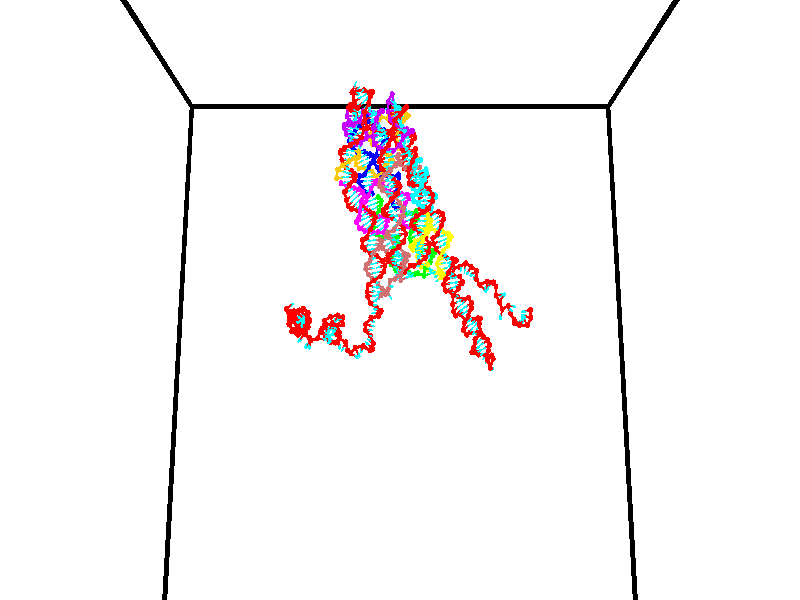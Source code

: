 // switches for output
#declare DRAW_BASES = 1; // possible values are 0, 1; only relevant for DNA ribbons
#declare DRAW_BASES_TYPE = 3; // possible values are 1, 2, 3; only relevant for DNA ribbons
#declare DRAW_FOG = 0; // set to 1 to enable fog

#include "colors.inc"

#include "transforms.inc"
background { rgb <1, 1, 1>}

#default {
   normal{
       ripples 0.25
       frequency 0.20
       turbulence 0.2
       lambda 5
   }
	finish {
		phong 0.1
		phong_size 40.
	}
}

// original window dimensions: 1024x640


// camera settings

camera {
	sky <0, 0.179814, -0.983701>
	up <0, 0.179814, -0.983701>
	right 1.6 * <1, 0, 0>
	location <35, 94.9851, 44.8844>
	look_at <35, 29.7336, 32.9568>
	direction <0, -65.2515, -11.9276>
	angle 67.0682
}


# declare cpy_camera_pos = <35, 94.9851, 44.8844>;
# if (DRAW_FOG = 1)
fog {
	fog_type 2
	up vnormalize(cpy_camera_pos)
	color rgbt<1,1,1,0.3>
	distance 1e-5
	fog_alt 3e-3
	fog_offset 56
}
# end


// LIGHTS

# declare lum = 6;
global_settings {
	ambient_light rgb lum * <0.05, 0.05, 0.05>
	max_trace_level 15
}# declare cpy_direct_light_amount = 0.25;
light_source
{	1000 * <-1, -1.16352, -0.803886>,
	rgb lum * cpy_direct_light_amount
	parallel
}

light_source
{	1000 * <1, 1.16352, 0.803886>,
	rgb lum * cpy_direct_light_amount
	parallel
}

// strand 0

// nucleotide -1

// particle -1
sphere {
	<24.548504, 34.676098, 34.927860> 0.250000
	pigment { color rgbt <1,0,0,0> }
	no_shadow
}
cylinder {
	<24.255901, 34.842278, 35.144119>,  <24.080339, 34.941986, 35.273876>, 0.100000
	pigment { color rgbt <1,0,0,0> }
	no_shadow
}
cylinder {
	<24.255901, 34.842278, 35.144119>,  <24.548504, 34.676098, 34.927860>, 0.100000
	pigment { color rgbt <1,0,0,0> }
	no_shadow
}

// particle -1
sphere {
	<24.255901, 34.842278, 35.144119> 0.100000
	pigment { color rgbt <1,0,0,0> }
	no_shadow
}
sphere {
	0, 1
	scale<0.080000,0.200000,0.300000>
	matrix <0.660445, 0.628777, 0.410428,
		-0.169437, 0.657300, -0.734335,
		-0.731507, 0.415447, 0.540649,
		24.036449, 34.966911, 35.306313>
	pigment { color rgbt <0,1,1,0> }
	no_shadow
}
cylinder {
	<24.418114, 35.410286, 34.942677>,  <24.548504, 34.676098, 34.927860>, 0.130000
	pigment { color rgbt <1,0,0,0> }
	no_shadow
}

// nucleotide -1

// particle -1
sphere {
	<24.418114, 35.410286, 34.942677> 0.250000
	pigment { color rgbt <1,0,0,0> }
	no_shadow
}
cylinder {
	<24.399359, 35.244038, 35.306007>,  <24.388105, 35.144291, 35.524006>, 0.100000
	pigment { color rgbt <1,0,0,0> }
	no_shadow
}
cylinder {
	<24.399359, 35.244038, 35.306007>,  <24.418114, 35.410286, 34.942677>, 0.100000
	pigment { color rgbt <1,0,0,0> }
	no_shadow
}

// particle -1
sphere {
	<24.399359, 35.244038, 35.306007> 0.100000
	pigment { color rgbt <1,0,0,0> }
	no_shadow
}
sphere {
	0, 1
	scale<0.080000,0.200000,0.300000>
	matrix <0.584413, 0.726046, 0.362379,
		-0.810101, 0.547830, 0.208851,
		-0.046887, -0.415619, 0.908329,
		24.385292, 35.119350, 35.578506>
	pigment { color rgbt <0,1,1,0> }
	no_shadow
}
cylinder {
	<24.092812, 35.941986, 35.365749>,  <24.418114, 35.410286, 34.942677>, 0.130000
	pigment { color rgbt <1,0,0,0> }
	no_shadow
}

// nucleotide -1

// particle -1
sphere {
	<24.092812, 35.941986, 35.365749> 0.250000
	pigment { color rgbt <1,0,0,0> }
	no_shadow
}
cylinder {
	<24.331398, 35.712097, 35.589863>,  <24.474550, 35.574162, 35.724331>, 0.100000
	pigment { color rgbt <1,0,0,0> }
	no_shadow
}
cylinder {
	<24.331398, 35.712097, 35.589863>,  <24.092812, 35.941986, 35.365749>, 0.100000
	pigment { color rgbt <1,0,0,0> }
	no_shadow
}

// particle -1
sphere {
	<24.331398, 35.712097, 35.589863> 0.100000
	pigment { color rgbt <1,0,0,0> }
	no_shadow
}
sphere {
	0, 1
	scale<0.080000,0.200000,0.300000>
	matrix <0.356409, 0.815110, 0.456694,
		-0.719167, -0.072712, 0.691022,
		0.596466, -0.574726, 0.560285,
		24.510338, 35.539680, 35.757950>
	pigment { color rgbt <0,1,1,0> }
	no_shadow
}
cylinder {
	<24.112423, 36.301155, 35.994610>,  <24.092812, 35.941986, 35.365749>, 0.130000
	pigment { color rgbt <1,0,0,0> }
	no_shadow
}

// nucleotide -1

// particle -1
sphere {
	<24.112423, 36.301155, 35.994610> 0.250000
	pigment { color rgbt <1,0,0,0> }
	no_shadow
}
cylinder {
	<24.424438, 36.050880, 35.991695>,  <24.611647, 35.900715, 35.989948>, 0.100000
	pigment { color rgbt <1,0,0,0> }
	no_shadow
}
cylinder {
	<24.424438, 36.050880, 35.991695>,  <24.112423, 36.301155, 35.994610>, 0.100000
	pigment { color rgbt <1,0,0,0> }
	no_shadow
}

// particle -1
sphere {
	<24.424438, 36.050880, 35.991695> 0.100000
	pigment { color rgbt <1,0,0,0> }
	no_shadow
}
sphere {
	0, 1
	scale<0.080000,0.200000,0.300000>
	matrix <0.552754, 0.683560, 0.476665,
		-0.293265, -0.375842, 0.879055,
		0.780038, -0.625690, -0.007284,
		24.658449, 35.863174, 35.989510>
	pigment { color rgbt <0,1,1,0> }
	no_shadow
}
cylinder {
	<24.356766, 36.212307, 36.739948>,  <24.112423, 36.301155, 35.994610>, 0.130000
	pigment { color rgbt <1,0,0,0> }
	no_shadow
}

// nucleotide -1

// particle -1
sphere {
	<24.356766, 36.212307, 36.739948> 0.250000
	pigment { color rgbt <1,0,0,0> }
	no_shadow
}
cylinder {
	<24.656872, 36.124725, 36.490417>,  <24.836935, 36.072178, 36.340698>, 0.100000
	pigment { color rgbt <1,0,0,0> }
	no_shadow
}
cylinder {
	<24.656872, 36.124725, 36.490417>,  <24.356766, 36.212307, 36.739948>, 0.100000
	pigment { color rgbt <1,0,0,0> }
	no_shadow
}

// particle -1
sphere {
	<24.656872, 36.124725, 36.490417> 0.100000
	pigment { color rgbt <1,0,0,0> }
	no_shadow
}
sphere {
	0, 1
	scale<0.080000,0.200000,0.300000>
	matrix <0.495838, 0.810485, 0.311865,
		0.437322, -0.543300, 0.716642,
		0.750263, -0.218953, -0.623831,
		24.881950, 36.059040, 36.303268>
	pigment { color rgbt <0,1,1,0> }
	no_shadow
}
cylinder {
	<24.980278, 36.332256, 37.036865>,  <24.356766, 36.212307, 36.739948>, 0.130000
	pigment { color rgbt <1,0,0,0> }
	no_shadow
}

// nucleotide -1

// particle -1
sphere {
	<24.980278, 36.332256, 37.036865> 0.250000
	pigment { color rgbt <1,0,0,0> }
	no_shadow
}
cylinder {
	<25.048910, 36.390629, 36.647144>,  <25.090090, 36.425652, 36.413311>, 0.100000
	pigment { color rgbt <1,0,0,0> }
	no_shadow
}
cylinder {
	<25.048910, 36.390629, 36.647144>,  <24.980278, 36.332256, 37.036865>, 0.100000
	pigment { color rgbt <1,0,0,0> }
	no_shadow
}

// particle -1
sphere {
	<25.048910, 36.390629, 36.647144> 0.100000
	pigment { color rgbt <1,0,0,0> }
	no_shadow
}
sphere {
	0, 1
	scale<0.080000,0.200000,0.300000>
	matrix <0.219774, 0.958376, 0.182249,
		0.960342, -0.245398, 0.132375,
		0.171588, 0.145929, -0.974301,
		25.100384, 36.434406, 36.354855>
	pigment { color rgbt <0,1,1,0> }
	no_shadow
}
cylinder {
	<25.600533, 36.583408, 36.925850>,  <24.980278, 36.332256, 37.036865>, 0.130000
	pigment { color rgbt <1,0,0,0> }
	no_shadow
}

// nucleotide -1

// particle -1
sphere {
	<25.600533, 36.583408, 36.925850> 0.250000
	pigment { color rgbt <1,0,0,0> }
	no_shadow
}
cylinder {
	<25.429146, 36.693977, 36.581757>,  <25.326313, 36.760319, 36.375301>, 0.100000
	pigment { color rgbt <1,0,0,0> }
	no_shadow
}
cylinder {
	<25.429146, 36.693977, 36.581757>,  <25.600533, 36.583408, 36.925850>, 0.100000
	pigment { color rgbt <1,0,0,0> }
	no_shadow
}

// particle -1
sphere {
	<25.429146, 36.693977, 36.581757> 0.100000
	pigment { color rgbt <1,0,0,0> }
	no_shadow
}
sphere {
	0, 1
	scale<0.080000,0.200000,0.300000>
	matrix <0.229724, 0.954097, 0.192159,
		0.873865, -0.115283, -0.472302,
		-0.428469, 0.276420, -0.860236,
		25.300606, 36.776905, 36.323685>
	pigment { color rgbt <0,1,1,0> }
	no_shadow
}
cylinder {
	<26.078556, 36.941433, 36.496105>,  <25.600533, 36.583408, 36.925850>, 0.130000
	pigment { color rgbt <1,0,0,0> }
	no_shadow
}

// nucleotide -1

// particle -1
sphere {
	<26.078556, 36.941433, 36.496105> 0.250000
	pigment { color rgbt <1,0,0,0> }
	no_shadow
}
cylinder {
	<25.724306, 37.076427, 36.368500>,  <25.511757, 37.157425, 36.291935>, 0.100000
	pigment { color rgbt <1,0,0,0> }
	no_shadow
}
cylinder {
	<25.724306, 37.076427, 36.368500>,  <26.078556, 36.941433, 36.496105>, 0.100000
	pigment { color rgbt <1,0,0,0> }
	no_shadow
}

// particle -1
sphere {
	<25.724306, 37.076427, 36.368500> 0.100000
	pigment { color rgbt <1,0,0,0> }
	no_shadow
}
sphere {
	0, 1
	scale<0.080000,0.200000,0.300000>
	matrix <0.360896, 0.932478, -0.015421,
		0.292270, -0.128788, -0.947624,
		-0.885625, 0.337487, -0.319015,
		25.458618, 37.177673, 36.272797>
	pigment { color rgbt <0,1,1,0> }
	no_shadow
}
cylinder {
	<26.312731, 37.485466, 36.062916>,  <26.078556, 36.941433, 36.496105>, 0.130000
	pigment { color rgbt <1,0,0,0> }
	no_shadow
}

// nucleotide -1

// particle -1
sphere {
	<26.312731, 37.485466, 36.062916> 0.250000
	pigment { color rgbt <1,0,0,0> }
	no_shadow
}
cylinder {
	<25.924036, 37.572498, 36.099556>,  <25.690819, 37.624718, 36.121540>, 0.100000
	pigment { color rgbt <1,0,0,0> }
	no_shadow
}
cylinder {
	<25.924036, 37.572498, 36.099556>,  <26.312731, 37.485466, 36.062916>, 0.100000
	pigment { color rgbt <1,0,0,0> }
	no_shadow
}

// particle -1
sphere {
	<25.924036, 37.572498, 36.099556> 0.100000
	pigment { color rgbt <1,0,0,0> }
	no_shadow
}
sphere {
	0, 1
	scale<0.080000,0.200000,0.300000>
	matrix <0.206800, 0.971693, -0.114217,
		-0.113859, -0.092046, -0.989224,
		-0.971735, 0.217577, 0.091601,
		25.632515, 37.637772, 36.127037>
	pigment { color rgbt <0,1,1,0> }
	no_shadow
}
cylinder {
	<26.194866, 37.941654, 35.491951>,  <26.312731, 37.485466, 36.062916>, 0.130000
	pigment { color rgbt <1,0,0,0> }
	no_shadow
}

// nucleotide -1

// particle -1
sphere {
	<26.194866, 37.941654, 35.491951> 0.250000
	pigment { color rgbt <1,0,0,0> }
	no_shadow
}
cylinder {
	<25.917086, 37.988071, 35.775997>,  <25.750418, 38.015923, 35.946426>, 0.100000
	pigment { color rgbt <1,0,0,0> }
	no_shadow
}
cylinder {
	<25.917086, 37.988071, 35.775997>,  <26.194866, 37.941654, 35.491951>, 0.100000
	pigment { color rgbt <1,0,0,0> }
	no_shadow
}

// particle -1
sphere {
	<25.917086, 37.988071, 35.775997> 0.100000
	pigment { color rgbt <1,0,0,0> }
	no_shadow
}
sphere {
	0, 1
	scale<0.080000,0.200000,0.300000>
	matrix <0.134799, 0.990418, -0.030027,
		-0.706799, 0.074871, -0.703441,
		-0.694452, 0.116047, 0.710119,
		25.708750, 38.022884, 35.989033>
	pigment { color rgbt <0,1,1,0> }
	no_shadow
}
cylinder {
	<25.813890, 38.492065, 35.253746>,  <26.194866, 37.941654, 35.491951>, 0.130000
	pigment { color rgbt <1,0,0,0> }
	no_shadow
}

// nucleotide -1

// particle -1
sphere {
	<25.813890, 38.492065, 35.253746> 0.250000
	pigment { color rgbt <1,0,0,0> }
	no_shadow
}
cylinder {
	<25.769791, 38.460209, 35.650028>,  <25.743330, 38.441093, 35.887798>, 0.100000
	pigment { color rgbt <1,0,0,0> }
	no_shadow
}
cylinder {
	<25.769791, 38.460209, 35.650028>,  <25.813890, 38.492065, 35.253746>, 0.100000
	pigment { color rgbt <1,0,0,0> }
	no_shadow
}

// particle -1
sphere {
	<25.769791, 38.460209, 35.650028> 0.100000
	pigment { color rgbt <1,0,0,0> }
	no_shadow
}
sphere {
	0, 1
	scale<0.080000,0.200000,0.300000>
	matrix <0.210070, 0.972398, 0.101547,
		-0.971450, 0.219313, -0.090477,
		-0.110250, -0.079642, 0.990708,
		25.736715, 38.436317, 35.947239>
	pigment { color rgbt <0,1,1,0> }
	no_shadow
}
cylinder {
	<25.322250, 38.973434, 35.577507>,  <25.813890, 38.492065, 35.253746>, 0.130000
	pigment { color rgbt <1,0,0,0> }
	no_shadow
}

// nucleotide -1

// particle -1
sphere {
	<25.322250, 38.973434, 35.577507> 0.250000
	pigment { color rgbt <1,0,0,0> }
	no_shadow
}
cylinder {
	<25.614349, 38.912445, 35.843887>,  <25.789608, 38.875851, 36.003716>, 0.100000
	pigment { color rgbt <1,0,0,0> }
	no_shadow
}
cylinder {
	<25.614349, 38.912445, 35.843887>,  <25.322250, 38.973434, 35.577507>, 0.100000
	pigment { color rgbt <1,0,0,0> }
	no_shadow
}

// particle -1
sphere {
	<25.614349, 38.912445, 35.843887> 0.100000
	pigment { color rgbt <1,0,0,0> }
	no_shadow
}
sphere {
	0, 1
	scale<0.080000,0.200000,0.300000>
	matrix <0.132739, 0.987866, 0.080627,
		-0.670163, 0.029519, 0.741627,
		0.730248, -0.152476, 0.665950,
		25.833424, 38.866703, 36.043671>
	pigment { color rgbt <0,1,1,0> }
	no_shadow
}
cylinder {
	<25.123737, 39.404938, 36.265369>,  <25.322250, 38.973434, 35.577507>, 0.130000
	pigment { color rgbt <1,0,0,0> }
	no_shadow
}

// nucleotide -1

// particle -1
sphere {
	<25.123737, 39.404938, 36.265369> 0.250000
	pigment { color rgbt <1,0,0,0> }
	no_shadow
}
cylinder {
	<25.517412, 39.335205, 36.277924>,  <25.753616, 39.293365, 36.285458>, 0.100000
	pigment { color rgbt <1,0,0,0> }
	no_shadow
}
cylinder {
	<25.517412, 39.335205, 36.277924>,  <25.123737, 39.404938, 36.265369>, 0.100000
	pigment { color rgbt <1,0,0,0> }
	no_shadow
}

// particle -1
sphere {
	<25.517412, 39.335205, 36.277924> 0.100000
	pigment { color rgbt <1,0,0,0> }
	no_shadow
}
sphere {
	0, 1
	scale<0.080000,0.200000,0.300000>
	matrix <0.154210, 0.930439, 0.332421,
		-0.087158, -0.322323, 0.942609,
		0.984186, -0.174333, 0.031390,
		25.812668, 39.282906, 36.287342>
	pigment { color rgbt <0,1,1,0> }
	no_shadow
}
cylinder {
	<25.440098, 39.445389, 37.004318>,  <25.123737, 39.404938, 36.265369>, 0.130000
	pigment { color rgbt <1,0,0,0> }
	no_shadow
}

// nucleotide -1

// particle -1
sphere {
	<25.440098, 39.445389, 37.004318> 0.250000
	pigment { color rgbt <1,0,0,0> }
	no_shadow
}
cylinder {
	<25.658932, 39.561218, 36.690163>,  <25.790232, 39.630718, 36.501667>, 0.100000
	pigment { color rgbt <1,0,0,0> }
	no_shadow
}
cylinder {
	<25.658932, 39.561218, 36.690163>,  <25.440098, 39.445389, 37.004318>, 0.100000
	pigment { color rgbt <1,0,0,0> }
	no_shadow
}

// particle -1
sphere {
	<25.658932, 39.561218, 36.690163> 0.100000
	pigment { color rgbt <1,0,0,0> }
	no_shadow
}
sphere {
	0, 1
	scale<0.080000,0.200000,0.300000>
	matrix <0.287310, 0.816300, 0.501106,
		0.786225, -0.499799, 0.363389,
		0.547086, 0.289577, -0.785392,
		25.823057, 39.648090, 36.454544>
	pigment { color rgbt <0,1,1,0> }
	no_shadow
}
cylinder {
	<26.195288, 39.551311, 37.180756>,  <25.440098, 39.445389, 37.004318>, 0.130000
	pigment { color rgbt <1,0,0,0> }
	no_shadow
}

// nucleotide -1

// particle -1
sphere {
	<26.195288, 39.551311, 37.180756> 0.250000
	pigment { color rgbt <1,0,0,0> }
	no_shadow
}
cylinder {
	<26.130833, 39.764351, 36.848400>,  <26.092159, 39.892174, 36.648987>, 0.100000
	pigment { color rgbt <1,0,0,0> }
	no_shadow
}
cylinder {
	<26.130833, 39.764351, 36.848400>,  <26.195288, 39.551311, 37.180756>, 0.100000
	pigment { color rgbt <1,0,0,0> }
	no_shadow
}

// particle -1
sphere {
	<26.130833, 39.764351, 36.848400> 0.100000
	pigment { color rgbt <1,0,0,0> }
	no_shadow
}
sphere {
	0, 1
	scale<0.080000,0.200000,0.300000>
	matrix <0.543664, 0.750539, 0.375660,
		0.823690, -0.391191, -0.410493,
		-0.161136, 0.532598, -0.830888,
		26.082491, 39.924129, 36.599133>
	pigment { color rgbt <0,1,1,0> }
	no_shadow
}
cylinder {
	<26.127960, 38.717934, 37.220154>,  <26.195288, 39.551311, 37.180756>, 0.130000
	pigment { color rgbt <1,0,0,0> }
	no_shadow
}

// nucleotide -1

// particle -1
sphere {
	<26.127960, 38.717934, 37.220154> 0.250000
	pigment { color rgbt <1,0,0,0> }
	no_shadow
}
cylinder {
	<25.960613, 38.765858, 36.860016>,  <25.860205, 38.794613, 36.643932>, 0.100000
	pigment { color rgbt <1,0,0,0> }
	no_shadow
}
cylinder {
	<25.960613, 38.765858, 36.860016>,  <26.127960, 38.717934, 37.220154>, 0.100000
	pigment { color rgbt <1,0,0,0> }
	no_shadow
}

// particle -1
sphere {
	<25.960613, 38.765858, 36.860016> 0.100000
	pigment { color rgbt <1,0,0,0> }
	no_shadow
}
sphere {
	0, 1
	scale<0.080000,0.200000,0.300000>
	matrix <-0.483962, -0.868231, 0.109346,
		-0.768602, 0.481477, 0.421225,
		-0.418368, 0.119814, -0.900340,
		25.835102, 38.801804, 36.589912>
	pigment { color rgbt <0,1,1,0> }
	no_shadow
}
cylinder {
	<25.432632, 38.426754, 37.248455>,  <26.127960, 38.717934, 37.220154>, 0.130000
	pigment { color rgbt <1,0,0,0> }
	no_shadow
}

// nucleotide -1

// particle -1
sphere {
	<25.432632, 38.426754, 37.248455> 0.250000
	pigment { color rgbt <1,0,0,0> }
	no_shadow
}
cylinder {
	<25.530678, 38.430683, 36.860676>,  <25.589506, 38.433041, 36.628010>, 0.100000
	pigment { color rgbt <1,0,0,0> }
	no_shadow
}
cylinder {
	<25.530678, 38.430683, 36.860676>,  <25.432632, 38.426754, 37.248455>, 0.100000
	pigment { color rgbt <1,0,0,0> }
	no_shadow
}

// particle -1
sphere {
	<25.530678, 38.430683, 36.860676> 0.100000
	pigment { color rgbt <1,0,0,0> }
	no_shadow
}
sphere {
	0, 1
	scale<0.080000,0.200000,0.300000>
	matrix <-0.532237, -0.834426, -0.143028,
		-0.810335, 0.551032, -0.199301,
		0.245115, 0.009826, -0.969444,
		25.604212, 38.433632, 36.569843>
	pigment { color rgbt <0,1,1,0> }
	no_shadow
}
cylinder {
	<24.854088, 38.169586, 36.961910>,  <25.432632, 38.426754, 37.248455>, 0.130000
	pigment { color rgbt <1,0,0,0> }
	no_shadow
}

// nucleotide -1

// particle -1
sphere {
	<24.854088, 38.169586, 36.961910> 0.250000
	pigment { color rgbt <1,0,0,0> }
	no_shadow
}
cylinder {
	<25.092613, 38.147659, 36.641560>,  <25.235729, 38.134502, 36.449348>, 0.100000
	pigment { color rgbt <1,0,0,0> }
	no_shadow
}
cylinder {
	<25.092613, 38.147659, 36.641560>,  <24.854088, 38.169586, 36.961910>, 0.100000
	pigment { color rgbt <1,0,0,0> }
	no_shadow
}

// particle -1
sphere {
	<25.092613, 38.147659, 36.641560> 0.100000
	pigment { color rgbt <1,0,0,0> }
	no_shadow
}
sphere {
	0, 1
	scale<0.080000,0.200000,0.300000>
	matrix <-0.417323, -0.873422, -0.250949,
		-0.685749, 0.483870, -0.543708,
		0.596313, -0.054814, -0.800878,
		25.271507, 38.131214, 36.401295>
	pigment { color rgbt <0,1,1,0> }
	no_shadow
}
cylinder {
	<24.401478, 37.900726, 36.393578>,  <24.854088, 38.169586, 36.961910>, 0.130000
	pigment { color rgbt <1,0,0,0> }
	no_shadow
}

// nucleotide -1

// particle -1
sphere {
	<24.401478, 37.900726, 36.393578> 0.250000
	pigment { color rgbt <1,0,0,0> }
	no_shadow
}
cylinder {
	<24.776232, 37.811188, 36.286144>,  <25.001085, 37.757465, 36.221684>, 0.100000
	pigment { color rgbt <1,0,0,0> }
	no_shadow
}
cylinder {
	<24.776232, 37.811188, 36.286144>,  <24.401478, 37.900726, 36.393578>, 0.100000
	pigment { color rgbt <1,0,0,0> }
	no_shadow
}

// particle -1
sphere {
	<24.776232, 37.811188, 36.286144> 0.100000
	pigment { color rgbt <1,0,0,0> }
	no_shadow
}
sphere {
	0, 1
	scale<0.080000,0.200000,0.300000>
	matrix <-0.301235, -0.906750, -0.295063,
		-0.177489, 0.357347, -0.916952,
		0.936886, -0.223848, -0.268584,
		25.057297, 37.744034, 36.205570>
	pigment { color rgbt <0,1,1,0> }
	no_shadow
}
cylinder {
	<24.315521, 37.491989, 35.817436>,  <24.401478, 37.900726, 36.393578>, 0.130000
	pigment { color rgbt <1,0,0,0> }
	no_shadow
}

// nucleotide -1

// particle -1
sphere {
	<24.315521, 37.491989, 35.817436> 0.250000
	pigment { color rgbt <1,0,0,0> }
	no_shadow
}
cylinder {
	<24.678015, 37.390324, 35.952572>,  <24.895512, 37.329323, 36.033653>, 0.100000
	pigment { color rgbt <1,0,0,0> }
	no_shadow
}
cylinder {
	<24.678015, 37.390324, 35.952572>,  <24.315521, 37.491989, 35.817436>, 0.100000
	pigment { color rgbt <1,0,0,0> }
	no_shadow
}

// particle -1
sphere {
	<24.678015, 37.390324, 35.952572> 0.100000
	pigment { color rgbt <1,0,0,0> }
	no_shadow
}
sphere {
	0, 1
	scale<0.080000,0.200000,0.300000>
	matrix <-0.193093, -0.959725, -0.204068,
		0.376102, 0.119699, -0.918814,
		0.906235, -0.254167, 0.337842,
		24.949886, 37.314075, 36.053925>
	pigment { color rgbt <0,1,1,0> }
	no_shadow
}
cylinder {
	<24.071024, 37.620247, 35.143219>,  <24.315521, 37.491989, 35.817436>, 0.130000
	pigment { color rgbt <1,0,0,0> }
	no_shadow
}

// nucleotide -1

// particle -1
sphere {
	<24.071024, 37.620247, 35.143219> 0.250000
	pigment { color rgbt <1,0,0,0> }
	no_shadow
}
cylinder {
	<24.309092, 37.402527, 34.906742>,  <24.451931, 37.271896, 34.764854>, 0.100000
	pigment { color rgbt <1,0,0,0> }
	no_shadow
}
cylinder {
	<24.309092, 37.402527, 34.906742>,  <24.071024, 37.620247, 35.143219>, 0.100000
	pigment { color rgbt <1,0,0,0> }
	no_shadow
}

// particle -1
sphere {
	<24.309092, 37.402527, 34.906742> 0.100000
	pigment { color rgbt <1,0,0,0> }
	no_shadow
}
sphere {
	0, 1
	scale<0.080000,0.200000,0.300000>
	matrix <-0.170750, 0.633227, -0.754896,
		0.785251, 0.550237, 0.283937,
		0.595168, -0.544301, -0.591195,
		24.487642, 37.239235, 34.729385>
	pigment { color rgbt <0,1,1,0> }
	no_shadow
}
cylinder {
	<24.586105, 37.072971, 35.278896>,  <24.071024, 37.620247, 35.143219>, 0.130000
	pigment { color rgbt <1,0,0,0> }
	no_shadow
}

// nucleotide -1

// particle -1
sphere {
	<24.586105, 37.072971, 35.278896> 0.250000
	pigment { color rgbt <1,0,0,0> }
	no_shadow
}
cylinder {
	<24.837431, 36.992405, 35.579472>,  <24.988226, 36.944065, 35.759815>, 0.100000
	pigment { color rgbt <1,0,0,0> }
	no_shadow
}
cylinder {
	<24.837431, 36.992405, 35.579472>,  <24.586105, 37.072971, 35.278896>, 0.100000
	pigment { color rgbt <1,0,0,0> }
	no_shadow
}

// particle -1
sphere {
	<24.837431, 36.992405, 35.579472> 0.100000
	pigment { color rgbt <1,0,0,0> }
	no_shadow
}
sphere {
	0, 1
	scale<0.080000,0.200000,0.300000>
	matrix <-0.188563, -0.976530, -0.104086,
		0.754763, -0.076294, -0.651546,
		0.628312, -0.201418, 0.751435,
		25.025925, 36.931980, 35.804901>
	pigment { color rgbt <0,1,1,0> }
	no_shadow
}
cylinder {
	<25.143599, 36.578899, 35.068489>,  <24.586105, 37.072971, 35.278896>, 0.130000
	pigment { color rgbt <1,0,0,0> }
	no_shadow
}

// nucleotide -1

// particle -1
sphere {
	<25.143599, 36.578899, 35.068489> 0.250000
	pigment { color rgbt <1,0,0,0> }
	no_shadow
}
cylinder {
	<25.080841, 36.527668, 35.460201>,  <25.043186, 36.496929, 35.695229>, 0.100000
	pigment { color rgbt <1,0,0,0> }
	no_shadow
}
cylinder {
	<25.080841, 36.527668, 35.460201>,  <25.143599, 36.578899, 35.068489>, 0.100000
	pigment { color rgbt <1,0,0,0> }
	no_shadow
}

// particle -1
sphere {
	<25.080841, 36.527668, 35.460201> 0.100000
	pigment { color rgbt <1,0,0,0> }
	no_shadow
}
sphere {
	0, 1
	scale<0.080000,0.200000,0.300000>
	matrix <0.039349, -0.991579, -0.123381,
		0.986832, 0.019176, 0.160611,
		-0.156892, -0.128077, 0.979276,
		25.033773, 36.489246, 35.753983>
	pigment { color rgbt <0,1,1,0> }
	no_shadow
}
cylinder {
	<25.696217, 36.339622, 35.460991>,  <25.143599, 36.578899, 35.068489>, 0.130000
	pigment { color rgbt <1,0,0,0> }
	no_shadow
}

// nucleotide -1

// particle -1
sphere {
	<25.696217, 36.339622, 35.460991> 0.250000
	pigment { color rgbt <1,0,0,0> }
	no_shadow
}
cylinder {
	<25.586504, 36.320442, 35.845173>,  <25.520678, 36.308933, 36.075684>, 0.100000
	pigment { color rgbt <1,0,0,0> }
	no_shadow
}
cylinder {
	<25.586504, 36.320442, 35.845173>,  <25.696217, 36.339622, 35.460991>, 0.100000
	pigment { color rgbt <1,0,0,0> }
	no_shadow
}

// particle -1
sphere {
	<25.586504, 36.320442, 35.845173> 0.100000
	pigment { color rgbt <1,0,0,0> }
	no_shadow
}
sphere {
	0, 1
	scale<0.080000,0.200000,0.300000>
	matrix <-0.439525, -0.882083, -0.169551,
		0.855330, -0.468648, 0.220863,
		-0.274279, -0.047947, 0.960454,
		25.504221, 36.306057, 36.133308>
	pigment { color rgbt <0,1,1,0> }
	no_shadow
}
cylinder {
	<25.905148, 35.646107, 35.682407>,  <25.696217, 36.339622, 35.460991>, 0.130000
	pigment { color rgbt <1,0,0,0> }
	no_shadow
}

// nucleotide -1

// particle -1
sphere {
	<25.905148, 35.646107, 35.682407> 0.250000
	pigment { color rgbt <1,0,0,0> }
	no_shadow
}
cylinder {
	<25.592907, 35.779079, 35.894123>,  <25.405561, 35.858864, 36.021152>, 0.100000
	pigment { color rgbt <1,0,0,0> }
	no_shadow
}
cylinder {
	<25.592907, 35.779079, 35.894123>,  <25.905148, 35.646107, 35.682407>, 0.100000
	pigment { color rgbt <1,0,0,0> }
	no_shadow
}

// particle -1
sphere {
	<25.592907, 35.779079, 35.894123> 0.100000
	pigment { color rgbt <1,0,0,0> }
	no_shadow
}
sphere {
	0, 1
	scale<0.080000,0.200000,0.300000>
	matrix <-0.468519, -0.871725, -0.143474,
		0.413702, -0.359980, 0.836221,
		-0.780602, 0.332430, 0.529292,
		25.358727, 35.878807, 36.052910>
	pigment { color rgbt <0,1,1,0> }
	no_shadow
}
cylinder {
	<25.730707, 35.048008, 36.004826>,  <25.905148, 35.646107, 35.682407>, 0.130000
	pigment { color rgbt <1,0,0,0> }
	no_shadow
}

// nucleotide -1

// particle -1
sphere {
	<25.730707, 35.048008, 36.004826> 0.250000
	pigment { color rgbt <1,0,0,0> }
	no_shadow
}
cylinder {
	<25.401606, 35.274487, 36.024826>,  <25.204145, 35.410374, 36.036827>, 0.100000
	pigment { color rgbt <1,0,0,0> }
	no_shadow
}
cylinder {
	<25.401606, 35.274487, 36.024826>,  <25.730707, 35.048008, 36.004826>, 0.100000
	pigment { color rgbt <1,0,0,0> }
	no_shadow
}

// particle -1
sphere {
	<25.401606, 35.274487, 36.024826> 0.100000
	pigment { color rgbt <1,0,0,0> }
	no_shadow
}
sphere {
	0, 1
	scale<0.080000,0.200000,0.300000>
	matrix <-0.555840, -0.783071, -0.279001,
		-0.118816, -0.257341, 0.958988,
		-0.822755, 0.566194, 0.049999,
		25.154779, 35.444344, 36.039825>
	pigment { color rgbt <0,1,1,0> }
	no_shadow
}
cylinder {
	<25.183695, 34.672413, 36.426098>,  <25.730707, 35.048008, 36.004826>, 0.130000
	pigment { color rgbt <1,0,0,0> }
	no_shadow
}

// nucleotide -1

// particle -1
sphere {
	<25.183695, 34.672413, 36.426098> 0.250000
	pigment { color rgbt <1,0,0,0> }
	no_shadow
}
cylinder {
	<24.970005, 34.942516, 36.222675>,  <24.841791, 35.104580, 36.100620>, 0.100000
	pigment { color rgbt <1,0,0,0> }
	no_shadow
}
cylinder {
	<24.970005, 34.942516, 36.222675>,  <25.183695, 34.672413, 36.426098>, 0.100000
	pigment { color rgbt <1,0,0,0> }
	no_shadow
}

// particle -1
sphere {
	<24.970005, 34.942516, 36.222675> 0.100000
	pigment { color rgbt <1,0,0,0> }
	no_shadow
}
sphere {
	0, 1
	scale<0.080000,0.200000,0.300000>
	matrix <-0.621451, -0.721543, -0.305245,
		-0.573066, 0.152975, 0.805105,
		-0.534223, 0.675258, -0.508559,
		24.809738, 35.145092, 36.070107>
	pigment { color rgbt <0,1,1,0> }
	no_shadow
}
cylinder {
	<25.437031, 35.328701, 36.851601>,  <25.183695, 34.672413, 36.426098>, 0.130000
	pigment { color rgbt <1,0,0,0> }
	no_shadow
}

// nucleotide -1

// particle -1
sphere {
	<25.437031, 35.328701, 36.851601> 0.250000
	pigment { color rgbt <1,0,0,0> }
	no_shadow
}
cylinder {
	<25.178713, 35.178959, 37.117775>,  <25.023722, 35.089115, 37.277481>, 0.100000
	pigment { color rgbt <1,0,0,0> }
	no_shadow
}
cylinder {
	<25.178713, 35.178959, 37.117775>,  <25.437031, 35.328701, 36.851601>, 0.100000
	pigment { color rgbt <1,0,0,0> }
	no_shadow
}

// particle -1
sphere {
	<25.178713, 35.178959, 37.117775> 0.100000
	pigment { color rgbt <1,0,0,0> }
	no_shadow
}
sphere {
	0, 1
	scale<0.080000,0.200000,0.300000>
	matrix <-0.394922, -0.582129, -0.710748,
		0.653440, -0.721795, 0.228097,
		-0.645796, -0.374351, 0.665439,
		24.984974, 35.066654, 37.317406>
	pigment { color rgbt <0,1,1,0> }
	no_shadow
}
cylinder {
	<26.028328, 35.676823, 37.210117>,  <25.437031, 35.328701, 36.851601>, 0.130000
	pigment { color rgbt <1,0,0,0> }
	no_shadow
}

// nucleotide -1

// particle -1
sphere {
	<26.028328, 35.676823, 37.210117> 0.250000
	pigment { color rgbt <1,0,0,0> }
	no_shadow
}
cylinder {
	<26.041800, 35.606422, 37.603642>,  <26.049883, 35.564182, 37.839756>, 0.100000
	pigment { color rgbt <1,0,0,0> }
	no_shadow
}
cylinder {
	<26.041800, 35.606422, 37.603642>,  <26.028328, 35.676823, 37.210117>, 0.100000
	pigment { color rgbt <1,0,0,0> }
	no_shadow
}

// particle -1
sphere {
	<26.041800, 35.606422, 37.603642> 0.100000
	pigment { color rgbt <1,0,0,0> }
	no_shadow
}
sphere {
	0, 1
	scale<0.080000,0.200000,0.300000>
	matrix <-0.826651, -0.558148, -0.071553,
		0.561707, -0.810861, -0.164288,
		0.033677, -0.176000, 0.983814,
		26.051903, 35.553623, 37.898785>
	pigment { color rgbt <0,1,1,0> }
	no_shadow
}
cylinder {
	<26.062132, 34.989468, 37.353462>,  <26.028328, 35.676823, 37.210117>, 0.130000
	pigment { color rgbt <1,0,0,0> }
	no_shadow
}

// nucleotide -1

// particle -1
sphere {
	<26.062132, 34.989468, 37.353462> 0.250000
	pigment { color rgbt <1,0,0,0> }
	no_shadow
}
cylinder {
	<25.857361, 35.177704, 37.640926>,  <25.734499, 35.290646, 37.813404>, 0.100000
	pigment { color rgbt <1,0,0,0> }
	no_shadow
}
cylinder {
	<25.857361, 35.177704, 37.640926>,  <26.062132, 34.989468, 37.353462>, 0.100000
	pigment { color rgbt <1,0,0,0> }
	no_shadow
}

// particle -1
sphere {
	<25.857361, 35.177704, 37.640926> 0.100000
	pigment { color rgbt <1,0,0,0> }
	no_shadow
}
sphere {
	0, 1
	scale<0.080000,0.200000,0.300000>
	matrix <-0.792491, -0.581557, -0.183708,
		0.331494, -0.663581, 0.670650,
		-0.511927, 0.470586, 0.718665,
		25.703783, 35.318878, 37.856525>
	pigment { color rgbt <0,1,1,0> }
	no_shadow
}
cylinder {
	<26.711617, 34.686539, 37.142036>,  <26.062132, 34.989468, 37.353462>, 0.130000
	pigment { color rgbt <1,0,0,0> }
	no_shadow
}

// nucleotide -1

// particle -1
sphere {
	<26.711617, 34.686539, 37.142036> 0.250000
	pigment { color rgbt <1,0,0,0> }
	no_shadow
}
cylinder {
	<27.104729, 34.734299, 37.198444>,  <27.340595, 34.762955, 37.232288>, 0.100000
	pigment { color rgbt <1,0,0,0> }
	no_shadow
}
cylinder {
	<27.104729, 34.734299, 37.198444>,  <26.711617, 34.686539, 37.142036>, 0.100000
	pigment { color rgbt <1,0,0,0> }
	no_shadow
}

// particle -1
sphere {
	<27.104729, 34.734299, 37.198444> 0.100000
	pigment { color rgbt <1,0,0,0> }
	no_shadow
}
sphere {
	0, 1
	scale<0.080000,0.200000,0.300000>
	matrix <0.181349, -0.476993, -0.859994,
		-0.035421, 0.870759, -0.490433,
		0.982781, 0.119402, 0.141016,
		27.399563, 34.770119, 37.240749>
	pigment { color rgbt <0,1,1,0> }
	no_shadow
}
cylinder {
	<27.003807, 34.958801, 36.629028>,  <26.711617, 34.686539, 37.142036>, 0.130000
	pigment { color rgbt <1,0,0,0> }
	no_shadow
}

// nucleotide -1

// particle -1
sphere {
	<27.003807, 34.958801, 36.629028> 0.250000
	pigment { color rgbt <1,0,0,0> }
	no_shadow
}
cylinder {
	<27.284449, 34.731503, 36.801003>,  <27.452833, 34.595123, 36.904186>, 0.100000
	pigment { color rgbt <1,0,0,0> }
	no_shadow
}
cylinder {
	<27.284449, 34.731503, 36.801003>,  <27.003807, 34.958801, 36.629028>, 0.100000
	pigment { color rgbt <1,0,0,0> }
	no_shadow
}

// particle -1
sphere {
	<27.284449, 34.731503, 36.801003> 0.100000
	pigment { color rgbt <1,0,0,0> }
	no_shadow
}
sphere {
	0, 1
	scale<0.080000,0.200000,0.300000>
	matrix <0.276731, -0.338715, -0.899273,
		0.656637, 0.749910, -0.080392,
		0.701604, -0.568249, 0.429936,
		27.494930, 34.561028, 36.929985>
	pigment { color rgbt <0,1,1,0> }
	no_shadow
}
cylinder {
	<27.544800, 34.987373, 36.139404>,  <27.003807, 34.958801, 36.629028>, 0.130000
	pigment { color rgbt <1,0,0,0> }
	no_shadow
}

// nucleotide -1

// particle -1
sphere {
	<27.544800, 34.987373, 36.139404> 0.250000
	pigment { color rgbt <1,0,0,0> }
	no_shadow
}
cylinder {
	<27.592632, 34.671421, 36.379997>,  <27.621332, 34.481850, 36.524353>, 0.100000
	pigment { color rgbt <1,0,0,0> }
	no_shadow
}
cylinder {
	<27.592632, 34.671421, 36.379997>,  <27.544800, 34.987373, 36.139404>, 0.100000
	pigment { color rgbt <1,0,0,0> }
	no_shadow
}

// particle -1
sphere {
	<27.592632, 34.671421, 36.379997> 0.100000
	pigment { color rgbt <1,0,0,0> }
	no_shadow
}
sphere {
	0, 1
	scale<0.080000,0.200000,0.300000>
	matrix <0.284477, -0.553171, -0.782991,
		0.951196, 0.264738, 0.158556,
		0.119579, -0.789883, 0.601486,
		27.628506, 34.434456, 36.560444>
	pigment { color rgbt <0,1,1,0> }
	no_shadow
}
cylinder {
	<28.150095, 34.594788, 35.819584>,  <27.544800, 34.987373, 36.139404>, 0.130000
	pigment { color rgbt <1,0,0,0> }
	no_shadow
}

// nucleotide -1

// particle -1
sphere {
	<28.150095, 34.594788, 35.819584> 0.250000
	pigment { color rgbt <1,0,0,0> }
	no_shadow
}
cylinder {
	<27.985577, 34.321812, 36.061283>,  <27.886866, 34.158028, 36.206303>, 0.100000
	pigment { color rgbt <1,0,0,0> }
	no_shadow
}
cylinder {
	<27.985577, 34.321812, 36.061283>,  <28.150095, 34.594788, 35.819584>, 0.100000
	pigment { color rgbt <1,0,0,0> }
	no_shadow
}

// particle -1
sphere {
	<27.985577, 34.321812, 36.061283> 0.100000
	pigment { color rgbt <1,0,0,0> }
	no_shadow
}
sphere {
	0, 1
	scale<0.080000,0.200000,0.300000>
	matrix <0.225501, -0.718487, -0.657970,
		0.883168, -0.134362, 0.449401,
		-0.411295, -0.682439, 0.604246,
		27.862188, 34.117081, 36.242558>
	pigment { color rgbt <0,1,1,0> }
	no_shadow
}
cylinder {
	<28.634657, 34.157272, 35.974831>,  <28.150095, 34.594788, 35.819584>, 0.130000
	pigment { color rgbt <1,0,0,0> }
	no_shadow
}

// nucleotide -1

// particle -1
sphere {
	<28.634657, 34.157272, 35.974831> 0.250000
	pigment { color rgbt <1,0,0,0> }
	no_shadow
}
cylinder {
	<28.287342, 33.958851, 35.973640>,  <28.078953, 33.839798, 35.972927>, 0.100000
	pigment { color rgbt <1,0,0,0> }
	no_shadow
}
cylinder {
	<28.287342, 33.958851, 35.973640>,  <28.634657, 34.157272, 35.974831>, 0.100000
	pigment { color rgbt <1,0,0,0> }
	no_shadow
}

// particle -1
sphere {
	<28.287342, 33.958851, 35.973640> 0.100000
	pigment { color rgbt <1,0,0,0> }
	no_shadow
}
sphere {
	0, 1
	scale<0.080000,0.200000,0.300000>
	matrix <0.451882, -0.788457, -0.417299,
		0.204656, -0.363680, 0.908764,
		-0.868285, -0.496057, -0.002978,
		28.026857, 33.810036, 35.972748>
	pigment { color rgbt <0,1,1,0> }
	no_shadow
}
cylinder {
	<28.775347, 33.564430, 36.452248>,  <28.634657, 34.157272, 35.974831>, 0.130000
	pigment { color rgbt <1,0,0,0> }
	no_shadow
}

// nucleotide -1

// particle -1
sphere {
	<28.775347, 33.564430, 36.452248> 0.250000
	pigment { color rgbt <1,0,0,0> }
	no_shadow
}
cylinder {
	<28.402275, 33.441841, 36.528336>,  <28.178432, 33.368286, 36.573990>, 0.100000
	pigment { color rgbt <1,0,0,0> }
	no_shadow
}
cylinder {
	<28.402275, 33.441841, 36.528336>,  <28.775347, 33.564430, 36.452248>, 0.100000
	pigment { color rgbt <1,0,0,0> }
	no_shadow
}

// particle -1
sphere {
	<28.402275, 33.441841, 36.528336> 0.100000
	pigment { color rgbt <1,0,0,0> }
	no_shadow
}
sphere {
	0, 1
	scale<0.080000,0.200000,0.300000>
	matrix <0.115752, -0.753764, -0.646870,
		0.341632, -0.581303, 0.738494,
		-0.932678, -0.306474, 0.190223,
		28.122471, 33.349899, 36.585403>
	pigment { color rgbt <0,1,1,0> }
	no_shadow
}
cylinder {
	<28.705976, 32.851746, 36.681686>,  <28.775347, 33.564430, 36.452248>, 0.130000
	pigment { color rgbt <1,0,0,0> }
	no_shadow
}

// nucleotide -1

// particle -1
sphere {
	<28.705976, 32.851746, 36.681686> 0.250000
	pigment { color rgbt <1,0,0,0> }
	no_shadow
}
cylinder {
	<28.396185, 32.970108, 36.458038>,  <28.210310, 33.041126, 36.323849>, 0.100000
	pigment { color rgbt <1,0,0,0> }
	no_shadow
}
cylinder {
	<28.396185, 32.970108, 36.458038>,  <28.705976, 32.851746, 36.681686>, 0.100000
	pigment { color rgbt <1,0,0,0> }
	no_shadow
}

// particle -1
sphere {
	<28.396185, 32.970108, 36.458038> 0.100000
	pigment { color rgbt <1,0,0,0> }
	no_shadow
}
sphere {
	0, 1
	scale<0.080000,0.200000,0.300000>
	matrix <0.257187, -0.660225, -0.705661,
		-0.577955, -0.690321, 0.435229,
		-0.774482, 0.295905, -0.559122,
		28.163841, 33.058880, 36.290302>
	pigment { color rgbt <0,1,1,0> }
	no_shadow
}
cylinder {
	<28.362078, 32.197689, 36.428017>,  <28.705976, 32.851746, 36.681686>, 0.130000
	pigment { color rgbt <1,0,0,0> }
	no_shadow
}

// nucleotide -1

// particle -1
sphere {
	<28.362078, 32.197689, 36.428017> 0.250000
	pigment { color rgbt <1,0,0,0> }
	no_shadow
}
cylinder {
	<28.320770, 32.504948, 36.175259>,  <28.295986, 32.689301, 36.023602>, 0.100000
	pigment { color rgbt <1,0,0,0> }
	no_shadow
}
cylinder {
	<28.320770, 32.504948, 36.175259>,  <28.362078, 32.197689, 36.428017>, 0.100000
	pigment { color rgbt <1,0,0,0> }
	no_shadow
}

// particle -1
sphere {
	<28.320770, 32.504948, 36.175259> 0.100000
	pigment { color rgbt <1,0,0,0> }
	no_shadow
}
sphere {
	0, 1
	scale<0.080000,0.200000,0.300000>
	matrix <0.141442, -0.617496, -0.773752,
		-0.984545, -0.169281, -0.044880,
		-0.103268, 0.768142, -0.631897,
		28.289789, 32.735390, 35.985691>
	pigment { color rgbt <0,1,1,0> }
	no_shadow
}
cylinder {
	<27.804510, 32.242191, 35.799870>,  <28.362078, 32.197689, 36.428017>, 0.130000
	pigment { color rgbt <1,0,0,0> }
	no_shadow
}

// nucleotide -1

// particle -1
sphere {
	<27.804510, 32.242191, 35.799870> 0.250000
	pigment { color rgbt <1,0,0,0> }
	no_shadow
}
cylinder {
	<28.120632, 32.473545, 35.718983>,  <28.310307, 32.612358, 35.670452>, 0.100000
	pigment { color rgbt <1,0,0,0> }
	no_shadow
}
cylinder {
	<28.120632, 32.473545, 35.718983>,  <27.804510, 32.242191, 35.799870>, 0.100000
	pigment { color rgbt <1,0,0,0> }
	no_shadow
}

// particle -1
sphere {
	<28.120632, 32.473545, 35.718983> 0.100000
	pigment { color rgbt <1,0,0,0> }
	no_shadow
}
sphere {
	0, 1
	scale<0.080000,0.200000,0.300000>
	matrix <0.067446, -0.410146, -0.909523,
		-0.608988, 0.705164, -0.363151,
		0.790307, 0.578381, -0.202213,
		28.357725, 32.647060, 35.658318>
	pigment { color rgbt <0,1,1,0> }
	no_shadow
}
cylinder {
	<28.391035, 31.830278, 35.641029>,  <27.804510, 32.242191, 35.799870>, 0.130000
	pigment { color rgbt <1,0,0,0> }
	no_shadow
}

// nucleotide -1

// particle -1
sphere {
	<28.391035, 31.830278, 35.641029> 0.250000
	pigment { color rgbt <1,0,0,0> }
	no_shadow
}
cylinder {
	<28.613855, 31.760151, 35.316326>,  <28.747547, 31.718075, 35.121502>, 0.100000
	pigment { color rgbt <1,0,0,0> }
	no_shadow
}
cylinder {
	<28.613855, 31.760151, 35.316326>,  <28.391035, 31.830278, 35.641029>, 0.100000
	pigment { color rgbt <1,0,0,0> }
	no_shadow
}

// particle -1
sphere {
	<28.613855, 31.760151, 35.316326> 0.100000
	pigment { color rgbt <1,0,0,0> }
	no_shadow
}
sphere {
	0, 1
	scale<0.080000,0.200000,0.300000>
	matrix <-0.250608, 0.896410, -0.365574,
		0.791765, 0.407077, 0.455408,
		0.557049, -0.175319, -0.811763,
		28.780970, 31.707556, 35.072796>
	pigment { color rgbt <0,1,1,0> }
	no_shadow
}
cylinder {
	<29.007721, 32.341568, 35.613621>,  <28.391035, 31.830278, 35.641029>, 0.130000
	pigment { color rgbt <1,0,0,0> }
	no_shadow
}

// nucleotide -1

// particle -1
sphere {
	<29.007721, 32.341568, 35.613621> 0.250000
	pigment { color rgbt <1,0,0,0> }
	no_shadow
}
cylinder {
	<28.791822, 32.172493, 35.322414>,  <28.662283, 32.071049, 35.147690>, 0.100000
	pigment { color rgbt <1,0,0,0> }
	no_shadow
}
cylinder {
	<28.791822, 32.172493, 35.322414>,  <29.007721, 32.341568, 35.613621>, 0.100000
	pigment { color rgbt <1,0,0,0> }
	no_shadow
}

// particle -1
sphere {
	<28.791822, 32.172493, 35.322414> 0.100000
	pigment { color rgbt <1,0,0,0> }
	no_shadow
}
sphere {
	0, 1
	scale<0.080000,0.200000,0.300000>
	matrix <-0.419900, 0.884723, -0.202359,
		0.729628, 0.196472, -0.655012,
		-0.539746, -0.422687, -0.728018,
		28.629898, 32.045689, 35.104008>
	pigment { color rgbt <0,1,1,0> }
	no_shadow
}
cylinder {
	<29.071136, 32.886108, 35.052658>,  <29.007721, 32.341568, 35.613621>, 0.130000
	pigment { color rgbt <1,0,0,0> }
	no_shadow
}

// nucleotide -1

// particle -1
sphere {
	<29.071136, 32.886108, 35.052658> 0.250000
	pigment { color rgbt <1,0,0,0> }
	no_shadow
}
cylinder {
	<28.733875, 32.675648, 35.096943>,  <28.531519, 32.549374, 35.123516>, 0.100000
	pigment { color rgbt <1,0,0,0> }
	no_shadow
}
cylinder {
	<28.733875, 32.675648, 35.096943>,  <29.071136, 32.886108, 35.052658>, 0.100000
	pigment { color rgbt <1,0,0,0> }
	no_shadow
}

// particle -1
sphere {
	<28.733875, 32.675648, 35.096943> 0.100000
	pigment { color rgbt <1,0,0,0> }
	no_shadow
}
sphere {
	0, 1
	scale<0.080000,0.200000,0.300000>
	matrix <-0.462372, 0.814629, 0.350131,
		-0.274414, 0.244023, -0.930135,
		-0.843154, -0.526149, 0.110716,
		28.480928, 32.517803, 35.130157>
	pigment { color rgbt <0,1,1,0> }
	no_shadow
}
cylinder {
	<28.564919, 33.322433, 34.951954>,  <29.071136, 32.886108, 35.052658>, 0.130000
	pigment { color rgbt <1,0,0,0> }
	no_shadow
}

// nucleotide -1

// particle -1
sphere {
	<28.564919, 33.322433, 34.951954> 0.250000
	pigment { color rgbt <1,0,0,0> }
	no_shadow
}
cylinder {
	<28.392849, 33.034531, 35.169907>,  <28.289608, 32.861790, 35.300678>, 0.100000
	pigment { color rgbt <1,0,0,0> }
	no_shadow
}
cylinder {
	<28.392849, 33.034531, 35.169907>,  <28.564919, 33.322433, 34.951954>, 0.100000
	pigment { color rgbt <1,0,0,0> }
	no_shadow
}

// particle -1
sphere {
	<28.392849, 33.034531, 35.169907> 0.100000
	pigment { color rgbt <1,0,0,0> }
	no_shadow
}
sphere {
	0, 1
	scale<0.080000,0.200000,0.300000>
	matrix <-0.359928, 0.690283, 0.627664,
		-0.827891, 0.073885, -0.556002,
		-0.430174, -0.719758, 0.544885,
		28.263798, 32.818604, 35.333374>
	pigment { color rgbt <0,1,1,0> }
	no_shadow
}
cylinder {
	<27.846487, 33.532257, 35.108963>,  <28.564919, 33.322433, 34.951954>, 0.130000
	pigment { color rgbt <1,0,0,0> }
	no_shadow
}

// nucleotide -1

// particle -1
sphere {
	<27.846487, 33.532257, 35.108963> 0.250000
	pigment { color rgbt <1,0,0,0> }
	no_shadow
}
cylinder {
	<27.929058, 33.264439, 35.394367>,  <27.978601, 33.103748, 35.565609>, 0.100000
	pigment { color rgbt <1,0,0,0> }
	no_shadow
}
cylinder {
	<27.929058, 33.264439, 35.394367>,  <27.846487, 33.532257, 35.108963>, 0.100000
	pigment { color rgbt <1,0,0,0> }
	no_shadow
}

// particle -1
sphere {
	<27.929058, 33.264439, 35.394367> 0.100000
	pigment { color rgbt <1,0,0,0> }
	no_shadow
}
sphere {
	0, 1
	scale<0.080000,0.200000,0.300000>
	matrix <-0.503790, 0.552403, 0.664113,
		-0.838798, -0.496553, -0.223277,
		0.206428, -0.669542, 0.713513,
		27.990986, 33.063576, 35.608421>
	pigment { color rgbt <0,1,1,0> }
	no_shadow
}
cylinder {
	<27.243149, 33.534355, 35.435162>,  <27.846487, 33.532257, 35.108963>, 0.130000
	pigment { color rgbt <1,0,0,0> }
	no_shadow
}

// nucleotide -1

// particle -1
sphere {
	<27.243149, 33.534355, 35.435162> 0.250000
	pigment { color rgbt <1,0,0,0> }
	no_shadow
}
cylinder {
	<27.542191, 33.405544, 35.667500>,  <27.721615, 33.328259, 35.806904>, 0.100000
	pigment { color rgbt <1,0,0,0> }
	no_shadow
}
cylinder {
	<27.542191, 33.405544, 35.667500>,  <27.243149, 33.534355, 35.435162>, 0.100000
	pigment { color rgbt <1,0,0,0> }
	no_shadow
}

// particle -1
sphere {
	<27.542191, 33.405544, 35.667500> 0.100000
	pigment { color rgbt <1,0,0,0> }
	no_shadow
}
sphere {
	0, 1
	scale<0.080000,0.200000,0.300000>
	matrix <-0.363382, 0.533718, 0.763609,
		-0.555914, -0.781947, 0.281990,
		0.747605, -0.322030, 0.580847,
		27.766472, 33.308937, 35.841755>
	pigment { color rgbt <0,1,1,0> }
	no_shadow
}
cylinder {
	<26.934196, 33.336357, 36.125385>,  <27.243149, 33.534355, 35.435162>, 0.130000
	pigment { color rgbt <1,0,0,0> }
	no_shadow
}

// nucleotide -1

// particle -1
sphere {
	<26.934196, 33.336357, 36.125385> 0.250000
	pigment { color rgbt <1,0,0,0> }
	no_shadow
}
cylinder {
	<27.327850, 33.401520, 36.153496>,  <27.564043, 33.440617, 36.170361>, 0.100000
	pigment { color rgbt <1,0,0,0> }
	no_shadow
}
cylinder {
	<27.327850, 33.401520, 36.153496>,  <26.934196, 33.336357, 36.125385>, 0.100000
	pigment { color rgbt <1,0,0,0> }
	no_shadow
}

// particle -1
sphere {
	<27.327850, 33.401520, 36.153496> 0.100000
	pigment { color rgbt <1,0,0,0> }
	no_shadow
}
sphere {
	0, 1
	scale<0.080000,0.200000,0.300000>
	matrix <-0.140369, 0.472678, 0.869984,
		0.108509, -0.866046, 0.488046,
		0.984135, 0.162908, 0.070276,
		27.623091, 33.450394, 36.174580>
	pigment { color rgbt <0,1,1,0> }
	no_shadow
}
cylinder {
	<27.272575, 33.170521, 36.833549>,  <26.934196, 33.336357, 36.125385>, 0.130000
	pigment { color rgbt <1,0,0,0> }
	no_shadow
}

// nucleotide -1

// particle -1
sphere {
	<27.272575, 33.170521, 36.833549> 0.250000
	pigment { color rgbt <1,0,0,0> }
	no_shadow
}
cylinder {
	<27.448462, 33.481033, 36.652866>,  <27.553993, 33.667339, 36.544456>, 0.100000
	pigment { color rgbt <1,0,0,0> }
	no_shadow
}
cylinder {
	<27.448462, 33.481033, 36.652866>,  <27.272575, 33.170521, 36.833549>, 0.100000
	pigment { color rgbt <1,0,0,0> }
	no_shadow
}

// particle -1
sphere {
	<27.448462, 33.481033, 36.652866> 0.100000
	pigment { color rgbt <1,0,0,0> }
	no_shadow
}
sphere {
	0, 1
	scale<0.080000,0.200000,0.300000>
	matrix <-0.011202, 0.507643, 0.861495,
		0.898069, -0.373750, 0.231913,
		0.439713, 0.776279, -0.451712,
		27.580376, 33.713917, 36.517353>
	pigment { color rgbt <0,1,1,0> }
	no_shadow
}
cylinder {
	<27.865137, 33.391350, 37.322659>,  <27.272575, 33.170521, 36.833549>, 0.130000
	pigment { color rgbt <1,0,0,0> }
	no_shadow
}

// nucleotide -1

// particle -1
sphere {
	<27.865137, 33.391350, 37.322659> 0.250000
	pigment { color rgbt <1,0,0,0> }
	no_shadow
}
cylinder {
	<27.806648, 33.705086, 37.081516>,  <27.771555, 33.893326, 36.936832>, 0.100000
	pigment { color rgbt <1,0,0,0> }
	no_shadow
}
cylinder {
	<27.806648, 33.705086, 37.081516>,  <27.865137, 33.391350, 37.322659>, 0.100000
	pigment { color rgbt <1,0,0,0> }
	no_shadow
}

// particle -1
sphere {
	<27.806648, 33.705086, 37.081516> 0.100000
	pigment { color rgbt <1,0,0,0> }
	no_shadow
}
sphere {
	0, 1
	scale<0.080000,0.200000,0.300000>
	matrix <0.207378, 0.620165, 0.756565,
		0.967271, -0.014390, -0.253338,
		-0.146224, 0.784340, -0.602851,
		27.762781, 33.940388, 36.900661>
	pigment { color rgbt <0,1,1,0> }
	no_shadow
}
cylinder {
	<28.406584, 33.784092, 37.385376>,  <27.865137, 33.391350, 37.322659>, 0.130000
	pigment { color rgbt <1,0,0,0> }
	no_shadow
}

// nucleotide -1

// particle -1
sphere {
	<28.406584, 33.784092, 37.385376> 0.250000
	pigment { color rgbt <1,0,0,0> }
	no_shadow
}
cylinder {
	<28.130390, 34.046604, 37.263702>,  <27.964674, 34.204113, 37.190697>, 0.100000
	pigment { color rgbt <1,0,0,0> }
	no_shadow
}
cylinder {
	<28.130390, 34.046604, 37.263702>,  <28.406584, 33.784092, 37.385376>, 0.100000
	pigment { color rgbt <1,0,0,0> }
	no_shadow
}

// particle -1
sphere {
	<28.130390, 34.046604, 37.263702> 0.100000
	pigment { color rgbt <1,0,0,0> }
	no_shadow
}
sphere {
	0, 1
	scale<0.080000,0.200000,0.300000>
	matrix <0.169658, 0.555725, 0.813871,
		0.703172, 0.510356, -0.495061,
		-0.690482, 0.656282, -0.304185,
		27.923246, 34.243488, 37.172447>
	pigment { color rgbt <0,1,1,0> }
	no_shadow
}
cylinder {
	<28.621447, 34.579090, 37.464252>,  <28.406584, 33.784092, 37.385376>, 0.130000
	pigment { color rgbt <1,0,0,0> }
	no_shadow
}

// nucleotide -1

// particle -1
sphere {
	<28.621447, 34.579090, 37.464252> 0.250000
	pigment { color rgbt <1,0,0,0> }
	no_shadow
}
cylinder {
	<28.224890, 34.527325, 37.472233>,  <27.986956, 34.496265, 37.477020>, 0.100000
	pigment { color rgbt <1,0,0,0> }
	no_shadow
}
cylinder {
	<28.224890, 34.527325, 37.472233>,  <28.621447, 34.579090, 37.464252>, 0.100000
	pigment { color rgbt <1,0,0,0> }
	no_shadow
}

// particle -1
sphere {
	<28.224890, 34.527325, 37.472233> 0.100000
	pigment { color rgbt <1,0,0,0> }
	no_shadow
}
sphere {
	0, 1
	scale<0.080000,0.200000,0.300000>
	matrix <-0.053971, 0.542671, 0.838209,
		-0.119303, 0.829915, -0.544984,
		-0.991390, -0.129415, 0.019951,
		27.927473, 34.488499, 37.478218>
	pigment { color rgbt <0,1,1,0> }
	no_shadow
}
cylinder {
	<28.935717, 35.156208, 37.188229>,  <28.621447, 34.579090, 37.464252>, 0.130000
	pigment { color rgbt <1,0,0,0> }
	no_shadow
}

// nucleotide -1

// particle -1
sphere {
	<28.935717, 35.156208, 37.188229> 0.250000
	pigment { color rgbt <1,0,0,0> }
	no_shadow
}
cylinder {
	<28.963120, 35.193619, 37.585533>,  <28.979561, 35.216064, 37.823914>, 0.100000
	pigment { color rgbt <1,0,0,0> }
	no_shadow
}
cylinder {
	<28.963120, 35.193619, 37.585533>,  <28.935717, 35.156208, 37.188229>, 0.100000
	pigment { color rgbt <1,0,0,0> }
	no_shadow
}

// particle -1
sphere {
	<28.963120, 35.193619, 37.585533> 0.100000
	pigment { color rgbt <1,0,0,0> }
	no_shadow
}
sphere {
	0, 1
	scale<0.080000,0.200000,0.300000>
	matrix <0.673260, -0.739043, 0.023152,
		0.736225, 0.667134, -0.113597,
		0.068508, 0.093525, 0.993257,
		28.983671, 35.221676, 37.883511>
	pigment { color rgbt <0,1,1,0> }
	no_shadow
}
cylinder {
	<29.611214, 35.380444, 37.539639>,  <28.935717, 35.156208, 37.188229>, 0.130000
	pigment { color rgbt <1,0,0,0> }
	no_shadow
}

// nucleotide -1

// particle -1
sphere {
	<29.611214, 35.380444, 37.539639> 0.250000
	pigment { color rgbt <1,0,0,0> }
	no_shadow
}
cylinder {
	<29.423004, 35.167294, 37.820965>,  <29.310080, 35.039402, 37.989761>, 0.100000
	pigment { color rgbt <1,0,0,0> }
	no_shadow
}
cylinder {
	<29.423004, 35.167294, 37.820965>,  <29.611214, 35.380444, 37.539639>, 0.100000
	pigment { color rgbt <1,0,0,0> }
	no_shadow
}

// particle -1
sphere {
	<29.423004, 35.167294, 37.820965> 0.100000
	pigment { color rgbt <1,0,0,0> }
	no_shadow
}
sphere {
	0, 1
	scale<0.080000,0.200000,0.300000>
	matrix <0.859631, -0.456672, 0.229094,
		0.199104, 0.712384, 0.672954,
		-0.470523, -0.532878, 0.703313,
		29.281847, 35.007431, 38.031960>
	pigment { color rgbt <0,1,1,0> }
	no_shadow
}
cylinder {
	<29.829620, 35.598030, 38.246357>,  <29.611214, 35.380444, 37.539639>, 0.130000
	pigment { color rgbt <1,0,0,0> }
	no_shadow
}

// nucleotide -1

// particle -1
sphere {
	<29.829620, 35.598030, 38.246357> 0.250000
	pigment { color rgbt <1,0,0,0> }
	no_shadow
}
cylinder {
	<29.725632, 35.227283, 38.138039>,  <29.663239, 35.004837, 38.073048>, 0.100000
	pigment { color rgbt <1,0,0,0> }
	no_shadow
}
cylinder {
	<29.725632, 35.227283, 38.138039>,  <29.829620, 35.598030, 38.246357>, 0.100000
	pigment { color rgbt <1,0,0,0> }
	no_shadow
}

// particle -1
sphere {
	<29.725632, 35.227283, 38.138039> 0.100000
	pigment { color rgbt <1,0,0,0> }
	no_shadow
}
sphere {
	0, 1
	scale<0.080000,0.200000,0.300000>
	matrix <0.964667, -0.236867, -0.115373,
		0.042792, -0.291225, 0.955697,
		-0.259973, -0.926867, -0.270799,
		29.647640, 34.949223, 38.056797>
	pigment { color rgbt <0,1,1,0> }
	no_shadow
}
cylinder {
	<30.096649, 34.944794, 38.393112>,  <29.829620, 35.598030, 38.246357>, 0.130000
	pigment { color rgbt <1,0,0,0> }
	no_shadow
}

// nucleotide -1

// particle -1
sphere {
	<30.096649, 34.944794, 38.393112> 0.250000
	pigment { color rgbt <1,0,0,0> }
	no_shadow
}
cylinder {
	<30.413027, 35.082577, 38.595402>,  <30.602854, 35.165245, 38.716778>, 0.100000
	pigment { color rgbt <1,0,0,0> }
	no_shadow
}
cylinder {
	<30.413027, 35.082577, 38.595402>,  <30.096649, 34.944794, 38.393112>, 0.100000
	pigment { color rgbt <1,0,0,0> }
	no_shadow
}

// particle -1
sphere {
	<30.413027, 35.082577, 38.595402> 0.100000
	pigment { color rgbt <1,0,0,0> }
	no_shadow
}
sphere {
	0, 1
	scale<0.080000,0.200000,0.300000>
	matrix <0.610225, -0.504947, -0.610454,
		0.045092, 0.791442, -0.609579,
		0.790944, 0.344454, 0.505726,
		30.650311, 35.185913, 38.747120>
	pigment { color rgbt <0,1,1,0> }
	no_shadow
}
cylinder {
	<30.553814, 35.244442, 37.973793>,  <30.096649, 34.944794, 38.393112>, 0.130000
	pigment { color rgbt <1,0,0,0> }
	no_shadow
}

// nucleotide -1

// particle -1
sphere {
	<30.553814, 35.244442, 37.973793> 0.250000
	pigment { color rgbt <1,0,0,0> }
	no_shadow
}
cylinder {
	<30.734413, 35.088020, 38.294598>,  <30.842773, 34.994167, 38.487080>, 0.100000
	pigment { color rgbt <1,0,0,0> }
	no_shadow
}
cylinder {
	<30.734413, 35.088020, 38.294598>,  <30.553814, 35.244442, 37.973793>, 0.100000
	pigment { color rgbt <1,0,0,0> }
	no_shadow
}

// particle -1
sphere {
	<30.734413, 35.088020, 38.294598> 0.100000
	pigment { color rgbt <1,0,0,0> }
	no_shadow
}
sphere {
	0, 1
	scale<0.080000,0.200000,0.300000>
	matrix <0.570684, -0.564400, -0.596467,
		0.685907, 0.727000, -0.031658,
		0.451500, -0.391055, 0.802013,
		30.869864, 34.970703, 38.535202>
	pigment { color rgbt <0,1,1,0> }
	no_shadow
}
cylinder {
	<31.350628, 35.349915, 37.844570>,  <30.553814, 35.244442, 37.973793>, 0.130000
	pigment { color rgbt <1,0,0,0> }
	no_shadow
}

// nucleotide -1

// particle -1
sphere {
	<31.350628, 35.349915, 37.844570> 0.250000
	pigment { color rgbt <1,0,0,0> }
	no_shadow
}
cylinder {
	<31.217119, 35.017471, 38.022491>,  <31.137014, 34.818005, 38.129246>, 0.100000
	pigment { color rgbt <1,0,0,0> }
	no_shadow
}
cylinder {
	<31.217119, 35.017471, 38.022491>,  <31.350628, 35.349915, 37.844570>, 0.100000
	pigment { color rgbt <1,0,0,0> }
	no_shadow
}

// particle -1
sphere {
	<31.217119, 35.017471, 38.022491> 0.100000
	pigment { color rgbt <1,0,0,0> }
	no_shadow
}
sphere {
	0, 1
	scale<0.080000,0.200000,0.300000>
	matrix <0.607785, -0.550426, -0.572389,
		0.720550, 0.079298, 0.688853,
		-0.333774, -0.831109, 0.444806,
		31.116987, 34.768139, 38.155933>
	pigment { color rgbt <0,1,1,0> }
	no_shadow
}
cylinder {
	<32.015667, 35.076801, 38.183376>,  <31.350628, 35.349915, 37.844570>, 0.130000
	pigment { color rgbt <1,0,0,0> }
	no_shadow
}

// nucleotide -1

// particle -1
sphere {
	<32.015667, 35.076801, 38.183376> 0.250000
	pigment { color rgbt <1,0,0,0> }
	no_shadow
}
cylinder {
	<31.727354, 34.825890, 38.065392>,  <31.554367, 34.675343, 37.994602>, 0.100000
	pigment { color rgbt <1,0,0,0> }
	no_shadow
}
cylinder {
	<31.727354, 34.825890, 38.065392>,  <32.015667, 35.076801, 38.183376>, 0.100000
	pigment { color rgbt <1,0,0,0> }
	no_shadow
}

// particle -1
sphere {
	<31.727354, 34.825890, 38.065392> 0.100000
	pigment { color rgbt <1,0,0,0> }
	no_shadow
}
sphere {
	0, 1
	scale<0.080000,0.200000,0.300000>
	matrix <0.555685, -0.268532, -0.786832,
		0.414354, -0.731038, 0.542120,
		-0.720781, -0.627275, -0.294960,
		31.511120, 34.637707, 37.976902>
	pigment { color rgbt <0,1,1,0> }
	no_shadow
}
cylinder {
	<32.283447, 34.475826, 38.000069>,  <32.015667, 35.076801, 38.183376>, 0.130000
	pigment { color rgbt <1,0,0,0> }
	no_shadow
}

// nucleotide -1

// particle -1
sphere {
	<32.283447, 34.475826, 38.000069> 0.250000
	pigment { color rgbt <1,0,0,0> }
	no_shadow
}
cylinder {
	<31.966864, 34.511513, 37.758202>,  <31.776913, 34.532925, 37.613079>, 0.100000
	pigment { color rgbt <1,0,0,0> }
	no_shadow
}
cylinder {
	<31.966864, 34.511513, 37.758202>,  <32.283447, 34.475826, 38.000069>, 0.100000
	pigment { color rgbt <1,0,0,0> }
	no_shadow
}

// particle -1
sphere {
	<31.966864, 34.511513, 37.758202> 0.100000
	pigment { color rgbt <1,0,0,0> }
	no_shadow
}
sphere {
	0, 1
	scale<0.080000,0.200000,0.300000>
	matrix <0.546210, -0.340735, -0.765216,
		-0.274301, -0.935917, 0.220949,
		-0.791463, 0.089215, -0.604671,
		31.729425, 34.538277, 37.576801>
	pigment { color rgbt <0,1,1,0> }
	no_shadow
}
cylinder {
	<32.294796, 33.900951, 37.483181>,  <32.283447, 34.475826, 38.000069>, 0.130000
	pigment { color rgbt <1,0,0,0> }
	no_shadow
}

// nucleotide -1

// particle -1
sphere {
	<32.294796, 33.900951, 37.483181> 0.250000
	pigment { color rgbt <1,0,0,0> }
	no_shadow
}
cylinder {
	<32.065983, 34.202591, 37.354115>,  <31.928696, 34.383575, 37.276676>, 0.100000
	pigment { color rgbt <1,0,0,0> }
	no_shadow
}
cylinder {
	<32.065983, 34.202591, 37.354115>,  <32.294796, 33.900951, 37.483181>, 0.100000
	pigment { color rgbt <1,0,0,0> }
	no_shadow
}

// particle -1
sphere {
	<32.065983, 34.202591, 37.354115> 0.100000
	pigment { color rgbt <1,0,0,0> }
	no_shadow
}
sphere {
	0, 1
	scale<0.080000,0.200000,0.300000>
	matrix <0.449092, -0.041235, -0.892533,
		-0.686364, -0.655465, -0.315073,
		-0.572032, 0.754099, -0.322666,
		31.894373, 34.428822, 37.257313>
	pigment { color rgbt <0,1,1,0> }
	no_shadow
}
cylinder {
	<31.965355, 33.750587, 36.778450>,  <32.294796, 33.900951, 37.483181>, 0.130000
	pigment { color rgbt <1,0,0,0> }
	no_shadow
}

// nucleotide -1

// particle -1
sphere {
	<31.965355, 33.750587, 36.778450> 0.250000
	pigment { color rgbt <1,0,0,0> }
	no_shadow
}
cylinder {
	<31.986086, 34.145805, 36.836536>,  <31.998524, 34.382935, 36.871387>, 0.100000
	pigment { color rgbt <1,0,0,0> }
	no_shadow
}
cylinder {
	<31.986086, 34.145805, 36.836536>,  <31.965355, 33.750587, 36.778450>, 0.100000
	pigment { color rgbt <1,0,0,0> }
	no_shadow
}

// particle -1
sphere {
	<31.986086, 34.145805, 36.836536> 0.100000
	pigment { color rgbt <1,0,0,0> }
	no_shadow
}
sphere {
	0, 1
	scale<0.080000,0.200000,0.300000>
	matrix <0.344888, 0.118761, -0.931100,
		-0.937212, 0.098341, -0.334609,
		0.051826, 0.988041, 0.145221,
		32.001633, 34.442219, 36.880104>
	pigment { color rgbt <0,1,1,0> }
	no_shadow
}
cylinder {
	<31.452818, 34.093235, 36.366474>,  <31.965355, 33.750587, 36.778450>, 0.130000
	pigment { color rgbt <1,0,0,0> }
	no_shadow
}

// nucleotide -1

// particle -1
sphere {
	<31.452818, 34.093235, 36.366474> 0.250000
	pigment { color rgbt <1,0,0,0> }
	no_shadow
}
cylinder {
	<31.788090, 34.308533, 36.401672>,  <31.989254, 34.437710, 36.422791>, 0.100000
	pigment { color rgbt <1,0,0,0> }
	no_shadow
}
cylinder {
	<31.788090, 34.308533, 36.401672>,  <31.452818, 34.093235, 36.366474>, 0.100000
	pigment { color rgbt <1,0,0,0> }
	no_shadow
}

// particle -1
sphere {
	<31.788090, 34.308533, 36.401672> 0.100000
	pigment { color rgbt <1,0,0,0> }
	no_shadow
}
sphere {
	0, 1
	scale<0.080000,0.200000,0.300000>
	matrix <0.099768, 0.007304, -0.994984,
		-0.536188, 0.842756, -0.047578,
		0.838182, 0.538246, 0.087996,
		32.039543, 34.470005, 36.428070>
	pigment { color rgbt <0,1,1,0> }
	no_shadow
}
cylinder {
	<31.543945, 34.715855, 35.939053>,  <31.452818, 34.093235, 36.366474>, 0.130000
	pigment { color rgbt <1,0,0,0> }
	no_shadow
}

// nucleotide -1

// particle -1
sphere {
	<31.543945, 34.715855, 35.939053> 0.250000
	pigment { color rgbt <1,0,0,0> }
	no_shadow
}
cylinder {
	<31.887291, 34.519665, 35.999249>,  <32.093300, 34.401951, 36.035366>, 0.100000
	pigment { color rgbt <1,0,0,0> }
	no_shadow
}
cylinder {
	<31.887291, 34.519665, 35.999249>,  <31.543945, 34.715855, 35.939053>, 0.100000
	pigment { color rgbt <1,0,0,0> }
	no_shadow
}

// particle -1
sphere {
	<31.887291, 34.519665, 35.999249> 0.100000
	pigment { color rgbt <1,0,0,0> }
	no_shadow
}
sphere {
	0, 1
	scale<0.080000,0.200000,0.300000>
	matrix <0.054042, -0.205251, -0.977216,
		0.510187, 0.846940, -0.149673,
		0.858364, -0.490475, 0.150487,
		32.144798, 34.372524, 36.044395>
	pigment { color rgbt <0,1,1,0> }
	no_shadow
}
cylinder {
	<32.074417, 34.977074, 35.426407>,  <31.543945, 34.715855, 35.939053>, 0.130000
	pigment { color rgbt <1,0,0,0> }
	no_shadow
}

// nucleotide -1

// particle -1
sphere {
	<32.074417, 34.977074, 35.426407> 0.250000
	pigment { color rgbt <1,0,0,0> }
	no_shadow
}
cylinder {
	<32.159050, 34.606407, 35.550678>,  <32.209831, 34.384007, 35.625240>, 0.100000
	pigment { color rgbt <1,0,0,0> }
	no_shadow
}
cylinder {
	<32.159050, 34.606407, 35.550678>,  <32.074417, 34.977074, 35.426407>, 0.100000
	pigment { color rgbt <1,0,0,0> }
	no_shadow
}

// particle -1
sphere {
	<32.159050, 34.606407, 35.550678> 0.100000
	pigment { color rgbt <1,0,0,0> }
	no_shadow
}
sphere {
	0, 1
	scale<0.080000,0.200000,0.300000>
	matrix <0.211405, -0.266953, -0.940236,
		0.954222, 0.264617, 0.139419,
		0.211584, -0.926668, 0.310674,
		32.222527, 34.328407, 35.643879>
	pigment { color rgbt <0,1,1,0> }
	no_shadow
}
cylinder {
	<32.827160, 34.760014, 35.261322>,  <32.074417, 34.977074, 35.426407>, 0.130000
	pigment { color rgbt <1,0,0,0> }
	no_shadow
}

// nucleotide -1

// particle -1
sphere {
	<32.827160, 34.760014, 35.261322> 0.250000
	pigment { color rgbt <1,0,0,0> }
	no_shadow
}
cylinder {
	<32.562191, 34.463261, 35.302906>,  <32.403210, 34.285210, 35.327858>, 0.100000
	pigment { color rgbt <1,0,0,0> }
	no_shadow
}
cylinder {
	<32.562191, 34.463261, 35.302906>,  <32.827160, 34.760014, 35.261322>, 0.100000
	pigment { color rgbt <1,0,0,0> }
	no_shadow
}

// particle -1
sphere {
	<32.562191, 34.463261, 35.302906> 0.100000
	pigment { color rgbt <1,0,0,0> }
	no_shadow
}
sphere {
	0, 1
	scale<0.080000,0.200000,0.300000>
	matrix <0.069688, -0.199203, -0.977477,
		0.745883, -0.640256, 0.183657,
		-0.662421, -0.741883, 0.103964,
		32.363464, 34.240696, 35.334095>
	pigment { color rgbt <0,1,1,0> }
	no_shadow
}
cylinder {
	<33.046535, 34.091438, 34.800991>,  <32.827160, 34.760014, 35.261322>, 0.130000
	pigment { color rgbt <1,0,0,0> }
	no_shadow
}

// nucleotide -1

// particle -1
sphere {
	<33.046535, 34.091438, 34.800991> 0.250000
	pigment { color rgbt <1,0,0,0> }
	no_shadow
}
cylinder {
	<32.650555, 34.118843, 34.850468>,  <32.412968, 34.135288, 34.880154>, 0.100000
	pigment { color rgbt <1,0,0,0> }
	no_shadow
}
cylinder {
	<32.650555, 34.118843, 34.850468>,  <33.046535, 34.091438, 34.800991>, 0.100000
	pigment { color rgbt <1,0,0,0> }
	no_shadow
}

// particle -1
sphere {
	<32.650555, 34.118843, 34.850468> 0.100000
	pigment { color rgbt <1,0,0,0> }
	no_shadow
}
sphere {
	0, 1
	scale<0.080000,0.200000,0.300000>
	matrix <-0.139486, -0.329849, -0.933672,
		-0.023170, -0.941544, 0.336092,
		-0.989953, 0.068513, 0.123690,
		32.353569, 34.139397, 34.887573>
	pigment { color rgbt <0,1,1,0> }
	no_shadow
}
cylinder {
	<33.055065, 33.410538, 34.566692>,  <33.046535, 34.091438, 34.800991>, 0.130000
	pigment { color rgbt <1,0,0,0> }
	no_shadow
}

// nucleotide -1

// particle -1
sphere {
	<33.055065, 33.410538, 34.566692> 0.250000
	pigment { color rgbt <1,0,0,0> }
	no_shadow
}
cylinder {
	<32.726868, 33.638027, 34.543564>,  <32.529949, 33.774521, 34.529686>, 0.100000
	pigment { color rgbt <1,0,0,0> }
	no_shadow
}
cylinder {
	<32.726868, 33.638027, 34.543564>,  <33.055065, 33.410538, 34.566692>, 0.100000
	pigment { color rgbt <1,0,0,0> }
	no_shadow
}

// particle -1
sphere {
	<32.726868, 33.638027, 34.543564> 0.100000
	pigment { color rgbt <1,0,0,0> }
	no_shadow
}
sphere {
	0, 1
	scale<0.080000,0.200000,0.300000>
	matrix <-0.162527, -0.329048, -0.930222,
		-0.548068, -0.753842, 0.362414,
		-0.820492, 0.568727, -0.057821,
		32.480721, 33.808643, 34.526218>
	pigment { color rgbt <0,1,1,0> }
	no_shadow
}
cylinder {
	<32.612598, 32.955231, 34.240150>,  <33.055065, 33.410538, 34.566692>, 0.130000
	pigment { color rgbt <1,0,0,0> }
	no_shadow
}

// nucleotide -1

// particle -1
sphere {
	<32.612598, 32.955231, 34.240150> 0.250000
	pigment { color rgbt <1,0,0,0> }
	no_shadow
}
cylinder {
	<32.518192, 33.339176, 34.179550>,  <32.461548, 33.569546, 34.143188>, 0.100000
	pigment { color rgbt <1,0,0,0> }
	no_shadow
}
cylinder {
	<32.518192, 33.339176, 34.179550>,  <32.612598, 32.955231, 34.240150>, 0.100000
	pigment { color rgbt <1,0,0,0> }
	no_shadow
}

// particle -1
sphere {
	<32.518192, 33.339176, 34.179550> 0.100000
	pigment { color rgbt <1,0,0,0> }
	no_shadow
}
sphere {
	0, 1
	scale<0.080000,0.200000,0.300000>
	matrix <-0.061411, -0.170327, -0.983472,
		-0.969807, -0.222811, 0.099147,
		-0.236016, 0.959867, -0.151501,
		32.447388, 33.627136, 34.134098>
	pigment { color rgbt <0,1,1,0> }
	no_shadow
}
cylinder {
	<31.908751, 33.128918, 33.879082>,  <32.612598, 32.955231, 34.240150>, 0.130000
	pigment { color rgbt <1,0,0,0> }
	no_shadow
}

// nucleotide -1

// particle -1
sphere {
	<31.908751, 33.128918, 33.879082> 0.250000
	pigment { color rgbt <1,0,0,0> }
	no_shadow
}
cylinder {
	<32.195683, 33.395981, 33.799416>,  <32.367844, 33.556221, 33.751617>, 0.100000
	pigment { color rgbt <1,0,0,0> }
	no_shadow
}
cylinder {
	<32.195683, 33.395981, 33.799416>,  <31.908751, 33.128918, 33.879082>, 0.100000
	pigment { color rgbt <1,0,0,0> }
	no_shadow
}

// particle -1
sphere {
	<32.195683, 33.395981, 33.799416> 0.100000
	pigment { color rgbt <1,0,0,0> }
	no_shadow
}
sphere {
	0, 1
	scale<0.080000,0.200000,0.300000>
	matrix <-0.073760, -0.211477, -0.974596,
		-0.692818, 0.713797, -0.102452,
		0.717330, 0.667661, -0.199164,
		32.410881, 33.596279, 33.739666>
	pigment { color rgbt <0,1,1,0> }
	no_shadow
}
cylinder {
	<31.652706, 33.435078, 33.319424>,  <31.908751, 33.128918, 33.879082>, 0.130000
	pigment { color rgbt <1,0,0,0> }
	no_shadow
}

// nucleotide -1

// particle -1
sphere {
	<31.652706, 33.435078, 33.319424> 0.250000
	pigment { color rgbt <1,0,0,0> }
	no_shadow
}
cylinder {
	<32.022316, 33.587753, 33.328320>,  <32.244083, 33.679359, 33.333656>, 0.100000
	pigment { color rgbt <1,0,0,0> }
	no_shadow
}
cylinder {
	<32.022316, 33.587753, 33.328320>,  <31.652706, 33.435078, 33.319424>, 0.100000
	pigment { color rgbt <1,0,0,0> }
	no_shadow
}

// particle -1
sphere {
	<32.022316, 33.587753, 33.328320> 0.100000
	pigment { color rgbt <1,0,0,0> }
	no_shadow
}
sphere {
	0, 1
	scale<0.080000,0.200000,0.300000>
	matrix <0.019375, 0.011346, -0.999748,
		-0.381842, 0.924223, 0.003089,
		0.924025, 0.381686, 0.022239,
		32.299522, 33.702259, 33.334991>
	pigment { color rgbt <0,1,1,0> }
	no_shadow
}
cylinder {
	<31.600828, 34.102348, 33.063728>,  <31.652706, 33.435078, 33.319424>, 0.130000
	pigment { color rgbt <1,0,0,0> }
	no_shadow
}

// nucleotide -1

// particle -1
sphere {
	<31.600828, 34.102348, 33.063728> 0.250000
	pigment { color rgbt <1,0,0,0> }
	no_shadow
}
cylinder {
	<31.964437, 33.945259, 33.007950>,  <32.182602, 33.851006, 32.974483>, 0.100000
	pigment { color rgbt <1,0,0,0> }
	no_shadow
}
cylinder {
	<31.964437, 33.945259, 33.007950>,  <31.600828, 34.102348, 33.063728>, 0.100000
	pigment { color rgbt <1,0,0,0> }
	no_shadow
}

// particle -1
sphere {
	<31.964437, 33.945259, 33.007950> 0.100000
	pigment { color rgbt <1,0,0,0> }
	no_shadow
}
sphere {
	0, 1
	scale<0.080000,0.200000,0.300000>
	matrix <-0.149710, 0.004535, -0.988720,
		0.388924, 0.919646, -0.054672,
		0.909024, -0.392722, -0.139444,
		32.237144, 33.827442, 32.966118>
	pigment { color rgbt <0,1,1,0> }
	no_shadow
}
cylinder {
	<31.732828, 34.384369, 32.507107>,  <31.600828, 34.102348, 33.063728>, 0.130000
	pigment { color rgbt <1,0,0,0> }
	no_shadow
}

// nucleotide -1

// particle -1
sphere {
	<31.732828, 34.384369, 32.507107> 0.250000
	pigment { color rgbt <1,0,0,0> }
	no_shadow
}
cylinder {
	<32.014107, 34.101376, 32.535351>,  <32.182873, 33.931580, 32.552296>, 0.100000
	pigment { color rgbt <1,0,0,0> }
	no_shadow
}
cylinder {
	<32.014107, 34.101376, 32.535351>,  <31.732828, 34.384369, 32.507107>, 0.100000
	pigment { color rgbt <1,0,0,0> }
	no_shadow
}

// particle -1
sphere {
	<32.014107, 34.101376, 32.535351> 0.100000
	pigment { color rgbt <1,0,0,0> }
	no_shadow
}
sphere {
	0, 1
	scale<0.080000,0.200000,0.300000>
	matrix <0.052183, -0.047689, -0.997498,
		0.709079, 0.705120, 0.003384,
		0.703195, -0.707482, 0.070611,
		32.225067, 33.889130, 32.556534>
	pigment { color rgbt <0,1,1,0> }
	no_shadow
}
cylinder {
	<32.334240, 34.658596, 32.164436>,  <31.732828, 34.384369, 32.507107>, 0.130000
	pigment { color rgbt <1,0,0,0> }
	no_shadow
}

// nucleotide -1

// particle -1
sphere {
	<32.334240, 34.658596, 32.164436> 0.250000
	pigment { color rgbt <1,0,0,0> }
	no_shadow
}
cylinder {
	<32.421696, 34.268570, 32.149231>,  <32.474167, 34.034554, 32.140106>, 0.100000
	pigment { color rgbt <1,0,0,0> }
	no_shadow
}
cylinder {
	<32.421696, 34.268570, 32.149231>,  <32.334240, 34.658596, 32.164436>, 0.100000
	pigment { color rgbt <1,0,0,0> }
	no_shadow
}

// particle -1
sphere {
	<32.421696, 34.268570, 32.149231> 0.100000
	pigment { color rgbt <1,0,0,0> }
	no_shadow
}
sphere {
	0, 1
	scale<0.080000,0.200000,0.300000>
	matrix <0.122591, 0.066097, -0.990254,
		0.968075, 0.211845, 0.133986,
		0.218636, -0.975066, -0.038017,
		32.487286, 33.976051, 32.137825>
	pigment { color rgbt <0,1,1,0> }
	no_shadow
}
cylinder {
	<33.005337, 34.598648, 31.812510>,  <32.334240, 34.658596, 32.164436>, 0.130000
	pigment { color rgbt <1,0,0,0> }
	no_shadow
}

// nucleotide -1

// particle -1
sphere {
	<33.005337, 34.598648, 31.812510> 0.250000
	pigment { color rgbt <1,0,0,0> }
	no_shadow
}
cylinder {
	<32.787018, 34.265663, 31.774307>,  <32.656029, 34.065872, 31.751387>, 0.100000
	pigment { color rgbt <1,0,0,0> }
	no_shadow
}
cylinder {
	<32.787018, 34.265663, 31.774307>,  <33.005337, 34.598648, 31.812510>, 0.100000
	pigment { color rgbt <1,0,0,0> }
	no_shadow
}

// particle -1
sphere {
	<32.787018, 34.265663, 31.774307> 0.100000
	pigment { color rgbt <1,0,0,0> }
	no_shadow
}
sphere {
	0, 1
	scale<0.080000,0.200000,0.300000>
	matrix <0.187769, -0.010429, -0.982158,
		0.816610, -0.553989, 0.162001,
		-0.545794, -0.832458, -0.095506,
		32.623280, 34.015926, 31.745655>
	pigment { color rgbt <0,1,1,0> }
	no_shadow
}
cylinder {
	<33.355648, 34.271389, 31.300188>,  <33.005337, 34.598648, 31.812510>, 0.130000
	pigment { color rgbt <1,0,0,0> }
	no_shadow
}

// nucleotide -1

// particle -1
sphere {
	<33.355648, 34.271389, 31.300188> 0.250000
	pigment { color rgbt <1,0,0,0> }
	no_shadow
}
cylinder {
	<33.008774, 34.072197, 31.299599>,  <32.800648, 33.952682, 31.299244>, 0.100000
	pigment { color rgbt <1,0,0,0> }
	no_shadow
}
cylinder {
	<33.008774, 34.072197, 31.299599>,  <33.355648, 34.271389, 31.300188>, 0.100000
	pigment { color rgbt <1,0,0,0> }
	no_shadow
}

// particle -1
sphere {
	<33.008774, 34.072197, 31.299599> 0.100000
	pigment { color rgbt <1,0,0,0> }
	no_shadow
}
sphere {
	0, 1
	scale<0.080000,0.200000,0.300000>
	matrix <0.017162, -0.026925, -0.999490,
		0.497686, -0.866771, 0.031895,
		-0.867187, -0.497979, -0.001475,
		32.748619, 33.922802, 31.299156>
	pigment { color rgbt <0,1,1,0> }
	no_shadow
}
cylinder {
	<33.431202, 33.897503, 30.671703>,  <33.355648, 34.271389, 31.300188>, 0.130000
	pigment { color rgbt <1,0,0,0> }
	no_shadow
}

// nucleotide -1

// particle -1
sphere {
	<33.431202, 33.897503, 30.671703> 0.250000
	pigment { color rgbt <1,0,0,0> }
	no_shadow
}
cylinder {
	<33.044140, 33.846760, 30.758936>,  <32.811905, 33.816315, 30.811275>, 0.100000
	pigment { color rgbt <1,0,0,0> }
	no_shadow
}
cylinder {
	<33.044140, 33.846760, 30.758936>,  <33.431202, 33.897503, 30.671703>, 0.100000
	pigment { color rgbt <1,0,0,0> }
	no_shadow
}

// particle -1
sphere {
	<33.044140, 33.846760, 30.758936> 0.100000
	pigment { color rgbt <1,0,0,0> }
	no_shadow
}
sphere {
	0, 1
	scale<0.080000,0.200000,0.300000>
	matrix <-0.233577, 0.123737, -0.964433,
		0.095353, -0.984174, -0.149363,
		-0.967652, -0.126850, 0.218081,
		32.753845, 33.808704, 30.824360>
	pigment { color rgbt <0,1,1,0> }
	no_shadow
}
cylinder {
	<33.164696, 33.432144, 30.170656>,  <33.431202, 33.897503, 30.671703>, 0.130000
	pigment { color rgbt <1,0,0,0> }
	no_shadow
}

// nucleotide -1

// particle -1
sphere {
	<33.164696, 33.432144, 30.170656> 0.250000
	pigment { color rgbt <1,0,0,0> }
	no_shadow
}
cylinder {
	<32.824604, 33.596703, 30.302021>,  <32.620548, 33.695438, 30.380840>, 0.100000
	pigment { color rgbt <1,0,0,0> }
	no_shadow
}
cylinder {
	<32.824604, 33.596703, 30.302021>,  <33.164696, 33.432144, 30.170656>, 0.100000
	pigment { color rgbt <1,0,0,0> }
	no_shadow
}

// particle -1
sphere {
	<32.824604, 33.596703, 30.302021> 0.100000
	pigment { color rgbt <1,0,0,0> }
	no_shadow
}
sphere {
	0, 1
	scale<0.080000,0.200000,0.300000>
	matrix <-0.280368, 0.174123, -0.943968,
		-0.445530, -0.894669, -0.032702,
		-0.850233, 0.411397, 0.328414,
		32.569534, 33.720123, 30.400545>
	pigment { color rgbt <0,1,1,0> }
	no_shadow
}
cylinder {
	<32.582485, 33.207848, 29.650326>,  <33.164696, 33.432144, 30.170656>, 0.130000
	pigment { color rgbt <1,0,0,0> }
	no_shadow
}

// nucleotide -1

// particle -1
sphere {
	<32.582485, 33.207848, 29.650326> 0.250000
	pigment { color rgbt <1,0,0,0> }
	no_shadow
}
cylinder {
	<32.437931, 33.527431, 29.842602>,  <32.351200, 33.719181, 29.957968>, 0.100000
	pigment { color rgbt <1,0,0,0> }
	no_shadow
}
cylinder {
	<32.437931, 33.527431, 29.842602>,  <32.582485, 33.207848, 29.650326>, 0.100000
	pigment { color rgbt <1,0,0,0> }
	no_shadow
}

// particle -1
sphere {
	<32.437931, 33.527431, 29.842602> 0.100000
	pigment { color rgbt <1,0,0,0> }
	no_shadow
}
sphere {
	0, 1
	scale<0.080000,0.200000,0.300000>
	matrix <-0.219604, 0.428098, -0.876645,
		-0.906188, -0.422365, 0.020748,
		-0.361382, 0.798961, 0.480691,
		32.329517, 33.767120, 29.986809>
	pigment { color rgbt <0,1,1,0> }
	no_shadow
}
cylinder {
	<31.923668, 33.182148, 29.496861>,  <32.582485, 33.207848, 29.650326>, 0.130000
	pigment { color rgbt <1,0,0,0> }
	no_shadow
}

// nucleotide -1

// particle -1
sphere {
	<31.923668, 33.182148, 29.496861> 0.250000
	pigment { color rgbt <1,0,0,0> }
	no_shadow
}
cylinder {
	<32.029102, 33.563068, 29.558376>,  <32.092361, 33.791618, 29.595285>, 0.100000
	pigment { color rgbt <1,0,0,0> }
	no_shadow
}
cylinder {
	<32.029102, 33.563068, 29.558376>,  <31.923668, 33.182148, 29.496861>, 0.100000
	pigment { color rgbt <1,0,0,0> }
	no_shadow
}

// particle -1
sphere {
	<32.029102, 33.563068, 29.558376> 0.100000
	pigment { color rgbt <1,0,0,0> }
	no_shadow
}
sphere {
	0, 1
	scale<0.080000,0.200000,0.300000>
	matrix <-0.408387, 0.254599, -0.876584,
		-0.873924, 0.168250, 0.456015,
		0.263586, 0.952298, 0.153788,
		32.108177, 33.848759, 29.604513>
	pigment { color rgbt <0,1,1,0> }
	no_shadow
}
cylinder {
	<31.359924, 33.457867, 29.167065>,  <31.923668, 33.182148, 29.496861>, 0.130000
	pigment { color rgbt <1,0,0,0> }
	no_shadow
}

// nucleotide -1

// particle -1
sphere {
	<31.359924, 33.457867, 29.167065> 0.250000
	pigment { color rgbt <1,0,0,0> }
	no_shadow
}
cylinder {
	<31.630669, 33.742863, 29.241051>,  <31.793116, 33.913860, 29.285442>, 0.100000
	pigment { color rgbt <1,0,0,0> }
	no_shadow
}
cylinder {
	<31.630669, 33.742863, 29.241051>,  <31.359924, 33.457867, 29.167065>, 0.100000
	pigment { color rgbt <1,0,0,0> }
	no_shadow
}

// particle -1
sphere {
	<31.630669, 33.742863, 29.241051> 0.100000
	pigment { color rgbt <1,0,0,0> }
	no_shadow
}
sphere {
	0, 1
	scale<0.080000,0.200000,0.300000>
	matrix <-0.111481, 0.347591, -0.930995,
		-0.727621, 0.609534, 0.314700,
		0.676860, 0.712494, 0.184963,
		31.833727, 33.956612, 29.296539>
	pigment { color rgbt <0,1,1,0> }
	no_shadow
}
cylinder {
	<31.081860, 34.170441, 29.119722>,  <31.359924, 33.457867, 29.167065>, 0.130000
	pigment { color rgbt <1,0,0,0> }
	no_shadow
}

// nucleotide -1

// particle -1
sphere {
	<31.081860, 34.170441, 29.119722> 0.250000
	pigment { color rgbt <1,0,0,0> }
	no_shadow
}
cylinder {
	<31.471073, 34.213554, 29.038149>,  <31.704601, 34.239422, 28.989204>, 0.100000
	pigment { color rgbt <1,0,0,0> }
	no_shadow
}
cylinder {
	<31.471073, 34.213554, 29.038149>,  <31.081860, 34.170441, 29.119722>, 0.100000
	pigment { color rgbt <1,0,0,0> }
	no_shadow
}

// particle -1
sphere {
	<31.471073, 34.213554, 29.038149> 0.100000
	pigment { color rgbt <1,0,0,0> }
	no_shadow
}
sphere {
	0, 1
	scale<0.080000,0.200000,0.300000>
	matrix <-0.230641, 0.467553, -0.853346,
		0.003375, 0.877370, 0.479803,
		0.973033, 0.107782, -0.203935,
		31.762983, 34.245888, 28.976969>
	pigment { color rgbt <0,1,1,0> }
	no_shadow
}
cylinder {
	<31.134928, 34.740017, 28.626595>,  <31.081860, 34.170441, 29.119722>, 0.130000
	pigment { color rgbt <1,0,0,0> }
	no_shadow
}

// nucleotide -1

// particle -1
sphere {
	<31.134928, 34.740017, 28.626595> 0.250000
	pigment { color rgbt <1,0,0,0> }
	no_shadow
}
cylinder {
	<31.505028, 34.588875, 28.613121>,  <31.727087, 34.498188, 28.605036>, 0.100000
	pigment { color rgbt <1,0,0,0> }
	no_shadow
}
cylinder {
	<31.505028, 34.588875, 28.613121>,  <31.134928, 34.740017, 28.626595>, 0.100000
	pigment { color rgbt <1,0,0,0> }
	no_shadow
}

// particle -1
sphere {
	<31.505028, 34.588875, 28.613121> 0.100000
	pigment { color rgbt <1,0,0,0> }
	no_shadow
}
sphere {
	0, 1
	scale<0.080000,0.200000,0.300000>
	matrix <0.179713, 0.514787, -0.838270,
		0.334089, 0.769556, 0.544213,
		0.925250, -0.377859, -0.033685,
		31.782602, 34.475517, 28.603016>
	pigment { color rgbt <0,1,1,0> }
	no_shadow
}
cylinder {
	<31.587631, 35.343239, 28.565609>,  <31.134928, 34.740017, 28.626595>, 0.130000
	pigment { color rgbt <1,0,0,0> }
	no_shadow
}

// nucleotide -1

// particle -1
sphere {
	<31.587631, 35.343239, 28.565609> 0.250000
	pigment { color rgbt <1,0,0,0> }
	no_shadow
}
cylinder {
	<31.758387, 35.021423, 28.400450>,  <31.860840, 34.828335, 28.301353>, 0.100000
	pigment { color rgbt <1,0,0,0> }
	no_shadow
}
cylinder {
	<31.758387, 35.021423, 28.400450>,  <31.587631, 35.343239, 28.565609>, 0.100000
	pigment { color rgbt <1,0,0,0> }
	no_shadow
}

// particle -1
sphere {
	<31.758387, 35.021423, 28.400450> 0.100000
	pigment { color rgbt <1,0,0,0> }
	no_shadow
}
sphere {
	0, 1
	scale<0.080000,0.200000,0.300000>
	matrix <-0.022834, 0.446857, -0.894314,
		0.904016, 0.391201, 0.172388,
		0.426889, -0.804538, -0.412898,
		31.886454, 34.780064, 28.276581>
	pigment { color rgbt <0,1,1,0> }
	no_shadow
}
cylinder {
	<32.002842, 35.592312, 27.931360>,  <31.587631, 35.343239, 28.565609>, 0.130000
	pigment { color rgbt <1,0,0,0> }
	no_shadow
}

// nucleotide -1

// particle -1
sphere {
	<32.002842, 35.592312, 27.931360> 0.250000
	pigment { color rgbt <1,0,0,0> }
	no_shadow
}
cylinder {
	<31.964298, 35.199085, 27.869019>,  <31.941172, 34.963150, 27.831614>, 0.100000
	pigment { color rgbt <1,0,0,0> }
	no_shadow
}
cylinder {
	<31.964298, 35.199085, 27.869019>,  <32.002842, 35.592312, 27.931360>, 0.100000
	pigment { color rgbt <1,0,0,0> }
	no_shadow
}

// particle -1
sphere {
	<31.964298, 35.199085, 27.869019> 0.100000
	pigment { color rgbt <1,0,0,0> }
	no_shadow
}
sphere {
	0, 1
	scale<0.080000,0.200000,0.300000>
	matrix <-0.161373, 0.169943, -0.972151,
		0.982178, -0.068523, -0.175016,
		-0.096358, -0.983068, -0.155856,
		31.935390, 34.904163, 27.822262>
	pigment { color rgbt <0,1,1,0> }
	no_shadow
}
cylinder {
	<32.365273, 35.569790, 27.317202>,  <32.002842, 35.592312, 27.931360>, 0.130000
	pigment { color rgbt <1,0,0,0> }
	no_shadow
}

// nucleotide -1

// particle -1
sphere {
	<32.365273, 35.569790, 27.317202> 0.250000
	pigment { color rgbt <1,0,0,0> }
	no_shadow
}
cylinder {
	<32.150818, 35.235233, 27.362816>,  <32.022144, 35.034500, 27.390184>, 0.100000
	pigment { color rgbt <1,0,0,0> }
	no_shadow
}
cylinder {
	<32.150818, 35.235233, 27.362816>,  <32.365273, 35.569790, 27.317202>, 0.100000
	pigment { color rgbt <1,0,0,0> }
	no_shadow
}

// particle -1
sphere {
	<32.150818, 35.235233, 27.362816> 0.100000
	pigment { color rgbt <1,0,0,0> }
	no_shadow
}
sphere {
	0, 1
	scale<0.080000,0.200000,0.300000>
	matrix <-0.176209, -0.021223, -0.984124,
		0.825534, -0.547721, -0.136001,
		-0.536139, -0.836392, 0.114033,
		31.989977, 34.984314, 27.397026>
	pigment { color rgbt <0,1,1,0> }
	no_shadow
}
cylinder {
	<32.459572, 35.103180, 26.712477>,  <32.365273, 35.569790, 27.317202>, 0.130000
	pigment { color rgbt <1,0,0,0> }
	no_shadow
}

// nucleotide -1

// particle -1
sphere {
	<32.459572, 35.103180, 26.712477> 0.250000
	pigment { color rgbt <1,0,0,0> }
	no_shadow
}
cylinder {
	<32.134834, 34.915363, 26.851297>,  <31.939993, 34.802673, 26.934589>, 0.100000
	pigment { color rgbt <1,0,0,0> }
	no_shadow
}
cylinder {
	<32.134834, 34.915363, 26.851297>,  <32.459572, 35.103180, 26.712477>, 0.100000
	pigment { color rgbt <1,0,0,0> }
	no_shadow
}

// particle -1
sphere {
	<32.134834, 34.915363, 26.851297> 0.100000
	pigment { color rgbt <1,0,0,0> }
	no_shadow
}
sphere {
	0, 1
	scale<0.080000,0.200000,0.300000>
	matrix <-0.400012, 0.014289, -0.916399,
		0.425329, -0.882794, -0.199423,
		-0.811841, -0.469543, 0.347050,
		31.891281, 34.774502, 26.955412>
	pigment { color rgbt <0,1,1,0> }
	no_shadow
}
cylinder {
	<32.293846, 34.585453, 26.255428>,  <32.459572, 35.103180, 26.712477>, 0.130000
	pigment { color rgbt <1,0,0,0> }
	no_shadow
}

// nucleotide -1

// particle -1
sphere {
	<32.293846, 34.585453, 26.255428> 0.250000
	pigment { color rgbt <1,0,0,0> }
	no_shadow
}
cylinder {
	<31.944204, 34.640667, 26.441711>,  <31.734419, 34.673794, 26.553482>, 0.100000
	pigment { color rgbt <1,0,0,0> }
	no_shadow
}
cylinder {
	<31.944204, 34.640667, 26.441711>,  <32.293846, 34.585453, 26.255428>, 0.100000
	pigment { color rgbt <1,0,0,0> }
	no_shadow
}

// particle -1
sphere {
	<31.944204, 34.640667, 26.441711> 0.100000
	pigment { color rgbt <1,0,0,0> }
	no_shadow
}
sphere {
	0, 1
	scale<0.080000,0.200000,0.300000>
	matrix <-0.446808, 0.147581, -0.882373,
		-0.190530, -0.979370, -0.067326,
		-0.874106, 0.138037, 0.465709,
		31.681973, 34.682079, 26.581425>
	pigment { color rgbt <0,1,1,0> }
	no_shadow
}
cylinder {
	<31.794306, 34.130123, 25.889185>,  <32.293846, 34.585453, 26.255428>, 0.130000
	pigment { color rgbt <1,0,0,0> }
	no_shadow
}

// nucleotide -1

// particle -1
sphere {
	<31.794306, 34.130123, 25.889185> 0.250000
	pigment { color rgbt <1,0,0,0> }
	no_shadow
}
cylinder {
	<31.593311, 34.411560, 26.090170>,  <31.472713, 34.580421, 26.210762>, 0.100000
	pigment { color rgbt <1,0,0,0> }
	no_shadow
}
cylinder {
	<31.593311, 34.411560, 26.090170>,  <31.794306, 34.130123, 25.889185>, 0.100000
	pigment { color rgbt <1,0,0,0> }
	no_shadow
}

// particle -1
sphere {
	<31.593311, 34.411560, 26.090170> 0.100000
	pigment { color rgbt <1,0,0,0> }
	no_shadow
}
sphere {
	0, 1
	scale<0.080000,0.200000,0.300000>
	matrix <-0.466277, 0.268870, -0.842790,
		-0.728074, -0.657779, 0.192963,
		-0.502487, 0.703588, 0.502464,
		31.442566, 34.622635, 26.240910>
	pigment { color rgbt <0,1,1,0> }
	no_shadow
}
cylinder {
	<31.172836, 34.102680, 25.517057>,  <31.794306, 34.130123, 25.889185>, 0.130000
	pigment { color rgbt <1,0,0,0> }
	no_shadow
}

// nucleotide -1

// particle -1
sphere {
	<31.172836, 34.102680, 25.517057> 0.250000
	pigment { color rgbt <1,0,0,0> }
	no_shadow
}
cylinder {
	<31.123491, 34.438427, 25.728809>,  <31.093885, 34.639877, 25.855860>, 0.100000
	pigment { color rgbt <1,0,0,0> }
	no_shadow
}
cylinder {
	<31.123491, 34.438427, 25.728809>,  <31.172836, 34.102680, 25.517057>, 0.100000
	pigment { color rgbt <1,0,0,0> }
	no_shadow
}

// particle -1
sphere {
	<31.123491, 34.438427, 25.728809> 0.100000
	pigment { color rgbt <1,0,0,0> }
	no_shadow
}
sphere {
	0, 1
	scale<0.080000,0.200000,0.300000>
	matrix <-0.574400, 0.374612, -0.727826,
		-0.809226, -0.393861, 0.435921,
		-0.123361, 0.839369, 0.529380,
		31.086483, 34.690239, 25.887623>
	pigment { color rgbt <0,1,1,0> }
	no_shadow
}
cylinder {
	<30.480703, 34.109283, 25.758026>,  <31.172836, 34.102680, 25.517057>, 0.130000
	pigment { color rgbt <1,0,0,0> }
	no_shadow
}

// nucleotide -1

// particle -1
sphere {
	<30.480703, 34.109283, 25.758026> 0.250000
	pigment { color rgbt <1,0,0,0> }
	no_shadow
}
cylinder {
	<30.603170, 34.489307, 25.733896>,  <30.676651, 34.717323, 25.719418>, 0.100000
	pigment { color rgbt <1,0,0,0> }
	no_shadow
}
cylinder {
	<30.603170, 34.489307, 25.733896>,  <30.480703, 34.109283, 25.758026>, 0.100000
	pigment { color rgbt <1,0,0,0> }
	no_shadow
}

// particle -1
sphere {
	<30.603170, 34.489307, 25.733896> 0.100000
	pigment { color rgbt <1,0,0,0> }
	no_shadow
}
sphere {
	0, 1
	scale<0.080000,0.200000,0.300000>
	matrix <-0.694236, 0.179469, -0.697013,
		-0.651380, 0.255284, 0.714517,
		0.306169, 0.950064, -0.060325,
		30.695021, 34.774326, 25.715799>
	pigment { color rgbt <0,1,1,0> }
	no_shadow
}
cylinder {
	<29.939365, 34.561108, 25.818073>,  <30.480703, 34.109283, 25.758026>, 0.130000
	pigment { color rgbt <1,0,0,0> }
	no_shadow
}

// nucleotide -1

// particle -1
sphere {
	<29.939365, 34.561108, 25.818073> 0.250000
	pigment { color rgbt <1,0,0,0> }
	no_shadow
}
cylinder {
	<30.212217, 34.797787, 25.646214>,  <30.375929, 34.939793, 25.543098>, 0.100000
	pigment { color rgbt <1,0,0,0> }
	no_shadow
}
cylinder {
	<30.212217, 34.797787, 25.646214>,  <29.939365, 34.561108, 25.818073>, 0.100000
	pigment { color rgbt <1,0,0,0> }
	no_shadow
}

// particle -1
sphere {
	<30.212217, 34.797787, 25.646214> 0.100000
	pigment { color rgbt <1,0,0,0> }
	no_shadow
}
sphere {
	0, 1
	scale<0.080000,0.200000,0.300000>
	matrix <-0.672277, 0.276319, -0.686798,
		-0.287655, 0.757328, 0.586268,
		0.682128, 0.591695, -0.429649,
		30.416855, 34.975296, 25.517319>
	pigment { color rgbt <0,1,1,0> }
	no_shadow
}
cylinder {
	<29.651773, 35.285545, 25.790119>,  <29.939365, 34.561108, 25.818073>, 0.130000
	pigment { color rgbt <1,0,0,0> }
	no_shadow
}

// nucleotide -1

// particle -1
sphere {
	<29.651773, 35.285545, 25.790119> 0.250000
	pigment { color rgbt <1,0,0,0> }
	no_shadow
}
cylinder {
	<29.915886, 35.229748, 25.494940>,  <30.074354, 35.196270, 25.317831>, 0.100000
	pigment { color rgbt <1,0,0,0> }
	no_shadow
}
cylinder {
	<29.915886, 35.229748, 25.494940>,  <29.651773, 35.285545, 25.790119>, 0.100000
	pigment { color rgbt <1,0,0,0> }
	no_shadow
}

// particle -1
sphere {
	<29.915886, 35.229748, 25.494940> 0.100000
	pigment { color rgbt <1,0,0,0> }
	no_shadow
}
sphere {
	0, 1
	scale<0.080000,0.200000,0.300000>
	matrix <-0.663691, 0.351488, -0.660280,
		0.351488, 0.925741, 0.139497,
		0.660280, -0.139497, -0.737950,
		30.113970, 35.187897, 25.273554>
	pigment { color rgbt <0,1,1,0> }
	no_shadow
}
cylinder {
	<29.534389, 35.847878, 25.416891>,  <29.651773, 35.285545, 25.790119>, 0.130000
	pigment { color rgbt <1,0,0,0> }
	no_shadow
}

// nucleotide -1

// particle -1
sphere {
	<29.534389, 35.847878, 25.416891> 0.250000
	pigment { color rgbt <1,0,0,0> }
	no_shadow
}
cylinder {
	<29.753218, 35.620407, 25.171183>,  <29.884514, 35.483925, 25.023758>, 0.100000
	pigment { color rgbt <1,0,0,0> }
	no_shadow
}
cylinder {
	<29.753218, 35.620407, 25.171183>,  <29.534389, 35.847878, 25.416891>, 0.100000
	pigment { color rgbt <1,0,0,0> }
	no_shadow
}

// particle -1
sphere {
	<29.753218, 35.620407, 25.171183> 0.100000
	pigment { color rgbt <1,0,0,0> }
	no_shadow
}
sphere {
	0, 1
	scale<0.080000,0.200000,0.300000>
	matrix <-0.504278, 0.361828, -0.784081,
		0.668146, 0.738708, -0.088824,
		0.547068, -0.568674, -0.614269,
		29.917337, 35.449806, 24.986902>
	pigment { color rgbt <0,1,1,0> }
	no_shadow
}
cylinder {
	<29.343569, 36.158978, 24.833637>,  <29.534389, 35.847878, 25.416891>, 0.130000
	pigment { color rgbt <1,0,0,0> }
	no_shadow
}

// nucleotide -1

// particle -1
sphere {
	<29.343569, 36.158978, 24.833637> 0.250000
	pigment { color rgbt <1,0,0,0> }
	no_shadow
}
cylinder {
	<29.557816, 35.858131, 24.680044>,  <29.686363, 35.677624, 24.587889>, 0.100000
	pigment { color rgbt <1,0,0,0> }
	no_shadow
}
cylinder {
	<29.557816, 35.858131, 24.680044>,  <29.343569, 36.158978, 24.833637>, 0.100000
	pigment { color rgbt <1,0,0,0> }
	no_shadow
}

// particle -1
sphere {
	<29.557816, 35.858131, 24.680044> 0.100000
	pigment { color rgbt <1,0,0,0> }
	no_shadow
}
sphere {
	0, 1
	scale<0.080000,0.200000,0.300000>
	matrix <-0.190504, 0.335370, -0.922624,
		0.822694, 0.567322, 0.036349,
		0.535615, -0.752112, -0.383984,
		29.718500, 35.632496, 24.564850>
	pigment { color rgbt <0,1,1,0> }
	no_shadow
}
cylinder {
	<29.851597, 36.518673, 24.312750>,  <29.343569, 36.158978, 24.833637>, 0.130000
	pigment { color rgbt <1,0,0,0> }
	no_shadow
}

// nucleotide -1

// particle -1
sphere {
	<29.851597, 36.518673, 24.312750> 0.250000
	pigment { color rgbt <1,0,0,0> }
	no_shadow
}
cylinder {
	<29.760103, 36.134186, 24.251123>,  <29.705208, 35.903492, 24.214148>, 0.100000
	pigment { color rgbt <1,0,0,0> }
	no_shadow
}
cylinder {
	<29.760103, 36.134186, 24.251123>,  <29.851597, 36.518673, 24.312750>, 0.100000
	pigment { color rgbt <1,0,0,0> }
	no_shadow
}

// particle -1
sphere {
	<29.760103, 36.134186, 24.251123> 0.100000
	pigment { color rgbt <1,0,0,0> }
	no_shadow
}
sphere {
	0, 1
	scale<0.080000,0.200000,0.300000>
	matrix <-0.158014, 0.192822, -0.968427,
		0.960579, -0.197168, -0.195991,
		-0.228734, -0.961220, -0.154066,
		29.691483, 35.845821, 24.204905>
	pigment { color rgbt <0,1,1,0> }
	no_shadow
}
cylinder {
	<30.343935, 36.286030, 23.833418>,  <29.851597, 36.518673, 24.312750>, 0.130000
	pigment { color rgbt <1,0,0,0> }
	no_shadow
}

// nucleotide -1

// particle -1
sphere {
	<30.343935, 36.286030, 23.833418> 0.250000
	pigment { color rgbt <1,0,0,0> }
	no_shadow
}
cylinder {
	<30.016245, 36.056782, 23.825346>,  <29.819632, 35.919235, 23.820503>, 0.100000
	pigment { color rgbt <1,0,0,0> }
	no_shadow
}
cylinder {
	<30.016245, 36.056782, 23.825346>,  <30.343935, 36.286030, 23.833418>, 0.100000
	pigment { color rgbt <1,0,0,0> }
	no_shadow
}

// particle -1
sphere {
	<30.016245, 36.056782, 23.825346> 0.100000
	pigment { color rgbt <1,0,0,0> }
	no_shadow
}
sphere {
	0, 1
	scale<0.080000,0.200000,0.300000>
	matrix <-0.117690, 0.202460, -0.972193,
		0.561266, -0.794069, -0.233311,
		-0.819225, -0.573117, -0.020180,
		29.770477, 35.884846, 23.819292>
	pigment { color rgbt <0,1,1,0> }
	no_shadow
}
cylinder {
	<30.420578, 35.905575, 23.308802>,  <30.343935, 36.286030, 23.833418>, 0.130000
	pigment { color rgbt <1,0,0,0> }
	no_shadow
}

// nucleotide -1

// particle -1
sphere {
	<30.420578, 35.905575, 23.308802> 0.250000
	pigment { color rgbt <1,0,0,0> }
	no_shadow
}
cylinder {
	<30.026524, 35.837940, 23.320908>,  <29.790091, 35.797359, 23.328171>, 0.100000
	pigment { color rgbt <1,0,0,0> }
	no_shadow
}
cylinder {
	<30.026524, 35.837940, 23.320908>,  <30.420578, 35.905575, 23.308802>, 0.100000
	pigment { color rgbt <1,0,0,0> }
	no_shadow
}

// particle -1
sphere {
	<30.026524, 35.837940, 23.320908> 0.100000
	pigment { color rgbt <1,0,0,0> }
	no_shadow
}
sphere {
	0, 1
	scale<0.080000,0.200000,0.300000>
	matrix <-0.049789, 0.112454, -0.992409,
		0.164409, -0.979163, -0.119201,
		-0.985135, -0.169096, 0.030264,
		29.730984, 35.787212, 23.329987>
	pigment { color rgbt <0,1,1,0> }
	no_shadow
}
cylinder {
	<30.363878, 35.355633, 22.932453>,  <30.420578, 35.905575, 23.308802>, 0.130000
	pigment { color rgbt <1,0,0,0> }
	no_shadow
}

// nucleotide -1

// particle -1
sphere {
	<30.363878, 35.355633, 22.932453> 0.250000
	pigment { color rgbt <1,0,0,0> }
	no_shadow
}
cylinder {
	<30.007891, 35.537128, 22.950666>,  <29.794298, 35.646027, 22.961594>, 0.100000
	pigment { color rgbt <1,0,0,0> }
	no_shadow
}
cylinder {
	<30.007891, 35.537128, 22.950666>,  <30.363878, 35.355633, 22.932453>, 0.100000
	pigment { color rgbt <1,0,0,0> }
	no_shadow
}

// particle -1
sphere {
	<30.007891, 35.537128, 22.950666> 0.100000
	pigment { color rgbt <1,0,0,0> }
	no_shadow
}
sphere {
	0, 1
	scale<0.080000,0.200000,0.300000>
	matrix <-0.081863, -0.060741, -0.994791,
		-0.448609, -0.889062, 0.091202,
		-0.889971, 0.453739, 0.045533,
		29.740900, 35.673248, 22.964327>
	pigment { color rgbt <0,1,1,0> }
	no_shadow
}
cylinder {
	<29.934481, 34.951012, 22.462109>,  <30.363878, 35.355633, 22.932453>, 0.130000
	pigment { color rgbt <1,0,0,0> }
	no_shadow
}

// nucleotide -1

// particle -1
sphere {
	<29.934481, 34.951012, 22.462109> 0.250000
	pigment { color rgbt <1,0,0,0> }
	no_shadow
}
cylinder {
	<29.753485, 35.303127, 22.519165>,  <29.644888, 35.514397, 22.553398>, 0.100000
	pigment { color rgbt <1,0,0,0> }
	no_shadow
}
cylinder {
	<29.753485, 35.303127, 22.519165>,  <29.934481, 34.951012, 22.462109>, 0.100000
	pigment { color rgbt <1,0,0,0> }
	no_shadow
}

// particle -1
sphere {
	<29.753485, 35.303127, 22.519165> 0.100000
	pigment { color rgbt <1,0,0,0> }
	no_shadow
}
sphere {
	0, 1
	scale<0.080000,0.200000,0.300000>
	matrix <-0.141770, 0.086909, -0.986077,
		-0.880428, -0.466412, 0.085474,
		-0.452490, 0.880288, 0.142640,
		29.617739, 35.567215, 22.561956>
	pigment { color rgbt <0,1,1,0> }
	no_shadow
}
cylinder {
	<29.310192, 34.902733, 22.116955>,  <29.934481, 34.951012, 22.462109>, 0.130000
	pigment { color rgbt <1,0,0,0> }
	no_shadow
}

// nucleotide -1

// particle -1
sphere {
	<29.310192, 34.902733, 22.116955> 0.250000
	pigment { color rgbt <1,0,0,0> }
	no_shadow
}
cylinder {
	<29.451136, 35.276905, 22.128344>,  <29.535702, 35.501408, 22.135176>, 0.100000
	pigment { color rgbt <1,0,0,0> }
	no_shadow
}
cylinder {
	<29.451136, 35.276905, 22.128344>,  <29.310192, 34.902733, 22.116955>, 0.100000
	pigment { color rgbt <1,0,0,0> }
	no_shadow
}

// particle -1
sphere {
	<29.451136, 35.276905, 22.128344> 0.100000
	pigment { color rgbt <1,0,0,0> }
	no_shadow
}
sphere {
	0, 1
	scale<0.080000,0.200000,0.300000>
	matrix <-0.040660, 0.045695, -0.998128,
		-0.934981, 0.350543, 0.054135,
		0.352360, 0.935431, 0.028471,
		29.556843, 35.557533, 22.136885>
	pigment { color rgbt <0,1,1,0> }
	no_shadow
}
cylinder {
	<28.931812, 35.213634, 21.564095>,  <29.310192, 34.902733, 22.116955>, 0.130000
	pigment { color rgbt <1,0,0,0> }
	no_shadow
}

// nucleotide -1

// particle -1
sphere {
	<28.931812, 35.213634, 21.564095> 0.250000
	pigment { color rgbt <1,0,0,0> }
	no_shadow
}
cylinder {
	<29.225565, 35.469990, 21.653490>,  <29.401815, 35.623802, 21.707127>, 0.100000
	pigment { color rgbt <1,0,0,0> }
	no_shadow
}
cylinder {
	<29.225565, 35.469990, 21.653490>,  <28.931812, 35.213634, 21.564095>, 0.100000
	pigment { color rgbt <1,0,0,0> }
	no_shadow
}

// particle -1
sphere {
	<29.225565, 35.469990, 21.653490> 0.100000
	pigment { color rgbt <1,0,0,0> }
	no_shadow
}
sphere {
	0, 1
	scale<0.080000,0.200000,0.300000>
	matrix <0.095974, 0.227909, -0.968941,
		-0.671919, 0.733020, 0.105863,
		0.734380, 0.640890, 0.223487,
		29.445879, 35.662258, 21.720535>
	pigment { color rgbt <0,1,1,0> }
	no_shadow
}
cylinder {
	<28.830885, 35.787094, 21.178839>,  <28.931812, 35.213634, 21.564095>, 0.130000
	pigment { color rgbt <1,0,0,0> }
	no_shadow
}

// nucleotide -1

// particle -1
sphere {
	<28.830885, 35.787094, 21.178839> 0.250000
	pigment { color rgbt <1,0,0,0> }
	no_shadow
}
cylinder {
	<29.213751, 35.852581, 21.274366>,  <29.443470, 35.891872, 21.331682>, 0.100000
	pigment { color rgbt <1,0,0,0> }
	no_shadow
}
cylinder {
	<29.213751, 35.852581, 21.274366>,  <28.830885, 35.787094, 21.178839>, 0.100000
	pigment { color rgbt <1,0,0,0> }
	no_shadow
}

// particle -1
sphere {
	<29.213751, 35.852581, 21.274366> 0.100000
	pigment { color rgbt <1,0,0,0> }
	no_shadow
}
sphere {
	0, 1
	scale<0.080000,0.200000,0.300000>
	matrix <0.068065, 0.674459, -0.735168,
		-0.281436, 0.719931, 0.634424,
		0.957163, 0.163721, 0.238819,
		29.500900, 35.901699, 21.346012>
	pigment { color rgbt <0,1,1,0> }
	no_shadow
}
cylinder {
	<28.939533, 36.498245, 21.241774>,  <28.830885, 35.787094, 21.178839>, 0.130000
	pigment { color rgbt <1,0,0,0> }
	no_shadow
}

// nucleotide -1

// particle -1
sphere {
	<28.939533, 36.498245, 21.241774> 0.250000
	pigment { color rgbt <1,0,0,0> }
	no_shadow
}
cylinder {
	<29.288660, 36.322815, 21.156130>,  <29.498137, 36.217556, 21.104744>, 0.100000
	pigment { color rgbt <1,0,0,0> }
	no_shadow
}
cylinder {
	<29.288660, 36.322815, 21.156130>,  <28.939533, 36.498245, 21.241774>, 0.100000
	pigment { color rgbt <1,0,0,0> }
	no_shadow
}

// particle -1
sphere {
	<29.288660, 36.322815, 21.156130> 0.100000
	pigment { color rgbt <1,0,0,0> }
	no_shadow
}
sphere {
	0, 1
	scale<0.080000,0.200000,0.300000>
	matrix <0.140639, 0.646115, -0.750171,
		0.467348, 0.624649, 0.625620,
		0.872815, -0.438577, -0.214111,
		29.550505, 36.191242, 21.091896>
	pigment { color rgbt <0,1,1,0> }
	no_shadow
}
cylinder {
	<29.378963, 37.049503, 21.232790>,  <28.939533, 36.498245, 21.241774>, 0.130000
	pigment { color rgbt <1,0,0,0> }
	no_shadow
}

// nucleotide -1

// particle -1
sphere {
	<29.378963, 37.049503, 21.232790> 0.250000
	pigment { color rgbt <1,0,0,0> }
	no_shadow
}
cylinder {
	<29.582695, 36.761818, 21.043762>,  <29.704933, 36.589207, 20.930346>, 0.100000
	pigment { color rgbt <1,0,0,0> }
	no_shadow
}
cylinder {
	<29.582695, 36.761818, 21.043762>,  <29.378963, 37.049503, 21.232790>, 0.100000
	pigment { color rgbt <1,0,0,0> }
	no_shadow
}

// particle -1
sphere {
	<29.582695, 36.761818, 21.043762> 0.100000
	pigment { color rgbt <1,0,0,0> }
	no_shadow
}
sphere {
	0, 1
	scale<0.080000,0.200000,0.300000>
	matrix <0.305529, 0.664484, -0.681992,
		0.804510, 0.202975, 0.558180,
		0.509329, -0.719210, -0.472569,
		29.735495, 36.546055, 20.901991>
	pigment { color rgbt <0,1,1,0> }
	no_shadow
}
cylinder {
	<29.995403, 37.329891, 21.068523>,  <29.378963, 37.049503, 21.232790>, 0.130000
	pigment { color rgbt <1,0,0,0> }
	no_shadow
}

// nucleotide -1

// particle -1
sphere {
	<29.995403, 37.329891, 21.068523> 0.250000
	pigment { color rgbt <1,0,0,0> }
	no_shadow
}
cylinder {
	<29.963442, 37.019974, 20.817667>,  <29.944265, 36.834023, 20.667152>, 0.100000
	pigment { color rgbt <1,0,0,0> }
	no_shadow
}
cylinder {
	<29.963442, 37.019974, 20.817667>,  <29.995403, 37.329891, 21.068523>, 0.100000
	pigment { color rgbt <1,0,0,0> }
	no_shadow
}

// particle -1
sphere {
	<29.963442, 37.019974, 20.817667> 0.100000
	pigment { color rgbt <1,0,0,0> }
	no_shadow
}
sphere {
	0, 1
	scale<0.080000,0.200000,0.300000>
	matrix <0.360067, 0.564237, -0.742959,
		0.929498, -0.285179, 0.233893,
		-0.079905, -0.774796, -0.627141,
		29.939470, 36.787537, 20.629524>
	pigment { color rgbt <0,1,1,0> }
	no_shadow
}
cylinder {
	<30.636814, 37.297424, 20.774807>,  <29.995403, 37.329891, 21.068523>, 0.130000
	pigment { color rgbt <1,0,0,0> }
	no_shadow
}

// nucleotide -1

// particle -1
sphere {
	<30.636814, 37.297424, 20.774807> 0.250000
	pigment { color rgbt <1,0,0,0> }
	no_shadow
}
cylinder {
	<30.379490, 37.122646, 20.523338>,  <30.225096, 37.017780, 20.372458>, 0.100000
	pigment { color rgbt <1,0,0,0> }
	no_shadow
}
cylinder {
	<30.379490, 37.122646, 20.523338>,  <30.636814, 37.297424, 20.774807>, 0.100000
	pigment { color rgbt <1,0,0,0> }
	no_shadow
}

// particle -1
sphere {
	<30.379490, 37.122646, 20.523338> 0.100000
	pigment { color rgbt <1,0,0,0> }
	no_shadow
}
sphere {
	0, 1
	scale<0.080000,0.200000,0.300000>
	matrix <0.449378, 0.449313, -0.772126,
		0.619850, -0.779227, -0.092692,
		-0.643309, -0.436948, -0.628673,
		30.186497, 36.991562, 20.334736>
	pigment { color rgbt <0,1,1,0> }
	no_shadow
}
cylinder {
	<31.081320, 36.994511, 20.244741>,  <30.636814, 37.297424, 20.774807>, 0.130000
	pigment { color rgbt <1,0,0,0> }
	no_shadow
}

// nucleotide -1

// particle -1
sphere {
	<31.081320, 36.994511, 20.244741> 0.250000
	pigment { color rgbt <1,0,0,0> }
	no_shadow
}
cylinder {
	<30.742456, 36.940437, 20.039200>,  <30.539139, 36.907993, 19.915874>, 0.100000
	pigment { color rgbt <1,0,0,0> }
	no_shadow
}
cylinder {
	<30.742456, 36.940437, 20.039200>,  <31.081320, 36.994511, 20.244741>, 0.100000
	pigment { color rgbt <1,0,0,0> }
	no_shadow
}

// particle -1
sphere {
	<30.742456, 36.940437, 20.039200> 0.100000
	pigment { color rgbt <1,0,0,0> }
	no_shadow
}
sphere {
	0, 1
	scale<0.080000,0.200000,0.300000>
	matrix <0.460683, 0.294994, -0.837108,
		0.264752, -0.945887, -0.187627,
		-0.847158, -0.135190, -0.513855,
		30.488308, 36.899883, 19.885044>
	pigment { color rgbt <0,1,1,0> }
	no_shadow
}
cylinder {
	<31.298594, 36.943359, 19.503265>,  <31.081320, 36.994511, 20.244741>, 0.130000
	pigment { color rgbt <1,0,0,0> }
	no_shadow
}

// nucleotide -1

// particle -1
sphere {
	<31.298594, 36.943359, 19.503265> 0.250000
	pigment { color rgbt <1,0,0,0> }
	no_shadow
}
cylinder {
	<30.908247, 37.030685, 19.501139>,  <30.674040, 37.083080, 19.499863>, 0.100000
	pigment { color rgbt <1,0,0,0> }
	no_shadow
}
cylinder {
	<30.908247, 37.030685, 19.501139>,  <31.298594, 36.943359, 19.503265>, 0.100000
	pigment { color rgbt <1,0,0,0> }
	no_shadow
}

// particle -1
sphere {
	<30.908247, 37.030685, 19.501139> 0.100000
	pigment { color rgbt <1,0,0,0> }
	no_shadow
}
sphere {
	0, 1
	scale<0.080000,0.200000,0.300000>
	matrix <0.137949, 0.597406, -0.789985,
		-0.169289, -0.771651, -0.613103,
		-0.975864, 0.218313, -0.005315,
		30.615488, 37.096180, 19.499544>
	pigment { color rgbt <0,1,1,0> }
	no_shadow
}
cylinder {
	<31.069021, 36.828850, 18.776783>,  <31.298594, 36.943359, 19.503265>, 0.130000
	pigment { color rgbt <1,0,0,0> }
	no_shadow
}

// nucleotide -1

// particle -1
sphere {
	<31.069021, 36.828850, 18.776783> 0.250000
	pigment { color rgbt <1,0,0,0> }
	no_shadow
}
cylinder {
	<30.801971, 37.083717, 18.930819>,  <30.641741, 37.236637, 19.023239>, 0.100000
	pigment { color rgbt <1,0,0,0> }
	no_shadow
}
cylinder {
	<30.801971, 37.083717, 18.930819>,  <31.069021, 36.828850, 18.776783>, 0.100000
	pigment { color rgbt <1,0,0,0> }
	no_shadow
}

// particle -1
sphere {
	<30.801971, 37.083717, 18.930819> 0.100000
	pigment { color rgbt <1,0,0,0> }
	no_shadow
}
sphere {
	0, 1
	scale<0.080000,0.200000,0.300000>
	matrix <0.099594, 0.589031, -0.801950,
		-0.737805, -0.497050, -0.456710,
		-0.667626, 0.637168, 0.385087,
		30.601683, 37.274868, 19.046345>
	pigment { color rgbt <0,1,1,0> }
	no_shadow
}
cylinder {
	<30.474535, 37.075363, 18.219202>,  <31.069021, 36.828850, 18.776783>, 0.130000
	pigment { color rgbt <1,0,0,0> }
	no_shadow
}

// nucleotide -1

// particle -1
sphere {
	<30.474535, 37.075363, 18.219202> 0.250000
	pigment { color rgbt <1,0,0,0> }
	no_shadow
}
cylinder {
	<30.472813, 37.330006, 18.527672>,  <30.471779, 37.482792, 18.712753>, 0.100000
	pigment { color rgbt <1,0,0,0> }
	no_shadow
}
cylinder {
	<30.472813, 37.330006, 18.527672>,  <30.474535, 37.075363, 18.219202>, 0.100000
	pigment { color rgbt <1,0,0,0> }
	no_shadow
}

// particle -1
sphere {
	<30.472813, 37.330006, 18.527672> 0.100000
	pigment { color rgbt <1,0,0,0> }
	no_shadow
}
sphere {
	0, 1
	scale<0.080000,0.200000,0.300000>
	matrix <-0.024396, 0.770885, -0.636507,
		-0.999693, -0.021554, 0.012212,
		-0.004305, 0.636610, 0.771174,
		30.471521, 37.520988, 18.759024>
	pigment { color rgbt <0,1,1,0> }
	no_shadow
}
cylinder {
	<30.042103, 37.583954, 18.038527>,  <30.474535, 37.075363, 18.219202>, 0.130000
	pigment { color rgbt <1,0,0,0> }
	no_shadow
}

// nucleotide -1

// particle -1
sphere {
	<30.042103, 37.583954, 18.038527> 0.250000
	pigment { color rgbt <1,0,0,0> }
	no_shadow
}
cylinder {
	<30.253618, 37.777462, 18.317480>,  <30.380527, 37.893566, 18.484852>, 0.100000
	pigment { color rgbt <1,0,0,0> }
	no_shadow
}
cylinder {
	<30.253618, 37.777462, 18.317480>,  <30.042103, 37.583954, 18.038527>, 0.100000
	pigment { color rgbt <1,0,0,0> }
	no_shadow
}

// particle -1
sphere {
	<30.253618, 37.777462, 18.317480> 0.100000
	pigment { color rgbt <1,0,0,0> }
	no_shadow
}
sphere {
	0, 1
	scale<0.080000,0.200000,0.300000>
	matrix <0.117067, 0.772233, -0.624460,
		-0.840642, 0.411848, 0.351713,
		0.528787, 0.483773, 0.697386,
		30.412254, 37.922592, 18.526695>
	pigment { color rgbt <0,1,1,0> }
	no_shadow
}
cylinder {
	<29.855900, 38.263191, 18.145002>,  <30.042103, 37.583954, 18.038527>, 0.130000
	pigment { color rgbt <1,0,0,0> }
	no_shadow
}

// nucleotide -1

// particle -1
sphere {
	<29.855900, 38.263191, 18.145002> 0.250000
	pigment { color rgbt <1,0,0,0> }
	no_shadow
}
cylinder {
	<30.245356, 38.255466, 18.235910>,  <30.479029, 38.250832, 18.290455>, 0.100000
	pigment { color rgbt <1,0,0,0> }
	no_shadow
}
cylinder {
	<30.245356, 38.255466, 18.235910>,  <29.855900, 38.263191, 18.145002>, 0.100000
	pigment { color rgbt <1,0,0,0> }
	no_shadow
}

// particle -1
sphere {
	<30.245356, 38.255466, 18.235910> 0.100000
	pigment { color rgbt <1,0,0,0> }
	no_shadow
}
sphere {
	0, 1
	scale<0.080000,0.200000,0.300000>
	matrix <0.174617, 0.704153, -0.688242,
		-0.146741, 0.709786, 0.688964,
		0.973641, -0.019312, 0.227269,
		30.537447, 38.249672, 18.304090>
	pigment { color rgbt <0,1,1,0> }
	no_shadow
}
cylinder {
	<30.075808, 38.989349, 18.280489>,  <29.855900, 38.263191, 18.145002>, 0.130000
	pigment { color rgbt <1,0,0,0> }
	no_shadow
}

// nucleotide -1

// particle -1
sphere {
	<30.075808, 38.989349, 18.280489> 0.250000
	pigment { color rgbt <1,0,0,0> }
	no_shadow
}
cylinder {
	<30.381033, 38.766308, 18.149763>,  <30.564169, 38.632481, 18.071327>, 0.100000
	pigment { color rgbt <1,0,0,0> }
	no_shadow
}
cylinder {
	<30.381033, 38.766308, 18.149763>,  <30.075808, 38.989349, 18.280489>, 0.100000
	pigment { color rgbt <1,0,0,0> }
	no_shadow
}

// particle -1
sphere {
	<30.381033, 38.766308, 18.149763> 0.100000
	pigment { color rgbt <1,0,0,0> }
	no_shadow
}
sphere {
	0, 1
	scale<0.080000,0.200000,0.300000>
	matrix <0.168699, 0.659958, -0.732118,
		0.623918, 0.503519, 0.597657,
		0.763064, -0.557606, -0.326817,
		30.609953, 38.599026, 18.051718>
	pigment { color rgbt <0,1,1,0> }
	no_shadow
}
cylinder {
	<30.794186, 39.117348, 18.577736>,  <30.075808, 38.989349, 18.280489>, 0.130000
	pigment { color rgbt <1,0,0,0> }
	no_shadow
}

// nucleotide -1

// particle -1
sphere {
	<30.794186, 39.117348, 18.577736> 0.250000
	pigment { color rgbt <1,0,0,0> }
	no_shadow
}
cylinder {
	<31.109905, 39.270256, 18.385536>,  <31.299337, 39.362003, 18.270216>, 0.100000
	pigment { color rgbt <1,0,0,0> }
	no_shadow
}
cylinder {
	<31.109905, 39.270256, 18.385536>,  <30.794186, 39.117348, 18.577736>, 0.100000
	pigment { color rgbt <1,0,0,0> }
	no_shadow
}

// particle -1
sphere {
	<31.109905, 39.270256, 18.385536> 0.100000
	pigment { color rgbt <1,0,0,0> }
	no_shadow
}
sphere {
	0, 1
	scale<0.080000,0.200000,0.300000>
	matrix <-0.574640, 0.184178, -0.797413,
		-0.216333, 0.905508, 0.365041,
		0.789297, 0.382274, -0.480497,
		31.346695, 39.384937, 18.241386>
	pigment { color rgbt <0,1,1,0> }
	no_shadow
}
cylinder {
	<30.492077, 39.633587, 18.273052>,  <30.794186, 39.117348, 18.577736>, 0.130000
	pigment { color rgbt <1,0,0,0> }
	no_shadow
}

// nucleotide -1

// particle -1
sphere {
	<30.492077, 39.633587, 18.273052> 0.250000
	pigment { color rgbt <1,0,0,0> }
	no_shadow
}
cylinder {
	<30.819977, 39.566181, 18.054106>,  <31.016716, 39.525738, 17.922737>, 0.100000
	pigment { color rgbt <1,0,0,0> }
	no_shadow
}
cylinder {
	<30.819977, 39.566181, 18.054106>,  <30.492077, 39.633587, 18.273052>, 0.100000
	pigment { color rgbt <1,0,0,0> }
	no_shadow
}

// particle -1
sphere {
	<30.819977, 39.566181, 18.054106> 0.100000
	pigment { color rgbt <1,0,0,0> }
	no_shadow
}
sphere {
	0, 1
	scale<0.080000,0.200000,0.300000>
	matrix <-0.557471, -0.015699, -0.830048,
		0.131285, 0.985573, -0.106814,
		0.819750, -0.168518, -0.547368,
		31.065903, 39.515625, 17.889896>
	pigment { color rgbt <0,1,1,0> }
	no_shadow
}
cylinder {
	<30.400169, 40.126694, 17.709097>,  <30.492077, 39.633587, 18.273052>, 0.130000
	pigment { color rgbt <1,0,0,0> }
	no_shadow
}

// nucleotide -1

// particle -1
sphere {
	<30.400169, 40.126694, 17.709097> 0.250000
	pigment { color rgbt <1,0,0,0> }
	no_shadow
}
cylinder {
	<30.635233, 39.811783, 17.634417>,  <30.776272, 39.622837, 17.589609>, 0.100000
	pigment { color rgbt <1,0,0,0> }
	no_shadow
}
cylinder {
	<30.635233, 39.811783, 17.634417>,  <30.400169, 40.126694, 17.709097>, 0.100000
	pigment { color rgbt <1,0,0,0> }
	no_shadow
}

// particle -1
sphere {
	<30.635233, 39.811783, 17.634417> 0.100000
	pigment { color rgbt <1,0,0,0> }
	no_shadow
}
sphere {
	0, 1
	scale<0.080000,0.200000,0.300000>
	matrix <-0.425196, -0.104172, -0.899086,
		0.688377, 0.607742, -0.395963,
		0.587661, -0.787273, -0.186700,
		30.811531, 39.575600, 17.578407>
	pigment { color rgbt <0,1,1,0> }
	no_shadow
}
cylinder {
	<30.263947, 39.447029, 17.371191>,  <30.400169, 40.126694, 17.709097>, 0.130000
	pigment { color rgbt <1,0,0,0> }
	no_shadow
}

// nucleotide -1

// particle -1
sphere {
	<30.263947, 39.447029, 17.371191> 0.250000
	pigment { color rgbt <1,0,0,0> }
	no_shadow
}
cylinder {
	<30.451481, 39.673100, 17.099670>,  <30.564001, 39.808743, 16.936758>, 0.100000
	pigment { color rgbt <1,0,0,0> }
	no_shadow
}
cylinder {
	<30.451481, 39.673100, 17.099670>,  <30.263947, 39.447029, 17.371191>, 0.100000
	pigment { color rgbt <1,0,0,0> }
	no_shadow
}

// particle -1
sphere {
	<30.451481, 39.673100, 17.099670> 0.100000
	pigment { color rgbt <1,0,0,0> }
	no_shadow
}
sphere {
	0, 1
	scale<0.080000,0.200000,0.300000>
	matrix <0.882304, -0.335877, 0.329736,
		-0.041635, -0.753500, -0.656128,
		0.468835, 0.565176, -0.678801,
		30.592131, 39.842651, 16.896030>
	pigment { color rgbt <0,1,1,0> }
	no_shadow
}
cylinder {
	<30.718060, 38.925636, 16.922653>,  <30.263947, 39.447029, 17.371191>, 0.130000
	pigment { color rgbt <1,0,0,0> }
	no_shadow
}

// nucleotide -1

// particle -1
sphere {
	<30.718060, 38.925636, 16.922653> 0.250000
	pigment { color rgbt <1,0,0,0> }
	no_shadow
}
cylinder {
	<30.817635, 39.304287, 17.004560>,  <30.877380, 39.531479, 17.053705>, 0.100000
	pigment { color rgbt <1,0,0,0> }
	no_shadow
}
cylinder {
	<30.817635, 39.304287, 17.004560>,  <30.718060, 38.925636, 16.922653>, 0.100000
	pigment { color rgbt <1,0,0,0> }
	no_shadow
}

// particle -1
sphere {
	<30.817635, 39.304287, 17.004560> 0.100000
	pigment { color rgbt <1,0,0,0> }
	no_shadow
}
sphere {
	0, 1
	scale<0.080000,0.200000,0.300000>
	matrix <0.691346, -0.321744, 0.646932,
		0.678285, -0.019481, -0.734540,
		0.248937, 0.946626, 0.204766,
		30.892315, 39.588276, 17.065990>
	pigment { color rgbt <0,1,1,0> }
	no_shadow
}
cylinder {
	<31.431572, 38.881611, 16.906599>,  <30.718060, 38.925636, 16.922653>, 0.130000
	pigment { color rgbt <1,0,0,0> }
	no_shadow
}

// nucleotide -1

// particle -1
sphere {
	<31.431572, 38.881611, 16.906599> 0.250000
	pigment { color rgbt <1,0,0,0> }
	no_shadow
}
cylinder {
	<31.357847, 39.222137, 17.103085>,  <31.313612, 39.426453, 17.220976>, 0.100000
	pigment { color rgbt <1,0,0,0> }
	no_shadow
}
cylinder {
	<31.357847, 39.222137, 17.103085>,  <31.431572, 38.881611, 16.906599>, 0.100000
	pigment { color rgbt <1,0,0,0> }
	no_shadow
}

// particle -1
sphere {
	<31.357847, 39.222137, 17.103085> 0.100000
	pigment { color rgbt <1,0,0,0> }
	no_shadow
}
sphere {
	0, 1
	scale<0.080000,0.200000,0.300000>
	matrix <0.743905, -0.205809, 0.635805,
		0.642367, 0.482604, -0.595364,
		-0.184311, 0.851314, 0.491216,
		31.302553, 39.477531, 17.250450>
	pigment { color rgbt <0,1,1,0> }
	no_shadow
}
cylinder {
	<32.025913, 39.150867, 17.208797>,  <31.431572, 38.881611, 16.906599>, 0.130000
	pigment { color rgbt <1,0,0,0> }
	no_shadow
}

// nucleotide -1

// particle -1
sphere {
	<32.025913, 39.150867, 17.208797> 0.250000
	pigment { color rgbt <1,0,0,0> }
	no_shadow
}
cylinder {
	<31.751879, 39.340012, 17.430449>,  <31.587458, 39.453499, 17.563438>, 0.100000
	pigment { color rgbt <1,0,0,0> }
	no_shadow
}
cylinder {
	<31.751879, 39.340012, 17.430449>,  <32.025913, 39.150867, 17.208797>, 0.100000
	pigment { color rgbt <1,0,0,0> }
	no_shadow
}

// particle -1
sphere {
	<31.751879, 39.340012, 17.430449> 0.100000
	pigment { color rgbt <1,0,0,0> }
	no_shadow
}
sphere {
	0, 1
	scale<0.080000,0.200000,0.300000>
	matrix <0.513895, -0.225418, 0.827707,
		0.516302, 0.851814, -0.088571,
		-0.685087, 0.472863, 0.554127,
		31.546352, 39.481869, 17.596687>
	pigment { color rgbt <0,1,1,0> }
	no_shadow
}
cylinder {
	<32.287079, 39.777218, 17.500397>,  <32.025913, 39.150867, 17.208797>, 0.130000
	pigment { color rgbt <1,0,0,0> }
	no_shadow
}

// nucleotide -1

// particle -1
sphere {
	<32.287079, 39.777218, 17.500397> 0.250000
	pigment { color rgbt <1,0,0,0> }
	no_shadow
}
cylinder {
	<32.001465, 39.625835, 17.736002>,  <31.830097, 39.535007, 17.877365>, 0.100000
	pigment { color rgbt <1,0,0,0> }
	no_shadow
}
cylinder {
	<32.001465, 39.625835, 17.736002>,  <32.287079, 39.777218, 17.500397>, 0.100000
	pigment { color rgbt <1,0,0,0> }
	no_shadow
}

// particle -1
sphere {
	<32.001465, 39.625835, 17.736002> 0.100000
	pigment { color rgbt <1,0,0,0> }
	no_shadow
}
sphere {
	0, 1
	scale<0.080000,0.200000,0.300000>
	matrix <0.599794, 0.103281, 0.793461,
		-0.361121, 0.919841, 0.153248,
		-0.714030, -0.378453, 0.589011,
		31.787256, 39.512299, 17.912704>
	pigment { color rgbt <0,1,1,0> }
	no_shadow
}
cylinder {
	<32.141842, 40.319302, 18.105152>,  <32.287079, 39.777218, 17.500397>, 0.130000
	pigment { color rgbt <1,0,0,0> }
	no_shadow
}

// nucleotide -1

// particle -1
sphere {
	<32.141842, 40.319302, 18.105152> 0.250000
	pigment { color rgbt <1,0,0,0> }
	no_shadow
}
cylinder {
	<32.015728, 39.967110, 18.246775>,  <31.940062, 39.755795, 18.331747>, 0.100000
	pigment { color rgbt <1,0,0,0> }
	no_shadow
}
cylinder {
	<32.015728, 39.967110, 18.246775>,  <32.141842, 40.319302, 18.105152>, 0.100000
	pigment { color rgbt <1,0,0,0> }
	no_shadow
}

// particle -1
sphere {
	<32.015728, 39.967110, 18.246775> 0.100000
	pigment { color rgbt <1,0,0,0> }
	no_shadow
}
sphere {
	0, 1
	scale<0.080000,0.200000,0.300000>
	matrix <0.353570, 0.237239, 0.904824,
		-0.880674, 0.410457, 0.236514,
		-0.315281, -0.880479, 0.354055,
		31.921144, 39.702965, 18.352991>
	pigment { color rgbt <0,1,1,0> }
	no_shadow
}
cylinder {
	<31.991404, 40.469517, 18.809839>,  <32.141842, 40.319302, 18.105152>, 0.130000
	pigment { color rgbt <1,0,0,0> }
	no_shadow
}

// nucleotide -1

// particle -1
sphere {
	<31.991404, 40.469517, 18.809839> 0.250000
	pigment { color rgbt <1,0,0,0> }
	no_shadow
}
cylinder {
	<31.993395, 40.070576, 18.780813>,  <31.994591, 39.831211, 18.763397>, 0.100000
	pigment { color rgbt <1,0,0,0> }
	no_shadow
}
cylinder {
	<31.993395, 40.070576, 18.780813>,  <31.991404, 40.469517, 18.809839>, 0.100000
	pigment { color rgbt <1,0,0,0> }
	no_shadow
}

// particle -1
sphere {
	<31.993395, 40.070576, 18.780813> 0.100000
	pigment { color rgbt <1,0,0,0> }
	no_shadow
}
sphere {
	0, 1
	scale<0.080000,0.200000,0.300000>
	matrix <0.429029, -0.063415, 0.901062,
		-0.903277, -0.035618, 0.427577,
		0.004979, -0.997351, -0.072563,
		31.994888, 39.771370, 18.759045>
	pigment { color rgbt <0,1,1,0> }
	no_shadow
}
cylinder {
	<31.582016, 40.226974, 19.460485>,  <31.991404, 40.469517, 18.809839>, 0.130000
	pigment { color rgbt <1,0,0,0> }
	no_shadow
}

// nucleotide -1

// particle -1
sphere {
	<31.582016, 40.226974, 19.460485> 0.250000
	pigment { color rgbt <1,0,0,0> }
	no_shadow
}
cylinder {
	<31.816315, 39.940121, 19.309425>,  <31.956894, 39.768009, 19.218790>, 0.100000
	pigment { color rgbt <1,0,0,0> }
	no_shadow
}
cylinder {
	<31.816315, 39.940121, 19.309425>,  <31.582016, 40.226974, 19.460485>, 0.100000
	pigment { color rgbt <1,0,0,0> }
	no_shadow
}

// particle -1
sphere {
	<31.816315, 39.940121, 19.309425> 0.100000
	pigment { color rgbt <1,0,0,0> }
	no_shadow
}
sphere {
	0, 1
	scale<0.080000,0.200000,0.300000>
	matrix <0.466392, -0.082837, 0.880691,
		-0.662858, -0.691994, 0.285944,
		0.585746, -0.717135, -0.377650,
		31.992039, 39.724979, 19.196131>
	pigment { color rgbt <0,1,1,0> }
	no_shadow
}
cylinder {
	<31.568584, 39.683952, 19.936243>,  <31.582016, 40.226974, 19.460485>, 0.130000
	pigment { color rgbt <1,0,0,0> }
	no_shadow
}

// nucleotide -1

// particle -1
sphere {
	<31.568584, 39.683952, 19.936243> 0.250000
	pigment { color rgbt <1,0,0,0> }
	no_shadow
}
cylinder {
	<31.905993, 39.659653, 19.722782>,  <32.108437, 39.645073, 19.594706>, 0.100000
	pigment { color rgbt <1,0,0,0> }
	no_shadow
}
cylinder {
	<31.905993, 39.659653, 19.722782>,  <31.568584, 39.683952, 19.936243>, 0.100000
	pigment { color rgbt <1,0,0,0> }
	no_shadow
}

// particle -1
sphere {
	<31.905993, 39.659653, 19.722782> 0.100000
	pigment { color rgbt <1,0,0,0> }
	no_shadow
}
sphere {
	0, 1
	scale<0.080000,0.200000,0.300000>
	matrix <0.536704, 0.057268, 0.841825,
		-0.020585, -0.996508, 0.080915,
		0.843519, -0.060756, -0.533651,
		32.159050, 39.641426, 19.562687>
	pigment { color rgbt <0,1,1,0> }
	no_shadow
}
cylinder {
	<31.802347, 39.208881, 20.354040>,  <31.568584, 39.683952, 19.936243>, 0.130000
	pigment { color rgbt <1,0,0,0> }
	no_shadow
}

// nucleotide -1

// particle -1
sphere {
	<31.802347, 39.208881, 20.354040> 0.250000
	pigment { color rgbt <1,0,0,0> }
	no_shadow
}
cylinder {
	<32.095058, 39.367344, 20.132208>,  <32.270687, 39.462421, 19.999107>, 0.100000
	pigment { color rgbt <1,0,0,0> }
	no_shadow
}
cylinder {
	<32.095058, 39.367344, 20.132208>,  <31.802347, 39.208881, 20.354040>, 0.100000
	pigment { color rgbt <1,0,0,0> }
	no_shadow
}

// particle -1
sphere {
	<32.095058, 39.367344, 20.132208> 0.100000
	pigment { color rgbt <1,0,0,0> }
	no_shadow
}
sphere {
	0, 1
	scale<0.080000,0.200000,0.300000>
	matrix <0.596420, 0.021556, 0.802383,
		0.329822, -0.917931, -0.220500,
		0.731779, 0.396155, -0.554582,
		32.314590, 39.486191, 19.965834>
	pigment { color rgbt <0,1,1,0> }
	no_shadow
}
cylinder {
	<32.438618, 38.807701, 20.405132>,  <31.802347, 39.208881, 20.354040>, 0.130000
	pigment { color rgbt <1,0,0,0> }
	no_shadow
}

// nucleotide -1

// particle -1
sphere {
	<32.438618, 38.807701, 20.405132> 0.250000
	pigment { color rgbt <1,0,0,0> }
	no_shadow
}
cylinder {
	<32.557693, 39.166035, 20.273151>,  <32.629139, 39.381035, 20.193962>, 0.100000
	pigment { color rgbt <1,0,0,0> }
	no_shadow
}
cylinder {
	<32.557693, 39.166035, 20.273151>,  <32.438618, 38.807701, 20.405132>, 0.100000
	pigment { color rgbt <1,0,0,0> }
	no_shadow
}

// particle -1
sphere {
	<32.557693, 39.166035, 20.273151> 0.100000
	pigment { color rgbt <1,0,0,0> }
	no_shadow
}
sphere {
	0, 1
	scale<0.080000,0.200000,0.300000>
	matrix <0.574865, 0.107726, 0.811126,
		0.762176, -0.431140, -0.482913,
		0.297687, 0.895831, -0.329953,
		32.646999, 39.434784, 20.174166>
	pigment { color rgbt <0,1,1,0> }
	no_shadow
}
cylinder {
	<33.132298, 38.816475, 20.483288>,  <32.438618, 38.807701, 20.405132>, 0.130000
	pigment { color rgbt <1,0,0,0> }
	no_shadow
}

// nucleotide -1

// particle -1
sphere {
	<33.132298, 38.816475, 20.483288> 0.250000
	pigment { color rgbt <1,0,0,0> }
	no_shadow
}
cylinder {
	<33.043114, 39.206223, 20.471355>,  <32.989605, 39.440071, 20.464195>, 0.100000
	pigment { color rgbt <1,0,0,0> }
	no_shadow
}
cylinder {
	<33.043114, 39.206223, 20.471355>,  <33.132298, 38.816475, 20.483288>, 0.100000
	pigment { color rgbt <1,0,0,0> }
	no_shadow
}

// particle -1
sphere {
	<33.043114, 39.206223, 20.471355> 0.100000
	pigment { color rgbt <1,0,0,0> }
	no_shadow
}
sphere {
	0, 1
	scale<0.080000,0.200000,0.300000>
	matrix <0.571588, 0.155458, 0.805680,
		0.789669, 0.162582, -0.591600,
		-0.222958, 0.974372, -0.029830,
		32.976227, 39.498535, 20.462406>
	pigment { color rgbt <0,1,1,0> }
	no_shadow
}
cylinder {
	<33.761604, 39.060390, 20.635822>,  <33.132298, 38.816475, 20.483288>, 0.130000
	pigment { color rgbt <1,0,0,0> }
	no_shadow
}

// nucleotide -1

// particle -1
sphere {
	<33.761604, 39.060390, 20.635822> 0.250000
	pigment { color rgbt <1,0,0,0> }
	no_shadow
}
cylinder {
	<33.508896, 39.362370, 20.706152>,  <33.357269, 39.543556, 20.748350>, 0.100000
	pigment { color rgbt <1,0,0,0> }
	no_shadow
}
cylinder {
	<33.508896, 39.362370, 20.706152>,  <33.761604, 39.060390, 20.635822>, 0.100000
	pigment { color rgbt <1,0,0,0> }
	no_shadow
}

// particle -1
sphere {
	<33.508896, 39.362370, 20.706152> 0.100000
	pigment { color rgbt <1,0,0,0> }
	no_shadow
}
sphere {
	0, 1
	scale<0.080000,0.200000,0.300000>
	matrix <0.495219, 0.218596, 0.840817,
		0.596341, 0.618276, -0.511969,
		-0.631772, 0.754951, 0.175825,
		33.319363, 39.588856, 20.758900>
	pigment { color rgbt <0,1,1,0> }
	no_shadow
}
cylinder {
	<34.157879, 39.628941, 20.810339>,  <33.761604, 39.060390, 20.635822>, 0.130000
	pigment { color rgbt <1,0,0,0> }
	no_shadow
}

// nucleotide -1

// particle -1
sphere {
	<34.157879, 39.628941, 20.810339> 0.250000
	pigment { color rgbt <1,0,0,0> }
	no_shadow
}
cylinder {
	<33.799099, 39.731514, 20.954409>,  <33.583832, 39.793056, 21.040850>, 0.100000
	pigment { color rgbt <1,0,0,0> }
	no_shadow
}
cylinder {
	<33.799099, 39.731514, 20.954409>,  <34.157879, 39.628941, 20.810339>, 0.100000
	pigment { color rgbt <1,0,0,0> }
	no_shadow
}

// particle -1
sphere {
	<33.799099, 39.731514, 20.954409> 0.100000
	pigment { color rgbt <1,0,0,0> }
	no_shadow
}
sphere {
	0, 1
	scale<0.080000,0.200000,0.300000>
	matrix <0.427249, 0.293126, 0.855298,
		0.113749, 0.921043, -0.372479,
		-0.896950, 0.256430, 0.360172,
		33.530014, 39.808445, 21.062460>
	pigment { color rgbt <0,1,1,0> }
	no_shadow
}
cylinder {
	<34.323803, 40.129742, 21.208042>,  <34.157879, 39.628941, 20.810339>, 0.130000
	pigment { color rgbt <1,0,0,0> }
	no_shadow
}

// nucleotide -1

// particle -1
sphere {
	<34.323803, 40.129742, 21.208042> 0.250000
	pigment { color rgbt <1,0,0,0> }
	no_shadow
}
cylinder {
	<33.957882, 40.063320, 21.355318>,  <33.738331, 40.023468, 21.443684>, 0.100000
	pigment { color rgbt <1,0,0,0> }
	no_shadow
}
cylinder {
	<33.957882, 40.063320, 21.355318>,  <34.323803, 40.129742, 21.208042>, 0.100000
	pigment { color rgbt <1,0,0,0> }
	no_shadow
}

// particle -1
sphere {
	<33.957882, 40.063320, 21.355318> 0.100000
	pigment { color rgbt <1,0,0,0> }
	no_shadow
}
sphere {
	0, 1
	scale<0.080000,0.200000,0.300000>
	matrix <0.350747, 0.125433, 0.928032,
		-0.200284, 0.978107, -0.056505,
		-0.914802, -0.166051, 0.368191,
		33.683441, 40.013504, 21.465775>
	pigment { color rgbt <0,1,1,0> }
	no_shadow
}
cylinder {
	<34.265835, 40.581890, 21.824440>,  <34.323803, 40.129742, 21.208042>, 0.130000
	pigment { color rgbt <1,0,0,0> }
	no_shadow
}

// nucleotide -1

// particle -1
sphere {
	<34.265835, 40.581890, 21.824440> 0.250000
	pigment { color rgbt <1,0,0,0> }
	no_shadow
}
cylinder {
	<33.989201, 40.295776, 21.864592>,  <33.823219, 40.124107, 21.888683>, 0.100000
	pigment { color rgbt <1,0,0,0> }
	no_shadow
}
cylinder {
	<33.989201, 40.295776, 21.864592>,  <34.265835, 40.581890, 21.824440>, 0.100000
	pigment { color rgbt <1,0,0,0> }
	no_shadow
}

// particle -1
sphere {
	<33.989201, 40.295776, 21.864592> 0.100000
	pigment { color rgbt <1,0,0,0> }
	no_shadow
}
sphere {
	0, 1
	scale<0.080000,0.200000,0.300000>
	matrix <0.214579, -0.070764, 0.974140,
		-0.689681, 0.695244, 0.202424,
		-0.691589, -0.715282, 0.100380,
		33.781723, 40.081192, 21.894705>
	pigment { color rgbt <0,1,1,0> }
	no_shadow
}
cylinder {
	<33.916492, 40.745647, 22.469349>,  <34.265835, 40.581890, 21.824440>, 0.130000
	pigment { color rgbt <1,0,0,0> }
	no_shadow
}

// nucleotide -1

// particle -1
sphere {
	<33.916492, 40.745647, 22.469349> 0.250000
	pigment { color rgbt <1,0,0,0> }
	no_shadow
}
cylinder {
	<33.848183, 40.355930, 22.410585>,  <33.807198, 40.122101, 22.375328>, 0.100000
	pigment { color rgbt <1,0,0,0> }
	no_shadow
}
cylinder {
	<33.848183, 40.355930, 22.410585>,  <33.916492, 40.745647, 22.469349>, 0.100000
	pigment { color rgbt <1,0,0,0> }
	no_shadow
}

// particle -1
sphere {
	<33.848183, 40.355930, 22.410585> 0.100000
	pigment { color rgbt <1,0,0,0> }
	no_shadow
}
sphere {
	0, 1
	scale<0.080000,0.200000,0.300000>
	matrix <0.079737, -0.162276, 0.983518,
		-0.982079, 0.156242, 0.105400,
		-0.170771, -0.974297, -0.146909,
		33.796951, 40.063641, 22.366512>
	pigment { color rgbt <0,1,1,0> }
	no_shadow
}
cylinder {
	<33.336498, 40.451496, 22.964296>,  <33.916492, 40.745647, 22.469349>, 0.130000
	pigment { color rgbt <1,0,0,0> }
	no_shadow
}

// nucleotide -1

// particle -1
sphere {
	<33.336498, 40.451496, 22.964296> 0.250000
	pigment { color rgbt <1,0,0,0> }
	no_shadow
}
cylinder {
	<33.561386, 40.142666, 22.845774>,  <33.696320, 39.957367, 22.774660>, 0.100000
	pigment { color rgbt <1,0,0,0> }
	no_shadow
}
cylinder {
	<33.561386, 40.142666, 22.845774>,  <33.336498, 40.451496, 22.964296>, 0.100000
	pigment { color rgbt <1,0,0,0> }
	no_shadow
}

// particle -1
sphere {
	<33.561386, 40.142666, 22.845774> 0.100000
	pigment { color rgbt <1,0,0,0> }
	no_shadow
}
sphere {
	0, 1
	scale<0.080000,0.200000,0.300000>
	matrix <0.114192, -0.282387, 0.952480,
		-0.819063, -0.569342, -0.070599,
		0.562224, -0.772080, -0.296307,
		33.730053, 39.911041, 22.756882>
	pigment { color rgbt <0,1,1,0> }
	no_shadow
}
cylinder {
	<33.090397, 39.911533, 23.359304>,  <33.336498, 40.451496, 22.964296>, 0.130000
	pigment { color rgbt <1,0,0,0> }
	no_shadow
}

// nucleotide -1

// particle -1
sphere {
	<33.090397, 39.911533, 23.359304> 0.250000
	pigment { color rgbt <1,0,0,0> }
	no_shadow
}
cylinder {
	<33.427319, 39.744537, 23.222937>,  <33.629471, 39.644341, 23.141115>, 0.100000
	pigment { color rgbt <1,0,0,0> }
	no_shadow
}
cylinder {
	<33.427319, 39.744537, 23.222937>,  <33.090397, 39.911533, 23.359304>, 0.100000
	pigment { color rgbt <1,0,0,0> }
	no_shadow
}

// particle -1
sphere {
	<33.427319, 39.744537, 23.222937> 0.100000
	pigment { color rgbt <1,0,0,0> }
	no_shadow
}
sphere {
	0, 1
	scale<0.080000,0.200000,0.300000>
	matrix <0.189384, -0.362940, 0.912364,
		-0.504638, -0.833052, -0.226639,
		0.842303, -0.417492, -0.340919,
		33.680008, 39.619289, 23.120661>
	pigment { color rgbt <0,1,1,0> }
	no_shadow
}
cylinder {
	<32.981781, 39.186245, 23.258928>,  <33.090397, 39.911533, 23.359304>, 0.130000
	pigment { color rgbt <1,0,0,0> }
	no_shadow
}

// nucleotide -1

// particle -1
sphere {
	<32.981781, 39.186245, 23.258928> 0.250000
	pigment { color rgbt <1,0,0,0> }
	no_shadow
}
cylinder {
	<33.370403, 39.257973, 23.320808>,  <33.603577, 39.301010, 23.357937>, 0.100000
	pigment { color rgbt <1,0,0,0> }
	no_shadow
}
cylinder {
	<33.370403, 39.257973, 23.320808>,  <32.981781, 39.186245, 23.258928>, 0.100000
	pigment { color rgbt <1,0,0,0> }
	no_shadow
}

// particle -1
sphere {
	<33.370403, 39.257973, 23.320808> 0.100000
	pigment { color rgbt <1,0,0,0> }
	no_shadow
}
sphere {
	0, 1
	scale<0.080000,0.200000,0.300000>
	matrix <-0.108065, -0.245587, 0.963332,
		0.210735, -0.952645, -0.219222,
		0.971552, 0.179318, 0.154701,
		33.661869, 39.311768, 23.367218>
	pigment { color rgbt <0,1,1,0> }
	no_shadow
}
cylinder {
	<33.188148, 38.722649, 23.692404>,  <32.981781, 39.186245, 23.258928>, 0.130000
	pigment { color rgbt <1,0,0,0> }
	no_shadow
}

// nucleotide -1

// particle -1
sphere {
	<33.188148, 38.722649, 23.692404> 0.250000
	pigment { color rgbt <1,0,0,0> }
	no_shadow
}
cylinder {
	<33.495155, 38.975170, 23.736893>,  <33.679359, 39.126682, 23.763586>, 0.100000
	pigment { color rgbt <1,0,0,0> }
	no_shadow
}
cylinder {
	<33.495155, 38.975170, 23.736893>,  <33.188148, 38.722649, 23.692404>, 0.100000
	pigment { color rgbt <1,0,0,0> }
	no_shadow
}

// particle -1
sphere {
	<33.495155, 38.975170, 23.736893> 0.100000
	pigment { color rgbt <1,0,0,0> }
	no_shadow
}
sphere {
	0, 1
	scale<0.080000,0.200000,0.300000>
	matrix <-0.058283, -0.104065, 0.992861,
		0.638375, -0.768519, -0.043077,
		0.767516, 0.631307, 0.111224,
		33.725410, 39.164562, 23.770260>
	pigment { color rgbt <0,1,1,0> }
	no_shadow
}
cylinder {
	<33.882927, 38.272839, 24.004913>,  <33.188148, 38.722649, 23.692404>, 0.130000
	pigment { color rgbt <1,0,0,0> }
	no_shadow
}

// nucleotide -1

// particle -1
sphere {
	<33.882927, 38.272839, 24.004913> 0.250000
	pigment { color rgbt <1,0,0,0> }
	no_shadow
}
cylinder {
	<33.890251, 38.664551, 24.085577>,  <33.894646, 38.899578, 24.133974>, 0.100000
	pigment { color rgbt <1,0,0,0> }
	no_shadow
}
cylinder {
	<33.890251, 38.664551, 24.085577>,  <33.882927, 38.272839, 24.004913>, 0.100000
	pigment { color rgbt <1,0,0,0> }
	no_shadow
}

// particle -1
sphere {
	<33.890251, 38.664551, 24.085577> 0.100000
	pigment { color rgbt <1,0,0,0> }
	no_shadow
}
sphere {
	0, 1
	scale<0.080000,0.200000,0.300000>
	matrix <0.258277, -0.199478, 0.945252,
		0.965897, 0.034776, -0.256579,
		0.018310, 0.979285, 0.201657,
		33.895744, 38.958336, 24.146074>
	pigment { color rgbt <0,1,1,0> }
	no_shadow
}
cylinder {
	<34.388504, 38.330090, 24.495989>,  <33.882927, 38.272839, 24.004913>, 0.130000
	pigment { color rgbt <1,0,0,0> }
	no_shadow
}

// nucleotide -1

// particle -1
sphere {
	<34.388504, 38.330090, 24.495989> 0.250000
	pigment { color rgbt <1,0,0,0> }
	no_shadow
}
cylinder {
	<34.239166, 38.700184, 24.522959>,  <34.149563, 38.922241, 24.539141>, 0.100000
	pigment { color rgbt <1,0,0,0> }
	no_shadow
}
cylinder {
	<34.239166, 38.700184, 24.522959>,  <34.388504, 38.330090, 24.495989>, 0.100000
	pigment { color rgbt <1,0,0,0> }
	no_shadow
}

// particle -1
sphere {
	<34.239166, 38.700184, 24.522959> 0.100000
	pigment { color rgbt <1,0,0,0> }
	no_shadow
}
sphere {
	0, 1
	scale<0.080000,0.200000,0.300000>
	matrix <0.121407, -0.023327, 0.992329,
		0.919715, 0.378665, -0.103621,
		-0.373343, 0.925240, 0.067427,
		34.127163, 38.977757, 24.543186>
	pigment { color rgbt <0,1,1,0> }
	no_shadow
}
cylinder {
	<34.830307, 38.726410, 24.951920>,  <34.388504, 38.330090, 24.495989>, 0.130000
	pigment { color rgbt <1,0,0,0> }
	no_shadow
}

// nucleotide -1

// particle -1
sphere {
	<34.830307, 38.726410, 24.951920> 0.250000
	pigment { color rgbt <1,0,0,0> }
	no_shadow
}
cylinder {
	<34.484020, 38.926579, 24.956169>,  <34.276249, 39.046680, 24.958719>, 0.100000
	pigment { color rgbt <1,0,0,0> }
	no_shadow
}
cylinder {
	<34.484020, 38.926579, 24.956169>,  <34.830307, 38.726410, 24.951920>, 0.100000
	pigment { color rgbt <1,0,0,0> }
	no_shadow
}

// particle -1
sphere {
	<34.484020, 38.926579, 24.956169> 0.100000
	pigment { color rgbt <1,0,0,0> }
	no_shadow
}
sphere {
	0, 1
	scale<0.080000,0.200000,0.300000>
	matrix <-0.028060, -0.069712, 0.997172,
		0.499743, 0.862974, 0.074393,
		-0.865719, 0.500417, 0.010623,
		34.224304, 39.076702, 24.959356>
	pigment { color rgbt <0,1,1,0> }
	no_shadow
}
cylinder {
	<34.996819, 39.238422, 25.394903>,  <34.830307, 38.726410, 24.951920>, 0.130000
	pigment { color rgbt <1,0,0,0> }
	no_shadow
}

// nucleotide -1

// particle -1
sphere {
	<34.996819, 39.238422, 25.394903> 0.250000
	pigment { color rgbt <1,0,0,0> }
	no_shadow
}
cylinder {
	<34.600784, 39.186138, 25.374357>,  <34.363163, 39.154766, 25.362030>, 0.100000
	pigment { color rgbt <1,0,0,0> }
	no_shadow
}
cylinder {
	<34.600784, 39.186138, 25.374357>,  <34.996819, 39.238422, 25.394903>, 0.100000
	pigment { color rgbt <1,0,0,0> }
	no_shadow
}

// particle -1
sphere {
	<34.600784, 39.186138, 25.374357> 0.100000
	pigment { color rgbt <1,0,0,0> }
	no_shadow
}
sphere {
	0, 1
	scale<0.080000,0.200000,0.300000>
	matrix <-0.017455, -0.248378, 0.968506,
		-0.139356, 0.959803, 0.243635,
		-0.990088, -0.130715, -0.051366,
		34.303757, 39.146923, 25.358948>
	pigment { color rgbt <0,1,1,0> }
	no_shadow
}
cylinder {
	<34.747055, 39.517883, 26.093866>,  <34.996819, 39.238422, 25.394903>, 0.130000
	pigment { color rgbt <1,0,0,0> }
	no_shadow
}

// nucleotide -1

// particle -1
sphere {
	<34.747055, 39.517883, 26.093866> 0.250000
	pigment { color rgbt <1,0,0,0> }
	no_shadow
}
cylinder {
	<34.439835, 39.293583, 25.970158>,  <34.255501, 39.159004, 25.895933>, 0.100000
	pigment { color rgbt <1,0,0,0> }
	no_shadow
}
cylinder {
	<34.439835, 39.293583, 25.970158>,  <34.747055, 39.517883, 26.093866>, 0.100000
	pigment { color rgbt <1,0,0,0> }
	no_shadow
}

// particle -1
sphere {
	<34.439835, 39.293583, 25.970158> 0.100000
	pigment { color rgbt <1,0,0,0> }
	no_shadow
}
sphere {
	0, 1
	scale<0.080000,0.200000,0.300000>
	matrix <-0.112508, -0.357274, 0.927199,
		-0.630422, 0.746936, 0.211317,
		-0.768056, -0.560752, -0.309270,
		34.209419, 39.125359, 25.877377>
	pigment { color rgbt <0,1,1,0> }
	no_shadow
}
cylinder {
	<34.163303, 39.580524, 26.614721>,  <34.747055, 39.517883, 26.093866>, 0.130000
	pigment { color rgbt <1,0,0,0> }
	no_shadow
}

// nucleotide -1

// particle -1
sphere {
	<34.163303, 39.580524, 26.614721> 0.250000
	pigment { color rgbt <1,0,0,0> }
	no_shadow
}
cylinder {
	<34.115288, 39.247246, 26.398804>,  <34.086479, 39.047279, 26.269253>, 0.100000
	pigment { color rgbt <1,0,0,0> }
	no_shadow
}
cylinder {
	<34.115288, 39.247246, 26.398804>,  <34.163303, 39.580524, 26.614721>, 0.100000
	pigment { color rgbt <1,0,0,0> }
	no_shadow
}

// particle -1
sphere {
	<34.115288, 39.247246, 26.398804> 0.100000
	pigment { color rgbt <1,0,0,0> }
	no_shadow
}
sphere {
	0, 1
	scale<0.080000,0.200000,0.300000>
	matrix <-0.026597, -0.540832, 0.840710,
		-0.992412, 0.115277, 0.042761,
		-0.120041, -0.833194, -0.539795,
		34.079277, 38.997288, 26.236866>
	pigment { color rgbt <0,1,1,0> }
	no_shadow
}
cylinder {
	<33.708782, 39.186775, 27.066193>,  <34.163303, 39.580524, 26.614721>, 0.130000
	pigment { color rgbt <1,0,0,0> }
	no_shadow
}

// nucleotide -1

// particle -1
sphere {
	<33.708782, 39.186775, 27.066193> 0.250000
	pigment { color rgbt <1,0,0,0> }
	no_shadow
}
cylinder {
	<33.856350, 38.917603, 26.809738>,  <33.944889, 38.756100, 26.655865>, 0.100000
	pigment { color rgbt <1,0,0,0> }
	no_shadow
}
cylinder {
	<33.856350, 38.917603, 26.809738>,  <33.708782, 39.186775, 27.066193>, 0.100000
	pigment { color rgbt <1,0,0,0> }
	no_shadow
}

// particle -1
sphere {
	<33.856350, 38.917603, 26.809738> 0.100000
	pigment { color rgbt <1,0,0,0> }
	no_shadow
}
sphere {
	0, 1
	scale<0.080000,0.200000,0.300000>
	matrix <0.160954, -0.633119, 0.757136,
		-0.915419, -0.382516, -0.125259,
		0.368920, -0.672935, -0.641136,
		33.967026, 38.715721, 26.617397>
	pigment { color rgbt <0,1,1,0> }
	no_shadow
}
cylinder {
	<33.367111, 38.552036, 27.192095>,  <33.708782, 39.186775, 27.066193>, 0.130000
	pigment { color rgbt <1,0,0,0> }
	no_shadow
}

// nucleotide -1

// particle -1
sphere {
	<33.367111, 38.552036, 27.192095> 0.250000
	pigment { color rgbt <1,0,0,0> }
	no_shadow
}
cylinder {
	<33.711494, 38.449913, 27.016113>,  <33.918125, 38.388638, 26.910524>, 0.100000
	pigment { color rgbt <1,0,0,0> }
	no_shadow
}
cylinder {
	<33.711494, 38.449913, 27.016113>,  <33.367111, 38.552036, 27.192095>, 0.100000
	pigment { color rgbt <1,0,0,0> }
	no_shadow
}

// particle -1
sphere {
	<33.711494, 38.449913, 27.016113> 0.100000
	pigment { color rgbt <1,0,0,0> }
	no_shadow
}
sphere {
	0, 1
	scale<0.080000,0.200000,0.300000>
	matrix <0.294712, -0.454588, 0.840532,
		-0.414600, -0.853325, -0.316138,
		0.860960, -0.255315, -0.439957,
		33.969784, 38.373318, 26.884127>
	pigment { color rgbt <0,1,1,0> }
	no_shadow
}
cylinder {
	<33.395908, 37.953342, 27.274288>,  <33.367111, 38.552036, 27.192095>, 0.130000
	pigment { color rgbt <1,0,0,0> }
	no_shadow
}

// nucleotide -1

// particle -1
sphere {
	<33.395908, 37.953342, 27.274288> 0.250000
	pigment { color rgbt <1,0,0,0> }
	no_shadow
}
cylinder {
	<33.784134, 37.984173, 27.183018>,  <34.017071, 38.002670, 27.128256>, 0.100000
	pigment { color rgbt <1,0,0,0> }
	no_shadow
}
cylinder {
	<33.784134, 37.984173, 27.183018>,  <33.395908, 37.953342, 27.274288>, 0.100000
	pigment { color rgbt <1,0,0,0> }
	no_shadow
}

// particle -1
sphere {
	<33.784134, 37.984173, 27.183018> 0.100000
	pigment { color rgbt <1,0,0,0> }
	no_shadow
}
sphere {
	0, 1
	scale<0.080000,0.200000,0.300000>
	matrix <0.221867, -0.654726, 0.722571,
		-0.093701, -0.751926, -0.652554,
		0.970564, 0.077075, -0.228176,
		34.075302, 38.007294, 27.114565>
	pigment { color rgbt <0,1,1,0> }
	no_shadow
}
cylinder {
	<33.645683, 37.256721, 27.198284>,  <33.395908, 37.953342, 27.274288>, 0.130000
	pigment { color rgbt <1,0,0,0> }
	no_shadow
}

// nucleotide -1

// particle -1
sphere {
	<33.645683, 37.256721, 27.198284> 0.250000
	pigment { color rgbt <1,0,0,0> }
	no_shadow
}
cylinder {
	<33.959240, 37.490692, 27.281591>,  <34.147373, 37.631077, 27.331575>, 0.100000
	pigment { color rgbt <1,0,0,0> }
	no_shadow
}
cylinder {
	<33.959240, 37.490692, 27.281591>,  <33.645683, 37.256721, 27.198284>, 0.100000
	pigment { color rgbt <1,0,0,0> }
	no_shadow
}

// particle -1
sphere {
	<33.959240, 37.490692, 27.281591> 0.100000
	pigment { color rgbt <1,0,0,0> }
	no_shadow
}
sphere {
	0, 1
	scale<0.080000,0.200000,0.300000>
	matrix <0.344151, -0.688506, 0.638373,
		0.516798, -0.428737, -0.741016,
		0.783888, 0.584931, 0.208268,
		34.194405, 37.666172, 27.344072>
	pigment { color rgbt <0,1,1,0> }
	no_shadow
}
cylinder {
	<34.215912, 36.818283, 27.304121>,  <33.645683, 37.256721, 27.198284>, 0.130000
	pigment { color rgbt <1,0,0,0> }
	no_shadow
}

// nucleotide -1

// particle -1
sphere {
	<34.215912, 36.818283, 27.304121> 0.250000
	pigment { color rgbt <1,0,0,0> }
	no_shadow
}
cylinder {
	<34.355553, 37.148338, 27.481787>,  <34.439339, 37.346371, 27.588387>, 0.100000
	pigment { color rgbt <1,0,0,0> }
	no_shadow
}
cylinder {
	<34.355553, 37.148338, 27.481787>,  <34.215912, 36.818283, 27.304121>, 0.100000
	pigment { color rgbt <1,0,0,0> }
	no_shadow
}

// particle -1
sphere {
	<34.355553, 37.148338, 27.481787> 0.100000
	pigment { color rgbt <1,0,0,0> }
	no_shadow
}
sphere {
	0, 1
	scale<0.080000,0.200000,0.300000>
	matrix <0.332862, -0.552266, 0.764333,
		0.875974, -0.118984, -0.467452,
		0.349101, 0.825134, 0.444166,
		34.460281, 37.395878, 27.615036>
	pigment { color rgbt <0,1,1,0> }
	no_shadow
}
cylinder {
	<34.936134, 36.601406, 27.650965>,  <34.215912, 36.818283, 27.304121>, 0.130000
	pigment { color rgbt <1,0,0,0> }
	no_shadow
}

// nucleotide -1

// particle -1
sphere {
	<34.936134, 36.601406, 27.650965> 0.250000
	pigment { color rgbt <1,0,0,0> }
	no_shadow
}
cylinder {
	<34.806728, 36.930080, 27.838652>,  <34.729084, 37.127285, 27.951263>, 0.100000
	pigment { color rgbt <1,0,0,0> }
	no_shadow
}
cylinder {
	<34.806728, 36.930080, 27.838652>,  <34.936134, 36.601406, 27.650965>, 0.100000
	pigment { color rgbt <1,0,0,0> }
	no_shadow
}

// particle -1
sphere {
	<34.806728, 36.930080, 27.838652> 0.100000
	pigment { color rgbt <1,0,0,0> }
	no_shadow
}
sphere {
	0, 1
	scale<0.080000,0.200000,0.300000>
	matrix <0.210248, -0.421067, 0.882325,
		0.922568, 0.384102, -0.036535,
		-0.323519, 0.821686, 0.469219,
		34.709671, 37.176586, 27.979418>
	pigment { color rgbt <0,1,1,0> }
	no_shadow
}
cylinder {
	<35.334164, 36.593925, 28.152412>,  <34.936134, 36.601406, 27.650965>, 0.130000
	pigment { color rgbt <1,0,0,0> }
	no_shadow
}

// nucleotide -1

// particle -1
sphere {
	<35.334164, 36.593925, 28.152412> 0.250000
	pigment { color rgbt <1,0,0,0> }
	no_shadow
}
cylinder {
	<35.026173, 36.822102, 28.266768>,  <34.841377, 36.959007, 28.335381>, 0.100000
	pigment { color rgbt <1,0,0,0> }
	no_shadow
}
cylinder {
	<35.026173, 36.822102, 28.266768>,  <35.334164, 36.593925, 28.152412>, 0.100000
	pigment { color rgbt <1,0,0,0> }
	no_shadow
}

// particle -1
sphere {
	<35.026173, 36.822102, 28.266768> 0.100000
	pigment { color rgbt <1,0,0,0> }
	no_shadow
}
sphere {
	0, 1
	scale<0.080000,0.200000,0.300000>
	matrix <0.082182, -0.355660, 0.930995,
		0.632753, 0.740343, 0.226972,
		-0.769981, 0.570437, 0.285887,
		34.795177, 36.993233, 28.352533>
	pigment { color rgbt <0,1,1,0> }
	no_shadow
}
cylinder {
	<35.577110, 37.069244, 28.760876>,  <35.334164, 36.593925, 28.152412>, 0.130000
	pigment { color rgbt <1,0,0,0> }
	no_shadow
}

// nucleotide -1

// particle -1
sphere {
	<35.577110, 37.069244, 28.760876> 0.250000
	pigment { color rgbt <1,0,0,0> }
	no_shadow
}
cylinder {
	<35.178829, 37.032536, 28.765825>,  <34.939861, 37.010509, 28.768795>, 0.100000
	pigment { color rgbt <1,0,0,0> }
	no_shadow
}
cylinder {
	<35.178829, 37.032536, 28.765825>,  <35.577110, 37.069244, 28.760876>, 0.100000
	pigment { color rgbt <1,0,0,0> }
	no_shadow
}

// particle -1
sphere {
	<35.178829, 37.032536, 28.765825> 0.100000
	pigment { color rgbt <1,0,0,0> }
	no_shadow
}
sphere {
	0, 1
	scale<0.080000,0.200000,0.300000>
	matrix <0.049069, -0.409560, 0.910963,
		-0.078529, 0.907656, 0.412303,
		-0.995704, -0.091768, 0.012375,
		34.880119, 37.005005, 28.769537>
	pigment { color rgbt <0,1,1,0> }
	no_shadow
}
cylinder {
	<35.382378, 37.307487, 29.502079>,  <35.577110, 37.069244, 28.760876>, 0.130000
	pigment { color rgbt <1,0,0,0> }
	no_shadow
}

// nucleotide -1

// particle -1
sphere {
	<35.382378, 37.307487, 29.502079> 0.250000
	pigment { color rgbt <1,0,0,0> }
	no_shadow
}
cylinder {
	<35.076019, 37.086090, 29.371204>,  <34.892204, 36.953251, 29.292679>, 0.100000
	pigment { color rgbt <1,0,0,0> }
	no_shadow
}
cylinder {
	<35.076019, 37.086090, 29.371204>,  <35.382378, 37.307487, 29.502079>, 0.100000
	pigment { color rgbt <1,0,0,0> }
	no_shadow
}

// particle -1
sphere {
	<35.076019, 37.086090, 29.371204> 0.100000
	pigment { color rgbt <1,0,0,0> }
	no_shadow
}
sphere {
	0, 1
	scale<0.080000,0.200000,0.300000>
	matrix <-0.008475, -0.500137, 0.865905,
		-0.642911, 0.665964, 0.378361,
		-0.765894, -0.553493, -0.327187,
		34.846252, 36.920044, 29.273048>
	pigment { color rgbt <0,1,1,0> }
	no_shadow
}
cylinder {
	<34.832081, 37.456257, 29.992069>,  <35.382378, 37.307487, 29.502079>, 0.130000
	pigment { color rgbt <1,0,0,0> }
	no_shadow
}

// nucleotide -1

// particle -1
sphere {
	<34.832081, 37.456257, 29.992069> 0.250000
	pigment { color rgbt <1,0,0,0> }
	no_shadow
}
cylinder {
	<34.751186, 37.101196, 29.826578>,  <34.702652, 36.888161, 29.727283>, 0.100000
	pigment { color rgbt <1,0,0,0> }
	no_shadow
}
cylinder {
	<34.751186, 37.101196, 29.826578>,  <34.832081, 37.456257, 29.992069>, 0.100000
	pigment { color rgbt <1,0,0,0> }
	no_shadow
}

// particle -1
sphere {
	<34.751186, 37.101196, 29.826578> 0.100000
	pigment { color rgbt <1,0,0,0> }
	no_shadow
}
sphere {
	0, 1
	scale<0.080000,0.200000,0.300000>
	matrix <-0.082649, -0.405481, 0.910359,
		-0.975844, 0.218299, 0.008638,
		-0.202233, -0.887655, -0.413729,
		34.690517, 36.834900, 29.702459>
	pigment { color rgbt <0,1,1,0> }
	no_shadow
}
cylinder {
	<34.240055, 37.328484, 30.337645>,  <34.832081, 37.456257, 29.992069>, 0.130000
	pigment { color rgbt <1,0,0,0> }
	no_shadow
}

// nucleotide -1

// particle -1
sphere {
	<34.240055, 37.328484, 30.337645> 0.250000
	pigment { color rgbt <1,0,0,0> }
	no_shadow
}
cylinder {
	<34.377701, 36.981071, 30.194958>,  <34.460289, 36.772625, 30.109346>, 0.100000
	pigment { color rgbt <1,0,0,0> }
	no_shadow
}
cylinder {
	<34.377701, 36.981071, 30.194958>,  <34.240055, 37.328484, 30.337645>, 0.100000
	pigment { color rgbt <1,0,0,0> }
	no_shadow
}

// particle -1
sphere {
	<34.377701, 36.981071, 30.194958> 0.100000
	pigment { color rgbt <1,0,0,0> }
	no_shadow
}
sphere {
	0, 1
	scale<0.080000,0.200000,0.300000>
	matrix <-0.342095, -0.469780, 0.813804,
		-0.874389, -0.158012, -0.458777,
		0.344115, -0.868527, -0.356715,
		34.480934, 36.720512, 30.087944>
	pigment { color rgbt <0,1,1,0> }
	no_shadow
}
cylinder {
	<33.807224, 36.830021, 30.516405>,  <34.240055, 37.328484, 30.337645>, 0.130000
	pigment { color rgbt <1,0,0,0> }
	no_shadow
}

// nucleotide -1

// particle -1
sphere {
	<33.807224, 36.830021, 30.516405> 0.250000
	pigment { color rgbt <1,0,0,0> }
	no_shadow
}
cylinder {
	<34.147392, 36.629238, 30.453375>,  <34.351494, 36.508770, 30.415556>, 0.100000
	pigment { color rgbt <1,0,0,0> }
	no_shadow
}
cylinder {
	<34.147392, 36.629238, 30.453375>,  <33.807224, 36.830021, 30.516405>, 0.100000
	pigment { color rgbt <1,0,0,0> }
	no_shadow
}

// particle -1
sphere {
	<34.147392, 36.629238, 30.453375> 0.100000
	pigment { color rgbt <1,0,0,0> }
	no_shadow
}
sphere {
	0, 1
	scale<0.080000,0.200000,0.300000>
	matrix <-0.198700, -0.583768, 0.787232,
		-0.487145, -0.638165, -0.596185,
		0.850417, -0.501957, -0.157576,
		34.402515, 36.478649, 30.406101>
	pigment { color rgbt <0,1,1,0> }
	no_shadow
}
cylinder {
	<33.621025, 36.056274, 30.673914>,  <33.807224, 36.830021, 30.516405>, 0.130000
	pigment { color rgbt <1,0,0,0> }
	no_shadow
}

// nucleotide -1

// particle -1
sphere {
	<33.621025, 36.056274, 30.673914> 0.250000
	pigment { color rgbt <1,0,0,0> }
	no_shadow
}
cylinder {
	<34.019337, 36.092983, 30.675262>,  <34.258324, 36.115009, 30.676071>, 0.100000
	pigment { color rgbt <1,0,0,0> }
	no_shadow
}
cylinder {
	<34.019337, 36.092983, 30.675262>,  <33.621025, 36.056274, 30.673914>, 0.100000
	pigment { color rgbt <1,0,0,0> }
	no_shadow
}

// particle -1
sphere {
	<34.019337, 36.092983, 30.675262> 0.100000
	pigment { color rgbt <1,0,0,0> }
	no_shadow
}
sphere {
	0, 1
	scale<0.080000,0.200000,0.300000>
	matrix <0.059772, -0.675596, 0.734845,
		0.069714, -0.731539, -0.678226,
		0.995775, 0.091768, 0.003372,
		34.318069, 36.120514, 30.676273>
	pigment { color rgbt <0,1,1,0> }
	no_shadow
}
cylinder {
	<33.854172, 35.462666, 30.664444>,  <33.621025, 36.056274, 30.673914>, 0.130000
	pigment { color rgbt <1,0,0,0> }
	no_shadow
}

// nucleotide -1

// particle -1
sphere {
	<33.854172, 35.462666, 30.664444> 0.250000
	pigment { color rgbt <1,0,0,0> }
	no_shadow
}
cylinder {
	<34.178356, 35.643921, 30.812941>,  <34.372868, 35.752674, 30.902039>, 0.100000
	pigment { color rgbt <1,0,0,0> }
	no_shadow
}
cylinder {
	<34.178356, 35.643921, 30.812941>,  <33.854172, 35.462666, 30.664444>, 0.100000
	pigment { color rgbt <1,0,0,0> }
	no_shadow
}

// particle -1
sphere {
	<34.178356, 35.643921, 30.812941> 0.100000
	pigment { color rgbt <1,0,0,0> }
	no_shadow
}
sphere {
	0, 1
	scale<0.080000,0.200000,0.300000>
	matrix <-0.006486, -0.626760, 0.779186,
		0.585756, -0.633907, -0.505026,
		0.810462, 0.453137, 0.371240,
		34.421494, 35.779861, 30.924313>
	pigment { color rgbt <0,1,1,0> }
	no_shadow
}
cylinder {
	<34.351238, 34.968941, 30.796259>,  <33.854172, 35.462666, 30.664444>, 0.130000
	pigment { color rgbt <1,0,0,0> }
	no_shadow
}

// nucleotide -1

// particle -1
sphere {
	<34.351238, 34.968941, 30.796259> 0.250000
	pigment { color rgbt <1,0,0,0> }
	no_shadow
}
cylinder {
	<34.462269, 35.282166, 31.018887>,  <34.528885, 35.470100, 31.152464>, 0.100000
	pigment { color rgbt <1,0,0,0> }
	no_shadow
}
cylinder {
	<34.462269, 35.282166, 31.018887>,  <34.351238, 34.968941, 30.796259>, 0.100000
	pigment { color rgbt <1,0,0,0> }
	no_shadow
}

// particle -1
sphere {
	<34.462269, 35.282166, 31.018887> 0.100000
	pigment { color rgbt <1,0,0,0> }
	no_shadow
}
sphere {
	0, 1
	scale<0.080000,0.200000,0.300000>
	matrix <0.107174, -0.600958, 0.792063,
		0.954708, -0.160205, -0.250733,
		0.277572, 0.783061, 0.556569,
		34.545540, 35.517082, 31.185858>
	pigment { color rgbt <0,1,1,0> }
	no_shadow
}
cylinder {
	<35.049271, 34.769108, 30.964233>,  <34.351238, 34.968941, 30.796259>, 0.130000
	pigment { color rgbt <1,0,0,0> }
	no_shadow
}

// nucleotide -1

// particle -1
sphere {
	<35.049271, 34.769108, 30.964233> 0.250000
	pigment { color rgbt <1,0,0,0> }
	no_shadow
}
cylinder {
	<34.958935, 35.033600, 31.250387>,  <34.904732, 35.192295, 31.422079>, 0.100000
	pigment { color rgbt <1,0,0,0> }
	no_shadow
}
cylinder {
	<34.958935, 35.033600, 31.250387>,  <35.049271, 34.769108, 30.964233>, 0.100000
	pigment { color rgbt <1,0,0,0> }
	no_shadow
}

// particle -1
sphere {
	<34.958935, 35.033600, 31.250387> 0.100000
	pigment { color rgbt <1,0,0,0> }
	no_shadow
}
sphere {
	0, 1
	scale<0.080000,0.200000,0.300000>
	matrix <0.286485, -0.656803, 0.697522,
		0.931087, 0.362475, -0.041100,
		-0.225840, 0.661228, 0.715384,
		34.891182, 35.231968, 31.465002>
	pigment { color rgbt <0,1,1,0> }
	no_shadow
}
cylinder {
	<35.474194, 34.689369, 31.474228>,  <35.049271, 34.769108, 30.964233>, 0.130000
	pigment { color rgbt <1,0,0,0> }
	no_shadow
}

// nucleotide -1

// particle -1
sphere {
	<35.474194, 34.689369, 31.474228> 0.250000
	pigment { color rgbt <1,0,0,0> }
	no_shadow
}
cylinder {
	<35.169952, 34.864120, 31.666323>,  <34.987408, 34.968971, 31.781580>, 0.100000
	pigment { color rgbt <1,0,0,0> }
	no_shadow
}
cylinder {
	<35.169952, 34.864120, 31.666323>,  <35.474194, 34.689369, 31.474228>, 0.100000
	pigment { color rgbt <1,0,0,0> }
	no_shadow
}

// particle -1
sphere {
	<35.169952, 34.864120, 31.666323> 0.100000
	pigment { color rgbt <1,0,0,0> }
	no_shadow
}
sphere {
	0, 1
	scale<0.080000,0.200000,0.300000>
	matrix <0.004138, -0.736437, 0.676493,
		0.649207, 0.516528, 0.558326,
		-0.760600, 0.436874, 0.480238,
		34.941772, 34.995182, 31.810394>
	pigment { color rgbt <0,1,1,0> }
	no_shadow
}
cylinder {
	<36.041153, 34.716866, 30.874247>,  <35.474194, 34.689369, 31.474228>, 0.130000
	pigment { color rgbt <1,0,0,0> }
	no_shadow
}

// nucleotide -1

// particle -1
sphere {
	<36.041153, 34.716866, 30.874247> 0.250000
	pigment { color rgbt <1,0,0,0> }
	no_shadow
}
cylinder {
	<36.437347, 34.661991, 30.878527>,  <36.675064, 34.629066, 30.881094>, 0.100000
	pigment { color rgbt <1,0,0,0> }
	no_shadow
}
cylinder {
	<36.437347, 34.661991, 30.878527>,  <36.041153, 34.716866, 30.874247>, 0.100000
	pigment { color rgbt <1,0,0,0> }
	no_shadow
}

// particle -1
sphere {
	<36.437347, 34.661991, 30.878527> 0.100000
	pigment { color rgbt <1,0,0,0> }
	no_shadow
}
sphere {
	0, 1
	scale<0.080000,0.200000,0.300000>
	matrix <0.097601, 0.645624, -0.757393,
		0.096992, 0.751233, 0.652872,
		0.990488, -0.137182, 0.010701,
		36.734493, 34.620838, 30.881737>
	pigment { color rgbt <0,1,1,0> }
	no_shadow
}
cylinder {
	<36.405048, 35.413700, 31.059498>,  <36.041153, 34.716866, 30.874247>, 0.130000
	pigment { color rgbt <1,0,0,0> }
	no_shadow
}

// nucleotide -1

// particle -1
sphere {
	<36.405048, 35.413700, 31.059498> 0.250000
	pigment { color rgbt <1,0,0,0> }
	no_shadow
}
cylinder {
	<36.651081, 35.167442, 30.862457>,  <36.798702, 35.019688, 30.744232>, 0.100000
	pigment { color rgbt <1,0,0,0> }
	no_shadow
}
cylinder {
	<36.651081, 35.167442, 30.862457>,  <36.405048, 35.413700, 31.059498>, 0.100000
	pigment { color rgbt <1,0,0,0> }
	no_shadow
}

// particle -1
sphere {
	<36.651081, 35.167442, 30.862457> 0.100000
	pigment { color rgbt <1,0,0,0> }
	no_shadow
}
sphere {
	0, 1
	scale<0.080000,0.200000,0.300000>
	matrix <0.114956, 0.688111, -0.716442,
		0.780036, 0.384045, 0.494018,
		0.615085, -0.615641, -0.492602,
		36.835606, 34.982750, 30.714676>
	pigment { color rgbt <0,1,1,0> }
	no_shadow
}
cylinder {
	<36.968262, 35.855286, 30.879917>,  <36.405048, 35.413700, 31.059498>, 0.130000
	pigment { color rgbt <1,0,0,0> }
	no_shadow
}

// nucleotide -1

// particle -1
sphere {
	<36.968262, 35.855286, 30.879917> 0.250000
	pigment { color rgbt <1,0,0,0> }
	no_shadow
}
cylinder {
	<36.948387, 35.532108, 30.645052>,  <36.936462, 35.338203, 30.504133>, 0.100000
	pigment { color rgbt <1,0,0,0> }
	no_shadow
}
cylinder {
	<36.948387, 35.532108, 30.645052>,  <36.968262, 35.855286, 30.879917>, 0.100000
	pigment { color rgbt <1,0,0,0> }
	no_shadow
}

// particle -1
sphere {
	<36.948387, 35.532108, 30.645052> 0.100000
	pigment { color rgbt <1,0,0,0> }
	no_shadow
}
sphere {
	0, 1
	scale<0.080000,0.200000,0.300000>
	matrix <0.155123, 0.574511, -0.803663,
		0.986645, -0.131011, 0.096787,
		-0.049684, -0.807944, -0.587161,
		36.933483, 35.289726, 30.468903>
	pigment { color rgbt <0,1,1,0> }
	no_shadow
}
cylinder {
	<37.544048, 35.891159, 30.495041>,  <36.968262, 35.855286, 30.879917>, 0.130000
	pigment { color rgbt <1,0,0,0> }
	no_shadow
}

// nucleotide -1

// particle -1
sphere {
	<37.544048, 35.891159, 30.495041> 0.250000
	pigment { color rgbt <1,0,0,0> }
	no_shadow
}
cylinder {
	<37.284321, 35.675632, 30.280354>,  <37.128487, 35.546318, 30.151541>, 0.100000
	pigment { color rgbt <1,0,0,0> }
	no_shadow
}
cylinder {
	<37.284321, 35.675632, 30.280354>,  <37.544048, 35.891159, 30.495041>, 0.100000
	pigment { color rgbt <1,0,0,0> }
	no_shadow
}

// particle -1
sphere {
	<37.284321, 35.675632, 30.280354> 0.100000
	pigment { color rgbt <1,0,0,0> }
	no_shadow
}
sphere {
	0, 1
	scale<0.080000,0.200000,0.300000>
	matrix <0.321538, 0.445052, -0.835788,
		0.689204, -0.715265, -0.115730,
		-0.649316, -0.538817, -0.536716,
		37.089527, 35.513988, 30.119339>
	pigment { color rgbt <0,1,1,0> }
	no_shadow
}
cylinder {
	<37.909214, 35.833080, 29.966587>,  <37.544048, 35.891159, 30.495041>, 0.130000
	pigment { color rgbt <1,0,0,0> }
	no_shadow
}

// nucleotide -1

// particle -1
sphere {
	<37.909214, 35.833080, 29.966587> 0.250000
	pigment { color rgbt <1,0,0,0> }
	no_shadow
}
cylinder {
	<37.552139, 35.728786, 29.819550>,  <37.337894, 35.666210, 29.731327>, 0.100000
	pigment { color rgbt <1,0,0,0> }
	no_shadow
}
cylinder {
	<37.552139, 35.728786, 29.819550>,  <37.909214, 35.833080, 29.966587>, 0.100000
	pigment { color rgbt <1,0,0,0> }
	no_shadow
}

// particle -1
sphere {
	<37.552139, 35.728786, 29.819550> 0.100000
	pigment { color rgbt <1,0,0,0> }
	no_shadow
}
sphere {
	0, 1
	scale<0.080000,0.200000,0.300000>
	matrix <0.225842, 0.447038, -0.865536,
		0.389999, -0.855673, -0.340182,
		-0.892690, -0.260731, -0.367591,
		37.284332, 35.650566, 29.709272>
	pigment { color rgbt <0,1,1,0> }
	no_shadow
}
cylinder {
	<38.021038, 35.515987, 29.214605>,  <37.909214, 35.833080, 29.966587>, 0.130000
	pigment { color rgbt <1,0,0,0> }
	no_shadow
}

// nucleotide -1

// particle -1
sphere {
	<38.021038, 35.515987, 29.214605> 0.250000
	pigment { color rgbt <1,0,0,0> }
	no_shadow
}
cylinder {
	<37.637058, 35.620247, 29.255720>,  <37.406670, 35.682804, 29.280390>, 0.100000
	pigment { color rgbt <1,0,0,0> }
	no_shadow
}
cylinder {
	<37.637058, 35.620247, 29.255720>,  <38.021038, 35.515987, 29.214605>, 0.100000
	pigment { color rgbt <1,0,0,0> }
	no_shadow
}

// particle -1
sphere {
	<37.637058, 35.620247, 29.255720> 0.100000
	pigment { color rgbt <1,0,0,0> }
	no_shadow
}
sphere {
	0, 1
	scale<0.080000,0.200000,0.300000>
	matrix <-0.014294, 0.320824, -0.947031,
		-0.279822, -0.910567, -0.304248,
		-0.959946, 0.260651, 0.102789,
		37.349075, 35.698441, 29.286556>
	pigment { color rgbt <0,1,1,0> }
	no_shadow
}
cylinder {
	<37.658588, 35.235912, 28.601564>,  <38.021038, 35.515987, 29.214605>, 0.130000
	pigment { color rgbt <1,0,0,0> }
	no_shadow
}

// nucleotide -1

// particle -1
sphere {
	<37.658588, 35.235912, 28.601564> 0.250000
	pigment { color rgbt <1,0,0,0> }
	no_shadow
}
cylinder {
	<37.448849, 35.546318, 28.741766>,  <37.323006, 35.732563, 28.825886>, 0.100000
	pigment { color rgbt <1,0,0,0> }
	no_shadow
}
cylinder {
	<37.448849, 35.546318, 28.741766>,  <37.658588, 35.235912, 28.601564>, 0.100000
	pigment { color rgbt <1,0,0,0> }
	no_shadow
}

// particle -1
sphere {
	<37.448849, 35.546318, 28.741766> 0.100000
	pigment { color rgbt <1,0,0,0> }
	no_shadow
}
sphere {
	0, 1
	scale<0.080000,0.200000,0.300000>
	matrix <-0.104984, 0.349569, -0.931010,
		-0.845005, -0.524974, -0.101828,
		-0.524352, 0.776018, 0.350502,
		37.291542, 35.779121, 28.846916>
	pigment { color rgbt <0,1,1,0> }
	no_shadow
}
cylinder {
	<36.987873, 35.325184, 28.171799>,  <37.658588, 35.235912, 28.601564>, 0.130000
	pigment { color rgbt <1,0,0,0> }
	no_shadow
}

// nucleotide -1

// particle -1
sphere {
	<36.987873, 35.325184, 28.171799> 0.250000
	pigment { color rgbt <1,0,0,0> }
	no_shadow
}
cylinder {
	<37.026726, 35.680847, 28.350664>,  <37.050037, 35.894245, 28.457983>, 0.100000
	pigment { color rgbt <1,0,0,0> }
	no_shadow
}
cylinder {
	<37.026726, 35.680847, 28.350664>,  <36.987873, 35.325184, 28.171799>, 0.100000
	pigment { color rgbt <1,0,0,0> }
	no_shadow
}

// particle -1
sphere {
	<37.026726, 35.680847, 28.350664> 0.100000
	pigment { color rgbt <1,0,0,0> }
	no_shadow
}
sphere {
	0, 1
	scale<0.080000,0.200000,0.300000>
	matrix <-0.179925, 0.457574, -0.870777,
		-0.978873, 0.004126, 0.204429,
		0.097134, 0.889162, 0.447164,
		37.055866, 35.947598, 28.484814>
	pigment { color rgbt <0,1,1,0> }
	no_shadow
}
cylinder {
	<36.476913, 35.786011, 27.897446>,  <36.987873, 35.325184, 28.171799>, 0.130000
	pigment { color rgbt <1,0,0,0> }
	no_shadow
}

// nucleotide -1

// particle -1
sphere {
	<36.476913, 35.786011, 27.897446> 0.250000
	pigment { color rgbt <1,0,0,0> }
	no_shadow
}
cylinder {
	<36.743706, 36.046303, 28.042606>,  <36.903782, 36.202477, 28.129704>, 0.100000
	pigment { color rgbt <1,0,0,0> }
	no_shadow
}
cylinder {
	<36.743706, 36.046303, 28.042606>,  <36.476913, 35.786011, 27.897446>, 0.100000
	pigment { color rgbt <1,0,0,0> }
	no_shadow
}

// particle -1
sphere {
	<36.743706, 36.046303, 28.042606> 0.100000
	pigment { color rgbt <1,0,0,0> }
	no_shadow
}
sphere {
	0, 1
	scale<0.080000,0.200000,0.300000>
	matrix <-0.066298, 0.536967, -0.840994,
		-0.742123, 0.536864, 0.401287,
		0.666977, 0.650725, 0.362902,
		36.943798, 36.241520, 28.151478>
	pigment { color rgbt <0,1,1,0> }
	no_shadow
}
cylinder {
	<36.148067, 36.414986, 27.804522>,  <36.476913, 35.786011, 27.897446>, 0.130000
	pigment { color rgbt <1,0,0,0> }
	no_shadow
}

// nucleotide -1

// particle -1
sphere {
	<36.148067, 36.414986, 27.804522> 0.250000
	pigment { color rgbt <1,0,0,0> }
	no_shadow
}
cylinder {
	<36.537136, 36.496975, 27.848148>,  <36.770576, 36.546169, 27.874325>, 0.100000
	pigment { color rgbt <1,0,0,0> }
	no_shadow
}
cylinder {
	<36.537136, 36.496975, 27.848148>,  <36.148067, 36.414986, 27.804522>, 0.100000
	pigment { color rgbt <1,0,0,0> }
	no_shadow
}

// particle -1
sphere {
	<36.537136, 36.496975, 27.848148> 0.100000
	pigment { color rgbt <1,0,0,0> }
	no_shadow
}
sphere {
	0, 1
	scale<0.080000,0.200000,0.300000>
	matrix <-0.004914, 0.487807, -0.872938,
		-0.232133, 0.848546, 0.475483,
		0.972672, 0.204974, 0.109067,
		36.828938, 36.558468, 27.880869>
	pigment { color rgbt <0,1,1,0> }
	no_shadow
}
cylinder {
	<36.233356, 37.081047, 27.618643>,  <36.148067, 36.414986, 27.804522>, 0.130000
	pigment { color rgbt <1,0,0,0> }
	no_shadow
}

// nucleotide -1

// particle -1
sphere {
	<36.233356, 37.081047, 27.618643> 0.250000
	pigment { color rgbt <1,0,0,0> }
	no_shadow
}
cylinder {
	<36.611019, 36.954636, 27.581339>,  <36.837616, 36.878788, 27.558956>, 0.100000
	pigment { color rgbt <1,0,0,0> }
	no_shadow
}
cylinder {
	<36.611019, 36.954636, 27.581339>,  <36.233356, 37.081047, 27.618643>, 0.100000
	pigment { color rgbt <1,0,0,0> }
	no_shadow
}

// particle -1
sphere {
	<36.611019, 36.954636, 27.581339> 0.100000
	pigment { color rgbt <1,0,0,0> }
	no_shadow
}
sphere {
	0, 1
	scale<0.080000,0.200000,0.300000>
	matrix <0.106895, 0.561497, -0.820545,
		0.311679, 0.764753, 0.563922,
		0.944156, -0.316027, -0.093258,
		36.894264, 36.859829, 27.553362>
	pigment { color rgbt <0,1,1,0> }
	no_shadow
}
cylinder {
	<36.602787, 37.670063, 27.413172>,  <36.233356, 37.081047, 27.618643>, 0.130000
	pigment { color rgbt <1,0,0,0> }
	no_shadow
}

// nucleotide -1

// particle -1
sphere {
	<36.602787, 37.670063, 27.413172> 0.250000
	pigment { color rgbt <1,0,0,0> }
	no_shadow
}
cylinder {
	<36.859093, 37.379562, 27.313587>,  <37.012875, 37.205261, 27.253836>, 0.100000
	pigment { color rgbt <1,0,0,0> }
	no_shadow
}
cylinder {
	<36.859093, 37.379562, 27.313587>,  <36.602787, 37.670063, 27.413172>, 0.100000
	pigment { color rgbt <1,0,0,0> }
	no_shadow
}

// particle -1
sphere {
	<36.859093, 37.379562, 27.313587> 0.100000
	pigment { color rgbt <1,0,0,0> }
	no_shadow
}
sphere {
	0, 1
	scale<0.080000,0.200000,0.300000>
	matrix <0.231702, 0.492091, -0.839143,
		0.731939, 0.480008, 0.483588,
		0.640765, -0.726250, -0.248962,
		37.051323, 37.161686, 27.238899>
	pigment { color rgbt <0,1,1,0> }
	no_shadow
}
cylinder {
	<37.194237, 37.995880, 27.170391>,  <36.602787, 37.670063, 27.413172>, 0.130000
	pigment { color rgbt <1,0,0,0> }
	no_shadow
}

// nucleotide -1

// particle -1
sphere {
	<37.194237, 37.995880, 27.170391> 0.250000
	pigment { color rgbt <1,0,0,0> }
	no_shadow
}
cylinder {
	<37.216633, 37.631260, 27.007444>,  <37.230068, 37.412487, 26.909676>, 0.100000
	pigment { color rgbt <1,0,0,0> }
	no_shadow
}
cylinder {
	<37.216633, 37.631260, 27.007444>,  <37.194237, 37.995880, 27.170391>, 0.100000
	pigment { color rgbt <1,0,0,0> }
	no_shadow
}

// particle -1
sphere {
	<37.216633, 37.631260, 27.007444> 0.100000
	pigment { color rgbt <1,0,0,0> }
	no_shadow
}
sphere {
	0, 1
	scale<0.080000,0.200000,0.300000>
	matrix <0.324430, 0.402477, -0.856012,
		0.944251, -0.084238, 0.318266,
		0.055986, -0.911546, -0.407369,
		37.233429, 37.357796, 26.885233>
	pigment { color rgbt <0,1,1,0> }
	no_shadow
}
cylinder {
	<37.846184, 37.988583, 26.812241>,  <37.194237, 37.995880, 27.170391>, 0.130000
	pigment { color rgbt <1,0,0,0> }
	no_shadow
}

// nucleotide -1

// particle -1
sphere {
	<37.846184, 37.988583, 26.812241> 0.250000
	pigment { color rgbt <1,0,0,0> }
	no_shadow
}
cylinder {
	<37.623459, 37.719158, 26.617805>,  <37.489826, 37.557503, 26.501144>, 0.100000
	pigment { color rgbt <1,0,0,0> }
	no_shadow
}
cylinder {
	<37.623459, 37.719158, 26.617805>,  <37.846184, 37.988583, 26.812241>, 0.100000
	pigment { color rgbt <1,0,0,0> }
	no_shadow
}

// particle -1
sphere {
	<37.623459, 37.719158, 26.617805> 0.100000
	pigment { color rgbt <1,0,0,0> }
	no_shadow
}
sphere {
	0, 1
	scale<0.080000,0.200000,0.300000>
	matrix <0.138367, 0.501810, -0.853839,
		0.819036, -0.542683, -0.186214,
		-0.556808, -0.673559, -0.486090,
		37.456417, 37.517090, 26.471979>
	pigment { color rgbt <0,1,1,0> }
	no_shadow
}
cylinder {
	<38.205379, 37.815788, 26.179886>,  <37.846184, 37.988583, 26.812241>, 0.130000
	pigment { color rgbt <1,0,0,0> }
	no_shadow
}

// nucleotide -1

// particle -1
sphere {
	<38.205379, 37.815788, 26.179886> 0.250000
	pigment { color rgbt <1,0,0,0> }
	no_shadow
}
cylinder {
	<37.831299, 37.689777, 26.115187>,  <37.606850, 37.614170, 26.076368>, 0.100000
	pigment { color rgbt <1,0,0,0> }
	no_shadow
}
cylinder {
	<37.831299, 37.689777, 26.115187>,  <38.205379, 37.815788, 26.179886>, 0.100000
	pigment { color rgbt <1,0,0,0> }
	no_shadow
}

// particle -1
sphere {
	<37.831299, 37.689777, 26.115187> 0.100000
	pigment { color rgbt <1,0,0,0> }
	no_shadow
}
sphere {
	0, 1
	scale<0.080000,0.200000,0.300000>
	matrix <0.007789, 0.438340, -0.898775,
		0.354038, -0.841793, -0.407481,
		-0.935198, -0.315027, -0.161746,
		37.550739, 37.595268, 26.066662>
	pigment { color rgbt <0,1,1,0> }
	no_shadow
}
cylinder {
	<38.236176, 37.551586, 25.517172>,  <38.205379, 37.815788, 26.179886>, 0.130000
	pigment { color rgbt <1,0,0,0> }
	no_shadow
}

// nucleotide -1

// particle -1
sphere {
	<38.236176, 37.551586, 25.517172> 0.250000
	pigment { color rgbt <1,0,0,0> }
	no_shadow
}
cylinder {
	<37.841408, 37.602077, 25.557301>,  <37.604549, 37.632370, 25.581379>, 0.100000
	pigment { color rgbt <1,0,0,0> }
	no_shadow
}
cylinder {
	<37.841408, 37.602077, 25.557301>,  <38.236176, 37.551586, 25.517172>, 0.100000
	pigment { color rgbt <1,0,0,0> }
	no_shadow
}

// particle -1
sphere {
	<37.841408, 37.602077, 25.557301> 0.100000
	pigment { color rgbt <1,0,0,0> }
	no_shadow
}
sphere {
	0, 1
	scale<0.080000,0.200000,0.300000>
	matrix <-0.066234, 0.249911, -0.966001,
		-0.147006, -0.960006, -0.238281,
		-0.986915, 0.126225, 0.100324,
		37.545334, 37.639946, 25.587399>
	pigment { color rgbt <0,1,1,0> }
	no_shadow
}
cylinder {
	<37.900291, 37.279198, 24.889387>,  <38.236176, 37.551586, 25.517172>, 0.130000
	pigment { color rgbt <1,0,0,0> }
	no_shadow
}

// nucleotide -1

// particle -1
sphere {
	<37.900291, 37.279198, 24.889387> 0.250000
	pigment { color rgbt <1,0,0,0> }
	no_shadow
}
cylinder {
	<37.619282, 37.513714, 25.050741>,  <37.450676, 37.654423, 25.147554>, 0.100000
	pigment { color rgbt <1,0,0,0> }
	no_shadow
}
cylinder {
	<37.619282, 37.513714, 25.050741>,  <37.900291, 37.279198, 24.889387>, 0.100000
	pigment { color rgbt <1,0,0,0> }
	no_shadow
}

// particle -1
sphere {
	<37.619282, 37.513714, 25.050741> 0.100000
	pigment { color rgbt <1,0,0,0> }
	no_shadow
}
sphere {
	0, 1
	scale<0.080000,0.200000,0.300000>
	matrix <-0.310866, 0.257073, -0.915028,
		-0.640171, -0.768231, 0.001657,
		-0.702527, 0.586289, 0.403387,
		37.408524, 37.689602, 25.171757>
	pigment { color rgbt <0,1,1,0> }
	no_shadow
}
cylinder {
	<37.145741, 37.124550, 24.576618>,  <37.900291, 37.279198, 24.889387>, 0.130000
	pigment { color rgbt <1,0,0,0> }
	no_shadow
}

// nucleotide -1

// particle -1
sphere {
	<37.145741, 37.124550, 24.576618> 0.250000
	pigment { color rgbt <1,0,0,0> }
	no_shadow
}
cylinder {
	<37.133583, 37.496555, 24.723125>,  <37.126289, 37.719757, 24.811029>, 0.100000
	pigment { color rgbt <1,0,0,0> }
	no_shadow
}
cylinder {
	<37.133583, 37.496555, 24.723125>,  <37.145741, 37.124550, 24.576618>, 0.100000
	pigment { color rgbt <1,0,0,0> }
	no_shadow
}

// particle -1
sphere {
	<37.133583, 37.496555, 24.723125> 0.100000
	pigment { color rgbt <1,0,0,0> }
	no_shadow
}
sphere {
	0, 1
	scale<0.080000,0.200000,0.300000>
	matrix <-0.541247, 0.292753, -0.788256,
		-0.840314, -0.222198, 0.494470,
		-0.030392, 0.930013, 0.366268,
		37.124466, 37.775558, 24.833006>
	pigment { color rgbt <0,1,1,0> }
	no_shadow
}
cylinder {
	<36.334084, 37.324493, 24.608414>,  <37.145741, 37.124550, 24.576618>, 0.130000
	pigment { color rgbt <1,0,0,0> }
	no_shadow
}

// nucleotide -1

// particle -1
sphere {
	<36.334084, 37.324493, 24.608414> 0.250000
	pigment { color rgbt <1,0,0,0> }
	no_shadow
}
cylinder {
	<36.555828, 37.657383, 24.604660>,  <36.688873, 37.857117, 24.602407>, 0.100000
	pigment { color rgbt <1,0,0,0> }
	no_shadow
}
cylinder {
	<36.555828, 37.657383, 24.604660>,  <36.334084, 37.324493, 24.608414>, 0.100000
	pigment { color rgbt <1,0,0,0> }
	no_shadow
}

// particle -1
sphere {
	<36.555828, 37.657383, 24.604660> 0.100000
	pigment { color rgbt <1,0,0,0> }
	no_shadow
}
sphere {
	0, 1
	scale<0.080000,0.200000,0.300000>
	matrix <-0.435654, 0.280555, -0.855274,
		-0.709148, 0.478217, 0.518091,
		0.554360, 0.832224, -0.009382,
		36.722137, 37.907051, 24.601845>
	pigment { color rgbt <0,1,1,0> }
	no_shadow
}
cylinder {
	<35.916130, 37.882153, 24.664576>,  <36.334084, 37.324493, 24.608414>, 0.130000
	pigment { color rgbt <1,0,0,0> }
	no_shadow
}

// nucleotide -1

// particle -1
sphere {
	<35.916130, 37.882153, 24.664576> 0.250000
	pigment { color rgbt <1,0,0,0> }
	no_shadow
}
cylinder {
	<36.258381, 37.986492, 24.485754>,  <36.463730, 38.049095, 24.378460>, 0.100000
	pigment { color rgbt <1,0,0,0> }
	no_shadow
}
cylinder {
	<36.258381, 37.986492, 24.485754>,  <35.916130, 37.882153, 24.664576>, 0.100000
	pigment { color rgbt <1,0,0,0> }
	no_shadow
}

// particle -1
sphere {
	<36.258381, 37.986492, 24.485754> 0.100000
	pigment { color rgbt <1,0,0,0> }
	no_shadow
}
sphere {
	0, 1
	scale<0.080000,0.200000,0.300000>
	matrix <-0.515998, 0.362135, -0.776276,
		-0.040599, 0.894882, 0.444452,
		0.855627, 0.260852, -0.447055,
		36.515068, 38.064747, 24.351637>
	pigment { color rgbt <0,1,1,0> }
	no_shadow
}
cylinder {
	<35.861362, 38.644951, 24.353308>,  <35.916130, 37.882153, 24.664576>, 0.130000
	pigment { color rgbt <1,0,0,0> }
	no_shadow
}

// nucleotide -1

// particle -1
sphere {
	<35.861362, 38.644951, 24.353308> 0.250000
	pigment { color rgbt <1,0,0,0> }
	no_shadow
}
cylinder {
	<36.173096, 38.485420, 24.159988>,  <36.360138, 38.389702, 24.043997>, 0.100000
	pigment { color rgbt <1,0,0,0> }
	no_shadow
}
cylinder {
	<36.173096, 38.485420, 24.159988>,  <35.861362, 38.644951, 24.353308>, 0.100000
	pigment { color rgbt <1,0,0,0> }
	no_shadow
}

// particle -1
sphere {
	<36.173096, 38.485420, 24.159988> 0.100000
	pigment { color rgbt <1,0,0,0> }
	no_shadow
}
sphere {
	0, 1
	scale<0.080000,0.200000,0.300000>
	matrix <-0.391377, 0.292516, -0.872501,
		0.489346, 0.869122, 0.071878,
		0.779336, -0.398824, -0.483296,
		36.406895, 38.365772, 24.014999>
	pigment { color rgbt <0,1,1,0> }
	no_shadow
}
cylinder {
	<35.904926, 39.074642, 23.818653>,  <35.861362, 38.644951, 24.353308>, 0.130000
	pigment { color rgbt <1,0,0,0> }
	no_shadow
}

// nucleotide -1

// particle -1
sphere {
	<35.904926, 39.074642, 23.818653> 0.250000
	pigment { color rgbt <1,0,0,0> }
	no_shadow
}
cylinder {
	<36.109886, 38.744602, 23.723448>,  <36.232861, 38.546577, 23.666325>, 0.100000
	pigment { color rgbt <1,0,0,0> }
	no_shadow
}
cylinder {
	<36.109886, 38.744602, 23.723448>,  <35.904926, 39.074642, 23.818653>, 0.100000
	pigment { color rgbt <1,0,0,0> }
	no_shadow
}

// particle -1
sphere {
	<36.109886, 38.744602, 23.723448> 0.100000
	pigment { color rgbt <1,0,0,0> }
	no_shadow
}
sphere {
	0, 1
	scale<0.080000,0.200000,0.300000>
	matrix <-0.328185, 0.067977, -0.942165,
		0.793563, 0.560877, -0.235955,
		0.512399, -0.825104, -0.238015,
		36.263607, 38.497070, 23.652042>
	pigment { color rgbt <0,1,1,0> }
	no_shadow
}
cylinder {
	<36.232716, 39.238636, 23.260815>,  <35.904926, 39.074642, 23.818653>, 0.130000
	pigment { color rgbt <1,0,0,0> }
	no_shadow
}

// nucleotide -1

// particle -1
sphere {
	<36.232716, 39.238636, 23.260815> 0.250000
	pigment { color rgbt <1,0,0,0> }
	no_shadow
}
cylinder {
	<36.201294, 38.839909, 23.255316>,  <36.182442, 38.600674, 23.252016>, 0.100000
	pigment { color rgbt <1,0,0,0> }
	no_shadow
}
cylinder {
	<36.201294, 38.839909, 23.255316>,  <36.232716, 39.238636, 23.260815>, 0.100000
	pigment { color rgbt <1,0,0,0> }
	no_shadow
}

// particle -1
sphere {
	<36.201294, 38.839909, 23.255316> 0.100000
	pigment { color rgbt <1,0,0,0> }
	no_shadow
}
sphere {
	0, 1
	scale<0.080000,0.200000,0.300000>
	matrix <-0.409216, 0.044820, -0.911336,
		0.909050, -0.065965, -0.411434,
		-0.078557, -0.996815, -0.013749,
		36.177727, 38.540863, 23.251190>
	pigment { color rgbt <0,1,1,0> }
	no_shadow
}
cylinder {
	<36.546875, 39.049690, 22.651722>,  <36.232716, 39.238636, 23.260815>, 0.130000
	pigment { color rgbt <1,0,0,0> }
	no_shadow
}

// nucleotide -1

// particle -1
sphere {
	<36.546875, 39.049690, 22.651722> 0.250000
	pigment { color rgbt <1,0,0,0> }
	no_shadow
}
cylinder {
	<36.320980, 38.731354, 22.739090>,  <36.185444, 38.540352, 22.791510>, 0.100000
	pigment { color rgbt <1,0,0,0> }
	no_shadow
}
cylinder {
	<36.320980, 38.731354, 22.739090>,  <36.546875, 39.049690, 22.651722>, 0.100000
	pigment { color rgbt <1,0,0,0> }
	no_shadow
}

// particle -1
sphere {
	<36.320980, 38.731354, 22.739090> 0.100000
	pigment { color rgbt <1,0,0,0> }
	no_shadow
}
sphere {
	0, 1
	scale<0.080000,0.200000,0.300000>
	matrix <-0.341986, -0.015190, -0.939582,
		0.751075, -0.605316, -0.263588,
		-0.564741, -0.795840, 0.218418,
		36.151558, 38.492603, 22.804615>
	pigment { color rgbt <0,1,1,0> }
	no_shadow
}
cylinder {
	<36.538559, 38.675850, 21.999489>,  <36.546875, 39.049690, 22.651722>, 0.130000
	pigment { color rgbt <1,0,0,0> }
	no_shadow
}

// nucleotide -1

// particle -1
sphere {
	<36.538559, 38.675850, 21.999489> 0.250000
	pigment { color rgbt <1,0,0,0> }
	no_shadow
}
cylinder {
	<36.238132, 38.489986, 22.187099>,  <36.057877, 38.378468, 22.299665>, 0.100000
	pigment { color rgbt <1,0,0,0> }
	no_shadow
}
cylinder {
	<36.238132, 38.489986, 22.187099>,  <36.538559, 38.675850, 21.999489>, 0.100000
	pigment { color rgbt <1,0,0,0> }
	no_shadow
}

// particle -1
sphere {
	<36.238132, 38.489986, 22.187099> 0.100000
	pigment { color rgbt <1,0,0,0> }
	no_shadow
}
sphere {
	0, 1
	scale<0.080000,0.200000,0.300000>
	matrix <-0.344478, -0.330242, -0.878792,
		0.563231, -0.821603, 0.087970,
		-0.751069, -0.464659, 0.469027,
		36.012810, 38.350590, 22.327808>
	pigment { color rgbt <0,1,1,0> }
	no_shadow
}
cylinder {
	<36.514599, 37.996956, 21.760370>,  <36.538559, 38.675850, 21.999489>, 0.130000
	pigment { color rgbt <1,0,0,0> }
	no_shadow
}

// nucleotide -1

// particle -1
sphere {
	<36.514599, 37.996956, 21.760370> 0.250000
	pigment { color rgbt <1,0,0,0> }
	no_shadow
}
cylinder {
	<36.148983, 38.062988, 21.908581>,  <35.929615, 38.102608, 21.997507>, 0.100000
	pigment { color rgbt <1,0,0,0> }
	no_shadow
}
cylinder {
	<36.148983, 38.062988, 21.908581>,  <36.514599, 37.996956, 21.760370>, 0.100000
	pigment { color rgbt <1,0,0,0> }
	no_shadow
}

// particle -1
sphere {
	<36.148983, 38.062988, 21.908581> 0.100000
	pigment { color rgbt <1,0,0,0> }
	no_shadow
}
sphere {
	0, 1
	scale<0.080000,0.200000,0.300000>
	matrix <-0.405208, -0.329703, -0.852703,
		-0.018600, -0.929540, 0.368252,
		-0.914035, 0.165079, 0.370524,
		35.874771, 38.112511, 22.019737>
	pigment { color rgbt <0,1,1,0> }
	no_shadow
}
cylinder {
	<36.017185, 37.411213, 21.703047>,  <36.514599, 37.996956, 21.760370>, 0.130000
	pigment { color rgbt <1,0,0,0> }
	no_shadow
}

// nucleotide -1

// particle -1
sphere {
	<36.017185, 37.411213, 21.703047> 0.250000
	pigment { color rgbt <1,0,0,0> }
	no_shadow
}
cylinder {
	<35.814552, 37.756084, 21.705225>,  <35.692974, 37.963005, 21.706532>, 0.100000
	pigment { color rgbt <1,0,0,0> }
	no_shadow
}
cylinder {
	<35.814552, 37.756084, 21.705225>,  <36.017185, 37.411213, 21.703047>, 0.100000
	pigment { color rgbt <1,0,0,0> }
	no_shadow
}

// particle -1
sphere {
	<35.814552, 37.756084, 21.705225> 0.100000
	pigment { color rgbt <1,0,0,0> }
	no_shadow
}
sphere {
	0, 1
	scale<0.080000,0.200000,0.300000>
	matrix <-0.438849, -0.252401, -0.862384,
		-0.742151, -0.439257, 0.506226,
		-0.506580, 0.862176, 0.005448,
		35.662579, 38.014736, 21.706860>
	pigment { color rgbt <0,1,1,0> }
	no_shadow
}
cylinder {
	<35.291073, 37.310371, 21.529013>,  <36.017185, 37.411213, 21.703047>, 0.130000
	pigment { color rgbt <1,0,0,0> }
	no_shadow
}

// nucleotide -1

// particle -1
sphere {
	<35.291073, 37.310371, 21.529013> 0.250000
	pigment { color rgbt <1,0,0,0> }
	no_shadow
}
cylinder {
	<35.326782, 37.697811, 21.436201>,  <35.348209, 37.930275, 21.380514>, 0.100000
	pigment { color rgbt <1,0,0,0> }
	no_shadow
}
cylinder {
	<35.326782, 37.697811, 21.436201>,  <35.291073, 37.310371, 21.529013>, 0.100000
	pigment { color rgbt <1,0,0,0> }
	no_shadow
}

// particle -1
sphere {
	<35.326782, 37.697811, 21.436201> 0.100000
	pigment { color rgbt <1,0,0,0> }
	no_shadow
}
sphere {
	0, 1
	scale<0.080000,0.200000,0.300000>
	matrix <-0.366662, -0.184638, -0.911849,
		-0.926061, 0.166478, 0.338667,
		0.089272, 0.968604, -0.232028,
		35.353565, 37.988392, 21.366592>
	pigment { color rgbt <0,1,1,0> }
	no_shadow
}
cylinder {
	<34.715675, 37.475304, 21.130405>,  <35.291073, 37.310371, 21.529013>, 0.130000
	pigment { color rgbt <1,0,0,0> }
	no_shadow
}

// nucleotide -1

// particle -1
sphere {
	<34.715675, 37.475304, 21.130405> 0.250000
	pigment { color rgbt <1,0,0,0> }
	no_shadow
}
cylinder {
	<34.955997, 37.781349, 21.037762>,  <35.100189, 37.964977, 20.982176>, 0.100000
	pigment { color rgbt <1,0,0,0> }
	no_shadow
}
cylinder {
	<34.955997, 37.781349, 21.037762>,  <34.715675, 37.475304, 21.130405>, 0.100000
	pigment { color rgbt <1,0,0,0> }
	no_shadow
}

// particle -1
sphere {
	<34.955997, 37.781349, 21.037762> 0.100000
	pigment { color rgbt <1,0,0,0> }
	no_shadow
}
sphere {
	0, 1
	scale<0.080000,0.200000,0.300000>
	matrix <-0.163028, -0.166371, -0.972493,
		-0.782597, 0.622036, 0.024778,
		0.600803, 0.765109, -0.231611,
		35.136238, 38.010883, 20.968279>
	pigment { color rgbt <0,1,1,0> }
	no_shadow
}
cylinder {
	<34.327618, 37.943024, 20.674212>,  <34.715675, 37.475304, 21.130405>, 0.130000
	pigment { color rgbt <1,0,0,0> }
	no_shadow
}

// nucleotide -1

// particle -1
sphere {
	<34.327618, 37.943024, 20.674212> 0.250000
	pigment { color rgbt <1,0,0,0> }
	no_shadow
}
cylinder {
	<34.711521, 38.031563, 20.605074>,  <34.941864, 38.084686, 20.563591>, 0.100000
	pigment { color rgbt <1,0,0,0> }
	no_shadow
}
cylinder {
	<34.711521, 38.031563, 20.605074>,  <34.327618, 37.943024, 20.674212>, 0.100000
	pigment { color rgbt <1,0,0,0> }
	no_shadow
}

// particle -1
sphere {
	<34.711521, 38.031563, 20.605074> 0.100000
	pigment { color rgbt <1,0,0,0> }
	no_shadow
}
sphere {
	0, 1
	scale<0.080000,0.200000,0.300000>
	matrix <-0.136948, -0.168450, -0.976151,
		-0.245183, 0.960537, -0.131358,
		0.959756, 0.221346, -0.172845,
		34.999447, 38.097965, 20.553221>
	pigment { color rgbt <0,1,1,0> }
	no_shadow
}
cylinder {
	<34.285919, 38.387642, 20.136253>,  <34.327618, 37.943024, 20.674212>, 0.130000
	pigment { color rgbt <1,0,0,0> }
	no_shadow
}

// nucleotide -1

// particle -1
sphere {
	<34.285919, 38.387642, 20.136253> 0.250000
	pigment { color rgbt <1,0,0,0> }
	no_shadow
}
cylinder {
	<34.669346, 38.276039, 20.113262>,  <34.899403, 38.209076, 20.099468>, 0.100000
	pigment { color rgbt <1,0,0,0> }
	no_shadow
}
cylinder {
	<34.669346, 38.276039, 20.113262>,  <34.285919, 38.387642, 20.136253>, 0.100000
	pigment { color rgbt <1,0,0,0> }
	no_shadow
}

// particle -1
sphere {
	<34.669346, 38.276039, 20.113262> 0.100000
	pigment { color rgbt <1,0,0,0> }
	no_shadow
}
sphere {
	0, 1
	scale<0.080000,0.200000,0.300000>
	matrix <-0.048229, 0.039911, -0.998039,
		0.280757, 0.959458, 0.024801,
		0.958566, -0.279010, -0.057479,
		34.956917, 38.192337, 20.096018>
	pigment { color rgbt <0,1,1,0> }
	no_shadow
}
cylinder {
	<34.487713, 38.865452, 19.552631>,  <34.285919, 38.387642, 20.136253>, 0.130000
	pigment { color rgbt <1,0,0,0> }
	no_shadow
}

// nucleotide -1

// particle -1
sphere {
	<34.487713, 38.865452, 19.552631> 0.250000
	pigment { color rgbt <1,0,0,0> }
	no_shadow
}
cylinder {
	<34.732540, 38.551861, 19.594126>,  <34.879436, 38.363708, 19.619022>, 0.100000
	pigment { color rgbt <1,0,0,0> }
	no_shadow
}
cylinder {
	<34.732540, 38.551861, 19.594126>,  <34.487713, 38.865452, 19.552631>, 0.100000
	pigment { color rgbt <1,0,0,0> }
	no_shadow
}

// particle -1
sphere {
	<34.732540, 38.551861, 19.594126> 0.100000
	pigment { color rgbt <1,0,0,0> }
	no_shadow
}
sphere {
	0, 1
	scale<0.080000,0.200000,0.300000>
	matrix <0.053233, -0.090036, -0.994515,
		0.789014, 0.614230, -0.013374,
		0.612064, -0.783974, 0.103737,
		34.916161, 38.316669, 19.625246>
	pigment { color rgbt <0,1,1,0> }
	no_shadow
}
cylinder {
	<35.038773, 39.001984, 19.072220>,  <34.487713, 38.865452, 19.552631>, 0.130000
	pigment { color rgbt <1,0,0,0> }
	no_shadow
}

// nucleotide -1

// particle -1
sphere {
	<35.038773, 39.001984, 19.072220> 0.250000
	pigment { color rgbt <1,0,0,0> }
	no_shadow
}
cylinder {
	<35.026127, 38.609863, 19.150211>,  <35.018539, 38.374592, 19.197006>, 0.100000
	pigment { color rgbt <1,0,0,0> }
	no_shadow
}
cylinder {
	<35.026127, 38.609863, 19.150211>,  <35.038773, 39.001984, 19.072220>, 0.100000
	pigment { color rgbt <1,0,0,0> }
	no_shadow
}

// particle -1
sphere {
	<35.026127, 38.609863, 19.150211> 0.100000
	pigment { color rgbt <1,0,0,0> }
	no_shadow
}
sphere {
	0, 1
	scale<0.080000,0.200000,0.300000>
	matrix <-0.066254, -0.192594, -0.979039,
		0.997302, -0.043872, -0.058859,
		-0.031617, -0.980297, 0.194981,
		35.016644, 38.315773, 19.208706>
	pigment { color rgbt <0,1,1,0> }
	no_shadow
}
cylinder {
	<35.412758, 38.721020, 18.512087>,  <35.038773, 39.001984, 19.072220>, 0.130000
	pigment { color rgbt <1,0,0,0> }
	no_shadow
}

// nucleotide -1

// particle -1
sphere {
	<35.412758, 38.721020, 18.512087> 0.250000
	pigment { color rgbt <1,0,0,0> }
	no_shadow
}
cylinder {
	<35.224194, 38.401508, 18.661604>,  <35.111053, 38.209801, 18.751314>, 0.100000
	pigment { color rgbt <1,0,0,0> }
	no_shadow
}
cylinder {
	<35.224194, 38.401508, 18.661604>,  <35.412758, 38.721020, 18.512087>, 0.100000
	pigment { color rgbt <1,0,0,0> }
	no_shadow
}

// particle -1
sphere {
	<35.224194, 38.401508, 18.661604> 0.100000
	pigment { color rgbt <1,0,0,0> }
	no_shadow
}
sphere {
	0, 1
	scale<0.080000,0.200000,0.300000>
	matrix <-0.188371, -0.322861, -0.927511,
		0.861561, -0.507651, 0.001733,
		-0.471412, -0.798781, 0.373792,
		35.082771, 38.161873, 18.773741>
	pigment { color rgbt <0,1,1,0> }
	no_shadow
}
cylinder {
	<35.648956, 38.230030, 18.102758>,  <35.412758, 38.721020, 18.512087>, 0.130000
	pigment { color rgbt <1,0,0,0> }
	no_shadow
}

// nucleotide -1

// particle -1
sphere {
	<35.648956, 38.230030, 18.102758> 0.250000
	pigment { color rgbt <1,0,0,0> }
	no_shadow
}
cylinder {
	<35.317558, 38.088577, 18.276443>,  <35.118721, 38.003704, 18.380653>, 0.100000
	pigment { color rgbt <1,0,0,0> }
	no_shadow
}
cylinder {
	<35.317558, 38.088577, 18.276443>,  <35.648956, 38.230030, 18.102758>, 0.100000
	pigment { color rgbt <1,0,0,0> }
	no_shadow
}

// particle -1
sphere {
	<35.317558, 38.088577, 18.276443> 0.100000
	pigment { color rgbt <1,0,0,0> }
	no_shadow
}
sphere {
	0, 1
	scale<0.080000,0.200000,0.300000>
	matrix <-0.285629, -0.400085, -0.870832,
		0.481676, -0.845503, 0.230460,
		-0.828495, -0.353633, 0.434212,
		35.069012, 37.982487, 18.406708>
	pigment { color rgbt <0,1,1,0> }
	no_shadow
}
cylinder {
	<35.646393, 37.535023, 17.811657>,  <35.648956, 38.230030, 18.102758>, 0.130000
	pigment { color rgbt <1,0,0,0> }
	no_shadow
}

// nucleotide -1

// particle -1
sphere {
	<35.646393, 37.535023, 17.811657> 0.250000
	pigment { color rgbt <1,0,0,0> }
	no_shadow
}
cylinder {
	<35.266872, 37.600365, 17.919798>,  <35.039162, 37.639572, 17.984682>, 0.100000
	pigment { color rgbt <1,0,0,0> }
	no_shadow
}
cylinder {
	<35.266872, 37.600365, 17.919798>,  <35.646393, 37.535023, 17.811657>, 0.100000
	pigment { color rgbt <1,0,0,0> }
	no_shadow
}

// particle -1
sphere {
	<35.266872, 37.600365, 17.919798> 0.100000
	pigment { color rgbt <1,0,0,0> }
	no_shadow
}
sphere {
	0, 1
	scale<0.080000,0.200000,0.300000>
	matrix <-0.315873, -0.487675, -0.813878,
		-0.001108, -0.857606, 0.514306,
		-0.948801, 0.163357, 0.270354,
		34.982231, 37.649372, 18.000904>
	pigment { color rgbt <0,1,1,0> }
	no_shadow
}
cylinder {
	<35.302986, 36.902351, 17.823635>,  <35.646393, 37.535023, 17.811657>, 0.130000
	pigment { color rgbt <1,0,0,0> }
	no_shadow
}

// nucleotide -1

// particle -1
sphere {
	<35.302986, 36.902351, 17.823635> 0.250000
	pigment { color rgbt <1,0,0,0> }
	no_shadow
}
cylinder {
	<35.042641, 37.199894, 17.762892>,  <34.886433, 37.378418, 17.726446>, 0.100000
	pigment { color rgbt <1,0,0,0> }
	no_shadow
}
cylinder {
	<35.042641, 37.199894, 17.762892>,  <35.302986, 36.902351, 17.823635>, 0.100000
	pigment { color rgbt <1,0,0,0> }
	no_shadow
}

// particle -1
sphere {
	<35.042641, 37.199894, 17.762892> 0.100000
	pigment { color rgbt <1,0,0,0> }
	no_shadow
}
sphere {
	0, 1
	scale<0.080000,0.200000,0.300000>
	matrix <-0.437977, -0.531275, -0.725205,
		-0.620129, -0.405493, 0.671576,
		-0.650858, 0.743857, -0.151862,
		34.847382, 37.423050, 17.717333>
	pigment { color rgbt <0,1,1,0> }
	no_shadow
}
cylinder {
	<34.667843, 36.603188, 17.778778>,  <35.302986, 36.902351, 17.823635>, 0.130000
	pigment { color rgbt <1,0,0,0> }
	no_shadow
}

// nucleotide -1

// particle -1
sphere {
	<34.667843, 36.603188, 17.778778> 0.250000
	pigment { color rgbt <1,0,0,0> }
	no_shadow
}
cylinder {
	<34.607132, 36.955532, 17.599426>,  <34.570705, 37.166939, 17.491816>, 0.100000
	pigment { color rgbt <1,0,0,0> }
	no_shadow
}
cylinder {
	<34.607132, 36.955532, 17.599426>,  <34.667843, 36.603188, 17.778778>, 0.100000
	pigment { color rgbt <1,0,0,0> }
	no_shadow
}

// particle -1
sphere {
	<34.607132, 36.955532, 17.599426> 0.100000
	pigment { color rgbt <1,0,0,0> }
	no_shadow
}
sphere {
	0, 1
	scale<0.080000,0.200000,0.300000>
	matrix <-0.407974, -0.469020, -0.783312,
		-0.900289, 0.064038, 0.430555,
		-0.151777, 0.880863, -0.448379,
		34.561600, 37.219791, 17.464912>
	pigment { color rgbt <0,1,1,0> }
	no_shadow
}
cylinder {
	<34.347622, 36.196182, 17.169359>,  <34.667843, 36.603188, 17.778778>, 0.130000
	pigment { color rgbt <1,0,0,0> }
	no_shadow
}

// nucleotide -1

// particle -1
sphere {
	<34.347622, 36.196182, 17.169359> 0.250000
	pigment { color rgbt <1,0,0,0> }
	no_shadow
}
cylinder {
	<34.442047, 35.817043, 17.083706>,  <34.498703, 35.589558, 17.032314>, 0.100000
	pigment { color rgbt <1,0,0,0> }
	no_shadow
}
cylinder {
	<34.442047, 35.817043, 17.083706>,  <34.347622, 36.196182, 17.169359>, 0.100000
	pigment { color rgbt <1,0,0,0> }
	no_shadow
}

// particle -1
sphere {
	<34.442047, 35.817043, 17.083706> 0.100000
	pigment { color rgbt <1,0,0,0> }
	no_shadow
}
sphere {
	0, 1
	scale<0.080000,0.200000,0.300000>
	matrix <0.054087, -0.207203, 0.976802,
		-0.970230, -0.242173, 0.002353,
		0.236067, -0.947850, -0.214133,
		34.512867, 35.532688, 17.019466>
	pigment { color rgbt <0,1,1,0> }
	no_shadow
}
cylinder {
	<33.967449, 35.799667, 17.571030>,  <34.347622, 36.196182, 17.169359>, 0.130000
	pigment { color rgbt <1,0,0,0> }
	no_shadow
}

// nucleotide -1

// particle -1
sphere {
	<33.967449, 35.799667, 17.571030> 0.250000
	pigment { color rgbt <1,0,0,0> }
	no_shadow
}
cylinder {
	<34.281120, 35.572968, 17.469940>,  <34.469322, 35.436947, 17.409286>, 0.100000
	pigment { color rgbt <1,0,0,0> }
	no_shadow
}
cylinder {
	<34.281120, 35.572968, 17.469940>,  <33.967449, 35.799667, 17.571030>, 0.100000
	pigment { color rgbt <1,0,0,0> }
	no_shadow
}

// particle -1
sphere {
	<34.281120, 35.572968, 17.469940> 0.100000
	pigment { color rgbt <1,0,0,0> }
	no_shadow
}
sphere {
	0, 1
	scale<0.080000,0.200000,0.300000>
	matrix <0.258373, -0.072080, 0.963352,
		-0.564192, -0.820733, 0.089908,
		0.784175, -0.566746, -0.252722,
		34.516373, 35.402943, 17.394123>
	pigment { color rgbt <0,1,1,0> }
	no_shadow
}
cylinder {
	<33.985611, 35.161930, 18.006647>,  <33.967449, 35.799667, 17.571030>, 0.130000
	pigment { color rgbt <1,0,0,0> }
	no_shadow
}

// nucleotide -1

// particle -1
sphere {
	<33.985611, 35.161930, 18.006647> 0.250000
	pigment { color rgbt <1,0,0,0> }
	no_shadow
}
cylinder {
	<34.358669, 35.232246, 17.880619>,  <34.582504, 35.274437, 17.805002>, 0.100000
	pigment { color rgbt <1,0,0,0> }
	no_shadow
}
cylinder {
	<34.358669, 35.232246, 17.880619>,  <33.985611, 35.161930, 18.006647>, 0.100000
	pigment { color rgbt <1,0,0,0> }
	no_shadow
}

// particle -1
sphere {
	<34.358669, 35.232246, 17.880619> 0.100000
	pigment { color rgbt <1,0,0,0> }
	no_shadow
}
sphere {
	0, 1
	scale<0.080000,0.200000,0.300000>
	matrix <0.326521, -0.039777, 0.944353,
		0.153476, -0.983624, -0.094498,
		0.932646, 0.175791, -0.315069,
		34.638462, 35.284985, 17.786098>
	pigment { color rgbt <0,1,1,0> }
	no_shadow
}
cylinder {
	<34.366886, 34.559994, 18.191767>,  <33.985611, 35.161930, 18.006647>, 0.130000
	pigment { color rgbt <1,0,0,0> }
	no_shadow
}

// nucleotide -1

// particle -1
sphere {
	<34.366886, 34.559994, 18.191767> 0.250000
	pigment { color rgbt <1,0,0,0> }
	no_shadow
}
cylinder {
	<34.636501, 34.852314, 18.148695>,  <34.798271, 35.027706, 18.122852>, 0.100000
	pigment { color rgbt <1,0,0,0> }
	no_shadow
}
cylinder {
	<34.636501, 34.852314, 18.148695>,  <34.366886, 34.559994, 18.191767>, 0.100000
	pigment { color rgbt <1,0,0,0> }
	no_shadow
}

// particle -1
sphere {
	<34.636501, 34.852314, 18.148695> 0.100000
	pigment { color rgbt <1,0,0,0> }
	no_shadow
}
sphere {
	0, 1
	scale<0.080000,0.200000,0.300000>
	matrix <0.332961, -0.170448, 0.927408,
		0.659400, -0.660963, -0.358218,
		0.674039, 0.730805, -0.107681,
		34.838715, 35.071556, 18.116390>
	pigment { color rgbt <0,1,1,0> }
	no_shadow
}
cylinder {
	<34.818562, 34.352406, 18.620226>,  <34.366886, 34.559994, 18.191767>, 0.130000
	pigment { color rgbt <1,0,0,0> }
	no_shadow
}

// nucleotide -1

// particle -1
sphere {
	<34.818562, 34.352406, 18.620226> 0.250000
	pigment { color rgbt <1,0,0,0> }
	no_shadow
}
cylinder {
	<34.981937, 34.711391, 18.553617>,  <35.079964, 34.926785, 18.513653>, 0.100000
	pigment { color rgbt <1,0,0,0> }
	no_shadow
}
cylinder {
	<34.981937, 34.711391, 18.553617>,  <34.818562, 34.352406, 18.620226>, 0.100000
	pigment { color rgbt <1,0,0,0> }
	no_shadow
}

// particle -1
sphere {
	<34.981937, 34.711391, 18.553617> 0.100000
	pigment { color rgbt <1,0,0,0> }
	no_shadow
}
sphere {
	0, 1
	scale<0.080000,0.200000,0.300000>
	matrix <0.404261, -0.014295, 0.914532,
		0.818381, -0.440852, -0.368649,
		0.408443, 0.897466, -0.166521,
		35.104469, 34.980633, 18.503662>
	pigment { color rgbt <0,1,1,0> }
	no_shadow
}
cylinder {
	<35.521175, 34.250053, 18.643562>,  <34.818562, 34.352406, 18.620226>, 0.130000
	pigment { color rgbt <1,0,0,0> }
	no_shadow
}

// nucleotide -1

// particle -1
sphere {
	<35.521175, 34.250053, 18.643562> 0.250000
	pigment { color rgbt <1,0,0,0> }
	no_shadow
}
cylinder {
	<35.447838, 34.635311, 18.722290>,  <35.403835, 34.866467, 18.769526>, 0.100000
	pigment { color rgbt <1,0,0,0> }
	no_shadow
}
cylinder {
	<35.447838, 34.635311, 18.722290>,  <35.521175, 34.250053, 18.643562>, 0.100000
	pigment { color rgbt <1,0,0,0> }
	no_shadow
}

// particle -1
sphere {
	<35.447838, 34.635311, 18.722290> 0.100000
	pigment { color rgbt <1,0,0,0> }
	no_shadow
}
sphere {
	0, 1
	scale<0.080000,0.200000,0.300000>
	matrix <0.394836, -0.111206, 0.911997,
		0.900272, 0.244919, -0.359896,
		-0.183343, 0.963145, 0.196818,
		35.392834, 34.924255, 18.781336>
	pigment { color rgbt <0,1,1,0> }
	no_shadow
}
cylinder {
	<36.129147, 34.553005, 18.982494>,  <35.521175, 34.250053, 18.643562>, 0.130000
	pigment { color rgbt <1,0,0,0> }
	no_shadow
}

// nucleotide -1

// particle -1
sphere {
	<36.129147, 34.553005, 18.982494> 0.250000
	pigment { color rgbt <1,0,0,0> }
	no_shadow
}
cylinder {
	<35.839729, 34.814308, 19.071703>,  <35.666077, 34.971088, 19.125227>, 0.100000
	pigment { color rgbt <1,0,0,0> }
	no_shadow
}
cylinder {
	<35.839729, 34.814308, 19.071703>,  <36.129147, 34.553005, 18.982494>, 0.100000
	pigment { color rgbt <1,0,0,0> }
	no_shadow
}

// particle -1
sphere {
	<35.839729, 34.814308, 19.071703> 0.100000
	pigment { color rgbt <1,0,0,0> }
	no_shadow
}
sphere {
	0, 1
	scale<0.080000,0.200000,0.300000>
	matrix <0.391730, 0.122568, 0.911880,
		0.568354, 0.747152, -0.344583,
		-0.723547, 0.653254, 0.223020,
		35.622665, 35.010284, 19.138609>
	pigment { color rgbt <0,1,1,0> }
	no_shadow
}
cylinder {
	<36.486305, 35.189548, 19.168610>,  <36.129147, 34.553005, 18.982494>, 0.130000
	pigment { color rgbt <1,0,0,0> }
	no_shadow
}

// nucleotide -1

// particle -1
sphere {
	<36.486305, 35.189548, 19.168610> 0.250000
	pigment { color rgbt <1,0,0,0> }
	no_shadow
}
cylinder {
	<36.121101, 35.169956, 19.330606>,  <35.901981, 35.158199, 19.427805>, 0.100000
	pigment { color rgbt <1,0,0,0> }
	no_shadow
}
cylinder {
	<36.121101, 35.169956, 19.330606>,  <36.486305, 35.189548, 19.168610>, 0.100000
	pigment { color rgbt <1,0,0,0> }
	no_shadow
}

// particle -1
sphere {
	<36.121101, 35.169956, 19.330606> 0.100000
	pigment { color rgbt <1,0,0,0> }
	no_shadow
}
sphere {
	0, 1
	scale<0.080000,0.200000,0.300000>
	matrix <0.381579, 0.248572, 0.890286,
		-0.144276, 0.967374, -0.208259,
		-0.913007, -0.048980, 0.404992,
		35.847198, 35.155262, 19.452105>
	pigment { color rgbt <0,1,1,0> }
	no_shadow
}
cylinder {
	<36.574677, 35.616302, 19.710335>,  <36.486305, 35.189548, 19.168610>, 0.130000
	pigment { color rgbt <1,0,0,0> }
	no_shadow
}

// nucleotide -1

// particle -1
sphere {
	<36.574677, 35.616302, 19.710335> 0.250000
	pigment { color rgbt <1,0,0,0> }
	no_shadow
}
cylinder {
	<36.224361, 35.444595, 19.798624>,  <36.014172, 35.341572, 19.851597>, 0.100000
	pigment { color rgbt <1,0,0,0> }
	no_shadow
}
cylinder {
	<36.224361, 35.444595, 19.798624>,  <36.574677, 35.616302, 19.710335>, 0.100000
	pigment { color rgbt <1,0,0,0> }
	no_shadow
}

// particle -1
sphere {
	<36.224361, 35.444595, 19.798624> 0.100000
	pigment { color rgbt <1,0,0,0> }
	no_shadow
}
sphere {
	0, 1
	scale<0.080000,0.200000,0.300000>
	matrix <0.173336, 0.147078, 0.973819,
		-0.450493, 0.891121, -0.054402,
		-0.875791, -0.429269, 0.220721,
		35.961624, 35.315815, 19.864840>
	pigment { color rgbt <0,1,1,0> }
	no_shadow
}
cylinder {
	<36.238617, 36.069111, 20.255108>,  <36.574677, 35.616302, 19.710335>, 0.130000
	pigment { color rgbt <1,0,0,0> }
	no_shadow
}

// nucleotide -1

// particle -1
sphere {
	<36.238617, 36.069111, 20.255108> 0.250000
	pigment { color rgbt <1,0,0,0> }
	no_shadow
}
cylinder {
	<36.063221, 35.711136, 20.288136>,  <35.957981, 35.496353, 20.307953>, 0.100000
	pigment { color rgbt <1,0,0,0> }
	no_shadow
}
cylinder {
	<36.063221, 35.711136, 20.288136>,  <36.238617, 36.069111, 20.255108>, 0.100000
	pigment { color rgbt <1,0,0,0> }
	no_shadow
}

// particle -1
sphere {
	<36.063221, 35.711136, 20.288136> 0.100000
	pigment { color rgbt <1,0,0,0> }
	no_shadow
}
sphere {
	0, 1
	scale<0.080000,0.200000,0.300000>
	matrix <0.257196, -0.036923, 0.965654,
		-0.861147, 0.444671, 0.246363,
		-0.438494, -0.894933, 0.082571,
		35.931671, 35.442657, 20.312906>
	pigment { color rgbt <0,1,1,0> }
	no_shadow
}
cylinder {
	<35.809128, 36.154217, 20.873291>,  <36.238617, 36.069111, 20.255108>, 0.130000
	pigment { color rgbt <1,0,0,0> }
	no_shadow
}

// nucleotide -1

// particle -1
sphere {
	<35.809128, 36.154217, 20.873291> 0.250000
	pigment { color rgbt <1,0,0,0> }
	no_shadow
}
cylinder {
	<35.835613, 35.758163, 20.823900>,  <35.851505, 35.520531, 20.794266>, 0.100000
	pigment { color rgbt <1,0,0,0> }
	no_shadow
}
cylinder {
	<35.835613, 35.758163, 20.823900>,  <35.809128, 36.154217, 20.873291>, 0.100000
	pigment { color rgbt <1,0,0,0> }
	no_shadow
}

// particle -1
sphere {
	<35.835613, 35.758163, 20.823900> 0.100000
	pigment { color rgbt <1,0,0,0> }
	no_shadow
}
sphere {
	0, 1
	scale<0.080000,0.200000,0.300000>
	matrix <0.140695, -0.113249, 0.983555,
		-0.987836, -0.082496, 0.131809,
		0.066212, -0.990136, -0.123478,
		35.855476, 35.461124, 20.786858>
	pigment { color rgbt <0,1,1,0> }
	no_shadow
}
cylinder {
	<35.449203, 35.907448, 21.451344>,  <35.809128, 36.154217, 20.873291>, 0.130000
	pigment { color rgbt <1,0,0,0> }
	no_shadow
}

// nucleotide -1

// particle -1
sphere {
	<35.449203, 35.907448, 21.451344> 0.250000
	pigment { color rgbt <1,0,0,0> }
	no_shadow
}
cylinder {
	<35.706001, 35.625809, 21.329964>,  <35.860081, 35.456825, 21.257135>, 0.100000
	pigment { color rgbt <1,0,0,0> }
	no_shadow
}
cylinder {
	<35.706001, 35.625809, 21.329964>,  <35.449203, 35.907448, 21.451344>, 0.100000
	pigment { color rgbt <1,0,0,0> }
	no_shadow
}

// particle -1
sphere {
	<35.706001, 35.625809, 21.329964> 0.100000
	pigment { color rgbt <1,0,0,0> }
	no_shadow
}
sphere {
	0, 1
	scale<0.080000,0.200000,0.300000>
	matrix <0.131740, -0.288590, 0.948346,
		-0.755305, -0.648811, -0.092516,
		0.641996, -0.704102, -0.303448,
		35.898602, 35.414577, 21.238930>
	pigment { color rgbt <0,1,1,0> }
	no_shadow
}
cylinder {
	<35.233929, 35.237389, 21.790762>,  <35.449203, 35.907448, 21.451344>, 0.130000
	pigment { color rgbt <1,0,0,0> }
	no_shadow
}

// nucleotide -1

// particle -1
sphere {
	<35.233929, 35.237389, 21.790762> 0.250000
	pigment { color rgbt <1,0,0,0> }
	no_shadow
}
cylinder {
	<35.621002, 35.221825, 21.691099>,  <35.853245, 35.212486, 21.631302>, 0.100000
	pigment { color rgbt <1,0,0,0> }
	no_shadow
}
cylinder {
	<35.621002, 35.221825, 21.691099>,  <35.233929, 35.237389, 21.790762>, 0.100000
	pigment { color rgbt <1,0,0,0> }
	no_shadow
}

// particle -1
sphere {
	<35.621002, 35.221825, 21.691099> 0.100000
	pigment { color rgbt <1,0,0,0> }
	no_shadow
}
sphere {
	0, 1
	scale<0.080000,0.200000,0.300000>
	matrix <0.223184, -0.327829, 0.917996,
		-0.117397, -0.943936, -0.308551,
		0.967681, -0.038907, -0.249157,
		35.911308, 35.210152, 21.616352>
	pigment { color rgbt <0,1,1,0> }
	no_shadow
}
cylinder {
	<35.437931, 34.563339, 22.118887>,  <35.233929, 35.237389, 21.790762>, 0.130000
	pigment { color rgbt <1,0,0,0> }
	no_shadow
}

// nucleotide -1

// particle -1
sphere {
	<35.437931, 34.563339, 22.118887> 0.250000
	pigment { color rgbt <1,0,0,0> }
	no_shadow
}
cylinder {
	<35.752537, 34.799877, 22.047670>,  <35.941299, 34.941799, 22.004940>, 0.100000
	pigment { color rgbt <1,0,0,0> }
	no_shadow
}
cylinder {
	<35.752537, 34.799877, 22.047670>,  <35.437931, 34.563339, 22.118887>, 0.100000
	pigment { color rgbt <1,0,0,0> }
	no_shadow
}

// particle -1
sphere {
	<35.752537, 34.799877, 22.047670> 0.100000
	pigment { color rgbt <1,0,0,0> }
	no_shadow
}
sphere {
	0, 1
	scale<0.080000,0.200000,0.300000>
	matrix <0.302504, -0.117558, 0.945871,
		0.538409, -0.797801, -0.271346,
		0.786516, 0.591349, -0.178044,
		35.988491, 34.977283, 21.994257>
	pigment { color rgbt <0,1,1,0> }
	no_shadow
}
cylinder {
	<36.038227, 34.176041, 22.421434>,  <35.437931, 34.563339, 22.118887>, 0.130000
	pigment { color rgbt <1,0,0,0> }
	no_shadow
}

// nucleotide -1

// particle -1
sphere {
	<36.038227, 34.176041, 22.421434> 0.250000
	pigment { color rgbt <1,0,0,0> }
	no_shadow
}
cylinder {
	<36.144302, 34.560902, 22.396349>,  <36.207947, 34.791821, 22.381298>, 0.100000
	pigment { color rgbt <1,0,0,0> }
	no_shadow
}
cylinder {
	<36.144302, 34.560902, 22.396349>,  <36.038227, 34.176041, 22.421434>, 0.100000
	pigment { color rgbt <1,0,0,0> }
	no_shadow
}

// particle -1
sphere {
	<36.144302, 34.560902, 22.396349> 0.100000
	pigment { color rgbt <1,0,0,0> }
	no_shadow
}
sphere {
	0, 1
	scale<0.080000,0.200000,0.300000>
	matrix <0.416616, -0.055686, 0.907375,
		0.869543, -0.266754, -0.415617,
		0.265190, 0.962154, -0.062713,
		36.223858, 34.849548, 22.377535>
	pigment { color rgbt <0,1,1,0> }
	no_shadow
}
cylinder {
	<36.713242, 34.248840, 22.634201>,  <36.038227, 34.176041, 22.421434>, 0.130000
	pigment { color rgbt <1,0,0,0> }
	no_shadow
}

// nucleotide -1

// particle -1
sphere {
	<36.713242, 34.248840, 22.634201> 0.250000
	pigment { color rgbt <1,0,0,0> }
	no_shadow
}
cylinder {
	<36.606041, 34.634007, 22.646702>,  <36.541721, 34.865105, 22.654203>, 0.100000
	pigment { color rgbt <1,0,0,0> }
	no_shadow
}
cylinder {
	<36.606041, 34.634007, 22.646702>,  <36.713242, 34.248840, 22.634201>, 0.100000
	pigment { color rgbt <1,0,0,0> }
	no_shadow
}

// particle -1
sphere {
	<36.606041, 34.634007, 22.646702> 0.100000
	pigment { color rgbt <1,0,0,0> }
	no_shadow
}
sphere {
	0, 1
	scale<0.080000,0.200000,0.300000>
	matrix <0.612286, 0.145187, 0.777192,
		0.743829, 0.227424, -0.628487,
		-0.268000, 0.962912, 0.031254,
		36.525642, 34.922878, 22.656078>
	pigment { color rgbt <0,1,1,0> }
	no_shadow
}
cylinder {
	<37.362778, 34.643585, 22.611147>,  <36.713242, 34.248840, 22.634201>, 0.130000
	pigment { color rgbt <1,0,0,0> }
	no_shadow
}

// nucleotide -1

// particle -1
sphere {
	<37.362778, 34.643585, 22.611147> 0.250000
	pigment { color rgbt <1,0,0,0> }
	no_shadow
}
cylinder {
	<37.071472, 34.848965, 22.792692>,  <36.896687, 34.972195, 22.901619>, 0.100000
	pigment { color rgbt <1,0,0,0> }
	no_shadow
}
cylinder {
	<37.071472, 34.848965, 22.792692>,  <37.362778, 34.643585, 22.611147>, 0.100000
	pigment { color rgbt <1,0,0,0> }
	no_shadow
}

// particle -1
sphere {
	<37.071472, 34.848965, 22.792692> 0.100000
	pigment { color rgbt <1,0,0,0> }
	no_shadow
}
sphere {
	0, 1
	scale<0.080000,0.200000,0.300000>
	matrix <0.638360, 0.267404, 0.721798,
		0.249243, 0.815391, -0.522509,
		-0.728268, 0.513451, 0.453864,
		36.852993, 35.002998, 22.928852>
	pigment { color rgbt <0,1,1,0> }
	no_shadow
}
cylinder {
	<37.744431, 35.180958, 22.862946>,  <37.362778, 34.643585, 22.611147>, 0.130000
	pigment { color rgbt <1,0,0,0> }
	no_shadow
}

// nucleotide -1

// particle -1
sphere {
	<37.744431, 35.180958, 22.862946> 0.250000
	pigment { color rgbt <1,0,0,0> }
	no_shadow
}
cylinder {
	<37.401890, 35.189907, 23.069309>,  <37.196365, 35.195278, 23.193127>, 0.100000
	pigment { color rgbt <1,0,0,0> }
	no_shadow
}
cylinder {
	<37.401890, 35.189907, 23.069309>,  <37.744431, 35.180958, 22.862946>, 0.100000
	pigment { color rgbt <1,0,0,0> }
	no_shadow
}

// particle -1
sphere {
	<37.401890, 35.189907, 23.069309> 0.100000
	pigment { color rgbt <1,0,0,0> }
	no_shadow
}
sphere {
	0, 1
	scale<0.080000,0.200000,0.300000>
	matrix <0.508851, 0.206702, 0.835671,
		-0.087939, 0.978148, -0.188396,
		-0.856351, 0.022377, 0.515908,
		37.144985, 35.196621, 23.224081>
	pigment { color rgbt <0,1,1,0> }
	no_shadow
}
cylinder {
	<37.807022, 35.775612, 23.224594>,  <37.744431, 35.180958, 22.862946>, 0.130000
	pigment { color rgbt <1,0,0,0> }
	no_shadow
}

// nucleotide -1

// particle -1
sphere {
	<37.807022, 35.775612, 23.224594> 0.250000
	pigment { color rgbt <1,0,0,0> }
	no_shadow
}
cylinder {
	<37.538845, 35.534946, 23.398266>,  <37.377941, 35.390545, 23.502468>, 0.100000
	pigment { color rgbt <1,0,0,0> }
	no_shadow
}
cylinder {
	<37.538845, 35.534946, 23.398266>,  <37.807022, 35.775612, 23.224594>, 0.100000
	pigment { color rgbt <1,0,0,0> }
	no_shadow
}

// particle -1
sphere {
	<37.538845, 35.534946, 23.398266> 0.100000
	pigment { color rgbt <1,0,0,0> }
	no_shadow
}
sphere {
	0, 1
	scale<0.080000,0.200000,0.300000>
	matrix <0.430674, 0.160933, 0.888043,
		-0.604179, 0.782367, 0.151226,
		-0.670439, -0.601666, 0.434178,
		37.337715, 35.354446, 23.528519>
	pigment { color rgbt <0,1,1,0> }
	no_shadow
}
cylinder {
	<37.594501, 36.126961, 23.888613>,  <37.807022, 35.775612, 23.224594>, 0.130000
	pigment { color rgbt <1,0,0,0> }
	no_shadow
}

// nucleotide -1

// particle -1
sphere {
	<37.594501, 36.126961, 23.888613> 0.250000
	pigment { color rgbt <1,0,0,0> }
	no_shadow
}
cylinder {
	<37.474590, 35.747955, 23.933083>,  <37.402645, 35.520554, 23.959764>, 0.100000
	pigment { color rgbt <1,0,0,0> }
	no_shadow
}
cylinder {
	<37.474590, 35.747955, 23.933083>,  <37.594501, 36.126961, 23.888613>, 0.100000
	pigment { color rgbt <1,0,0,0> }
	no_shadow
}

// particle -1
sphere {
	<37.474590, 35.747955, 23.933083> 0.100000
	pigment { color rgbt <1,0,0,0> }
	no_shadow
}
sphere {
	0, 1
	scale<0.080000,0.200000,0.300000>
	matrix <0.281482, 0.023501, 0.959279,
		-0.911538, 0.318864, 0.259661,
		-0.299778, -0.947509, 0.111177,
		37.384659, 35.463703, 23.966436>
	pigment { color rgbt <0,1,1,0> }
	no_shadow
}
cylinder {
	<37.157089, 36.154743, 24.518209>,  <37.594501, 36.126961, 23.888613>, 0.130000
	pigment { color rgbt <1,0,0,0> }
	no_shadow
}

// nucleotide -1

// particle -1
sphere {
	<37.157089, 36.154743, 24.518209> 0.250000
	pigment { color rgbt <1,0,0,0> }
	no_shadow
}
cylinder {
	<37.249458, 35.766750, 24.487698>,  <37.304878, 35.533955, 24.469391>, 0.100000
	pigment { color rgbt <1,0,0,0> }
	no_shadow
}
cylinder {
	<37.249458, 35.766750, 24.487698>,  <37.157089, 36.154743, 24.518209>, 0.100000
	pigment { color rgbt <1,0,0,0> }
	no_shadow
}

// particle -1
sphere {
	<37.249458, 35.766750, 24.487698> 0.100000
	pigment { color rgbt <1,0,0,0> }
	no_shadow
}
sphere {
	0, 1
	scale<0.080000,0.200000,0.300000>
	matrix <0.297658, -0.004212, 0.954663,
		-0.926324, -0.243156, 0.287749,
		0.230920, -0.969978, -0.076279,
		37.318733, 35.475758, 24.464813>
	pigment { color rgbt <0,1,1,0> }
	no_shadow
}
cylinder {
	<37.051392, 35.982201, 25.192438>,  <37.157089, 36.154743, 24.518209>, 0.130000
	pigment { color rgbt <1,0,0,0> }
	no_shadow
}

// nucleotide -1

// particle -1
sphere {
	<37.051392, 35.982201, 25.192438> 0.250000
	pigment { color rgbt <1,0,0,0> }
	no_shadow
}
cylinder {
	<37.254448, 35.672543, 25.041180>,  <37.376282, 35.486748, 24.950424>, 0.100000
	pigment { color rgbt <1,0,0,0> }
	no_shadow
}
cylinder {
	<37.254448, 35.672543, 25.041180>,  <37.051392, 35.982201, 25.192438>, 0.100000
	pigment { color rgbt <1,0,0,0> }
	no_shadow
}

// particle -1
sphere {
	<37.254448, 35.672543, 25.041180> 0.100000
	pigment { color rgbt <1,0,0,0> }
	no_shadow
}
sphere {
	0, 1
	scale<0.080000,0.200000,0.300000>
	matrix <0.304236, -0.249559, 0.919326,
		-0.806065, -0.581732, 0.108839,
		0.507640, -0.774150, -0.378145,
		37.406738, 35.440296, 24.927736>
	pigment { color rgbt <0,1,1,0> }
	no_shadow
}
cylinder {
	<36.830360, 35.389141, 25.516544>,  <37.051392, 35.982201, 25.192438>, 0.130000
	pigment { color rgbt <1,0,0,0> }
	no_shadow
}

// nucleotide -1

// particle -1
sphere {
	<36.830360, 35.389141, 25.516544> 0.250000
	pigment { color rgbt <1,0,0,0> }
	no_shadow
}
cylinder {
	<37.188713, 35.303432, 25.360863>,  <37.403725, 35.252007, 25.267454>, 0.100000
	pigment { color rgbt <1,0,0,0> }
	no_shadow
}
cylinder {
	<37.188713, 35.303432, 25.360863>,  <36.830360, 35.389141, 25.516544>, 0.100000
	pigment { color rgbt <1,0,0,0> }
	no_shadow
}

// particle -1
sphere {
	<37.188713, 35.303432, 25.360863> 0.100000
	pigment { color rgbt <1,0,0,0> }
	no_shadow
}
sphere {
	0, 1
	scale<0.080000,0.200000,0.300000>
	matrix <0.268664, -0.436434, 0.858688,
		-0.353849, -0.873851, -0.333429,
		0.895885, -0.214265, -0.389204,
		37.457478, 35.239151, 25.244101>
	pigment { color rgbt <0,1,1,0> }
	no_shadow
}
cylinder {
	<37.061958, 34.639687, 25.783470>,  <36.830360, 35.389141, 25.516544>, 0.130000
	pigment { color rgbt <1,0,0,0> }
	no_shadow
}

// nucleotide -1

// particle -1
sphere {
	<37.061958, 34.639687, 25.783470> 0.250000
	pigment { color rgbt <1,0,0,0> }
	no_shadow
}
cylinder {
	<37.380444, 34.856865, 25.676699>,  <37.571533, 34.987171, 25.612637>, 0.100000
	pigment { color rgbt <1,0,0,0> }
	no_shadow
}
cylinder {
	<37.380444, 34.856865, 25.676699>,  <37.061958, 34.639687, 25.783470>, 0.100000
	pigment { color rgbt <1,0,0,0> }
	no_shadow
}

// particle -1
sphere {
	<37.380444, 34.856865, 25.676699> 0.100000
	pigment { color rgbt <1,0,0,0> }
	no_shadow
}
sphere {
	0, 1
	scale<0.080000,0.200000,0.300000>
	matrix <0.510271, -0.365592, 0.778438,
		0.325067, -0.756008, -0.568141,
		0.796213, 0.542950, -0.266927,
		37.619308, 35.019749, 25.596621>
	pigment { color rgbt <0,1,1,0> }
	no_shadow
}
cylinder {
	<37.677307, 34.281387, 26.052975>,  <37.061958, 34.639687, 25.783470>, 0.130000
	pigment { color rgbt <1,0,0,0> }
	no_shadow
}

// nucleotide -1

// particle -1
sphere {
	<37.677307, 34.281387, 26.052975> 0.250000
	pigment { color rgbt <1,0,0,0> }
	no_shadow
}
cylinder {
	<37.847263, 34.631397, 25.960201>,  <37.949238, 34.841404, 25.904537>, 0.100000
	pigment { color rgbt <1,0,0,0> }
	no_shadow
}
cylinder {
	<37.847263, 34.631397, 25.960201>,  <37.677307, 34.281387, 26.052975>, 0.100000
	pigment { color rgbt <1,0,0,0> }
	no_shadow
}

// particle -1
sphere {
	<37.847263, 34.631397, 25.960201> 0.100000
	pigment { color rgbt <1,0,0,0> }
	no_shadow
}
sphere {
	0, 1
	scale<0.080000,0.200000,0.300000>
	matrix <0.704277, -0.158560, 0.691991,
		0.568736, -0.457367, -0.683633,
		0.424891, 0.875028, -0.231935,
		37.974731, 34.893906, 25.890621>
	pigment { color rgbt <0,1,1,0> }
	no_shadow
}
cylinder {
	<38.349831, 34.189106, 26.077379>,  <37.677307, 34.281387, 26.052975>, 0.130000
	pigment { color rgbt <1,0,0,0> }
	no_shadow
}

// nucleotide -1

// particle -1
sphere {
	<38.349831, 34.189106, 26.077379> 0.250000
	pigment { color rgbt <1,0,0,0> }
	no_shadow
}
cylinder {
	<38.320713, 34.587791, 26.091616>,  <38.303242, 34.827003, 26.100157>, 0.100000
	pigment { color rgbt <1,0,0,0> }
	no_shadow
}
cylinder {
	<38.320713, 34.587791, 26.091616>,  <38.349831, 34.189106, 26.077379>, 0.100000
	pigment { color rgbt <1,0,0,0> }
	no_shadow
}

// particle -1
sphere {
	<38.320713, 34.587791, 26.091616> 0.100000
	pigment { color rgbt <1,0,0,0> }
	no_shadow
}
sphere {
	0, 1
	scale<0.080000,0.200000,0.300000>
	matrix <0.611553, 0.016419, 0.791033,
		0.787847, 0.079351, -0.610737,
		-0.072797, 0.996711, 0.035592,
		38.298874, 34.886806, 26.102293>
	pigment { color rgbt <0,1,1,0> }
	no_shadow
}
cylinder {
	<39.022892, 34.498508, 26.038479>,  <38.349831, 34.189106, 26.077379>, 0.130000
	pigment { color rgbt <1,0,0,0> }
	no_shadow
}

// nucleotide -1

// particle -1
sphere {
	<39.022892, 34.498508, 26.038479> 0.250000
	pigment { color rgbt <1,0,0,0> }
	no_shadow
}
cylinder {
	<38.761589, 34.724838, 26.239716>,  <38.604809, 34.860638, 26.360458>, 0.100000
	pigment { color rgbt <1,0,0,0> }
	no_shadow
}
cylinder {
	<38.761589, 34.724838, 26.239716>,  <39.022892, 34.498508, 26.038479>, 0.100000
	pigment { color rgbt <1,0,0,0> }
	no_shadow
}

// particle -1
sphere {
	<38.761589, 34.724838, 26.239716> 0.100000
	pigment { color rgbt <1,0,0,0> }
	no_shadow
}
sphere {
	0, 1
	scale<0.080000,0.200000,0.300000>
	matrix <0.558870, -0.087936, 0.824580,
		0.510806, 0.819824, -0.258777,
		-0.653254, 0.565823, 0.503093,
		38.565613, 34.894585, 26.390644>
	pigment { color rgbt <0,1,1,0> }
	no_shadow
}
cylinder {
	<39.403614, 35.079483, 26.414989>,  <39.022892, 34.498508, 26.038479>, 0.130000
	pigment { color rgbt <1,0,0,0> }
	no_shadow
}

// nucleotide -1

// particle -1
sphere {
	<39.403614, 35.079483, 26.414989> 0.250000
	pigment { color rgbt <1,0,0,0> }
	no_shadow
}
cylinder {
	<39.058727, 35.020718, 26.608898>,  <38.851795, 34.985458, 26.725243>, 0.100000
	pigment { color rgbt <1,0,0,0> }
	no_shadow
}
cylinder {
	<39.058727, 35.020718, 26.608898>,  <39.403614, 35.079483, 26.414989>, 0.100000
	pigment { color rgbt <1,0,0,0> }
	no_shadow
}

// particle -1
sphere {
	<39.058727, 35.020718, 26.608898> 0.100000
	pigment { color rgbt <1,0,0,0> }
	no_shadow
}
sphere {
	0, 1
	scale<0.080000,0.200000,0.300000>
	matrix <0.499815, -0.091286, 0.861308,
		-0.082289, 0.984927, 0.152140,
		-0.862214, -0.146918, 0.484770,
		38.800064, 34.976643, 26.754330>
	pigment { color rgbt <0,1,1,0> }
	no_shadow
}
cylinder {
	<39.472507, 35.546589, 27.003750>,  <39.403614, 35.079483, 26.414989>, 0.130000
	pigment { color rgbt <1,0,0,0> }
	no_shadow
}

// nucleotide -1

// particle -1
sphere {
	<39.472507, 35.546589, 27.003750> 0.250000
	pigment { color rgbt <1,0,0,0> }
	no_shadow
}
cylinder {
	<39.183437, 35.280491, 27.078794>,  <39.009995, 35.120834, 27.123821>, 0.100000
	pigment { color rgbt <1,0,0,0> }
	no_shadow
}
cylinder {
	<39.183437, 35.280491, 27.078794>,  <39.472507, 35.546589, 27.003750>, 0.100000
	pigment { color rgbt <1,0,0,0> }
	no_shadow
}

// particle -1
sphere {
	<39.183437, 35.280491, 27.078794> 0.100000
	pigment { color rgbt <1,0,0,0> }
	no_shadow
}
sphere {
	0, 1
	scale<0.080000,0.200000,0.300000>
	matrix <0.314940, -0.075305, 0.946119,
		-0.615271, 0.742820, 0.263933,
		-0.722672, -0.665242, 0.187611,
		38.966637, 35.080917, 27.135078>
	pigment { color rgbt <0,1,1,0> }
	no_shadow
}
cylinder {
	<39.209866, 35.770962, 27.663578>,  <39.472507, 35.546589, 27.003750>, 0.130000
	pigment { color rgbt <1,0,0,0> }
	no_shadow
}

// nucleotide -1

// particle -1
sphere {
	<39.209866, 35.770962, 27.663578> 0.250000
	pigment { color rgbt <1,0,0,0> }
	no_shadow
}
cylinder {
	<39.115837, 35.385818, 27.610432>,  <39.059422, 35.154732, 27.578545>, 0.100000
	pigment { color rgbt <1,0,0,0> }
	no_shadow
}
cylinder {
	<39.115837, 35.385818, 27.610432>,  <39.209866, 35.770962, 27.663578>, 0.100000
	pigment { color rgbt <1,0,0,0> }
	no_shadow
}

// particle -1
sphere {
	<39.115837, 35.385818, 27.610432> 0.100000
	pigment { color rgbt <1,0,0,0> }
	no_shadow
}
sphere {
	0, 1
	scale<0.080000,0.200000,0.300000>
	matrix <0.292879, -0.200509, 0.934889,
		-0.926804, 0.180847, 0.329133,
		-0.235067, -0.962855, -0.132866,
		39.045319, 35.096962, 27.570572>
	pigment { color rgbt <0,1,1,0> }
	no_shadow
}
cylinder {
	<38.836590, 35.561314, 28.327110>,  <39.209866, 35.770962, 27.663578>, 0.130000
	pigment { color rgbt <1,0,0,0> }
	no_shadow
}

// nucleotide -1

// particle -1
sphere {
	<38.836590, 35.561314, 28.327110> 0.250000
	pigment { color rgbt <1,0,0,0> }
	no_shadow
}
cylinder {
	<38.934483, 35.218342, 28.146038>,  <38.993217, 35.012558, 28.037394>, 0.100000
	pigment { color rgbt <1,0,0,0> }
	no_shadow
}
cylinder {
	<38.934483, 35.218342, 28.146038>,  <38.836590, 35.561314, 28.327110>, 0.100000
	pigment { color rgbt <1,0,0,0> }
	no_shadow
}

// particle -1
sphere {
	<38.934483, 35.218342, 28.146038> 0.100000
	pigment { color rgbt <1,0,0,0> }
	no_shadow
}
sphere {
	0, 1
	scale<0.080000,0.200000,0.300000>
	matrix <0.228544, -0.402712, 0.886335,
		-0.942271, -0.320370, 0.097405,
		0.244729, -0.857430, -0.452683,
		39.007900, 34.961113, 28.010233>
	pigment { color rgbt <0,1,1,0> }
	no_shadow
}
cylinder {
	<38.366127, 34.963467, 28.525299>,  <38.836590, 35.561314, 28.327110>, 0.130000
	pigment { color rgbt <1,0,0,0> }
	no_shadow
}

// nucleotide -1

// particle -1
sphere {
	<38.366127, 34.963467, 28.525299> 0.250000
	pigment { color rgbt <1,0,0,0> }
	no_shadow
}
cylinder {
	<38.722511, 34.817966, 28.416584>,  <38.936344, 34.730667, 28.351355>, 0.100000
	pigment { color rgbt <1,0,0,0> }
	no_shadow
}
cylinder {
	<38.722511, 34.817966, 28.416584>,  <38.366127, 34.963467, 28.525299>, 0.100000
	pigment { color rgbt <1,0,0,0> }
	no_shadow
}

// particle -1
sphere {
	<38.722511, 34.817966, 28.416584> 0.100000
	pigment { color rgbt <1,0,0,0> }
	no_shadow
}
sphere {
	0, 1
	scale<0.080000,0.200000,0.300000>
	matrix <0.155629, -0.317680, 0.935339,
		-0.426570, -0.875652, -0.226431,
		0.890965, -0.363748, -0.271789,
		38.989799, 34.708843, 28.335047>
	pigment { color rgbt <0,1,1,0> }
	no_shadow
}
cylinder {
	<38.459465, 34.310360, 28.818962>,  <38.366127, 34.963467, 28.525299>, 0.130000
	pigment { color rgbt <1,0,0,0> }
	no_shadow
}

// nucleotide -1

// particle -1
sphere {
	<38.459465, 34.310360, 28.818962> 0.250000
	pigment { color rgbt <1,0,0,0> }
	no_shadow
}
cylinder {
	<38.840675, 34.404869, 28.743155>,  <39.069401, 34.461575, 28.697670>, 0.100000
	pigment { color rgbt <1,0,0,0> }
	no_shadow
}
cylinder {
	<38.840675, 34.404869, 28.743155>,  <38.459465, 34.310360, 28.818962>, 0.100000
	pigment { color rgbt <1,0,0,0> }
	no_shadow
}

// particle -1
sphere {
	<38.840675, 34.404869, 28.743155> 0.100000
	pigment { color rgbt <1,0,0,0> }
	no_shadow
}
sphere {
	0, 1
	scale<0.080000,0.200000,0.300000>
	matrix <0.260283, -0.318857, 0.911364,
		0.154899, -0.917882, -0.365376,
		0.953027, 0.236270, -0.189518,
		39.126583, 34.475750, 28.686298>
	pigment { color rgbt <0,1,1,0> }
	no_shadow
}
cylinder {
	<38.762230, 33.820324, 29.172823>,  <38.459465, 34.310360, 28.818962>, 0.130000
	pigment { color rgbt <1,0,0,0> }
	no_shadow
}

// nucleotide -1

// particle -1
sphere {
	<38.762230, 33.820324, 29.172823> 0.250000
	pigment { color rgbt <1,0,0,0> }
	no_shadow
}
cylinder {
	<39.029205, 34.114071, 29.123447>,  <39.189388, 34.290318, 29.093822>, 0.100000
	pigment { color rgbt <1,0,0,0> }
	no_shadow
}
cylinder {
	<39.029205, 34.114071, 29.123447>,  <38.762230, 33.820324, 29.172823>, 0.100000
	pigment { color rgbt <1,0,0,0> }
	no_shadow
}

// particle -1
sphere {
	<39.029205, 34.114071, 29.123447> 0.100000
	pigment { color rgbt <1,0,0,0> }
	no_shadow
}
sphere {
	0, 1
	scale<0.080000,0.200000,0.300000>
	matrix <0.259432, -0.073930, 0.962928,
		0.698014, -0.674717, -0.239861,
		0.667436, 0.734364, -0.123439,
		39.229435, 34.334381, 29.086416>
	pigment { color rgbt <0,1,1,0> }
	no_shadow
}
cylinder {
	<39.282806, 33.590092, 29.626686>,  <38.762230, 33.820324, 29.172823>, 0.130000
	pigment { color rgbt <1,0,0,0> }
	no_shadow
}

// nucleotide -1

// particle -1
sphere {
	<39.282806, 33.590092, 29.626686> 0.250000
	pigment { color rgbt <1,0,0,0> }
	no_shadow
}
cylinder {
	<39.351078, 33.980473, 29.572458>,  <39.392040, 34.214703, 29.539921>, 0.100000
	pigment { color rgbt <1,0,0,0> }
	no_shadow
}
cylinder {
	<39.351078, 33.980473, 29.572458>,  <39.282806, 33.590092, 29.626686>, 0.100000
	pigment { color rgbt <1,0,0,0> }
	no_shadow
}

// particle -1
sphere {
	<39.351078, 33.980473, 29.572458> 0.100000
	pigment { color rgbt <1,0,0,0> }
	no_shadow
}
sphere {
	0, 1
	scale<0.080000,0.200000,0.300000>
	matrix <0.419673, 0.052479, 0.906157,
		0.891483, -0.211559, -0.400625,
		0.170682, 0.975955, -0.135570,
		39.402283, 34.273258, 29.531788>
	pigment { color rgbt <0,1,1,0> }
	no_shadow
}
cylinder {
	<39.906181, 33.620586, 29.949194>,  <39.282806, 33.590092, 29.626686>, 0.130000
	pigment { color rgbt <1,0,0,0> }
	no_shadow
}

// nucleotide -1

// particle -1
sphere {
	<39.906181, 33.620586, 29.949194> 0.250000
	pigment { color rgbt <1,0,0,0> }
	no_shadow
}
cylinder {
	<39.776421, 33.997879, 29.920694>,  <39.698566, 34.224255, 29.903595>, 0.100000
	pigment { color rgbt <1,0,0,0> }
	no_shadow
}
cylinder {
	<39.776421, 33.997879, 29.920694>,  <39.906181, 33.620586, 29.949194>, 0.100000
	pigment { color rgbt <1,0,0,0> }
	no_shadow
}

// particle -1
sphere {
	<39.776421, 33.997879, 29.920694> 0.100000
	pigment { color rgbt <1,0,0,0> }
	no_shadow
}
sphere {
	0, 1
	scale<0.080000,0.200000,0.300000>
	matrix <0.509181, 0.237605, 0.827211,
		0.797182, 0.232067, -0.557356,
		-0.324399, 0.943233, -0.071251,
		39.679100, 34.280849, 29.899319>
	pigment { color rgbt <0,1,1,0> }
	no_shadow
}
cylinder {
	<40.472195, 33.975349, 30.114222>,  <39.906181, 33.620586, 29.949194>, 0.130000
	pigment { color rgbt <1,0,0,0> }
	no_shadow
}

// nucleotide -1

// particle -1
sphere {
	<40.472195, 33.975349, 30.114222> 0.250000
	pigment { color rgbt <1,0,0,0> }
	no_shadow
}
cylinder {
	<40.178356, 34.239403, 30.176950>,  <40.002052, 34.397835, 30.214588>, 0.100000
	pigment { color rgbt <1,0,0,0> }
	no_shadow
}
cylinder {
	<40.178356, 34.239403, 30.176950>,  <40.472195, 33.975349, 30.114222>, 0.100000
	pigment { color rgbt <1,0,0,0> }
	no_shadow
}

// particle -1
sphere {
	<40.178356, 34.239403, 30.176950> 0.100000
	pigment { color rgbt <1,0,0,0> }
	no_shadow
}
sphere {
	0, 1
	scale<0.080000,0.200000,0.300000>
	matrix <0.449935, 0.300937, 0.840830,
		0.507866, 0.688230, -0.518084,
		-0.734595, 0.660133, 0.156823,
		39.957977, 34.437443, 30.223997>
	pigment { color rgbt <0,1,1,0> }
	no_shadow
}
cylinder {
	<40.772953, 34.545769, 30.353201>,  <40.472195, 33.975349, 30.114222>, 0.130000
	pigment { color rgbt <1,0,0,0> }
	no_shadow
}

// nucleotide -1

// particle -1
sphere {
	<40.772953, 34.545769, 30.353201> 0.250000
	pigment { color rgbt <1,0,0,0> }
	no_shadow
}
cylinder {
	<40.396717, 34.598133, 30.478519>,  <40.170975, 34.629551, 30.553711>, 0.100000
	pigment { color rgbt <1,0,0,0> }
	no_shadow
}
cylinder {
	<40.396717, 34.598133, 30.478519>,  <40.772953, 34.545769, 30.353201>, 0.100000
	pigment { color rgbt <1,0,0,0> }
	no_shadow
}

// particle -1
sphere {
	<40.396717, 34.598133, 30.478519> 0.100000
	pigment { color rgbt <1,0,0,0> }
	no_shadow
}
sphere {
	0, 1
	scale<0.080000,0.200000,0.300000>
	matrix <0.335351, 0.213521, 0.917578,
		0.053228, 0.968127, -0.244738,
		-0.940588, 0.130914, 0.313297,
		40.114540, 34.637409, 30.572508>
	pigment { color rgbt <0,1,1,0> }
	no_shadow
}
cylinder {
	<40.727978, 35.220230, 30.589621>,  <40.772953, 34.545769, 30.353201>, 0.130000
	pigment { color rgbt <1,0,0,0> }
	no_shadow
}

// nucleotide -1

// particle -1
sphere {
	<40.727978, 35.220230, 30.589621> 0.250000
	pigment { color rgbt <1,0,0,0> }
	no_shadow
}
cylinder {
	<40.407757, 35.043121, 30.751143>,  <40.215622, 34.936855, 30.848057>, 0.100000
	pigment { color rgbt <1,0,0,0> }
	no_shadow
}
cylinder {
	<40.407757, 35.043121, 30.751143>,  <40.727978, 35.220230, 30.589621>, 0.100000
	pigment { color rgbt <1,0,0,0> }
	no_shadow
}

// particle -1
sphere {
	<40.407757, 35.043121, 30.751143> 0.100000
	pigment { color rgbt <1,0,0,0> }
	no_shadow
}
sphere {
	0, 1
	scale<0.080000,0.200000,0.300000>
	matrix <0.200114, 0.437636, 0.876601,
		-0.564859, 0.782575, -0.261746,
		-0.800555, -0.442776, 0.403807,
		40.167591, 34.910290, 30.872284>
	pigment { color rgbt <0,1,1,0> }
	no_shadow
}
cylinder {
	<40.332371, 35.728527, 31.014729>,  <40.727978, 35.220230, 30.589621>, 0.130000
	pigment { color rgbt <1,0,0,0> }
	no_shadow
}

// nucleotide -1

// particle -1
sphere {
	<40.332371, 35.728527, 31.014729> 0.250000
	pigment { color rgbt <1,0,0,0> }
	no_shadow
}
cylinder {
	<40.221275, 35.365650, 31.141130>,  <40.154617, 35.147923, 31.216972>, 0.100000
	pigment { color rgbt <1,0,0,0> }
	no_shadow
}
cylinder {
	<40.221275, 35.365650, 31.141130>,  <40.332371, 35.728527, 31.014729>, 0.100000
	pigment { color rgbt <1,0,0,0> }
	no_shadow
}

// particle -1
sphere {
	<40.221275, 35.365650, 31.141130> 0.100000
	pigment { color rgbt <1,0,0,0> }
	no_shadow
}
sphere {
	0, 1
	scale<0.080000,0.200000,0.300000>
	matrix <0.130709, 0.290201, 0.947997,
		-0.951723, 0.304601, 0.037978,
		-0.277739, -0.907194, 0.316005,
		40.137955, 35.093491, 31.235931>
	pigment { color rgbt <0,1,1,0> }
	no_shadow
}
cylinder {
	<39.888882, 35.864300, 31.731367>,  <40.332371, 35.728527, 31.014729>, 0.130000
	pigment { color rgbt <1,0,0,0> }
	no_shadow
}

// nucleotide -1

// particle -1
sphere {
	<39.888882, 35.864300, 31.731367> 0.250000
	pigment { color rgbt <1,0,0,0> }
	no_shadow
}
cylinder {
	<40.021591, 35.488510, 31.697165>,  <40.101219, 35.263035, 31.676643>, 0.100000
	pigment { color rgbt <1,0,0,0> }
	no_shadow
}
cylinder {
	<40.021591, 35.488510, 31.697165>,  <39.888882, 35.864300, 31.731367>, 0.100000
	pigment { color rgbt <1,0,0,0> }
	no_shadow
}

// particle -1
sphere {
	<40.021591, 35.488510, 31.697165> 0.100000
	pigment { color rgbt <1,0,0,0> }
	no_shadow
}
sphere {
	0, 1
	scale<0.080000,0.200000,0.300000>
	matrix <0.306702, 0.021704, 0.951558,
		-0.892109, -0.341929, 0.295340,
		0.331775, -0.939475, -0.085508,
		40.121124, 35.206669, 31.671513>
	pigment { color rgbt <0,1,1,0> }
	no_shadow
}
cylinder {
	<39.610641, 35.464783, 32.231743>,  <39.888882, 35.864300, 31.731367>, 0.130000
	pigment { color rgbt <1,0,0,0> }
	no_shadow
}

// nucleotide -1

// particle -1
sphere {
	<39.610641, 35.464783, 32.231743> 0.250000
	pigment { color rgbt <1,0,0,0> }
	no_shadow
}
cylinder {
	<39.927193, 35.245583, 32.123360>,  <40.117123, 35.114063, 32.058331>, 0.100000
	pigment { color rgbt <1,0,0,0> }
	no_shadow
}
cylinder {
	<39.927193, 35.245583, 32.123360>,  <39.610641, 35.464783, 32.231743>, 0.100000
	pigment { color rgbt <1,0,0,0> }
	no_shadow
}

// particle -1
sphere {
	<39.927193, 35.245583, 32.123360> 0.100000
	pigment { color rgbt <1,0,0,0> }
	no_shadow
}
sphere {
	0, 1
	scale<0.080000,0.200000,0.300000>
	matrix <0.193050, -0.196525, 0.961306,
		-0.580051, -0.813061, -0.049733,
		0.791374, -0.548005, -0.270956,
		40.164604, 35.081181, 32.042072>
	pigment { color rgbt <0,1,1,0> }
	no_shadow
}
cylinder {
	<39.428883, 34.842831, 32.562305>,  <39.610641, 35.464783, 32.231743>, 0.130000
	pigment { color rgbt <1,0,0,0> }
	no_shadow
}

// nucleotide -1

// particle -1
sphere {
	<39.428883, 34.842831, 32.562305> 0.250000
	pigment { color rgbt <1,0,0,0> }
	no_shadow
}
cylinder {
	<39.823502, 34.847248, 32.497074>,  <40.060272, 34.849899, 32.457935>, 0.100000
	pigment { color rgbt <1,0,0,0> }
	no_shadow
}
cylinder {
	<39.823502, 34.847248, 32.497074>,  <39.428883, 34.842831, 32.562305>, 0.100000
	pigment { color rgbt <1,0,0,0> }
	no_shadow
}

// particle -1
sphere {
	<39.823502, 34.847248, 32.497074> 0.100000
	pigment { color rgbt <1,0,0,0> }
	no_shadow
}
sphere {
	0, 1
	scale<0.080000,0.200000,0.300000>
	matrix <0.159157, -0.292226, 0.943013,
		-0.037241, -0.956285, -0.290054,
		0.986550, 0.011046, -0.163083,
		40.119469, 34.850563, 32.448151>
	pigment { color rgbt <0,1,1,0> }
	no_shadow
}
cylinder {
	<39.661129, 34.373306, 33.009377>,  <39.428883, 34.842831, 32.562305>, 0.130000
	pigment { color rgbt <1,0,0,0> }
	no_shadow
}

// nucleotide -1

// particle -1
sphere {
	<39.661129, 34.373306, 33.009377> 0.250000
	pigment { color rgbt <1,0,0,0> }
	no_shadow
}
cylinder {
	<39.993786, 34.577427, 32.921776>,  <40.193382, 34.699898, 32.869217>, 0.100000
	pigment { color rgbt <1,0,0,0> }
	no_shadow
}
cylinder {
	<39.993786, 34.577427, 32.921776>,  <39.661129, 34.373306, 33.009377>, 0.100000
	pigment { color rgbt <1,0,0,0> }
	no_shadow
}

// particle -1
sphere {
	<39.993786, 34.577427, 32.921776> 0.100000
	pigment { color rgbt <1,0,0,0> }
	no_shadow
}
sphere {
	0, 1
	scale<0.080000,0.200000,0.300000>
	matrix <0.407012, -0.291856, 0.865541,
		0.377766, -0.808960, -0.450418,
		0.831645, 0.510298, -0.219003,
		40.243279, 34.730515, 32.856075>
	pigment { color rgbt <0,1,1,0> }
	no_shadow
}
cylinder {
	<40.297371, 33.873459, 33.020733>,  <39.661129, 34.373306, 33.009377>, 0.130000
	pigment { color rgbt <1,0,0,0> }
	no_shadow
}

// nucleotide -1

// particle -1
sphere {
	<40.297371, 33.873459, 33.020733> 0.250000
	pigment { color rgbt <1,0,0,0> }
	no_shadow
}
cylinder {
	<40.415394, 34.244984, 33.110394>,  <40.486206, 34.467899, 33.164188>, 0.100000
	pigment { color rgbt <1,0,0,0> }
	no_shadow
}
cylinder {
	<40.415394, 34.244984, 33.110394>,  <40.297371, 33.873459, 33.020733>, 0.100000
	pigment { color rgbt <1,0,0,0> }
	no_shadow
}

// particle -1
sphere {
	<40.415394, 34.244984, 33.110394> 0.100000
	pigment { color rgbt <1,0,0,0> }
	no_shadow
}
sphere {
	0, 1
	scale<0.080000,0.200000,0.300000>
	matrix <0.466529, -0.344775, 0.814544,
		0.833842, -0.135765, -0.535048,
		0.295057, 0.928816, 0.224149,
		40.503910, 34.523628, 33.177639>
	pigment { color rgbt <0,1,1,0> }
	no_shadow
}
cylinder {
	<40.912670, 33.737656, 33.380913>,  <40.297371, 33.873459, 33.020733>, 0.130000
	pigment { color rgbt <1,0,0,0> }
	no_shadow
}

// nucleotide -1

// particle -1
sphere {
	<40.912670, 33.737656, 33.380913> 0.250000
	pigment { color rgbt <1,0,0,0> }
	no_shadow
}
cylinder {
	<40.844975, 34.122372, 33.467003>,  <40.804359, 34.353203, 33.518658>, 0.100000
	pigment { color rgbt <1,0,0,0> }
	no_shadow
}
cylinder {
	<40.844975, 34.122372, 33.467003>,  <40.912670, 33.737656, 33.380913>, 0.100000
	pigment { color rgbt <1,0,0,0> }
	no_shadow
}

// particle -1
sphere {
	<40.844975, 34.122372, 33.467003> 0.100000
	pigment { color rgbt <1,0,0,0> }
	no_shadow
}
sphere {
	0, 1
	scale<0.080000,0.200000,0.300000>
	matrix <0.545707, -0.090403, 0.833085,
		0.820709, 0.258437, -0.509555,
		-0.169234, 0.961789, 0.215226,
		40.794205, 34.410908, 33.531570>
	pigment { color rgbt <0,1,1,0> }
	no_shadow
}
cylinder {
	<41.511452, 33.949947, 33.710171>,  <40.912670, 33.737656, 33.380913>, 0.130000
	pigment { color rgbt <1,0,0,0> }
	no_shadow
}

// nucleotide -1

// particle -1
sphere {
	<41.511452, 33.949947, 33.710171> 0.250000
	pigment { color rgbt <1,0,0,0> }
	no_shadow
}
cylinder {
	<41.292477, 34.272842, 33.798428>,  <41.161091, 34.466579, 33.851383>, 0.100000
	pigment { color rgbt <1,0,0,0> }
	no_shadow
}
cylinder {
	<41.292477, 34.272842, 33.798428>,  <41.511452, 33.949947, 33.710171>, 0.100000
	pigment { color rgbt <1,0,0,0> }
	no_shadow
}

// particle -1
sphere {
	<41.292477, 34.272842, 33.798428> 0.100000
	pigment { color rgbt <1,0,0,0> }
	no_shadow
}
sphere {
	0, 1
	scale<0.080000,0.200000,0.300000>
	matrix <0.606340, 0.200893, 0.769411,
		0.576769, 0.554991, -0.599435,
		-0.547438, 0.807234, 0.220645,
		41.128246, 34.515011, 33.864620>
	pigment { color rgbt <0,1,1,0> }
	no_shadow
}
cylinder {
	<41.982010, 34.590321, 33.659279>,  <41.511452, 33.949947, 33.710171>, 0.130000
	pigment { color rgbt <1,0,0,0> }
	no_shadow
}

// nucleotide -1

// particle -1
sphere {
	<41.982010, 34.590321, 33.659279> 0.250000
	pigment { color rgbt <1,0,0,0> }
	no_shadow
}
cylinder {
	<41.673569, 34.638500, 33.909367>,  <41.488503, 34.667408, 34.059418>, 0.100000
	pigment { color rgbt <1,0,0,0> }
	no_shadow
}
cylinder {
	<41.673569, 34.638500, 33.909367>,  <41.982010, 34.590321, 33.659279>, 0.100000
	pigment { color rgbt <1,0,0,0> }
	no_shadow
}

// particle -1
sphere {
	<41.673569, 34.638500, 33.909367> 0.100000
	pigment { color rgbt <1,0,0,0> }
	no_shadow
}
sphere {
	0, 1
	scale<0.080000,0.200000,0.300000>
	matrix <0.629248, 0.294083, 0.719418,
		-0.097209, 0.948159, -0.302563,
		-0.771101, 0.120454, 0.625215,
		41.442238, 34.674637, 34.096931>
	pigment { color rgbt <0,1,1,0> }
	no_shadow
}
cylinder {
	<42.238003, 35.004066, 34.167461>,  <41.982010, 34.590321, 33.659279>, 0.130000
	pigment { color rgbt <1,0,0,0> }
	no_shadow
}

// nucleotide -1

// particle -1
sphere {
	<42.238003, 35.004066, 34.167461> 0.250000
	pigment { color rgbt <1,0,0,0> }
	no_shadow
}
cylinder {
	<41.888588, 34.936951, 34.350235>,  <41.678940, 34.896683, 34.459900>, 0.100000
	pigment { color rgbt <1,0,0,0> }
	no_shadow
}
cylinder {
	<41.888588, 34.936951, 34.350235>,  <42.238003, 35.004066, 34.167461>, 0.100000
	pigment { color rgbt <1,0,0,0> }
	no_shadow
}

// particle -1
sphere {
	<41.888588, 34.936951, 34.350235> 0.100000
	pigment { color rgbt <1,0,0,0> }
	no_shadow
}
sphere {
	0, 1
	scale<0.080000,0.200000,0.300000>
	matrix <0.407552, 0.261171, 0.875037,
		-0.266159, 0.950598, -0.159759,
		-0.873533, -0.167789, 0.456932,
		41.626530, 34.886616, 34.487316>
	pigment { color rgbt <0,1,1,0> }
	no_shadow
}
cylinder {
	<42.154305, 35.519581, 34.682442>,  <42.238003, 35.004066, 34.167461>, 0.130000
	pigment { color rgbt <1,0,0,0> }
	no_shadow
}

// nucleotide -1

// particle -1
sphere {
	<42.154305, 35.519581, 34.682442> 0.250000
	pigment { color rgbt <1,0,0,0> }
	no_shadow
}
cylinder {
	<41.914753, 35.222614, 34.802555>,  <41.771023, 35.044434, 34.874622>, 0.100000
	pigment { color rgbt <1,0,0,0> }
	no_shadow
}
cylinder {
	<41.914753, 35.222614, 34.802555>,  <42.154305, 35.519581, 34.682442>, 0.100000
	pigment { color rgbt <1,0,0,0> }
	no_shadow
}

// particle -1
sphere {
	<41.914753, 35.222614, 34.802555> 0.100000
	pigment { color rgbt <1,0,0,0> }
	no_shadow
}
sphere {
	0, 1
	scale<0.080000,0.200000,0.300000>
	matrix <0.279589, 0.157536, 0.947107,
		-0.750451, 0.651155, 0.113226,
		-0.598877, -0.742414, 0.300279,
		41.735088, 34.999889, 34.892639>
	pigment { color rgbt <0,1,1,0> }
	no_shadow
}
cylinder {
	<41.774086, 35.717800, 35.394390>,  <42.154305, 35.519581, 34.682442>, 0.130000
	pigment { color rgbt <1,0,0,0> }
	no_shadow
}

// nucleotide -1

// particle -1
sphere {
	<41.774086, 35.717800, 35.394390> 0.250000
	pigment { color rgbt <1,0,0,0> }
	no_shadow
}
cylinder {
	<41.756760, 35.319435, 35.362679>,  <41.746365, 35.080418, 35.343651>, 0.100000
	pigment { color rgbt <1,0,0,0> }
	no_shadow
}
cylinder {
	<41.756760, 35.319435, 35.362679>,  <41.774086, 35.717800, 35.394390>, 0.100000
	pigment { color rgbt <1,0,0,0> }
	no_shadow
}

// particle -1
sphere {
	<41.756760, 35.319435, 35.362679> 0.100000
	pigment { color rgbt <1,0,0,0> }
	no_shadow
}
sphere {
	0, 1
	scale<0.080000,0.200000,0.300000>
	matrix <0.335879, -0.089255, 0.937666,
		-0.940908, 0.013987, 0.338372,
		-0.043316, -0.995911, -0.079283,
		41.743763, 35.020660, 35.338894>
	pigment { color rgbt <0,1,1,0> }
	no_shadow
}
cylinder {
	<41.388912, 35.522247, 35.955582>,  <41.774086, 35.717800, 35.394390>, 0.130000
	pigment { color rgbt <1,0,0,0> }
	no_shadow
}

// nucleotide -1

// particle -1
sphere {
	<41.388912, 35.522247, 35.955582> 0.250000
	pigment { color rgbt <1,0,0,0> }
	no_shadow
}
cylinder {
	<41.592979, 35.195019, 35.849388>,  <41.715420, 34.998680, 35.785671>, 0.100000
	pigment { color rgbt <1,0,0,0> }
	no_shadow
}
cylinder {
	<41.592979, 35.195019, 35.849388>,  <41.388912, 35.522247, 35.955582>, 0.100000
	pigment { color rgbt <1,0,0,0> }
	no_shadow
}

// particle -1
sphere {
	<41.592979, 35.195019, 35.849388> 0.100000
	pigment { color rgbt <1,0,0,0> }
	no_shadow
}
sphere {
	0, 1
	scale<0.080000,0.200000,0.300000>
	matrix <0.249120, -0.154890, 0.956006,
		-0.823204, -0.553865, 0.124778,
		0.510171, -0.818073, -0.265485,
		41.746033, 34.949596, 35.769741>
	pigment { color rgbt <0,1,1,0> }
	no_shadow
}
cylinder {
	<41.343800, 34.966908, 36.470016>,  <41.388912, 35.522247, 35.955582>, 0.130000
	pigment { color rgbt <1,0,0,0> }
	no_shadow
}

// nucleotide -1

// particle -1
sphere {
	<41.343800, 34.966908, 36.470016> 0.250000
	pigment { color rgbt <1,0,0,0> }
	no_shadow
}
cylinder {
	<41.664433, 34.877594, 36.248165>,  <41.856812, 34.824005, 36.115055>, 0.100000
	pigment { color rgbt <1,0,0,0> }
	no_shadow
}
cylinder {
	<41.664433, 34.877594, 36.248165>,  <41.343800, 34.966908, 36.470016>, 0.100000
	pigment { color rgbt <1,0,0,0> }
	no_shadow
}

// particle -1
sphere {
	<41.664433, 34.877594, 36.248165> 0.100000
	pigment { color rgbt <1,0,0,0> }
	no_shadow
}
sphere {
	0, 1
	scale<0.080000,0.200000,0.300000>
	matrix <0.536814, -0.139678, 0.832058,
		-0.263256, -0.964694, 0.007900,
		0.801578, -0.223285, -0.554632,
		41.904907, 34.810608, 36.081776>
	pigment { color rgbt <0,1,1,0> }
	no_shadow
}
cylinder {
	<41.765579, 34.337955, 36.789074>,  <41.343800, 34.966908, 36.470016>, 0.130000
	pigment { color rgbt <1,0,0,0> }
	no_shadow
}

// nucleotide -1

// particle -1
sphere {
	<41.765579, 34.337955, 36.789074> 0.250000
	pigment { color rgbt <1,0,0,0> }
	no_shadow
}
cylinder {
	<42.028385, 34.528778, 36.555580>,  <42.186069, 34.643272, 36.415485>, 0.100000
	pigment { color rgbt <1,0,0,0> }
	no_shadow
}
cylinder {
	<42.028385, 34.528778, 36.555580>,  <41.765579, 34.337955, 36.789074>, 0.100000
	pigment { color rgbt <1,0,0,0> }
	no_shadow
}

// particle -1
sphere {
	<42.028385, 34.528778, 36.555580> 0.100000
	pigment { color rgbt <1,0,0,0> }
	no_shadow
}
sphere {
	0, 1
	scale<0.080000,0.200000,0.300000>
	matrix <0.716849, -0.155664, 0.679629,
		0.233356, -0.864977, -0.444252,
		0.657018, 0.477057, -0.583733,
		42.225491, 34.671894, 36.380459>
	pigment { color rgbt <0,1,1,0> }
	no_shadow
}
cylinder {
	<42.186096, 33.912895, 36.515144>,  <41.765579, 34.337955, 36.789074>, 0.130000
	pigment { color rgbt <1,0,0,0> }
	no_shadow
}

// nucleotide -1

// particle -1
sphere {
	<42.186096, 33.912895, 36.515144> 0.250000
	pigment { color rgbt <1,0,0,0> }
	no_shadow
}
cylinder {
	<42.320671, 34.280762, 36.596153>,  <42.401417, 34.501484, 36.644760>, 0.100000
	pigment { color rgbt <1,0,0,0> }
	no_shadow
}
cylinder {
	<42.320671, 34.280762, 36.596153>,  <42.186096, 33.912895, 36.515144>, 0.100000
	pigment { color rgbt <1,0,0,0> }
	no_shadow
}

// particle -1
sphere {
	<42.320671, 34.280762, 36.596153> 0.100000
	pigment { color rgbt <1,0,0,0> }
	no_shadow
}
sphere {
	0, 1
	scale<0.080000,0.200000,0.300000>
	matrix <0.591004, -0.373637, 0.714919,
		0.733160, -0.120834, -0.669235,
		0.336437, 0.919671, 0.202522,
		42.421604, 34.556664, 36.656910>
	pigment { color rgbt <0,1,1,0> }
	no_shadow
}
cylinder {
	<42.897003, 33.833065, 36.537037>,  <42.186096, 33.912895, 36.515144>, 0.130000
	pigment { color rgbt <1,0,0,0> }
	no_shadow
}

// nucleotide -1

// particle -1
sphere {
	<42.897003, 33.833065, 36.537037> 0.250000
	pigment { color rgbt <1,0,0,0> }
	no_shadow
}
cylinder {
	<42.816967, 34.160851, 36.751865>,  <42.768948, 34.357521, 36.880760>, 0.100000
	pigment { color rgbt <1,0,0,0> }
	no_shadow
}
cylinder {
	<42.816967, 34.160851, 36.751865>,  <42.897003, 33.833065, 36.537037>, 0.100000
	pigment { color rgbt <1,0,0,0> }
	no_shadow
}

// particle -1
sphere {
	<42.816967, 34.160851, 36.751865> 0.100000
	pigment { color rgbt <1,0,0,0> }
	no_shadow
}
sphere {
	0, 1
	scale<0.080000,0.200000,0.300000>
	matrix <0.588178, -0.337931, 0.734744,
		0.783589, 0.462905, -0.414376,
		-0.200086, 0.819465, 0.537069,
		42.756943, 34.406689, 36.912987>
	pigment { color rgbt <0,1,1,0> }
	no_shadow
}
cylinder {
	<43.553986, 33.913570, 36.921482>,  <42.897003, 33.833065, 36.537037>, 0.130000
	pigment { color rgbt <1,0,0,0> }
	no_shadow
}

// nucleotide -1

// particle -1
sphere {
	<43.553986, 33.913570, 36.921482> 0.250000
	pigment { color rgbt <1,0,0,0> }
	no_shadow
}
cylinder {
	<43.278042, 34.133408, 37.109970>,  <43.112476, 34.265308, 37.223061>, 0.100000
	pigment { color rgbt <1,0,0,0> }
	no_shadow
}
cylinder {
	<43.278042, 34.133408, 37.109970>,  <43.553986, 33.913570, 36.921482>, 0.100000
	pigment { color rgbt <1,0,0,0> }
	no_shadow
}

// particle -1
sphere {
	<43.278042, 34.133408, 37.109970> 0.100000
	pigment { color rgbt <1,0,0,0> }
	no_shadow
}
sphere {
	0, 1
	scale<0.080000,0.200000,0.300000>
	matrix <0.488791, -0.126540, 0.863175,
		0.534023, 0.825793, -0.181342,
		-0.689857, 0.549594, 0.471216,
		43.071083, 34.298286, 37.251335>
	pigment { color rgbt <0,1,1,0> }
	no_shadow
}
cylinder {
	<43.864281, 34.464684, 37.253765>,  <43.553986, 33.913570, 36.921482>, 0.130000
	pigment { color rgbt <1,0,0,0> }
	no_shadow
}

// nucleotide -1

// particle -1
sphere {
	<43.864281, 34.464684, 37.253765> 0.250000
	pigment { color rgbt <1,0,0,0> }
	no_shadow
}
cylinder {
	<43.513565, 34.438168, 37.444279>,  <43.303135, 34.422256, 37.558586>, 0.100000
	pigment { color rgbt <1,0,0,0> }
	no_shadow
}
cylinder {
	<43.513565, 34.438168, 37.444279>,  <43.864281, 34.464684, 37.253765>, 0.100000
	pigment { color rgbt <1,0,0,0> }
	no_shadow
}

// particle -1
sphere {
	<43.513565, 34.438168, 37.444279> 0.100000
	pigment { color rgbt <1,0,0,0> }
	no_shadow
}
sphere {
	0, 1
	scale<0.080000,0.200000,0.300000>
	matrix <0.475596, 0.026874, 0.879253,
		-0.071088, 0.997438, 0.007966,
		-0.876787, -0.066293, 0.476288,
		43.250530, 34.418282, 37.587166>
	pigment { color rgbt <0,1,1,0> }
	no_shadow
}
cylinder {
	<43.977581, 34.954178, 37.703274>,  <43.864281, 34.464684, 37.253765>, 0.130000
	pigment { color rgbt <1,0,0,0> }
	no_shadow
}

// nucleotide -1

// particle -1
sphere {
	<43.977581, 34.954178, 37.703274> 0.250000
	pigment { color rgbt <1,0,0,0> }
	no_shadow
}
cylinder {
	<43.716999, 34.682949, 37.839405>,  <43.560650, 34.520210, 37.921082>, 0.100000
	pigment { color rgbt <1,0,0,0> }
	no_shadow
}
cylinder {
	<43.716999, 34.682949, 37.839405>,  <43.977581, 34.954178, 37.703274>, 0.100000
	pigment { color rgbt <1,0,0,0> }
	no_shadow
}

// particle -1
sphere {
	<43.716999, 34.682949, 37.839405> 0.100000
	pigment { color rgbt <1,0,0,0> }
	no_shadow
}
sphere {
	0, 1
	scale<0.080000,0.200000,0.300000>
	matrix <0.459089, 0.004809, 0.888377,
		-0.604022, 0.734978, 0.308163,
		-0.651456, -0.678074, 0.340325,
		43.521561, 34.479527, 37.941502>
	pigment { color rgbt <0,1,1,0> }
	no_shadow
}
cylinder {
	<43.765141, 35.362316, 38.234749>,  <43.977581, 34.954178, 37.703274>, 0.130000
	pigment { color rgbt <1,0,0,0> }
	no_shadow
}

// nucleotide -1

// particle -1
sphere {
	<43.765141, 35.362316, 38.234749> 0.250000
	pigment { color rgbt <1,0,0,0> }
	no_shadow
}
cylinder {
	<43.741180, 34.964611, 38.270176>,  <43.726803, 34.725986, 38.291431>, 0.100000
	pigment { color rgbt <1,0,0,0> }
	no_shadow
}
cylinder {
	<43.741180, 34.964611, 38.270176>,  <43.765141, 35.362316, 38.234749>, 0.100000
	pigment { color rgbt <1,0,0,0> }
	no_shadow
}

// particle -1
sphere {
	<43.741180, 34.964611, 38.270176> 0.100000
	pigment { color rgbt <1,0,0,0> }
	no_shadow
}
sphere {
	0, 1
	scale<0.080000,0.200000,0.300000>
	matrix <0.134839, 0.079856, 0.987644,
		-0.989055, 0.071102, 0.129283,
		-0.059900, -0.994267, 0.088569,
		43.723209, 34.666332, 38.296745>
	pigment { color rgbt <0,1,1,0> }
	no_shadow
}
cylinder {
	<43.697041, 35.077126, 39.015514>,  <43.765141, 35.362316, 38.234749>, 0.130000
	pigment { color rgbt <1,0,0,0> }
	no_shadow
}

// nucleotide -1

// particle -1
sphere {
	<43.697041, 35.077126, 39.015514> 0.250000
	pigment { color rgbt <1,0,0,0> }
	no_shadow
}
cylinder {
	<43.725502, 34.700455, 38.883957>,  <43.742577, 34.474453, 38.805023>, 0.100000
	pigment { color rgbt <1,0,0,0> }
	no_shadow
}
cylinder {
	<43.725502, 34.700455, 38.883957>,  <43.697041, 35.077126, 39.015514>, 0.100000
	pigment { color rgbt <1,0,0,0> }
	no_shadow
}

// particle -1
sphere {
	<43.725502, 34.700455, 38.883957> 0.100000
	pigment { color rgbt <1,0,0,0> }
	no_shadow
}
sphere {
	0, 1
	scale<0.080000,0.200000,0.300000>
	matrix <0.293041, -0.295448, 0.909306,
		-0.953449, -0.161079, 0.254929,
		0.071152, -0.941681, -0.328898,
		43.746849, 34.417950, 38.785286>
	pigment { color rgbt <0,1,1,0> }
	no_shadow
}
cylinder {
	<43.991329, 34.726517, 39.582382>,  <43.697041, 35.077126, 39.015514>, 0.130000
	pigment { color rgbt <1,0,0,0> }
	no_shadow
}

// nucleotide -1

// particle -1
sphere {
	<43.991329, 34.726517, 39.582382> 0.250000
	pigment { color rgbt <1,0,0,0> }
	no_shadow
}
cylinder {
	<44.189220, 34.379925, 39.609085>,  <44.307953, 34.171970, 39.625107>, 0.100000
	pigment { color rgbt <1,0,0,0> }
	no_shadow
}
cylinder {
	<44.189220, 34.379925, 39.609085>,  <43.991329, 34.726517, 39.582382>, 0.100000
	pigment { color rgbt <1,0,0,0> }
	no_shadow
}

// particle -1
sphere {
	<44.189220, 34.379925, 39.609085> 0.100000
	pigment { color rgbt <1,0,0,0> }
	no_shadow
}
sphere {
	0, 1
	scale<0.080000,0.200000,0.300000>
	matrix <-0.547908, -0.370615, -0.749961,
		0.674570, 0.334446, -0.658105,
		0.494725, -0.866481, 0.066760,
		44.337639, 34.119980, 39.629112>
	pigment { color rgbt <0,1,1,0> }
	no_shadow
}
cylinder {
	<44.335152, 34.605759, 38.821266>,  <43.991329, 34.726517, 39.582382>, 0.130000
	pigment { color rgbt <1,0,0,0> }
	no_shadow
}

// nucleotide -1

// particle -1
sphere {
	<44.335152, 34.605759, 38.821266> 0.250000
	pigment { color rgbt <1,0,0,0> }
	no_shadow
}
cylinder {
	<44.209530, 34.330696, 39.083107>,  <44.134155, 34.165657, 39.240211>, 0.100000
	pigment { color rgbt <1,0,0,0> }
	no_shadow
}
cylinder {
	<44.209530, 34.330696, 39.083107>,  <44.335152, 34.605759, 38.821266>, 0.100000
	pigment { color rgbt <1,0,0,0> }
	no_shadow
}

// particle -1
sphere {
	<44.209530, 34.330696, 39.083107> 0.100000
	pigment { color rgbt <1,0,0,0> }
	no_shadow
}
sphere {
	0, 1
	scale<0.080000,0.200000,0.300000>
	matrix <-0.651622, -0.345319, -0.675384,
		0.690478, -0.638657, -0.339644,
		-0.314053, -0.687657, 0.654598,
		44.115314, 34.124397, 39.279488>
	pigment { color rgbt <0,1,1,0> }
	no_shadow
}
cylinder {
	<44.306786, 33.913567, 38.475060>,  <44.335152, 34.605759, 38.821266>, 0.130000
	pigment { color rgbt <1,0,0,0> }
	no_shadow
}

// nucleotide -1

// particle -1
sphere {
	<44.306786, 33.913567, 38.475060> 0.250000
	pigment { color rgbt <1,0,0,0> }
	no_shadow
}
cylinder {
	<44.027065, 33.939144, 38.759842>,  <43.859234, 33.954491, 38.930714>, 0.100000
	pigment { color rgbt <1,0,0,0> }
	no_shadow
}
cylinder {
	<44.027065, 33.939144, 38.759842>,  <44.306786, 33.913567, 38.475060>, 0.100000
	pigment { color rgbt <1,0,0,0> }
	no_shadow
}

// particle -1
sphere {
	<44.027065, 33.939144, 38.759842> 0.100000
	pigment { color rgbt <1,0,0,0> }
	no_shadow
}
sphere {
	0, 1
	scale<0.080000,0.200000,0.300000>
	matrix <-0.714780, -0.073875, -0.695437,
		0.008128, -0.995216, 0.097366,
		-0.699302, 0.063943, 0.711960,
		43.817276, 33.958328, 38.973431>
	pigment { color rgbt <0,1,1,0> }
	no_shadow
}
cylinder {
	<43.794533, 33.371227, 38.413952>,  <44.306786, 33.913567, 38.475060>, 0.130000
	pigment { color rgbt <1,0,0,0> }
	no_shadow
}

// nucleotide -1

// particle -1
sphere {
	<43.794533, 33.371227, 38.413952> 0.250000
	pigment { color rgbt <1,0,0,0> }
	no_shadow
}
cylinder {
	<43.623207, 33.680981, 38.600235>,  <43.520412, 33.866833, 38.712006>, 0.100000
	pigment { color rgbt <1,0,0,0> }
	no_shadow
}
cylinder {
	<43.623207, 33.680981, 38.600235>,  <43.794533, 33.371227, 38.413952>, 0.100000
	pigment { color rgbt <1,0,0,0> }
	no_shadow
}

// particle -1
sphere {
	<43.623207, 33.680981, 38.600235> 0.100000
	pigment { color rgbt <1,0,0,0> }
	no_shadow
}
sphere {
	0, 1
	scale<0.080000,0.200000,0.300000>
	matrix <-0.676208, 0.067196, -0.733640,
		-0.599410, -0.629143, 0.494861,
		-0.428311, 0.774380, 0.465710,
		43.494713, 33.913296, 38.739948>
	pigment { color rgbt <0,1,1,0> }
	no_shadow
}
cylinder {
	<43.059052, 33.363007, 38.354313>,  <43.794533, 33.371227, 38.413952>, 0.130000
	pigment { color rgbt <1,0,0,0> }
	no_shadow
}

// nucleotide -1

// particle -1
sphere {
	<43.059052, 33.363007, 38.354313> 0.250000
	pigment { color rgbt <1,0,0,0> }
	no_shadow
}
cylinder {
	<43.178223, 33.743660, 38.384327>,  <43.249725, 33.972054, 38.402336>, 0.100000
	pigment { color rgbt <1,0,0,0> }
	no_shadow
}
cylinder {
	<43.178223, 33.743660, 38.384327>,  <43.059052, 33.363007, 38.354313>, 0.100000
	pigment { color rgbt <1,0,0,0> }
	no_shadow
}

// particle -1
sphere {
	<43.178223, 33.743660, 38.384327> 0.100000
	pigment { color rgbt <1,0,0,0> }
	no_shadow
}
sphere {
	0, 1
	scale<0.080000,0.200000,0.300000>
	matrix <-0.552913, 0.236107, -0.799087,
		-0.778154, 0.196587, 0.596515,
		0.297932, 0.951634, 0.075032,
		43.267601, 34.029152, 38.406837>
	pigment { color rgbt <0,1,1,0> }
	no_shadow
}
cylinder {
	<42.456375, 33.858204, 38.200050>,  <43.059052, 33.363007, 38.354313>, 0.130000
	pigment { color rgbt <1,0,0,0> }
	no_shadow
}

// nucleotide -1

// particle -1
sphere {
	<42.456375, 33.858204, 38.200050> 0.250000
	pigment { color rgbt <1,0,0,0> }
	no_shadow
}
cylinder {
	<42.792656, 34.071079, 38.160049>,  <42.994423, 34.198803, 38.136047>, 0.100000
	pigment { color rgbt <1,0,0,0> }
	no_shadow
}
cylinder {
	<42.792656, 34.071079, 38.160049>,  <42.456375, 33.858204, 38.200050>, 0.100000
	pigment { color rgbt <1,0,0,0> }
	no_shadow
}

// particle -1
sphere {
	<42.792656, 34.071079, 38.160049> 0.100000
	pigment { color rgbt <1,0,0,0> }
	no_shadow
}
sphere {
	0, 1
	scale<0.080000,0.200000,0.300000>
	matrix <-0.423951, 0.531978, -0.732984,
		-0.336885, 0.658616, 0.672855,
		0.840698, 0.532188, -0.100006,
		43.044865, 34.230736, 38.130047>
	pigment { color rgbt <0,1,1,0> }
	no_shadow
}
cylinder {
	<42.216957, 34.538067, 38.274921>,  <42.456375, 33.858204, 38.200050>, 0.130000
	pigment { color rgbt <1,0,0,0> }
	no_shadow
}

// nucleotide -1

// particle -1
sphere {
	<42.216957, 34.538067, 38.274921> 0.250000
	pigment { color rgbt <1,0,0,0> }
	no_shadow
}
cylinder {
	<42.553928, 34.506134, 38.061779>,  <42.756111, 34.486977, 37.933891>, 0.100000
	pigment { color rgbt <1,0,0,0> }
	no_shadow
}
cylinder {
	<42.553928, 34.506134, 38.061779>,  <42.216957, 34.538067, 38.274921>, 0.100000
	pigment { color rgbt <1,0,0,0> }
	no_shadow
}

// particle -1
sphere {
	<42.553928, 34.506134, 38.061779> 0.100000
	pigment { color rgbt <1,0,0,0> }
	no_shadow
}
sphere {
	0, 1
	scale<0.080000,0.200000,0.300000>
	matrix <-0.446207, 0.450969, -0.772998,
		0.302010, 0.888962, 0.344290,
		0.842430, -0.079829, -0.532859,
		42.806656, 34.482185, 37.901920>
	pigment { color rgbt <0,1,1,0> }
	no_shadow
}
cylinder {
	<42.336842, 35.116096, 37.929710>,  <42.216957, 34.538067, 38.274921>, 0.130000
	pigment { color rgbt <1,0,0,0> }
	no_shadow
}

// nucleotide -1

// particle -1
sphere {
	<42.336842, 35.116096, 37.929710> 0.250000
	pigment { color rgbt <1,0,0,0> }
	no_shadow
}
cylinder {
	<42.560810, 34.882168, 37.694946>,  <42.695190, 34.741810, 37.554089>, 0.100000
	pigment { color rgbt <1,0,0,0> }
	no_shadow
}
cylinder {
	<42.560810, 34.882168, 37.694946>,  <42.336842, 35.116096, 37.929710>, 0.100000
	pigment { color rgbt <1,0,0,0> }
	no_shadow
}

// particle -1
sphere {
	<42.560810, 34.882168, 37.694946> 0.100000
	pigment { color rgbt <1,0,0,0> }
	no_shadow
}
sphere {
	0, 1
	scale<0.080000,0.200000,0.300000>
	matrix <-0.387187, 0.441567, -0.809385,
		0.732509, 0.680439, 0.020808,
		0.559926, -0.584826, -0.586909,
		42.728786, 34.706718, 37.518875>
	pigment { color rgbt <0,1,1,0> }
	no_shadow
}
cylinder {
	<42.434429, 35.556572, 37.333790>,  <42.336842, 35.116096, 37.929710>, 0.130000
	pigment { color rgbt <1,0,0,0> }
	no_shadow
}

// nucleotide -1

// particle -1
sphere {
	<42.434429, 35.556572, 37.333790> 0.250000
	pigment { color rgbt <1,0,0,0> }
	no_shadow
}
cylinder {
	<42.562168, 35.191296, 37.232521>,  <42.638809, 34.972130, 37.171761>, 0.100000
	pigment { color rgbt <1,0,0,0> }
	no_shadow
}
cylinder {
	<42.562168, 35.191296, 37.232521>,  <42.434429, 35.556572, 37.333790>, 0.100000
	pigment { color rgbt <1,0,0,0> }
	no_shadow
}

// particle -1
sphere {
	<42.562168, 35.191296, 37.232521> 0.100000
	pigment { color rgbt <1,0,0,0> }
	no_shadow
}
sphere {
	0, 1
	scale<0.080000,0.200000,0.300000>
	matrix <-0.143416, 0.217515, -0.965463,
		0.936724, 0.344625, -0.061505,
		0.319344, -0.913193, -0.253176,
		42.657970, 34.917339, 37.156567>
	pigment { color rgbt <0,1,1,0> }
	no_shadow
}
cylinder {
	<43.024643, 35.668224, 36.822090>,  <42.434429, 35.556572, 37.333790>, 0.130000
	pigment { color rgbt <1,0,0,0> }
	no_shadow
}

// nucleotide -1

// particle -1
sphere {
	<43.024643, 35.668224, 36.822090> 0.250000
	pigment { color rgbt <1,0,0,0> }
	no_shadow
}
cylinder {
	<42.809101, 35.332932, 36.788643>,  <42.679775, 35.131756, 36.768574>, 0.100000
	pigment { color rgbt <1,0,0,0> }
	no_shadow
}
cylinder {
	<42.809101, 35.332932, 36.788643>,  <43.024643, 35.668224, 36.822090>, 0.100000
	pigment { color rgbt <1,0,0,0> }
	no_shadow
}

// particle -1
sphere {
	<42.809101, 35.332932, 36.788643> 0.100000
	pigment { color rgbt <1,0,0,0> }
	no_shadow
}
sphere {
	0, 1
	scale<0.080000,0.200000,0.300000>
	matrix <-0.243922, 0.250273, -0.936945,
		0.806309, -0.484483, -0.339326,
		-0.538858, -0.838236, -0.083621,
		42.647442, 35.081459, 36.763557>
	pigment { color rgbt <0,1,1,0> }
	no_shadow
}
cylinder {
	<42.874958, 35.700508, 36.028008>,  <43.024643, 35.668224, 36.822090>, 0.130000
	pigment { color rgbt <1,0,0,0> }
	no_shadow
}

// nucleotide -1

// particle -1
sphere {
	<42.874958, 35.700508, 36.028008> 0.250000
	pigment { color rgbt <1,0,0,0> }
	no_shadow
}
cylinder {
	<42.833836, 35.337841, 36.191654>,  <42.809162, 35.120239, 36.289845>, 0.100000
	pigment { color rgbt <1,0,0,0> }
	no_shadow
}
cylinder {
	<42.833836, 35.337841, 36.191654>,  <42.874958, 35.700508, 36.028008>, 0.100000
	pigment { color rgbt <1,0,0,0> }
	no_shadow
}

// particle -1
sphere {
	<42.833836, 35.337841, 36.191654> 0.100000
	pigment { color rgbt <1,0,0,0> }
	no_shadow
}
sphere {
	0, 1
	scale<0.080000,0.200000,0.300000>
	matrix <-0.516966, -0.302685, -0.800705,
		0.849810, -0.293819, -0.437599,
		-0.102808, -0.906671, 0.409119,
		42.802994, 35.065838, 36.314388>
	pigment { color rgbt <0,1,1,0> }
	no_shadow
}
cylinder {
	<43.064583, 35.135300, 35.528057>,  <42.874958, 35.700508, 36.028008>, 0.130000
	pigment { color rgbt <1,0,0,0> }
	no_shadow
}

// nucleotide -1

// particle -1
sphere {
	<43.064583, 35.135300, 35.528057> 0.250000
	pigment { color rgbt <1,0,0,0> }
	no_shadow
}
cylinder {
	<42.805393, 35.003113, 35.802555>,  <42.649879, 34.923801, 35.967255>, 0.100000
	pigment { color rgbt <1,0,0,0> }
	no_shadow
}
cylinder {
	<42.805393, 35.003113, 35.802555>,  <43.064583, 35.135300, 35.528057>, 0.100000
	pigment { color rgbt <1,0,0,0> }
	no_shadow
}

// particle -1
sphere {
	<42.805393, 35.003113, 35.802555> 0.100000
	pigment { color rgbt <1,0,0,0> }
	no_shadow
}
sphere {
	0, 1
	scale<0.080000,0.200000,0.300000>
	matrix <-0.652056, -0.224969, -0.724025,
		0.393649, -0.916614, -0.069709,
		-0.647969, -0.330465, 0.686242,
		42.611004, 34.903973, 36.008427>
	pigment { color rgbt <0,1,1,0> }
	no_shadow
}
cylinder {
	<42.904118, 34.443737, 35.368252>,  <43.064583, 35.135300, 35.528057>, 0.130000
	pigment { color rgbt <1,0,0,0> }
	no_shadow
}

// nucleotide -1

// particle -1
sphere {
	<42.904118, 34.443737, 35.368252> 0.250000
	pigment { color rgbt <1,0,0,0> }
	no_shadow
}
cylinder {
	<42.606853, 34.566181, 35.606247>,  <42.428493, 34.639648, 35.749046>, 0.100000
	pigment { color rgbt <1,0,0,0> }
	no_shadow
}
cylinder {
	<42.606853, 34.566181, 35.606247>,  <42.904118, 34.443737, 35.368252>, 0.100000
	pigment { color rgbt <1,0,0,0> }
	no_shadow
}

// particle -1
sphere {
	<42.606853, 34.566181, 35.606247> 0.100000
	pigment { color rgbt <1,0,0,0> }
	no_shadow
}
sphere {
	0, 1
	scale<0.080000,0.200000,0.300000>
	matrix <-0.669091, -0.347551, -0.656906,
		0.005705, -0.886288, 0.463099,
		-0.743159, 0.306108, 0.594990,
		42.383907, 34.658012, 35.784744>
	pigment { color rgbt <0,1,1,0> }
	no_shadow
}
cylinder {
	<42.439678, 33.866291, 35.402359>,  <42.904118, 34.443737, 35.368252>, 0.130000
	pigment { color rgbt <1,0,0,0> }
	no_shadow
}

// nucleotide -1

// particle -1
sphere {
	<42.439678, 33.866291, 35.402359> 0.250000
	pigment { color rgbt <1,0,0,0> }
	no_shadow
}
cylinder {
	<42.246880, 34.208523, 35.477894>,  <42.131199, 34.413864, 35.523216>, 0.100000
	pigment { color rgbt <1,0,0,0> }
	no_shadow
}
cylinder {
	<42.246880, 34.208523, 35.477894>,  <42.439678, 33.866291, 35.402359>, 0.100000
	pigment { color rgbt <1,0,0,0> }
	no_shadow
}

// particle -1
sphere {
	<42.246880, 34.208523, 35.477894> 0.100000
	pigment { color rgbt <1,0,0,0> }
	no_shadow
}
sphere {
	0, 1
	scale<0.080000,0.200000,0.300000>
	matrix <-0.646920, -0.202161, -0.735272,
		-0.590910, -0.476562, 0.650934,
		-0.481996, 0.855582, 0.188839,
		42.102280, 34.465199, 35.534546>
	pigment { color rgbt <0,1,1,0> }
	no_shadow
}
cylinder {
	<41.721130, 33.736912, 35.426949>,  <42.439678, 33.866291, 35.402359>, 0.130000
	pigment { color rgbt <1,0,0,0> }
	no_shadow
}

// nucleotide -1

// particle -1
sphere {
	<41.721130, 33.736912, 35.426949> 0.250000
	pigment { color rgbt <1,0,0,0> }
	no_shadow
}
cylinder {
	<41.723991, 34.133984, 35.378712>,  <41.725708, 34.372227, 35.349770>, 0.100000
	pigment { color rgbt <1,0,0,0> }
	no_shadow
}
cylinder {
	<41.723991, 34.133984, 35.378712>,  <41.721130, 33.736912, 35.426949>, 0.100000
	pigment { color rgbt <1,0,0,0> }
	no_shadow
}

// particle -1
sphere {
	<41.723991, 34.133984, 35.378712> 0.100000
	pigment { color rgbt <1,0,0,0> }
	no_shadow
}
sphere {
	0, 1
	scale<0.080000,0.200000,0.300000>
	matrix <-0.725586, -0.077834, -0.683716,
		-0.688094, 0.092393, 0.719715,
		0.007153, 0.992676, -0.120596,
		41.726139, 34.431786, 35.342533>
	pigment { color rgbt <0,1,1,0> }
	no_shadow
}
cylinder {
	<41.198303, 33.811329, 34.941402>,  <41.721130, 33.736912, 35.426949>, 0.130000
	pigment { color rgbt <1,0,0,0> }
	no_shadow
}

// nucleotide -1

// particle -1
sphere {
	<41.198303, 33.811329, 34.941402> 0.250000
	pigment { color rgbt <1,0,0,0> }
	no_shadow
}
cylinder {
	<41.333000, 34.187393, 34.962204>,  <41.413818, 34.413033, 34.974686>, 0.100000
	pigment { color rgbt <1,0,0,0> }
	no_shadow
}
cylinder {
	<41.333000, 34.187393, 34.962204>,  <41.198303, 33.811329, 34.941402>, 0.100000
	pigment { color rgbt <1,0,0,0> }
	no_shadow
}

// particle -1
sphere {
	<41.333000, 34.187393, 34.962204> 0.100000
	pigment { color rgbt <1,0,0,0> }
	no_shadow
}
sphere {
	0, 1
	scale<0.080000,0.200000,0.300000>
	matrix <-0.606619, 0.258854, -0.751670,
		-0.720152, 0.221570, 0.657486,
		0.336740, 0.940160, 0.052006,
		41.434021, 34.469440, 34.977806>
	pigment { color rgbt <0,1,1,0> }
	no_shadow
}
cylinder {
	<40.672131, 34.306347, 35.141079>,  <41.198303, 33.811329, 34.941402>, 0.130000
	pigment { color rgbt <1,0,0,0> }
	no_shadow
}

// nucleotide -1

// particle -1
sphere {
	<40.672131, 34.306347, 35.141079> 0.250000
	pigment { color rgbt <1,0,0,0> }
	no_shadow
}
cylinder {
	<40.962112, 34.475170, 34.923344>,  <41.136101, 34.576462, 34.792702>, 0.100000
	pigment { color rgbt <1,0,0,0> }
	no_shadow
}
cylinder {
	<40.962112, 34.475170, 34.923344>,  <40.672131, 34.306347, 35.141079>, 0.100000
	pigment { color rgbt <1,0,0,0> }
	no_shadow
}

// particle -1
sphere {
	<40.962112, 34.475170, 34.923344> 0.100000
	pigment { color rgbt <1,0,0,0> }
	no_shadow
}
sphere {
	0, 1
	scale<0.080000,0.200000,0.300000>
	matrix <-0.688710, 0.456384, -0.563376,
		0.010652, 0.783315, 0.621534,
		0.724959, 0.422055, -0.544338,
		41.179600, 34.601788, 34.760040>
	pigment { color rgbt <0,1,1,0> }
	no_shadow
}
cylinder {
	<40.408283, 34.883675, 34.886387>,  <40.672131, 34.306347, 35.141079>, 0.130000
	pigment { color rgbt <1,0,0,0> }
	no_shadow
}

// nucleotide -1

// particle -1
sphere {
	<40.408283, 34.883675, 34.886387> 0.250000
	pigment { color rgbt <1,0,0,0> }
	no_shadow
}
cylinder {
	<40.716297, 34.822472, 34.638634>,  <40.901108, 34.785751, 34.489983>, 0.100000
	pigment { color rgbt <1,0,0,0> }
	no_shadow
}
cylinder {
	<40.716297, 34.822472, 34.638634>,  <40.408283, 34.883675, 34.886387>, 0.100000
	pigment { color rgbt <1,0,0,0> }
	no_shadow
}

// particle -1
sphere {
	<40.716297, 34.822472, 34.638634> 0.100000
	pigment { color rgbt <1,0,0,0> }
	no_shadow
}
sphere {
	0, 1
	scale<0.080000,0.200000,0.300000>
	matrix <-0.579889, 0.236948, -0.779477,
		0.266023, 0.959399, 0.093734,
		0.770039, -0.153003, -0.619379,
		40.947308, 34.776569, 34.452820>
	pigment { color rgbt <0,1,1,0> }
	no_shadow
}
cylinder {
	<40.274559, 35.342632, 34.384949>,  <40.408283, 34.883675, 34.886387>, 0.130000
	pigment { color rgbt <1,0,0,0> }
	no_shadow
}

// nucleotide -1

// particle -1
sphere {
	<40.274559, 35.342632, 34.384949> 0.250000
	pigment { color rgbt <1,0,0,0> }
	no_shadow
}
cylinder {
	<40.540070, 35.094189, 34.218277>,  <40.699375, 34.945122, 34.118275>, 0.100000
	pigment { color rgbt <1,0,0,0> }
	no_shadow
}
cylinder {
	<40.540070, 35.094189, 34.218277>,  <40.274559, 35.342632, 34.384949>, 0.100000
	pigment { color rgbt <1,0,0,0> }
	no_shadow
}

// particle -1
sphere {
	<40.540070, 35.094189, 34.218277> 0.100000
	pigment { color rgbt <1,0,0,0> }
	no_shadow
}
sphere {
	0, 1
	scale<0.080000,0.200000,0.300000>
	matrix <-0.357244, 0.226166, -0.906215,
		0.657098, 0.750381, -0.071765,
		0.663776, -0.621110, -0.416683,
		40.739201, 34.907856, 34.093273>
	pigment { color rgbt <0,1,1,0> }
	no_shadow
}
cylinder {
	<40.324459, 35.610855, 33.666130>,  <40.274559, 35.342632, 34.384949>, 0.130000
	pigment { color rgbt <1,0,0,0> }
	no_shadow
}

// nucleotide -1

// particle -1
sphere {
	<40.324459, 35.610855, 33.666130> 0.250000
	pigment { color rgbt <1,0,0,0> }
	no_shadow
}
cylinder {
	<40.549248, 35.281136, 33.638672>,  <40.684120, 35.083302, 33.622196>, 0.100000
	pigment { color rgbt <1,0,0,0> }
	no_shadow
}
cylinder {
	<40.549248, 35.281136, 33.638672>,  <40.324459, 35.610855, 33.666130>, 0.100000
	pigment { color rgbt <1,0,0,0> }
	no_shadow
}

// particle -1
sphere {
	<40.549248, 35.281136, 33.638672> 0.100000
	pigment { color rgbt <1,0,0,0> }
	no_shadow
}
sphere {
	0, 1
	scale<0.080000,0.200000,0.300000>
	matrix <-0.228052, -0.074637, -0.970784,
		0.795096, 0.561209, -0.229928,
		0.561974, -0.824302, -0.068642,
		40.717838, 35.033844, 33.618080>
	pigment { color rgbt <0,1,1,0> }
	no_shadow
}
cylinder {
	<40.830803, 35.731205, 33.084949>,  <40.324459, 35.610855, 33.666130>, 0.130000
	pigment { color rgbt <1,0,0,0> }
	no_shadow
}

// nucleotide -1

// particle -1
sphere {
	<40.830803, 35.731205, 33.084949> 0.250000
	pigment { color rgbt <1,0,0,0> }
	no_shadow
}
cylinder {
	<40.761024, 35.340813, 33.137142>,  <40.719158, 35.106575, 33.168457>, 0.100000
	pigment { color rgbt <1,0,0,0> }
	no_shadow
}
cylinder {
	<40.761024, 35.340813, 33.137142>,  <40.830803, 35.731205, 33.084949>, 0.100000
	pigment { color rgbt <1,0,0,0> }
	no_shadow
}

// particle -1
sphere {
	<40.761024, 35.340813, 33.137142> 0.100000
	pigment { color rgbt <1,0,0,0> }
	no_shadow
}
sphere {
	0, 1
	scale<0.080000,0.200000,0.300000>
	matrix <-0.292340, -0.075207, -0.953353,
		0.940270, -0.204451, -0.272200,
		-0.174442, -0.975984, 0.130484,
		40.708691, 35.048019, 33.176289>
	pigment { color rgbt <0,1,1,0> }
	no_shadow
}
cylinder {
	<41.254009, 35.407726, 32.550957>,  <40.830803, 35.731205, 33.084949>, 0.130000
	pigment { color rgbt <1,0,0,0> }
	no_shadow
}

// nucleotide -1

// particle -1
sphere {
	<41.254009, 35.407726, 32.550957> 0.250000
	pigment { color rgbt <1,0,0,0> }
	no_shadow
}
cylinder {
	<40.946903, 35.176277, 32.661034>,  <40.762638, 35.037407, 32.727081>, 0.100000
	pigment { color rgbt <1,0,0,0> }
	no_shadow
}
cylinder {
	<40.946903, 35.176277, 32.661034>,  <41.254009, 35.407726, 32.550957>, 0.100000
	pigment { color rgbt <1,0,0,0> }
	no_shadow
}

// particle -1
sphere {
	<40.946903, 35.176277, 32.661034> 0.100000
	pigment { color rgbt <1,0,0,0> }
	no_shadow
}
sphere {
	0, 1
	scale<0.080000,0.200000,0.300000>
	matrix <-0.138260, -0.269771, -0.952947,
		0.625634, -0.769690, 0.127122,
		-0.767768, -0.578620, 0.275195,
		40.716572, 35.002689, 32.743591>
	pigment { color rgbt <0,1,1,0> }
	no_shadow
}
cylinder {
	<41.388958, 34.719772, 32.295506>,  <41.254009, 35.407726, 32.550957>, 0.130000
	pigment { color rgbt <1,0,0,0> }
	no_shadow
}

// nucleotide -1

// particle -1
sphere {
	<41.388958, 34.719772, 32.295506> 0.250000
	pigment { color rgbt <1,0,0,0> }
	no_shadow
}
cylinder {
	<40.994442, 34.769474, 32.338928>,  <40.757732, 34.799297, 32.364983>, 0.100000
	pigment { color rgbt <1,0,0,0> }
	no_shadow
}
cylinder {
	<40.994442, 34.769474, 32.338928>,  <41.388958, 34.719772, 32.295506>, 0.100000
	pigment { color rgbt <1,0,0,0> }
	no_shadow
}

// particle -1
sphere {
	<40.994442, 34.769474, 32.338928> 0.100000
	pigment { color rgbt <1,0,0,0> }
	no_shadow
}
sphere {
	0, 1
	scale<0.080000,0.200000,0.300000>
	matrix <-0.127752, -0.158723, -0.979023,
		-0.104418, -0.979473, 0.172421,
		-0.986294, 0.124255, 0.108556,
		40.698555, 34.806751, 32.371494>
	pigment { color rgbt <0,1,1,0> }
	no_shadow
}
cylinder {
	<41.151340, 34.297386, 31.734898>,  <41.388958, 34.719772, 32.295506>, 0.130000
	pigment { color rgbt <1,0,0,0> }
	no_shadow
}

// nucleotide -1

// particle -1
sphere {
	<41.151340, 34.297386, 31.734898> 0.250000
	pigment { color rgbt <1,0,0,0> }
	no_shadow
}
cylinder {
	<40.844490, 34.528671, 31.846031>,  <40.660381, 34.667442, 31.912712>, 0.100000
	pigment { color rgbt <1,0,0,0> }
	no_shadow
}
cylinder {
	<40.844490, 34.528671, 31.846031>,  <41.151340, 34.297386, 31.734898>, 0.100000
	pigment { color rgbt <1,0,0,0> }
	no_shadow
}

// particle -1
sphere {
	<40.844490, 34.528671, 31.846031> 0.100000
	pigment { color rgbt <1,0,0,0> }
	no_shadow
}
sphere {
	0, 1
	scale<0.080000,0.200000,0.300000>
	matrix <-0.396406, -0.086750, -0.913968,
		-0.504365, -0.811262, 0.295754,
		-0.767124, 0.578212, 0.277835,
		40.614353, 34.702133, 31.929382>
	pigment { color rgbt <0,1,1,0> }
	no_shadow
}
cylinder {
	<40.476856, 33.918819, 31.591278>,  <41.151340, 34.297386, 31.734898>, 0.130000
	pigment { color rgbt <1,0,0,0> }
	no_shadow
}

// nucleotide -1

// particle -1
sphere {
	<40.476856, 33.918819, 31.591278> 0.250000
	pigment { color rgbt <1,0,0,0> }
	no_shadow
}
cylinder {
	<40.407822, 34.312645, 31.602922>,  <40.366402, 34.548939, 31.609909>, 0.100000
	pigment { color rgbt <1,0,0,0> }
	no_shadow
}
cylinder {
	<40.407822, 34.312645, 31.602922>,  <40.476856, 33.918819, 31.591278>, 0.100000
	pigment { color rgbt <1,0,0,0> }
	no_shadow
}

// particle -1
sphere {
	<40.407822, 34.312645, 31.602922> 0.100000
	pigment { color rgbt <1,0,0,0> }
	no_shadow
}
sphere {
	0, 1
	scale<0.080000,0.200000,0.300000>
	matrix <-0.529283, -0.067774, -0.845734,
		-0.830706, -0.161372, 0.532810,
		-0.172588, 0.984564, 0.029111,
		40.356045, 34.608013, 31.611656>
	pigment { color rgbt <0,1,1,0> }
	no_shadow
}
cylinder {
	<40.581406, 33.556767, 30.861990>,  <40.476856, 33.918819, 31.591278>, 0.130000
	pigment { color rgbt <1,0,0,0> }
	no_shadow
}

// nucleotide -1

// particle -1
sphere {
	<40.581406, 33.556767, 30.861990> 0.250000
	pigment { color rgbt <1,0,0,0> }
	no_shadow
}
cylinder {
	<40.463554, 33.261494, 31.104734>,  <40.392845, 33.084332, 31.250381>, 0.100000
	pigment { color rgbt <1,0,0,0> }
	no_shadow
}
cylinder {
	<40.463554, 33.261494, 31.104734>,  <40.581406, 33.556767, 30.861990>, 0.100000
	pigment { color rgbt <1,0,0,0> }
	no_shadow
}

// particle -1
sphere {
	<40.463554, 33.261494, 31.104734> 0.100000
	pigment { color rgbt <1,0,0,0> }
	no_shadow
}
sphere {
	0, 1
	scale<0.080000,0.200000,0.300000>
	matrix <-0.362782, 0.673909, 0.643612,
		-0.884072, -0.030531, -0.466353,
		-0.294629, -0.738183, 0.606860,
		40.375164, 33.040039, 31.286793>
	pigment { color rgbt <0,1,1,0> }
	no_shadow
}
cylinder {
	<41.226582, 33.336414, 30.680143>,  <40.581406, 33.556767, 30.861990>, 0.130000
	pigment { color rgbt <1,0,0,0> }
	no_shadow
}

// nucleotide -1

// particle -1
sphere {
	<41.226582, 33.336414, 30.680143> 0.250000
	pigment { color rgbt <1,0,0,0> }
	no_shadow
}
cylinder {
	<41.273808, 33.680607, 30.878387>,  <41.302143, 33.887123, 30.997334>, 0.100000
	pigment { color rgbt <1,0,0,0> }
	no_shadow
}
cylinder {
	<41.273808, 33.680607, 30.878387>,  <41.226582, 33.336414, 30.680143>, 0.100000
	pigment { color rgbt <1,0,0,0> }
	no_shadow
}

// particle -1
sphere {
	<41.273808, 33.680607, 30.878387> 0.100000
	pigment { color rgbt <1,0,0,0> }
	no_shadow
}
sphere {
	0, 1
	scale<0.080000,0.200000,0.300000>
	matrix <0.921505, -0.280901, 0.268186,
		0.369987, 0.425043, -0.826104,
		0.118063, 0.860484, 0.495609,
		41.309227, 33.938751, 31.027071>
	pigment { color rgbt <0,1,1,0> }
	no_shadow
}
cylinder {
	<41.845695, 33.794682, 30.460491>,  <41.226582, 33.336414, 30.680143>, 0.130000
	pigment { color rgbt <1,0,0,0> }
	no_shadow
}

// nucleotide -1

// particle -1
sphere {
	<41.845695, 33.794682, 30.460491> 0.250000
	pigment { color rgbt <1,0,0,0> }
	no_shadow
}
cylinder {
	<41.764030, 33.863373, 30.845995>,  <41.715031, 33.904587, 31.077297>, 0.100000
	pigment { color rgbt <1,0,0,0> }
	no_shadow
}
cylinder {
	<41.764030, 33.863373, 30.845995>,  <41.845695, 33.794682, 30.460491>, 0.100000
	pigment { color rgbt <1,0,0,0> }
	no_shadow
}

// particle -1
sphere {
	<41.764030, 33.863373, 30.845995> 0.100000
	pigment { color rgbt <1,0,0,0> }
	no_shadow
}
sphere {
	0, 1
	scale<0.080000,0.200000,0.300000>
	matrix <0.943614, -0.227554, 0.240443,
		0.260596, 0.958504, -0.115582,
		-0.204164, 0.171723, 0.963757,
		41.702782, 33.914890, 31.135122>
	pigment { color rgbt <0,1,1,0> }
	no_shadow
}
cylinder {
	<42.332798, 34.336479, 30.912476>,  <41.845695, 33.794682, 30.460491>, 0.130000
	pigment { color rgbt <1,0,0,0> }
	no_shadow
}

// nucleotide -1

// particle -1
sphere {
	<42.332798, 34.336479, 30.912476> 0.250000
	pigment { color rgbt <1,0,0,0> }
	no_shadow
}
cylinder {
	<42.158840, 34.046078, 31.125561>,  <42.054466, 33.871838, 31.253412>, 0.100000
	pigment { color rgbt <1,0,0,0> }
	no_shadow
}
cylinder {
	<42.158840, 34.046078, 31.125561>,  <42.332798, 34.336479, 30.912476>, 0.100000
	pigment { color rgbt <1,0,0,0> }
	no_shadow
}

// particle -1
sphere {
	<42.158840, 34.046078, 31.125561> 0.100000
	pigment { color rgbt <1,0,0,0> }
	no_shadow
}
sphere {
	0, 1
	scale<0.080000,0.200000,0.300000>
	matrix <0.898283, -0.391094, 0.200332,
		0.062898, 0.565649, 0.822244,
		-0.434892, -0.726007, 0.532712,
		42.028374, 33.828274, 31.285374>
	pigment { color rgbt <0,1,1,0> }
	no_shadow
}
cylinder {
	<42.925301, 34.146080, 31.207008>,  <42.332798, 34.336479, 30.912476>, 0.130000
	pigment { color rgbt <1,0,0,0> }
	no_shadow
}

// nucleotide -1

// particle -1
sphere {
	<42.925301, 34.146080, 31.207008> 0.250000
	pigment { color rgbt <1,0,0,0> }
	no_shadow
}
cylinder {
	<42.651756, 33.883167, 31.333696>,  <42.487629, 33.725418, 31.409710>, 0.100000
	pigment { color rgbt <1,0,0,0> }
	no_shadow
}
cylinder {
	<42.651756, 33.883167, 31.333696>,  <42.925301, 34.146080, 31.207008>, 0.100000
	pigment { color rgbt <1,0,0,0> }
	no_shadow
}

// particle -1
sphere {
	<42.651756, 33.883167, 31.333696> 0.100000
	pigment { color rgbt <1,0,0,0> }
	no_shadow
}
sphere {
	0, 1
	scale<0.080000,0.200000,0.300000>
	matrix <0.729613, -0.616766, 0.295405,
		0.001178, 0.433100, 0.901345,
		-0.683859, -0.657285, 0.316721,
		42.446598, 33.685982, 31.428713>
	pigment { color rgbt <0,1,1,0> }
	no_shadow
}
cylinder {
	<42.873550, 34.122803, 31.928991>,  <42.925301, 34.146080, 31.207008>, 0.130000
	pigment { color rgbt <1,0,0,0> }
	no_shadow
}

// nucleotide -1

// particle -1
sphere {
	<42.873550, 34.122803, 31.928991> 0.250000
	pigment { color rgbt <1,0,0,0> }
	no_shadow
}
cylinder {
	<42.791103, 33.763546, 31.773630>,  <42.741634, 33.547993, 31.680412>, 0.100000
	pigment { color rgbt <1,0,0,0> }
	no_shadow
}
cylinder {
	<42.791103, 33.763546, 31.773630>,  <42.873550, 34.122803, 31.928991>, 0.100000
	pigment { color rgbt <1,0,0,0> }
	no_shadow
}

// particle -1
sphere {
	<42.791103, 33.763546, 31.773630> 0.100000
	pigment { color rgbt <1,0,0,0> }
	no_shadow
}
sphere {
	0, 1
	scale<0.080000,0.200000,0.300000>
	matrix <0.793868, -0.385544, 0.470245,
		-0.572094, -0.211417, 0.792472,
		-0.206115, -0.898142, -0.388404,
		42.729267, 33.494102, 31.657108>
	pigment { color rgbt <0,1,1,0> }
	no_shadow
}
cylinder {
	<43.155212, 34.486263, 32.513126>,  <42.873550, 34.122803, 31.928991>, 0.130000
	pigment { color rgbt <1,0,0,0> }
	no_shadow
}

// nucleotide -1

// particle -1
sphere {
	<43.155212, 34.486263, 32.513126> 0.250000
	pigment { color rgbt <1,0,0,0> }
	no_shadow
}
cylinder {
	<43.451702, 34.503094, 32.781101>,  <43.629597, 34.513191, 32.941887>, 0.100000
	pigment { color rgbt <1,0,0,0> }
	no_shadow
}
cylinder {
	<43.451702, 34.503094, 32.781101>,  <43.155212, 34.486263, 32.513126>, 0.100000
	pigment { color rgbt <1,0,0,0> }
	no_shadow
}

// particle -1
sphere {
	<43.451702, 34.503094, 32.781101> 0.100000
	pigment { color rgbt <1,0,0,0> }
	no_shadow
}
sphere {
	0, 1
	scale<0.080000,0.200000,0.300000>
	matrix <0.475428, -0.737464, -0.479703,
		0.473873, 0.674075, -0.566628,
		0.741223, 0.042072, 0.669939,
		43.674068, 34.515717, 32.982082>
	pigment { color rgbt <0,1,1,0> }
	no_shadow
}
cylinder {
	<43.877689, 34.762344, 32.277935>,  <43.155212, 34.486263, 32.513126>, 0.130000
	pigment { color rgbt <1,0,0,0> }
	no_shadow
}

// nucleotide -1

// particle -1
sphere {
	<43.877689, 34.762344, 32.277935> 0.250000
	pigment { color rgbt <1,0,0,0> }
	no_shadow
}
cylinder {
	<43.884872, 34.492287, 32.572922>,  <43.889183, 34.330250, 32.749912>, 0.100000
	pigment { color rgbt <1,0,0,0> }
	no_shadow
}
cylinder {
	<43.884872, 34.492287, 32.572922>,  <43.877689, 34.762344, 32.277935>, 0.100000
	pigment { color rgbt <1,0,0,0> }
	no_shadow
}

// particle -1
sphere {
	<43.884872, 34.492287, 32.572922> 0.100000
	pigment { color rgbt <1,0,0,0> }
	no_shadow
}
sphere {
	0, 1
	scale<0.080000,0.200000,0.300000>
	matrix <0.336952, -0.690351, -0.640218,
		0.941350, 0.259984, 0.215098,
		0.017953, -0.675147, 0.737464,
		43.890259, 34.289742, 32.794163>
	pigment { color rgbt <0,1,1,0> }
	no_shadow
}
cylinder {
	<44.552944, 34.626640, 32.317093>,  <43.877689, 34.762344, 32.277935>, 0.130000
	pigment { color rgbt <1,0,0,0> }
	no_shadow
}

// nucleotide -1

// particle -1
sphere {
	<44.552944, 34.626640, 32.317093> 0.250000
	pigment { color rgbt <1,0,0,0> }
	no_shadow
}
cylinder {
	<44.281261, 34.348824, 32.411995>,  <44.118252, 34.182133, 32.468937>, 0.100000
	pigment { color rgbt <1,0,0,0> }
	no_shadow
}
cylinder {
	<44.281261, 34.348824, 32.411995>,  <44.552944, 34.626640, 32.317093>, 0.100000
	pigment { color rgbt <1,0,0,0> }
	no_shadow
}

// particle -1
sphere {
	<44.281261, 34.348824, 32.411995> 0.100000
	pigment { color rgbt <1,0,0,0> }
	no_shadow
}
sphere {
	0, 1
	scale<0.080000,0.200000,0.300000>
	matrix <0.422637, -0.634407, -0.647229,
		0.600043, -0.339330, 0.724433,
		-0.679210, -0.694537, 0.237258,
		44.077499, 34.140461, 32.483173>
	pigment { color rgbt <0,1,1,0> }
	no_shadow
}
cylinder {
	<44.885441, 34.027561, 32.580666>,  <44.552944, 34.626640, 32.317093>, 0.130000
	pigment { color rgbt <1,0,0,0> }
	no_shadow
}

// nucleotide -1

// particle -1
sphere {
	<44.885441, 34.027561, 32.580666> 0.250000
	pigment { color rgbt <1,0,0,0> }
	no_shadow
}
cylinder {
	<44.545853, 33.963600, 32.379196>,  <44.342102, 33.925224, 32.258312>, 0.100000
	pigment { color rgbt <1,0,0,0> }
	no_shadow
}
cylinder {
	<44.545853, 33.963600, 32.379196>,  <44.885441, 34.027561, 32.580666>, 0.100000
	pigment { color rgbt <1,0,0,0> }
	no_shadow
}

// particle -1
sphere {
	<44.545853, 33.963600, 32.379196> 0.100000
	pigment { color rgbt <1,0,0,0> }
	no_shadow
}
sphere {
	0, 1
	scale<0.080000,0.200000,0.300000>
	matrix <0.510649, -0.493518, -0.704044,
		-0.135995, -0.854911, 0.500633,
		-0.848966, -0.159901, -0.503675,
		44.291164, 33.915630, 32.228092>
	pigment { color rgbt <0,1,1,0> }
	no_shadow
}
cylinder {
	<44.922909, 33.685413, 33.260963>,  <44.885441, 34.027561, 32.580666>, 0.130000
	pigment { color rgbt <1,0,0,0> }
	no_shadow
}

// nucleotide -1

// particle -1
sphere {
	<44.922909, 33.685413, 33.260963> 0.250000
	pigment { color rgbt <1,0,0,0> }
	no_shadow
}
cylinder {
	<45.275543, 33.503239, 33.211369>,  <45.487125, 33.393932, 33.181610>, 0.100000
	pigment { color rgbt <1,0,0,0> }
	no_shadow
}
cylinder {
	<45.275543, 33.503239, 33.211369>,  <44.922909, 33.685413, 33.260963>, 0.100000
	pigment { color rgbt <1,0,0,0> }
	no_shadow
}

// particle -1
sphere {
	<45.275543, 33.503239, 33.211369> 0.100000
	pigment { color rgbt <1,0,0,0> }
	no_shadow
}
sphere {
	0, 1
	scale<0.080000,0.200000,0.300000>
	matrix <0.457802, 0.761042, 0.459600,
		-0.114962, -0.461940, 0.879429,
		0.881590, -0.455441, -0.123986,
		45.540020, 33.366608, 33.174171>
	pigment { color rgbt <0,1,1,0> }
	no_shadow
}
cylinder {
	<45.291340, 33.575520, 33.839382>,  <44.922909, 33.685413, 33.260963>, 0.130000
	pigment { color rgbt <1,0,0,0> }
	no_shadow
}

// nucleotide -1

// particle -1
sphere {
	<45.291340, 33.575520, 33.839382> 0.250000
	pigment { color rgbt <1,0,0,0> }
	no_shadow
}
cylinder {
	<45.521835, 33.660683, 33.523758>,  <45.660133, 33.711781, 33.334381>, 0.100000
	pigment { color rgbt <1,0,0,0> }
	no_shadow
}
cylinder {
	<45.521835, 33.660683, 33.523758>,  <45.291340, 33.575520, 33.839382>, 0.100000
	pigment { color rgbt <1,0,0,0> }
	no_shadow
}

// particle -1
sphere {
	<45.521835, 33.660683, 33.523758> 0.100000
	pigment { color rgbt <1,0,0,0> }
	no_shadow
}
sphere {
	0, 1
	scale<0.080000,0.200000,0.300000>
	matrix <0.135568, 0.927196, 0.349183,
		0.805961, -0.308184, 0.505421,
		0.576237, 0.212909, -0.789063,
		45.694706, 33.724556, 33.287041>
	pigment { color rgbt <0,1,1,0> }
	no_shadow
}
cylinder {
	<45.463837, 34.063568, 34.530037>,  <45.291340, 33.575520, 33.839382>, 0.130000
	pigment { color rgbt <1,0,0,0> }
	no_shadow
}

// nucleotide -1

// particle -1
sphere {
	<45.463837, 34.063568, 34.530037> 0.250000
	pigment { color rgbt <1,0,0,0> }
	no_shadow
}
cylinder {
	<45.372826, 34.015194, 34.916531>,  <45.318218, 33.986168, 35.148426>, 0.100000
	pigment { color rgbt <1,0,0,0> }
	no_shadow
}
cylinder {
	<45.372826, 34.015194, 34.916531>,  <45.463837, 34.063568, 34.530037>, 0.100000
	pigment { color rgbt <1,0,0,0> }
	no_shadow
}

// particle -1
sphere {
	<45.372826, 34.015194, 34.916531> 0.100000
	pigment { color rgbt <1,0,0,0> }
	no_shadow
}
sphere {
	0, 1
	scale<0.080000,0.200000,0.300000>
	matrix <0.446757, 0.868700, 0.213935,
		-0.865239, 0.480348, -0.143626,
		-0.227531, -0.120939, 0.966232,
		45.304565, 33.978912, 35.206402>
	pigment { color rgbt <0,1,1,0> }
	no_shadow
}
cylinder {
	<46.115234, 33.926418, 34.224213>,  <45.463837, 34.063568, 34.530037>, 0.130000
	pigment { color rgbt <1,0,0,0> }
	no_shadow
}

// nucleotide -1

// particle -1
sphere {
	<46.115234, 33.926418, 34.224213> 0.250000
	pigment { color rgbt <1,0,0,0> }
	no_shadow
}
cylinder {
	<46.393768, 34.202335, 34.303505>,  <46.560890, 34.367886, 34.351078>, 0.100000
	pigment { color rgbt <1,0,0,0> }
	no_shadow
}
cylinder {
	<46.393768, 34.202335, 34.303505>,  <46.115234, 33.926418, 34.224213>, 0.100000
	pigment { color rgbt <1,0,0,0> }
	no_shadow
}

// particle -1
sphere {
	<46.393768, 34.202335, 34.303505> 0.100000
	pigment { color rgbt <1,0,0,0> }
	no_shadow
}
sphere {
	0, 1
	scale<0.080000,0.200000,0.300000>
	matrix <-0.483095, 0.246219, 0.840236,
		0.530784, -0.680851, 0.504688,
		0.696339, 0.689796, 0.198227,
		46.602669, 34.409275, 34.362972>
	pigment { color rgbt <0,1,1,0> }
	no_shadow
}
cylinder {
	<46.371555, 33.746735, 34.894768>,  <46.115234, 33.926418, 34.224213>, 0.130000
	pigment { color rgbt <1,0,0,0> }
	no_shadow
}

// nucleotide -1

// particle -1
sphere {
	<46.371555, 33.746735, 34.894768> 0.250000
	pigment { color rgbt <1,0,0,0> }
	no_shadow
}
cylinder {
	<46.319805, 34.128506, 34.787197>,  <46.288757, 34.357571, 34.722656>, 0.100000
	pigment { color rgbt <1,0,0,0> }
	no_shadow
}
cylinder {
	<46.319805, 34.128506, 34.787197>,  <46.371555, 33.746735, 34.894768>, 0.100000
	pigment { color rgbt <1,0,0,0> }
	no_shadow
}

// particle -1
sphere {
	<46.319805, 34.128506, 34.787197> 0.100000
	pigment { color rgbt <1,0,0,0> }
	no_shadow
}
sphere {
	0, 1
	scale<0.080000,0.200000,0.300000>
	matrix <-0.530686, 0.162455, 0.831854,
		0.837637, 0.250336, 0.485486,
		-0.129374, 0.954432, -0.268928,
		46.280994, 34.414837, 34.706520>
	pigment { color rgbt <0,1,1,0> }
	no_shadow
}
cylinder {
	<46.799065, 33.273609, 35.303875>,  <46.371555, 33.746735, 34.894768>, 0.130000
	pigment { color rgbt <1,0,0,0> }
	no_shadow
}

// nucleotide -1

// particle -1
sphere {
	<46.799065, 33.273609, 35.303875> 0.250000
	pigment { color rgbt <1,0,0,0> }
	no_shadow
}
cylinder {
	<47.119278, 33.263790, 35.543388>,  <47.311405, 33.257900, 35.687096>, 0.100000
	pigment { color rgbt <1,0,0,0> }
	no_shadow
}
cylinder {
	<47.119278, 33.263790, 35.543388>,  <46.799065, 33.273609, 35.303875>, 0.100000
	pigment { color rgbt <1,0,0,0> }
	no_shadow
}

// particle -1
sphere {
	<47.119278, 33.263790, 35.543388> 0.100000
	pigment { color rgbt <1,0,0,0> }
	no_shadow
}
sphere {
	0, 1
	scale<0.080000,0.200000,0.300000>
	matrix <0.119138, 0.985736, -0.118875,
		-0.587321, 0.166501, 0.792043,
		0.800538, -0.024544, 0.598780,
		47.359440, 33.256428, 35.723022>
	pigment { color rgbt <0,1,1,0> }
	no_shadow
}
cylinder {
	<46.707378, 33.884995, 35.727711>,  <46.799065, 33.273609, 35.303875>, 0.130000
	pigment { color rgbt <1,0,0,0> }
	no_shadow
}

// nucleotide -1

// particle -1
sphere {
	<46.707378, 33.884995, 35.727711> 0.250000
	pigment { color rgbt <1,0,0,0> }
	no_shadow
}
cylinder {
	<47.086731, 33.771336, 35.671387>,  <47.314342, 33.703140, 35.637592>, 0.100000
	pigment { color rgbt <1,0,0,0> }
	no_shadow
}
cylinder {
	<47.086731, 33.771336, 35.671387>,  <46.707378, 33.884995, 35.727711>, 0.100000
	pigment { color rgbt <1,0,0,0> }
	no_shadow
}

// particle -1
sphere {
	<47.086731, 33.771336, 35.671387> 0.100000
	pigment { color rgbt <1,0,0,0> }
	no_shadow
}
sphere {
	0, 1
	scale<0.080000,0.200000,0.300000>
	matrix <0.260827, 0.951473, -0.163303,
		0.180381, 0.118146, 0.976476,
		0.948384, -0.284148, -0.140812,
		47.371246, 33.686092, 35.629143>
	pigment { color rgbt <0,1,1,0> }
	no_shadow
}
cylinder {
	<47.082031, 34.403164, 35.981396>,  <46.707378, 33.884995, 35.727711>, 0.130000
	pigment { color rgbt <1,0,0,0> }
	no_shadow
}

// nucleotide -1

// particle -1
sphere {
	<47.082031, 34.403164, 35.981396> 0.250000
	pigment { color rgbt <1,0,0,0> }
	no_shadow
}
cylinder {
	<47.319904, 34.205608, 35.727646>,  <47.462627, 34.087074, 35.575397>, 0.100000
	pigment { color rgbt <1,0,0,0> }
	no_shadow
}
cylinder {
	<47.319904, 34.205608, 35.727646>,  <47.082031, 34.403164, 35.981396>, 0.100000
	pigment { color rgbt <1,0,0,0> }
	no_shadow
}

// particle -1
sphere {
	<47.319904, 34.205608, 35.727646> 0.100000
	pigment { color rgbt <1,0,0,0> }
	no_shadow
}
sphere {
	0, 1
	scale<0.080000,0.200000,0.300000>
	matrix <0.363098, 0.868994, -0.336168,
		0.717297, -0.030428, 0.696103,
		0.594680, -0.493886, -0.634375,
		47.498310, 34.057442, 35.537334>
	pigment { color rgbt <0,1,1,0> }
	no_shadow
}
cylinder {
	<47.894863, 34.560680, 36.003822>,  <47.082031, 34.403164, 35.981396>, 0.130000
	pigment { color rgbt <1,0,0,0> }
	no_shadow
}

// nucleotide -1

// particle -1
sphere {
	<47.894863, 34.560680, 36.003822> 0.250000
	pigment { color rgbt <1,0,0,0> }
	no_shadow
}
cylinder {
	<47.691261, 34.477989, 35.669594>,  <47.569099, 34.428375, 35.469059>, 0.100000
	pigment { color rgbt <1,0,0,0> }
	no_shadow
}
cylinder {
	<47.691261, 34.477989, 35.669594>,  <47.894863, 34.560680, 36.003822>, 0.100000
	pigment { color rgbt <1,0,0,0> }
	no_shadow
}

// particle -1
sphere {
	<47.691261, 34.477989, 35.669594> 0.100000
	pigment { color rgbt <1,0,0,0> }
	no_shadow
}
sphere {
	0, 1
	scale<0.080000,0.200000,0.300000>
	matrix <0.029297, 0.966007, -0.256851,
		0.860264, -0.155219, -0.485647,
		-0.509007, -0.206731, -0.835568,
		47.538559, 34.415970, 35.418922>
	pigment { color rgbt <0,1,1,0> }
	no_shadow
}
cylinder {
	<48.162666, 35.018913, 35.439335>,  <47.894863, 34.560680, 36.003822>, 0.130000
	pigment { color rgbt <1,0,0,0> }
	no_shadow
}

// nucleotide -1

// particle -1
sphere {
	<48.162666, 35.018913, 35.439335> 0.250000
	pigment { color rgbt <1,0,0,0> }
	no_shadow
}
cylinder {
	<47.788399, 34.934383, 35.326294>,  <47.563839, 34.883663, 35.258469>, 0.100000
	pigment { color rgbt <1,0,0,0> }
	no_shadow
}
cylinder {
	<47.788399, 34.934383, 35.326294>,  <48.162666, 35.018913, 35.439335>, 0.100000
	pigment { color rgbt <1,0,0,0> }
	no_shadow
}

// particle -1
sphere {
	<47.788399, 34.934383, 35.326294> 0.100000
	pigment { color rgbt <1,0,0,0> }
	no_shadow
}
sphere {
	0, 1
	scale<0.080000,0.200000,0.300000>
	matrix <-0.027189, 0.841638, -0.539358,
		0.351827, -0.496977, -0.793241,
		-0.935670, -0.211328, -0.282599,
		47.507698, 34.870983, 35.241516>
	pigment { color rgbt <0,1,1,0> }
	no_shadow
}
cylinder {
	<48.137486, 34.993805, 34.767036>,  <48.162666, 35.018913, 35.439335>, 0.130000
	pigment { color rgbt <1,0,0,0> }
	no_shadow
}

// nucleotide -1

// particle -1
sphere {
	<48.137486, 34.993805, 34.767036> 0.250000
	pigment { color rgbt <1,0,0,0> }
	no_shadow
}
cylinder {
	<47.757549, 35.074696, 34.862465>,  <47.529587, 35.123230, 34.919724>, 0.100000
	pigment { color rgbt <1,0,0,0> }
	no_shadow
}
cylinder {
	<47.757549, 35.074696, 34.862465>,  <48.137486, 34.993805, 34.767036>, 0.100000
	pigment { color rgbt <1,0,0,0> }
	no_shadow
}

// particle -1
sphere {
	<47.757549, 35.074696, 34.862465> 0.100000
	pigment { color rgbt <1,0,0,0> }
	no_shadow
}
sphere {
	0, 1
	scale<0.080000,0.200000,0.300000>
	matrix <0.002710, 0.768114, -0.640308,
		-0.312735, -0.607541, -0.730130,
		-0.949837, 0.202225, 0.238570,
		47.472599, 35.135365, 34.934036>
	pigment { color rgbt <0,1,1,0> }
	no_shadow
}
// strand 1

// nucleotide -1

// particle -1
sphere {
	<32.655788, 32.408897, 24.010395> 0.250000
	pigment { color rgbt <0,1,0,0> }
	no_shadow
}
cylinder {
	<32.348839, 32.580811, 24.200733>,  <32.164669, 32.683960, 24.314936>, 0.100000
	pigment { color rgbt <0,1,0,0> }
	no_shadow
}
cylinder {
	<32.348839, 32.580811, 24.200733>,  <32.655788, 32.408897, 24.010395>, 0.100000
	pigment { color rgbt <0,1,0,0> }
	no_shadow
}

// particle -1
sphere {
	<32.348839, 32.580811, 24.200733> 0.100000
	pigment { color rgbt <0,1,0,0> }
	no_shadow
}
sphere {
	0, 1
	scale<0.080000,0.200000,0.300000>
	matrix <0.393910, -0.269584, 0.878726,
		0.505942, 0.861749, 0.037575,
		-0.767371, 0.429783, 0.475845,
		32.118629, 32.709747, 24.343487>
	pigment { color rgbt <0,1,1,0> }
	no_shadow
}
cylinder {
	<32.991493, 32.826450, 24.491096>,  <32.655788, 32.408897, 24.010395>, 0.130000
	pigment { color rgbt <0,1,0,0> }
	no_shadow
}

// nucleotide -1

// particle -1
sphere {
	<32.991493, 32.826450, 24.491096> 0.250000
	pigment { color rgbt <0,1,0,0> }
	no_shadow
}
cylinder {
	<32.615902, 32.802177, 24.626530>,  <32.390549, 32.787613, 24.707788>, 0.100000
	pigment { color rgbt <0,1,0,0> }
	no_shadow
}
cylinder {
	<32.615902, 32.802177, 24.626530>,  <32.991493, 32.826450, 24.491096>, 0.100000
	pigment { color rgbt <0,1,0,0> }
	no_shadow
}

// particle -1
sphere {
	<32.615902, 32.802177, 24.626530> 0.100000
	pigment { color rgbt <0,1,0,0> }
	no_shadow
}
sphere {
	0, 1
	scale<0.080000,0.200000,0.300000>
	matrix <0.343958, -0.155221, 0.926067,
		-0.003642, 0.986014, 0.166621,
		-0.938978, -0.060683, 0.338582,
		32.334209, 32.783974, 24.728104>
	pigment { color rgbt <0,1,1,0> }
	no_shadow
}
cylinder {
	<32.975525, 33.363770, 24.999559>,  <32.991493, 32.826450, 24.491096>, 0.130000
	pigment { color rgbt <0,1,0,0> }
	no_shadow
}

// nucleotide -1

// particle -1
sphere {
	<32.975525, 33.363770, 24.999559> 0.250000
	pigment { color rgbt <0,1,0,0> }
	no_shadow
}
cylinder {
	<32.685566, 33.099159, 25.076406>,  <32.511589, 32.940395, 25.122515>, 0.100000
	pigment { color rgbt <0,1,0,0> }
	no_shadow
}
cylinder {
	<32.685566, 33.099159, 25.076406>,  <32.975525, 33.363770, 24.999559>, 0.100000
	pigment { color rgbt <0,1,0,0> }
	no_shadow
}

// particle -1
sphere {
	<32.685566, 33.099159, 25.076406> 0.100000
	pigment { color rgbt <0,1,0,0> }
	no_shadow
}
sphere {
	0, 1
	scale<0.080000,0.200000,0.300000>
	matrix <0.320908, -0.077517, 0.943933,
		-0.609540, 0.745909, 0.268479,
		-0.724900, -0.661522, 0.192118,
		32.468098, 32.900703, 25.134043>
	pigment { color rgbt <0,1,1,0> }
	no_shadow
}
cylinder {
	<32.774330, 33.536724, 25.624813>,  <32.975525, 33.363770, 24.999559>, 0.130000
	pigment { color rgbt <0,1,0,0> }
	no_shadow
}

// nucleotide -1

// particle -1
sphere {
	<32.774330, 33.536724, 25.624813> 0.250000
	pigment { color rgbt <0,1,0,0> }
	no_shadow
}
cylinder {
	<32.606728, 33.174549, 25.597620>,  <32.506165, 32.957245, 25.581305>, 0.100000
	pigment { color rgbt <0,1,0,0> }
	no_shadow
}
cylinder {
	<32.606728, 33.174549, 25.597620>,  <32.774330, 33.536724, 25.624813>, 0.100000
	pigment { color rgbt <0,1,0,0> }
	no_shadow
}

// particle -1
sphere {
	<32.606728, 33.174549, 25.597620> 0.100000
	pigment { color rgbt <0,1,0,0> }
	no_shadow
}
sphere {
	0, 1
	scale<0.080000,0.200000,0.300000>
	matrix <0.276173, -0.198414, 0.940405,
		-0.864963, 0.375262, 0.333193,
		-0.419008, -0.905434, -0.067983,
		32.481026, 32.902920, 25.577225>
	pigment { color rgbt <0,1,1,0> }
	no_shadow
}
cylinder {
	<32.302437, 33.404354, 26.190418>,  <32.774330, 33.536724, 25.624813>, 0.130000
	pigment { color rgbt <0,1,0,0> }
	no_shadow
}

// nucleotide -1

// particle -1
sphere {
	<32.302437, 33.404354, 26.190418> 0.250000
	pigment { color rgbt <0,1,0,0> }
	no_shadow
}
cylinder {
	<32.394760, 33.038662, 26.057209>,  <32.450153, 32.819244, 25.977283>, 0.100000
	pigment { color rgbt <0,1,0,0> }
	no_shadow
}
cylinder {
	<32.394760, 33.038662, 26.057209>,  <32.302437, 33.404354, 26.190418>, 0.100000
	pigment { color rgbt <0,1,0,0> }
	no_shadow
}

// particle -1
sphere {
	<32.394760, 33.038662, 26.057209> 0.100000
	pigment { color rgbt <0,1,0,0> }
	no_shadow
}
sphere {
	0, 1
	scale<0.080000,0.200000,0.300000>
	matrix <0.318890, -0.252286, 0.913598,
		-0.919259, -0.317063, 0.233310,
		0.230808, -0.914234, -0.333024,
		32.464001, 32.764393, 25.957302>
	pigment { color rgbt <0,1,1,0> }
	no_shadow
}
cylinder {
	<32.077431, 32.981026, 26.796284>,  <32.302437, 33.404354, 26.190418>, 0.130000
	pigment { color rgbt <0,1,0,0> }
	no_shadow
}

// nucleotide -1

// particle -1
sphere {
	<32.077431, 32.981026, 26.796284> 0.250000
	pigment { color rgbt <0,1,0,0> }
	no_shadow
}
cylinder {
	<32.317501, 32.763546, 26.561617>,  <32.461544, 32.633057, 26.420816>, 0.100000
	pigment { color rgbt <0,1,0,0> }
	no_shadow
}
cylinder {
	<32.317501, 32.763546, 26.561617>,  <32.077431, 32.981026, 26.796284>, 0.100000
	pigment { color rgbt <0,1,0,0> }
	no_shadow
}

// particle -1
sphere {
	<32.317501, 32.763546, 26.561617> 0.100000
	pigment { color rgbt <0,1,0,0> }
	no_shadow
}
sphere {
	0, 1
	scale<0.080000,0.200000,0.300000>
	matrix <0.307426, -0.520319, 0.796717,
		-0.738430, -0.658527, -0.145135,
		0.600176, -0.543701, -0.586667,
		32.497555, 32.600437, 26.385616>
	pigment { color rgbt <0,1,1,0> }
	no_shadow
}
cylinder {
	<32.021847, 32.387177, 27.065641>,  <32.077431, 32.981026, 26.796284>, 0.130000
	pigment { color rgbt <0,1,0,0> }
	no_shadow
}

// nucleotide -1

// particle -1
sphere {
	<32.021847, 32.387177, 27.065641> 0.250000
	pigment { color rgbt <0,1,0,0> }
	no_shadow
}
cylinder {
	<32.366837, 32.383484, 26.863235>,  <32.573830, 32.381268, 26.741791>, 0.100000
	pigment { color rgbt <0,1,0,0> }
	no_shadow
}
cylinder {
	<32.366837, 32.383484, 26.863235>,  <32.021847, 32.387177, 27.065641>, 0.100000
	pigment { color rgbt <0,1,0,0> }
	no_shadow
}

// particle -1
sphere {
	<32.366837, 32.383484, 26.863235> 0.100000
	pigment { color rgbt <0,1,0,0> }
	no_shadow
}
sphere {
	0, 1
	scale<0.080000,0.200000,0.300000>
	matrix <0.498807, -0.153610, 0.852992,
		-0.085604, -0.988088, -0.127880,
		0.862475, -0.009232, -0.506016,
		32.625580, 32.380714, 26.711432>
	pigment { color rgbt <0,1,1,0> }
	no_shadow
}
cylinder {
	<32.436737, 31.801035, 27.297209>,  <32.021847, 32.387177, 27.065641>, 0.130000
	pigment { color rgbt <0,1,0,0> }
	no_shadow
}

// nucleotide -1

// particle -1
sphere {
	<32.436737, 31.801035, 27.297209> 0.250000
	pigment { color rgbt <0,1,0,0> }
	no_shadow
}
cylinder {
	<32.710503, 32.026878, 27.112690>,  <32.874763, 32.162384, 27.001978>, 0.100000
	pigment { color rgbt <0,1,0,0> }
	no_shadow
}
cylinder {
	<32.710503, 32.026878, 27.112690>,  <32.436737, 31.801035, 27.297209>, 0.100000
	pigment { color rgbt <0,1,0,0> }
	no_shadow
}

// particle -1
sphere {
	<32.710503, 32.026878, 27.112690> 0.100000
	pigment { color rgbt <0,1,0,0> }
	no_shadow
}
sphere {
	0, 1
	scale<0.080000,0.200000,0.300000>
	matrix <0.539510, 0.033383, 0.841317,
		0.490413, -0.824684, -0.281764,
		0.684415, 0.564608, -0.461297,
		32.915829, 32.196262, 26.974300>
	pigment { color rgbt <0,1,1,0> }
	no_shadow
}
cylinder {
	<33.029495, 31.569843, 27.553402>,  <32.436737, 31.801035, 27.297209>, 0.130000
	pigment { color rgbt <0,1,0,0> }
	no_shadow
}

// nucleotide -1

// particle -1
sphere {
	<33.029495, 31.569843, 27.553402> 0.250000
	pigment { color rgbt <0,1,0,0> }
	no_shadow
}
cylinder {
	<33.128609, 31.927900, 27.405172>,  <33.188076, 32.142735, 27.316235>, 0.100000
	pigment { color rgbt <0,1,0,0> }
	no_shadow
}
cylinder {
	<33.128609, 31.927900, 27.405172>,  <33.029495, 31.569843, 27.553402>, 0.100000
	pigment { color rgbt <0,1,0,0> }
	no_shadow
}

// particle -1
sphere {
	<33.128609, 31.927900, 27.405172> 0.100000
	pigment { color rgbt <0,1,0,0> }
	no_shadow
}
sphere {
	0, 1
	scale<0.080000,0.200000,0.300000>
	matrix <0.655868, 0.126538, 0.744195,
		0.713052, -0.427444, -0.555741,
		0.247779, 0.895142, -0.370575,
		33.202942, 32.196442, 27.294001>
	pigment { color rgbt <0,1,1,0> }
	no_shadow
}
cylinder {
	<33.680676, 31.529827, 27.360279>,  <33.029495, 31.569843, 27.553402>, 0.130000
	pigment { color rgbt <0,1,0,0> }
	no_shadow
}

// nucleotide -1

// particle -1
sphere {
	<33.680676, 31.529827, 27.360279> 0.250000
	pigment { color rgbt <0,1,0,0> }
	no_shadow
}
cylinder {
	<33.618118, 31.918102, 27.433281>,  <33.580582, 32.151066, 27.477083>, 0.100000
	pigment { color rgbt <0,1,0,0> }
	no_shadow
}
cylinder {
	<33.618118, 31.918102, 27.433281>,  <33.680676, 31.529827, 27.360279>, 0.100000
	pigment { color rgbt <0,1,0,0> }
	no_shadow
}

// particle -1
sphere {
	<33.618118, 31.918102, 27.433281> 0.100000
	pigment { color rgbt <0,1,0,0> }
	no_shadow
}
sphere {
	0, 1
	scale<0.080000,0.200000,0.300000>
	matrix <0.672163, -0.030789, 0.739762,
		0.723696, 0.238370, -0.647644,
		-0.156397, 0.970686, 0.182506,
		33.571198, 32.209309, 27.488033>
	pigment { color rgbt <0,1,1,0> }
	no_shadow
}
cylinder {
	<34.360428, 31.691441, 27.523607>,  <33.680676, 31.529827, 27.360279>, 0.130000
	pigment { color rgbt <0,1,0,0> }
	no_shadow
}

// nucleotide -1

// particle -1
sphere {
	<34.360428, 31.691441, 27.523607> 0.250000
	pigment { color rgbt <0,1,0,0> }
	no_shadow
}
cylinder {
	<34.113453, 31.982002, 27.644348>,  <33.965267, 32.156338, 27.716793>, 0.100000
	pigment { color rgbt <0,1,0,0> }
	no_shadow
}
cylinder {
	<34.113453, 31.982002, 27.644348>,  <34.360428, 31.691441, 27.523607>, 0.100000
	pigment { color rgbt <0,1,0,0> }
	no_shadow
}

// particle -1
sphere {
	<34.113453, 31.982002, 27.644348> 0.100000
	pigment { color rgbt <0,1,0,0> }
	no_shadow
}
sphere {
	0, 1
	scale<0.080000,0.200000,0.300000>
	matrix <0.629355, 0.225969, 0.743539,
		0.471898, 0.649060, -0.596686,
		-0.617433, 0.726402, 0.301855,
		33.928223, 32.199924, 27.734905>
	pigment { color rgbt <0,1,1,0> }
	no_shadow
}
cylinder {
	<34.805012, 32.342678, 27.658285>,  <34.360428, 31.691441, 27.523607>, 0.130000
	pigment { color rgbt <0,1,0,0> }
	no_shadow
}

// nucleotide -1

// particle -1
sphere {
	<34.805012, 32.342678, 27.658285> 0.250000
	pigment { color rgbt <0,1,0,0> }
	no_shadow
}
cylinder {
	<34.472790, 32.365791, 27.879856>,  <34.273457, 32.379662, 28.012798>, 0.100000
	pigment { color rgbt <0,1,0,0> }
	no_shadow
}
cylinder {
	<34.472790, 32.365791, 27.879856>,  <34.805012, 32.342678, 27.658285>, 0.100000
	pigment { color rgbt <0,1,0,0> }
	no_shadow
}

// particle -1
sphere {
	<34.472790, 32.365791, 27.879856> 0.100000
	pigment { color rgbt <0,1,0,0> }
	no_shadow
}
sphere {
	0, 1
	scale<0.080000,0.200000,0.300000>
	matrix <0.524008, 0.417999, 0.742087,
		-0.188660, 0.906608, -0.377451,
		-0.830556, 0.057785, 0.553929,
		34.223621, 32.383125, 28.046036>
	pigment { color rgbt <0,1,1,0> }
	no_shadow
}
cylinder {
	<34.730583, 33.046997, 27.933878>,  <34.805012, 32.342678, 27.658285>, 0.130000
	pigment { color rgbt <0,1,0,0> }
	no_shadow
}

// nucleotide -1

// particle -1
sphere {
	<34.730583, 33.046997, 27.933878> 0.250000
	pigment { color rgbt <0,1,0,0> }
	no_shadow
}
cylinder {
	<34.532093, 32.790382, 28.167868>,  <34.412998, 32.636414, 28.308262>, 0.100000
	pigment { color rgbt <0,1,0,0> }
	no_shadow
}
cylinder {
	<34.532093, 32.790382, 28.167868>,  <34.730583, 33.046997, 27.933878>, 0.100000
	pigment { color rgbt <0,1,0,0> }
	no_shadow
}

// particle -1
sphere {
	<34.532093, 32.790382, 28.167868> 0.100000
	pigment { color rgbt <0,1,0,0> }
	no_shadow
}
sphere {
	0, 1
	scale<0.080000,0.200000,0.300000>
	matrix <0.522510, 0.317418, 0.791346,
		-0.693358, 0.698339, 0.177699,
		-0.496223, -0.641536, 0.584974,
		34.383224, 32.597923, 28.343359>
	pigment { color rgbt <0,1,1,0> }
	no_shadow
}
cylinder {
	<34.844532, 33.404819, 28.528597>,  <34.730583, 33.046997, 27.933878>, 0.130000
	pigment { color rgbt <0,1,0,0> }
	no_shadow
}

// nucleotide -1

// particle -1
sphere {
	<34.844532, 33.404819, 28.528597> 0.250000
	pigment { color rgbt <0,1,0,0> }
	no_shadow
}
cylinder {
	<34.675671, 33.068916, 28.665180>,  <34.574356, 32.867374, 28.747129>, 0.100000
	pigment { color rgbt <0,1,0,0> }
	no_shadow
}
cylinder {
	<34.675671, 33.068916, 28.665180>,  <34.844532, 33.404819, 28.528597>, 0.100000
	pigment { color rgbt <0,1,0,0> }
	no_shadow
}

// particle -1
sphere {
	<34.675671, 33.068916, 28.665180> 0.100000
	pigment { color rgbt <0,1,0,0> }
	no_shadow
}
sphere {
	0, 1
	scale<0.080000,0.200000,0.300000>
	matrix <0.380073, 0.178003, 0.907667,
		-0.823002, 0.512951, 0.244026,
		-0.422151, -0.839760, 0.341456,
		34.549026, 32.816990, 28.767616>
	pigment { color rgbt <0,1,1,0> }
	no_shadow
}
cylinder {
	<34.341969, 33.568066, 29.142698>,  <34.844532, 33.404819, 28.528597>, 0.130000
	pigment { color rgbt <0,1,0,0> }
	no_shadow
}

// nucleotide -1

// particle -1
sphere {
	<34.341969, 33.568066, 29.142698> 0.250000
	pigment { color rgbt <0,1,0,0> }
	no_shadow
}
cylinder {
	<34.464809, 33.187756, 29.159262>,  <34.538513, 32.959568, 29.169199>, 0.100000
	pigment { color rgbt <0,1,0,0> }
	no_shadow
}
cylinder {
	<34.464809, 33.187756, 29.159262>,  <34.341969, 33.568066, 29.142698>, 0.100000
	pigment { color rgbt <0,1,0,0> }
	no_shadow
}

// particle -1
sphere {
	<34.464809, 33.187756, 29.159262> 0.100000
	pigment { color rgbt <0,1,0,0> }
	no_shadow
}
sphere {
	0, 1
	scale<0.080000,0.200000,0.300000>
	matrix <0.320387, 0.144261, 0.936238,
		-0.896125, -0.274255, 0.348919,
		0.307104, -0.950775, 0.041408,
		34.556942, 32.902523, 29.171684>
	pigment { color rgbt <0,1,1,0> }
	no_shadow
}
cylinder {
	<34.034351, 33.200218, 29.771673>,  <34.341969, 33.568066, 29.142698>, 0.130000
	pigment { color rgbt <0,1,0,0> }
	no_shadow
}

// nucleotide -1

// particle -1
sphere {
	<34.034351, 33.200218, 29.771673> 0.250000
	pigment { color rgbt <0,1,0,0> }
	no_shadow
}
cylinder {
	<34.355312, 32.989864, 29.658819>,  <34.547890, 32.863651, 29.591106>, 0.100000
	pigment { color rgbt <0,1,0,0> }
	no_shadow
}
cylinder {
	<34.355312, 32.989864, 29.658819>,  <34.034351, 33.200218, 29.771673>, 0.100000
	pigment { color rgbt <0,1,0,0> }
	no_shadow
}

// particle -1
sphere {
	<34.355312, 32.989864, 29.658819> 0.100000
	pigment { color rgbt <0,1,0,0> }
	no_shadow
}
sphere {
	0, 1
	scale<0.080000,0.200000,0.300000>
	matrix <0.371075, 0.069393, 0.926007,
		-0.467394, -0.847721, 0.250823,
		0.802400, -0.525884, -0.282134,
		34.596031, 32.832100, 29.574179>
	pigment { color rgbt <0,1,1,0> }
	no_shadow
}
cylinder {
	<34.065975, 32.771305, 30.340879>,  <34.034351, 33.200218, 29.771673>, 0.130000
	pigment { color rgbt <0,1,0,0> }
	no_shadow
}

// nucleotide -1

// particle -1
sphere {
	<34.065975, 32.771305, 30.340879> 0.250000
	pigment { color rgbt <0,1,0,0> }
	no_shadow
}
cylinder {
	<34.425697, 32.782173, 30.166288>,  <34.641529, 32.788692, 30.061533>, 0.100000
	pigment { color rgbt <0,1,0,0> }
	no_shadow
}
cylinder {
	<34.425697, 32.782173, 30.166288>,  <34.065975, 32.771305, 30.340879>, 0.100000
	pigment { color rgbt <0,1,0,0> }
	no_shadow
}

// particle -1
sphere {
	<34.425697, 32.782173, 30.166288> 0.100000
	pigment { color rgbt <0,1,0,0> }
	no_shadow
}
sphere {
	0, 1
	scale<0.080000,0.200000,0.300000>
	matrix <0.426698, 0.164148, 0.889373,
		0.095810, -0.986062, 0.136026,
		0.899305, 0.027169, -0.436477,
		34.695488, 32.790325, 30.035345>
	pigment { color rgbt <0,1,1,0> }
	no_shadow
}
cylinder {
	<34.556820, 32.384270, 30.768276>,  <34.065975, 32.771305, 30.340879>, 0.130000
	pigment { color rgbt <0,1,0,0> }
	no_shadow
}

// nucleotide -1

// particle -1
sphere {
	<34.556820, 32.384270, 30.768276> 0.250000
	pigment { color rgbt <0,1,0,0> }
	no_shadow
}
cylinder {
	<34.805473, 32.602001, 30.542967>,  <34.954666, 32.732639, 30.407782>, 0.100000
	pigment { color rgbt <0,1,0,0> }
	no_shadow
}
cylinder {
	<34.805473, 32.602001, 30.542967>,  <34.556820, 32.384270, 30.768276>, 0.100000
	pigment { color rgbt <0,1,0,0> }
	no_shadow
}

// particle -1
sphere {
	<34.805473, 32.602001, 30.542967> 0.100000
	pigment { color rgbt <0,1,0,0> }
	no_shadow
}
sphere {
	0, 1
	scale<0.080000,0.200000,0.300000>
	matrix <0.606164, 0.121168, 0.786056,
		0.496126, -0.830073, -0.254633,
		0.621631, 0.544332, -0.563275,
		34.991962, 32.765301, 30.373985>
	pigment { color rgbt <0,1,1,0> }
	no_shadow
}
cylinder {
	<35.210560, 32.229019, 31.031912>,  <34.556820, 32.384270, 30.768276>, 0.130000
	pigment { color rgbt <0,1,0,0> }
	no_shadow
}

// nucleotide -1

// particle -1
sphere {
	<35.210560, 32.229019, 31.031912> 0.250000
	pigment { color rgbt <0,1,0,0> }
	no_shadow
}
cylinder {
	<35.298874, 32.554111, 30.816240>,  <35.351864, 32.749168, 30.686836>, 0.100000
	pigment { color rgbt <0,1,0,0> }
	no_shadow
}
cylinder {
	<35.298874, 32.554111, 30.816240>,  <35.210560, 32.229019, 31.031912>, 0.100000
	pigment { color rgbt <0,1,0,0> }
	no_shadow
}

// particle -1
sphere {
	<35.298874, 32.554111, 30.816240> 0.100000
	pigment { color rgbt <0,1,0,0> }
	no_shadow
}
sphere {
	0, 1
	scale<0.080000,0.200000,0.300000>
	matrix <0.702836, 0.250710, 0.665707,
		0.676222, -0.525933, -0.515867,
		0.220784, 0.812735, -0.539181,
		35.365108, 32.797932, 30.654486>
	pigment { color rgbt <0,1,1,0> }
	no_shadow
}
cylinder {
	<35.957783, 32.266640, 30.923578>,  <35.210560, 32.229019, 31.031912>, 0.130000
	pigment { color rgbt <0,1,0,0> }
	no_shadow
}

// nucleotide -1

// particle -1
sphere {
	<35.957783, 32.266640, 30.923578> 0.250000
	pigment { color rgbt <0,1,0,0> }
	no_shadow
}
cylinder {
	<35.809284, 32.637650, 30.906282>,  <35.720184, 32.860256, 30.895905>, 0.100000
	pigment { color rgbt <0,1,0,0> }
	no_shadow
}
cylinder {
	<35.809284, 32.637650, 30.906282>,  <35.957783, 32.266640, 30.923578>, 0.100000
	pigment { color rgbt <0,1,0,0> }
	no_shadow
}

// particle -1
sphere {
	<35.809284, 32.637650, 30.906282> 0.100000
	pigment { color rgbt <0,1,0,0> }
	no_shadow
}
sphere {
	0, 1
	scale<0.080000,0.200000,0.300000>
	matrix <0.707782, 0.312815, 0.633397,
		0.601019, 0.204541, -0.772618,
		-0.371242, 0.927529, -0.043238,
		35.697910, 32.915909, 30.893311>
	pigment { color rgbt <0,1,1,0> }
	no_shadow
}
cylinder {
	<36.565670, 32.668091, 31.169233>,  <35.957783, 32.266640, 30.923578>, 0.130000
	pigment { color rgbt <0,1,0,0> }
	no_shadow
}

// nucleotide -1

// particle -1
sphere {
	<36.565670, 32.668091, 31.169233> 0.250000
	pigment { color rgbt <0,1,0,0> }
	no_shadow
}
cylinder {
	<36.249065, 32.909729, 31.206270>,  <36.059101, 33.054710, 31.228493>, 0.100000
	pigment { color rgbt <0,1,0,0> }
	no_shadow
}
cylinder {
	<36.249065, 32.909729, 31.206270>,  <36.565670, 32.668091, 31.169233>, 0.100000
	pigment { color rgbt <0,1,0,0> }
	no_shadow
}

// particle -1
sphere {
	<36.249065, 32.909729, 31.206270> 0.100000
	pigment { color rgbt <0,1,0,0> }
	no_shadow
}
sphere {
	0, 1
	scale<0.080000,0.200000,0.300000>
	matrix <0.519303, 0.584918, 0.623053,
		0.322226, 0.541237, -0.776680,
		-0.791514, 0.604096, 0.092591,
		36.011612, 33.090958, 31.234047>
	pigment { color rgbt <0,1,1,0> }
	no_shadow
}
cylinder {
	<36.897964, 33.297123, 31.232956>,  <36.565670, 32.668091, 31.169233>, 0.130000
	pigment { color rgbt <0,1,0,0> }
	no_shadow
}

// nucleotide -1

// particle -1
sphere {
	<36.897964, 33.297123, 31.232956> 0.250000
	pigment { color rgbt <0,1,0,0> }
	no_shadow
}
cylinder {
	<36.532104, 33.377159, 31.373457>,  <36.312588, 33.425182, 31.457758>, 0.100000
	pigment { color rgbt <0,1,0,0> }
	no_shadow
}
cylinder {
	<36.532104, 33.377159, 31.373457>,  <36.897964, 33.297123, 31.232956>, 0.100000
	pigment { color rgbt <0,1,0,0> }
	no_shadow
}

// particle -1
sphere {
	<36.532104, 33.377159, 31.373457> 0.100000
	pigment { color rgbt <0,1,0,0> }
	no_shadow
}
sphere {
	0, 1
	scale<0.080000,0.200000,0.300000>
	matrix <0.396187, 0.616357, 0.680543,
		-0.080324, 0.761620, -0.643026,
		-0.914650, 0.200095, 0.351252,
		36.257710, 33.437187, 31.478832>
	pigment { color rgbt <0,1,1,0> }
	no_shadow
}
cylinder {
	<37.535530, 33.093777, 31.419683>,  <36.897964, 33.297123, 31.232956>, 0.130000
	pigment { color rgbt <0,1,0,0> }
	no_shadow
}

// nucleotide -1

// particle -1
sphere {
	<37.535530, 33.093777, 31.419683> 0.250000
	pigment { color rgbt <0,1,0,0> }
	no_shadow
}
cylinder {
	<37.882694, 32.951092, 31.281412>,  <38.090992, 32.865482, 31.198450>, 0.100000
	pigment { color rgbt <0,1,0,0> }
	no_shadow
}
cylinder {
	<37.882694, 32.951092, 31.281412>,  <37.535530, 33.093777, 31.419683>, 0.100000
	pigment { color rgbt <0,1,0,0> }
	no_shadow
}

// particle -1
sphere {
	<37.882694, 32.951092, 31.281412> 0.100000
	pigment { color rgbt <0,1,0,0> }
	no_shadow
}
sphere {
	0, 1
	scale<0.080000,0.200000,0.300000>
	matrix <-0.401017, -0.092516, -0.911387,
		0.293120, 0.929623, -0.223342,
		0.867909, -0.356709, -0.345676,
		38.143066, 32.844078, 31.177710>
	pigment { color rgbt <0,1,1,0> }
	no_shadow
}
cylinder {
	<37.616405, 33.386600, 30.740360>,  <37.535530, 33.093777, 31.419683>, 0.130000
	pigment { color rgbt <0,1,0,0> }
	no_shadow
}

// nucleotide -1

// particle -1
sphere {
	<37.616405, 33.386600, 30.740360> 0.250000
	pigment { color rgbt <0,1,0,0> }
	no_shadow
}
cylinder {
	<37.871857, 33.078896, 30.748333>,  <38.025127, 32.894272, 30.753117>, 0.100000
	pigment { color rgbt <0,1,0,0> }
	no_shadow
}
cylinder {
	<37.871857, 33.078896, 30.748333>,  <37.616405, 33.386600, 30.740360>, 0.100000
	pigment { color rgbt <0,1,0,0> }
	no_shadow
}

// particle -1
sphere {
	<37.871857, 33.078896, 30.748333> 0.100000
	pigment { color rgbt <0,1,0,0> }
	no_shadow
}
sphere {
	0, 1
	scale<0.080000,0.200000,0.300000>
	matrix <-0.073451, -0.086719, -0.993521,
		0.766005, 0.633022, -0.111884,
		0.638624, -0.769261, 0.019931,
		38.063442, 32.848118, 30.754313>
	pigment { color rgbt <0,1,1,0> }
	no_shadow
}
cylinder {
	<38.175373, 33.523144, 30.284487>,  <37.616405, 33.386600, 30.740360>, 0.130000
	pigment { color rgbt <0,1,0,0> }
	no_shadow
}

// nucleotide -1

// particle -1
sphere {
	<38.175373, 33.523144, 30.284487> 0.250000
	pigment { color rgbt <0,1,0,0> }
	no_shadow
}
cylinder {
	<38.115250, 33.129871, 30.325989>,  <38.079174, 32.893909, 30.350891>, 0.100000
	pigment { color rgbt <0,1,0,0> }
	no_shadow
}
cylinder {
	<38.115250, 33.129871, 30.325989>,  <38.175373, 33.523144, 30.284487>, 0.100000
	pigment { color rgbt <0,1,0,0> }
	no_shadow
}

// particle -1
sphere {
	<38.115250, 33.129871, 30.325989> 0.100000
	pigment { color rgbt <0,1,0,0> }
	no_shadow
}
sphere {
	0, 1
	scale<0.080000,0.200000,0.300000>
	matrix <-0.106950, -0.088162, -0.990348,
		0.982837, -0.159959, -0.091900,
		-0.150313, -0.983179, 0.103757,
		38.070156, 32.834919, 30.357117>
	pigment { color rgbt <0,1,1,0> }
	no_shadow
}
cylinder {
	<38.448879, 33.189125, 29.645355>,  <38.175373, 33.523144, 30.284487>, 0.130000
	pigment { color rgbt <0,1,0,0> }
	no_shadow
}

// nucleotide -1

// particle -1
sphere {
	<38.448879, 33.189125, 29.645355> 0.250000
	pigment { color rgbt <0,1,0,0> }
	no_shadow
}
cylinder {
	<38.282864, 32.852272, 29.783081>,  <38.183254, 32.650158, 29.865717>, 0.100000
	pigment { color rgbt <0,1,0,0> }
	no_shadow
}
cylinder {
	<38.282864, 32.852272, 29.783081>,  <38.448879, 33.189125, 29.645355>, 0.100000
	pigment { color rgbt <0,1,0,0> }
	no_shadow
}

// particle -1
sphere {
	<38.282864, 32.852272, 29.783081> 0.100000
	pigment { color rgbt <0,1,0,0> }
	no_shadow
}
sphere {
	0, 1
	scale<0.080000,0.200000,0.300000>
	matrix <-0.201138, -0.284151, -0.937444,
		0.887291, -0.458331, -0.051452,
		-0.415039, -0.842135, 0.344312,
		38.158352, 32.599632, 29.886375>
	pigment { color rgbt <0,1,1,0> }
	no_shadow
}
cylinder {
	<38.714287, 32.667091, 29.225189>,  <38.448879, 33.189125, 29.645355>, 0.130000
	pigment { color rgbt <0,1,0,0> }
	no_shadow
}

// nucleotide -1

// particle -1
sphere {
	<38.714287, 32.667091, 29.225189> 0.250000
	pigment { color rgbt <0,1,0,0> }
	no_shadow
}
cylinder {
	<38.366993, 32.548119, 29.384037>,  <38.158615, 32.476734, 29.479345>, 0.100000
	pigment { color rgbt <0,1,0,0> }
	no_shadow
}
cylinder {
	<38.366993, 32.548119, 29.384037>,  <38.714287, 32.667091, 29.225189>, 0.100000
	pigment { color rgbt <0,1,0,0> }
	no_shadow
}

// particle -1
sphere {
	<38.366993, 32.548119, 29.384037> 0.100000
	pigment { color rgbt <0,1,0,0> }
	no_shadow
}
sphere {
	0, 1
	scale<0.080000,0.200000,0.300000>
	matrix <-0.349496, -0.201480, -0.915018,
		0.352168, -0.933241, 0.070980,
		-0.868234, -0.297433, 0.397119,
		38.106522, 32.458889, 29.503172>
	pigment { color rgbt <0,1,1,0> }
	no_shadow
}
cylinder {
	<38.534134, 32.097153, 28.911291>,  <38.714287, 32.667091, 29.225189>, 0.130000
	pigment { color rgbt <0,1,0,0> }
	no_shadow
}

// nucleotide -1

// particle -1
sphere {
	<38.534134, 32.097153, 28.911291> 0.250000
	pigment { color rgbt <0,1,0,0> }
	no_shadow
}
cylinder {
	<38.193954, 32.246284, 29.059744>,  <37.989849, 32.335762, 29.148815>, 0.100000
	pigment { color rgbt <0,1,0,0> }
	no_shadow
}
cylinder {
	<38.193954, 32.246284, 29.059744>,  <38.534134, 32.097153, 28.911291>, 0.100000
	pigment { color rgbt <0,1,0,0> }
	no_shadow
}

// particle -1
sphere {
	<38.193954, 32.246284, 29.059744> 0.100000
	pigment { color rgbt <0,1,0,0> }
	no_shadow
}
sphere {
	0, 1
	scale<0.080000,0.200000,0.300000>
	matrix <-0.443539, -0.128829, -0.886948,
		-0.282869, -0.918912, 0.274928,
		-0.850445, 0.372831, 0.371132,
		37.938820, 32.358131, 29.171083>
	pigment { color rgbt <0,1,1,0> }
	no_shadow
}
cylinder {
	<38.094349, 31.651295, 28.602211>,  <38.534134, 32.097153, 28.911291>, 0.130000
	pigment { color rgbt <0,1,0,0> }
	no_shadow
}

// nucleotide -1

// particle -1
sphere {
	<38.094349, 31.651295, 28.602211> 0.250000
	pigment { color rgbt <0,1,0,0> }
	no_shadow
}
cylinder {
	<37.855759, 31.938305, 28.746084>,  <37.712605, 32.110512, 28.832407>, 0.100000
	pigment { color rgbt <0,1,0,0> }
	no_shadow
}
cylinder {
	<37.855759, 31.938305, 28.746084>,  <38.094349, 31.651295, 28.602211>, 0.100000
	pigment { color rgbt <0,1,0,0> }
	no_shadow
}

// particle -1
sphere {
	<37.855759, 31.938305, 28.746084> 0.100000
	pigment { color rgbt <0,1,0,0> }
	no_shadow
}
sphere {
	0, 1
	scale<0.080000,0.200000,0.300000>
	matrix <-0.667655, -0.194836, -0.718523,
		-0.445481, -0.668726, 0.595275,
		-0.596476, 0.717527, 0.359683,
		37.676815, 32.153564, 28.853989>
	pigment { color rgbt <0,1,1,0> }
	no_shadow
}
cylinder {
	<37.417603, 31.321543, 28.655407>,  <38.094349, 31.651295, 28.602211>, 0.130000
	pigment { color rgbt <0,1,0,0> }
	no_shadow
}

// nucleotide -1

// particle -1
sphere {
	<37.417603, 31.321543, 28.655407> 0.250000
	pigment { color rgbt <0,1,0,0> }
	no_shadow
}
cylinder {
	<37.397774, 31.719202, 28.617010>,  <37.385876, 31.957798, 28.593971>, 0.100000
	pigment { color rgbt <0,1,0,0> }
	no_shadow
}
cylinder {
	<37.397774, 31.719202, 28.617010>,  <37.417603, 31.321543, 28.655407>, 0.100000
	pigment { color rgbt <0,1,0,0> }
	no_shadow
}

// particle -1
sphere {
	<37.397774, 31.719202, 28.617010> 0.100000
	pigment { color rgbt <0,1,0,0> }
	no_shadow
}
sphere {
	0, 1
	scale<0.080000,0.200000,0.300000>
	matrix <-0.679992, -0.103991, -0.725808,
		-0.731542, 0.029296, 0.681167,
		-0.049572, 0.994147, -0.095994,
		37.382900, 32.017445, 28.588211>
	pigment { color rgbt <0,1,1,0> }
	no_shadow
}
cylinder {
	<36.695461, 31.414106, 28.418859>,  <37.417603, 31.321543, 28.655407>, 0.130000
	pigment { color rgbt <0,1,0,0> }
	no_shadow
}

// nucleotide -1

// particle -1
sphere {
	<36.695461, 31.414106, 28.418859> 0.250000
	pigment { color rgbt <0,1,0,0> }
	no_shadow
}
cylinder {
	<36.897923, 31.745461, 28.322874>,  <37.019398, 31.944273, 28.265282>, 0.100000
	pigment { color rgbt <0,1,0,0> }
	no_shadow
}
cylinder {
	<36.897923, 31.745461, 28.322874>,  <36.695461, 31.414106, 28.418859>, 0.100000
	pigment { color rgbt <0,1,0,0> }
	no_shadow
}

// particle -1
sphere {
	<36.897923, 31.745461, 28.322874> 0.100000
	pigment { color rgbt <0,1,0,0> }
	no_shadow
}
sphere {
	0, 1
	scale<0.080000,0.200000,0.300000>
	matrix <-0.479844, 0.039295, -0.876474,
		-0.716629, 0.558777, 0.417386,
		0.506155, 0.828386, -0.239966,
		37.049770, 31.993977, 28.250885>
	pigment { color rgbt <0,1,1,0> }
	no_shadow
}
cylinder {
	<36.223251, 31.822903, 28.061699>,  <36.695461, 31.414106, 28.418859>, 0.130000
	pigment { color rgbt <0,1,0,0> }
	no_shadow
}

// nucleotide -1

// particle -1
sphere {
	<36.223251, 31.822903, 28.061699> 0.250000
	pigment { color rgbt <0,1,0,0> }
	no_shadow
}
cylinder {
	<36.567776, 32.005348, 27.972158>,  <36.774490, 32.114815, 27.918434>, 0.100000
	pigment { color rgbt <0,1,0,0> }
	no_shadow
}
cylinder {
	<36.567776, 32.005348, 27.972158>,  <36.223251, 31.822903, 28.061699>, 0.100000
	pigment { color rgbt <0,1,0,0> }
	no_shadow
}

// particle -1
sphere {
	<36.567776, 32.005348, 27.972158> 0.100000
	pigment { color rgbt <0,1,0,0> }
	no_shadow
}
sphere {
	0, 1
	scale<0.080000,0.200000,0.300000>
	matrix <-0.334855, 0.178231, -0.925260,
		-0.382128, 0.871890, 0.306244,
		0.861307, 0.456116, -0.223850,
		36.826168, 32.142181, 27.905003>
	pigment { color rgbt <0,1,1,0> }
	no_shadow
}
cylinder {
	<36.050129, 32.550533, 27.925196>,  <36.223251, 31.822903, 28.061699>, 0.130000
	pigment { color rgbt <0,1,0,0> }
	no_shadow
}

// nucleotide -1

// particle -1
sphere {
	<36.050129, 32.550533, 27.925196> 0.250000
	pigment { color rgbt <0,1,0,0> }
	no_shadow
}
cylinder {
	<36.381878, 32.412937, 27.749100>,  <36.580929, 32.330379, 27.643442>, 0.100000
	pigment { color rgbt <0,1,0,0> }
	no_shadow
}
cylinder {
	<36.381878, 32.412937, 27.749100>,  <36.050129, 32.550533, 27.925196>, 0.100000
	pigment { color rgbt <0,1,0,0> }
	no_shadow
}

// particle -1
sphere {
	<36.381878, 32.412937, 27.749100> 0.100000
	pigment { color rgbt <0,1,0,0> }
	no_shadow
}
sphere {
	0, 1
	scale<0.080000,0.200000,0.300000>
	matrix <-0.424049, 0.125472, -0.896905,
		0.363766, 0.930551, -0.041807,
		0.829371, -0.343992, -0.440242,
		36.630688, 32.309738, 27.617027>
	pigment { color rgbt <0,1,1,0> }
	no_shadow
}
cylinder {
	<36.144444, 33.063072, 27.474897>,  <36.050129, 32.550533, 27.925196>, 0.130000
	pigment { color rgbt <0,1,0,0> }
	no_shadow
}

// nucleotide -1

// particle -1
sphere {
	<36.144444, 33.063072, 27.474897> 0.250000
	pigment { color rgbt <0,1,0,0> }
	no_shadow
}
cylinder {
	<36.335091, 32.735237, 27.347712>,  <36.449478, 32.538536, 27.271400>, 0.100000
	pigment { color rgbt <0,1,0,0> }
	no_shadow
}
cylinder {
	<36.335091, 32.735237, 27.347712>,  <36.144444, 33.063072, 27.474897>, 0.100000
	pigment { color rgbt <0,1,0,0> }
	no_shadow
}

// particle -1
sphere {
	<36.335091, 32.735237, 27.347712> 0.100000
	pigment { color rgbt <0,1,0,0> }
	no_shadow
}
sphere {
	0, 1
	scale<0.080000,0.200000,0.300000>
	matrix <-0.437037, 0.092924, -0.894630,
		0.762779, 0.565361, -0.313903,
		0.476620, -0.819592, -0.317964,
		36.478077, 32.489361, 27.252323>
	pigment { color rgbt <0,1,1,0> }
	no_shadow
}
cylinder {
	<36.448368, 33.330383, 26.881096>,  <36.144444, 33.063072, 27.474897>, 0.130000
	pigment { color rgbt <0,1,0,0> }
	no_shadow
}

// nucleotide -1

// particle -1
sphere {
	<36.448368, 33.330383, 26.881096> 0.250000
	pigment { color rgbt <0,1,0,0> }
	no_shadow
}
cylinder {
	<36.413280, 32.933453, 26.846226>,  <36.392227, 32.695293, 26.825304>, 0.100000
	pigment { color rgbt <0,1,0,0> }
	no_shadow
}
cylinder {
	<36.413280, 32.933453, 26.846226>,  <36.448368, 33.330383, 26.881096>, 0.100000
	pigment { color rgbt <0,1,0,0> }
	no_shadow
}

// particle -1
sphere {
	<36.413280, 32.933453, 26.846226> 0.100000
	pigment { color rgbt <0,1,0,0> }
	no_shadow
}
sphere {
	0, 1
	scale<0.080000,0.200000,0.300000>
	matrix <-0.160920, 0.100477, -0.981840,
		0.983062, -0.072094, -0.168499,
		-0.087715, -0.992324, -0.087173,
		36.386967, 32.635754, 26.820074>
	pigment { color rgbt <0,1,1,0> }
	no_shadow
}
cylinder {
	<36.882973, 33.062809, 26.322416>,  <36.448368, 33.330383, 26.881096>, 0.130000
	pigment { color rgbt <0,1,0,0> }
	no_shadow
}

// nucleotide -1

// particle -1
sphere {
	<36.882973, 33.062809, 26.322416> 0.250000
	pigment { color rgbt <0,1,0,0> }
	no_shadow
}
cylinder {
	<36.605507, 32.775589, 26.345144>,  <36.439026, 32.603256, 26.358782>, 0.100000
	pigment { color rgbt <0,1,0,0> }
	no_shadow
}
cylinder {
	<36.605507, 32.775589, 26.345144>,  <36.882973, 33.062809, 26.322416>, 0.100000
	pigment { color rgbt <0,1,0,0> }
	no_shadow
}

// particle -1
sphere {
	<36.605507, 32.775589, 26.345144> 0.100000
	pigment { color rgbt <0,1,0,0> }
	no_shadow
}
sphere {
	0, 1
	scale<0.080000,0.200000,0.300000>
	matrix <-0.084146, 0.002437, -0.996450,
		0.715367, -0.695983, -0.062111,
		-0.693663, -0.718054, 0.056821,
		36.397408, 32.560173, 26.362190>
	pigment { color rgbt <0,1,1,0> }
	no_shadow
}
cylinder {
	<37.020493, 32.610714, 25.707621>,  <36.882973, 33.062809, 26.322416>, 0.130000
	pigment { color rgbt <0,1,0,0> }
	no_shadow
}

// nucleotide -1

// particle -1
sphere {
	<37.020493, 32.610714, 25.707621> 0.250000
	pigment { color rgbt <0,1,0,0> }
	no_shadow
}
cylinder {
	<36.659218, 32.501232, 25.839890>,  <36.442451, 32.435543, 25.919250>, 0.100000
	pigment { color rgbt <0,1,0,0> }
	no_shadow
}
cylinder {
	<36.659218, 32.501232, 25.839890>,  <37.020493, 32.610714, 25.707621>, 0.100000
	pigment { color rgbt <0,1,0,0> }
	no_shadow
}

// particle -1
sphere {
	<36.659218, 32.501232, 25.839890> 0.100000
	pigment { color rgbt <0,1,0,0> }
	no_shadow
}
sphere {
	0, 1
	scale<0.080000,0.200000,0.300000>
	matrix <-0.287065, -0.187597, -0.939362,
		0.319140, -0.943342, 0.090864,
		-0.903185, -0.273704, 0.330670,
		36.388264, 32.419121, 25.939091>
	pigment { color rgbt <0,1,1,0> }
	no_shadow
}
cylinder {
	<36.751728, 32.039867, 25.196239>,  <37.020493, 32.610714, 25.707621>, 0.130000
	pigment { color rgbt <0,1,0,0> }
	no_shadow
}

// nucleotide -1

// particle -1
sphere {
	<36.751728, 32.039867, 25.196239> 0.250000
	pigment { color rgbt <0,1,0,0> }
	no_shadow
}
cylinder {
	<36.426983, 32.153461, 25.400288>,  <36.232136, 32.221619, 25.522717>, 0.100000
	pigment { color rgbt <0,1,0,0> }
	no_shadow
}
cylinder {
	<36.426983, 32.153461, 25.400288>,  <36.751728, 32.039867, 25.196239>, 0.100000
	pigment { color rgbt <0,1,0,0> }
	no_shadow
}

// particle -1
sphere {
	<36.426983, 32.153461, 25.400288> 0.100000
	pigment { color rgbt <0,1,0,0> }
	no_shadow
}
sphere {
	0, 1
	scale<0.080000,0.200000,0.300000>
	matrix <-0.576156, -0.248400, -0.778679,
		-0.094419, -0.926094, 0.365287,
		-0.811868, 0.283984, 0.510122,
		36.183422, 32.238659, 25.553324>
	pigment { color rgbt <0,1,1,0> }
	no_shadow
}
cylinder {
	<36.275368, 31.467926, 25.281643>,  <36.751728, 32.039867, 25.196239>, 0.130000
	pigment { color rgbt <0,1,0,0> }
	no_shadow
}

// nucleotide -1

// particle -1
sphere {
	<36.275368, 31.467926, 25.281643> 0.250000
	pigment { color rgbt <0,1,0,0> }
	no_shadow
}
cylinder {
	<36.086185, 31.820152, 25.293798>,  <35.972675, 32.031487, 25.301092>, 0.100000
	pigment { color rgbt <0,1,0,0> }
	no_shadow
}
cylinder {
	<36.086185, 31.820152, 25.293798>,  <36.275368, 31.467926, 25.281643>, 0.100000
	pigment { color rgbt <0,1,0,0> }
	no_shadow
}

// particle -1
sphere {
	<36.086185, 31.820152, 25.293798> 0.100000
	pigment { color rgbt <0,1,0,0> }
	no_shadow
}
sphere {
	0, 1
	scale<0.080000,0.200000,0.300000>
	matrix <-0.602683, -0.298158, -0.740186,
		-0.642721, -0.368386, 0.671715,
		-0.472952, 0.880564, 0.030388,
		35.944302, 32.084320, 25.302916>
	pigment { color rgbt <0,1,1,0> }
	no_shadow
}
cylinder {
	<35.561096, 31.338118, 25.288975>,  <36.275368, 31.467926, 25.281643>, 0.130000
	pigment { color rgbt <0,1,0,0> }
	no_shadow
}

// nucleotide -1

// particle -1
sphere {
	<35.561096, 31.338118, 25.288975> 0.250000
	pigment { color rgbt <0,1,0,0> }
	no_shadow
}
cylinder {
	<35.573631, 31.715845, 25.157959>,  <35.581150, 31.942482, 25.079350>, 0.100000
	pigment { color rgbt <0,1,0,0> }
	no_shadow
}
cylinder {
	<35.573631, 31.715845, 25.157959>,  <35.561096, 31.338118, 25.288975>, 0.100000
	pigment { color rgbt <0,1,0,0> }
	no_shadow
}

// particle -1
sphere {
	<35.573631, 31.715845, 25.157959> 0.100000
	pigment { color rgbt <0,1,0,0> }
	no_shadow
}
sphere {
	0, 1
	scale<0.080000,0.200000,0.300000>
	matrix <-0.521001, -0.264227, -0.811629,
		-0.852980, 0.196078, 0.483712,
		0.031333, 0.944319, -0.327538,
		35.583031, 31.999140, 25.059698>
	pigment { color rgbt <0,1,1,0> }
	no_shadow
}
// strand 2

// nucleotide -1

// particle -1
sphere {
	<34.627853, 31.585226, 24.855776> 0.250000
	pigment { color rgbt <0,0,1,0> }
	no_shadow
}
cylinder {
	<34.906311, 31.858648, 24.768011>,  <35.073383, 32.022701, 24.715353>, 0.100000
	pigment { color rgbt <0,0,1,0> }
	no_shadow
}
cylinder {
	<34.906311, 31.858648, 24.768011>,  <34.627853, 31.585226, 24.855776>, 0.100000
	pigment { color rgbt <0,0,1,0> }
	no_shadow
}

// particle -1
sphere {
	<34.906311, 31.858648, 24.768011> 0.100000
	pigment { color rgbt <0,0,1,0> }
	no_shadow
}
sphere {
	0, 1
	scale<0.080000,0.200000,0.300000>
	matrix <-0.493366, 0.233498, -0.837895,
		-0.521515, 0.691543, 0.499790,
		0.696140, 0.683555, -0.219412,
		35.115154, 32.063713, 24.702188>
	pigment { color rgbt <0,1,1,0> }
	no_shadow
}
cylinder {
	<34.257900, 32.245899, 24.693531>,  <34.627853, 31.585226, 24.855776>, 0.130000
	pigment { color rgbt <0,0,1,0> }
	no_shadow
}

// nucleotide -1

// particle -1
sphere {
	<34.257900, 32.245899, 24.693531> 0.250000
	pigment { color rgbt <0,0,1,0> }
	no_shadow
}
cylinder {
	<34.628555, 32.236671, 24.543432>,  <34.850948, 32.231136, 24.453373>, 0.100000
	pigment { color rgbt <0,0,1,0> }
	no_shadow
}
cylinder {
	<34.628555, 32.236671, 24.543432>,  <34.257900, 32.245899, 24.693531>, 0.100000
	pigment { color rgbt <0,0,1,0> }
	no_shadow
}

// particle -1
sphere {
	<34.628555, 32.236671, 24.543432> 0.100000
	pigment { color rgbt <0,0,1,0> }
	no_shadow
}
sphere {
	0, 1
	scale<0.080000,0.200000,0.300000>
	matrix <-0.371783, 0.092036, -0.923746,
		0.055847, 0.995488, 0.076707,
		0.926638, -0.023070, -0.375245,
		34.906548, 32.229752, 24.430859>
	pigment { color rgbt <0,1,1,0> }
	no_shadow
}
cylinder {
	<34.302532, 32.907494, 24.297642>,  <34.257900, 32.245899, 24.693531>, 0.130000
	pigment { color rgbt <0,0,1,0> }
	no_shadow
}

// nucleotide -1

// particle -1
sphere {
	<34.302532, 32.907494, 24.297642> 0.250000
	pigment { color rgbt <0,0,1,0> }
	no_shadow
}
cylinder {
	<34.588989, 32.671764, 24.148064>,  <34.760864, 32.530327, 24.058317>, 0.100000
	pigment { color rgbt <0,0,1,0> }
	no_shadow
}
cylinder {
	<34.588989, 32.671764, 24.148064>,  <34.302532, 32.907494, 24.297642>, 0.100000
	pigment { color rgbt <0,0,1,0> }
	no_shadow
}

// particle -1
sphere {
	<34.588989, 32.671764, 24.148064> 0.100000
	pigment { color rgbt <0,0,1,0> }
	no_shadow
}
sphere {
	0, 1
	scale<0.080000,0.200000,0.300000>
	matrix <-0.356986, 0.151112, -0.921806,
		0.599753, 0.793637, -0.102164,
		0.716141, -0.589326, -0.373947,
		34.803833, 32.494965, 24.035879>
	pigment { color rgbt <0,1,1,0> }
	no_shadow
}
cylinder {
	<34.621788, 33.341736, 23.796858>,  <34.302532, 32.907494, 24.297642>, 0.130000
	pigment { color rgbt <0,0,1,0> }
	no_shadow
}

// nucleotide -1

// particle -1
sphere {
	<34.621788, 33.341736, 23.796858> 0.250000
	pigment { color rgbt <0,0,1,0> }
	no_shadow
}
cylinder {
	<34.697418, 32.959702, 23.705599>,  <34.742798, 32.730480, 23.650843>, 0.100000
	pigment { color rgbt <0,0,1,0> }
	no_shadow
}
cylinder {
	<34.697418, 32.959702, 23.705599>,  <34.621788, 33.341736, 23.796858>, 0.100000
	pigment { color rgbt <0,0,1,0> }
	no_shadow
}

// particle -1
sphere {
	<34.697418, 32.959702, 23.705599> 0.100000
	pigment { color rgbt <0,0,1,0> }
	no_shadow
}
sphere {
	0, 1
	scale<0.080000,0.200000,0.300000>
	matrix <-0.370816, 0.145691, -0.917207,
		0.909255, 0.258024, -0.326616,
		0.189077, -0.955090, -0.228150,
		34.754143, 32.673176, 23.637154>
	pigment { color rgbt <0,1,1,0> }
	no_shadow
}
cylinder {
	<34.887455, 33.348122, 23.189890>,  <34.621788, 33.341736, 23.796858>, 0.130000
	pigment { color rgbt <0,0,1,0> }
	no_shadow
}

// nucleotide -1

// particle -1
sphere {
	<34.887455, 33.348122, 23.189890> 0.250000
	pigment { color rgbt <0,0,1,0> }
	no_shadow
}
cylinder {
	<34.746704, 32.974487, 23.214100>,  <34.662254, 32.750305, 23.228626>, 0.100000
	pigment { color rgbt <0,0,1,0> }
	no_shadow
}
cylinder {
	<34.746704, 32.974487, 23.214100>,  <34.887455, 33.348122, 23.189890>, 0.100000
	pigment { color rgbt <0,0,1,0> }
	no_shadow
}

// particle -1
sphere {
	<34.746704, 32.974487, 23.214100> 0.100000
	pigment { color rgbt <0,0,1,0> }
	no_shadow
}
sphere {
	0, 1
	scale<0.080000,0.200000,0.300000>
	matrix <-0.358421, 0.074724, -0.930565,
		0.864706, -0.349138, -0.361091,
		-0.351877, -0.934088, 0.060524,
		34.641140, 32.694260, 23.232258>
	pigment { color rgbt <0,1,1,0> }
	no_shadow
}
cylinder {
	<34.877003, 33.150192, 22.481119>,  <34.887455, 33.348122, 23.189890>, 0.130000
	pigment { color rgbt <0,0,1,0> }
	no_shadow
}

// nucleotide -1

// particle -1
sphere {
	<34.877003, 33.150192, 22.481119> 0.250000
	pigment { color rgbt <0,0,1,0> }
	no_shadow
}
cylinder {
	<34.654381, 32.868572, 22.657553>,  <34.520805, 32.699600, 22.763412>, 0.100000
	pigment { color rgbt <0,0,1,0> }
	no_shadow
}
cylinder {
	<34.654381, 32.868572, 22.657553>,  <34.877003, 33.150192, 22.481119>, 0.100000
	pigment { color rgbt <0,0,1,0> }
	no_shadow
}

// particle -1
sphere {
	<34.654381, 32.868572, 22.657553> 0.100000
	pigment { color rgbt <0,0,1,0> }
	no_shadow
}
sphere {
	0, 1
	scale<0.080000,0.200000,0.300000>
	matrix <-0.540437, -0.096428, -0.835841,
		0.631009, -0.703570, -0.326828,
		-0.556557, -0.704053, 0.441082,
		34.487415, 32.657356, 22.789877>
	pigment { color rgbt <0,1,1,0> }
	no_shadow
}
cylinder {
	<34.850933, 32.689262, 21.946091>,  <34.877003, 33.150192, 22.481119>, 0.130000
	pigment { color rgbt <0,0,1,0> }
	no_shadow
}

// nucleotide -1

// particle -1
sphere {
	<34.850933, 32.689262, 21.946091> 0.250000
	pigment { color rgbt <0,0,1,0> }
	no_shadow
}
cylinder {
	<34.550152, 32.587654, 22.189415>,  <34.369682, 32.526691, 22.335409>, 0.100000
	pigment { color rgbt <0,0,1,0> }
	no_shadow
}
cylinder {
	<34.550152, 32.587654, 22.189415>,  <34.850933, 32.689262, 21.946091>, 0.100000
	pigment { color rgbt <0,0,1,0> }
	no_shadow
}

// particle -1
sphere {
	<34.550152, 32.587654, 22.189415> 0.100000
	pigment { color rgbt <0,0,1,0> }
	no_shadow
}
sphere {
	0, 1
	scale<0.080000,0.200000,0.300000>
	matrix <-0.568615, -0.216960, -0.793477,
		0.333537, -0.942551, 0.018705,
		-0.751951, -0.254018, 0.608313,
		34.324566, 32.511448, 22.371908>
	pigment { color rgbt <0,1,1,0> }
	no_shadow
}
cylinder {
	<34.694565, 31.904583, 21.818481>,  <34.850933, 32.689262, 21.946091>, 0.130000
	pigment { color rgbt <0,0,1,0> }
	no_shadow
}

// nucleotide -1

// particle -1
sphere {
	<34.694565, 31.904583, 21.818481> 0.250000
	pigment { color rgbt <0,0,1,0> }
	no_shadow
}
cylinder {
	<34.377842, 32.093483, 21.973412>,  <34.187809, 32.206821, 22.066370>, 0.100000
	pigment { color rgbt <0,0,1,0> }
	no_shadow
}
cylinder {
	<34.377842, 32.093483, 21.973412>,  <34.694565, 31.904583, 21.818481>, 0.100000
	pigment { color rgbt <0,0,1,0> }
	no_shadow
}

// particle -1
sphere {
	<34.377842, 32.093483, 21.973412> 0.100000
	pigment { color rgbt <0,0,1,0> }
	no_shadow
}
sphere {
	0, 1
	scale<0.080000,0.200000,0.300000>
	matrix <-0.568159, -0.336801, -0.750840,
		-0.224129, -0.814585, 0.534993,
		-0.791808, 0.472246, 0.387327,
		34.140301, 32.235157, 22.089609>
	pigment { color rgbt <0,1,1,0> }
	no_shadow
}
cylinder {
	<34.154358, 31.491796, 21.749842>,  <34.694565, 31.904583, 21.818481>, 0.130000
	pigment { color rgbt <0,0,1,0> }
	no_shadow
}

// nucleotide -1

// particle -1
sphere {
	<34.154358, 31.491796, 21.749842> 0.250000
	pigment { color rgbt <0,0,1,0> }
	no_shadow
}
cylinder {
	<33.938080, 31.821529, 21.816923>,  <33.808311, 32.019367, 21.857172>, 0.100000
	pigment { color rgbt <0,0,1,0> }
	no_shadow
}
cylinder {
	<33.938080, 31.821529, 21.816923>,  <34.154358, 31.491796, 21.749842>, 0.100000
	pigment { color rgbt <0,0,1,0> }
	no_shadow
}

// particle -1
sphere {
	<33.938080, 31.821529, 21.816923> 0.100000
	pigment { color rgbt <0,0,1,0> }
	no_shadow
}
sphere {
	0, 1
	scale<0.080000,0.200000,0.300000>
	matrix <-0.527533, -0.176985, -0.830894,
		-0.655251, -0.537732, 0.530557,
		-0.540699, 0.824330, 0.167702,
		33.775871, 32.068829, 21.867233>
	pigment { color rgbt <0,1,1,0> }
	no_shadow
}
cylinder {
	<33.456264, 31.310699, 21.564333>,  <34.154358, 31.491796, 21.749842>, 0.130000
	pigment { color rgbt <0,0,1,0> }
	no_shadow
}

// nucleotide -1

// particle -1
sphere {
	<33.456264, 31.310699, 21.564333> 0.250000
	pigment { color rgbt <0,0,1,0> }
	no_shadow
}
cylinder {
	<33.480980, 31.709902, 21.559111>,  <33.495811, 31.949423, 21.555977>, 0.100000
	pigment { color rgbt <0,0,1,0> }
	no_shadow
}
cylinder {
	<33.480980, 31.709902, 21.559111>,  <33.456264, 31.310699, 21.564333>, 0.100000
	pigment { color rgbt <0,0,1,0> }
	no_shadow
}

// particle -1
sphere {
	<33.480980, 31.709902, 21.559111> 0.100000
	pigment { color rgbt <0,0,1,0> }
	no_shadow
}
sphere {
	0, 1
	scale<0.080000,0.200000,0.300000>
	matrix <-0.394627, 0.012414, -0.918757,
		-0.916761, 0.061925, 0.394607,
		0.061792, 0.998004, -0.013056,
		33.499519, 32.009304, 21.555193>
	pigment { color rgbt <0,1,1,0> }
	no_shadow
}
cylinder {
	<32.745502, 31.577198, 21.518118>,  <33.456264, 31.310699, 21.564333>, 0.130000
	pigment { color rgbt <0,0,1,0> }
	no_shadow
}

// nucleotide -1

// particle -1
sphere {
	<32.745502, 31.577198, 21.518118> 0.250000
	pigment { color rgbt <0,0,1,0> }
	no_shadow
}
cylinder {
	<33.006866, 31.845890, 21.378502>,  <33.163685, 32.007107, 21.294733>, 0.100000
	pigment { color rgbt <0,0,1,0> }
	no_shadow
}
cylinder {
	<33.006866, 31.845890, 21.378502>,  <32.745502, 31.577198, 21.518118>, 0.100000
	pigment { color rgbt <0,0,1,0> }
	no_shadow
}

// particle -1
sphere {
	<33.006866, 31.845890, 21.378502> 0.100000
	pigment { color rgbt <0,0,1,0> }
	no_shadow
}
sphere {
	0, 1
	scale<0.080000,0.200000,0.300000>
	matrix <-0.504499, 0.042649, -0.862358,
		-0.564387, 0.739566, 0.366755,
		0.653413, 0.671731, -0.349040,
		33.202888, 32.047409, 21.273790>
	pigment { color rgbt <0,1,1,0> }
	no_shadow
}
cylinder {
	<32.489040, 31.680174, 20.940845>,  <32.745502, 31.577198, 21.518118>, 0.130000
	pigment { color rgbt <0,0,1,0> }
	no_shadow
}

// nucleotide -1

// particle -1
sphere {
	<32.489040, 31.680174, 20.940845> 0.250000
	pigment { color rgbt <0,0,1,0> }
	no_shadow
}
cylinder {
	<32.787910, 31.940050, 20.884798>,  <32.967232, 32.095978, 20.851170>, 0.100000
	pigment { color rgbt <0,0,1,0> }
	no_shadow
}
cylinder {
	<32.787910, 31.940050, 20.884798>,  <32.489040, 31.680174, 20.940845>, 0.100000
	pigment { color rgbt <0,0,1,0> }
	no_shadow
}

// particle -1
sphere {
	<32.787910, 31.940050, 20.884798> 0.100000
	pigment { color rgbt <0,0,1,0> }
	no_shadow
}
sphere {
	0, 1
	scale<0.080000,0.200000,0.300000>
	matrix <-0.385627, 0.252071, -0.887554,
		-0.541318, 0.717189, 0.438880,
		0.747173, 0.649692, -0.140117,
		33.012062, 32.134956, 20.842764>
	pigment { color rgbt <0,1,1,0> }
	no_shadow
}
cylinder {
	<32.178432, 32.331532, 20.721760>,  <32.489040, 31.680174, 20.940845>, 0.130000
	pigment { color rgbt <0,0,1,0> }
	no_shadow
}

// nucleotide -1

// particle -1
sphere {
	<32.178432, 32.331532, 20.721760> 0.250000
	pigment { color rgbt <0,0,1,0> }
	no_shadow
}
cylinder {
	<32.549213, 32.327412, 20.571743>,  <32.771683, 32.324940, 20.481733>, 0.100000
	pigment { color rgbt <0,0,1,0> }
	no_shadow
}
cylinder {
	<32.549213, 32.327412, 20.571743>,  <32.178432, 32.331532, 20.721760>, 0.100000
	pigment { color rgbt <0,0,1,0> }
	no_shadow
}

// particle -1
sphere {
	<32.549213, 32.327412, 20.571743> 0.100000
	pigment { color rgbt <0,0,1,0> }
	no_shadow
}
sphere {
	0, 1
	scale<0.080000,0.200000,0.300000>
	matrix <-0.374874, 0.015273, -0.926950,
		0.015273, 0.999830, 0.010297,
		0.926950, -0.010297, -0.375044,
		32.827297, 32.324322, 20.459230>
	pigment { color rgbt <0,1,1,0> }
	no_shadow
}
cylinder {
	<32.381237, 33.038399, 20.345322>,  <32.178432, 32.331532, 20.721760>, 0.130000
	pigment { color rgbt <0,0,1,0> }
	no_shadow
}

// nucleotide -1

// particle -1
sphere {
	<32.381237, 33.038399, 20.345322> 0.250000
	pigment { color rgbt <0,0,1,0> }
	no_shadow
}
cylinder {
	<32.633408, 32.763939, 20.200121>,  <32.784710, 32.599262, 20.113001>, 0.100000
	pigment { color rgbt <0,0,1,0> }
	no_shadow
}
cylinder {
	<32.633408, 32.763939, 20.200121>,  <32.381237, 33.038399, 20.345322>, 0.100000
	pigment { color rgbt <0,0,1,0> }
	no_shadow
}

// particle -1
sphere {
	<32.633408, 32.763939, 20.200121> 0.100000
	pigment { color rgbt <0,0,1,0> }
	no_shadow
}
sphere {
	0, 1
	scale<0.080000,0.200000,0.300000>
	matrix <-0.145843, 0.354610, -0.923570,
		0.762427, 0.635182, 0.123485,
		0.630424, -0.686145, -0.363001,
		32.822536, 32.558094, 20.091221>
	pigment { color rgbt <0,1,1,0> }
	no_shadow
}
cylinder {
	<32.608631, 33.382004, 19.739325>,  <32.381237, 33.038399, 20.345322>, 0.130000
	pigment { color rgbt <0,0,1,0> }
	no_shadow
}

// nucleotide -1

// particle -1
sphere {
	<32.608631, 33.382004, 19.739325> 0.250000
	pigment { color rgbt <0,0,1,0> }
	no_shadow
}
cylinder {
	<32.727566, 33.010246, 19.651855>,  <32.798927, 32.787193, 19.599375>, 0.100000
	pigment { color rgbt <0,0,1,0> }
	no_shadow
}
cylinder {
	<32.727566, 33.010246, 19.651855>,  <32.608631, 33.382004, 19.739325>, 0.100000
	pigment { color rgbt <0,0,1,0> }
	no_shadow
}

// particle -1
sphere {
	<32.727566, 33.010246, 19.651855> 0.100000
	pigment { color rgbt <0,0,1,0> }
	no_shadow
}
sphere {
	0, 1
	scale<0.080000,0.200000,0.300000>
	matrix <-0.053305, 0.212514, -0.975703,
		0.953282, 0.301772, 0.013647,
		0.297340, -0.929393, -0.218672,
		32.816769, 32.731430, 19.586254>
	pigment { color rgbt <0,1,1,0> }
	no_shadow
}
cylinder {
	<33.161560, 33.467506, 19.307144>,  <32.608631, 33.382004, 19.739325>, 0.130000
	pigment { color rgbt <0,0,1,0> }
	no_shadow
}

// nucleotide -1

// particle -1
sphere {
	<33.161560, 33.467506, 19.307144> 0.250000
	pigment { color rgbt <0,0,1,0> }
	no_shadow
}
cylinder {
	<33.052177, 33.088512, 19.240812>,  <32.986549, 32.861118, 19.201014>, 0.100000
	pigment { color rgbt <0,0,1,0> }
	no_shadow
}
cylinder {
	<33.052177, 33.088512, 19.240812>,  <33.161560, 33.467506, 19.307144>, 0.100000
	pigment { color rgbt <0,0,1,0> }
	no_shadow
}

// particle -1
sphere {
	<33.052177, 33.088512, 19.240812> 0.100000
	pigment { color rgbt <0,0,1,0> }
	no_shadow
}
sphere {
	0, 1
	scale<0.080000,0.200000,0.300000>
	matrix <0.065356, 0.153699, -0.985954,
		0.959661, -0.280454, 0.019893,
		-0.273457, -0.947482, -0.165828,
		32.970139, 32.804268, 19.191065>
	pigment { color rgbt <0,1,1,0> }
	no_shadow
}
cylinder {
	<33.575718, 33.182442, 18.725840>,  <33.161560, 33.467506, 19.307144>, 0.130000
	pigment { color rgbt <0,0,1,0> }
	no_shadow
}

// nucleotide -1

// particle -1
sphere {
	<33.575718, 33.182442, 18.725840> 0.250000
	pigment { color rgbt <0,0,1,0> }
	no_shadow
}
cylinder {
	<33.243233, 32.961346, 18.749710>,  <33.043743, 32.828686, 18.764032>, 0.100000
	pigment { color rgbt <0,0,1,0> }
	no_shadow
}
cylinder {
	<33.243233, 32.961346, 18.749710>,  <33.575718, 33.182442, 18.725840>, 0.100000
	pigment { color rgbt <0,0,1,0> }
	no_shadow
}

// particle -1
sphere {
	<33.243233, 32.961346, 18.749710> 0.100000
	pigment { color rgbt <0,0,1,0> }
	no_shadow
}
sphere {
	0, 1
	scale<0.080000,0.200000,0.300000>
	matrix <-0.180844, 0.167320, -0.969175,
		0.525721, -0.816381, -0.239039,
		-0.831212, -0.552745, 0.059674,
		32.993870, 32.795521, 18.767612>
	pigment { color rgbt <0,1,1,0> }
	no_shadow
}
cylinder {
	<33.637573, 32.758034, 18.133091>,  <33.575718, 33.182442, 18.725840>, 0.130000
	pigment { color rgbt <0,0,1,0> }
	no_shadow
}

// nucleotide -1

// particle -1
sphere {
	<33.637573, 32.758034, 18.133091> 0.250000
	pigment { color rgbt <0,0,1,0> }
	no_shadow
}
cylinder {
	<33.249958, 32.750477, 18.231562>,  <33.017387, 32.745941, 18.290644>, 0.100000
	pigment { color rgbt <0,0,1,0> }
	no_shadow
}
cylinder {
	<33.249958, 32.750477, 18.231562>,  <33.637573, 32.758034, 18.133091>, 0.100000
	pigment { color rgbt <0,0,1,0> }
	no_shadow
}

// particle -1
sphere {
	<33.249958, 32.750477, 18.231562> 0.100000
	pigment { color rgbt <0,0,1,0> }
	no_shadow
}
sphere {
	0, 1
	scale<0.080000,0.200000,0.300000>
	matrix <-0.245624, 0.174996, -0.953439,
		-0.025068, -0.984388, -0.174219,
		-0.969041, -0.018891, 0.246176,
		32.959248, 32.744808, 18.305414>
	pigment { color rgbt <0,1,1,0> }
	no_shadow
}
cylinder {
	<33.246422, 32.374088, 17.563414>,  <33.637573, 32.758034, 18.133091>, 0.130000
	pigment { color rgbt <0,0,1,0> }
	no_shadow
}

// nucleotide -1

// particle -1
sphere {
	<33.246422, 32.374088, 17.563414> 0.250000
	pigment { color rgbt <0,0,1,0> }
	no_shadow
}
cylinder {
	<32.957153, 32.578526, 17.749231>,  <32.783592, 32.701187, 17.860722>, 0.100000
	pigment { color rgbt <0,0,1,0> }
	no_shadow
}
cylinder {
	<32.957153, 32.578526, 17.749231>,  <33.246422, 32.374088, 17.563414>, 0.100000
	pigment { color rgbt <0,0,1,0> }
	no_shadow
}

// particle -1
sphere {
	<32.957153, 32.578526, 17.749231> 0.100000
	pigment { color rgbt <0,0,1,0> }
	no_shadow
}
sphere {
	0, 1
	scale<0.080000,0.200000,0.300000>
	matrix <-0.292565, 0.382587, -0.876375,
		-0.625641, -0.769680, -0.127148,
		-0.723174, 0.511097, 0.464543,
		32.740200, 32.731853, 17.888594>
	pigment { color rgbt <0,1,1,0> }
	no_shadow
}
cylinder {
	<32.686844, 32.238407, 17.250362>,  <33.246422, 32.374088, 17.563414>, 0.130000
	pigment { color rgbt <0,0,1,0> }
	no_shadow
}

// nucleotide -1

// particle -1
sphere {
	<32.686844, 32.238407, 17.250362> 0.250000
	pigment { color rgbt <0,0,1,0> }
	no_shadow
}
cylinder {
	<32.619442, 32.584484, 17.439276>,  <32.579002, 32.792130, 17.552624>, 0.100000
	pigment { color rgbt <0,0,1,0> }
	no_shadow
}
cylinder {
	<32.619442, 32.584484, 17.439276>,  <32.686844, 32.238407, 17.250362>, 0.100000
	pigment { color rgbt <0,0,1,0> }
	no_shadow
}

// particle -1
sphere {
	<32.619442, 32.584484, 17.439276> 0.100000
	pigment { color rgbt <0,0,1,0> }
	no_shadow
}
sphere {
	0, 1
	scale<0.080000,0.200000,0.300000>
	matrix <-0.510454, 0.333292, -0.792687,
		-0.843234, -0.374647, 0.385481,
		-0.168501, 0.865192, 0.472283,
		32.568893, 32.844040, 17.580961>
	pigment { color rgbt <0,1,1,0> }
	no_shadow
}
cylinder {
	<31.989098, 32.273422, 16.981165>,  <32.686844, 32.238407, 17.250362>, 0.130000
	pigment { color rgbt <0,0,1,0> }
	no_shadow
}

// nucleotide -1

// particle -1
sphere {
	<31.989098, 32.273422, 16.981165> 0.250000
	pigment { color rgbt <0,0,1,0> }
	no_shadow
}
cylinder {
	<32.104584, 32.631317, 17.117451>,  <32.173874, 32.846054, 17.199223>, 0.100000
	pigment { color rgbt <0,0,1,0> }
	no_shadow
}
cylinder {
	<32.104584, 32.631317, 17.117451>,  <31.989098, 32.273422, 16.981165>, 0.100000
	pigment { color rgbt <0,0,1,0> }
	no_shadow
}

// particle -1
sphere {
	<32.104584, 32.631317, 17.117451> 0.100000
	pigment { color rgbt <0,0,1,0> }
	no_shadow
}
sphere {
	0, 1
	scale<0.080000,0.200000,0.300000>
	matrix <-0.440561, 0.440111, -0.782437,
		-0.850029, 0.075796, 0.521254,
		0.288715, 0.894739, 0.340715,
		32.191196, 32.899738, 17.219666>
	pigment { color rgbt <0,1,1,0> }
	no_shadow
}
cylinder {
	<31.479145, 32.676147, 16.831175>,  <31.989098, 32.273422, 16.981165>, 0.130000
	pigment { color rgbt <0,0,1,0> }
	no_shadow
}

// nucleotide -1

// particle -1
sphere {
	<31.479145, 32.676147, 16.831175> 0.250000
	pigment { color rgbt <0,0,1,0> }
	no_shadow
}
cylinder {
	<31.765436, 32.950970, 16.881275>,  <31.937212, 33.115864, 16.911335>, 0.100000
	pigment { color rgbt <0,0,1,0> }
	no_shadow
}
cylinder {
	<31.765436, 32.950970, 16.881275>,  <31.479145, 32.676147, 16.831175>, 0.100000
	pigment { color rgbt <0,0,1,0> }
	no_shadow
}

// particle -1
sphere {
	<31.765436, 32.950970, 16.881275> 0.100000
	pigment { color rgbt <0,0,1,0> }
	no_shadow
}
sphere {
	0, 1
	scale<0.080000,0.200000,0.300000>
	matrix <-0.462743, 0.600875, -0.651780,
		-0.523069, 0.408540, 0.747994,
		0.715729, 0.687055, 0.125250,
		31.980154, 33.157085, 16.918850>
	pigment { color rgbt <0,1,1,0> }
	no_shadow
}
cylinder {
	<31.142502, 33.289597, 17.028017>,  <31.479145, 32.676147, 16.831175>, 0.130000
	pigment { color rgbt <0,0,1,0> }
	no_shadow
}

// nucleotide -1

// particle -1
sphere {
	<31.142502, 33.289597, 17.028017> 0.250000
	pigment { color rgbt <0,0,1,0> }
	no_shadow
}
cylinder {
	<31.505188, 33.378311, 16.884529>,  <31.722799, 33.431538, 16.798437>, 0.100000
	pigment { color rgbt <0,0,1,0> }
	no_shadow
}
cylinder {
	<31.505188, 33.378311, 16.884529>,  <31.142502, 33.289597, 17.028017>, 0.100000
	pigment { color rgbt <0,0,1,0> }
	no_shadow
}

// particle -1
sphere {
	<31.505188, 33.378311, 16.884529> 0.100000
	pigment { color rgbt <0,0,1,0> }
	no_shadow
}
sphere {
	0, 1
	scale<0.080000,0.200000,0.300000>
	matrix <-0.409784, 0.664419, -0.625000,
		0.099725, 0.713694, 0.693322,
		0.906715, 0.221784, -0.358720,
		31.777203, 33.444847, 16.776913>
	pigment { color rgbt <0,1,1,0> }
	no_shadow
}
cylinder {
	<31.346657, 33.998016, 17.125799>,  <31.142502, 33.289597, 17.028017>, 0.130000
	pigment { color rgbt <0,0,1,0> }
	no_shadow
}

// nucleotide -1

// particle -1
sphere {
	<31.346657, 33.998016, 17.125799> 0.250000
	pigment { color rgbt <0,0,1,0> }
	no_shadow
}
cylinder {
	<31.535419, 33.861519, 16.800629>,  <31.648678, 33.779621, 16.605526>, 0.100000
	pigment { color rgbt <0,0,1,0> }
	no_shadow
}
cylinder {
	<31.535419, 33.861519, 16.800629>,  <31.346657, 33.998016, 17.125799>, 0.100000
	pigment { color rgbt <0,0,1,0> }
	no_shadow
}

// particle -1
sphere {
	<31.535419, 33.861519, 16.800629> 0.100000
	pigment { color rgbt <0,0,1,0> }
	no_shadow
}
sphere {
	0, 1
	scale<0.080000,0.200000,0.300000>
	matrix <-0.478229, 0.675545, -0.561191,
		0.740676, 0.653597, 0.155600,
		0.471907, -0.341248, -0.812929,
		31.676992, 33.759144, 16.556749>
	pigment { color rgbt <0,1,1,0> }
	no_shadow
}
cylinder {
	<31.294399, 34.679562, 17.198174>,  <31.346657, 33.998016, 17.125799>, 0.130000
	pigment { color rgbt <0,0,1,0> }
	no_shadow
}

// nucleotide -1

// particle -1
sphere {
	<31.294399, 34.679562, 17.198174> 0.250000
	pigment { color rgbt <0,0,1,0> }
	no_shadow
}
cylinder {
	<31.007778, 34.958134, 17.182493>,  <30.835806, 35.125278, 17.173084>, 0.100000
	pigment { color rgbt <0,0,1,0> }
	no_shadow
}
cylinder {
	<31.007778, 34.958134, 17.182493>,  <31.294399, 34.679562, 17.198174>, 0.100000
	pigment { color rgbt <0,0,1,0> }
	no_shadow
}

// particle -1
sphere {
	<31.007778, 34.958134, 17.182493> 0.100000
	pigment { color rgbt <0,0,1,0> }
	no_shadow
}
sphere {
	0, 1
	scale<0.080000,0.200000,0.300000>
	matrix <0.049806, 0.107139, 0.992996,
		0.695754, 0.709580, -0.111457,
		-0.716551, 0.696432, -0.039201,
		30.792812, 35.167065, 17.170732>
	pigment { color rgbt <0,1,1,0> }
	no_shadow
}
cylinder {
	<31.437950, 35.279564, 17.577963>,  <31.294399, 34.679562, 17.198174>, 0.130000
	pigment { color rgbt <0,0,1,0> }
	no_shadow
}

// nucleotide -1

// particle -1
sphere {
	<31.437950, 35.279564, 17.577963> 0.250000
	pigment { color rgbt <0,0,1,0> }
	no_shadow
}
cylinder {
	<31.038919, 35.297409, 17.556593>,  <30.799501, 35.308117, 17.543772>, 0.100000
	pigment { color rgbt <0,0,1,0> }
	no_shadow
}
cylinder {
	<31.038919, 35.297409, 17.556593>,  <31.437950, 35.279564, 17.577963>, 0.100000
	pigment { color rgbt <0,0,1,0> }
	no_shadow
}

// particle -1
sphere {
	<31.038919, 35.297409, 17.556593> 0.100000
	pigment { color rgbt <0,0,1,0> }
	no_shadow
}
sphere {
	0, 1
	scale<0.080000,0.200000,0.300000>
	matrix <-0.057505, -0.095883, 0.993730,
		0.039209, 0.994392, 0.098216,
		-0.997575, 0.044611, -0.053423,
		30.739647, 35.310791, 17.540565>
	pigment { color rgbt <0,1,1,0> }
	no_shadow
}
cylinder {
	<31.279329, 35.598907, 18.268581>,  <31.437950, 35.279564, 17.577963>, 0.130000
	pigment { color rgbt <0,0,1,0> }
	no_shadow
}

// nucleotide -1

// particle -1
sphere {
	<31.279329, 35.598907, 18.268581> 0.250000
	pigment { color rgbt <0,0,1,0> }
	no_shadow
}
cylinder {
	<30.945978, 35.432392, 18.123156>,  <30.745968, 35.332481, 18.035900>, 0.100000
	pigment { color rgbt <0,0,1,0> }
	no_shadow
}
cylinder {
	<30.945978, 35.432392, 18.123156>,  <31.279329, 35.598907, 18.268581>, 0.100000
	pigment { color rgbt <0,0,1,0> }
	no_shadow
}

// particle -1
sphere {
	<30.945978, 35.432392, 18.123156> 0.100000
	pigment { color rgbt <0,0,1,0> }
	no_shadow
}
sphere {
	0, 1
	scale<0.080000,0.200000,0.300000>
	matrix <-0.250894, -0.301181, 0.919969,
		-0.492475, 0.857899, 0.146553,
		-0.833379, -0.416292, -0.363565,
		30.695965, 35.307503, 18.014086>
	pigment { color rgbt <0,1,1,0> }
	no_shadow
}
cylinder {
	<30.799152, 35.758358, 18.764650>,  <31.279329, 35.598907, 18.268581>, 0.130000
	pigment { color rgbt <0,0,1,0> }
	no_shadow
}

// nucleotide -1

// particle -1
sphere {
	<30.799152, 35.758358, 18.764650> 0.250000
	pigment { color rgbt <0,0,1,0> }
	no_shadow
}
cylinder {
	<30.645584, 35.441917, 18.574169>,  <30.553444, 35.252052, 18.459881>, 0.100000
	pigment { color rgbt <0,0,1,0> }
	no_shadow
}
cylinder {
	<30.645584, 35.441917, 18.574169>,  <30.799152, 35.758358, 18.764650>, 0.100000
	pigment { color rgbt <0,0,1,0> }
	no_shadow
}

// particle -1
sphere {
	<30.645584, 35.441917, 18.574169> 0.100000
	pigment { color rgbt <0,0,1,0> }
	no_shadow
}
sphere {
	0, 1
	scale<0.080000,0.200000,0.300000>
	matrix <0.064578, -0.537467, 0.840809,
		-0.921105, 0.292051, 0.257432,
		-0.383920, -0.791098, -0.476204,
		30.530409, 35.204590, 18.431309>
	pigment { color rgbt <0,1,1,0> }
	no_shadow
}
cylinder {
	<30.235392, 35.456623, 19.118752>,  <30.799152, 35.758358, 18.764650>, 0.130000
	pigment { color rgbt <0,0,1,0> }
	no_shadow
}

// nucleotide -1

// particle -1
sphere {
	<30.235392, 35.456623, 19.118752> 0.250000
	pigment { color rgbt <0,0,1,0> }
	no_shadow
}
cylinder {
	<30.330647, 35.142445, 18.890236>,  <30.387800, 34.953938, 18.753126>, 0.100000
	pigment { color rgbt <0,0,1,0> }
	no_shadow
}
cylinder {
	<30.330647, 35.142445, 18.890236>,  <30.235392, 35.456623, 19.118752>, 0.100000
	pigment { color rgbt <0,0,1,0> }
	no_shadow
}

// particle -1
sphere {
	<30.330647, 35.142445, 18.890236> 0.100000
	pigment { color rgbt <0,0,1,0> }
	no_shadow
}
sphere {
	0, 1
	scale<0.080000,0.200000,0.300000>
	matrix <0.132889, -0.556329, 0.820267,
		-0.962097, -0.271255, -0.028107,
		0.238138, -0.785442, -0.571289,
		30.402088, 34.906811, 18.718849>
	pigment { color rgbt <0,1,1,0> }
	no_shadow
}
cylinder {
	<29.737858, 34.946754, 19.235052>,  <30.235392, 35.456623, 19.118752>, 0.130000
	pigment { color rgbt <0,0,1,0> }
	no_shadow
}

// nucleotide -1

// particle -1
sphere {
	<29.737858, 34.946754, 19.235052> 0.250000
	pigment { color rgbt <0,0,1,0> }
	no_shadow
}
cylinder {
	<30.036163, 34.729053, 19.081366>,  <30.215147, 34.598434, 18.989153>, 0.100000
	pigment { color rgbt <0,0,1,0> }
	no_shadow
}
cylinder {
	<30.036163, 34.729053, 19.081366>,  <29.737858, 34.946754, 19.235052>, 0.100000
	pigment { color rgbt <0,0,1,0> }
	no_shadow
}

// particle -1
sphere {
	<30.036163, 34.729053, 19.081366> 0.100000
	pigment { color rgbt <0,0,1,0> }
	no_shadow
}
sphere {
	0, 1
	scale<0.080000,0.200000,0.300000>
	matrix <0.083285, -0.496033, 0.864300,
		-0.660983, -0.676564, -0.324595,
		0.745764, -0.544254, -0.384217,
		30.259893, 34.565777, 18.966101>
	pigment { color rgbt <0,1,1,0> }
	no_shadow
}
cylinder {
	<29.577665, 34.276928, 19.477005>,  <29.737858, 34.946754, 19.235052>, 0.130000
	pigment { color rgbt <0,0,1,0> }
	no_shadow
}

// nucleotide -1

// particle -1
sphere {
	<29.577665, 34.276928, 19.477005> 0.250000
	pigment { color rgbt <0,0,1,0> }
	no_shadow
}
cylinder {
	<29.960772, 34.268864, 19.362270>,  <30.190636, 34.264027, 19.293430>, 0.100000
	pigment { color rgbt <0,0,1,0> }
	no_shadow
}
cylinder {
	<29.960772, 34.268864, 19.362270>,  <29.577665, 34.276928, 19.477005>, 0.100000
	pigment { color rgbt <0,0,1,0> }
	no_shadow
}

// particle -1
sphere {
	<29.960772, 34.268864, 19.362270> 0.100000
	pigment { color rgbt <0,0,1,0> }
	no_shadow
}
sphere {
	0, 1
	scale<0.080000,0.200000,0.300000>
	matrix <0.242930, -0.476976, 0.844677,
		-0.153841, -0.878685, -0.451936,
		0.957767, -0.020157, -0.286837,
		30.248102, 34.262817, 19.276218>
	pigment { color rgbt <0,1,1,0> }
	no_shadow
}
cylinder {
	<29.837982, 33.569084, 19.708635>,  <29.577665, 34.276928, 19.477005>, 0.130000
	pigment { color rgbt <0,0,1,0> }
	no_shadow
}

// nucleotide -1

// particle -1
sphere {
	<29.837982, 33.569084, 19.708635> 0.250000
	pigment { color rgbt <0,0,1,0> }
	no_shadow
}
cylinder {
	<30.136608, 33.830654, 19.659601>,  <30.315784, 33.987595, 19.630180>, 0.100000
	pigment { color rgbt <0,0,1,0> }
	no_shadow
}
cylinder {
	<30.136608, 33.830654, 19.659601>,  <29.837982, 33.569084, 19.708635>, 0.100000
	pigment { color rgbt <0,0,1,0> }
	no_shadow
}

// particle -1
sphere {
	<30.136608, 33.830654, 19.659601> 0.100000
	pigment { color rgbt <0,0,1,0> }
	no_shadow
}
sphere {
	0, 1
	scale<0.080000,0.200000,0.300000>
	matrix <0.391014, -0.282182, 0.876060,
		0.538284, -0.701968, -0.466360,
		0.746564, 0.653922, -0.122585,
		30.360577, 34.026833, 19.622826>
	pigment { color rgbt <0,1,1,0> }
	no_shadow
}
cylinder {
	<30.377363, 33.207584, 20.038132>,  <29.837982, 33.569084, 19.708635>, 0.130000
	pigment { color rgbt <0,0,1,0> }
	no_shadow
}

// nucleotide -1

// particle -1
sphere {
	<30.377363, 33.207584, 20.038132> 0.250000
	pigment { color rgbt <0,0,1,0> }
	no_shadow
}
cylinder {
	<30.542089, 33.571163, 20.012152>,  <30.640926, 33.789310, 19.996565>, 0.100000
	pigment { color rgbt <0,0,1,0> }
	no_shadow
}
cylinder {
	<30.542089, 33.571163, 20.012152>,  <30.377363, 33.207584, 20.038132>, 0.100000
	pigment { color rgbt <0,0,1,0> }
	no_shadow
}

// particle -1
sphere {
	<30.542089, 33.571163, 20.012152> 0.100000
	pigment { color rgbt <0,0,1,0> }
	no_shadow
}
sphere {
	0, 1
	scale<0.080000,0.200000,0.300000>
	matrix <0.533624, -0.182766, 0.825737,
		0.738682, -0.374712, -0.560303,
		0.411818, 0.908949, -0.064949,
		30.665634, 33.843849, 19.992666>
	pigment { color rgbt <0,1,1,0> }
	no_shadow
}
cylinder {
	<31.143299, 33.147030, 20.003729>,  <30.377363, 33.207584, 20.038132>, 0.130000
	pigment { color rgbt <0,0,1,0> }
	no_shadow
}

// nucleotide -1

// particle -1
sphere {
	<31.143299, 33.147030, 20.003729> 0.250000
	pigment { color rgbt <0,0,1,0> }
	no_shadow
}
cylinder {
	<31.034084, 33.497799, 20.161945>,  <30.968555, 33.708260, 20.256876>, 0.100000
	pigment { color rgbt <0,0,1,0> }
	no_shadow
}
cylinder {
	<31.034084, 33.497799, 20.161945>,  <31.143299, 33.147030, 20.003729>, 0.100000
	pigment { color rgbt <0,0,1,0> }
	no_shadow
}

// particle -1
sphere {
	<31.034084, 33.497799, 20.161945> 0.100000
	pigment { color rgbt <0,0,1,0> }
	no_shadow
}
sphere {
	0, 1
	scale<0.080000,0.200000,0.300000>
	matrix <0.526805, -0.207739, 0.824210,
		0.804939, 0.433414, -0.405247,
		-0.273038, 0.876925, 0.395542,
		30.952173, 33.760876, 20.280607>
	pigment { color rgbt <0,1,1,0> }
	no_shadow
}
cylinder {
	<31.780123, 33.435051, 20.312021>,  <31.143299, 33.147030, 20.003729>, 0.130000
	pigment { color rgbt <0,0,1,0> }
	no_shadow
}

// nucleotide -1

// particle -1
sphere {
	<31.780123, 33.435051, 20.312021> 0.250000
	pigment { color rgbt <0,0,1,0> }
	no_shadow
}
cylinder {
	<31.467148, 33.623749, 20.474625>,  <31.279364, 33.736969, 20.572187>, 0.100000
	pigment { color rgbt <0,0,1,0> }
	no_shadow
}
cylinder {
	<31.467148, 33.623749, 20.474625>,  <31.780123, 33.435051, 20.312021>, 0.100000
	pigment { color rgbt <0,0,1,0> }
	no_shadow
}

// particle -1
sphere {
	<31.467148, 33.623749, 20.474625> 0.100000
	pigment { color rgbt <0,0,1,0> }
	no_shadow
}
sphere {
	0, 1
	scale<0.080000,0.200000,0.300000>
	matrix <0.386510, -0.143941, 0.910983,
		0.488264, 0.869907, -0.069709,
		-0.782437, 0.471744, 0.406509,
		31.232416, 33.765270, 20.596577>
	pigment { color rgbt <0,1,1,0> }
	no_shadow
}
cylinder {
	<32.139194, 33.933449, 20.697569>,  <31.780123, 33.435051, 20.312021>, 0.130000
	pigment { color rgbt <0,0,1,0> }
	no_shadow
}

// nucleotide -1

// particle -1
sphere {
	<32.139194, 33.933449, 20.697569> 0.250000
	pigment { color rgbt <0,0,1,0> }
	no_shadow
}
cylinder {
	<31.765741, 33.885460, 20.832590>,  <31.541670, 33.856667, 20.913603>, 0.100000
	pigment { color rgbt <0,0,1,0> }
	no_shadow
}
cylinder {
	<31.765741, 33.885460, 20.832590>,  <32.139194, 33.933449, 20.697569>, 0.100000
	pigment { color rgbt <0,0,1,0> }
	no_shadow
}

// particle -1
sphere {
	<31.765741, 33.885460, 20.832590> 0.100000
	pigment { color rgbt <0,0,1,0> }
	no_shadow
}
sphere {
	0, 1
	scale<0.080000,0.200000,0.300000>
	matrix <0.353139, -0.149756, 0.923508,
		-0.060240, 0.981418, 0.182182,
		-0.933630, -0.119968, 0.337555,
		31.485653, 33.849468, 20.933857>
	pigment { color rgbt <0,1,1,0> }
	no_shadow
}
cylinder {
	<32.156921, 34.396641, 21.365242>,  <32.139194, 33.933449, 20.697569>, 0.130000
	pigment { color rgbt <0,0,1,0> }
	no_shadow
}

// nucleotide -1

// particle -1
sphere {
	<32.156921, 34.396641, 21.365242> 0.250000
	pigment { color rgbt <0,0,1,0> }
	no_shadow
}
cylinder {
	<31.848272, 34.142300, 21.358442>,  <31.663082, 33.989697, 21.354362>, 0.100000
	pigment { color rgbt <0,0,1,0> }
	no_shadow
}
cylinder {
	<31.848272, 34.142300, 21.358442>,  <32.156921, 34.396641, 21.365242>, 0.100000
	pigment { color rgbt <0,0,1,0> }
	no_shadow
}

// particle -1
sphere {
	<31.848272, 34.142300, 21.358442> 0.100000
	pigment { color rgbt <0,0,1,0> }
	no_shadow
}
sphere {
	0, 1
	scale<0.080000,0.200000,0.300000>
	matrix <0.265096, -0.345768, 0.900094,
		-0.578201, 0.690030, 0.435364,
		-0.771627, -0.635848, -0.016999,
		31.616785, 33.951546, 21.353342>
	pigment { color rgbt <0,1,1,0> }
	no_shadow
}
cylinder {
	<31.724010, 34.572262, 21.991280>,  <32.156921, 34.396641, 21.365242>, 0.130000
	pigment { color rgbt <0,0,1,0> }
	no_shadow
}

// nucleotide -1

// particle -1
sphere {
	<31.724010, 34.572262, 21.991280> 0.250000
	pigment { color rgbt <0,0,1,0> }
	no_shadow
}
cylinder {
	<31.625444, 34.199890, 21.883459>,  <31.566305, 33.976467, 21.818766>, 0.100000
	pigment { color rgbt <0,0,1,0> }
	no_shadow
}
cylinder {
	<31.625444, 34.199890, 21.883459>,  <31.724010, 34.572262, 21.991280>, 0.100000
	pigment { color rgbt <0,0,1,0> }
	no_shadow
}

// particle -1
sphere {
	<31.625444, 34.199890, 21.883459> 0.100000
	pigment { color rgbt <0,0,1,0> }
	no_shadow
}
sphere {
	0, 1
	scale<0.080000,0.200000,0.300000>
	matrix <0.120801, -0.305462, 0.944510,
		-0.961606, 0.200180, 0.187727,
		-0.246416, -0.930925, -0.269553,
		31.551519, 33.920612, 21.802593>
	pigment { color rgbt <0,1,1,0> }
	no_shadow
}
cylinder {
	<31.305977, 34.358898, 22.534081>,  <31.724010, 34.572262, 21.991280>, 0.130000
	pigment { color rgbt <0,0,1,0> }
	no_shadow
}

// nucleotide -1

// particle -1
sphere {
	<31.305977, 34.358898, 22.534081> 0.250000
	pigment { color rgbt <0,0,1,0> }
	no_shadow
}
cylinder {
	<31.405632, 34.014935, 22.355871>,  <31.465425, 33.808556, 22.248945>, 0.100000
	pigment { color rgbt <0,0,1,0> }
	no_shadow
}
cylinder {
	<31.405632, 34.014935, 22.355871>,  <31.305977, 34.358898, 22.534081>, 0.100000
	pigment { color rgbt <0,0,1,0> }
	no_shadow
}

// particle -1
sphere {
	<31.405632, 34.014935, 22.355871> 0.100000
	pigment { color rgbt <0,0,1,0> }
	no_shadow
}
sphere {
	0, 1
	scale<0.080000,0.200000,0.300000>
	matrix <-0.016878, -0.463813, 0.885772,
		-0.968320, -0.213161, -0.130068,
		0.249140, -0.859907, -0.445522,
		31.480373, 33.756962, 22.222216>
	pigment { color rgbt <0,1,1,0> }
	no_shadow
}
cylinder {
	<30.699390, 33.886681, 22.563921>,  <31.305977, 34.358898, 22.534081>, 0.130000
	pigment { color rgbt <0,0,1,0> }
	no_shadow
}

// nucleotide -1

// particle -1
sphere {
	<30.699390, 33.886681, 22.563921> 0.250000
	pigment { color rgbt <0,0,1,0> }
	no_shadow
}
cylinder {
	<31.031218, 33.667221, 22.522343>,  <31.230314, 33.535545, 22.497396>, 0.100000
	pigment { color rgbt <0,0,1,0> }
	no_shadow
}
cylinder {
	<31.031218, 33.667221, 22.522343>,  <30.699390, 33.886681, 22.563921>, 0.100000
	pigment { color rgbt <0,0,1,0> }
	no_shadow
}

// particle -1
sphere {
	<31.031218, 33.667221, 22.522343> 0.100000
	pigment { color rgbt <0,0,1,0> }
	no_shadow
}
sphere {
	0, 1
	scale<0.080000,0.200000,0.300000>
	matrix <-0.140234, -0.384872, 0.912254,
		-0.540510, -0.742200, -0.396216,
		0.829568, -0.548646, -0.103945,
		31.280088, 33.502628, 22.491159>
	pigment { color rgbt <0,1,1,0> }
	no_shadow
}
cylinder {
	<30.547266, 33.337234, 22.887278>,  <30.699390, 33.886681, 22.563921>, 0.130000
	pigment { color rgbt <0,0,1,0> }
	no_shadow
}

// nucleotide -1

// particle -1
sphere {
	<30.547266, 33.337234, 22.887278> 0.250000
	pigment { color rgbt <0,0,1,0> }
	no_shadow
}
cylinder {
	<30.943886, 33.302643, 22.848606>,  <31.181858, 33.281887, 22.825403>, 0.100000
	pigment { color rgbt <0,0,1,0> }
	no_shadow
}
cylinder {
	<30.943886, 33.302643, 22.848606>,  <30.547266, 33.337234, 22.887278>, 0.100000
	pigment { color rgbt <0,0,1,0> }
	no_shadow
}

// particle -1
sphere {
	<30.943886, 33.302643, 22.848606> 0.100000
	pigment { color rgbt <0,0,1,0> }
	no_shadow
}
sphere {
	0, 1
	scale<0.080000,0.200000,0.300000>
	matrix <0.049296, -0.438172, 0.897539,
		-0.119978, -0.894722, -0.430207,
		0.991552, -0.086477, -0.096677,
		31.241352, 33.276699, 22.819603>
	pigment { color rgbt <0,1,1,0> }
	no_shadow
}
cylinder {
	<30.838491, 32.650646, 23.147266>,  <30.547266, 33.337234, 22.887278>, 0.130000
	pigment { color rgbt <0,0,1,0> }
	no_shadow
}

// nucleotide -1

// particle -1
sphere {
	<30.838491, 32.650646, 23.147266> 0.250000
	pigment { color rgbt <0,0,1,0> }
	no_shadow
}
cylinder {
	<31.148840, 32.901146, 23.177801>,  <31.335049, 33.051445, 23.196121>, 0.100000
	pigment { color rgbt <0,0,1,0> }
	no_shadow
}
cylinder {
	<31.148840, 32.901146, 23.177801>,  <30.838491, 32.650646, 23.147266>, 0.100000
	pigment { color rgbt <0,0,1,0> }
	no_shadow
}

// particle -1
sphere {
	<31.148840, 32.901146, 23.177801> 0.100000
	pigment { color rgbt <0,0,1,0> }
	no_shadow
}
sphere {
	0, 1
	scale<0.080000,0.200000,0.300000>
	matrix <0.275423, -0.445089, 0.852079,
		0.567594, -0.640080, -0.517817,
		0.775873, 0.626254, 0.076337,
		31.381601, 33.089024, 23.200703>
	pigment { color rgbt <0,1,1,0> }
	no_shadow
}
cylinder {
	<31.262228, 32.251633, 23.491831>,  <30.838491, 32.650646, 23.147266>, 0.130000
	pigment { color rgbt <0,0,1,0> }
	no_shadow
}

// nucleotide -1

// particle -1
sphere {
	<31.262228, 32.251633, 23.491831> 0.250000
	pigment { color rgbt <0,0,1,0> }
	no_shadow
}
cylinder {
	<31.432112, 32.609673, 23.546118>,  <31.534042, 32.824497, 23.578690>, 0.100000
	pigment { color rgbt <0,0,1,0> }
	no_shadow
}
cylinder {
	<31.432112, 32.609673, 23.546118>,  <31.262228, 32.251633, 23.491831>, 0.100000
	pigment { color rgbt <0,0,1,0> }
	no_shadow
}

// particle -1
sphere {
	<31.432112, 32.609673, 23.546118> 0.100000
	pigment { color rgbt <0,0,1,0> }
	no_shadow
}
sphere {
	0, 1
	scale<0.080000,0.200000,0.300000>
	matrix <0.312410, -0.285602, 0.905998,
		0.849718, -0.342389, -0.400936,
		0.424712, 0.895099, 0.135716,
		31.559525, 32.878201, 23.586832>
	pigment { color rgbt <0,1,1,0> }
	no_shadow
}
cylinder {
	<31.997355, 32.175167, 23.623068>,  <31.262228, 32.251633, 23.491831>, 0.130000
	pigment { color rgbt <0,0,1,0> }
	no_shadow
}

// nucleotide -1

// particle -1
sphere {
	<31.997355, 32.175167, 23.623068> 0.250000
	pigment { color rgbt <0,0,1,0> }
	no_shadow
}
cylinder {
	<31.906721, 32.518154, 23.807852>,  <31.852341, 32.723946, 23.918722>, 0.100000
	pigment { color rgbt <0,0,1,0> }
	no_shadow
}
cylinder {
	<31.906721, 32.518154, 23.807852>,  <31.997355, 32.175167, 23.623068>, 0.100000
	pigment { color rgbt <0,0,1,0> }
	no_shadow
}

// particle -1
sphere {
	<31.906721, 32.518154, 23.807852> 0.100000
	pigment { color rgbt <0,0,1,0> }
	no_shadow
}
sphere {
	0, 1
	scale<0.080000,0.200000,0.300000>
	matrix <0.378588, -0.359465, 0.852910,
		0.897403, 0.368147, -0.243179,
		-0.226582, 0.857469, 0.461961,
		31.838747, 32.775394, 23.946440>
	pigment { color rgbt <0,1,1,0> }
	no_shadow
}
// strand 3

// nucleotide -1

// particle -1
sphere {
	<37.107609, 31.495224, 26.744164> 0.250000
	pigment { color rgbt <1,1,0,0> }
	no_shadow
}
cylinder {
	<36.903141, 31.786678, 26.926504>,  <36.780460, 31.961550, 27.035908>, 0.100000
	pigment { color rgbt <1,1,0,0> }
	no_shadow
}
cylinder {
	<36.903141, 31.786678, 26.926504>,  <37.107609, 31.495224, 26.744164>, 0.100000
	pigment { color rgbt <1,1,0,0> }
	no_shadow
}

// particle -1
sphere {
	<36.903141, 31.786678, 26.926504> 0.100000
	pigment { color rgbt <1,1,0,0> }
	no_shadow
}
sphere {
	0, 1
	scale<0.080000,0.200000,0.300000>
	matrix <0.590016, -0.088179, 0.802562,
		0.624971, 0.679203, -0.384831,
		-0.511168, 0.728635, 0.455849,
		36.749790, 32.005268, 27.063259>
	pigment { color rgbt <0,1,1,0> }
	no_shadow
}
cylinder {
	<37.645607, 31.956194, 26.955908>,  <37.107609, 31.495224, 26.744164>, 0.130000
	pigment { color rgbt <1,1,0,0> }
	no_shadow
}

// nucleotide -1

// particle -1
sphere {
	<37.645607, 31.956194, 26.955908> 0.250000
	pigment { color rgbt <1,1,0,0> }
	no_shadow
}
cylinder {
	<37.338398, 32.058437, 27.190790>,  <37.154072, 32.119785, 27.331720>, 0.100000
	pigment { color rgbt <1,1,0,0> }
	no_shadow
}
cylinder {
	<37.338398, 32.058437, 27.190790>,  <37.645607, 31.956194, 26.955908>, 0.100000
	pigment { color rgbt <1,1,0,0> }
	no_shadow
}

// particle -1
sphere {
	<37.338398, 32.058437, 27.190790> 0.100000
	pigment { color rgbt <1,1,0,0> }
	no_shadow
}
sphere {
	0, 1
	scale<0.080000,0.200000,0.300000>
	matrix <0.613100, 0.028468, 0.789493,
		0.185086, 0.966361, -0.178578,
		-0.768018, 0.255610, 0.587207,
		37.107994, 32.135120, 27.366953>
	pigment { color rgbt <0,1,1,0> }
	no_shadow
}
cylinder {
	<37.909752, 32.489349, 27.378454>,  <37.645607, 31.956194, 26.955908>, 0.130000
	pigment { color rgbt <1,1,0,0> }
	no_shadow
}

// nucleotide -1

// particle -1
sphere {
	<37.909752, 32.489349, 27.378454> 0.250000
	pigment { color rgbt <1,1,0,0> }
	no_shadow
}
cylinder {
	<37.565140, 32.407600, 27.564352>,  <37.358372, 32.358551, 27.675890>, 0.100000
	pigment { color rgbt <1,1,0,0> }
	no_shadow
}
cylinder {
	<37.565140, 32.407600, 27.564352>,  <37.909752, 32.489349, 27.378454>, 0.100000
	pigment { color rgbt <1,1,0,0> }
	no_shadow
}

// particle -1
sphere {
	<37.565140, 32.407600, 27.564352> 0.100000
	pigment { color rgbt <1,1,0,0> }
	no_shadow
}
sphere {
	0, 1
	scale<0.080000,0.200000,0.300000>
	matrix <0.393155, 0.310610, 0.865419,
		-0.321226, 0.928305, -0.187250,
		-0.861535, -0.204377, 0.464744,
		37.306679, 32.346287, 27.703775>
	pigment { color rgbt <0,1,1,0> }
	no_shadow
}
cylinder {
	<37.795372, 33.003147, 27.900803>,  <37.909752, 32.489349, 27.378454>, 0.130000
	pigment { color rgbt <1,1,0,0> }
	no_shadow
}

// nucleotide -1

// particle -1
sphere {
	<37.795372, 33.003147, 27.900803> 0.250000
	pigment { color rgbt <1,1,0,0> }
	no_shadow
}
cylinder {
	<37.547798, 32.712978, 28.021255>,  <37.399254, 32.538876, 28.093527>, 0.100000
	pigment { color rgbt <1,1,0,0> }
	no_shadow
}
cylinder {
	<37.547798, 32.712978, 28.021255>,  <37.795372, 33.003147, 27.900803>, 0.100000
	pigment { color rgbt <1,1,0,0> }
	no_shadow
}

// particle -1
sphere {
	<37.547798, 32.712978, 28.021255> 0.100000
	pigment { color rgbt <1,1,0,0> }
	no_shadow
}
sphere {
	0, 1
	scale<0.080000,0.200000,0.300000>
	matrix <0.212376, 0.214545, 0.953345,
		-0.756185, 0.654012, 0.021273,
		-0.618935, -0.725423, 0.301132,
		37.362118, 32.495350, 28.111595>
	pigment { color rgbt <0,1,1,0> }
	no_shadow
}
cylinder {
	<37.338524, 33.237526, 28.367668>,  <37.795372, 33.003147, 27.900803>, 0.130000
	pigment { color rgbt <1,1,0,0> }
	no_shadow
}

// nucleotide -1

// particle -1
sphere {
	<37.338524, 33.237526, 28.367668> 0.250000
	pigment { color rgbt <1,1,0,0> }
	no_shadow
}
cylinder {
	<37.380730, 32.846363, 28.439856>,  <37.406052, 32.611668, 28.483168>, 0.100000
	pigment { color rgbt <1,1,0,0> }
	no_shadow
}
cylinder {
	<37.380730, 32.846363, 28.439856>,  <37.338524, 33.237526, 28.367668>, 0.100000
	pigment { color rgbt <1,1,0,0> }
	no_shadow
}

// particle -1
sphere {
	<37.380730, 32.846363, 28.439856> 0.100000
	pigment { color rgbt <1,1,0,0> }
	no_shadow
}
sphere {
	0, 1
	scale<0.080000,0.200000,0.300000>
	matrix <0.199473, 0.198606, 0.959566,
		-0.974206, -0.065249, 0.216021,
		0.105514, -0.977905, 0.180467,
		37.412384, 32.552990, 28.493996>
	pigment { color rgbt <0,1,1,0> }
	no_shadow
}
cylinder {
	<37.044464, 33.212925, 29.036594>,  <37.338524, 33.237526, 28.367668>, 0.130000
	pigment { color rgbt <1,1,0,0> }
	no_shadow
}

// nucleotide -1

// particle -1
sphere {
	<37.044464, 33.212925, 29.036594> 0.250000
	pigment { color rgbt <1,1,0,0> }
	no_shadow
}
cylinder {
	<37.223328, 32.857025, 28.999952>,  <37.330647, 32.643486, 28.977966>, 0.100000
	pigment { color rgbt <1,1,0,0> }
	no_shadow
}
cylinder {
	<37.223328, 32.857025, 28.999952>,  <37.044464, 33.212925, 29.036594>, 0.100000
	pigment { color rgbt <1,1,0,0> }
	no_shadow
}

// particle -1
sphere {
	<37.223328, 32.857025, 28.999952> 0.100000
	pigment { color rgbt <1,1,0,0> }
	no_shadow
}
sphere {
	0, 1
	scale<0.080000,0.200000,0.300000>
	matrix <0.350933, 0.080316, 0.932950,
		-0.822735, -0.449327, 0.348156,
		0.447162, -0.889750, -0.091605,
		37.357475, 32.590099, 28.972471>
	pigment { color rgbt <0,1,1,0> }
	no_shadow
}
cylinder {
	<36.851395, 32.848167, 29.634336>,  <37.044464, 33.212925, 29.036594>, 0.130000
	pigment { color rgbt <1,1,0,0> }
	no_shadow
}

// nucleotide -1

// particle -1
sphere {
	<36.851395, 32.848167, 29.634336> 0.250000
	pigment { color rgbt <1,1,0,0> }
	no_shadow
}
cylinder {
	<37.192863, 32.711296, 29.477285>,  <37.397747, 32.629173, 29.383055>, 0.100000
	pigment { color rgbt <1,1,0,0> }
	no_shadow
}
cylinder {
	<37.192863, 32.711296, 29.477285>,  <36.851395, 32.848167, 29.634336>, 0.100000
	pigment { color rgbt <1,1,0,0> }
	no_shadow
}

// particle -1
sphere {
	<37.192863, 32.711296, 29.477285> 0.100000
	pigment { color rgbt <1,1,0,0> }
	no_shadow
}
sphere {
	0, 1
	scale<0.080000,0.200000,0.300000>
	matrix <0.399779, -0.052644, 0.915099,
		-0.333794, -0.938160, 0.091854,
		0.853673, -0.342176, -0.392629,
		37.448967, 32.608643, 29.359497>
	pigment { color rgbt <0,1,1,0> }
	no_shadow
}
cylinder {
	<36.941044, 32.179367, 29.975079>,  <36.851395, 32.848167, 29.634336>, 0.130000
	pigment { color rgbt <1,1,0,0> }
	no_shadow
}

// nucleotide -1

// particle -1
sphere {
	<36.941044, 32.179367, 29.975079> 0.250000
	pigment { color rgbt <1,1,0,0> }
	no_shadow
}
cylinder {
	<37.297871, 32.293602, 29.834986>,  <37.511967, 32.362141, 29.750931>, 0.100000
	pigment { color rgbt <1,1,0,0> }
	no_shadow
}
cylinder {
	<37.297871, 32.293602, 29.834986>,  <36.941044, 32.179367, 29.975079>, 0.100000
	pigment { color rgbt <1,1,0,0> }
	no_shadow
}

// particle -1
sphere {
	<37.297871, 32.293602, 29.834986> 0.100000
	pigment { color rgbt <1,1,0,0> }
	no_shadow
}
sphere {
	0, 1
	scale<0.080000,0.200000,0.300000>
	matrix <0.415104, -0.211487, 0.884851,
		0.178629, -0.934727, -0.307207,
		0.892065, 0.285583, -0.350231,
		37.565491, 32.379276, 29.729916>
	pigment { color rgbt <0,1,1,0> }
	no_shadow
}
cylinder {
	<37.261162, 31.773499, 30.316198>,  <36.941044, 32.179367, 29.975079>, 0.130000
	pigment { color rgbt <1,1,0,0> }
	no_shadow
}

// nucleotide -1

// particle -1
sphere {
	<37.261162, 31.773499, 30.316198> 0.250000
	pigment { color rgbt <1,1,0,0> }
	no_shadow
}
cylinder {
	<37.528976, 32.051723, 30.211958>,  <37.689667, 32.218658, 30.149414>, 0.100000
	pigment { color rgbt <1,1,0,0> }
	no_shadow
}
cylinder {
	<37.528976, 32.051723, 30.211958>,  <37.261162, 31.773499, 30.316198>, 0.100000
	pigment { color rgbt <1,1,0,0> }
	no_shadow
}

// particle -1
sphere {
	<37.528976, 32.051723, 30.211958> 0.100000
	pigment { color rgbt <1,1,0,0> }
	no_shadow
}
sphere {
	0, 1
	scale<0.080000,0.200000,0.300000>
	matrix <0.478723, -0.135831, 0.867395,
		0.567929, -0.705510, -0.423925,
		0.669538, 0.695562, -0.260601,
		37.729839, 32.260391, 30.133778>
	pigment { color rgbt <0,1,1,0> }
	no_shadow
}
cylinder {
	<38.017250, 31.572632, 30.511900>,  <37.261162, 31.773499, 30.316198>, 0.130000
	pigment { color rgbt <1,1,0,0> }
	no_shadow
}

// nucleotide -1

// particle -1
sphere {
	<38.017250, 31.572632, 30.511900> 0.250000
	pigment { color rgbt <1,1,0,0> }
	no_shadow
}
cylinder {
	<38.032211, 31.969002, 30.460257>,  <38.041187, 32.206825, 30.429270>, 0.100000
	pigment { color rgbt <1,1,0,0> }
	no_shadow
}
cylinder {
	<38.032211, 31.969002, 30.460257>,  <38.017250, 31.572632, 30.511900>, 0.100000
	pigment { color rgbt <1,1,0,0> }
	no_shadow
}

// particle -1
sphere {
	<38.032211, 31.969002, 30.460257> 0.100000
	pigment { color rgbt <1,1,0,0> }
	no_shadow
}
sphere {
	0, 1
	scale<0.080000,0.200000,0.300000>
	matrix <0.416800, 0.101955, 0.903262,
		0.908228, -0.087599, -0.409204,
		0.037405, 0.990925, -0.129110,
		38.043434, 32.266277, 30.421524>
	pigment { color rgbt <0,1,1,0> }
	no_shadow
}
cylinder {
	<38.696358, 31.657238, 30.818344>,  <38.017250, 31.572632, 30.511900>, 0.130000
	pigment { color rgbt <1,1,0,0> }
	no_shadow
}

// nucleotide -1

// particle -1
sphere {
	<38.696358, 31.657238, 30.818344> 0.250000
	pigment { color rgbt <1,1,0,0> }
	no_shadow
}
cylinder {
	<38.486870, 31.996691, 30.788570>,  <38.361176, 32.200363, 30.770706>, 0.100000
	pigment { color rgbt <1,1,0,0> }
	no_shadow
}
cylinder {
	<38.486870, 31.996691, 30.788570>,  <38.696358, 31.657238, 30.818344>, 0.100000
	pigment { color rgbt <1,1,0,0> }
	no_shadow
}

// particle -1
sphere {
	<38.486870, 31.996691, 30.788570> 0.100000
	pigment { color rgbt <1,1,0,0> }
	no_shadow
}
sphere {
	0, 1
	scale<0.080000,0.200000,0.300000>
	matrix <0.365760, 0.302915, 0.880035,
		0.769371, 0.433671, -0.469039,
		-0.523724, 0.848629, -0.074435,
		38.329754, 32.251278, 30.766239>
	pigment { color rgbt <0,1,1,0> }
	no_shadow
}
cylinder {
	<39.179947, 32.154423, 30.953783>,  <38.696358, 31.657238, 30.818344>, 0.130000
	pigment { color rgbt <1,1,0,0> }
	no_shadow
}

// nucleotide -1

// particle -1
sphere {
	<39.179947, 32.154423, 30.953783> 0.250000
	pigment { color rgbt <1,1,0,0> }
	no_shadow
}
cylinder {
	<38.848927, 32.374115, 31.000280>,  <38.650314, 32.505928, 31.028179>, 0.100000
	pigment { color rgbt <1,1,0,0> }
	no_shadow
}
cylinder {
	<38.848927, 32.374115, 31.000280>,  <39.179947, 32.154423, 30.953783>, 0.100000
	pigment { color rgbt <1,1,0,0> }
	no_shadow
}

// particle -1
sphere {
	<38.848927, 32.374115, 31.000280> 0.100000
	pigment { color rgbt <1,1,0,0> }
	no_shadow
}
sphere {
	0, 1
	scale<0.080000,0.200000,0.300000>
	matrix <0.379435, 0.394599, 0.836852,
		0.413752, 0.736643, -0.534946,
		-0.827550, 0.549226, 0.116242,
		38.600662, 32.538883, 31.035152>
	pigment { color rgbt <0,1,1,0> }
	no_shadow
}
cylinder {
	<39.428249, 32.818413, 31.102148>,  <39.179947, 32.154423, 30.953783>, 0.130000
	pigment { color rgbt <1,1,0,0> }
	no_shadow
}

// nucleotide -1

// particle -1
sphere {
	<39.428249, 32.818413, 31.102148> 0.250000
	pigment { color rgbt <1,1,0,0> }
	no_shadow
}
cylinder {
	<39.073437, 32.733662, 31.266233>,  <38.860550, 32.682812, 31.364685>, 0.100000
	pigment { color rgbt <1,1,0,0> }
	no_shadow
}
cylinder {
	<39.073437, 32.733662, 31.266233>,  <39.428249, 32.818413, 31.102148>, 0.100000
	pigment { color rgbt <1,1,0,0> }
	no_shadow
}

// particle -1
sphere {
	<39.073437, 32.733662, 31.266233> 0.100000
	pigment { color rgbt <1,1,0,0> }
	no_shadow
}
sphere {
	0, 1
	scale<0.080000,0.200000,0.300000>
	matrix <0.374109, 0.190837, 0.907537,
		-0.270574, 0.958482, -0.090012,
		-0.887036, -0.211882, 0.410212,
		38.807327, 32.670097, 31.389297>
	pigment { color rgbt <0,1,1,0> }
	no_shadow
}
cylinder {
	<39.276936, 33.319958, 31.628263>,  <39.428249, 32.818413, 31.102148>, 0.130000
	pigment { color rgbt <1,1,0,0> }
	no_shadow
}

// nucleotide -1

// particle -1
sphere {
	<39.276936, 33.319958, 31.628263> 0.250000
	pigment { color rgbt <1,1,0,0> }
	no_shadow
}
cylinder {
	<39.082401, 32.978016, 31.700592>,  <38.965683, 32.772850, 31.743990>, 0.100000
	pigment { color rgbt <1,1,0,0> }
	no_shadow
}
cylinder {
	<39.082401, 32.978016, 31.700592>,  <39.276936, 33.319958, 31.628263>, 0.100000
	pigment { color rgbt <1,1,0,0> }
	no_shadow
}

// particle -1
sphere {
	<39.082401, 32.978016, 31.700592> 0.100000
	pigment { color rgbt <1,1,0,0> }
	no_shadow
}
sphere {
	0, 1
	scale<0.080000,0.200000,0.300000>
	matrix <0.283888, 0.041130, 0.957975,
		-0.826370, 0.517229, 0.222681,
		-0.486333, -0.854858, 0.180823,
		38.936501, 32.721558, 31.754839>
	pigment { color rgbt <0,1,1,0> }
	no_shadow
}
cylinder {
	<39.596611, 33.972260, 31.566240>,  <39.276936, 33.319958, 31.628263>, 0.130000
	pigment { color rgbt <1,1,0,0> }
	no_shadow
}

// nucleotide -1

// particle -1
sphere {
	<39.596611, 33.972260, 31.566240> 0.250000
	pigment { color rgbt <1,1,0,0> }
	no_shadow
}
cylinder {
	<39.717884, 34.346516, 31.493959>,  <39.790649, 34.571072, 31.450592>, 0.100000
	pigment { color rgbt <1,1,0,0> }
	no_shadow
}
cylinder {
	<39.717884, 34.346516, 31.493959>,  <39.596611, 33.972260, 31.566240>, 0.100000
	pigment { color rgbt <1,1,0,0> }
	no_shadow
}

// particle -1
sphere {
	<39.717884, 34.346516, 31.493959> 0.100000
	pigment { color rgbt <1,1,0,0> }
	no_shadow
}
sphere {
	0, 1
	scale<0.080000,0.200000,0.300000>
	matrix <-0.379467, -0.055404, -0.923545,
		-0.874120, 0.348572, 0.338248,
		0.303182, 0.935643, -0.180701,
		39.808838, 34.627209, 31.439749>
	pigment { color rgbt <0,1,1,0> }
	no_shadow
}
cylinder {
	<39.080273, 34.299011, 31.252052>,  <39.596611, 33.972260, 31.566240>, 0.130000
	pigment { color rgbt <1,1,0,0> }
	no_shadow
}

// nucleotide -1

// particle -1
sphere {
	<39.080273, 34.299011, 31.252052> 0.250000
	pigment { color rgbt <1,1,0,0> }
	no_shadow
}
cylinder {
	<39.415306, 34.494423, 31.154249>,  <39.616325, 34.611671, 31.095568>, 0.100000
	pigment { color rgbt <1,1,0,0> }
	no_shadow
}
cylinder {
	<39.415306, 34.494423, 31.154249>,  <39.080273, 34.299011, 31.252052>, 0.100000
	pigment { color rgbt <1,1,0,0> }
	no_shadow
}

// particle -1
sphere {
	<39.415306, 34.494423, 31.154249> 0.100000
	pigment { color rgbt <1,1,0,0> }
	no_shadow
}
sphere {
	0, 1
	scale<0.080000,0.200000,0.300000>
	matrix <-0.316800, 0.069721, -0.945926,
		-0.445069, 0.869755, 0.213165,
		0.837587, 0.488533, -0.244508,
		39.666580, 34.640984, 31.080896>
	pigment { color rgbt <0,1,1,0> }
	no_shadow
}
cylinder {
	<38.790836, 34.716824, 30.743736>,  <39.080273, 34.299011, 31.252052>, 0.130000
	pigment { color rgbt <1,1,0,0> }
	no_shadow
}

// nucleotide -1

// particle -1
sphere {
	<38.790836, 34.716824, 30.743736> 0.250000
	pigment { color rgbt <1,1,0,0> }
	no_shadow
}
cylinder {
	<39.189034, 34.723995, 30.706503>,  <39.427952, 34.728298, 30.684162>, 0.100000
	pigment { color rgbt <1,1,0,0> }
	no_shadow
}
cylinder {
	<39.189034, 34.723995, 30.706503>,  <38.790836, 34.716824, 30.743736>, 0.100000
	pigment { color rgbt <1,1,0,0> }
	no_shadow
}

// particle -1
sphere {
	<39.189034, 34.723995, 30.706503> 0.100000
	pigment { color rgbt <1,1,0,0> }
	no_shadow
}
sphere {
	0, 1
	scale<0.080000,0.200000,0.300000>
	matrix <-0.094403, 0.098431, -0.990656,
		-0.008601, 0.994982, 0.099680,
		0.995497, 0.017931, -0.093083,
		39.487682, 34.729374, 30.678577>
	pigment { color rgbt <0,1,1,0> }
	no_shadow
}
cylinder {
	<38.998440, 35.325665, 30.410479>,  <38.790836, 34.716824, 30.743736>, 0.130000
	pigment { color rgbt <1,1,0,0> }
	no_shadow
}

// nucleotide -1

// particle -1
sphere {
	<38.998440, 35.325665, 30.410479> 0.250000
	pigment { color rgbt <1,1,0,0> }
	no_shadow
}
cylinder {
	<39.264648, 35.034996, 30.342316>,  <39.424374, 34.860596, 30.301418>, 0.100000
	pigment { color rgbt <1,1,0,0> }
	no_shadow
}
cylinder {
	<39.264648, 35.034996, 30.342316>,  <38.998440, 35.325665, 30.410479>, 0.100000
	pigment { color rgbt <1,1,0,0> }
	no_shadow
}

// particle -1
sphere {
	<39.264648, 35.034996, 30.342316> 0.100000
	pigment { color rgbt <1,1,0,0> }
	no_shadow
}
sphere {
	0, 1
	scale<0.080000,0.200000,0.300000>
	matrix <-0.121940, 0.119388, -0.985331,
		0.736352, 0.676536, -0.009155,
		0.665519, -0.726667, -0.170409,
		39.464306, 34.816998, 30.291193>
	pigment { color rgbt <0,1,1,0> }
	no_shadow
}
cylinder {
	<39.349911, 35.545483, 29.829321>,  <38.998440, 35.325665, 30.410479>, 0.130000
	pigment { color rgbt <1,1,0,0> }
	no_shadow
}

// nucleotide -1

// particle -1
sphere {
	<39.349911, 35.545483, 29.829321> 0.250000
	pigment { color rgbt <1,1,0,0> }
	no_shadow
}
cylinder {
	<39.436932, 35.155487, 29.847532>,  <39.489143, 34.921490, 29.858459>, 0.100000
	pigment { color rgbt <1,1,0,0> }
	no_shadow
}
cylinder {
	<39.436932, 35.155487, 29.847532>,  <39.349911, 35.545483, 29.829321>, 0.100000
	pigment { color rgbt <1,1,0,0> }
	no_shadow
}

// particle -1
sphere {
	<39.436932, 35.155487, 29.847532> 0.100000
	pigment { color rgbt <1,1,0,0> }
	no_shadow
}
sphere {
	0, 1
	scale<0.080000,0.200000,0.300000>
	matrix <-0.120412, -0.073098, -0.990029,
		0.968593, 0.209899, -0.133302,
		0.217551, -0.974987, 0.045528,
		39.502197, 34.862991, 29.861191>
	pigment { color rgbt <0,1,1,0> }
	no_shadow
}
cylinder {
	<39.880085, 35.527145, 29.349949>,  <39.349911, 35.545483, 29.829321>, 0.130000
	pigment { color rgbt <1,1,0,0> }
	no_shadow
}

// nucleotide -1

// particle -1
sphere {
	<39.880085, 35.527145, 29.349949> 0.250000
	pigment { color rgbt <1,1,0,0> }
	no_shadow
}
cylinder {
	<39.718575, 35.163822, 29.393661>,  <39.621670, 34.945827, 29.419889>, 0.100000
	pigment { color rgbt <1,1,0,0> }
	no_shadow
}
cylinder {
	<39.718575, 35.163822, 29.393661>,  <39.880085, 35.527145, 29.349949>, 0.100000
	pigment { color rgbt <1,1,0,0> }
	no_shadow
}

// particle -1
sphere {
	<39.718575, 35.163822, 29.393661> 0.100000
	pigment { color rgbt <1,1,0,0> }
	no_shadow
}
sphere {
	0, 1
	scale<0.080000,0.200000,0.300000>
	matrix <-0.026906, -0.107608, -0.993829,
		0.914462, -0.404224, 0.019010,
		-0.403775, -0.908308, 0.109279,
		39.597443, 34.891331, 29.426445>
	pigment { color rgbt <0,1,1,0> }
	no_shadow
}
cylinder {
	<40.070045, 35.194519, 28.735586>,  <39.880085, 35.527145, 29.349949>, 0.130000
	pigment { color rgbt <1,1,0,0> }
	no_shadow
}

// nucleotide -1

// particle -1
sphere {
	<40.070045, 35.194519, 28.735586> 0.250000
	pigment { color rgbt <1,1,0,0> }
	no_shadow
}
cylinder {
	<39.825447, 34.906704, 28.867243>,  <39.678688, 34.734013, 28.946236>, 0.100000
	pigment { color rgbt <1,1,0,0> }
	no_shadow
}
cylinder {
	<39.825447, 34.906704, 28.867243>,  <40.070045, 35.194519, 28.735586>, 0.100000
	pigment { color rgbt <1,1,0,0> }
	no_shadow
}

// particle -1
sphere {
	<39.825447, 34.906704, 28.867243> 0.100000
	pigment { color rgbt <1,1,0,0> }
	no_shadow
}
sphere {
	0, 1
	scale<0.080000,0.200000,0.300000>
	matrix <-0.152277, -0.301182, -0.941329,
		0.776457, -0.625739, 0.074602,
		-0.611495, -0.719541, 0.329141,
		39.641998, 34.690842, 28.965984>
	pigment { color rgbt <0,1,1,0> }
	no_shadow
}
cylinder {
	<40.297741, 34.678616, 28.336927>,  <40.070045, 35.194519, 28.735586>, 0.130000
	pigment { color rgbt <1,1,0,0> }
	no_shadow
}

// nucleotide -1

// particle -1
sphere {
	<40.297741, 34.678616, 28.336927> 0.250000
	pigment { color rgbt <1,1,0,0> }
	no_shadow
}
cylinder {
	<39.922207, 34.609840, 28.456276>,  <39.696888, 34.568577, 28.527885>, 0.100000
	pigment { color rgbt <1,1,0,0> }
	no_shadow
}
cylinder {
	<39.922207, 34.609840, 28.456276>,  <40.297741, 34.678616, 28.336927>, 0.100000
	pigment { color rgbt <1,1,0,0> }
	no_shadow
}

// particle -1
sphere {
	<39.922207, 34.609840, 28.456276> 0.100000
	pigment { color rgbt <1,1,0,0> }
	no_shadow
}
sphere {
	0, 1
	scale<0.080000,0.200000,0.300000>
	matrix <-0.307168, 0.026433, -0.951288,
		0.155680, -0.984752, -0.077631,
		-0.938835, -0.171942, 0.298370,
		39.640556, 34.558258, 28.545788>
	pigment { color rgbt <0,1,1,0> }
	no_shadow
}
cylinder {
	<40.047215, 34.109127, 27.920265>,  <40.297741, 34.678616, 28.336927>, 0.130000
	pigment { color rgbt <1,1,0,0> }
	no_shadow
}

// nucleotide -1

// particle -1
sphere {
	<40.047215, 34.109127, 27.920265> 0.250000
	pigment { color rgbt <1,1,0,0> }
	no_shadow
}
cylinder {
	<39.717209, 34.288857, 28.057356>,  <39.519207, 34.396694, 28.139610>, 0.100000
	pigment { color rgbt <1,1,0,0> }
	no_shadow
}
cylinder {
	<39.717209, 34.288857, 28.057356>,  <40.047215, 34.109127, 27.920265>, 0.100000
	pigment { color rgbt <1,1,0,0> }
	no_shadow
}

// particle -1
sphere {
	<39.717209, 34.288857, 28.057356> 0.100000
	pigment { color rgbt <1,1,0,0> }
	no_shadow
}
sphere {
	0, 1
	scale<0.080000,0.200000,0.300000>
	matrix <-0.296007, 0.173020, -0.939385,
		-0.481389, -0.876453, -0.009740,
		-0.825012, 0.449327, 0.342726,
		39.469704, 34.423653, 28.160173>
	pigment { color rgbt <0,1,1,0> }
	no_shadow
}
cylinder {
	<39.430111, 33.789253, 27.576590>,  <40.047215, 34.109127, 27.920265>, 0.130000
	pigment { color rgbt <1,1,0,0> }
	no_shadow
}

// nucleotide -1

// particle -1
sphere {
	<39.430111, 33.789253, 27.576590> 0.250000
	pigment { color rgbt <1,1,0,0> }
	no_shadow
}
cylinder {
	<39.301117, 34.147797, 27.698273>,  <39.223721, 34.362923, 27.771282>, 0.100000
	pigment { color rgbt <1,1,0,0> }
	no_shadow
}
cylinder {
	<39.301117, 34.147797, 27.698273>,  <39.430111, 33.789253, 27.576590>, 0.100000
	pigment { color rgbt <1,1,0,0> }
	no_shadow
}

// particle -1
sphere {
	<39.301117, 34.147797, 27.698273> 0.100000
	pigment { color rgbt <1,1,0,0> }
	no_shadow
}
sphere {
	0, 1
	scale<0.080000,0.200000,0.300000>
	matrix <-0.421536, 0.151756, -0.894024,
		-0.847532, -0.416545, 0.328908,
		-0.322487, 0.896360, 0.304206,
		39.204372, 34.416706, 27.789536>
	pigment { color rgbt <0,1,1,0> }
	no_shadow
}
cylinder {
	<38.789307, 33.842701, 27.531942>,  <39.430111, 33.789253, 27.576590>, 0.130000
	pigment { color rgbt <1,1,0,0> }
	no_shadow
}

// nucleotide -1

// particle -1
sphere {
	<38.789307, 33.842701, 27.531942> 0.250000
	pigment { color rgbt <1,1,0,0> }
	no_shadow
}
cylinder {
	<38.868389, 34.234776, 27.527248>,  <38.915840, 34.470020, 27.524433>, 0.100000
	pigment { color rgbt <1,1,0,0> }
	no_shadow
}
cylinder {
	<38.868389, 34.234776, 27.527248>,  <38.789307, 33.842701, 27.531942>, 0.100000
	pigment { color rgbt <1,1,0,0> }
	no_shadow
}

// particle -1
sphere {
	<38.868389, 34.234776, 27.527248> 0.100000
	pigment { color rgbt <1,1,0,0> }
	no_shadow
}
sphere {
	0, 1
	scale<0.080000,0.200000,0.300000>
	matrix <-0.651750, 0.122502, -0.748476,
		-0.732211, 0.155628, 0.663059,
		0.197710, 0.980191, -0.011733,
		38.927704, 34.528831, 27.523729>
	pigment { color rgbt <0,1,1,0> }
	no_shadow
}
cylinder {
	<38.073059, 34.166222, 27.458139>,  <38.789307, 33.842701, 27.531942>, 0.130000
	pigment { color rgbt <1,1,0,0> }
	no_shadow
}

// nucleotide -1

// particle -1
sphere {
	<38.073059, 34.166222, 27.458139> 0.250000
	pigment { color rgbt <1,1,0,0> }
	no_shadow
}
cylinder {
	<38.349712, 34.440132, 27.366293>,  <38.515705, 34.604477, 27.311186>, 0.100000
	pigment { color rgbt <1,1,0,0> }
	no_shadow
}
cylinder {
	<38.349712, 34.440132, 27.366293>,  <38.073059, 34.166222, 27.458139>, 0.100000
	pigment { color rgbt <1,1,0,0> }
	no_shadow
}

// particle -1
sphere {
	<38.349712, 34.440132, 27.366293> 0.100000
	pigment { color rgbt <1,1,0,0> }
	no_shadow
}
sphere {
	0, 1
	scale<0.080000,0.200000,0.300000>
	matrix <-0.564079, 0.313597, -0.763853,
		-0.451061, 0.657829, 0.603162,
		0.691635, 0.684775, -0.229616,
		38.557201, 34.645565, 27.297407>
	pigment { color rgbt <0,1,1,0> }
	no_shadow
}
cylinder {
	<37.675850, 34.764942, 27.398760>,  <38.073059, 34.166222, 27.458139>, 0.130000
	pigment { color rgbt <1,1,0,0> }
	no_shadow
}

// nucleotide -1

// particle -1
sphere {
	<37.675850, 34.764942, 27.398760> 0.250000
	pigment { color rgbt <1,1,0,0> }
	no_shadow
}
cylinder {
	<38.016129, 34.842602, 27.203365>,  <38.220295, 34.889198, 27.086128>, 0.100000
	pigment { color rgbt <1,1,0,0> }
	no_shadow
}
cylinder {
	<38.016129, 34.842602, 27.203365>,  <37.675850, 34.764942, 27.398760>, 0.100000
	pigment { color rgbt <1,1,0,0> }
	no_shadow
}

// particle -1
sphere {
	<38.016129, 34.842602, 27.203365> 0.100000
	pigment { color rgbt <1,1,0,0> }
	no_shadow
}
sphere {
	0, 1
	scale<0.080000,0.200000,0.300000>
	matrix <-0.517376, 0.473516, -0.712814,
		0.092914, 0.859121, 0.503267,
		0.850699, 0.194148, -0.488485,
		38.271339, 34.900845, 27.056820>
	pigment { color rgbt <0,1,1,0> }
	no_shadow
}
cylinder {
	<37.631134, 35.433853, 27.134729>,  <37.675850, 34.764942, 27.398760>, 0.130000
	pigment { color rgbt <1,1,0,0> }
	no_shadow
}

// nucleotide -1

// particle -1
sphere {
	<37.631134, 35.433853, 27.134729> 0.250000
	pigment { color rgbt <1,1,0,0> }
	no_shadow
}
cylinder {
	<37.908344, 35.257557, 26.906534>,  <38.074673, 35.151779, 26.769617>, 0.100000
	pigment { color rgbt <1,1,0,0> }
	no_shadow
}
cylinder {
	<37.908344, 35.257557, 26.906534>,  <37.631134, 35.433853, 27.134729>, 0.100000
	pigment { color rgbt <1,1,0,0> }
	no_shadow
}

// particle -1
sphere {
	<37.908344, 35.257557, 26.906534> 0.100000
	pigment { color rgbt <1,1,0,0> }
	no_shadow
}
sphere {
	0, 1
	scale<0.080000,0.200000,0.300000>
	matrix <-0.438051, 0.371047, -0.818801,
		0.572557, 0.817357, 0.064080,
		0.693030, -0.440740, -0.570489,
		38.116253, 35.125336, 26.735388>
	pigment { color rgbt <0,1,1,0> }
	no_shadow
}
cylinder {
	<37.831635, 36.222450, 26.896774>,  <37.631134, 35.433853, 27.134729>, 0.130000
	pigment { color rgbt <1,1,0,0> }
	no_shadow
}

// nucleotide -1

// particle -1
sphere {
	<37.831635, 36.222450, 26.896774> 0.250000
	pigment { color rgbt <1,1,0,0> }
	no_shadow
}
cylinder {
	<37.587490, 36.521126, 27.002544>,  <37.441002, 36.700329, 27.066006>, 0.100000
	pigment { color rgbt <1,1,0,0> }
	no_shadow
}
cylinder {
	<37.587490, 36.521126, 27.002544>,  <37.831635, 36.222450, 26.896774>, 0.100000
	pigment { color rgbt <1,1,0,0> }
	no_shadow
}

// particle -1
sphere {
	<37.587490, 36.521126, 27.002544> 0.100000
	pigment { color rgbt <1,1,0,0> }
	no_shadow
}
sphere {
	0, 1
	scale<0.080000,0.200000,0.300000>
	matrix <-0.069177, -0.382788, 0.921242,
		0.789097, 0.543998, 0.285293,
		-0.610361, 0.746685, 0.264425,
		37.404381, 36.745132, 27.081871>
	pigment { color rgbt <0,1,1,0> }
	no_shadow
}
cylinder {
	<38.118427, 36.521553, 27.451820>,  <37.831635, 36.222450, 26.896774>, 0.130000
	pigment { color rgbt <1,1,0,0> }
	no_shadow
}

// nucleotide -1

// particle -1
sphere {
	<38.118427, 36.521553, 27.451820> 0.250000
	pigment { color rgbt <1,1,0,0> }
	no_shadow
}
cylinder {
	<37.732319, 36.620384, 27.485779>,  <37.500656, 36.679684, 27.506153>, 0.100000
	pigment { color rgbt <1,1,0,0> }
	no_shadow
}
cylinder {
	<37.732319, 36.620384, 27.485779>,  <38.118427, 36.521553, 27.451820>, 0.100000
	pigment { color rgbt <1,1,0,0> }
	no_shadow
}

// particle -1
sphere {
	<37.732319, 36.620384, 27.485779> 0.100000
	pigment { color rgbt <1,1,0,0> }
	no_shadow
}
sphere {
	0, 1
	scale<0.080000,0.200000,0.300000>
	matrix <0.017203, -0.264134, 0.964333,
		0.260690, 0.932301, 0.250710,
		-0.965269, 0.247079, 0.084896,
		37.442738, 36.694508, 27.511248>
	pigment { color rgbt <0,1,1,0> }
	no_shadow
}
cylinder {
	<38.094551, 36.891094, 28.055910>,  <38.118427, 36.521553, 27.451820>, 0.130000
	pigment { color rgbt <1,1,0,0> }
	no_shadow
}

// nucleotide -1

// particle -1
sphere {
	<38.094551, 36.891094, 28.055910> 0.250000
	pigment { color rgbt <1,1,0,0> }
	no_shadow
}
cylinder {
	<37.712135, 36.787853, 28.000227>,  <37.482685, 36.725906, 27.966818>, 0.100000
	pigment { color rgbt <1,1,0,0> }
	no_shadow
}
cylinder {
	<37.712135, 36.787853, 28.000227>,  <38.094551, 36.891094, 28.055910>, 0.100000
	pigment { color rgbt <1,1,0,0> }
	no_shadow
}

// particle -1
sphere {
	<37.712135, 36.787853, 28.000227> 0.100000
	pigment { color rgbt <1,1,0,0> }
	no_shadow
}
sphere {
	0, 1
	scale<0.080000,0.200000,0.300000>
	matrix <-0.101886, -0.152775, 0.982995,
		-0.274985, 0.953961, 0.119760,
		-0.956035, -0.258107, -0.139206,
		37.425323, 36.710423, 27.958466>
	pigment { color rgbt <0,1,1,0> }
	no_shadow
}
cylinder {
	<37.777683, 37.123241, 28.573845>,  <38.094551, 36.891094, 28.055910>, 0.130000
	pigment { color rgbt <1,1,0,0> }
	no_shadow
}

// nucleotide -1

// particle -1
sphere {
	<37.777683, 37.123241, 28.573845> 0.250000
	pigment { color rgbt <1,1,0,0> }
	no_shadow
}
cylinder {
	<37.504143, 36.852177, 28.465687>,  <37.340019, 36.689537, 28.400791>, 0.100000
	pigment { color rgbt <1,1,0,0> }
	no_shadow
}
cylinder {
	<37.504143, 36.852177, 28.465687>,  <37.777683, 37.123241, 28.573845>, 0.100000
	pigment { color rgbt <1,1,0,0> }
	no_shadow
}

// particle -1
sphere {
	<37.504143, 36.852177, 28.465687> 0.100000
	pigment { color rgbt <1,1,0,0> }
	no_shadow
}
sphere {
	0, 1
	scale<0.080000,0.200000,0.300000>
	matrix <-0.007941, -0.363665, 0.931496,
		-0.729575, 0.639155, 0.243313,
		-0.683854, -0.677664, -0.270396,
		37.298988, 36.648876, 28.384567>
	pigment { color rgbt <0,1,1,0> }
	no_shadow
}
cylinder {
	<37.234287, 37.050838, 29.064610>,  <37.777683, 37.123241, 28.573845>, 0.130000
	pigment { color rgbt <1,1,0,0> }
	no_shadow
}

// nucleotide -1

// particle -1
sphere {
	<37.234287, 37.050838, 29.064610> 0.250000
	pigment { color rgbt <1,1,0,0> }
	no_shadow
}
cylinder {
	<37.176678, 36.701153, 28.879133>,  <37.142113, 36.491341, 28.767847>, 0.100000
	pigment { color rgbt <1,1,0,0> }
	no_shadow
}
cylinder {
	<37.176678, 36.701153, 28.879133>,  <37.234287, 37.050838, 29.064610>, 0.100000
	pigment { color rgbt <1,1,0,0> }
	no_shadow
}

// particle -1
sphere {
	<37.176678, 36.701153, 28.879133> 0.100000
	pigment { color rgbt <1,1,0,0> }
	no_shadow
}
sphere {
	0, 1
	scale<0.080000,0.200000,0.300000>
	matrix <-0.165396, -0.440718, 0.882276,
		-0.975655, 0.203757, -0.081119,
		-0.144019, -0.874214, -0.463690,
		37.133472, 36.438889, 28.740026>
	pigment { color rgbt <0,1,1,0> }
	no_shadow
}
cylinder {
	<36.511436, 36.708004, 29.274200>,  <37.234287, 37.050838, 29.064610>, 0.130000
	pigment { color rgbt <1,1,0,0> }
	no_shadow
}

// nucleotide -1

// particle -1
sphere {
	<36.511436, 36.708004, 29.274200> 0.250000
	pigment { color rgbt <1,1,0,0> }
	no_shadow
}
cylinder {
	<36.771103, 36.432281, 29.145548>,  <36.926903, 36.266850, 29.068357>, 0.100000
	pigment { color rgbt <1,1,0,0> }
	no_shadow
}
cylinder {
	<36.771103, 36.432281, 29.145548>,  <36.511436, 36.708004, 29.274200>, 0.100000
	pigment { color rgbt <1,1,0,0> }
	no_shadow
}

// particle -1
sphere {
	<36.771103, 36.432281, 29.145548> 0.100000
	pigment { color rgbt <1,1,0,0> }
	no_shadow
}
sphere {
	0, 1
	scale<0.080000,0.200000,0.300000>
	matrix <-0.218005, -0.573703, 0.789518,
		-0.728737, -0.442411, -0.522699,
		0.649166, -0.689302, -0.321631,
		36.965855, 36.225491, 29.049059>
	pigment { color rgbt <0,1,1,0> }
	no_shadow
}
cylinder {
	<36.137161, 36.076622, 29.495092>,  <36.511436, 36.708004, 29.274200>, 0.130000
	pigment { color rgbt <1,1,0,0> }
	no_shadow
}

// nucleotide -1

// particle -1
sphere {
	<36.137161, 36.076622, 29.495092> 0.250000
	pigment { color rgbt <1,1,0,0> }
	no_shadow
}
cylinder {
	<36.491673, 35.936718, 29.373648>,  <36.704380, 35.852776, 29.300781>, 0.100000
	pigment { color rgbt <1,1,0,0> }
	no_shadow
}
cylinder {
	<36.491673, 35.936718, 29.373648>,  <36.137161, 36.076622, 29.495092>, 0.100000
	pigment { color rgbt <1,1,0,0> }
	no_shadow
}

// particle -1
sphere {
	<36.491673, 35.936718, 29.373648> 0.100000
	pigment { color rgbt <1,1,0,0> }
	no_shadow
}
sphere {
	0, 1
	scale<0.080000,0.200000,0.300000>
	matrix <-0.172454, -0.857603, 0.484538,
		-0.429850, -0.377077, -0.820391,
		0.886278, -0.349759, -0.303612,
		36.757557, 35.831791, 29.282564>
	pigment { color rgbt <0,1,1,0> }
	no_shadow
}
cylinder {
	<36.069202, 35.414875, 29.366024>,  <36.137161, 36.076622, 29.495092>, 0.130000
	pigment { color rgbt <1,1,0,0> }
	no_shadow
}

// nucleotide -1

// particle -1
sphere {
	<36.069202, 35.414875, 29.366024> 0.250000
	pigment { color rgbt <1,1,0,0> }
	no_shadow
}
cylinder {
	<36.454319, 35.463345, 29.462648>,  <36.685387, 35.492428, 29.520624>, 0.100000
	pigment { color rgbt <1,1,0,0> }
	no_shadow
}
cylinder {
	<36.454319, 35.463345, 29.462648>,  <36.069202, 35.414875, 29.366024>, 0.100000
	pigment { color rgbt <1,1,0,0> }
	no_shadow
}

// particle -1
sphere {
	<36.454319, 35.463345, 29.462648> 0.100000
	pigment { color rgbt <1,1,0,0> }
	no_shadow
}
sphere {
	0, 1
	scale<0.080000,0.200000,0.300000>
	matrix <-0.039009, -0.822170, 0.567903,
		0.267421, -0.556195, -0.786850,
		0.962790, 0.121175, 0.241563,
		36.743156, 35.499699, 29.535116>
	pigment { color rgbt <0,1,1,0> }
	no_shadow
}
cylinder {
	<36.310017, 34.721085, 29.491972>,  <36.069202, 35.414875, 29.366024>, 0.130000
	pigment { color rgbt <1,1,0,0> }
	no_shadow
}

// nucleotide -1

// particle -1
sphere {
	<36.310017, 34.721085, 29.491972> 0.250000
	pigment { color rgbt <1,1,0,0> }
	no_shadow
}
cylinder {
	<36.589848, 34.944218, 29.670593>,  <36.757748, 35.078098, 29.777767>, 0.100000
	pigment { color rgbt <1,1,0,0> }
	no_shadow
}
cylinder {
	<36.589848, 34.944218, 29.670593>,  <36.310017, 34.721085, 29.491972>, 0.100000
	pigment { color rgbt <1,1,0,0> }
	no_shadow
}

// particle -1
sphere {
	<36.589848, 34.944218, 29.670593> 0.100000
	pigment { color rgbt <1,1,0,0> }
	no_shadow
}
sphere {
	0, 1
	scale<0.080000,0.200000,0.300000>
	matrix <0.107964, -0.700286, 0.705651,
		0.706349, -0.445448, -0.550133,
		0.699581, 0.557830, 0.446554,
		36.799721, 35.111568, 29.804560>
	pigment { color rgbt <0,1,1,0> }
	no_shadow
}
cylinder {
	<36.921349, 34.275318, 29.654612>,  <36.310017, 34.721085, 29.491972>, 0.130000
	pigment { color rgbt <1,1,0,0> }
	no_shadow
}

// nucleotide -1

// particle -1
sphere {
	<36.921349, 34.275318, 29.654612> 0.250000
	pigment { color rgbt <1,1,0,0> }
	no_shadow
}
cylinder {
	<36.929527, 34.579422, 29.914331>,  <36.934433, 34.761883, 30.070164>, 0.100000
	pigment { color rgbt <1,1,0,0> }
	no_shadow
}
cylinder {
	<36.929527, 34.579422, 29.914331>,  <36.921349, 34.275318, 29.654612>, 0.100000
	pigment { color rgbt <1,1,0,0> }
	no_shadow
}

// particle -1
sphere {
	<36.929527, 34.579422, 29.914331> 0.100000
	pigment { color rgbt <1,1,0,0> }
	no_shadow
}
sphere {
	0, 1
	scale<0.080000,0.200000,0.300000>
	matrix <0.103816, -0.647537, 0.754929,
		0.994387, 0.051974, -0.092166,
		0.020444, 0.760259, 0.649298,
		36.935661, 34.807499, 30.109121>
	pigment { color rgbt <0,1,1,0> }
	no_shadow
}
cylinder {
	<37.504448, 34.059994, 30.036230>,  <36.921349, 34.275318, 29.654612>, 0.130000
	pigment { color rgbt <1,1,0,0> }
	no_shadow
}

// nucleotide -1

// particle -1
sphere {
	<37.504448, 34.059994, 30.036230> 0.250000
	pigment { color rgbt <1,1,0,0> }
	no_shadow
}
cylinder {
	<37.302586, 34.347286, 30.227839>,  <37.181469, 34.519661, 30.342804>, 0.100000
	pigment { color rgbt <1,1,0,0> }
	no_shadow
}
cylinder {
	<37.302586, 34.347286, 30.227839>,  <37.504448, 34.059994, 30.036230>, 0.100000
	pigment { color rgbt <1,1,0,0> }
	no_shadow
}

// particle -1
sphere {
	<37.302586, 34.347286, 30.227839> 0.100000
	pigment { color rgbt <1,1,0,0> }
	no_shadow
}
sphere {
	0, 1
	scale<0.080000,0.200000,0.300000>
	matrix <0.059722, -0.524487, 0.849321,
		0.861252, 0.457224, 0.221791,
		-0.504657, 0.718233, 0.479022,
		37.151188, 34.562756, 30.371546>
	pigment { color rgbt <0,1,1,0> }
	no_shadow
}
cylinder {
	<37.875523, 34.130569, 30.683353>,  <37.504448, 34.059994, 30.036230>, 0.130000
	pigment { color rgbt <1,1,0,0> }
	no_shadow
}

// nucleotide -1

// particle -1
sphere {
	<37.875523, 34.130569, 30.683353> 0.250000
	pigment { color rgbt <1,1,0,0> }
	no_shadow
}
cylinder {
	<37.490261, 34.238140, 30.682646>,  <37.259102, 34.302685, 30.682220>, 0.100000
	pigment { color rgbt <1,1,0,0> }
	no_shadow
}
cylinder {
	<37.490261, 34.238140, 30.682646>,  <37.875523, 34.130569, 30.683353>, 0.100000
	pigment { color rgbt <1,1,0,0> }
	no_shadow
}

// particle -1
sphere {
	<37.490261, 34.238140, 30.682646> 0.100000
	pigment { color rgbt <1,1,0,0> }
	no_shadow
}
sphere {
	0, 1
	scale<0.080000,0.200000,0.300000>
	matrix <-0.128154, -0.453170, 0.882164,
		0.236439, 0.849890, 0.470939,
		-0.963158, 0.268931, -0.001770,
		37.201313, 34.318821, 30.682116>
	pigment { color rgbt <0,1,1,0> }
	no_shadow
}
// strand 4

// nucleotide -1

// particle -1
sphere {
	<37.573917, 38.158287, 23.554714> 0.250000
	pigment { color rgbt <0,1,1,0> }
	no_shadow
}
cylinder {
	<37.204159, 38.219524, 23.694460>,  <36.982304, 38.256268, 23.778307>, 0.100000
	pigment { color rgbt <0,1,1,0> }
	no_shadow
}
cylinder {
	<37.204159, 38.219524, 23.694460>,  <37.573917, 38.158287, 23.554714>, 0.100000
	pigment { color rgbt <0,1,1,0> }
	no_shadow
}

// particle -1
sphere {
	<37.204159, 38.219524, 23.694460> 0.100000
	pigment { color rgbt <0,1,1,0> }
	no_shadow
}
sphere {
	0, 1
	scale<0.080000,0.200000,0.300000>
	matrix <0.361314, 0.057898, 0.930645,
		0.122244, 0.986515, -0.108834,
		-0.924396, 0.153089, 0.349364,
		36.926842, 38.265450, 23.799269>
	pigment { color rgbt <0,1,1,0> }
	no_shadow
}
cylinder {
	<37.635204, 38.682453, 24.067471>,  <37.573917, 38.158287, 23.554714>, 0.130000
	pigment { color rgbt <0,1,1,0> }
	no_shadow
}

// nucleotide -1

// particle -1
sphere {
	<37.635204, 38.682453, 24.067471> 0.250000
	pigment { color rgbt <0,1,1,0> }
	no_shadow
}
cylinder {
	<37.286240, 38.505146, 24.149845>,  <37.076859, 38.398762, 24.199270>, 0.100000
	pigment { color rgbt <0,1,1,0> }
	no_shadow
}
cylinder {
	<37.286240, 38.505146, 24.149845>,  <37.635204, 38.682453, 24.067471>, 0.100000
	pigment { color rgbt <0,1,1,0> }
	no_shadow
}

// particle -1
sphere {
	<37.286240, 38.505146, 24.149845> 0.100000
	pigment { color rgbt <0,1,1,0> }
	no_shadow
}
sphere {
	0, 1
	scale<0.080000,0.200000,0.300000>
	matrix <0.280891, -0.109885, 0.953428,
		-0.399994, 0.889629, 0.220375,
		-0.872413, -0.443267, 0.205935,
		37.024517, 38.372166, 24.211626>
	pigment { color rgbt <0,1,1,0> }
	no_shadow
}
cylinder {
	<37.411911, 38.997463, 24.700247>,  <37.635204, 38.682453, 24.067471>, 0.130000
	pigment { color rgbt <0,1,1,0> }
	no_shadow
}

// nucleotide -1

// particle -1
sphere {
	<37.411911, 38.997463, 24.700247> 0.250000
	pigment { color rgbt <0,1,1,0> }
	no_shadow
}
cylinder {
	<37.189991, 38.665646, 24.674757>,  <37.056839, 38.466557, 24.659464>, 0.100000
	pigment { color rgbt <0,1,1,0> }
	no_shadow
}
cylinder {
	<37.189991, 38.665646, 24.674757>,  <37.411911, 38.997463, 24.700247>, 0.100000
	pigment { color rgbt <0,1,1,0> }
	no_shadow
}

// particle -1
sphere {
	<37.189991, 38.665646, 24.674757> 0.100000
	pigment { color rgbt <0,1,1,0> }
	no_shadow
}
sphere {
	0, 1
	scale<0.080000,0.200000,0.300000>
	matrix <0.196508, -0.205078, 0.958816,
		-0.808447, 0.519424, 0.276788,
		-0.554795, -0.829543, -0.063724,
		37.023552, 38.416782, 24.655640>
	pigment { color rgbt <0,1,1,0> }
	no_shadow
}
cylinder {
	<37.058483, 38.982529, 25.285809>,  <37.411911, 38.997463, 24.700247>, 0.130000
	pigment { color rgbt <0,1,1,0> }
	no_shadow
}

// nucleotide -1

// particle -1
sphere {
	<37.058483, 38.982529, 25.285809> 0.250000
	pigment { color rgbt <0,1,1,0> }
	no_shadow
}
cylinder {
	<37.081589, 38.610699, 25.140173>,  <37.095451, 38.387600, 25.052792>, 0.100000
	pigment { color rgbt <0,1,1,0> }
	no_shadow
}
cylinder {
	<37.081589, 38.610699, 25.140173>,  <37.058483, 38.982529, 25.285809>, 0.100000
	pigment { color rgbt <0,1,1,0> }
	no_shadow
}

// particle -1
sphere {
	<37.081589, 38.610699, 25.140173> 0.100000
	pigment { color rgbt <0,1,1,0> }
	no_shadow
}
sphere {
	0, 1
	scale<0.080000,0.200000,0.300000>
	matrix <0.333341, -0.325811, 0.884721,
		-0.941035, -0.172470, 0.291044,
		0.057763, -0.929570, -0.364091,
		37.098919, 38.331829, 25.030945>
	pigment { color rgbt <0,1,1,0> }
	no_shadow
}
cylinder {
	<36.587242, 38.525879, 25.709064>,  <37.058483, 38.982529, 25.285809>, 0.130000
	pigment { color rgbt <0,1,1,0> }
	no_shadow
}

// nucleotide -1

// particle -1
sphere {
	<36.587242, 38.525879, 25.709064> 0.250000
	pigment { color rgbt <0,1,1,0> }
	no_shadow
}
cylinder {
	<36.829624, 38.253075, 25.545269>,  <36.975052, 38.089394, 25.446993>, 0.100000
	pigment { color rgbt <0,1,1,0> }
	no_shadow
}
cylinder {
	<36.829624, 38.253075, 25.545269>,  <36.587242, 38.525879, 25.709064>, 0.100000
	pigment { color rgbt <0,1,1,0> }
	no_shadow
}

// particle -1
sphere {
	<36.829624, 38.253075, 25.545269> 0.100000
	pigment { color rgbt <0,1,1,0> }
	no_shadow
}
sphere {
	0, 1
	scale<0.080000,0.200000,0.300000>
	matrix <0.155737, -0.403089, 0.901812,
		-0.780105, -0.610230, -0.138040,
		0.605955, -0.682010, -0.409487,
		37.011410, 38.048473, 25.422422>
	pigment { color rgbt <0,1,1,0> }
	no_shadow
}
cylinder {
	<36.257801, 37.859798, 25.731230>,  <36.587242, 38.525879, 25.709064>, 0.130000
	pigment { color rgbt <0,1,1,0> }
	no_shadow
}

// nucleotide -1

// particle -1
sphere {
	<36.257801, 37.859798, 25.731230> 0.250000
	pigment { color rgbt <0,1,1,0> }
	no_shadow
}
cylinder {
	<36.649063, 37.778873, 25.712114>,  <36.883820, 37.730316, 25.700645>, 0.100000
	pigment { color rgbt <0,1,1,0> }
	no_shadow
}
cylinder {
	<36.649063, 37.778873, 25.712114>,  <36.257801, 37.859798, 25.731230>, 0.100000
	pigment { color rgbt <0,1,1,0> }
	no_shadow
}

// particle -1
sphere {
	<36.649063, 37.778873, 25.712114> 0.100000
	pigment { color rgbt <0,1,1,0> }
	no_shadow
}
sphere {
	0, 1
	scale<0.080000,0.200000,0.300000>
	matrix <-0.069628, -0.535456, 0.841688,
		-0.195876, -0.819973, -0.537845,
		0.978153, -0.202315, -0.047790,
		36.942509, 37.718178, 25.697777>
	pigment { color rgbt <0,1,1,0> }
	no_shadow
}
cylinder {
	<36.381859, 37.056152, 25.922642>,  <36.257801, 37.859798, 25.731230>, 0.130000
	pigment { color rgbt <0,1,1,0> }
	no_shadow
}

// nucleotide -1

// particle -1
sphere {
	<36.381859, 37.056152, 25.922642> 0.250000
	pigment { color rgbt <0,1,1,0> }
	no_shadow
}
cylinder {
	<36.731945, 37.241898, 25.976837>,  <36.941998, 37.353344, 26.009354>, 0.100000
	pigment { color rgbt <0,1,1,0> }
	no_shadow
}
cylinder {
	<36.731945, 37.241898, 25.976837>,  <36.381859, 37.056152, 25.922642>, 0.100000
	pigment { color rgbt <0,1,1,0> }
	no_shadow
}

// particle -1
sphere {
	<36.731945, 37.241898, 25.976837> 0.100000
	pigment { color rgbt <0,1,1,0> }
	no_shadow
}
sphere {
	0, 1
	scale<0.080000,0.200000,0.300000>
	matrix <0.304287, -0.746248, 0.592051,
		0.376035, -0.476947, -0.794430,
		0.875218, 0.464367, 0.135487,
		36.994511, 37.381207, 26.017483>
	pigment { color rgbt <0,1,1,0> }
	no_shadow
}
cylinder {
	<36.848255, 36.491066, 25.961927>,  <36.381859, 37.056152, 25.922642>, 0.130000
	pigment { color rgbt <0,1,1,0> }
	no_shadow
}

// nucleotide -1

// particle -1
sphere {
	<36.848255, 36.491066, 25.961927> 0.250000
	pigment { color rgbt <0,1,1,0> }
	no_shadow
}
cylinder {
	<37.027435, 36.809620, 26.124462>,  <37.134945, 37.000751, 26.221983>, 0.100000
	pigment { color rgbt <0,1,1,0> }
	no_shadow
}
cylinder {
	<37.027435, 36.809620, 26.124462>,  <36.848255, 36.491066, 25.961927>, 0.100000
	pigment { color rgbt <0,1,1,0> }
	no_shadow
}

// particle -1
sphere {
	<37.027435, 36.809620, 26.124462> 0.100000
	pigment { color rgbt <0,1,1,0> }
	no_shadow
}
sphere {
	0, 1
	scale<0.080000,0.200000,0.300000>
	matrix <0.353531, -0.575225, 0.737653,
		0.821191, -0.186781, -0.539220,
		0.447952, 0.796385, 0.406337,
		37.161819, 37.048534, 26.246363>
	pigment { color rgbt <0,1,1,0> }
	no_shadow
}
cylinder {
	<37.425877, 36.214066, 26.313652>,  <36.848255, 36.491066, 25.961927>, 0.130000
	pigment { color rgbt <0,1,1,0> }
	no_shadow
}

// nucleotide -1

// particle -1
sphere {
	<37.425877, 36.214066, 26.313652> 0.250000
	pigment { color rgbt <0,1,1,0> }
	no_shadow
}
cylinder {
	<37.396435, 36.567688, 26.498270>,  <37.378769, 36.779861, 26.609041>, 0.100000
	pigment { color rgbt <0,1,1,0> }
	no_shadow
}
cylinder {
	<37.396435, 36.567688, 26.498270>,  <37.425877, 36.214066, 26.313652>, 0.100000
	pigment { color rgbt <0,1,1,0> }
	no_shadow
}

// particle -1
sphere {
	<37.396435, 36.567688, 26.498270> 0.100000
	pigment { color rgbt <0,1,1,0> }
	no_shadow
}
sphere {
	0, 1
	scale<0.080000,0.200000,0.300000>
	matrix <0.082580, -0.455809, 0.886239,
		0.993862, 0.103348, -0.039455,
		-0.073608, 0.884057, 0.461546,
		37.374352, 36.832905, 26.636734>
	pigment { color rgbt <0,1,1,0> }
	no_shadow
}
cylinder {
	<38.169128, 36.166080, 26.198849>,  <37.425877, 36.214066, 26.313652>, 0.130000
	pigment { color rgbt <0,1,1,0> }
	no_shadow
}

// nucleotide -1

// particle -1
sphere {
	<38.169128, 36.166080, 26.198849> 0.250000
	pigment { color rgbt <0,1,1,0> }
	no_shadow
}
cylinder {
	<38.212090, 35.769886, 26.164446>,  <38.237865, 35.532169, 26.143805>, 0.100000
	pigment { color rgbt <0,1,1,0> }
	no_shadow
}
cylinder {
	<38.212090, 35.769886, 26.164446>,  <38.169128, 36.166080, 26.198849>, 0.100000
	pigment { color rgbt <0,1,1,0> }
	no_shadow
}

// particle -1
sphere {
	<38.212090, 35.769886, 26.164446> 0.100000
	pigment { color rgbt <0,1,1,0> }
	no_shadow
}
sphere {
	0, 1
	scale<0.080000,0.200000,0.300000>
	matrix <-0.593618, 0.005508, -0.804728,
		0.797547, 0.137490, -0.587379,
		0.107407, -0.990488, -0.086009,
		38.244312, 35.472740, 26.138643>
	pigment { color rgbt <0,1,1,0> }
	no_shadow
}
cylinder {
	<38.288303, 36.123692, 25.513430>,  <38.169128, 36.166080, 26.198849>, 0.130000
	pigment { color rgbt <0,1,1,0> }
	no_shadow
}

// nucleotide -1

// particle -1
sphere {
	<38.288303, 36.123692, 25.513430> 0.250000
	pigment { color rgbt <0,1,1,0> }
	no_shadow
}
cylinder {
	<38.256100, 35.733006, 25.592974>,  <38.236778, 35.498592, 25.640701>, 0.100000
	pigment { color rgbt <0,1,1,0> }
	no_shadow
}
cylinder {
	<38.256100, 35.733006, 25.592974>,  <38.288303, 36.123692, 25.513430>, 0.100000
	pigment { color rgbt <0,1,1,0> }
	no_shadow
}

// particle -1
sphere {
	<38.256100, 35.733006, 25.592974> 0.100000
	pigment { color rgbt <0,1,1,0> }
	no_shadow
}
sphere {
	0, 1
	scale<0.080000,0.200000,0.300000>
	matrix <-0.466816, -0.139327, -0.873311,
		0.880682, -0.163143, -0.444728,
		-0.080512, -0.976715, 0.198861,
		38.231945, 35.439991, 25.652632>
	pigment { color rgbt <0,1,1,0> }
	no_shadow
}
cylinder {
	<38.678696, 35.661793, 25.068363>,  <38.288303, 36.123692, 25.513430>, 0.130000
	pigment { color rgbt <0,1,1,0> }
	no_shadow
}

// nucleotide -1

// particle -1
sphere {
	<38.678696, 35.661793, 25.068363> 0.250000
	pigment { color rgbt <0,1,1,0> }
	no_shadow
}
cylinder {
	<38.375774, 35.451660, 25.223553>,  <38.194023, 35.325581, 25.316666>, 0.100000
	pigment { color rgbt <0,1,1,0> }
	no_shadow
}
cylinder {
	<38.375774, 35.451660, 25.223553>,  <38.678696, 35.661793, 25.068363>, 0.100000
	pigment { color rgbt <0,1,1,0> }
	no_shadow
}

// particle -1
sphere {
	<38.375774, 35.451660, 25.223553> 0.100000
	pigment { color rgbt <0,1,1,0> }
	no_shadow
}
sphere {
	0, 1
	scale<0.080000,0.200000,0.300000>
	matrix <-0.347369, -0.179044, -0.920477,
		0.553017, -0.831849, -0.046893,
		-0.757302, -0.525329, 0.387973,
		38.148582, 35.294060, 25.339945>
	pigment { color rgbt <0,1,1,0> }
	no_shadow
}
cylinder {
	<38.651131, 35.064545, 24.710539>,  <38.678696, 35.661793, 25.068363>, 0.130000
	pigment { color rgbt <0,1,1,0> }
	no_shadow
}

// nucleotide -1

// particle -1
sphere {
	<38.651131, 35.064545, 24.710539> 0.250000
	pigment { color rgbt <0,1,1,0> }
	no_shadow
}
cylinder {
	<38.289196, 35.119217, 24.871832>,  <38.072037, 35.152020, 24.968609>, 0.100000
	pigment { color rgbt <0,1,1,0> }
	no_shadow
}
cylinder {
	<38.289196, 35.119217, 24.871832>,  <38.651131, 35.064545, 24.710539>, 0.100000
	pigment { color rgbt <0,1,1,0> }
	no_shadow
}

// particle -1
sphere {
	<38.289196, 35.119217, 24.871832> 0.100000
	pigment { color rgbt <0,1,1,0> }
	no_shadow
}
sphere {
	0, 1
	scale<0.080000,0.200000,0.300000>
	matrix <-0.411876, -0.041044, -0.910315,
		-0.107876, -0.989764, 0.093435,
		-0.904832, 0.136684, 0.403233,
		38.017746, 35.160221, 24.992802>
	pigment { color rgbt <0,1,1,0> }
	no_shadow
}
cylinder {
	<38.238777, 34.623356, 24.382429>,  <38.651131, 35.064545, 24.710539>, 0.130000
	pigment { color rgbt <0,1,1,0> }
	no_shadow
}

// nucleotide -1

// particle -1
sphere {
	<38.238777, 34.623356, 24.382429> 0.250000
	pigment { color rgbt <0,1,1,0> }
	no_shadow
}
cylinder {
	<37.974884, 34.871906, 24.551497>,  <37.816547, 35.021038, 24.652937>, 0.100000
	pigment { color rgbt <0,1,1,0> }
	no_shadow
}
cylinder {
	<37.974884, 34.871906, 24.551497>,  <38.238777, 34.623356, 24.382429>, 0.100000
	pigment { color rgbt <0,1,1,0> }
	no_shadow
}

// particle -1
sphere {
	<37.974884, 34.871906, 24.551497> 0.100000
	pigment { color rgbt <0,1,1,0> }
	no_shadow
}
sphere {
	0, 1
	scale<0.080000,0.200000,0.300000>
	matrix <-0.623049, -0.137777, -0.769952,
		-0.420195, -0.771305, 0.478043,
		-0.659732, 0.621375, 0.422668,
		37.776966, 35.058319, 24.678297>
	pigment { color rgbt <0,1,1,0> }
	no_shadow
}
cylinder {
	<37.665215, 34.264431, 24.210712>,  <38.238777, 34.623356, 24.382429>, 0.130000
	pigment { color rgbt <0,1,1,0> }
	no_shadow
}

// nucleotide -1

// particle -1
sphere {
	<37.665215, 34.264431, 24.210712> 0.250000
	pigment { color rgbt <0,1,1,0> }
	no_shadow
}
cylinder {
	<37.542381, 34.633659, 24.303362>,  <37.468681, 34.855194, 24.358952>, 0.100000
	pigment { color rgbt <0,1,1,0> }
	no_shadow
}
cylinder {
	<37.542381, 34.633659, 24.303362>,  <37.665215, 34.264431, 24.210712>, 0.100000
	pigment { color rgbt <0,1,1,0> }
	no_shadow
}

// particle -1
sphere {
	<37.542381, 34.633659, 24.303362> 0.100000
	pigment { color rgbt <0,1,1,0> }
	no_shadow
}
sphere {
	0, 1
	scale<0.080000,0.200000,0.300000>
	matrix <-0.586733, 0.007996, -0.809741,
		-0.749297, -0.384558, 0.539138,
		-0.307081, 0.923066, 0.231624,
		37.450256, 34.910580, 24.372849>
	pigment { color rgbt <0,1,1,0> }
	no_shadow
}
cylinder {
	<36.877789, 34.241768, 24.113791>,  <37.665215, 34.264431, 24.210712>, 0.130000
	pigment { color rgbt <0,1,1,0> }
	no_shadow
}

// nucleotide -1

// particle -1
sphere {
	<36.877789, 34.241768, 24.113791> 0.250000
	pigment { color rgbt <0,1,1,0> }
	no_shadow
}
cylinder {
	<37.019203, 34.614483, 24.080833>,  <37.104053, 34.838112, 24.061058>, 0.100000
	pigment { color rgbt <0,1,1,0> }
	no_shadow
}
cylinder {
	<37.019203, 34.614483, 24.080833>,  <36.877789, 34.241768, 24.113791>, 0.100000
	pigment { color rgbt <0,1,1,0> }
	no_shadow
}

// particle -1
sphere {
	<37.019203, 34.614483, 24.080833> 0.100000
	pigment { color rgbt <0,1,1,0> }
	no_shadow
}
sphere {
	0, 1
	scale<0.080000,0.200000,0.300000>
	matrix <-0.455815, 0.094686, -0.885024,
		-0.816850, 0.350446, 0.458197,
		0.353538, 0.931785, -0.082394,
		37.125263, 34.894020, 24.056116>
	pigment { color rgbt <0,1,1,0> }
	no_shadow
}
cylinder {
	<36.360962, 34.655830, 23.994028>,  <36.877789, 34.241768, 24.113791>, 0.130000
	pigment { color rgbt <0,1,1,0> }
	no_shadow
}

// nucleotide -1

// particle -1
sphere {
	<36.360962, 34.655830, 23.994028> 0.250000
	pigment { color rgbt <0,1,1,0> }
	no_shadow
}
cylinder {
	<36.652531, 34.890976, 23.853691>,  <36.827473, 35.032063, 23.769489>, 0.100000
	pigment { color rgbt <0,1,1,0> }
	no_shadow
}
cylinder {
	<36.652531, 34.890976, 23.853691>,  <36.360962, 34.655830, 23.994028>, 0.100000
	pigment { color rgbt <0,1,1,0> }
	no_shadow
}

// particle -1
sphere {
	<36.652531, 34.890976, 23.853691> 0.100000
	pigment { color rgbt <0,1,1,0> }
	no_shadow
}
sphere {
	0, 1
	scale<0.080000,0.200000,0.300000>
	matrix <-0.543240, 0.184816, -0.818983,
		-0.416608, 0.787567, 0.454067,
		0.728923, 0.587862, -0.350842,
		36.871208, 35.067333, 23.748438>
	pigment { color rgbt <0,1,1,0> }
	no_shadow
}
cylinder {
	<36.027367, 35.301521, 23.853622>,  <36.360962, 34.655830, 23.994028>, 0.130000
	pigment { color rgbt <0,1,1,0> }
	no_shadow
}

// nucleotide -1

// particle -1
sphere {
	<36.027367, 35.301521, 23.853622> 0.250000
	pigment { color rgbt <0,1,1,0> }
	no_shadow
}
cylinder {
	<36.372746, 35.273209, 23.653841>,  <36.579971, 35.256222, 23.533972>, 0.100000
	pigment { color rgbt <0,1,1,0> }
	no_shadow
}
cylinder {
	<36.372746, 35.273209, 23.653841>,  <36.027367, 35.301521, 23.853622>, 0.100000
	pigment { color rgbt <0,1,1,0> }
	no_shadow
}

// particle -1
sphere {
	<36.372746, 35.273209, 23.653841> 0.100000
	pigment { color rgbt <0,1,1,0> }
	no_shadow
}
sphere {
	0, 1
	scale<0.080000,0.200000,0.300000>
	matrix <-0.484220, 0.161239, -0.859961,
		0.141398, 0.984374, 0.104949,
		0.863445, -0.070778, -0.499452,
		36.631779, 35.251976, 23.504005>
	pigment { color rgbt <0,1,1,0> }
	no_shadow
}
cylinder {
	<36.043091, 35.868271, 23.411446>,  <36.027367, 35.301521, 23.853622>, 0.130000
	pigment { color rgbt <0,1,1,0> }
	no_shadow
}

// nucleotide -1

// particle -1
sphere {
	<36.043091, 35.868271, 23.411446> 0.250000
	pigment { color rgbt <0,1,1,0> }
	no_shadow
}
cylinder {
	<36.270226, 35.569859, 23.272310>,  <36.406506, 35.390812, 23.188829>, 0.100000
	pigment { color rgbt <0,1,1,0> }
	no_shadow
}
cylinder {
	<36.270226, 35.569859, 23.272310>,  <36.043091, 35.868271, 23.411446>, 0.100000
	pigment { color rgbt <0,1,1,0> }
	no_shadow
}

// particle -1
sphere {
	<36.270226, 35.569859, 23.272310> 0.100000
	pigment { color rgbt <0,1,1,0> }
	no_shadow
}
sphere {
	0, 1
	scale<0.080000,0.200000,0.300000>
	matrix <-0.435839, 0.085985, -0.895908,
		0.698287, 0.660332, -0.276326,
		0.567837, -0.746035, -0.347841,
		36.440578, 35.346046, 23.167957>
	pigment { color rgbt <0,1,1,0> }
	no_shadow
}
cylinder {
	<36.147671, 36.150005, 22.737700>,  <36.043091, 35.868271, 23.411446>, 0.130000
	pigment { color rgbt <0,1,1,0> }
	no_shadow
}

// nucleotide -1

// particle -1
sphere {
	<36.147671, 36.150005, 22.737700> 0.250000
	pigment { color rgbt <0,1,1,0> }
	no_shadow
}
cylinder {
	<36.268982, 35.768974, 22.727694>,  <36.341766, 35.540356, 22.721689>, 0.100000
	pigment { color rgbt <0,1,1,0> }
	no_shadow
}
cylinder {
	<36.268982, 35.768974, 22.727694>,  <36.147671, 36.150005, 22.737700>, 0.100000
	pigment { color rgbt <0,1,1,0> }
	no_shadow
}

// particle -1
sphere {
	<36.268982, 35.768974, 22.727694> 0.100000
	pigment { color rgbt <0,1,1,0> }
	no_shadow
}
sphere {
	0, 1
	scale<0.080000,0.200000,0.300000>
	matrix <-0.258938, -0.057116, -0.964204,
		0.917048, 0.298895, -0.263979,
		0.303273, -0.952575, -0.025017,
		36.359962, 35.483200, 22.720188>
	pigment { color rgbt <0,1,1,0> }
	no_shadow
}
cylinder {
	<36.642590, 36.127701, 22.268078>,  <36.147671, 36.150005, 22.737700>, 0.130000
	pigment { color rgbt <0,1,1,0> }
	no_shadow
}

// nucleotide -1

// particle -1
sphere {
	<36.642590, 36.127701, 22.268078> 0.250000
	pigment { color rgbt <0,1,1,0> }
	no_shadow
}
cylinder {
	<36.509411, 35.753006, 22.311298>,  <36.429504, 35.528191, 22.337231>, 0.100000
	pigment { color rgbt <0,1,1,0> }
	no_shadow
}
cylinder {
	<36.509411, 35.753006, 22.311298>,  <36.642590, 36.127701, 22.268078>, 0.100000
	pigment { color rgbt <0,1,1,0> }
	no_shadow
}

// particle -1
sphere {
	<36.509411, 35.753006, 22.311298> 0.100000
	pigment { color rgbt <0,1,1,0> }
	no_shadow
}
sphere {
	0, 1
	scale<0.080000,0.200000,0.300000>
	matrix <-0.028613, -0.104497, -0.994114,
		0.942512, -0.334078, 0.007989,
		-0.332946, -0.936735, 0.108049,
		36.409527, 35.471985, 22.343714>
	pigment { color rgbt <0,1,1,0> }
	no_shadow
}
cylinder {
	<37.036732, 35.697598, 21.832159>,  <36.642590, 36.127701, 22.268078>, 0.130000
	pigment { color rgbt <0,1,1,0> }
	no_shadow
}

// nucleotide -1

// particle -1
sphere {
	<37.036732, 35.697598, 21.832159> 0.250000
	pigment { color rgbt <0,1,1,0> }
	no_shadow
}
cylinder {
	<36.693092, 35.501320, 21.890345>,  <36.486908, 35.383553, 21.925257>, 0.100000
	pigment { color rgbt <0,1,1,0> }
	no_shadow
}
cylinder {
	<36.693092, 35.501320, 21.890345>,  <37.036732, 35.697598, 21.832159>, 0.100000
	pigment { color rgbt <0,1,1,0> }
	no_shadow
}

// particle -1
sphere {
	<36.693092, 35.501320, 21.890345> 0.100000
	pigment { color rgbt <0,1,1,0> }
	no_shadow
}
sphere {
	0, 1
	scale<0.080000,0.200000,0.300000>
	matrix <-0.085619, -0.142421, -0.986096,
		0.504593, -0.859611, 0.080342,
		-0.859101, -0.490698, 0.145464,
		36.435360, 35.354111, 21.933983>
	pigment { color rgbt <0,1,1,0> }
	no_shadow
}
cylinder {
	<37.164448, 35.029152, 21.482254>,  <37.036732, 35.697598, 21.832159>, 0.130000
	pigment { color rgbt <0,1,1,0> }
	no_shadow
}

// nucleotide -1

// particle -1
sphere {
	<37.164448, 35.029152, 21.482254> 0.250000
	pigment { color rgbt <0,1,1,0> }
	no_shadow
}
cylinder {
	<36.774242, 35.115749, 21.497791>,  <36.540119, 35.167706, 21.507114>, 0.100000
	pigment { color rgbt <0,1,1,0> }
	no_shadow
}
cylinder {
	<36.774242, 35.115749, 21.497791>,  <37.164448, 35.029152, 21.482254>, 0.100000
	pigment { color rgbt <0,1,1,0> }
	no_shadow
}

// particle -1
sphere {
	<36.774242, 35.115749, 21.497791> 0.100000
	pigment { color rgbt <0,1,1,0> }
	no_shadow
}
sphere {
	0, 1
	scale<0.080000,0.200000,0.300000>
	matrix <-0.037056, 0.012310, -0.999237,
		-0.216805, -0.976207, -0.003986,
		-0.975511, 0.216492, 0.038843,
		36.481590, 35.180698, 21.509445>
	pigment { color rgbt <0,1,1,0> }
	no_shadow
}
// strand 5

// nucleotide -1

// particle -1
sphere {
	<28.851511, 34.981827, 23.614491> 0.250000
	pigment { color rgbt <1,0,1,0> }
	no_shadow
}
cylinder {
	<29.111597, 35.277859, 23.683191>,  <29.267649, 35.455479, 23.724411>, 0.100000
	pigment { color rgbt <1,0,1,0> }
	no_shadow
}
cylinder {
	<29.111597, 35.277859, 23.683191>,  <28.851511, 34.981827, 23.614491>, 0.100000
	pigment { color rgbt <1,0,1,0> }
	no_shadow
}

// particle -1
sphere {
	<29.111597, 35.277859, 23.683191> 0.100000
	pigment { color rgbt <1,0,1,0> }
	no_shadow
}
sphere {
	0, 1
	scale<0.080000,0.200000,0.300000>
	matrix <0.201910, -0.386259, 0.900020,
		0.732430, -0.550528, -0.400582,
		0.650215, 0.740083, 0.171750,
		29.306662, 35.499882, 23.734716>
	pigment { color rgbt <0,1,1,0> }
	no_shadow
}
cylinder {
	<29.481934, 34.665787, 23.789215>,  <28.851511, 34.981827, 23.614491>, 0.130000
	pigment { color rgbt <1,0,1,0> }
	no_shadow
}

// nucleotide -1

// particle -1
sphere {
	<29.481934, 34.665787, 23.789215> 0.250000
	pigment { color rgbt <1,0,1,0> }
	no_shadow
}
cylinder {
	<29.560696, 35.030796, 23.932615>,  <29.607952, 35.249802, 24.018656>, 0.100000
	pigment { color rgbt <1,0,1,0> }
	no_shadow
}
cylinder {
	<29.560696, 35.030796, 23.932615>,  <29.481934, 34.665787, 23.789215>, 0.100000
	pigment { color rgbt <1,0,1,0> }
	no_shadow
}

// particle -1
sphere {
	<29.560696, 35.030796, 23.932615> 0.100000
	pigment { color rgbt <1,0,1,0> }
	no_shadow
}
sphere {
	0, 1
	scale<0.080000,0.200000,0.300000>
	matrix <0.456023, -0.408940, 0.790450,
		0.867912, 0.007841, -0.496656,
		0.196904, 0.912527, 0.358500,
		29.619766, 35.304554, 24.040165>
	pigment { color rgbt <0,1,1,0> }
	no_shadow
}
cylinder {
	<30.200714, 34.653202, 23.938856>,  <29.481934, 34.665787, 23.789215>, 0.130000
	pigment { color rgbt <1,0,1,0> }
	no_shadow
}

// nucleotide -1

// particle -1
sphere {
	<30.200714, 34.653202, 23.938856> 0.250000
	pigment { color rgbt <1,0,1,0> }
	no_shadow
}
cylinder {
	<30.074211, 34.987728, 24.117990>,  <29.998310, 35.188446, 24.225471>, 0.100000
	pigment { color rgbt <1,0,1,0> }
	no_shadow
}
cylinder {
	<30.074211, 34.987728, 24.117990>,  <30.200714, 34.653202, 23.938856>, 0.100000
	pigment { color rgbt <1,0,1,0> }
	no_shadow
}

// particle -1
sphere {
	<30.074211, 34.987728, 24.117990> 0.100000
	pigment { color rgbt <1,0,1,0> }
	no_shadow
}
sphere {
	0, 1
	scale<0.080000,0.200000,0.300000>
	matrix <0.616791, -0.177407, 0.766874,
		0.720799, 0.518749, -0.459727,
		-0.316256, 0.836317, 0.447835,
		29.979334, 35.238625, 24.252340>
	pigment { color rgbt <0,1,1,0> }
	no_shadow
}
cylinder {
	<30.753660, 34.974022, 24.138544>,  <30.200714, 34.653202, 23.938856>, 0.130000
	pigment { color rgbt <1,0,1,0> }
	no_shadow
}

// nucleotide -1

// particle -1
sphere {
	<30.753660, 34.974022, 24.138544> 0.250000
	pigment { color rgbt <1,0,1,0> }
	no_shadow
}
cylinder {
	<30.482447, 35.127983, 24.389021>,  <30.319717, 35.220360, 24.539307>, 0.100000
	pigment { color rgbt <1,0,1,0> }
	no_shadow
}
cylinder {
	<30.482447, 35.127983, 24.389021>,  <30.753660, 34.974022, 24.138544>, 0.100000
	pigment { color rgbt <1,0,1,0> }
	no_shadow
}

// particle -1
sphere {
	<30.482447, 35.127983, 24.389021> 0.100000
	pigment { color rgbt <1,0,1,0> }
	no_shadow
}
sphere {
	0, 1
	scale<0.080000,0.200000,0.300000>
	matrix <0.640891, -0.107554, 0.760060,
		0.359898, 0.916669, -0.173755,
		-0.678035, 0.384902, 0.626194,
		30.279036, 35.243454, 24.576880>
	pigment { color rgbt <0,1,1,0> }
	no_shadow
}
cylinder {
	<31.119341, 35.283386, 24.515738>,  <30.753660, 34.974022, 24.138544>, 0.130000
	pigment { color rgbt <1,0,1,0> }
	no_shadow
}

// nucleotide -1

// particle -1
sphere {
	<31.119341, 35.283386, 24.515738> 0.250000
	pigment { color rgbt <1,0,1,0> }
	no_shadow
}
cylinder {
	<30.790970, 35.212860, 24.732990>,  <30.593946, 35.170544, 24.863342>, 0.100000
	pigment { color rgbt <1,0,1,0> }
	no_shadow
}
cylinder {
	<30.790970, 35.212860, 24.732990>,  <31.119341, 35.283386, 24.515738>, 0.100000
	pigment { color rgbt <1,0,1,0> }
	no_shadow
}

// particle -1
sphere {
	<30.790970, 35.212860, 24.732990> 0.100000
	pigment { color rgbt <1,0,1,0> }
	no_shadow
}
sphere {
	0, 1
	scale<0.080000,0.200000,0.300000>
	matrix <0.568363, -0.160401, 0.806991,
		-0.055162, 0.971177, 0.231886,
		-0.820927, -0.176311, 0.543133,
		30.544691, 35.159966, 24.895929>
	pigment { color rgbt <0,1,1,0> }
	no_shadow
}
cylinder {
	<31.311045, 35.767635, 25.012899>,  <31.119341, 35.283386, 24.515738>, 0.130000
	pigment { color rgbt <1,0,1,0> }
	no_shadow
}

// nucleotide -1

// particle -1
sphere {
	<31.311045, 35.767635, 25.012899> 0.250000
	pigment { color rgbt <1,0,1,0> }
	no_shadow
}
cylinder {
	<31.024536, 35.531563, 25.161837>,  <30.852631, 35.389919, 25.251200>, 0.100000
	pigment { color rgbt <1,0,1,0> }
	no_shadow
}
cylinder {
	<31.024536, 35.531563, 25.161837>,  <31.311045, 35.767635, 25.012899>, 0.100000
	pigment { color rgbt <1,0,1,0> }
	no_shadow
}

// particle -1
sphere {
	<31.024536, 35.531563, 25.161837> 0.100000
	pigment { color rgbt <1,0,1,0> }
	no_shadow
}
sphere {
	0, 1
	scale<0.080000,0.200000,0.300000>
	matrix <0.489863, -0.045245, 0.870625,
		-0.496980, 0.806001, 0.321516,
		-0.716272, -0.590182, 0.372344,
		30.809654, 35.354507, 25.273540>
	pigment { color rgbt <0,1,1,0> }
	no_shadow
}
cylinder {
	<31.059530, 36.048603, 25.672178>,  <31.311045, 35.767635, 25.012899>, 0.130000
	pigment { color rgbt <1,0,1,0> }
	no_shadow
}

// nucleotide -1

// particle -1
sphere {
	<31.059530, 36.048603, 25.672178> 0.250000
	pigment { color rgbt <1,0,1,0> }
	no_shadow
}
cylinder {
	<30.991287, 35.654514, 25.665977>,  <30.950342, 35.418060, 25.662256>, 0.100000
	pigment { color rgbt <1,0,1,0> }
	no_shadow
}
cylinder {
	<30.991287, 35.654514, 25.665977>,  <31.059530, 36.048603, 25.672178>, 0.100000
	pigment { color rgbt <1,0,1,0> }
	no_shadow
}

// particle -1
sphere {
	<30.991287, 35.654514, 25.665977> 0.100000
	pigment { color rgbt <1,0,1,0> }
	no_shadow
}
sphere {
	0, 1
	scale<0.080000,0.200000,0.300000>
	matrix <0.539232, -0.106522, 0.835393,
		-0.824695, 0.134165, 0.549434,
		-0.170607, -0.985217, -0.015502,
		30.940105, 35.358948, 25.661327>
	pigment { color rgbt <0,1,1,0> }
	no_shadow
}
cylinder {
	<30.924208, 35.882347, 26.344755>,  <31.059530, 36.048603, 25.672178>, 0.130000
	pigment { color rgbt <1,0,1,0> }
	no_shadow
}

// nucleotide -1

// particle -1
sphere {
	<30.924208, 35.882347, 26.344755> 0.250000
	pigment { color rgbt <1,0,1,0> }
	no_shadow
}
cylinder {
	<30.996986, 35.518364, 26.195694>,  <31.040653, 35.299973, 26.106258>, 0.100000
	pigment { color rgbt <1,0,1,0> }
	no_shadow
}
cylinder {
	<30.996986, 35.518364, 26.195694>,  <30.924208, 35.882347, 26.344755>, 0.100000
	pigment { color rgbt <1,0,1,0> }
	no_shadow
}

// particle -1
sphere {
	<30.996986, 35.518364, 26.195694> 0.100000
	pigment { color rgbt <1,0,1,0> }
	no_shadow
}
sphere {
	0, 1
	scale<0.080000,0.200000,0.300000>
	matrix <0.234418, -0.327911, 0.915163,
		-0.954957, -0.253867, 0.153648,
		0.181946, -0.909959, -0.372652,
		31.051571, 35.245377, 26.083899>
	pigment { color rgbt <0,1,1,0> }
	no_shadow
}
cylinder {
	<30.783197, 35.517078, 26.885904>,  <30.924208, 35.882347, 26.344755>, 0.130000
	pigment { color rgbt <1,0,1,0> }
	no_shadow
}

// nucleotide -1

// particle -1
sphere {
	<30.783197, 35.517078, 26.885904> 0.250000
	pigment { color rgbt <1,0,1,0> }
	no_shadow
}
cylinder {
	<30.978880, 35.234787, 26.680918>,  <31.096291, 35.065411, 26.557926>, 0.100000
	pigment { color rgbt <1,0,1,0> }
	no_shadow
}
cylinder {
	<30.978880, 35.234787, 26.680918>,  <30.783197, 35.517078, 26.885904>, 0.100000
	pigment { color rgbt <1,0,1,0> }
	no_shadow
}

// particle -1
sphere {
	<30.978880, 35.234787, 26.680918> 0.100000
	pigment { color rgbt <1,0,1,0> }
	no_shadow
}
sphere {
	0, 1
	scale<0.080000,0.200000,0.300000>
	matrix <0.173759, -0.496933, 0.850215,
		-0.854684, -0.504976, -0.120476,
		0.489207, -0.705731, -0.512464,
		31.125643, 35.023067, 26.527178>
	pigment { color rgbt <0,1,1,0> }
	no_shadow
}
cylinder {
	<30.509138, 34.879128, 27.086334>,  <30.783197, 35.517078, 26.885904>, 0.130000
	pigment { color rgbt <1,0,1,0> }
	no_shadow
}

// nucleotide -1

// particle -1
sphere {
	<30.509138, 34.879128, 27.086334> 0.250000
	pigment { color rgbt <1,0,1,0> }
	no_shadow
}
cylinder {
	<30.876043, 34.835945, 26.932983>,  <31.096186, 34.810036, 26.840973>, 0.100000
	pigment { color rgbt <1,0,1,0> }
	no_shadow
}
cylinder {
	<30.876043, 34.835945, 26.932983>,  <30.509138, 34.879128, 27.086334>, 0.100000
	pigment { color rgbt <1,0,1,0> }
	no_shadow
}

// particle -1
sphere {
	<30.876043, 34.835945, 26.932983> 0.100000
	pigment { color rgbt <1,0,1,0> }
	no_shadow
}
sphere {
	0, 1
	scale<0.080000,0.200000,0.300000>
	matrix <0.289504, -0.480343, 0.827924,
		-0.273528, -0.870412, -0.409348,
		0.917263, -0.107952, -0.383375,
		31.151222, 34.803558, 26.817970>
	pigment { color rgbt <0,1,1,0> }
	no_shadow
}
cylinder {
	<30.797476, 34.375092, 27.479555>,  <30.509138, 34.879128, 27.086334>, 0.130000
	pigment { color rgbt <1,0,1,0> }
	no_shadow
}

// nucleotide -1

// particle -1
sphere {
	<30.797476, 34.375092, 27.479555> 0.250000
	pigment { color rgbt <1,0,1,0> }
	no_shadow
}
cylinder {
	<31.146534, 34.485462, 27.318382>,  <31.355968, 34.551685, 27.221678>, 0.100000
	pigment { color rgbt <1,0,1,0> }
	no_shadow
}
cylinder {
	<31.146534, 34.485462, 27.318382>,  <30.797476, 34.375092, 27.479555>, 0.100000
	pigment { color rgbt <1,0,1,0> }
	no_shadow
}

// particle -1
sphere {
	<31.146534, 34.485462, 27.318382> 0.100000
	pigment { color rgbt <1,0,1,0> }
	no_shadow
}
sphere {
	0, 1
	scale<0.080000,0.200000,0.300000>
	matrix <0.465861, -0.222819, 0.856344,
		0.146511, -0.934994, -0.322987,
		0.872644, 0.275930, -0.402932,
		31.408327, 34.568241, 27.197502>
	pigment { color rgbt <0,1,1,0> }
	no_shadow
}
cylinder {
	<31.287451, 33.852367, 27.591032>,  <30.797476, 34.375092, 27.479555>, 0.130000
	pigment { color rgbt <1,0,1,0> }
	no_shadow
}

// nucleotide -1

// particle -1
sphere {
	<31.287451, 33.852367, 27.591032> 0.250000
	pigment { color rgbt <1,0,1,0> }
	no_shadow
}
cylinder {
	<31.485386, 34.195499, 27.535517>,  <31.604147, 34.401379, 27.502209>, 0.100000
	pigment { color rgbt <1,0,1,0> }
	no_shadow
}
cylinder {
	<31.485386, 34.195499, 27.535517>,  <31.287451, 33.852367, 27.591032>, 0.100000
	pigment { color rgbt <1,0,1,0> }
	no_shadow
}

// particle -1
sphere {
	<31.485386, 34.195499, 27.535517> 0.100000
	pigment { color rgbt <1,0,1,0> }
	no_shadow
}
sphere {
	0, 1
	scale<0.080000,0.200000,0.300000>
	matrix <0.568739, -0.198954, 0.798094,
		0.657018, -0.473859, -0.586332,
		0.494837, 0.857831, -0.138786,
		31.633837, 34.452850, 27.493881>
	pigment { color rgbt <0,1,1,0> }
	no_shadow
}
cylinder {
	<32.023102, 33.604057, 27.581598>,  <31.287451, 33.852367, 27.591032>, 0.130000
	pigment { color rgbt <1,0,1,0> }
	no_shadow
}

// nucleotide -1

// particle -1
sphere {
	<32.023102, 33.604057, 27.581598> 0.250000
	pigment { color rgbt <1,0,1,0> }
	no_shadow
}
cylinder {
	<31.990641, 33.993557, 27.666660>,  <31.971163, 34.227257, 27.717697>, 0.100000
	pigment { color rgbt <1,0,1,0> }
	no_shadow
}
cylinder {
	<31.990641, 33.993557, 27.666660>,  <32.023102, 33.604057, 27.581598>, 0.100000
	pigment { color rgbt <1,0,1,0> }
	no_shadow
}

// particle -1
sphere {
	<31.990641, 33.993557, 27.666660> 0.100000
	pigment { color rgbt <1,0,1,0> }
	no_shadow
}
sphere {
	0, 1
	scale<0.080000,0.200000,0.300000>
	matrix <0.479232, -0.148956, 0.864956,
		0.873928, 0.172107, -0.454564,
		-0.081155, 0.973751, 0.212656,
		31.966293, 34.285683, 27.730457>
	pigment { color rgbt <0,1,1,0> }
	no_shadow
}
cylinder {
	<32.690105, 33.863190, 27.701536>,  <32.023102, 33.604057, 27.581598>, 0.130000
	pigment { color rgbt <1,0,1,0> }
	no_shadow
}

// nucleotide -1

// particle -1
sphere {
	<32.690105, 33.863190, 27.701536> 0.250000
	pigment { color rgbt <1,0,1,0> }
	no_shadow
}
cylinder {
	<32.436085, 34.105694, 27.893021>,  <32.283672, 34.251194, 28.007912>, 0.100000
	pigment { color rgbt <1,0,1,0> }
	no_shadow
}
cylinder {
	<32.436085, 34.105694, 27.893021>,  <32.690105, 33.863190, 27.701536>, 0.100000
	pigment { color rgbt <1,0,1,0> }
	no_shadow
}

// particle -1
sphere {
	<32.436085, 34.105694, 27.893021> 0.100000
	pigment { color rgbt <1,0,1,0> }
	no_shadow
}
sphere {
	0, 1
	scale<0.080000,0.200000,0.300000>
	matrix <0.440753, -0.224563, 0.869085,
		0.634391, 0.762904, -0.124603,
		-0.635047, 0.606258, 0.478713,
		32.245571, 34.287571, 28.036634>
	pigment { color rgbt <0,1,1,0> }
	no_shadow
}
cylinder {
	<33.284370, 33.470810, 27.608246>,  <32.690105, 33.863190, 27.701536>, 0.130000
	pigment { color rgbt <1,0,1,0> }
	no_shadow
}

// nucleotide -1

// particle -1
sphere {
	<33.284370, 33.470810, 27.608246> 0.250000
	pigment { color rgbt <1,0,1,0> }
	no_shadow
}
cylinder {
	<33.386215, 33.084694, 27.584976>,  <33.447323, 32.853024, 27.571014>, 0.100000
	pigment { color rgbt <1,0,1,0> }
	no_shadow
}
cylinder {
	<33.386215, 33.084694, 27.584976>,  <33.284370, 33.470810, 27.608246>, 0.100000
	pigment { color rgbt <1,0,1,0> }
	no_shadow
}

// particle -1
sphere {
	<33.386215, 33.084694, 27.584976> 0.100000
	pigment { color rgbt <1,0,1,0> }
	no_shadow
}
sphere {
	0, 1
	scale<0.080000,0.200000,0.300000>
	matrix <-0.465248, -0.069537, -0.882445,
		0.847771, 0.251748, -0.466805,
		0.254614, -0.965292, -0.058174,
		33.462601, 32.795105, 27.567524>
	pigment { color rgbt <0,1,1,0> }
	no_shadow
}
cylinder {
	<33.550968, 33.401188, 26.967426>,  <33.284370, 33.470810, 27.608246>, 0.130000
	pigment { color rgbt <1,0,1,0> }
	no_shadow
}

// nucleotide -1

// particle -1
sphere {
	<33.550968, 33.401188, 26.967426> 0.250000
	pigment { color rgbt <1,0,1,0> }
	no_shadow
}
cylinder {
	<33.470963, 33.019821, 27.057749>,  <33.422958, 32.791000, 27.111942>, 0.100000
	pigment { color rgbt <1,0,1,0> }
	no_shadow
}
cylinder {
	<33.470963, 33.019821, 27.057749>,  <33.550968, 33.401188, 26.967426>, 0.100000
	pigment { color rgbt <1,0,1,0> }
	no_shadow
}

// particle -1
sphere {
	<33.470963, 33.019821, 27.057749> 0.100000
	pigment { color rgbt <1,0,1,0> }
	no_shadow
}
sphere {
	0, 1
	scale<0.080000,0.200000,0.300000>
	matrix <-0.393907, -0.132772, -0.909510,
		0.897125, -0.270859, -0.349002,
		-0.200012, -0.953419, 0.225806,
		33.410957, 32.733795, 27.125490>
	pigment { color rgbt <0,1,1,0> }
	no_shadow
}
cylinder {
	<33.729160, 33.063663, 26.390278>,  <33.550968, 33.401188, 26.967426>, 0.130000
	pigment { color rgbt <1,0,1,0> }
	no_shadow
}

// nucleotide -1

// particle -1
sphere {
	<33.729160, 33.063663, 26.390278> 0.250000
	pigment { color rgbt <1,0,1,0> }
	no_shadow
}
cylinder {
	<33.505829, 32.793358, 26.582785>,  <33.371830, 32.631176, 26.698288>, 0.100000
	pigment { color rgbt <1,0,1,0> }
	no_shadow
}
cylinder {
	<33.505829, 32.793358, 26.582785>,  <33.729160, 33.063663, 26.390278>, 0.100000
	pigment { color rgbt <1,0,1,0> }
	no_shadow
}

// particle -1
sphere {
	<33.505829, 32.793358, 26.582785> 0.100000
	pigment { color rgbt <1,0,1,0> }
	no_shadow
}
sphere {
	0, 1
	scale<0.080000,0.200000,0.300000>
	matrix <-0.519409, -0.167611, -0.837927,
		0.646906, -0.717809, -0.257416,
		-0.558325, -0.675764, 0.481265,
		33.338333, 32.590630, 26.727163>
	pigment { color rgbt <0,1,1,0> }
	no_shadow
}
cylinder {
	<33.688843, 32.544838, 26.072834>,  <33.729160, 33.063663, 26.390278>, 0.130000
	pigment { color rgbt <1,0,1,0> }
	no_shadow
}

// nucleotide -1

// particle -1
sphere {
	<33.688843, 32.544838, 26.072834> 0.250000
	pigment { color rgbt <1,0,1,0> }
	no_shadow
}
cylinder {
	<33.349293, 32.491375, 26.277401>,  <33.145561, 32.459297, 26.400141>, 0.100000
	pigment { color rgbt <1,0,1,0> }
	no_shadow
}
cylinder {
	<33.349293, 32.491375, 26.277401>,  <33.688843, 32.544838, 26.072834>, 0.100000
	pigment { color rgbt <1,0,1,0> }
	no_shadow
}

// particle -1
sphere {
	<33.349293, 32.491375, 26.277401> 0.100000
	pigment { color rgbt <1,0,1,0> }
	no_shadow
}
sphere {
	0, 1
	scale<0.080000,0.200000,0.300000>
	matrix <-0.512618, -0.027919, -0.858163,
		0.128980, -0.990634, -0.044817,
		-0.848874, -0.133660, 0.511418,
		33.094631, 32.451279, 26.430826>
	pigment { color rgbt <0,1,1,0> }
	no_shadow
}
cylinder {
	<33.362724, 31.967590, 25.673094>,  <33.688843, 32.544838, 26.072834>, 0.130000
	pigment { color rgbt <1,0,1,0> }
	no_shadow
}

// nucleotide -1

// particle -1
sphere {
	<33.362724, 31.967590, 25.673094> 0.250000
	pigment { color rgbt <1,0,1,0> }
	no_shadow
}
cylinder {
	<33.096977, 32.150658, 25.909451>,  <32.937527, 32.260498, 26.051264>, 0.100000
	pigment { color rgbt <1,0,1,0> }
	no_shadow
}
cylinder {
	<33.096977, 32.150658, 25.909451>,  <33.362724, 31.967590, 25.673094>, 0.100000
	pigment { color rgbt <1,0,1,0> }
	no_shadow
}

// particle -1
sphere {
	<33.096977, 32.150658, 25.909451> 0.100000
	pigment { color rgbt <1,0,1,0> }
	no_shadow
}
sphere {
	0, 1
	scale<0.080000,0.200000,0.300000>
	matrix <-0.638912, 0.062460, -0.766740,
		-0.387819, -0.886926, 0.250914,
		-0.664370, 0.457668, 0.590891,
		32.897667, 32.287956, 26.086718>
	pigment { color rgbt <0,1,1,0> }
	no_shadow
}
cylinder {
	<32.693970, 31.572546, 25.592451>,  <33.362724, 31.967590, 25.673094>, 0.130000
	pigment { color rgbt <1,0,1,0> }
	no_shadow
}

// nucleotide -1

// particle -1
sphere {
	<32.693970, 31.572546, 25.592451> 0.250000
	pigment { color rgbt <1,0,1,0> }
	no_shadow
}
cylinder {
	<32.617901, 31.947952, 25.707705>,  <32.572262, 32.173195, 25.776857>, 0.100000
	pigment { color rgbt <1,0,1,0> }
	no_shadow
}
cylinder {
	<32.617901, 31.947952, 25.707705>,  <32.693970, 31.572546, 25.592451>, 0.100000
	pigment { color rgbt <1,0,1,0> }
	no_shadow
}

// particle -1
sphere {
	<32.617901, 31.947952, 25.707705> 0.100000
	pigment { color rgbt <1,0,1,0> }
	no_shadow
}
sphere {
	0, 1
	scale<0.080000,0.200000,0.300000>
	matrix <-0.535461, 0.146840, -0.831697,
		-0.822871, -0.312448, 0.474615,
		-0.190170, 0.938517, 0.288134,
		32.560848, 32.229507, 25.794146>
	pigment { color rgbt <0,1,1,0> }
	no_shadow
}
cylinder {
	<32.013786, 31.692440, 25.418615>,  <32.693970, 31.572546, 25.592451>, 0.130000
	pigment { color rgbt <1,0,1,0> }
	no_shadow
}

// nucleotide -1

// particle -1
sphere {
	<32.013786, 31.692440, 25.418615> 0.250000
	pigment { color rgbt <1,0,1,0> }
	no_shadow
}
cylinder {
	<32.164925, 32.058292, 25.476147>,  <32.255608, 32.277805, 25.510666>, 0.100000
	pigment { color rgbt <1,0,1,0> }
	no_shadow
}
cylinder {
	<32.164925, 32.058292, 25.476147>,  <32.013786, 31.692440, 25.418615>, 0.100000
	pigment { color rgbt <1,0,1,0> }
	no_shadow
}

// particle -1
sphere {
	<32.164925, 32.058292, 25.476147> 0.100000
	pigment { color rgbt <1,0,1,0> }
	no_shadow
}
sphere {
	0, 1
	scale<0.080000,0.200000,0.300000>
	matrix <-0.500528, 0.332471, -0.799334,
		-0.778913, 0.230033, 0.583420,
		0.377843, 0.914630, 0.143828,
		32.278278, 32.332680, 25.519295>
	pigment { color rgbt <0,1,1,0> }
	no_shadow
}
cylinder {
	<31.364775, 32.198219, 25.359699>,  <32.013786, 31.692440, 25.418615>, 0.130000
	pigment { color rgbt <1,0,1,0> }
	no_shadow
}

// nucleotide -1

// particle -1
sphere {
	<31.364775, 32.198219, 25.359699> 0.250000
	pigment { color rgbt <1,0,1,0> }
	no_shadow
}
cylinder {
	<31.698730, 32.410603, 25.301672>,  <31.899103, 32.538033, 25.266855>, 0.100000
	pigment { color rgbt <1,0,1,0> }
	no_shadow
}
cylinder {
	<31.698730, 32.410603, 25.301672>,  <31.364775, 32.198219, 25.359699>, 0.100000
	pigment { color rgbt <1,0,1,0> }
	no_shadow
}

// particle -1
sphere {
	<31.698730, 32.410603, 25.301672> 0.100000
	pigment { color rgbt <1,0,1,0> }
	no_shadow
}
sphere {
	0, 1
	scale<0.080000,0.200000,0.300000>
	matrix <-0.418757, 0.441673, -0.793453,
		-0.357219, 0.723192, 0.591090,
		0.834887, 0.530960, -0.145068,
		31.949196, 32.569889, 25.258152>
	pigment { color rgbt <0,1,1,0> }
	no_shadow
}
cylinder {
	<31.111439, 32.707298, 25.117998>,  <31.364775, 32.198219, 25.359699>, 0.130000
	pigment { color rgbt <1,0,1,0> }
	no_shadow
}

// nucleotide -1

// particle -1
sphere {
	<31.111439, 32.707298, 25.117998> 0.250000
	pigment { color rgbt <1,0,1,0> }
	no_shadow
}
cylinder {
	<31.491179, 32.752716, 25.000801>,  <31.719023, 32.779964, 24.930483>, 0.100000
	pigment { color rgbt <1,0,1,0> }
	no_shadow
}
cylinder {
	<31.491179, 32.752716, 25.000801>,  <31.111439, 32.707298, 25.117998>, 0.100000
	pigment { color rgbt <1,0,1,0> }
	no_shadow
}

// particle -1
sphere {
	<31.491179, 32.752716, 25.000801> 0.100000
	pigment { color rgbt <1,0,1,0> }
	no_shadow
}
sphere {
	0, 1
	scale<0.080000,0.200000,0.300000>
	matrix <-0.312392, 0.441517, -0.841114,
		0.033859, 0.890039, 0.454624,
		0.949350, 0.113542, -0.292991,
		31.775984, 32.786777, 24.912905>
	pigment { color rgbt <0,1,1,0> }
	no_shadow
}
cylinder {
	<31.238865, 33.476307, 24.873749>,  <31.111439, 32.707298, 25.117998>, 0.130000
	pigment { color rgbt <1,0,1,0> }
	no_shadow
}

// nucleotide -1

// particle -1
sphere {
	<31.238865, 33.476307, 24.873749> 0.250000
	pigment { color rgbt <1,0,1,0> }
	no_shadow
}
cylinder {
	<31.506586, 33.227989, 24.710459>,  <31.667219, 33.078999, 24.612486>, 0.100000
	pigment { color rgbt <1,0,1,0> }
	no_shadow
}
cylinder {
	<31.506586, 33.227989, 24.710459>,  <31.238865, 33.476307, 24.873749>, 0.100000
	pigment { color rgbt <1,0,1,0> }
	no_shadow
}

// particle -1
sphere {
	<31.506586, 33.227989, 24.710459> 0.100000
	pigment { color rgbt <1,0,1,0> }
	no_shadow
}
sphere {
	0, 1
	scale<0.080000,0.200000,0.300000>
	matrix <-0.085163, 0.481713, -0.872181,
		0.738094, 0.618518, 0.269542,
		0.669301, -0.620797, -0.408224,
		31.707376, 33.041752, 24.587992>
	pigment { color rgbt <0,1,1,0> }
	no_shadow
}
cylinder {
	<31.658602, 33.951984, 24.403791>,  <31.238865, 33.476307, 24.873749>, 0.130000
	pigment { color rgbt <1,0,1,0> }
	no_shadow
}

// nucleotide -1

// particle -1
sphere {
	<31.658602, 33.951984, 24.403791> 0.250000
	pigment { color rgbt <1,0,1,0> }
	no_shadow
}
cylinder {
	<31.737627, 33.578751, 24.283575>,  <31.785042, 33.354809, 24.211445>, 0.100000
	pigment { color rgbt <1,0,1,0> }
	no_shadow
}
cylinder {
	<31.737627, 33.578751, 24.283575>,  <31.658602, 33.951984, 24.403791>, 0.100000
	pigment { color rgbt <1,0,1,0> }
	no_shadow
}

// particle -1
sphere {
	<31.737627, 33.578751, 24.283575> 0.100000
	pigment { color rgbt <1,0,1,0> }
	no_shadow
}
sphere {
	0, 1
	scale<0.080000,0.200000,0.300000>
	matrix <-0.016991, 0.303279, -0.952750,
		0.980143, 0.193334, 0.044062,
		0.197562, -0.933083, -0.300541,
		31.796896, 33.298824, 24.193413>
	pigment { color rgbt <0,1,1,0> }
	no_shadow
}
cylinder {
	<31.951071, 34.119419, 23.790613>,  <31.658602, 33.951984, 24.403791>, 0.130000
	pigment { color rgbt <1,0,1,0> }
	no_shadow
}

// nucleotide -1

// particle -1
sphere {
	<31.951071, 34.119419, 23.790613> 0.250000
	pigment { color rgbt <1,0,1,0> }
	no_shadow
}
cylinder {
	<31.856709, 33.735905, 23.727278>,  <31.800091, 33.505795, 23.689278>, 0.100000
	pigment { color rgbt <1,0,1,0> }
	no_shadow
}
cylinder {
	<31.856709, 33.735905, 23.727278>,  <31.951071, 34.119419, 23.790613>, 0.100000
	pigment { color rgbt <1,0,1,0> }
	no_shadow
}

// particle -1
sphere {
	<31.856709, 33.735905, 23.727278> 0.100000
	pigment { color rgbt <1,0,1,0> }
	no_shadow
}
sphere {
	0, 1
	scale<0.080000,0.200000,0.300000>
	matrix <0.062796, 0.147554, -0.987058,
		0.969745, -0.242797, 0.025399,
		-0.235907, -0.958790, -0.158336,
		31.785936, 33.448269, 23.679777>
	pigment { color rgbt <0,1,1,0> }
	no_shadow
}
cylinder {
	<32.402367, 33.920647, 23.229391>,  <31.951071, 34.119419, 23.790613>, 0.130000
	pigment { color rgbt <1,0,1,0> }
	no_shadow
}

// nucleotide -1

// particle -1
sphere {
	<32.402367, 33.920647, 23.229391> 0.250000
	pigment { color rgbt <1,0,1,0> }
	no_shadow
}
cylinder {
	<32.090889, 33.669708, 23.225887>,  <31.904003, 33.519146, 23.223785>, 0.100000
	pigment { color rgbt <1,0,1,0> }
	no_shadow
}
cylinder {
	<32.090889, 33.669708, 23.225887>,  <32.402367, 33.920647, 23.229391>, 0.100000
	pigment { color rgbt <1,0,1,0> }
	no_shadow
}

// particle -1
sphere {
	<32.090889, 33.669708, 23.225887> 0.100000
	pigment { color rgbt <1,0,1,0> }
	no_shadow
}
sphere {
	0, 1
	scale<0.080000,0.200000,0.300000>
	matrix <-0.036540, 0.059284, -0.997572,
		0.626339, -0.776484, -0.069087,
		-0.778694, -0.627343, -0.008759,
		31.857281, 33.481506, 23.223259>
	pigment { color rgbt <0,1,1,0> }
	no_shadow
}
cylinder {
	<32.563385, 33.354416, 22.776186>,  <32.402367, 33.920647, 23.229391>, 0.130000
	pigment { color rgbt <1,0,1,0> }
	no_shadow
}

// nucleotide -1

// particle -1
sphere {
	<32.563385, 33.354416, 22.776186> 0.250000
	pigment { color rgbt <1,0,1,0> }
	no_shadow
}
cylinder {
	<32.163952, 33.333172, 22.774649>,  <31.924292, 33.320423, 22.773726>, 0.100000
	pigment { color rgbt <1,0,1,0> }
	no_shadow
}
cylinder {
	<32.163952, 33.333172, 22.774649>,  <32.563385, 33.354416, 22.776186>, 0.100000
	pigment { color rgbt <1,0,1,0> }
	no_shadow
}

// particle -1
sphere {
	<32.163952, 33.333172, 22.774649> 0.100000
	pigment { color rgbt <1,0,1,0> }
	no_shadow
}
sphere {
	0, 1
	scale<0.080000,0.200000,0.300000>
	matrix <-0.003425, 0.136118, -0.990687,
		0.053140, -0.989268, -0.136106,
		-0.998581, -0.053111, -0.003845,
		31.864378, 33.317238, 22.773495>
	pigment { color rgbt <0,1,1,0> }
	no_shadow
}
cylinder {
	<33.091709, 32.791058, 22.695351>,  <32.563385, 33.354416, 22.776186>, 0.130000
	pigment { color rgbt <1,0,1,0> }
	no_shadow
}

// nucleotide -1

// particle -1
sphere {
	<33.091709, 32.791058, 22.695351> 0.250000
	pigment { color rgbt <1,0,1,0> }
	no_shadow
}
cylinder {
	<33.406628, 32.619499, 22.518164>,  <33.595577, 32.516563, 22.411852>, 0.100000
	pigment { color rgbt <1,0,1,0> }
	no_shadow
}
cylinder {
	<33.406628, 32.619499, 22.518164>,  <33.091709, 32.791058, 22.695351>, 0.100000
	pigment { color rgbt <1,0,1,0> }
	no_shadow
}

// particle -1
sphere {
	<33.406628, 32.619499, 22.518164> 0.100000
	pigment { color rgbt <1,0,1,0> }
	no_shadow
}
sphere {
	0, 1
	scale<0.080000,0.200000,0.300000>
	matrix <0.490332, -0.000059, 0.871536,
		-0.373822, -0.903355, 0.210254,
		0.787293, -0.428894, -0.442966,
		33.642815, 32.490829, 22.385273>
	pigment { color rgbt <0,1,1,0> }
	no_shadow
}
cylinder {
	<33.334881, 32.206062, 23.137978>,  <33.091709, 32.791058, 22.695351>, 0.130000
	pigment { color rgbt <1,0,1,0> }
	no_shadow
}

// nucleotide -1

// particle -1
sphere {
	<33.334881, 32.206062, 23.137978> 0.250000
	pigment { color rgbt <1,0,1,0> }
	no_shadow
}
cylinder {
	<33.648697, 32.280331, 22.901327>,  <33.836987, 32.324890, 22.759336>, 0.100000
	pigment { color rgbt <1,0,1,0> }
	no_shadow
}
cylinder {
	<33.648697, 32.280331, 22.901327>,  <33.334881, 32.206062, 23.137978>, 0.100000
	pigment { color rgbt <1,0,1,0> }
	no_shadow
}

// particle -1
sphere {
	<33.648697, 32.280331, 22.901327> 0.100000
	pigment { color rgbt <1,0,1,0> }
	no_shadow
}
sphere {
	0, 1
	scale<0.080000,0.200000,0.300000>
	matrix <0.614814, -0.108895, 0.781118,
		0.080604, -0.976560, -0.199585,
		0.784542, 0.185669, -0.591625,
		33.884060, 32.336033, 22.723839>
	pigment { color rgbt <0,1,1,0> }
	no_shadow
}
cylinder {
	<33.784389, 31.676537, 23.260239>,  <33.334881, 32.206062, 23.137978>, 0.130000
	pigment { color rgbt <1,0,1,0> }
	no_shadow
}

// nucleotide -1

// particle -1
sphere {
	<33.784389, 31.676537, 23.260239> 0.250000
	pigment { color rgbt <1,0,1,0> }
	no_shadow
}
cylinder {
	<34.003502, 31.983234, 23.126347>,  <34.134968, 32.167252, 23.046011>, 0.100000
	pigment { color rgbt <1,0,1,0> }
	no_shadow
}
cylinder {
	<34.003502, 31.983234, 23.126347>,  <33.784389, 31.676537, 23.260239>, 0.100000
	pigment { color rgbt <1,0,1,0> }
	no_shadow
}

// particle -1
sphere {
	<34.003502, 31.983234, 23.126347> 0.100000
	pigment { color rgbt <1,0,1,0> }
	no_shadow
}
sphere {
	0, 1
	scale<0.080000,0.200000,0.300000>
	matrix <0.630020, -0.114803, 0.768047,
		0.550467, -0.631605, -0.545950,
		0.547779, 0.766744, -0.334728,
		34.167835, 32.213257, 23.025928>
	pigment { color rgbt <0,1,1,0> }
	no_shadow
}
cylinder {
	<34.387642, 31.443567, 23.291702>,  <33.784389, 31.676537, 23.260239>, 0.130000
	pigment { color rgbt <1,0,1,0> }
	no_shadow
}

// nucleotide -1

// particle -1
sphere {
	<34.387642, 31.443567, 23.291702> 0.250000
	pigment { color rgbt <1,0,1,0> }
	no_shadow
}
cylinder {
	<34.446381, 31.838924, 23.276154>,  <34.481625, 32.076138, 23.266825>, 0.100000
	pigment { color rgbt <1,0,1,0> }
	no_shadow
}
cylinder {
	<34.446381, 31.838924, 23.276154>,  <34.387642, 31.443567, 23.291702>, 0.100000
	pigment { color rgbt <1,0,1,0> }
	no_shadow
}

// particle -1
sphere {
	<34.446381, 31.838924, 23.276154> 0.100000
	pigment { color rgbt <1,0,1,0> }
	no_shadow
}
sphere {
	0, 1
	scale<0.080000,0.200000,0.300000>
	matrix <0.797574, -0.095070, 0.595682,
		0.585073, -0.118479, -0.802279,
		0.146849, 0.988395, -0.038873,
		34.490437, 32.135445, 23.264492>
	pigment { color rgbt <0,1,1,0> }
	no_shadow
}
cylinder {
	<35.132454, 31.443403, 23.366341>,  <34.387642, 31.443567, 23.291702>, 0.130000
	pigment { color rgbt <1,0,1,0> }
	no_shadow
}

// nucleotide -1

// particle -1
sphere {
	<35.132454, 31.443403, 23.366341> 0.250000
	pigment { color rgbt <1,0,1,0> }
	no_shadow
}
cylinder {
	<35.020355, 31.820900, 23.436552>,  <34.953094, 32.047398, 23.478680>, 0.100000
	pigment { color rgbt <1,0,1,0> }
	no_shadow
}
cylinder {
	<35.020355, 31.820900, 23.436552>,  <35.132454, 31.443403, 23.366341>, 0.100000
	pigment { color rgbt <1,0,1,0> }
	no_shadow
}

// particle -1
sphere {
	<35.020355, 31.820900, 23.436552> 0.100000
	pigment { color rgbt <1,0,1,0> }
	no_shadow
}
sphere {
	0, 1
	scale<0.080000,0.200000,0.300000>
	matrix <0.698343, 0.074980, 0.711825,
		0.658619, 0.322067, -0.680069,
		-0.280247, 0.943743, 0.175530,
		34.936283, 32.104023, 23.489210>
	pigment { color rgbt <0,1,1,0> }
	no_shadow
}
cylinder {
	<35.750393, 31.815357, 23.543402>,  <35.132454, 31.443403, 23.366341>, 0.130000
	pigment { color rgbt <1,0,1,0> }
	no_shadow
}

// nucleotide -1

// particle -1
sphere {
	<35.750393, 31.815357, 23.543402> 0.250000
	pigment { color rgbt <1,0,1,0> }
	no_shadow
}
cylinder {
	<35.449459, 32.035141, 23.688774>,  <35.268898, 32.167011, 23.775997>, 0.100000
	pigment { color rgbt <1,0,1,0> }
	no_shadow
}
cylinder {
	<35.449459, 32.035141, 23.688774>,  <35.750393, 31.815357, 23.543402>, 0.100000
	pigment { color rgbt <1,0,1,0> }
	no_shadow
}

// particle -1
sphere {
	<35.449459, 32.035141, 23.688774> 0.100000
	pigment { color rgbt <1,0,1,0> }
	no_shadow
}
sphere {
	0, 1
	scale<0.080000,0.200000,0.300000>
	matrix <0.579411, 0.289376, 0.761935,
		0.313485, 0.783808, -0.536071,
		-0.752337, 0.549460, 0.363432,
		35.223759, 32.199978, 23.797804>
	pigment { color rgbt <0,1,1,0> }
	no_shadow
}
cylinder {
	<36.051376, 32.431435, 23.893993>,  <35.750393, 31.815357, 23.543402>, 0.130000
	pigment { color rgbt <1,0,1,0> }
	no_shadow
}

// nucleotide -1

// particle -1
sphere {
	<36.051376, 32.431435, 23.893993> 0.250000
	pigment { color rgbt <1,0,1,0> }
	no_shadow
}
cylinder {
	<35.689610, 32.365177, 24.051268>,  <35.472549, 32.325424, 24.145632>, 0.100000
	pigment { color rgbt <1,0,1,0> }
	no_shadow
}
cylinder {
	<35.689610, 32.365177, 24.051268>,  <36.051376, 32.431435, 23.893993>, 0.100000
	pigment { color rgbt <1,0,1,0> }
	no_shadow
}

// particle -1
sphere {
	<35.689610, 32.365177, 24.051268> 0.100000
	pigment { color rgbt <1,0,1,0> }
	no_shadow
}
sphere {
	0, 1
	scale<0.080000,0.200000,0.300000>
	matrix <0.382091, 0.095590, 0.919168,
		-0.189840, 0.981542, -0.023162,
		-0.904416, -0.165645, 0.393185,
		35.418285, 32.315483, 24.169224>
	pigment { color rgbt <0,1,1,0> }
	no_shadow
}
cylinder {
	<35.956367, 32.966286, 24.330433>,  <36.051376, 32.431435, 23.893993>, 0.130000
	pigment { color rgbt <1,0,1,0> }
	no_shadow
}

// nucleotide -1

// particle -1
sphere {
	<35.956367, 32.966286, 24.330433> 0.250000
	pigment { color rgbt <1,0,1,0> }
	no_shadow
}
cylinder {
	<35.734280, 32.657406, 24.454004>,  <35.601025, 32.472076, 24.528147>, 0.100000
	pigment { color rgbt <1,0,1,0> }
	no_shadow
}
cylinder {
	<35.734280, 32.657406, 24.454004>,  <35.956367, 32.966286, 24.330433>, 0.100000
	pigment { color rgbt <1,0,1,0> }
	no_shadow
}

// particle -1
sphere {
	<35.734280, 32.657406, 24.454004> 0.100000
	pigment { color rgbt <1,0,1,0> }
	no_shadow
}
sphere {
	0, 1
	scale<0.080000,0.200000,0.300000>
	matrix <0.370232, 0.103133, 0.923196,
		-0.744751, 0.626955, 0.228631,
		-0.555224, -0.772198, 0.308927,
		35.567711, 32.425747, 24.546682>
	pigment { color rgbt <0,1,1,0> }
	no_shadow
}
cylinder {
	<35.567905, 33.246815, 24.864687>,  <35.956367, 32.966286, 24.330433>, 0.130000
	pigment { color rgbt <1,0,1,0> }
	no_shadow
}

// nucleotide -1

// particle -1
sphere {
	<35.567905, 33.246815, 24.864687> 0.250000
	pigment { color rgbt <1,0,1,0> }
	no_shadow
}
cylinder {
	<35.557743, 32.850143, 24.915180>,  <35.551643, 32.612141, 24.945477>, 0.100000
	pigment { color rgbt <1,0,1,0> }
	no_shadow
}
cylinder {
	<35.557743, 32.850143, 24.915180>,  <35.567905, 33.246815, 24.864687>, 0.100000
	pigment { color rgbt <1,0,1,0> }
	no_shadow
}

// particle -1
sphere {
	<35.557743, 32.850143, 24.915180> 0.100000
	pigment { color rgbt <1,0,1,0> }
	no_shadow
}
sphere {
	0, 1
	scale<0.080000,0.200000,0.300000>
	matrix <0.176920, 0.119822, 0.976904,
		-0.983897, 0.047156, 0.172402,
		-0.025409, -0.991675, 0.126235,
		35.550121, 32.552643, 24.953051>
	pigment { color rgbt <0,1,1,0> }
	no_shadow
}
cylinder {
	<35.230202, 33.136459, 25.499702>,  <35.567905, 33.246815, 24.864687>, 0.130000
	pigment { color rgbt <1,0,1,0> }
	no_shadow
}

// nucleotide -1

// particle -1
sphere {
	<35.230202, 33.136459, 25.499702> 0.250000
	pigment { color rgbt <1,0,1,0> }
	no_shadow
}
cylinder {
	<35.424210, 32.791641, 25.440876>,  <35.540615, 32.584751, 25.405581>, 0.100000
	pigment { color rgbt <1,0,1,0> }
	no_shadow
}
cylinder {
	<35.424210, 32.791641, 25.440876>,  <35.230202, 33.136459, 25.499702>, 0.100000
	pigment { color rgbt <1,0,1,0> }
	no_shadow
}

// particle -1
sphere {
	<35.424210, 32.791641, 25.440876> 0.100000
	pigment { color rgbt <1,0,1,0> }
	no_shadow
}
sphere {
	0, 1
	scale<0.080000,0.200000,0.300000>
	matrix <0.511259, 0.143082, 0.847432,
		-0.709485, -0.486211, 0.510127,
		0.485021, -0.862048, -0.147066,
		35.569717, 32.533028, 25.396757>
	pigment { color rgbt <0,1,1,0> }
	no_shadow
}
cylinder {
	<35.138474, 32.719276, 26.141953>,  <35.230202, 33.136459, 25.499702>, 0.130000
	pigment { color rgbt <1,0,1,0> }
	no_shadow
}

// nucleotide -1

// particle -1
sphere {
	<35.138474, 32.719276, 26.141953> 0.250000
	pigment { color rgbt <1,0,1,0> }
	no_shadow
}
cylinder {
	<35.471603, 32.594574, 25.958996>,  <35.671482, 32.519753, 25.849222>, 0.100000
	pigment { color rgbt <1,0,1,0> }
	no_shadow
}
cylinder {
	<35.471603, 32.594574, 25.958996>,  <35.138474, 32.719276, 26.141953>, 0.100000
	pigment { color rgbt <1,0,1,0> }
	no_shadow
}

// particle -1
sphere {
	<35.471603, 32.594574, 25.958996> 0.100000
	pigment { color rgbt <1,0,1,0> }
	no_shadow
}
sphere {
	0, 1
	scale<0.080000,0.200000,0.300000>
	matrix <0.422747, -0.175186, 0.889154,
		-0.357324, -0.933874, -0.014107,
		0.832829, -0.311752, -0.457391,
		35.721451, 32.501049, 25.821779>
	pigment { color rgbt <0,1,1,0> }
	no_shadow
}
cylinder {
	<35.236095, 32.017071, 26.293707>,  <35.138474, 32.719276, 26.141953>, 0.130000
	pigment { color rgbt <1,0,1,0> }
	no_shadow
}

// nucleotide -1

// particle -1
sphere {
	<35.236095, 32.017071, 26.293707> 0.250000
	pigment { color rgbt <1,0,1,0> }
	no_shadow
}
cylinder {
	<35.600948, 32.155727, 26.206207>,  <35.819862, 32.238922, 26.153708>, 0.100000
	pigment { color rgbt <1,0,1,0> }
	no_shadow
}
cylinder {
	<35.600948, 32.155727, 26.206207>,  <35.236095, 32.017071, 26.293707>, 0.100000
	pigment { color rgbt <1,0,1,0> }
	no_shadow
}

// particle -1
sphere {
	<35.600948, 32.155727, 26.206207> 0.100000
	pigment { color rgbt <1,0,1,0> }
	no_shadow
}
sphere {
	0, 1
	scale<0.080000,0.200000,0.300000>
	matrix <0.287427, -0.160438, 0.944270,
		0.292224, -0.924176, -0.245975,
		0.912135, 0.346638, -0.218749,
		35.874588, 32.259720, 26.140583>
	pigment { color rgbt <0,1,1,0> }
	no_shadow
}
cylinder {
	<35.676163, 31.532040, 26.511946>,  <35.236095, 32.017071, 26.293707>, 0.130000
	pigment { color rgbt <1,0,1,0> }
	no_shadow
}

// nucleotide -1

// particle -1
sphere {
	<35.676163, 31.532040, 26.511946> 0.250000
	pigment { color rgbt <1,0,1,0> }
	no_shadow
}
cylinder {
	<35.908077, 31.856983, 26.486902>,  <36.047226, 32.051949, 26.471876>, 0.100000
	pigment { color rgbt <1,0,1,0> }
	no_shadow
}
cylinder {
	<35.908077, 31.856983, 26.486902>,  <35.676163, 31.532040, 26.511946>, 0.100000
	pigment { color rgbt <1,0,1,0> }
	no_shadow
}

// particle -1
sphere {
	<35.908077, 31.856983, 26.486902> 0.100000
	pigment { color rgbt <1,0,1,0> }
	no_shadow
}
sphere {
	0, 1
	scale<0.080000,0.200000,0.300000>
	matrix <0.435220, -0.243824, 0.866679,
		0.688791, -0.529736, -0.494921,
		0.579785, 0.812360, -0.062608,
		36.082012, 32.100693, 26.468121>
	pigment { color rgbt <0,1,1,0> }
	no_shadow
}
cylinder {
	<36.335747, 31.323093, 26.725290>,  <35.676163, 31.532040, 26.511946>, 0.130000
	pigment { color rgbt <1,0,1,0> }
	no_shadow
}

// nucleotide -1

// particle -1
sphere {
	<36.335747, 31.323093, 26.725290> 0.250000
	pigment { color rgbt <1,0,1,0> }
	no_shadow
}
cylinder {
	<36.344307, 31.722233, 26.750082>,  <36.349442, 31.961716, 26.764957>, 0.100000
	pigment { color rgbt <1,0,1,0> }
	no_shadow
}
cylinder {
	<36.344307, 31.722233, 26.750082>,  <36.335747, 31.323093, 26.725290>, 0.100000
	pigment { color rgbt <1,0,1,0> }
	no_shadow
}

// particle -1
sphere {
	<36.344307, 31.722233, 26.750082> 0.100000
	pigment { color rgbt <1,0,1,0> }
	no_shadow
}
sphere {
	0, 1
	scale<0.080000,0.200000,0.300000>
	matrix <0.521870, -0.064026, 0.850619,
		0.852757, 0.014142, -0.522117,
		0.021400, 0.997848, 0.061979,
		36.350727, 32.021587, 26.768675>
	pigment { color rgbt <0,1,1,0> }
	no_shadow
}
// strand 6

// nucleotide -1

// particle -1
sphere {
	<36.730072, 34.429134, 20.987410> 0.250000
	pigment { color rgbt <1,0.6,0,0> }
	no_shadow
}
cylinder {
	<36.459106, 34.710815, 21.072464>,  <36.296528, 34.879822, 21.123497>, 0.100000
	pigment { color rgbt <1,0.6,0,0> }
	no_shadow
}
cylinder {
	<36.459106, 34.710815, 21.072464>,  <36.730072, 34.429134, 20.987410>, 0.100000
	pigment { color rgbt <1,0.6,0,0> }
	no_shadow
}

// particle -1
sphere {
	<36.459106, 34.710815, 21.072464> 0.100000
	pigment { color rgbt <1,0.6,0,0> }
	no_shadow
}
sphere {
	0, 1
	scale<0.080000,0.200000,0.300000>
	matrix <-0.219285, 0.082602, -0.972158,
		-0.702157, -0.705181, 0.098465,
		-0.677414, 0.704199, 0.212635,
		36.255882, 34.922073, 21.136255>
	pigment { color rgbt <0,1,1,0> }
	no_shadow
}
cylinder {
	<36.075264, 34.218468, 20.696646>,  <36.730072, 34.429134, 20.987410>, 0.130000
	pigment { color rgbt <1,0.6,0,0> }
	no_shadow
}

// nucleotide -1

// particle -1
sphere {
	<36.075264, 34.218468, 20.696646> 0.250000
	pigment { color rgbt <1,0.6,0,0> }
	no_shadow
}
cylinder {
	<35.977043, 34.604256, 20.735626>,  <35.918110, 34.835728, 20.759014>, 0.100000
	pigment { color rgbt <1,0.6,0,0> }
	no_shadow
}
cylinder {
	<35.977043, 34.604256, 20.735626>,  <36.075264, 34.218468, 20.696646>, 0.100000
	pigment { color rgbt <1,0.6,0,0> }
	no_shadow
}

// particle -1
sphere {
	<35.977043, 34.604256, 20.735626> 0.100000
	pigment { color rgbt <1,0.6,0,0> }
	no_shadow
}
sphere {
	0, 1
	scale<0.080000,0.200000,0.300000>
	matrix <-0.437891, -0.020672, -0.898790,
		-0.864843, -0.263377, 0.427410,
		-0.245556, 0.964471, 0.097453,
		35.903378, 34.893597, 20.764862>
	pigment { color rgbt <0,1,1,0> }
	no_shadow
}
cylinder {
	<35.453381, 34.249233, 20.371706>,  <36.075264, 34.218468, 20.696646>, 0.130000
	pigment { color rgbt <1,0.6,0,0> }
	no_shadow
}

// nucleotide -1

// particle -1
sphere {
	<35.453381, 34.249233, 20.371706> 0.250000
	pigment { color rgbt <1,0.6,0,0> }
	no_shadow
}
cylinder {
	<35.576591, 34.629765, 20.367903>,  <35.650517, 34.858086, 20.365620>, 0.100000
	pigment { color rgbt <1,0.6,0,0> }
	no_shadow
}
cylinder {
	<35.576591, 34.629765, 20.367903>,  <35.453381, 34.249233, 20.371706>, 0.100000
	pigment { color rgbt <1,0.6,0,0> }
	no_shadow
}

// particle -1
sphere {
	<35.576591, 34.629765, 20.367903> 0.100000
	pigment { color rgbt <1,0.6,0,0> }
	no_shadow
}
sphere {
	0, 1
	scale<0.080000,0.200000,0.300000>
	matrix <-0.480723, 0.147008, -0.864462,
		-0.820992, 0.270845, 0.502609,
		0.308023, 0.951331, -0.009509,
		35.668999, 34.915165, 20.365049>
	pigment { color rgbt <0,1,1,0> }
	no_shadow
}
cylinder {
	<34.904980, 34.724346, 20.330999>,  <35.453381, 34.249233, 20.371706>, 0.130000
	pigment { color rgbt <1,0.6,0,0> }
	no_shadow
}

// nucleotide -1

// particle -1
sphere {
	<34.904980, 34.724346, 20.330999> 0.250000
	pigment { color rgbt <1,0.6,0,0> }
	no_shadow
}
cylinder {
	<35.206970, 34.931305, 20.169847>,  <35.388165, 35.055481, 20.073156>, 0.100000
	pigment { color rgbt <1,0.6,0,0> }
	no_shadow
}
cylinder {
	<35.206970, 34.931305, 20.169847>,  <34.904980, 34.724346, 20.330999>, 0.100000
	pigment { color rgbt <1,0.6,0,0> }
	no_shadow
}

// particle -1
sphere {
	<35.206970, 34.931305, 20.169847> 0.100000
	pigment { color rgbt <1,0.6,0,0> }
	no_shadow
}
sphere {
	0, 1
	scale<0.080000,0.200000,0.300000>
	matrix <-0.525036, 0.108861, -0.844089,
		-0.392874, 0.848791, 0.353841,
		0.754975, 0.517400, -0.402878,
		35.433464, 35.086525, 20.048985>
	pigment { color rgbt <0,1,1,0> }
	no_shadow
}
cylinder {
	<34.639534, 35.251381, 19.939251>,  <34.904980, 34.724346, 20.330999>, 0.130000
	pigment { color rgbt <1,0.6,0,0> }
	no_shadow
}

// nucleotide -1

// particle -1
sphere {
	<34.639534, 35.251381, 19.939251> 0.250000
	pigment { color rgbt <1,0.6,0,0> }
	no_shadow
}
cylinder {
	<35.013454, 35.256371, 19.797266>,  <35.237804, 35.259365, 19.712074>, 0.100000
	pigment { color rgbt <1,0.6,0,0> }
	no_shadow
}
cylinder {
	<35.013454, 35.256371, 19.797266>,  <34.639534, 35.251381, 19.939251>, 0.100000
	pigment { color rgbt <1,0.6,0,0> }
	no_shadow
}

// particle -1
sphere {
	<35.013454, 35.256371, 19.797266> 0.100000
	pigment { color rgbt <1,0.6,0,0> }
	no_shadow
}
sphere {
	0, 1
	scale<0.080000,0.200000,0.300000>
	matrix <-0.349506, 0.210231, -0.913043,
		0.063237, 0.977572, 0.200882,
		0.934797, 0.012472, -0.354962,
		35.293892, 35.260113, 19.690777>
	pigment { color rgbt <0,1,1,0> }
	no_shadow
}
cylinder {
	<34.645012, 35.867805, 19.523006>,  <34.639534, 35.251381, 19.939251>, 0.130000
	pigment { color rgbt <1,0.6,0,0> }
	no_shadow
}

// nucleotide -1

// particle -1
sphere {
	<34.645012, 35.867805, 19.523006> 0.250000
	pigment { color rgbt <1,0.6,0,0> }
	no_shadow
}
cylinder {
	<34.941189, 35.619495, 19.419939>,  <35.118893, 35.470509, 19.358099>, 0.100000
	pigment { color rgbt <1,0.6,0,0> }
	no_shadow
}
cylinder {
	<34.941189, 35.619495, 19.419939>,  <34.645012, 35.867805, 19.523006>, 0.100000
	pigment { color rgbt <1,0.6,0,0> }
	no_shadow
}

// particle -1
sphere {
	<34.941189, 35.619495, 19.419939> 0.100000
	pigment { color rgbt <1,0.6,0,0> }
	no_shadow
}
sphere {
	0, 1
	scale<0.080000,0.200000,0.300000>
	matrix <-0.218627, 0.140068, -0.965703,
		0.635573, 0.771377, -0.032006,
		0.740438, -0.620773, -0.257667,
		35.163319, 35.433262, 19.342638>
	pigment { color rgbt <0,1,1,0> }
	no_shadow
}
cylinder {
	<35.061703, 36.201778, 18.985020>,  <34.645012, 35.867805, 19.523006>, 0.130000
	pigment { color rgbt <1,0.6,0,0> }
	no_shadow
}

// nucleotide -1

// particle -1
sphere {
	<35.061703, 36.201778, 18.985020> 0.250000
	pigment { color rgbt <1,0.6,0,0> }
	no_shadow
}
cylinder {
	<35.131554, 35.810734, 18.938053>,  <35.173462, 35.576107, 18.909872>, 0.100000
	pigment { color rgbt <1,0.6,0,0> }
	no_shadow
}
cylinder {
	<35.131554, 35.810734, 18.938053>,  <35.061703, 36.201778, 18.985020>, 0.100000
	pigment { color rgbt <1,0.6,0,0> }
	no_shadow
}

// particle -1
sphere {
	<35.131554, 35.810734, 18.938053> 0.100000
	pigment { color rgbt <1,0.6,0,0> }
	no_shadow
}
sphere {
	0, 1
	scale<0.080000,0.200000,0.300000>
	matrix <-0.214773, 0.078561, -0.973499,
		0.960926, 0.195214, -0.196245,
		0.174624, -0.977609, -0.117418,
		35.183941, 35.517452, 18.902828>
	pigment { color rgbt <0,1,1,0> }
	no_shadow
}
cylinder {
	<35.391510, 36.281803, 18.337507>,  <35.061703, 36.201778, 18.985020>, 0.130000
	pigment { color rgbt <1,0.6,0,0> }
	no_shadow
}

// nucleotide -1

// particle -1
sphere {
	<35.391510, 36.281803, 18.337507> 0.250000
	pigment { color rgbt <1,0.6,0,0> }
	no_shadow
}
cylinder {
	<35.318226, 35.891903, 18.388559>,  <35.274254, 35.657963, 18.419189>, 0.100000
	pigment { color rgbt <1,0.6,0,0> }
	no_shadow
}
cylinder {
	<35.318226, 35.891903, 18.388559>,  <35.391510, 36.281803, 18.337507>, 0.100000
	pigment { color rgbt <1,0.6,0,0> }
	no_shadow
}

// particle -1
sphere {
	<35.318226, 35.891903, 18.388559> 0.100000
	pigment { color rgbt <1,0.6,0,0> }
	no_shadow
}
sphere {
	0, 1
	scale<0.080000,0.200000,0.300000>
	matrix <-0.264677, -0.076123, -0.961328,
		0.946773, -0.209910, -0.244048,
		-0.183215, -0.974753, 0.127629,
		35.263260, 35.599476, 18.426847>
	pigment { color rgbt <0,1,1,0> }
	no_shadow
}
cylinder {
	<35.735142, 35.912811, 17.885918>,  <35.391510, 36.281803, 18.337507>, 0.130000
	pigment { color rgbt <1,0.6,0,0> }
	no_shadow
}

// nucleotide -1

// particle -1
sphere {
	<35.735142, 35.912811, 17.885918> 0.250000
	pigment { color rgbt <1,0.6,0,0> }
	no_shadow
}
cylinder {
	<35.478748, 35.613544, 17.954491>,  <35.324913, 35.433987, 17.995634>, 0.100000
	pigment { color rgbt <1,0.6,0,0> }
	no_shadow
}
cylinder {
	<35.478748, 35.613544, 17.954491>,  <35.735142, 35.912811, 17.885918>, 0.100000
	pigment { color rgbt <1,0.6,0,0> }
	no_shadow
}

// particle -1
sphere {
	<35.478748, 35.613544, 17.954491> 0.100000
	pigment { color rgbt <1,0.6,0,0> }
	no_shadow
}
sphere {
	0, 1
	scale<0.080000,0.200000,0.300000>
	matrix <-0.224946, -0.030436, -0.973896,
		0.733852, -0.662815, -0.148787,
		-0.640984, -0.748165, 0.171433,
		35.286453, 35.389095, 18.005920>
	pigment { color rgbt <0,1,1,0> }
	no_shadow
}
cylinder {
	<35.889149, 35.197411, 17.457554>,  <35.735142, 35.912811, 17.885918>, 0.130000
	pigment { color rgbt <1,0.6,0,0> }
	no_shadow
}

// nucleotide -1

// particle -1
sphere {
	<35.889149, 35.197411, 17.457554> 0.250000
	pigment { color rgbt <1,0.6,0,0> }
	no_shadow
}
cylinder {
	<35.500702, 35.216915, 17.550985>,  <35.267635, 35.228619, 17.607044>, 0.100000
	pigment { color rgbt <1,0.6,0,0> }
	no_shadow
}
cylinder {
	<35.500702, 35.216915, 17.550985>,  <35.889149, 35.197411, 17.457554>, 0.100000
	pigment { color rgbt <1,0.6,0,0> }
	no_shadow
}

// particle -1
sphere {
	<35.500702, 35.216915, 17.550985> 0.100000
	pigment { color rgbt <1,0.6,0,0> }
	no_shadow
}
sphere {
	0, 1
	scale<0.080000,0.200000,0.300000>
	matrix <-0.238586, -0.183048, -0.953714,
		-0.003745, -0.981894, 0.189394,
		-0.971114, 0.048758, 0.233581,
		35.209366, 35.231544, 17.621059>
	pigment { color rgbt <0,1,1,0> }
	no_shadow
}
cylinder {
	<35.581337, 34.687447, 17.058937>,  <35.889149, 35.197411, 17.457554>, 0.130000
	pigment { color rgbt <1,0.6,0,0> }
	no_shadow
}

// nucleotide -1

// particle -1
sphere {
	<35.581337, 34.687447, 17.058937> 0.250000
	pigment { color rgbt <1,0.6,0,0> }
	no_shadow
}
cylinder {
	<35.272934, 34.925190, 17.150398>,  <35.087891, 35.067837, 17.205275>, 0.100000
	pigment { color rgbt <1,0.6,0,0> }
	no_shadow
}
cylinder {
	<35.272934, 34.925190, 17.150398>,  <35.581337, 34.687447, 17.058937>, 0.100000
	pigment { color rgbt <1,0.6,0,0> }
	no_shadow
}

// particle -1
sphere {
	<35.272934, 34.925190, 17.150398> 0.100000
	pigment { color rgbt <1,0.6,0,0> }
	no_shadow
}
sphere {
	0, 1
	scale<0.080000,0.200000,0.300000>
	matrix <-0.342707, -0.084625, -0.935623,
		-0.536750, -0.799732, 0.268939,
		-0.771007, 0.594363, 0.228651,
		35.041634, 35.103500, 17.218994>
	pigment { color rgbt <0,1,1,0> }
	no_shadow
}
cylinder {
	<35.040436, 34.319443, 16.763851>,  <35.581337, 34.687447, 17.058937>, 0.130000
	pigment { color rgbt <1,0.6,0,0> }
	no_shadow
}

// nucleotide -1

// particle -1
sphere {
	<35.040436, 34.319443, 16.763851> 0.250000
	pigment { color rgbt <1,0.6,0,0> }
	no_shadow
}
cylinder {
	<34.891411, 34.682148, 16.842827>,  <34.801994, 34.899769, 16.890213>, 0.100000
	pigment { color rgbt <1,0.6,0,0> }
	no_shadow
}
cylinder {
	<34.891411, 34.682148, 16.842827>,  <35.040436, 34.319443, 16.763851>, 0.100000
	pigment { color rgbt <1,0.6,0,0> }
	no_shadow
}

// particle -1
sphere {
	<34.891411, 34.682148, 16.842827> 0.100000
	pigment { color rgbt <1,0.6,0,0> }
	no_shadow
}
sphere {
	0, 1
	scale<0.080000,0.200000,0.300000>
	matrix <-0.490716, -0.011917, -0.871238,
		-0.787651, -0.421480, 0.449401,
		-0.372565, 0.906760, 0.197440,
		34.779640, 34.954174, 16.902060>
	pigment { color rgbt <0,1,1,0> }
	no_shadow
}
cylinder {
	<34.254650, 34.278423, 16.862240>,  <35.040436, 34.319443, 16.763851>, 0.130000
	pigment { color rgbt <1,0.6,0,0> }
	no_shadow
}

// nucleotide -1

// particle -1
sphere {
	<34.254650, 34.278423, 16.862240> 0.250000
	pigment { color rgbt <1,0.6,0,0> }
	no_shadow
}
cylinder {
	<33.924511, 34.235161, 16.640574>,  <33.726425, 34.209202, 16.507574>, 0.100000
	pigment { color rgbt <1,0.6,0,0> }
	no_shadow
}
cylinder {
	<33.924511, 34.235161, 16.640574>,  <34.254650, 34.278423, 16.862240>, 0.100000
	pigment { color rgbt <1,0.6,0,0> }
	no_shadow
}

// particle -1
sphere {
	<33.924511, 34.235161, 16.640574> 0.100000
	pigment { color rgbt <1,0.6,0,0> }
	no_shadow
}
sphere {
	0, 1
	scale<0.080000,0.200000,0.300000>
	matrix <0.018202, -0.986067, 0.165348,
		-0.564328, 0.126383, 0.815819,
		-0.825350, -0.108161, -0.554165,
		33.676907, 34.202713, 16.474323>
	pigment { color rgbt <0,1,1,0> }
	no_shadow
}
cylinder {
	<33.681091, 33.964886, 17.183531>,  <34.254650, 34.278423, 16.862240>, 0.130000
	pigment { color rgbt <1,0.6,0,0> }
	no_shadow
}

// nucleotide -1

// particle -1
sphere {
	<33.681091, 33.964886, 17.183531> 0.250000
	pigment { color rgbt <1,0.6,0,0> }
	no_shadow
}
cylinder {
	<33.671749, 33.888355, 16.791031>,  <33.666142, 33.842438, 16.555531>, 0.100000
	pigment { color rgbt <1,0.6,0,0> }
	no_shadow
}
cylinder {
	<33.671749, 33.888355, 16.791031>,  <33.681091, 33.964886, 17.183531>, 0.100000
	pigment { color rgbt <1,0.6,0,0> }
	no_shadow
}

// particle -1
sphere {
	<33.671749, 33.888355, 16.791031> 0.100000
	pigment { color rgbt <1,0.6,0,0> }
	no_shadow
}
sphere {
	0, 1
	scale<0.080000,0.200000,0.300000>
	matrix <0.001976, -0.981523, 0.191334,
		-0.999725, 0.002530, 0.023305,
		-0.023359, -0.191328, -0.981248,
		33.664742, 33.830956, 16.496656>
	pigment { color rgbt <0,1,1,0> }
	no_shadow
}
cylinder {
	<32.971458, 34.035912, 17.051231>,  <33.681091, 33.964886, 17.183531>, 0.130000
	pigment { color rgbt <1,0.6,0,0> }
	no_shadow
}

// nucleotide -1

// particle -1
sphere {
	<32.971458, 34.035912, 17.051231> 0.250000
	pigment { color rgbt <1,0.6,0,0> }
	no_shadow
}
cylinder {
	<32.678211, 33.765968, 17.017517>,  <32.502262, 33.604004, 16.997288>, 0.100000
	pigment { color rgbt <1,0.6,0,0> }
	no_shadow
}
cylinder {
	<32.678211, 33.765968, 17.017517>,  <32.971458, 34.035912, 17.051231>, 0.100000
	pigment { color rgbt <1,0.6,0,0> }
	no_shadow
}

// particle -1
sphere {
	<32.678211, 33.765968, 17.017517> 0.100000
	pigment { color rgbt <1,0.6,0,0> }
	no_shadow
}
sphere {
	0, 1
	scale<0.080000,0.200000,0.300000>
	matrix <0.330601, -0.461934, 0.822995,
		-0.594337, 0.575490, 0.561761,
		-0.733121, -0.674855, -0.084286,
		32.458275, 33.563511, 16.992231>
	pigment { color rgbt <0,1,1,0> }
	no_shadow
}
cylinder {
	<32.653435, 34.026119, 17.697783>,  <32.971458, 34.035912, 17.051231>, 0.130000
	pigment { color rgbt <1,0.6,0,0> }
	no_shadow
}

// nucleotide -1

// particle -1
sphere {
	<32.653435, 34.026119, 17.697783> 0.250000
	pigment { color rgbt <1,0.6,0,0> }
	no_shadow
}
cylinder {
	<32.487103, 33.684368, 17.573126>,  <32.387302, 33.479317, 17.498331>, 0.100000
	pigment { color rgbt <1,0.6,0,0> }
	no_shadow
}
cylinder {
	<32.487103, 33.684368, 17.573126>,  <32.653435, 34.026119, 17.697783>, 0.100000
	pigment { color rgbt <1,0.6,0,0> }
	no_shadow
}

// particle -1
sphere {
	<32.487103, 33.684368, 17.573126> 0.100000
	pigment { color rgbt <1,0.6,0,0> }
	no_shadow
}
sphere {
	0, 1
	scale<0.080000,0.200000,0.300000>
	matrix <-0.064761, -0.313985, 0.947217,
		-0.907132, 0.414066, 0.075235,
		-0.415833, -0.854378, -0.311641,
		32.362354, 33.428055, 17.479633>
	pigment { color rgbt <0,1,1,0> }
	no_shadow
}
cylinder {
	<32.119904, 33.909065, 18.145275>,  <32.653435, 34.026119, 17.697783>, 0.130000
	pigment { color rgbt <1,0.6,0,0> }
	no_shadow
}

// nucleotide -1

// particle -1
sphere {
	<32.119904, 33.909065, 18.145275> 0.250000
	pigment { color rgbt <1,0.6,0,0> }
	no_shadow
}
cylinder {
	<32.252876, 33.569286, 17.981361>,  <32.332661, 33.365417, 17.883013>, 0.100000
	pigment { color rgbt <1,0.6,0,0> }
	no_shadow
}
cylinder {
	<32.252876, 33.569286, 17.981361>,  <32.119904, 33.909065, 18.145275>, 0.100000
	pigment { color rgbt <1,0.6,0,0> }
	no_shadow
}

// particle -1
sphere {
	<32.252876, 33.569286, 17.981361> 0.100000
	pigment { color rgbt <1,0.6,0,0> }
	no_shadow
}
sphere {
	0, 1
	scale<0.080000,0.200000,0.300000>
	matrix <-0.000395, -0.434623, 0.900613,
		-0.943126, -0.299233, -0.144819,
		0.332435, -0.849448, -0.409786,
		32.352608, 33.314453, 17.858425>
	pigment { color rgbt <0,1,1,0> }
	no_shadow
}
cylinder {
	<31.737335, 33.284470, 18.389715>,  <32.119904, 33.909065, 18.145275>, 0.130000
	pigment { color rgbt <1,0.6,0,0> }
	no_shadow
}

// nucleotide -1

// particle -1
sphere {
	<31.737335, 33.284470, 18.389715> 0.250000
	pigment { color rgbt <1,0.6,0,0> }
	no_shadow
}
cylinder {
	<32.072021, 33.108791, 18.258867>,  <32.272835, 33.003384, 18.180359>, 0.100000
	pigment { color rgbt <1,0.6,0,0> }
	no_shadow
}
cylinder {
	<32.072021, 33.108791, 18.258867>,  <31.737335, 33.284470, 18.389715>, 0.100000
	pigment { color rgbt <1,0.6,0,0> }
	no_shadow
}

// particle -1
sphere {
	<32.072021, 33.108791, 18.258867> 0.100000
	pigment { color rgbt <1,0.6,0,0> }
	no_shadow
}
sphere {
	0, 1
	scale<0.080000,0.200000,0.300000>
	matrix <0.040449, -0.546139, 0.836718,
		-0.546139, -0.713328, -0.439199,
		-0.836718, 0.439199, 0.327121,
		32.323036, 32.977032, 18.160730>
	pigment { color rgbt <0,1,1,0> }
	no_shadow
}
cylinder {
	<31.659830, 32.645996, 18.581882>,  <31.737335, 33.284470, 18.389715>, 0.130000
	pigment { color rgbt <1,0.6,0,0> }
	no_shadow
}

// nucleotide -1

// particle -1
sphere {
	<31.659830, 32.645996, 18.581882> 0.250000
	pigment { color rgbt <1,0.6,0,0> }
	no_shadow
}
cylinder {
	<32.050980, 32.665886, 18.500603>,  <32.285671, 32.677818, 18.451836>, 0.100000
	pigment { color rgbt <1,0.6,0,0> }
	no_shadow
}
cylinder {
	<32.050980, 32.665886, 18.500603>,  <31.659830, 32.645996, 18.581882>, 0.100000
	pigment { color rgbt <1,0.6,0,0> }
	no_shadow
}

// particle -1
sphere {
	<32.050980, 32.665886, 18.500603> 0.100000
	pigment { color rgbt <1,0.6,0,0> }
	no_shadow
}
sphere {
	0, 1
	scale<0.080000,0.200000,0.300000>
	matrix <0.203806, -0.445477, 0.871787,
		-0.047173, -0.893912, -0.445754,
		0.977874, 0.049722, -0.203199,
		32.344341, 32.680801, 18.439644>
	pigment { color rgbt <0,1,1,0> }
	no_shadow
}
cylinder {
	<31.901842, 32.076946, 18.836996>,  <31.659830, 32.645996, 18.581882>, 0.130000
	pigment { color rgbt <1,0.6,0,0> }
	no_shadow
}

// nucleotide -1

// particle -1
sphere {
	<31.901842, 32.076946, 18.836996> 0.250000
	pigment { color rgbt <1,0.6,0,0> }
	no_shadow
}
cylinder {
	<32.238075, 32.286484, 18.781843>,  <32.439816, 32.412205, 18.748751>, 0.100000
	pigment { color rgbt <1,0.6,0,0> }
	no_shadow
}
cylinder {
	<32.238075, 32.286484, 18.781843>,  <31.901842, 32.076946, 18.836996>, 0.100000
	pigment { color rgbt <1,0.6,0,0> }
	no_shadow
}

// particle -1
sphere {
	<32.238075, 32.286484, 18.781843> 0.100000
	pigment { color rgbt <1,0.6,0,0> }
	no_shadow
}
sphere {
	0, 1
	scale<0.080000,0.200000,0.300000>
	matrix <0.436539, -0.504394, 0.744997,
		0.320715, -0.686421, -0.652662,
		0.840581, 0.523844, -0.137883,
		32.490250, 32.443638, 18.740479>
	pigment { color rgbt <0,1,1,0> }
	no_shadow
}
cylinder {
	<32.473259, 31.627491, 18.847137>,  <31.901842, 32.076946, 18.836996>, 0.130000
	pigment { color rgbt <1,0.6,0,0> }
	no_shadow
}

// nucleotide -1

// particle -1
sphere {
	<32.473259, 31.627491, 18.847137> 0.250000
	pigment { color rgbt <1,0.6,0,0> }
	no_shadow
}
cylinder {
	<32.621681, 31.976067, 18.975456>,  <32.710735, 32.185211, 19.052448>, 0.100000
	pigment { color rgbt <1,0.6,0,0> }
	no_shadow
}
cylinder {
	<32.621681, 31.976067, 18.975456>,  <32.473259, 31.627491, 18.847137>, 0.100000
	pigment { color rgbt <1,0.6,0,0> }
	no_shadow
}

// particle -1
sphere {
	<32.621681, 31.976067, 18.975456> 0.100000
	pigment { color rgbt <1,0.6,0,0> }
	no_shadow
}
sphere {
	0, 1
	scale<0.080000,0.200000,0.300000>
	matrix <0.370499, -0.455705, 0.809360,
		0.851496, -0.181466, -0.491960,
		0.371060, 0.871438, 0.320798,
		32.732998, 32.237499, 19.071695>
	pigment { color rgbt <0,1,1,0> }
	no_shadow
}
cylinder {
	<33.040569, 31.454311, 19.219746>,  <32.473259, 31.627491, 18.847137>, 0.130000
	pigment { color rgbt <1,0.6,0,0> }
	no_shadow
}

// nucleotide -1

// particle -1
sphere {
	<33.040569, 31.454311, 19.219746> 0.250000
	pigment { color rgbt <1,0.6,0,0> }
	no_shadow
}
cylinder {
	<32.987392, 31.824503, 19.361629>,  <32.955486, 32.046619, 19.446760>, 0.100000
	pigment { color rgbt <1,0.6,0,0> }
	no_shadow
}
cylinder {
	<32.987392, 31.824503, 19.361629>,  <33.040569, 31.454311, 19.219746>, 0.100000
	pigment { color rgbt <1,0.6,0,0> }
	no_shadow
}

// particle -1
sphere {
	<32.987392, 31.824503, 19.361629> 0.100000
	pigment { color rgbt <1,0.6,0,0> }
	no_shadow
}
sphere {
	0, 1
	scale<0.080000,0.200000,0.300000>
	matrix <0.341678, -0.293153, 0.892926,
		0.930367, 0.239900, -0.277245,
		-0.132937, 0.925478, 0.354709,
		32.947510, 32.102146, 19.468042>
	pigment { color rgbt <0,1,1,0> }
	no_shadow
}
cylinder {
	<33.594124, 31.620249, 19.648386>,  <33.040569, 31.454311, 19.219746>, 0.130000
	pigment { color rgbt <1,0.6,0,0> }
	no_shadow
}

// nucleotide -1

// particle -1
sphere {
	<33.594124, 31.620249, 19.648386> 0.250000
	pigment { color rgbt <1,0.6,0,0> }
	no_shadow
}
cylinder {
	<33.347603, 31.904316, 19.784519>,  <33.199688, 32.074757, 19.866199>, 0.100000
	pigment { color rgbt <1,0.6,0,0> }
	no_shadow
}
cylinder {
	<33.347603, 31.904316, 19.784519>,  <33.594124, 31.620249, 19.648386>, 0.100000
	pigment { color rgbt <1,0.6,0,0> }
	no_shadow
}

// particle -1
sphere {
	<33.347603, 31.904316, 19.784519> 0.100000
	pigment { color rgbt <1,0.6,0,0> }
	no_shadow
}
sphere {
	0, 1
	scale<0.080000,0.200000,0.300000>
	matrix <0.348965, -0.141139, 0.926446,
		0.705969, 0.689738, -0.160840,
		-0.616304, 0.710170, 0.340334,
		33.162712, 32.117367, 19.886620>
	pigment { color rgbt <0,1,1,0> }
	no_shadow
}
cylinder {
	<34.045391, 32.136734, 19.992985>,  <33.594124, 31.620249, 19.648386>, 0.130000
	pigment { color rgbt <1,0.6,0,0> }
	no_shadow
}

// nucleotide -1

// particle -1
sphere {
	<34.045391, 32.136734, 19.992985> 0.250000
	pigment { color rgbt <1,0.6,0,0> }
	no_shadow
}
cylinder {
	<33.675556, 32.186539, 20.137001>,  <33.453655, 32.216423, 20.223412>, 0.100000
	pigment { color rgbt <1,0.6,0,0> }
	no_shadow
}
cylinder {
	<33.675556, 32.186539, 20.137001>,  <34.045391, 32.136734, 19.992985>, 0.100000
	pigment { color rgbt <1,0.6,0,0> }
	no_shadow
}

// particle -1
sphere {
	<33.675556, 32.186539, 20.137001> 0.100000
	pigment { color rgbt <1,0.6,0,0> }
	no_shadow
}
sphere {
	0, 1
	scale<0.080000,0.200000,0.300000>
	matrix <0.365013, 0.018941, 0.930810,
		0.109077, 0.992037, -0.062961,
		-0.924591, 0.124511, 0.360040,
		33.398178, 32.223892, 20.245012>
	pigment { color rgbt <0,1,1,0> }
	no_shadow
}
cylinder {
	<34.183613, 32.429462, 20.526007>,  <34.045391, 32.136734, 19.992985>, 0.130000
	pigment { color rgbt <1,0.6,0,0> }
	no_shadow
}

// nucleotide -1

// particle -1
sphere {
	<34.183613, 32.429462, 20.526007> 0.250000
	pigment { color rgbt <1,0.6,0,0> }
	no_shadow
}
cylinder {
	<33.805687, 32.363598, 20.639290>,  <33.578930, 32.324078, 20.707260>, 0.100000
	pigment { color rgbt <1,0.6,0,0> }
	no_shadow
}
cylinder {
	<33.805687, 32.363598, 20.639290>,  <34.183613, 32.429462, 20.526007>, 0.100000
	pigment { color rgbt <1,0.6,0,0> }
	no_shadow
}

// particle -1
sphere {
	<33.805687, 32.363598, 20.639290> 0.100000
	pigment { color rgbt <1,0.6,0,0> }
	no_shadow
}
sphere {
	0, 1
	scale<0.080000,0.200000,0.300000>
	matrix <0.228479, 0.288332, 0.929872,
		-0.234777, 0.943265, -0.234798,
		-0.944816, -0.164666, 0.283210,
		33.522243, 32.314198, 20.724253>
	pigment { color rgbt <0,1,1,0> }
	no_shadow
}
cylinder {
	<33.958134, 32.983238, 20.811394>,  <34.183613, 32.429462, 20.526007>, 0.130000
	pigment { color rgbt <1,0.6,0,0> }
	no_shadow
}

// nucleotide -1

// particle -1
sphere {
	<33.958134, 32.983238, 20.811394> 0.250000
	pigment { color rgbt <1,0.6,0,0> }
	no_shadow
}
cylinder {
	<33.729004, 32.696743, 20.970831>,  <33.591526, 32.524845, 21.066494>, 0.100000
	pigment { color rgbt <1,0.6,0,0> }
	no_shadow
}
cylinder {
	<33.729004, 32.696743, 20.970831>,  <33.958134, 32.983238, 20.811394>, 0.100000
	pigment { color rgbt <1,0.6,0,0> }
	no_shadow
}

// particle -1
sphere {
	<33.729004, 32.696743, 20.970831> 0.100000
	pigment { color rgbt <1,0.6,0,0> }
	no_shadow
}
sphere {
	0, 1
	scale<0.080000,0.200000,0.300000>
	matrix <0.134556, 0.397517, 0.907675,
		-0.808558, 0.573572, -0.131333,
		-0.572824, -0.716237, 0.398594,
		33.557156, 32.481873, 21.090408>
	pigment { color rgbt <0,1,1,0> }
	no_shadow
}
cylinder {
	<33.457195, 33.323898, 21.363281>,  <33.958134, 32.983238, 20.811394>, 0.130000
	pigment { color rgbt <1,0.6,0,0> }
	no_shadow
}

// nucleotide -1

// particle -1
sphere {
	<33.457195, 33.323898, 21.363281> 0.250000
	pigment { color rgbt <1,0.6,0,0> }
	no_shadow
}
cylinder {
	<33.477219, 32.932251, 21.442093>,  <33.489235, 32.697262, 21.489380>, 0.100000
	pigment { color rgbt <1,0.6,0,0> }
	no_shadow
}
cylinder {
	<33.477219, 32.932251, 21.442093>,  <33.457195, 33.323898, 21.363281>, 0.100000
	pigment { color rgbt <1,0.6,0,0> }
	no_shadow
}

// particle -1
sphere {
	<33.477219, 32.932251, 21.442093> 0.100000
	pigment { color rgbt <1,0.6,0,0> }
	no_shadow
}
sphere {
	0, 1
	scale<0.080000,0.200000,0.300000>
	matrix <0.168882, 0.202735, 0.964561,
		-0.984364, -0.015012, 0.175504,
		0.050061, -0.979118, 0.197030,
		33.492237, 32.638515, 21.501202>
	pigment { color rgbt <0,1,1,0> }
	no_shadow
}
cylinder {
	<33.140606, 33.177128, 21.965675>,  <33.457195, 33.323898, 21.363281>, 0.130000
	pigment { color rgbt <1,0.6,0,0> }
	no_shadow
}

// nucleotide -1

// particle -1
sphere {
	<33.140606, 33.177128, 21.965675> 0.250000
	pigment { color rgbt <1,0.6,0,0> }
	no_shadow
}
cylinder {
	<33.334942, 32.828110, 21.945200>,  <33.451542, 32.618698, 21.932915>, 0.100000
	pigment { color rgbt <1,0.6,0,0> }
	no_shadow
}
cylinder {
	<33.334942, 32.828110, 21.945200>,  <33.140606, 33.177128, 21.965675>, 0.100000
	pigment { color rgbt <1,0.6,0,0> }
	no_shadow
}

// particle -1
sphere {
	<33.334942, 32.828110, 21.945200> 0.100000
	pigment { color rgbt <1,0.6,0,0> }
	no_shadow
}
sphere {
	0, 1
	scale<0.080000,0.200000,0.300000>
	matrix <0.265461, 0.091507, 0.959769,
		-0.832761, -0.479882, 0.276085,
		0.485839, -0.872548, -0.051186,
		33.480694, 32.566345, 21.929844>
	pigment { color rgbt <0,1,1,0> }
	no_shadow
}
cylinder {
	<32.419804, 32.877342, 22.219069>,  <33.140606, 33.177128, 21.965675>, 0.130000
	pigment { color rgbt <1,0.6,0,0> }
	no_shadow
}

// nucleotide -1

// particle -1
sphere {
	<32.419804, 32.877342, 22.219069> 0.250000
	pigment { color rgbt <1,0.6,0,0> }
	no_shadow
}
cylinder {
	<32.069466, 33.054813, 22.295013>,  <31.859264, 33.161297, 22.340580>, 0.100000
	pigment { color rgbt <1,0.6,0,0> }
	no_shadow
}
cylinder {
	<32.069466, 33.054813, 22.295013>,  <32.419804, 32.877342, 22.219069>, 0.100000
	pigment { color rgbt <1,0.6,0,0> }
	no_shadow
}

// particle -1
sphere {
	<32.069466, 33.054813, 22.295013> 0.100000
	pigment { color rgbt <1,0.6,0,0> }
	no_shadow
}
sphere {
	0, 1
	scale<0.080000,0.200000,0.300000>
	matrix <-0.114748, 0.190679, -0.974923,
		-0.468758, -0.875664, -0.116093,
		-0.875841, 0.443681, 0.189863,
		31.806713, 33.187920, 22.351973>
	pigment { color rgbt <0,1,1,0> }
	no_shadow
}
cylinder {
	<31.970251, 32.711491, 21.680473>,  <32.419804, 32.877342, 22.219069>, 0.130000
	pigment { color rgbt <1,0.6,0,0> }
	no_shadow
}

// nucleotide -1

// particle -1
sphere {
	<31.970251, 32.711491, 21.680473> 0.250000
	pigment { color rgbt <1,0.6,0,0> }
	no_shadow
}
cylinder {
	<31.793257, 33.026340, 21.852348>,  <31.687059, 33.215252, 21.955473>, 0.100000
	pigment { color rgbt <1,0.6,0,0> }
	no_shadow
}
cylinder {
	<31.793257, 33.026340, 21.852348>,  <31.970251, 32.711491, 21.680473>, 0.100000
	pigment { color rgbt <1,0.6,0,0> }
	no_shadow
}

// particle -1
sphere {
	<31.793257, 33.026340, 21.852348> 0.100000
	pigment { color rgbt <1,0.6,0,0> }
	no_shadow
}
sphere {
	0, 1
	scale<0.080000,0.200000,0.300000>
	matrix <-0.322095, 0.307680, -0.895314,
		-0.836934, -0.534567, 0.117386,
		-0.442488, 0.787129, 0.429689,
		31.660511, 33.262478, 21.981255>
	pigment { color rgbt <0,1,1,0> }
	no_shadow
}
cylinder {
	<31.245457, 32.697945, 21.442118>,  <31.970251, 32.711491, 21.680473>, 0.130000
	pigment { color rgbt <1,0.6,0,0> }
	no_shadow
}

// nucleotide -1

// particle -1
sphere {
	<31.245457, 32.697945, 21.442118> 0.250000
	pigment { color rgbt <1,0.6,0,0> }
	no_shadow
}
cylinder {
	<31.337734, 33.072033, 21.549561>,  <31.393101, 33.296486, 21.614027>, 0.100000
	pigment { color rgbt <1,0.6,0,0> }
	no_shadow
}
cylinder {
	<31.337734, 33.072033, 21.549561>,  <31.245457, 32.697945, 21.442118>, 0.100000
	pigment { color rgbt <1,0.6,0,0> }
	no_shadow
}

// particle -1
sphere {
	<31.337734, 33.072033, 21.549561> 0.100000
	pigment { color rgbt <1,0.6,0,0> }
	no_shadow
}
sphere {
	0, 1
	scale<0.080000,0.200000,0.300000>
	matrix <-0.378330, 0.340546, -0.860753,
		-0.896464, 0.096947, 0.432382,
		0.230693, 0.935216, 0.268609,
		31.406942, 33.352596, 21.630144>
	pigment { color rgbt <0,1,1,0> }
	no_shadow
}
cylinder {
	<30.577936, 33.166187, 21.574608>,  <31.245457, 32.697945, 21.442118>, 0.130000
	pigment { color rgbt <1,0.6,0,0> }
	no_shadow
}

// nucleotide -1

// particle -1
sphere {
	<30.577936, 33.166187, 21.574608> 0.250000
	pigment { color rgbt <1,0.6,0,0> }
	no_shadow
}
cylinder {
	<30.889647, 33.404819, 21.497849>,  <31.076672, 33.548000, 21.451794>, 0.100000
	pigment { color rgbt <1,0.6,0,0> }
	no_shadow
}
cylinder {
	<30.889647, 33.404819, 21.497849>,  <30.577936, 33.166187, 21.574608>, 0.100000
	pigment { color rgbt <1,0.6,0,0> }
	no_shadow
}

// particle -1
sphere {
	<30.889647, 33.404819, 21.497849> 0.100000
	pigment { color rgbt <1,0.6,0,0> }
	no_shadow
}
sphere {
	0, 1
	scale<0.080000,0.200000,0.300000>
	matrix <-0.514852, 0.434878, -0.738788,
		-0.357295, 0.674516, 0.646040,
		0.779274, 0.596580, -0.191896,
		31.123428, 33.583794, 21.440279>
	pigment { color rgbt <0,1,1,0> }
	no_shadow
}
cylinder {
	<30.291315, 33.691704, 21.394632>,  <30.577936, 33.166187, 21.574608>, 0.130000
	pigment { color rgbt <1,0.6,0,0> }
	no_shadow
}

// nucleotide -1

// particle -1
sphere {
	<30.291315, 33.691704, 21.394632> 0.250000
	pigment { color rgbt <1,0.6,0,0> }
	no_shadow
}
cylinder {
	<30.658407, 33.745651, 21.245190>,  <30.878662, 33.778019, 21.155525>, 0.100000
	pigment { color rgbt <1,0.6,0,0> }
	no_shadow
}
cylinder {
	<30.658407, 33.745651, 21.245190>,  <30.291315, 33.691704, 21.394632>, 0.100000
	pigment { color rgbt <1,0.6,0,0> }
	no_shadow
}

// particle -1
sphere {
	<30.658407, 33.745651, 21.245190> 0.100000
	pigment { color rgbt <1,0.6,0,0> }
	no_shadow
}
sphere {
	0, 1
	scale<0.080000,0.200000,0.300000>
	matrix <-0.382305, 0.555135, -0.738694,
		0.107772, 0.820752, 0.561027,
		0.917730, 0.134873, -0.373605,
		30.933725, 33.786114, 21.133108>
	pigment { color rgbt <0,1,1,0> }
	no_shadow
}
cylinder {
	<30.363972, 34.484039, 21.182940>,  <30.291315, 33.691704, 21.394632>, 0.130000
	pigment { color rgbt <1,0.6,0,0> }
	no_shadow
}

// nucleotide -1

// particle -1
sphere {
	<30.363972, 34.484039, 21.182940> 0.250000
	pigment { color rgbt <1,0.6,0,0> }
	no_shadow
}
cylinder {
	<30.624569, 34.248371, 20.991756>,  <30.780928, 34.106972, 20.877047>, 0.100000
	pigment { color rgbt <1,0.6,0,0> }
	no_shadow
}
cylinder {
	<30.624569, 34.248371, 20.991756>,  <30.363972, 34.484039, 21.182940>, 0.100000
	pigment { color rgbt <1,0.6,0,0> }
	no_shadow
}

// particle -1
sphere {
	<30.624569, 34.248371, 20.991756> 0.100000
	pigment { color rgbt <1,0.6,0,0> }
	no_shadow
}
sphere {
	0, 1
	scale<0.080000,0.200000,0.300000>
	matrix <-0.148966, 0.518394, -0.842067,
		0.743887, 0.619798, 0.249964,
		0.651491, -0.589167, -0.477956,
		30.820017, 34.071621, 20.848370>
	pigment { color rgbt <0,1,1,0> }
	no_shadow
}
cylinder {
	<30.694691, 34.936535, 20.760040>,  <30.363972, 34.484039, 21.182940>, 0.130000
	pigment { color rgbt <1,0.6,0,0> }
	no_shadow
}

// nucleotide -1

// particle -1
sphere {
	<30.694691, 34.936535, 20.760040> 0.250000
	pigment { color rgbt <1,0.6,0,0> }
	no_shadow
}
cylinder {
	<30.757408, 34.573494, 20.604258>,  <30.795038, 34.355671, 20.510788>, 0.100000
	pigment { color rgbt <1,0.6,0,0> }
	no_shadow
}
cylinder {
	<30.757408, 34.573494, 20.604258>,  <30.694691, 34.936535, 20.760040>, 0.100000
	pigment { color rgbt <1,0.6,0,0> }
	no_shadow
}

// particle -1
sphere {
	<30.757408, 34.573494, 20.604258> 0.100000
	pigment { color rgbt <1,0.6,0,0> }
	no_shadow
}
sphere {
	0, 1
	scale<0.080000,0.200000,0.300000>
	matrix <-0.286338, 0.335623, -0.897423,
		0.945212, 0.252225, -0.207258,
		0.156792, -0.907601, -0.389457,
		30.804445, 34.301212, 20.487421>
	pigment { color rgbt <0,1,1,0> }
	no_shadow
}
cylinder {
	<30.713654, 35.700893, 20.990387>,  <30.694691, 34.936535, 20.760040>, 0.130000
	pigment { color rgbt <1,0.6,0,0> }
	no_shadow
}

// nucleotide -1

// particle -1
sphere {
	<30.713654, 35.700893, 20.990387> 0.250000
	pigment { color rgbt <1,0.6,0,0> }
	no_shadow
}
cylinder {
	<30.340763, 35.844273, 21.010248>,  <30.117027, 35.930302, 21.022165>, 0.100000
	pigment { color rgbt <1,0.6,0,0> }
	no_shadow
}
cylinder {
	<30.340763, 35.844273, 21.010248>,  <30.713654, 35.700893, 20.990387>, 0.100000
	pigment { color rgbt <1,0.6,0,0> }
	no_shadow
}

// particle -1
sphere {
	<30.340763, 35.844273, 21.010248> 0.100000
	pigment { color rgbt <1,0.6,0,0> }
	no_shadow
}
sphere {
	0, 1
	scale<0.080000,0.200000,0.300000>
	matrix <-0.124171, -0.445738, 0.886510,
		0.339899, 0.820264, 0.460038,
		-0.932229, 0.358447, 0.049653,
		30.061094, 35.951805, 21.025145>
	pigment { color rgbt <0,1,1,0> }
	no_shadow
}
cylinder {
	<30.745331, 35.932560, 21.612347>,  <30.713654, 35.700893, 20.990387>, 0.130000
	pigment { color rgbt <1,0.6,0,0> }
	no_shadow
}

// nucleotide -1

// particle -1
sphere {
	<30.745331, 35.932560, 21.612347> 0.250000
	pigment { color rgbt <1,0.6,0,0> }
	no_shadow
}
cylinder {
	<30.358076, 35.914768, 21.513773>,  <30.125723, 35.904095, 21.454628>, 0.100000
	pigment { color rgbt <1,0.6,0,0> }
	no_shadow
}
cylinder {
	<30.358076, 35.914768, 21.513773>,  <30.745331, 35.932560, 21.612347>, 0.100000
	pigment { color rgbt <1,0.6,0,0> }
	no_shadow
}

// particle -1
sphere {
	<30.358076, 35.914768, 21.513773> 0.100000
	pigment { color rgbt <1,0.6,0,0> }
	no_shadow
}
sphere {
	0, 1
	scale<0.080000,0.200000,0.300000>
	matrix <-0.229693, -0.234272, 0.944647,
		-0.099752, 0.971153, 0.216591,
		-0.968138, -0.044481, -0.246436,
		30.067635, 35.901424, 21.439842>
	pigment { color rgbt <0,1,1,0> }
	no_shadow
}
cylinder {
	<30.387007, 36.534206, 21.929663>,  <30.745331, 35.932560, 21.612347>, 0.130000
	pigment { color rgbt <1,0.6,0,0> }
	no_shadow
}

// nucleotide -1

// particle -1
sphere {
	<30.387007, 36.534206, 21.929663> 0.250000
	pigment { color rgbt <1,0.6,0,0> }
	no_shadow
}
cylinder {
	<30.082428, 36.282265, 21.868374>,  <29.899681, 36.131100, 21.831600>, 0.100000
	pigment { color rgbt <1,0.6,0,0> }
	no_shadow
}
cylinder {
	<30.082428, 36.282265, 21.868374>,  <30.387007, 36.534206, 21.929663>, 0.100000
	pigment { color rgbt <1,0.6,0,0> }
	no_shadow
}

// particle -1
sphere {
	<30.082428, 36.282265, 21.868374> 0.100000
	pigment { color rgbt <1,0.6,0,0> }
	no_shadow
}
sphere {
	0, 1
	scale<0.080000,0.200000,0.300000>
	matrix <-0.243371, 0.058695, 0.968156,
		-0.600807, 0.774489, -0.197982,
		-0.761447, -0.629858, -0.153224,
		29.853994, 36.093307, 21.822407>
	pigment { color rgbt <0,1,1,0> }
	no_shadow
}
cylinder {
	<29.815142, 36.822685, 22.313740>,  <30.387007, 36.534206, 21.929663>, 0.130000
	pigment { color rgbt <1,0.6,0,0> }
	no_shadow
}

// nucleotide -1

// particle -1
sphere {
	<29.815142, 36.822685, 22.313740> 0.250000
	pigment { color rgbt <1,0.6,0,0> }
	no_shadow
}
cylinder {
	<29.721106, 36.438915, 22.251463>,  <29.664684, 36.208652, 22.214096>, 0.100000
	pigment { color rgbt <1,0.6,0,0> }
	no_shadow
}
cylinder {
	<29.721106, 36.438915, 22.251463>,  <29.815142, 36.822685, 22.313740>, 0.100000
	pigment { color rgbt <1,0.6,0,0> }
	no_shadow
}

// particle -1
sphere {
	<29.721106, 36.438915, 22.251463> 0.100000
	pigment { color rgbt <1,0.6,0,0> }
	no_shadow
}
sphere {
	0, 1
	scale<0.080000,0.200000,0.300000>
	matrix <-0.386694, -0.054639, 0.920588,
		-0.891740, 0.276629, -0.358157,
		-0.235092, -0.959422, -0.155694,
		29.650578, 36.151089, 22.204754>
	pigment { color rgbt <0,1,1,0> }
	no_shadow
}
cylinder {
	<29.199053, 36.772751, 22.672535>,  <29.815142, 36.822685, 22.313740>, 0.130000
	pigment { color rgbt <1,0.6,0,0> }
	no_shadow
}

// nucleotide -1

// particle -1
sphere {
	<29.199053, 36.772751, 22.672535> 0.250000
	pigment { color rgbt <1,0.6,0,0> }
	no_shadow
}
cylinder {
	<29.343979, 36.401127, 22.642673>,  <29.430935, 36.178154, 22.624758>, 0.100000
	pigment { color rgbt <1,0.6,0,0> }
	no_shadow
}
cylinder {
	<29.343979, 36.401127, 22.642673>,  <29.199053, 36.772751, 22.672535>, 0.100000
	pigment { color rgbt <1,0.6,0,0> }
	no_shadow
}

// particle -1
sphere {
	<29.343979, 36.401127, 22.642673> 0.100000
	pigment { color rgbt <1,0.6,0,0> }
	no_shadow
}
sphere {
	0, 1
	scale<0.080000,0.200000,0.300000>
	matrix <-0.248626, -0.173529, 0.952928,
		-0.898282, -0.326702, -0.293861,
		0.362317, -0.929060, -0.074652,
		29.452675, 36.122410, 22.620277>
	pigment { color rgbt <0,1,1,0> }
	no_shadow
}
cylinder {
	<28.625427, 36.348152, 22.911352>,  <29.199053, 36.772751, 22.672535>, 0.130000
	pigment { color rgbt <1,0.6,0,0> }
	no_shadow
}

// nucleotide -1

// particle -1
sphere {
	<28.625427, 36.348152, 22.911352> 0.250000
	pigment { color rgbt <1,0.6,0,0> }
	no_shadow
}
cylinder {
	<28.989290, 36.185101, 22.943254>,  <29.207607, 36.087269, 22.962395>, 0.100000
	pigment { color rgbt <1,0.6,0,0> }
	no_shadow
}
cylinder {
	<28.989290, 36.185101, 22.943254>,  <28.625427, 36.348152, 22.911352>, 0.100000
	pigment { color rgbt <1,0.6,0,0> }
	no_shadow
}

// particle -1
sphere {
	<28.989290, 36.185101, 22.943254> 0.100000
	pigment { color rgbt <1,0.6,0,0> }
	no_shadow
}
sphere {
	0, 1
	scale<0.080000,0.200000,0.300000>
	matrix <-0.237449, -0.352802, 0.905068,
		-0.340778, -0.842248, -0.417719,
		0.909664, -0.407614, 0.079764,
		29.262188, 36.062813, 22.967180>
	pigment { color rgbt <0,1,1,0> }
	no_shadow
}
cylinder {
	<28.464409, 35.665195, 23.394800>,  <28.625427, 36.348152, 22.911352>, 0.130000
	pigment { color rgbt <1,0.6,0,0> }
	no_shadow
}

// nucleotide -1

// particle -1
sphere {
	<28.464409, 35.665195, 23.394800> 0.250000
	pigment { color rgbt <1,0.6,0,0> }
	no_shadow
}
cylinder {
	<28.858070, 35.735600, 23.386215>,  <29.094267, 35.777843, 23.381063>, 0.100000
	pigment { color rgbt <1,0.6,0,0> }
	no_shadow
}
cylinder {
	<28.858070, 35.735600, 23.386215>,  <28.464409, 35.665195, 23.394800>, 0.100000
	pigment { color rgbt <1,0.6,0,0> }
	no_shadow
}

// particle -1
sphere {
	<28.858070, 35.735600, 23.386215> 0.100000
	pigment { color rgbt <1,0.6,0,0> }
	no_shadow
}
sphere {
	0, 1
	scale<0.080000,0.200000,0.300000>
	matrix <0.084044, -0.356446, 0.930528,
		0.156133, -0.917587, -0.365591,
		0.984154, 0.176012, -0.021465,
		29.153316, 35.788403, 23.379776>
	pigment { color rgbt <0,1,1,0> }
	no_shadow
}
// strand 7

// nucleotide -1

// particle -1
sphere {
	<34.206326, 38.335709, 16.976820> 0.250000
	pigment { color rgbt <0.56,0,1,0> }
	no_shadow
}
cylinder {
	<34.274487, 37.981281, 17.149260>,  <34.315384, 37.768623, 17.252724>, 0.100000
	pigment { color rgbt <0.56,0,1,0> }
	no_shadow
}
cylinder {
	<34.274487, 37.981281, 17.149260>,  <34.206326, 38.335709, 16.976820>, 0.100000
	pigment { color rgbt <0.56,0,1,0> }
	no_shadow
}

// particle -1
sphere {
	<34.274487, 37.981281, 17.149260> 0.100000
	pigment { color rgbt <0.56,0,1,0> }
	no_shadow
}
sphere {
	0, 1
	scale<0.080000,0.200000,0.300000>
	matrix <0.021257, 0.440703, 0.897401,
		-0.985146, -0.143754, 0.093932,
		0.170401, -0.886067, 0.431101,
		34.325607, 37.715462, 17.278589>
	pigment { color rgbt <0,1,1,0> }
	no_shadow
}
cylinder {
	<33.816353, 38.218742, 17.623943>,  <34.206326, 38.335709, 16.976820>, 0.130000
	pigment { color rgbt <0.56,0,1,0> }
	no_shadow
}

// nucleotide -1

// particle -1
sphere {
	<33.816353, 38.218742, 17.623943> 0.250000
	pigment { color rgbt <0.56,0,1,0> }
	no_shadow
}
cylinder {
	<34.141884, 37.988560, 17.656282>,  <34.337204, 37.850452, 17.675686>, 0.100000
	pigment { color rgbt <0.56,0,1,0> }
	no_shadow
}
cylinder {
	<34.141884, 37.988560, 17.656282>,  <33.816353, 38.218742, 17.623943>, 0.100000
	pigment { color rgbt <0.56,0,1,0> }
	no_shadow
}

// particle -1
sphere {
	<34.141884, 37.988560, 17.656282> 0.100000
	pigment { color rgbt <0.56,0,1,0> }
	no_shadow
}
sphere {
	0, 1
	scale<0.080000,0.200000,0.300000>
	matrix <0.108297, 0.286883, 0.951825,
		-0.570925, -0.765866, 0.295793,
		0.813828, -0.575454, 0.080847,
		34.386032, 37.815922, 17.680536>
	pigment { color rgbt <0,1,1,0> }
	no_shadow
}
cylinder {
	<33.791069, 37.909908, 18.330391>,  <33.816353, 38.218742, 17.623943>, 0.130000
	pigment { color rgbt <0.56,0,1,0> }
	no_shadow
}

// nucleotide -1

// particle -1
sphere {
	<33.791069, 37.909908, 18.330391> 0.250000
	pigment { color rgbt <0.56,0,1,0> }
	no_shadow
}
cylinder {
	<34.170731, 37.839306, 18.226118>,  <34.398525, 37.796944, 18.163553>, 0.100000
	pigment { color rgbt <0.56,0,1,0> }
	no_shadow
}
cylinder {
	<34.170731, 37.839306, 18.226118>,  <33.791069, 37.909908, 18.330391>, 0.100000
	pigment { color rgbt <0.56,0,1,0> }
	no_shadow
}

// particle -1
sphere {
	<34.170731, 37.839306, 18.226118> 0.100000
	pigment { color rgbt <0.56,0,1,0> }
	no_shadow
}
sphere {
	0, 1
	scale<0.080000,0.200000,0.300000>
	matrix <0.288117, 0.153281, 0.945248,
		-0.126889, -0.972290, 0.196342,
		0.949151, -0.176511, -0.260684,
		34.455475, 37.786354, 18.147913>
	pigment { color rgbt <0,1,1,0> }
	no_shadow
}
cylinder {
	<34.028534, 37.421318, 18.828642>,  <33.791069, 37.909908, 18.330391>, 0.130000
	pigment { color rgbt <0.56,0,1,0> }
	no_shadow
}

// nucleotide -1

// particle -1
sphere {
	<34.028534, 37.421318, 18.828642> 0.250000
	pigment { color rgbt <0.56,0,1,0> }
	no_shadow
}
cylinder {
	<34.350967, 37.617088, 18.695560>,  <34.544430, 37.734550, 18.615711>, 0.100000
	pigment { color rgbt <0.56,0,1,0> }
	no_shadow
}
cylinder {
	<34.350967, 37.617088, 18.695560>,  <34.028534, 37.421318, 18.828642>, 0.100000
	pigment { color rgbt <0.56,0,1,0> }
	no_shadow
}

// particle -1
sphere {
	<34.350967, 37.617088, 18.695560> 0.100000
	pigment { color rgbt <0.56,0,1,0> }
	no_shadow
}
sphere {
	0, 1
	scale<0.080000,0.200000,0.300000>
	matrix <0.360302, 0.040123, 0.931973,
		0.469477, -0.871124, -0.143997,
		0.806086, 0.489422, -0.332704,
		34.592793, 37.763916, 18.595749>
	pigment { color rgbt <0,1,1,0> }
	no_shadow
}
cylinder {
	<34.469444, 37.056202, 19.122112>,  <34.028534, 37.421318, 18.828642>, 0.130000
	pigment { color rgbt <0.56,0,1,0> }
	no_shadow
}

// nucleotide -1

// particle -1
sphere {
	<34.469444, 37.056202, 19.122112> 0.250000
	pigment { color rgbt <0.56,0,1,0> }
	no_shadow
}
cylinder {
	<34.644073, 37.404892, 19.033112>,  <34.748852, 37.614105, 18.979712>, 0.100000
	pigment { color rgbt <0.56,0,1,0> }
	no_shadow
}
cylinder {
	<34.644073, 37.404892, 19.033112>,  <34.469444, 37.056202, 19.122112>, 0.100000
	pigment { color rgbt <0.56,0,1,0> }
	no_shadow
}

// particle -1
sphere {
	<34.644073, 37.404892, 19.033112> 0.100000
	pigment { color rgbt <0.56,0,1,0> }
	no_shadow
}
sphere {
	0, 1
	scale<0.080000,0.200000,0.300000>
	matrix <0.462605, -0.005393, 0.886548,
		0.771624, -0.489969, -0.405618,
		0.436568, 0.871723, -0.222501,
		34.775043, 37.666409, 18.966362>
	pigment { color rgbt <0,1,1,0> }
	no_shadow
}
cylinder {
	<35.105919, 36.997101, 19.402821>,  <34.469444, 37.056202, 19.122112>, 0.130000
	pigment { color rgbt <0.56,0,1,0> }
	no_shadow
}

// nucleotide -1

// particle -1
sphere {
	<35.105919, 36.997101, 19.402821> 0.250000
	pigment { color rgbt <0.56,0,1,0> }
	no_shadow
}
cylinder {
	<35.052395, 37.387291, 19.332905>,  <35.020279, 37.621403, 19.290955>, 0.100000
	pigment { color rgbt <0.56,0,1,0> }
	no_shadow
}
cylinder {
	<35.052395, 37.387291, 19.332905>,  <35.105919, 36.997101, 19.402821>, 0.100000
	pigment { color rgbt <0.56,0,1,0> }
	no_shadow
}

// particle -1
sphere {
	<35.052395, 37.387291, 19.332905> 0.100000
	pigment { color rgbt <0.56,0,1,0> }
	no_shadow
}
sphere {
	0, 1
	scale<0.080000,0.200000,0.300000>
	matrix <0.272828, 0.205822, 0.939788,
		0.952712, 0.078065, -0.293677,
		-0.133810, 0.975471, -0.174791,
		35.012253, 37.679932, 19.280468>
	pigment { color rgbt <0,1,1,0> }
	no_shadow
}
cylinder {
	<35.711891, 37.285873, 19.621929>,  <35.105919, 36.997101, 19.402821>, 0.130000
	pigment { color rgbt <0.56,0,1,0> }
	no_shadow
}

// nucleotide -1

// particle -1
sphere {
	<35.711891, 37.285873, 19.621929> 0.250000
	pigment { color rgbt <0.56,0,1,0> }
	no_shadow
}
cylinder {
	<35.444099, 37.582897, 19.629942>,  <35.283424, 37.761112, 19.634748>, 0.100000
	pigment { color rgbt <0.56,0,1,0> }
	no_shadow
}
cylinder {
	<35.444099, 37.582897, 19.629942>,  <35.711891, 37.285873, 19.621929>, 0.100000
	pigment { color rgbt <0.56,0,1,0> }
	no_shadow
}

// particle -1
sphere {
	<35.444099, 37.582897, 19.629942> 0.100000
	pigment { color rgbt <0.56,0,1,0> }
	no_shadow
}
sphere {
	0, 1
	scale<0.080000,0.200000,0.300000>
	matrix <0.380443, 0.319591, 0.867827,
		0.638014, 0.588612, -0.496462,
		-0.669478, 0.742561, 0.020030,
		35.243256, 37.805664, 19.635950>
	pigment { color rgbt <0,1,1,0> }
	no_shadow
}
cylinder {
	<36.145779, 37.746719, 20.028070>,  <35.711891, 37.285873, 19.621929>, 0.130000
	pigment { color rgbt <0.56,0,1,0> }
	no_shadow
}

// nucleotide -1

// particle -1
sphere {
	<36.145779, 37.746719, 20.028070> 0.250000
	pigment { color rgbt <0.56,0,1,0> }
	no_shadow
}
cylinder {
	<35.765297, 37.866589, 20.057503>,  <35.537010, 37.938511, 20.075163>, 0.100000
	pigment { color rgbt <0.56,0,1,0> }
	no_shadow
}
cylinder {
	<35.765297, 37.866589, 20.057503>,  <36.145779, 37.746719, 20.028070>, 0.100000
	pigment { color rgbt <0.56,0,1,0> }
	no_shadow
}

// particle -1
sphere {
	<35.765297, 37.866589, 20.057503> 0.100000
	pigment { color rgbt <0.56,0,1,0> }
	no_shadow
}
sphere {
	0, 1
	scale<0.080000,0.200000,0.300000>
	matrix <0.181271, 0.349694, 0.919160,
		0.249713, 0.887644, -0.386951,
		-0.951201, 0.299670, 0.073581,
		35.479935, 37.956490, 20.079576>
	pigment { color rgbt <0,1,1,0> }
	no_shadow
}
cylinder {
	<36.246944, 38.434071, 20.291166>,  <36.145779, 37.746719, 20.028070>, 0.130000
	pigment { color rgbt <0.56,0,1,0> }
	no_shadow
}

// nucleotide -1

// particle -1
sphere {
	<36.246944, 38.434071, 20.291166> 0.250000
	pigment { color rgbt <0.56,0,1,0> }
	no_shadow
}
cylinder {
	<35.869110, 38.331669, 20.373356>,  <35.642410, 38.270229, 20.422670>, 0.100000
	pigment { color rgbt <0.56,0,1,0> }
	no_shadow
}
cylinder {
	<35.869110, 38.331669, 20.373356>,  <36.246944, 38.434071, 20.291166>, 0.100000
	pigment { color rgbt <0.56,0,1,0> }
	no_shadow
}

// particle -1
sphere {
	<35.869110, 38.331669, 20.373356> 0.100000
	pigment { color rgbt <0.56,0,1,0> }
	no_shadow
}
sphere {
	0, 1
	scale<0.080000,0.200000,0.300000>
	matrix <0.073956, 0.443889, 0.893025,
		-0.319822, 0.858736, -0.400359,
		-0.944587, -0.256000, 0.205474,
		35.585735, 38.254868, 20.434998>
	pigment { color rgbt <0,1,1,0> }
	no_shadow
}
cylinder {
	<35.888153, 39.027245, 20.717667>,  <36.246944, 38.434071, 20.291166>, 0.130000
	pigment { color rgbt <0.56,0,1,0> }
	no_shadow
}

// nucleotide -1

// particle -1
sphere {
	<35.888153, 39.027245, 20.717667> 0.250000
	pigment { color rgbt <0.56,0,1,0> }
	no_shadow
}
cylinder {
	<35.640255, 38.724960, 20.802341>,  <35.491516, 38.543591, 20.853146>, 0.100000
	pigment { color rgbt <0.56,0,1,0> }
	no_shadow
}
cylinder {
	<35.640255, 38.724960, 20.802341>,  <35.888153, 39.027245, 20.717667>, 0.100000
	pigment { color rgbt <0.56,0,1,0> }
	no_shadow
}

// particle -1
sphere {
	<35.640255, 38.724960, 20.802341> 0.100000
	pigment { color rgbt <0.56,0,1,0> }
	no_shadow
}
sphere {
	0, 1
	scale<0.080000,0.200000,0.300000>
	matrix <-0.093348, 0.338802, 0.936216,
		-0.779229, 0.560457, -0.280516,
		-0.619748, -0.755712, 0.211687,
		35.454330, 38.498245, 20.865847>
	pigment { color rgbt <0,1,1,0> }
	no_shadow
}
cylinder {
	<35.322079, 39.262459, 21.131290>,  <35.888153, 39.027245, 20.717667>, 0.130000
	pigment { color rgbt <0.56,0,1,0> }
	no_shadow
}

// nucleotide -1

// particle -1
sphere {
	<35.322079, 39.262459, 21.131290> 0.250000
	pigment { color rgbt <0.56,0,1,0> }
	no_shadow
}
cylinder {
	<35.348892, 38.871441, 21.211208>,  <35.364979, 38.636829, 21.259159>, 0.100000
	pigment { color rgbt <0.56,0,1,0> }
	no_shadow
}
cylinder {
	<35.348892, 38.871441, 21.211208>,  <35.322079, 39.262459, 21.131290>, 0.100000
	pigment { color rgbt <0.56,0,1,0> }
	no_shadow
}

// particle -1
sphere {
	<35.348892, 38.871441, 21.211208> 0.100000
	pigment { color rgbt <0.56,0,1,0> }
	no_shadow
}
sphere {
	0, 1
	scale<0.080000,0.200000,0.300000>
	matrix <-0.051983, 0.196551, 0.979115,
		-0.996396, -0.076020, -0.037640,
		0.067034, -0.977542, 0.199795,
		35.369003, 38.578178, 21.271147>
	pigment { color rgbt <0,1,1,0> }
	no_shadow
}
cylinder {
	<34.954723, 39.069637, 21.826031>,  <35.322079, 39.262459, 21.131290>, 0.130000
	pigment { color rgbt <0.56,0,1,0> }
	no_shadow
}

// nucleotide -1

// particle -1
sphere {
	<34.954723, 39.069637, 21.826031> 0.250000
	pigment { color rgbt <0.56,0,1,0> }
	no_shadow
}
cylinder {
	<35.180492, 38.743130, 21.776827>,  <35.315952, 38.547226, 21.747305>, 0.100000
	pigment { color rgbt <0.56,0,1,0> }
	no_shadow
}
cylinder {
	<35.180492, 38.743130, 21.776827>,  <34.954723, 39.069637, 21.826031>, 0.100000
	pigment { color rgbt <0.56,0,1,0> }
	no_shadow
}

// particle -1
sphere {
	<35.180492, 38.743130, 21.776827> 0.100000
	pigment { color rgbt <0.56,0,1,0> }
	no_shadow
}
sphere {
	0, 1
	scale<0.080000,0.200000,0.300000>
	matrix <0.107845, -0.074822, 0.991348,
		-0.818412, -0.572804, 0.045799,
		0.564421, -0.816270, -0.123010,
		35.349819, 38.498249, 21.739923>
	pigment { color rgbt <0,1,1,0> }
	no_shadow
}
cylinder {
	<34.334846, 38.921406, 22.224991>,  <34.954723, 39.069637, 21.826031>, 0.130000
	pigment { color rgbt <0.56,0,1,0> }
	no_shadow
}

// nucleotide -1

// particle -1
sphere {
	<34.334846, 38.921406, 22.224991> 0.250000
	pigment { color rgbt <0.56,0,1,0> }
	no_shadow
}
cylinder {
	<34.165062, 39.240505, 22.396303>,  <34.063190, 39.431965, 22.499090>, 0.100000
	pigment { color rgbt <0.56,0,1,0> }
	no_shadow
}
cylinder {
	<34.165062, 39.240505, 22.396303>,  <34.334846, 38.921406, 22.224991>, 0.100000
	pigment { color rgbt <0.56,0,1,0> }
	no_shadow
}

// particle -1
sphere {
	<34.165062, 39.240505, 22.396303> 0.100000
	pigment { color rgbt <0.56,0,1,0> }
	no_shadow
}
sphere {
	0, 1
	scale<0.080000,0.200000,0.300000>
	matrix <-0.624041, 0.084977, -0.776758,
		-0.656054, -0.596968, 0.461760,
		-0.424460, 0.797752, 0.428282,
		34.037724, 39.479832, 22.524788>
	pigment { color rgbt <0,1,1,0> }
	no_shadow
}
cylinder {
	<33.598995, 38.790024, 22.021694>,  <34.334846, 38.921406, 22.224991>, 0.130000
	pigment { color rgbt <0.56,0,1,0> }
	no_shadow
}

// nucleotide -1

// particle -1
sphere {
	<33.598995, 38.790024, 22.021694> 0.250000
	pigment { color rgbt <0.56,0,1,0> }
	no_shadow
}
cylinder {
	<33.637016, 39.172981, 22.130777>,  <33.659828, 39.402756, 22.196228>, 0.100000
	pigment { color rgbt <0.56,0,1,0> }
	no_shadow
}
cylinder {
	<33.637016, 39.172981, 22.130777>,  <33.598995, 38.790024, 22.021694>, 0.100000
	pigment { color rgbt <0.56,0,1,0> }
	no_shadow
}

// particle -1
sphere {
	<33.637016, 39.172981, 22.130777> 0.100000
	pigment { color rgbt <0.56,0,1,0> }
	no_shadow
}
sphere {
	0, 1
	scale<0.080000,0.200000,0.300000>
	matrix <-0.448293, 0.285768, -0.846977,
		-0.888818, -0.041744, 0.456354,
		0.095055, 0.957389, 0.272709,
		33.665531, 39.460197, 22.212589>
	pigment { color rgbt <0,1,1,0> }
	no_shadow
}
cylinder {
	<32.965630, 39.082413, 22.051302>,  <33.598995, 38.790024, 22.021694>, 0.130000
	pigment { color rgbt <0.56,0,1,0> }
	no_shadow
}

// nucleotide -1

// particle -1
sphere {
	<32.965630, 39.082413, 22.051302> 0.250000
	pigment { color rgbt <0.56,0,1,0> }
	no_shadow
}
cylinder {
	<33.206436, 39.397228, 21.997412>,  <33.350918, 39.586117, 21.965076>, 0.100000
	pigment { color rgbt <0.56,0,1,0> }
	no_shadow
}
cylinder {
	<33.206436, 39.397228, 21.997412>,  <32.965630, 39.082413, 22.051302>, 0.100000
	pigment { color rgbt <0.56,0,1,0> }
	no_shadow
}

// particle -1
sphere {
	<33.206436, 39.397228, 21.997412> 0.100000
	pigment { color rgbt <0.56,0,1,0> }
	no_shadow
}
sphere {
	0, 1
	scale<0.080000,0.200000,0.300000>
	matrix <-0.546607, 0.283207, -0.788045,
		-0.582064, 0.548057, 0.600695,
		0.602015, 0.787037, -0.134727,
		33.387039, 39.633339, 21.956993>
	pigment { color rgbt <0,1,1,0> }
	no_shadow
}
cylinder {
	<32.507179, 39.649250, 21.970282>,  <32.965630, 39.082413, 22.051302>, 0.130000
	pigment { color rgbt <0.56,0,1,0> }
	no_shadow
}

// nucleotide -1

// particle -1
sphere {
	<32.507179, 39.649250, 21.970282> 0.250000
	pigment { color rgbt <0.56,0,1,0> }
	no_shadow
}
cylinder {
	<32.853924, 39.763119, 21.806566>,  <33.061970, 39.831440, 21.708338>, 0.100000
	pigment { color rgbt <0.56,0,1,0> }
	no_shadow
}
cylinder {
	<32.853924, 39.763119, 21.806566>,  <32.507179, 39.649250, 21.970282>, 0.100000
	pigment { color rgbt <0.56,0,1,0> }
	no_shadow
}

// particle -1
sphere {
	<32.853924, 39.763119, 21.806566> 0.100000
	pigment { color rgbt <0.56,0,1,0> }
	no_shadow
}
sphere {
	0, 1
	scale<0.080000,0.200000,0.300000>
	matrix <-0.469521, 0.190082, -0.862218,
		-0.167654, 0.939590, 0.298435,
		0.866858, 0.284675, -0.409289,
		33.113979, 39.848522, 21.683779>
	pigment { color rgbt <0,1,1,0> }
	no_shadow
}
cylinder {
	<32.354538, 40.084549, 21.495970>,  <32.507179, 39.649250, 21.970282>, 0.130000
	pigment { color rgbt <0.56,0,1,0> }
	no_shadow
}

// nucleotide -1

// particle -1
sphere {
	<32.354538, 40.084549, 21.495970> 0.250000
	pigment { color rgbt <0.56,0,1,0> }
	no_shadow
}
cylinder {
	<32.725609, 40.008076, 21.367682>,  <32.948250, 39.962193, 21.290709>, 0.100000
	pigment { color rgbt <0.56,0,1,0> }
	no_shadow
}
cylinder {
	<32.725609, 40.008076, 21.367682>,  <32.354538, 40.084549, 21.495970>, 0.100000
	pigment { color rgbt <0.56,0,1,0> }
	no_shadow
}

// particle -1
sphere {
	<32.725609, 40.008076, 21.367682> 0.100000
	pigment { color rgbt <0.56,0,1,0> }
	no_shadow
}
sphere {
	0, 1
	scale<0.080000,0.200000,0.300000>
	matrix <-0.311380, 0.077891, -0.947088,
		0.206050, 0.978459, 0.012727,
		0.927678, -0.191185, -0.320722,
		33.003914, 39.950722, 21.271465>
	pigment { color rgbt <0,1,1,0> }
	no_shadow
}
cylinder {
	<32.475456, 40.611763, 21.002142>,  <32.354538, 40.084549, 21.495970>, 0.130000
	pigment { color rgbt <0.56,0,1,0> }
	no_shadow
}

// nucleotide -1

// particle -1
sphere {
	<32.475456, 40.611763, 21.002142> 0.250000
	pigment { color rgbt <0.56,0,1,0> }
	no_shadow
}
cylinder {
	<32.727917, 40.308567, 20.936298>,  <32.879395, 40.126648, 20.896793>, 0.100000
	pigment { color rgbt <0.56,0,1,0> }
	no_shadow
}
cylinder {
	<32.727917, 40.308567, 20.936298>,  <32.475456, 40.611763, 21.002142>, 0.100000
	pigment { color rgbt <0.56,0,1,0> }
	no_shadow
}

// particle -1
sphere {
	<32.727917, 40.308567, 20.936298> 0.100000
	pigment { color rgbt <0.56,0,1,0> }
	no_shadow
}
sphere {
	0, 1
	scale<0.080000,0.200000,0.300000>
	matrix <-0.223777, 0.025255, -0.974313,
		0.742680, 0.651774, -0.153682,
		0.631151, -0.757993, -0.164608,
		32.917263, 40.081169, 20.886915>
	pigment { color rgbt <0,1,1,0> }
	no_shadow
}
cylinder {
	<32.728031, 40.739166, 20.313360>,  <32.475456, 40.611763, 21.002142>, 0.130000
	pigment { color rgbt <0.56,0,1,0> }
	no_shadow
}

// nucleotide -1

// particle -1
sphere {
	<32.728031, 40.739166, 20.313360> 0.250000
	pigment { color rgbt <0.56,0,1,0> }
	no_shadow
}
cylinder {
	<32.816639, 40.353455, 20.371452>,  <32.869804, 40.122028, 20.406307>, 0.100000
	pigment { color rgbt <0.56,0,1,0> }
	no_shadow
}
cylinder {
	<32.816639, 40.353455, 20.371452>,  <32.728031, 40.739166, 20.313360>, 0.100000
	pigment { color rgbt <0.56,0,1,0> }
	no_shadow
}

// particle -1
sphere {
	<32.816639, 40.353455, 20.371452> 0.100000
	pigment { color rgbt <0.56,0,1,0> }
	no_shadow
}
sphere {
	0, 1
	scale<0.080000,0.200000,0.300000>
	matrix <-0.242229, -0.198676, -0.949660,
		0.944593, 0.175187, -0.277587,
		0.221517, -0.964281, 0.145232,
		32.883095, 40.064171, 20.415022>
	pigment { color rgbt <0,1,1,0> }
	no_shadow
}
cylinder {
	<32.991932, 40.588017, 19.691738>,  <32.728031, 40.739166, 20.313360>, 0.130000
	pigment { color rgbt <0.56,0,1,0> }
	no_shadow
}

// nucleotide -1

// particle -1
sphere {
	<32.991932, 40.588017, 19.691738> 0.250000
	pigment { color rgbt <0.56,0,1,0> }
	no_shadow
}
cylinder {
	<32.882629, 40.241344, 19.858686>,  <32.817047, 40.033340, 19.958857>, 0.100000
	pigment { color rgbt <0.56,0,1,0> }
	no_shadow
}
cylinder {
	<32.882629, 40.241344, 19.858686>,  <32.991932, 40.588017, 19.691738>, 0.100000
	pigment { color rgbt <0.56,0,1,0> }
	no_shadow
}

// particle -1
sphere {
	<32.882629, 40.241344, 19.858686> 0.100000
	pigment { color rgbt <0.56,0,1,0> }
	no_shadow
}
sphere {
	0, 1
	scale<0.080000,0.200000,0.300000>
	matrix <-0.284599, -0.341623, -0.895710,
		0.918878, -0.363539, -0.153307,
		-0.273252, -0.866679, 0.417373,
		32.800655, 39.981342, 19.983898>
	pigment { color rgbt <0,1,1,0> }
	no_shadow
}
cylinder {
	<33.316132, 39.978851, 19.241520>,  <32.991932, 40.588017, 19.691738>, 0.130000
	pigment { color rgbt <0.56,0,1,0> }
	no_shadow
}

// nucleotide -1

// particle -1
sphere {
	<33.316132, 39.978851, 19.241520> 0.250000
	pigment { color rgbt <0.56,0,1,0> }
	no_shadow
}
cylinder {
	<33.025143, 39.814339, 19.461203>,  <32.850548, 39.715633, 19.593012>, 0.100000
	pigment { color rgbt <0.56,0,1,0> }
	no_shadow
}
cylinder {
	<33.025143, 39.814339, 19.461203>,  <33.316132, 39.978851, 19.241520>, 0.100000
	pigment { color rgbt <0.56,0,1,0> }
	no_shadow
}

// particle -1
sphere {
	<33.025143, 39.814339, 19.461203> 0.100000
	pigment { color rgbt <0.56,0,1,0> }
	no_shadow
}
sphere {
	0, 1
	scale<0.080000,0.200000,0.300000>
	matrix <-0.332689, -0.488615, -0.806581,
		0.600079, -0.769484, 0.218629,
		-0.727477, -0.411277, 0.549207,
		32.806900, 39.690956, 19.625965>
	pigment { color rgbt <0,1,1,0> }
	no_shadow
}
cylinder {
	<33.189861, 39.210804, 18.906805>,  <33.316132, 39.978851, 19.241520>, 0.130000
	pigment { color rgbt <0.56,0,1,0> }
	no_shadow
}

// nucleotide -1

// particle -1
sphere {
	<33.189861, 39.210804, 18.906805> 0.250000
	pigment { color rgbt <0.56,0,1,0> }
	no_shadow
}
cylinder {
	<32.863995, 39.338085, 19.100737>,  <32.668472, 39.414455, 19.217094>, 0.100000
	pigment { color rgbt <0.56,0,1,0> }
	no_shadow
}
cylinder {
	<32.863995, 39.338085, 19.100737>,  <33.189861, 39.210804, 18.906805>, 0.100000
	pigment { color rgbt <0.56,0,1,0> }
	no_shadow
}

// particle -1
sphere {
	<32.863995, 39.338085, 19.100737> 0.100000
	pigment { color rgbt <0.56,0,1,0> }
	no_shadow
}
sphere {
	0, 1
	scale<0.080000,0.200000,0.300000>
	matrix <-0.577320, -0.365850, -0.729969,
		-0.054907, -0.874585, 0.481754,
		-0.814670, 0.318207, 0.484828,
		32.619595, 39.433548, 19.246185>
	pigment { color rgbt <0,1,1,0> }
	no_shadow
}
cylinder {
	<32.745361, 38.683578, 18.870737>,  <33.189861, 39.210804, 18.906805>, 0.130000
	pigment { color rgbt <0.56,0,1,0> }
	no_shadow
}

// nucleotide -1

// particle -1
sphere {
	<32.745361, 38.683578, 18.870737> 0.250000
	pigment { color rgbt <0.56,0,1,0> }
	no_shadow
}
cylinder {
	<32.529099, 39.007553, 18.961678>,  <32.399342, 39.201939, 19.016241>, 0.100000
	pigment { color rgbt <0.56,0,1,0> }
	no_shadow
}
cylinder {
	<32.529099, 39.007553, 18.961678>,  <32.745361, 38.683578, 18.870737>, 0.100000
	pigment { color rgbt <0.56,0,1,0> }
	no_shadow
}

// particle -1
sphere {
	<32.529099, 39.007553, 18.961678> 0.100000
	pigment { color rgbt <0.56,0,1,0> }
	no_shadow
}
sphere {
	0, 1
	scale<0.080000,0.200000,0.300000>
	matrix <-0.702839, -0.286392, -0.651151,
		-0.462280, -0.511843, 0.724096,
		-0.540662, 0.809936, 0.227350,
		32.366901, 39.250534, 19.029882>
	pigment { color rgbt <0,1,1,0> }
	no_shadow
}
cylinder {
	<32.072338, 38.451138, 18.730497>,  <32.745361, 38.683578, 18.870737>, 0.130000
	pigment { color rgbt <0.56,0,1,0> }
	no_shadow
}

// nucleotide -1

// particle -1
sphere {
	<32.072338, 38.451138, 18.730497> 0.250000
	pigment { color rgbt <0.56,0,1,0> }
	no_shadow
}
cylinder {
	<32.015167, 38.847000, 18.735308>,  <31.980865, 39.084518, 18.738194>, 0.100000
	pigment { color rgbt <0.56,0,1,0> }
	no_shadow
}
cylinder {
	<32.015167, 38.847000, 18.735308>,  <32.072338, 38.451138, 18.730497>, 0.100000
	pigment { color rgbt <0.56,0,1,0> }
	no_shadow
}

// particle -1
sphere {
	<32.015167, 38.847000, 18.735308> 0.100000
	pigment { color rgbt <0.56,0,1,0> }
	no_shadow
}
sphere {
	0, 1
	scale<0.080000,0.200000,0.300000>
	matrix <-0.669604, -0.087744, -0.737517,
		-0.728836, -0.113463, 0.675222,
		-0.142928, 0.989660, 0.012025,
		31.972288, 39.143898, 18.738914>
	pigment { color rgbt <0,1,1,0> }
	no_shadow
}
cylinder {
	<31.330748, 38.593296, 18.616663>,  <32.072338, 38.451138, 18.730497>, 0.130000
	pigment { color rgbt <0.56,0,1,0> }
	no_shadow
}

// nucleotide -1

// particle -1
sphere {
	<31.330748, 38.593296, 18.616663> 0.250000
	pigment { color rgbt <0.56,0,1,0> }
	no_shadow
}
cylinder {
	<31.511421, 38.943718, 18.549124>,  <31.619825, 39.153973, 18.508600>, 0.100000
	pigment { color rgbt <0.56,0,1,0> }
	no_shadow
}
cylinder {
	<31.511421, 38.943718, 18.549124>,  <31.330748, 38.593296, 18.616663>, 0.100000
	pigment { color rgbt <0.56,0,1,0> }
	no_shadow
}

// particle -1
sphere {
	<31.511421, 38.943718, 18.549124> 0.100000
	pigment { color rgbt <0.56,0,1,0> }
	no_shadow
}
sphere {
	0, 1
	scale<0.080000,0.200000,0.300000>
	matrix <-0.624332, 0.175175, -0.761264,
		-0.637332, 0.449266, 0.626073,
		0.451683, 0.876055, -0.168847,
		31.646927, 39.206535, 18.498470>
	pigment { color rgbt <0,1,1,0> }
	no_shadow
}
cylinder {
	<31.018763, 38.590336, 19.460585>,  <31.330748, 38.593296, 18.616663>, 0.130000
	pigment { color rgbt <0.56,0,1,0> }
	no_shadow
}

// nucleotide -1

// particle -1
sphere {
	<31.018763, 38.590336, 19.460585> 0.250000
	pigment { color rgbt <0.56,0,1,0> }
	no_shadow
}
cylinder {
	<30.844316, 38.369434, 19.176382>,  <30.739649, 38.236893, 19.005861>, 0.100000
	pigment { color rgbt <0.56,0,1,0> }
	no_shadow
}
cylinder {
	<30.844316, 38.369434, 19.176382>,  <31.018763, 38.590336, 19.460585>, 0.100000
	pigment { color rgbt <0.56,0,1,0> }
	no_shadow
}

// particle -1
sphere {
	<30.844316, 38.369434, 19.176382> 0.100000
	pigment { color rgbt <0.56,0,1,0> }
	no_shadow
}
sphere {
	0, 1
	scale<0.080000,0.200000,0.300000>
	matrix <-0.327316, -0.638119, 0.696899,
		-0.838254, 0.536487, 0.097530,
		-0.436113, -0.552255, -0.710507,
		30.713482, 38.203758, 18.963230>
	pigment { color rgbt <0,1,1,0> }
	no_shadow
}
cylinder {
	<30.370003, 38.393826, 19.739845>,  <31.018763, 38.590336, 19.460585>, 0.130000
	pigment { color rgbt <0.56,0,1,0> }
	no_shadow
}

// nucleotide -1

// particle -1
sphere {
	<30.370003, 38.393826, 19.739845> 0.250000
	pigment { color rgbt <0.56,0,1,0> }
	no_shadow
}
cylinder {
	<30.457560, 38.127285, 19.454731>,  <30.510094, 37.967361, 19.283663>, 0.100000
	pigment { color rgbt <0.56,0,1,0> }
	no_shadow
}
cylinder {
	<30.457560, 38.127285, 19.454731>,  <30.370003, 38.393826, 19.739845>, 0.100000
	pigment { color rgbt <0.56,0,1,0> }
	no_shadow
}

// particle -1
sphere {
	<30.457560, 38.127285, 19.454731> 0.100000
	pigment { color rgbt <0.56,0,1,0> }
	no_shadow
}
sphere {
	0, 1
	scale<0.080000,0.200000,0.300000>
	matrix <-0.320792, -0.739040, 0.592378,
		-0.921509, 0.098989, -0.375531,
		0.218894, -0.666349, -0.712787,
		30.523228, 37.927380, 19.240894>
	pigment { color rgbt <0,1,1,0> }
	no_shadow
}
cylinder {
	<29.734011, 38.132030, 19.526430>,  <30.370003, 38.393826, 19.739845>, 0.130000
	pigment { color rgbt <0.56,0,1,0> }
	no_shadow
}

// nucleotide -1

// particle -1
sphere {
	<29.734011, 38.132030, 19.526430> 0.250000
	pigment { color rgbt <0.56,0,1,0> }
	no_shadow
}
cylinder {
	<30.028414, 37.876713, 19.436211>,  <30.205055, 37.723522, 19.382078>, 0.100000
	pigment { color rgbt <0.56,0,1,0> }
	no_shadow
}
cylinder {
	<30.028414, 37.876713, 19.436211>,  <29.734011, 38.132030, 19.526430>, 0.100000
	pigment { color rgbt <0.56,0,1,0> }
	no_shadow
}

// particle -1
sphere {
	<30.028414, 37.876713, 19.436211> 0.100000
	pigment { color rgbt <0.56,0,1,0> }
	no_shadow
}
sphere {
	0, 1
	scale<0.080000,0.200000,0.300000>
	matrix <-0.445535, -0.707556, 0.548510,
		-0.509700, -0.303217, -0.805149,
		0.736006, -0.638297, -0.225548,
		30.249216, 37.685223, 19.368546>
	pigment { color rgbt <0,1,1,0> }
	no_shadow
}
cylinder {
	<29.356699, 37.514458, 19.357317>,  <29.734011, 38.132030, 19.526430>, 0.130000
	pigment { color rgbt <0.56,0,1,0> }
	no_shadow
}

// nucleotide -1

// particle -1
sphere {
	<29.356699, 37.514458, 19.357317> 0.250000
	pigment { color rgbt <0.56,0,1,0> }
	no_shadow
}
cylinder {
	<29.733938, 37.397800, 19.421211>,  <29.960281, 37.327808, 19.459547>, 0.100000
	pigment { color rgbt <0.56,0,1,0> }
	no_shadow
}
cylinder {
	<29.733938, 37.397800, 19.421211>,  <29.356699, 37.514458, 19.357317>, 0.100000
	pigment { color rgbt <0.56,0,1,0> }
	no_shadow
}

// particle -1
sphere {
	<29.733938, 37.397800, 19.421211> 0.100000
	pigment { color rgbt <0.56,0,1,0> }
	no_shadow
}
sphere {
	0, 1
	scale<0.080000,0.200000,0.300000>
	matrix <-0.331608, -0.789322, 0.516728,
		-0.024615, -0.540294, -0.841116,
		0.943096, -0.291640, 0.159736,
		30.016867, 37.310307, 19.469131>
	pigment { color rgbt <0,1,1,0> }
	no_shadow
}
cylinder {
	<29.271715, 36.868290, 19.353745>,  <29.356699, 37.514458, 19.357317>, 0.130000
	pigment { color rgbt <0.56,0,1,0> }
	no_shadow
}

// nucleotide -1

// particle -1
sphere {
	<29.271715, 36.868290, 19.353745> 0.250000
	pigment { color rgbt <0.56,0,1,0> }
	no_shadow
}
cylinder {
	<29.633249, 36.900967, 19.521749>,  <29.850170, 36.920574, 19.622553>, 0.100000
	pigment { color rgbt <0.56,0,1,0> }
	no_shadow
}
cylinder {
	<29.633249, 36.900967, 19.521749>,  <29.271715, 36.868290, 19.353745>, 0.100000
	pigment { color rgbt <0.56,0,1,0> }
	no_shadow
}

// particle -1
sphere {
	<29.633249, 36.900967, 19.521749> 0.100000
	pigment { color rgbt <0.56,0,1,0> }
	no_shadow
}
sphere {
	0, 1
	scale<0.080000,0.200000,0.300000>
	matrix <-0.221171, -0.751100, 0.622039,
		0.366288, -0.655114, -0.660801,
		0.903834, 0.081695, 0.420011,
		29.904400, 36.925476, 19.647753>
	pigment { color rgbt <0,1,1,0> }
	no_shadow
}
cylinder {
	<29.458893, 36.179012, 19.595181>,  <29.271715, 36.868290, 19.353745>, 0.130000
	pigment { color rgbt <0.56,0,1,0> }
	no_shadow
}

// nucleotide -1

// particle -1
sphere {
	<29.458893, 36.179012, 19.595181> 0.250000
	pigment { color rgbt <0.56,0,1,0> }
	no_shadow
}
cylinder {
	<29.717901, 36.400143, 19.804981>,  <29.873306, 36.532822, 19.930862>, 0.100000
	pigment { color rgbt <0.56,0,1,0> }
	no_shadow
}
cylinder {
	<29.717901, 36.400143, 19.804981>,  <29.458893, 36.179012, 19.595181>, 0.100000
	pigment { color rgbt <0.56,0,1,0> }
	no_shadow
}

// particle -1
sphere {
	<29.717901, 36.400143, 19.804981> 0.100000
	pigment { color rgbt <0.56,0,1,0> }
	no_shadow
}
sphere {
	0, 1
	scale<0.080000,0.200000,0.300000>
	matrix <-0.037297, -0.664465, 0.746388,
		0.761132, -0.502866, -0.409638,
		0.647523, 0.552822, 0.524501,
		29.912159, 36.565990, 19.962332>
	pigment { color rgbt <0,1,1,0> }
	no_shadow
}
cylinder {
	<29.936951, 35.721764, 19.835747>,  <29.458893, 36.179012, 19.595181>, 0.130000
	pigment { color rgbt <0.56,0,1,0> }
	no_shadow
}

// nucleotide -1

// particle -1
sphere {
	<29.936951, 35.721764, 19.835747> 0.250000
	pigment { color rgbt <0.56,0,1,0> }
	no_shadow
}
cylinder {
	<29.921213, 36.053631, 20.058495>,  <29.911770, 36.252750, 20.192142>, 0.100000
	pigment { color rgbt <0.56,0,1,0> }
	no_shadow
}
cylinder {
	<29.921213, 36.053631, 20.058495>,  <29.936951, 35.721764, 19.835747>, 0.100000
	pigment { color rgbt <0.56,0,1,0> }
	no_shadow
}

// particle -1
sphere {
	<29.921213, 36.053631, 20.058495> 0.100000
	pigment { color rgbt <0.56,0,1,0> }
	no_shadow
}
sphere {
	0, 1
	scale<0.080000,0.200000,0.300000>
	matrix <-0.159222, -0.555385, 0.816208,
		0.986458, -0.056552, 0.153954,
		-0.039346, 0.829668, 0.556869,
		29.909409, 36.302532, 20.225555>
	pigment { color rgbt <0,1,1,0> }
	no_shadow
}
cylinder {
	<30.443100, 35.637444, 20.304998>,  <29.936951, 35.721764, 19.835747>, 0.130000
	pigment { color rgbt <0.56,0,1,0> }
	no_shadow
}

// nucleotide -1

// particle -1
sphere {
	<30.443100, 35.637444, 20.304998> 0.250000
	pigment { color rgbt <0.56,0,1,0> }
	no_shadow
}
cylinder {
	<30.200912, 35.907814, 20.473063>,  <30.055599, 36.070034, 20.573900>, 0.100000
	pigment { color rgbt <0.56,0,1,0> }
	no_shadow
}
cylinder {
	<30.200912, 35.907814, 20.473063>,  <30.443100, 35.637444, 20.304998>, 0.100000
	pigment { color rgbt <0.56,0,1,0> }
	no_shadow
}

// particle -1
sphere {
	<30.200912, 35.907814, 20.473063> 0.100000
	pigment { color rgbt <0.56,0,1,0> }
	no_shadow
}
sphere {
	0, 1
	scale<0.080000,0.200000,0.300000>
	matrix <-0.013150, -0.536352, 0.843892,
		0.795759, 0.505427, 0.333634,
		-0.605471, 0.675922, 0.420160,
		30.019272, 36.110592, 20.599110>
	pigment { color rgbt <0,1,1,0> }
	no_shadow
}
cylinder {
	<30.911457, 35.092049, 19.931168>,  <30.443100, 35.637444, 20.304998>, 0.130000
	pigment { color rgbt <0.56,0,1,0> }
	no_shadow
}

// nucleotide -1

// particle -1
sphere {
	<30.911457, 35.092049, 19.931168> 0.250000
	pigment { color rgbt <0.56,0,1,0> }
	no_shadow
}
cylinder {
	<30.839203, 34.699276, 19.953695>,  <30.795851, 34.463612, 19.967213>, 0.100000
	pigment { color rgbt <0.56,0,1,0> }
	no_shadow
}
cylinder {
	<30.839203, 34.699276, 19.953695>,  <30.911457, 35.092049, 19.931168>, 0.100000
	pigment { color rgbt <0.56,0,1,0> }
	no_shadow
}

// particle -1
sphere {
	<30.839203, 34.699276, 19.953695> 0.100000
	pigment { color rgbt <0.56,0,1,0> }
	no_shadow
}
sphere {
	0, 1
	scale<0.080000,0.200000,0.300000>
	matrix <-0.152455, -0.028617, -0.987896,
		0.971663, -0.187037, -0.144531,
		-0.180637, -0.981936, 0.056321,
		30.785011, 34.404694, 19.970592>
	pigment { color rgbt <0,1,1,0> }
	no_shadow
}
cylinder {
	<31.413965, 34.910229, 19.466667>,  <30.911457, 35.092049, 19.931168>, 0.130000
	pigment { color rgbt <0.56,0,1,0> }
	no_shadow
}

// nucleotide -1

// particle -1
sphere {
	<31.413965, 34.910229, 19.466667> 0.250000
	pigment { color rgbt <0.56,0,1,0> }
	no_shadow
}
cylinder {
	<31.116423, 34.648468, 19.520983>,  <30.937897, 34.491413, 19.553572>, 0.100000
	pigment { color rgbt <0.56,0,1,0> }
	no_shadow
}
cylinder {
	<31.116423, 34.648468, 19.520983>,  <31.413965, 34.910229, 19.466667>, 0.100000
	pigment { color rgbt <0.56,0,1,0> }
	no_shadow
}

// particle -1
sphere {
	<31.116423, 34.648468, 19.520983> 0.100000
	pigment { color rgbt <0.56,0,1,0> }
	no_shadow
}
sphere {
	0, 1
	scale<0.080000,0.200000,0.300000>
	matrix <-0.196833, 0.020341, -0.980226,
		0.638697, -0.755875, -0.143938,
		-0.743856, -0.654400, 0.135790,
		30.893265, 34.452148, 19.561720>
	pigment { color rgbt <0,1,1,0> }
	no_shadow
}
cylinder {
	<31.540272, 34.241158, 18.969839>,  <31.413965, 34.910229, 19.466667>, 0.130000
	pigment { color rgbt <0.56,0,1,0> }
	no_shadow
}

// nucleotide -1

// particle -1
sphere {
	<31.540272, 34.241158, 18.969839> 0.250000
	pigment { color rgbt <0.56,0,1,0> }
	no_shadow
}
cylinder {
	<31.152985, 34.269585, 19.065756>,  <30.920612, 34.286640, 19.123306>, 0.100000
	pigment { color rgbt <0.56,0,1,0> }
	no_shadow
}
cylinder {
	<31.152985, 34.269585, 19.065756>,  <31.540272, 34.241158, 18.969839>, 0.100000
	pigment { color rgbt <0.56,0,1,0> }
	no_shadow
}

// particle -1
sphere {
	<31.152985, 34.269585, 19.065756> 0.100000
	pigment { color rgbt <0.56,0,1,0> }
	no_shadow
}
sphere {
	0, 1
	scale<0.080000,0.200000,0.300000>
	matrix <-0.233756, 0.083793, -0.968678,
		-0.088934, -0.993946, -0.064518,
		-0.968219, 0.071067, 0.239793,
		30.862518, 34.290905, 19.137693>
	pigment { color rgbt <0,1,1,0> }
	no_shadow
}
cylinder {
	<31.277027, 33.929043, 18.416410>,  <31.540272, 34.241158, 18.969839>, 0.130000
	pigment { color rgbt <0.56,0,1,0> }
	no_shadow
}

// nucleotide -1

// particle -1
sphere {
	<31.277027, 33.929043, 18.416410> 0.250000
	pigment { color rgbt <0.56,0,1,0> }
	no_shadow
}
cylinder {
	<30.973673, 34.134041, 18.577509>,  <30.791660, 34.257038, 18.674168>, 0.100000
	pigment { color rgbt <0.56,0,1,0> }
	no_shadow
}
cylinder {
	<30.973673, 34.134041, 18.577509>,  <31.277027, 33.929043, 18.416410>, 0.100000
	pigment { color rgbt <0.56,0,1,0> }
	no_shadow
}

// particle -1
sphere {
	<30.973673, 34.134041, 18.577509> 0.100000
	pigment { color rgbt <0.56,0,1,0> }
	no_shadow
}
sphere {
	0, 1
	scale<0.080000,0.200000,0.300000>
	matrix <-0.319225, 0.246680, -0.915011,
		-0.568284, -0.822497, -0.023478,
		-0.758386, 0.512491, 0.402746,
		30.746157, 34.287788, 18.698332>
	pigment { color rgbt <0,1,1,0> }
	no_shadow
}
cylinder {
	<30.680695, 33.867973, 17.949394>,  <31.277027, 33.929043, 18.416410>, 0.130000
	pigment { color rgbt <0.56,0,1,0> }
	no_shadow
}

// nucleotide -1

// particle -1
sphere {
	<30.680695, 33.867973, 17.949394> 0.250000
	pigment { color rgbt <0.56,0,1,0> }
	no_shadow
}
cylinder {
	<30.600252, 34.182838, 18.182606>,  <30.551987, 34.371758, 18.322533>, 0.100000
	pigment { color rgbt <0.56,0,1,0> }
	no_shadow
}
cylinder {
	<30.600252, 34.182838, 18.182606>,  <30.680695, 33.867973, 17.949394>, 0.100000
	pigment { color rgbt <0.56,0,1,0> }
	no_shadow
}

// particle -1
sphere {
	<30.600252, 34.182838, 18.182606> 0.100000
	pigment { color rgbt <0.56,0,1,0> }
	no_shadow
}
sphere {
	0, 1
	scale<0.080000,0.200000,0.300000>
	matrix <-0.362533, 0.493119, -0.790824,
		-0.910014, -0.370407, 0.186205,
		-0.201106, 0.787167, 0.583031,
		30.539921, 34.418987, 18.357515>
	pigment { color rgbt <0,1,1,0> }
	no_shadow
}
cylinder {
	<30.132193, 34.164604, 17.786364>,  <30.680695, 33.867973, 17.949394>, 0.130000
	pigment { color rgbt <0.56,0,1,0> }
	no_shadow
}

// nucleotide -1

// particle -1
sphere {
	<30.132193, 34.164604, 17.786364> 0.250000
	pigment { color rgbt <0.56,0,1,0> }
	no_shadow
}
cylinder {
	<30.248976, 34.486225, 17.993542>,  <30.319046, 34.679195, 18.117847>, 0.100000
	pigment { color rgbt <0.56,0,1,0> }
	no_shadow
}
cylinder {
	<30.248976, 34.486225, 17.993542>,  <30.132193, 34.164604, 17.786364>, 0.100000
	pigment { color rgbt <0.56,0,1,0> }
	no_shadow
}

// particle -1
sphere {
	<30.248976, 34.486225, 17.993542> 0.100000
	pigment { color rgbt <0.56,0,1,0> }
	no_shadow
}
sphere {
	0, 1
	scale<0.080000,0.200000,0.300000>
	matrix <-0.123578, 0.568712, -0.813200,
		-0.948414, 0.173415, 0.265403,
		0.291959, 0.804048, 0.517944,
		30.336563, 34.727440, 18.148926>
	pigment { color rgbt <0,1,1,0> }
	no_shadow
}
cylinder {
	<29.623663, 34.656849, 17.718645>,  <30.132193, 34.164604, 17.786364>, 0.130000
	pigment { color rgbt <0.56,0,1,0> }
	no_shadow
}

// nucleotide -1

// particle -1
sphere {
	<29.623663, 34.656849, 17.718645> 0.250000
	pigment { color rgbt <0.56,0,1,0> }
	no_shadow
}
cylinder {
	<29.951790, 34.873653, 17.791647>,  <30.148666, 35.003735, 17.835447>, 0.100000
	pigment { color rgbt <0.56,0,1,0> }
	no_shadow
}
cylinder {
	<29.951790, 34.873653, 17.791647>,  <29.623663, 34.656849, 17.718645>, 0.100000
	pigment { color rgbt <0.56,0,1,0> }
	no_shadow
}

// particle -1
sphere {
	<29.951790, 34.873653, 17.791647> 0.100000
	pigment { color rgbt <0.56,0,1,0> }
	no_shadow
}
sphere {
	0, 1
	scale<0.080000,0.200000,0.300000>
	matrix <-0.124020, 0.480107, -0.868399,
		-0.558302, 0.689727, 0.461059,
		0.820316, 0.542009, 0.182505,
		30.197886, 35.036255, 17.846399>
	pigment { color rgbt <0,1,1,0> }
	no_shadow
}
cylinder {
	<29.436407, 35.402710, 17.635828>,  <29.623663, 34.656849, 17.718645>, 0.130000
	pigment { color rgbt <0.56,0,1,0> }
	no_shadow
}

// nucleotide -1

// particle -1
sphere {
	<29.436407, 35.402710, 17.635828> 0.250000
	pigment { color rgbt <0.56,0,1,0> }
	no_shadow
}
cylinder {
	<29.832516, 35.368980, 17.591549>,  <30.070181, 35.348743, 17.564981>, 0.100000
	pigment { color rgbt <0.56,0,1,0> }
	no_shadow
}
cylinder {
	<29.832516, 35.368980, 17.591549>,  <29.436407, 35.402710, 17.635828>, 0.100000
	pigment { color rgbt <0.56,0,1,0> }
	no_shadow
}

// particle -1
sphere {
	<29.832516, 35.368980, 17.591549> 0.100000
	pigment { color rgbt <0.56,0,1,0> }
	no_shadow
}
sphere {
	0, 1
	scale<0.080000,0.200000,0.300000>
	matrix <-0.064033, 0.430135, -0.900491,
		0.123548, 0.898818, 0.420550,
		0.990270, -0.084325, -0.110697,
		30.129597, 35.343681, 17.558340>
	pigment { color rgbt <0,1,1,0> }
	no_shadow
}
cylinder {
	<29.573092, 35.770420, 17.151527>,  <29.436407, 35.402710, 17.635828>, 0.130000
	pigment { color rgbt <0.56,0,1,0> }
	no_shadow
}

// nucleotide -1

// particle -1
sphere {
	<29.573092, 35.770420, 17.151527> 0.250000
	pigment { color rgbt <0.56,0,1,0> }
	no_shadow
}
cylinder {
	<29.940241, 35.611687, 17.149292>,  <30.160530, 35.516445, 17.147951>, 0.100000
	pigment { color rgbt <0.56,0,1,0> }
	no_shadow
}
cylinder {
	<29.940241, 35.611687, 17.149292>,  <29.573092, 35.770420, 17.151527>, 0.100000
	pigment { color rgbt <0.56,0,1,0> }
	no_shadow
}

// particle -1
sphere {
	<29.940241, 35.611687, 17.149292> 0.100000
	pigment { color rgbt <0.56,0,1,0> }
	no_shadow
}
sphere {
	0, 1
	scale<0.080000,0.200000,0.300000>
	matrix <0.117705, 0.285639, -0.951081,
		0.379021, 0.872313, 0.308890,
		0.917872, -0.396838, -0.005588,
		30.215603, 35.492634, 17.147615>
	pigment { color rgbt <0,1,1,0> }
	no_shadow
}
// strand 8

// nucleotide -1

// particle -1
sphere {
	<35.087971, 33.620499, 31.930614> 0.250000
	pigment { color rgbt <0.647,0.165,0.165,0> }
	no_shadow
}
cylinder {
	<35.456684, 33.569561, 31.784136>,  <35.677914, 33.538998, 31.696249>, 0.100000
	pigment { color rgbt <0.647,0.165,0.165,0> }
	no_shadow
}
cylinder {
	<35.456684, 33.569561, 31.784136>,  <35.087971, 33.620499, 31.930614>, 0.100000
	pigment { color rgbt <0.647,0.165,0.165,0> }
	no_shadow
}

// particle -1
sphere {
	<35.456684, 33.569561, 31.784136> 0.100000
	pigment { color rgbt <0.647,0.165,0.165,0> }
	no_shadow
}
sphere {
	0, 1
	scale<0.080000,0.200000,0.300000>
	matrix <-0.387698, -0.309222, -0.868373,
		-0.002652, 0.942425, -0.334408,
		0.921783, -0.127346, -0.366196,
		35.733219, 33.531357, 31.674276>
	pigment { color rgbt <0,1,1,0> }
	no_shadow
}
cylinder {
	<35.057270, 33.978374, 31.383169>,  <35.087971, 33.620499, 31.930614>, 0.130000
	pigment { color rgbt <0.647,0.165,0.165,0> }
	no_shadow
}

// nucleotide -1

// particle -1
sphere {
	<35.057270, 33.978374, 31.383169> 0.250000
	pigment { color rgbt <0.647,0.165,0.165,0> }
	no_shadow
}
cylinder {
	<35.348930, 33.716755, 31.302614>,  <35.523926, 33.559784, 31.254280>, 0.100000
	pigment { color rgbt <0.647,0.165,0.165,0> }
	no_shadow
}
cylinder {
	<35.348930, 33.716755, 31.302614>,  <35.057270, 33.978374, 31.383169>, 0.100000
	pigment { color rgbt <0.647,0.165,0.165,0> }
	no_shadow
}

// particle -1
sphere {
	<35.348930, 33.716755, 31.302614> 0.100000
	pigment { color rgbt <0.647,0.165,0.165,0> }
	no_shadow
}
sphere {
	0, 1
	scale<0.080000,0.200000,0.300000>
	matrix <-0.464458, -0.256823, -0.847538,
		0.502611, 0.711519, -0.491042,
		0.729151, -0.654050, -0.201389,
		35.567677, 33.520538, 31.242197>
	pigment { color rgbt <0,1,1,0> }
	no_shadow
}
cylinder {
	<35.232304, 34.086048, 30.615654>,  <35.057270, 33.978374, 31.383169>, 0.130000
	pigment { color rgbt <0.647,0.165,0.165,0> }
	no_shadow
}

// nucleotide -1

// particle -1
sphere {
	<35.232304, 34.086048, 30.615654> 0.250000
	pigment { color rgbt <0.647,0.165,0.165,0> }
	no_shadow
}
cylinder {
	<35.395470, 33.737026, 30.723175>,  <35.493370, 33.527615, 30.787687>, 0.100000
	pigment { color rgbt <0.647,0.165,0.165,0> }
	no_shadow
}
cylinder {
	<35.395470, 33.737026, 30.723175>,  <35.232304, 34.086048, 30.615654>, 0.100000
	pigment { color rgbt <0.647,0.165,0.165,0> }
	no_shadow
}

// particle -1
sphere {
	<35.395470, 33.737026, 30.723175> 0.100000
	pigment { color rgbt <0.647,0.165,0.165,0> }
	no_shadow
}
sphere {
	0, 1
	scale<0.080000,0.200000,0.300000>
	matrix <-0.296658, -0.405103, -0.864804,
		0.863479, 0.273027, -0.424099,
		0.407918, -0.872553, 0.268802,
		35.517845, 33.475262, 30.803816>
	pigment { color rgbt <0,1,1,0> }
	no_shadow
}
cylinder {
	<35.589115, 33.891537, 29.989706>,  <35.232304, 34.086048, 30.615654>, 0.130000
	pigment { color rgbt <0.647,0.165,0.165,0> }
	no_shadow
}

// nucleotide -1

// particle -1
sphere {
	<35.589115, 33.891537, 29.989706> 0.250000
	pigment { color rgbt <0.647,0.165,0.165,0> }
	no_shadow
}
cylinder {
	<35.517746, 33.551086, 30.187189>,  <35.474926, 33.346817, 30.305679>, 0.100000
	pigment { color rgbt <0.647,0.165,0.165,0> }
	no_shadow
}
cylinder {
	<35.517746, 33.551086, 30.187189>,  <35.589115, 33.891537, 29.989706>, 0.100000
	pigment { color rgbt <0.647,0.165,0.165,0> }
	no_shadow
}

// particle -1
sphere {
	<35.517746, 33.551086, 30.187189> 0.100000
	pigment { color rgbt <0.647,0.165,0.165,0> }
	no_shadow
}
sphere {
	0, 1
	scale<0.080000,0.200000,0.300000>
	matrix <-0.267884, -0.440789, -0.856705,
		0.946786, -0.285113, -0.149356,
		-0.178423, -0.851126, 0.493710,
		35.464218, 33.295750, 30.335302>
	pigment { color rgbt <0,1,1,0> }
	no_shadow
}
cylinder {
	<35.811958, 33.365627, 29.568024>,  <35.589115, 33.891537, 29.989706>, 0.130000
	pigment { color rgbt <0.647,0.165,0.165,0> }
	no_shadow
}

// nucleotide -1

// particle -1
sphere {
	<35.811958, 33.365627, 29.568024> 0.250000
	pigment { color rgbt <0.647,0.165,0.165,0> }
	no_shadow
}
cylinder {
	<35.563950, 33.169609, 29.813112>,  <35.415142, 33.051998, 29.960165>, 0.100000
	pigment { color rgbt <0.647,0.165,0.165,0> }
	no_shadow
}
cylinder {
	<35.563950, 33.169609, 29.813112>,  <35.811958, 33.365627, 29.568024>, 0.100000
	pigment { color rgbt <0.647,0.165,0.165,0> }
	no_shadow
}

// particle -1
sphere {
	<35.563950, 33.169609, 29.813112> 0.100000
	pigment { color rgbt <0.647,0.165,0.165,0> }
	no_shadow
}
sphere {
	0, 1
	scale<0.080000,0.200000,0.300000>
	matrix <-0.301319, -0.572332, -0.762655,
		0.724414, -0.657489, 0.207200,
		-0.620025, -0.490045, 0.612719,
		35.377941, 33.022594, 29.996927>
	pigment { color rgbt <0,1,1,0> }
	no_shadow
}
cylinder {
	<35.917427, 32.657810, 29.470806>,  <35.811958, 33.365627, 29.568024>, 0.130000
	pigment { color rgbt <0.647,0.165,0.165,0> }
	no_shadow
}

// nucleotide -1

// particle -1
sphere {
	<35.917427, 32.657810, 29.470806> 0.250000
	pigment { color rgbt <0.647,0.165,0.165,0> }
	no_shadow
}
cylinder {
	<35.553745, 32.679924, 29.635874>,  <35.335537, 32.693192, 29.734915>, 0.100000
	pigment { color rgbt <0.647,0.165,0.165,0> }
	no_shadow
}
cylinder {
	<35.553745, 32.679924, 29.635874>,  <35.917427, 32.657810, 29.470806>, 0.100000
	pigment { color rgbt <0.647,0.165,0.165,0> }
	no_shadow
}

// particle -1
sphere {
	<35.553745, 32.679924, 29.635874> 0.100000
	pigment { color rgbt <0.647,0.165,0.165,0> }
	no_shadow
}
sphere {
	0, 1
	scale<0.080000,0.200000,0.300000>
	matrix <-0.374623, -0.541130, -0.752885,
		0.181687, -0.839120, 0.512706,
		-0.909201, 0.055282, 0.412670,
		35.280983, 32.696510, 29.759674>
	pigment { color rgbt <0,1,1,0> }
	no_shadow
}
cylinder {
	<35.566246, 32.036472, 29.259321>,  <35.917427, 32.657810, 29.470806>, 0.130000
	pigment { color rgbt <0.647,0.165,0.165,0> }
	no_shadow
}

// nucleotide -1

// particle -1
sphere {
	<35.566246, 32.036472, 29.259321> 0.250000
	pigment { color rgbt <0.647,0.165,0.165,0> }
	no_shadow
}
cylinder {
	<35.254318, 32.255356, 29.380938>,  <35.067162, 32.386684, 29.453907>, 0.100000
	pigment { color rgbt <0.647,0.165,0.165,0> }
	no_shadow
}
cylinder {
	<35.254318, 32.255356, 29.380938>,  <35.566246, 32.036472, 29.259321>, 0.100000
	pigment { color rgbt <0.647,0.165,0.165,0> }
	no_shadow
}

// particle -1
sphere {
	<35.254318, 32.255356, 29.380938> 0.100000
	pigment { color rgbt <0.647,0.165,0.165,0> }
	no_shadow
}
sphere {
	0, 1
	scale<0.080000,0.200000,0.300000>
	matrix <-0.500840, -0.254005, -0.827430,
		-0.375551, -0.797523, 0.472143,
		-0.779821, 0.547210, 0.304040,
		35.020370, 32.419518, 29.472149>
	pigment { color rgbt <0,1,1,0> }
	no_shadow
}
cylinder {
	<34.926105, 31.574373, 29.181541>,  <35.566246, 32.036472, 29.259321>, 0.130000
	pigment { color rgbt <0.647,0.165,0.165,0> }
	no_shadow
}

// nucleotide -1

// particle -1
sphere {
	<34.926105, 31.574373, 29.181541> 0.250000
	pigment { color rgbt <0.647,0.165,0.165,0> }
	no_shadow
}
cylinder {
	<34.816730, 31.959099, 29.186399>,  <34.751106, 32.189934, 29.189314>, 0.100000
	pigment { color rgbt <0.647,0.165,0.165,0> }
	no_shadow
}
cylinder {
	<34.816730, 31.959099, 29.186399>,  <34.926105, 31.574373, 29.181541>, 0.100000
	pigment { color rgbt <0.647,0.165,0.165,0> }
	no_shadow
}

// particle -1
sphere {
	<34.816730, 31.959099, 29.186399> 0.100000
	pigment { color rgbt <0.647,0.165,0.165,0> }
	no_shadow
}
sphere {
	0, 1
	scale<0.080000,0.200000,0.300000>
	matrix <-0.704419, -0.191631, -0.683427,
		-0.655003, -0.195425, 0.729918,
		-0.273434, 0.961814, 0.012143,
		34.734699, 32.247643, 29.190042>
	pigment { color rgbt <0,1,1,0> }
	no_shadow
}
cylinder {
	<34.216949, 31.614376, 29.185886>,  <34.926105, 31.574373, 29.181541>, 0.130000
	pigment { color rgbt <0.647,0.165,0.165,0> }
	no_shadow
}

// nucleotide -1

// particle -1
sphere {
	<34.216949, 31.614376, 29.185886> 0.250000
	pigment { color rgbt <0.647,0.165,0.165,0> }
	no_shadow
}
cylinder {
	<34.318539, 31.979275, 29.057325>,  <34.379494, 32.198215, 28.980188>, 0.100000
	pigment { color rgbt <0.647,0.165,0.165,0> }
	no_shadow
}
cylinder {
	<34.318539, 31.979275, 29.057325>,  <34.216949, 31.614376, 29.185886>, 0.100000
	pigment { color rgbt <0.647,0.165,0.165,0> }
	no_shadow
}

// particle -1
sphere {
	<34.318539, 31.979275, 29.057325> 0.100000
	pigment { color rgbt <0.647,0.165,0.165,0> }
	no_shadow
}
sphere {
	0, 1
	scale<0.080000,0.200000,0.300000>
	matrix <-0.622243, -0.100297, -0.776373,
		-0.740480, 0.397170, 0.542167,
		0.253974, 0.912248, -0.321404,
		34.394730, 32.252949, 28.960905>
	pigment { color rgbt <0,1,1,0> }
	no_shadow
}
cylinder {
	<33.542202, 31.857927, 28.955791>,  <34.216949, 31.614376, 29.185886>, 0.130000
	pigment { color rgbt <0.647,0.165,0.165,0> }
	no_shadow
}

// nucleotide -1

// particle -1
sphere {
	<33.542202, 31.857927, 28.955791> 0.250000
	pigment { color rgbt <0.647,0.165,0.165,0> }
	no_shadow
}
cylinder {
	<33.806297, 32.107555, 28.788639>,  <33.964752, 32.257332, 28.688347>, 0.100000
	pigment { color rgbt <0.647,0.165,0.165,0> }
	no_shadow
}
cylinder {
	<33.806297, 32.107555, 28.788639>,  <33.542202, 31.857927, 28.955791>, 0.100000
	pigment { color rgbt <0.647,0.165,0.165,0> }
	no_shadow
}

// particle -1
sphere {
	<33.806297, 32.107555, 28.788639> 0.100000
	pigment { color rgbt <0.647,0.165,0.165,0> }
	no_shadow
}
sphere {
	0, 1
	scale<0.080000,0.200000,0.300000>
	matrix <-0.575209, 0.062396, -0.815623,
		-0.482933, 0.778872, 0.400168,
		0.660235, 0.624072, -0.417881,
		34.004368, 32.294777, 28.663275>
	pigment { color rgbt <0,1,1,0> }
	no_shadow
}
cylinder {
	<33.131664, 32.444870, 28.771996>,  <33.542202, 31.857927, 28.955791>, 0.130000
	pigment { color rgbt <0.647,0.165,0.165,0> }
	no_shadow
}

// nucleotide -1

// particle -1
sphere {
	<33.131664, 32.444870, 28.771996> 0.250000
	pigment { color rgbt <0.647,0.165,0.165,0> }
	no_shadow
}
cylinder {
	<33.458012, 32.416145, 28.542490>,  <33.653820, 32.398911, 28.404787>, 0.100000
	pigment { color rgbt <0.647,0.165,0.165,0> }
	no_shadow
}
cylinder {
	<33.458012, 32.416145, 28.542490>,  <33.131664, 32.444870, 28.771996>, 0.100000
	pigment { color rgbt <0.647,0.165,0.165,0> }
	no_shadow
}

// particle -1
sphere {
	<33.458012, 32.416145, 28.542490> 0.100000
	pigment { color rgbt <0.647,0.165,0.165,0> }
	no_shadow
}
sphere {
	0, 1
	scale<0.080000,0.200000,0.300000>
	matrix <-0.561666, 0.137463, -0.815865,
		0.137463, 0.987900, 0.071815,
		0.815865, -0.071815, -0.573766,
		33.702770, 32.394600, 28.370359>
	pigment { color rgbt <0,1,1,0> }
	no_shadow
}
cylinder {
	<33.098141, 33.089794, 28.264849>,  <33.131664, 32.444870, 28.771996>, 0.130000
	pigment { color rgbt <0.647,0.165,0.165,0> }
	no_shadow
}

// nucleotide -1

// particle -1
sphere {
	<33.098141, 33.089794, 28.264849> 0.250000
	pigment { color rgbt <0.647,0.165,0.165,0> }
	no_shadow
}
cylinder {
	<33.328838, 32.798008, 28.117744>,  <33.467258, 32.622936, 28.029482>, 0.100000
	pigment { color rgbt <0.647,0.165,0.165,0> }
	no_shadow
}
cylinder {
	<33.328838, 32.798008, 28.117744>,  <33.098141, 33.089794, 28.264849>, 0.100000
	pigment { color rgbt <0.647,0.165,0.165,0> }
	no_shadow
}

// particle -1
sphere {
	<33.328838, 32.798008, 28.117744> 0.100000
	pigment { color rgbt <0.647,0.165,0.165,0> }
	no_shadow
}
sphere {
	0, 1
	scale<0.080000,0.200000,0.300000>
	matrix <-0.422671, 0.118779, -0.898466,
		0.699078, 0.673630, -0.239816,
		0.576749, -0.729461, -0.367760,
		33.501862, 32.579170, 28.007416>
	pigment { color rgbt <0,1,1,0> }
	no_shadow
}
cylinder {
	<32.903385, 33.870010, 28.382631>,  <33.098141, 33.089794, 28.264849>, 0.130000
	pigment { color rgbt <0.647,0.165,0.165,0> }
	no_shadow
}

// nucleotide -1

// particle -1
sphere {
	<32.903385, 33.870010, 28.382631> 0.250000
	pigment { color rgbt <0.647,0.165,0.165,0> }
	no_shadow
}
cylinder {
	<32.565372, 34.070663, 28.456690>,  <32.362564, 34.191055, 28.501125>, 0.100000
	pigment { color rgbt <0.647,0.165,0.165,0> }
	no_shadow
}
cylinder {
	<32.565372, 34.070663, 28.456690>,  <32.903385, 33.870010, 28.382631>, 0.100000
	pigment { color rgbt <0.647,0.165,0.165,0> }
	no_shadow
}

// particle -1
sphere {
	<32.565372, 34.070663, 28.456690> 0.100000
	pigment { color rgbt <0.647,0.165,0.165,0> }
	no_shadow
}
sphere {
	0, 1
	scale<0.080000,0.200000,0.300000>
	matrix <0.090158, -0.207630, 0.974044,
		0.527058, 0.839792, 0.130228,
		-0.845033, 0.501636, 0.185147,
		32.311863, 34.221153, 28.512234>
	pigment { color rgbt <0,1,1,0> }
	no_shadow
}
cylinder {
	<33.029400, 34.366711, 28.952183>,  <32.903385, 33.870010, 28.382631>, 0.130000
	pigment { color rgbt <0.647,0.165,0.165,0> }
	no_shadow
}

// nucleotide -1

// particle -1
sphere {
	<33.029400, 34.366711, 28.952183> 0.250000
	pigment { color rgbt <0.647,0.165,0.165,0> }
	no_shadow
}
cylinder {
	<32.629662, 34.355839, 28.942688>,  <32.389816, 34.349316, 28.936991>, 0.100000
	pigment { color rgbt <0.647,0.165,0.165,0> }
	no_shadow
}
cylinder {
	<32.629662, 34.355839, 28.942688>,  <33.029400, 34.366711, 28.952183>, 0.100000
	pigment { color rgbt <0.647,0.165,0.165,0> }
	no_shadow
}

// particle -1
sphere {
	<32.629662, 34.355839, 28.942688> 0.100000
	pigment { color rgbt <0.647,0.165,0.165,0> }
	no_shadow
}
sphere {
	0, 1
	scale<0.080000,0.200000,0.300000>
	matrix <-0.023614, -0.004735, 0.999710,
		-0.027282, 0.999619, 0.004090,
		-0.999349, -0.027177, -0.023735,
		32.329857, 34.347687, 28.935568>
	pigment { color rgbt <0,1,1,0> }
	no_shadow
}
cylinder {
	<32.794827, 34.848045, 29.433556>,  <33.029400, 34.366711, 28.952183>, 0.130000
	pigment { color rgbt <0.647,0.165,0.165,0> }
	no_shadow
}

// nucleotide -1

// particle -1
sphere {
	<32.794827, 34.848045, 29.433556> 0.250000
	pigment { color rgbt <0.647,0.165,0.165,0> }
	no_shadow
}
cylinder {
	<32.487572, 34.596554, 29.385105>,  <32.303219, 34.445660, 29.356035>, 0.100000
	pigment { color rgbt <0.647,0.165,0.165,0> }
	no_shadow
}
cylinder {
	<32.487572, 34.596554, 29.385105>,  <32.794827, 34.848045, 29.433556>, 0.100000
	pigment { color rgbt <0.647,0.165,0.165,0> }
	no_shadow
}

// particle -1
sphere {
	<32.487572, 34.596554, 29.385105> 0.100000
	pigment { color rgbt <0.647,0.165,0.165,0> }
	no_shadow
}
sphere {
	0, 1
	scale<0.080000,0.200000,0.300000>
	matrix <-0.137352, -0.022967, 0.990256,
		-0.625381, 0.777288, -0.068714,
		-0.768136, -0.628726, -0.121125,
		32.257130, 34.407936, 29.348768>
	pigment { color rgbt <0,1,1,0> }
	no_shadow
}
cylinder {
	<32.338989, 35.118961, 29.836147>,  <32.794827, 34.848045, 29.433556>, 0.130000
	pigment { color rgbt <0.647,0.165,0.165,0> }
	no_shadow
}

// nucleotide -1

// particle -1
sphere {
	<32.338989, 35.118961, 29.836147> 0.250000
	pigment { color rgbt <0.647,0.165,0.165,0> }
	no_shadow
}
cylinder {
	<32.277332, 34.727356, 29.782810>,  <32.240337, 34.492393, 29.750809>, 0.100000
	pigment { color rgbt <0.647,0.165,0.165,0> }
	no_shadow
}
cylinder {
	<32.277332, 34.727356, 29.782810>,  <32.338989, 35.118961, 29.836147>, 0.100000
	pigment { color rgbt <0.647,0.165,0.165,0> }
	no_shadow
}

// particle -1
sphere {
	<32.277332, 34.727356, 29.782810> 0.100000
	pigment { color rgbt <0.647,0.165,0.165,0> }
	no_shadow
}
sphere {
	0, 1
	scale<0.080000,0.200000,0.300000>
	matrix <-0.094736, -0.119688, 0.988281,
		-0.983496, 0.164969, -0.074298,
		-0.154143, -0.979010, -0.133341,
		32.231091, 34.433655, 29.742807>
	pigment { color rgbt <0,1,1,0> }
	no_shadow
}
cylinder {
	<31.945950, 34.878365, 30.456112>,  <32.338989, 35.118961, 29.836147>, 0.130000
	pigment { color rgbt <0.647,0.165,0.165,0> }
	no_shadow
}

// nucleotide -1

// particle -1
sphere {
	<31.945950, 34.878365, 30.456112> 0.250000
	pigment { color rgbt <0.647,0.165,0.165,0> }
	no_shadow
}
cylinder {
	<32.031929, 34.516258, 30.309528>,  <32.083515, 34.298996, 30.221579>, 0.100000
	pigment { color rgbt <0.647,0.165,0.165,0> }
	no_shadow
}
cylinder {
	<32.031929, 34.516258, 30.309528>,  <31.945950, 34.878365, 30.456112>, 0.100000
	pigment { color rgbt <0.647,0.165,0.165,0> }
	no_shadow
}

// particle -1
sphere {
	<32.031929, 34.516258, 30.309528> 0.100000
	pigment { color rgbt <0.647,0.165,0.165,0> }
	no_shadow
}
sphere {
	0, 1
	scale<0.080000,0.200000,0.300000>
	matrix <-0.223492, -0.410866, 0.883878,
		-0.950710, -0.108087, -0.290634,
		0.214947, -0.905266, -0.366457,
		32.096413, 34.244678, 30.199591>
	pigment { color rgbt <0,1,1,0> }
	no_shadow
}
cylinder {
	<31.494789, 34.382568, 30.757883>,  <31.945950, 34.878365, 30.456112>, 0.130000
	pigment { color rgbt <0.647,0.165,0.165,0> }
	no_shadow
}

// nucleotide -1

// particle -1
sphere {
	<31.494789, 34.382568, 30.757883> 0.250000
	pigment { color rgbt <0.647,0.165,0.165,0> }
	no_shadow
}
cylinder {
	<31.830866, 34.191349, 30.655476>,  <32.032513, 34.076618, 30.594030>, 0.100000
	pigment { color rgbt <0.647,0.165,0.165,0> }
	no_shadow
}
cylinder {
	<31.830866, 34.191349, 30.655476>,  <31.494789, 34.382568, 30.757883>, 0.100000
	pigment { color rgbt <0.647,0.165,0.165,0> }
	no_shadow
}

// particle -1
sphere {
	<31.830866, 34.191349, 30.655476> 0.100000
	pigment { color rgbt <0.647,0.165,0.165,0> }
	no_shadow
}
sphere {
	0, 1
	scale<0.080000,0.200000,0.300000>
	matrix <-0.012447, -0.488984, 0.872204,
		-0.542151, -0.729629, -0.416789,
		0.840189, -0.478054, -0.256022,
		32.082924, 34.047935, 30.578669>
	pigment { color rgbt <0,1,1,0> }
	no_shadow
}
cylinder {
	<31.441795, 33.671268, 30.927885>,  <31.494789, 34.382568, 30.757883>, 0.130000
	pigment { color rgbt <0.647,0.165,0.165,0> }
	no_shadow
}

// nucleotide -1

// particle -1
sphere {
	<31.441795, 33.671268, 30.927885> 0.250000
	pigment { color rgbt <0.647,0.165,0.165,0> }
	no_shadow
}
cylinder {
	<31.829636, 33.769028, 30.932674>,  <32.062340, 33.827682, 30.935549>, 0.100000
	pigment { color rgbt <0.647,0.165,0.165,0> }
	no_shadow
}
cylinder {
	<31.829636, 33.769028, 30.932674>,  <31.441795, 33.671268, 30.927885>, 0.100000
	pigment { color rgbt <0.647,0.165,0.165,0> }
	no_shadow
}

// particle -1
sphere {
	<31.829636, 33.769028, 30.932674> 0.100000
	pigment { color rgbt <0.647,0.165,0.165,0> }
	no_shadow
}
sphere {
	0, 1
	scale<0.080000,0.200000,0.300000>
	matrix <0.080526, -0.364911, 0.927553,
		0.231065, -0.898392, -0.373499,
		0.969600, 0.244402, 0.011974,
		32.120514, 33.842346, 30.936266>
	pigment { color rgbt <0,1,1,0> }
	no_shadow
}
cylinder {
	<31.677904, 33.234528, 31.336723>,  <31.441795, 33.671268, 30.927885>, 0.130000
	pigment { color rgbt <0.647,0.165,0.165,0> }
	no_shadow
}

// nucleotide -1

// particle -1
sphere {
	<31.677904, 33.234528, 31.336723> 0.250000
	pigment { color rgbt <0.647,0.165,0.165,0> }
	no_shadow
}
cylinder {
	<32.009647, 33.457470, 31.321115>,  <32.208694, 33.591236, 31.311750>, 0.100000
	pigment { color rgbt <0.647,0.165,0.165,0> }
	no_shadow
}
cylinder {
	<32.009647, 33.457470, 31.321115>,  <31.677904, 33.234528, 31.336723>, 0.100000
	pigment { color rgbt <0.647,0.165,0.165,0> }
	no_shadow
}

// particle -1
sphere {
	<32.009647, 33.457470, 31.321115> 0.100000
	pigment { color rgbt <0.647,0.165,0.165,0> }
	no_shadow
}
sphere {
	0, 1
	scale<0.080000,0.200000,0.300000>
	matrix <0.185845, -0.209338, 0.960020,
		0.526902, -0.803452, -0.277198,
		0.829358, 0.557352, -0.039017,
		32.258453, 33.624676, 31.309410>
	pigment { color rgbt <0,1,1,0> }
	no_shadow
}
cylinder {
	<32.079327, 32.828255, 31.640745>,  <31.677904, 33.234528, 31.336723>, 0.130000
	pigment { color rgbt <0.647,0.165,0.165,0> }
	no_shadow
}

// nucleotide -1

// particle -1
sphere {
	<32.079327, 32.828255, 31.640745> 0.250000
	pigment { color rgbt <0.647,0.165,0.165,0> }
	no_shadow
}
cylinder {
	<32.237343, 33.192627, 31.688318>,  <32.332153, 33.411251, 31.716862>, 0.100000
	pigment { color rgbt <0.647,0.165,0.165,0> }
	no_shadow
}
cylinder {
	<32.237343, 33.192627, 31.688318>,  <32.079327, 32.828255, 31.640745>, 0.100000
	pigment { color rgbt <0.647,0.165,0.165,0> }
	no_shadow
}

// particle -1
sphere {
	<32.237343, 33.192627, 31.688318> 0.100000
	pigment { color rgbt <0.647,0.165,0.165,0> }
	no_shadow
}
sphere {
	0, 1
	scale<0.080000,0.200000,0.300000>
	matrix <0.191975, -0.208460, 0.959005,
		0.898381, -0.356013, -0.257226,
		0.395040, 0.910933, 0.118931,
		32.355854, 33.465908, 31.723997>
	pigment { color rgbt <0,1,1,0> }
	no_shadow
}
cylinder {
	<32.694618, 32.705582, 32.053429>,  <32.079327, 32.828255, 31.640745>, 0.130000
	pigment { color rgbt <0.647,0.165,0.165,0> }
	no_shadow
}

// nucleotide -1

// particle -1
sphere {
	<32.694618, 32.705582, 32.053429> 0.250000
	pigment { color rgbt <0.647,0.165,0.165,0> }
	no_shadow
}
cylinder {
	<32.621185, 33.097736, 32.082096>,  <32.577126, 33.333031, 32.099297>, 0.100000
	pigment { color rgbt <0.647,0.165,0.165,0> }
	no_shadow
}
cylinder {
	<32.621185, 33.097736, 32.082096>,  <32.694618, 32.705582, 32.053429>, 0.100000
	pigment { color rgbt <0.647,0.165,0.165,0> }
	no_shadow
}

// particle -1
sphere {
	<32.621185, 33.097736, 32.082096> 0.100000
	pigment { color rgbt <0.647,0.165,0.165,0> }
	no_shadow
}
sphere {
	0, 1
	scale<0.080000,0.200000,0.300000>
	matrix <0.175197, -0.039109, 0.983756,
		0.967265, 0.193161, -0.164581,
		-0.183587, 0.980387, 0.071670,
		32.566109, 33.391853, 32.103596>
	pigment { color rgbt <0,1,1,0> }
	no_shadow
}
cylinder {
	<33.133663, 32.900784, 32.532299>,  <32.694618, 32.705582, 32.053429>, 0.130000
	pigment { color rgbt <0.647,0.165,0.165,0> }
	no_shadow
}

// nucleotide -1

// particle -1
sphere {
	<33.133663, 32.900784, 32.532299> 0.250000
	pigment { color rgbt <0.647,0.165,0.165,0> }
	no_shadow
}
cylinder {
	<32.858910, 33.191437, 32.537853>,  <32.694057, 33.365829, 32.541183>, 0.100000
	pigment { color rgbt <0.647,0.165,0.165,0> }
	no_shadow
}
cylinder {
	<32.858910, 33.191437, 32.537853>,  <33.133663, 32.900784, 32.532299>, 0.100000
	pigment { color rgbt <0.647,0.165,0.165,0> }
	no_shadow
}

// particle -1
sphere {
	<32.858910, 33.191437, 32.537853> 0.100000
	pigment { color rgbt <0.647,0.165,0.165,0> }
	no_shadow
}
sphere {
	0, 1
	scale<0.080000,0.200000,0.300000>
	matrix <0.188286, 0.159472, 0.969081,
		0.701953, 0.668261, -0.246353,
		-0.686885, 0.726633, 0.013882,
		32.652843, 33.409428, 32.542019>
	pigment { color rgbt <0,1,1,0> }
	no_shadow
}
cylinder {
	<33.494640, 33.322445, 32.935604>,  <33.133663, 32.900784, 32.532299>, 0.130000
	pigment { color rgbt <0.647,0.165,0.165,0> }
	no_shadow
}

// nucleotide -1

// particle -1
sphere {
	<33.494640, 33.322445, 32.935604> 0.250000
	pigment { color rgbt <0.647,0.165,0.165,0> }
	no_shadow
}
cylinder {
	<33.126980, 33.479874, 32.941967>,  <32.906384, 33.574333, 32.945786>, 0.100000
	pigment { color rgbt <0.647,0.165,0.165,0> }
	no_shadow
}
cylinder {
	<33.126980, 33.479874, 32.941967>,  <33.494640, 33.322445, 32.935604>, 0.100000
	pigment { color rgbt <0.647,0.165,0.165,0> }
	no_shadow
}

// particle -1
sphere {
	<33.126980, 33.479874, 32.941967> 0.100000
	pigment { color rgbt <0.647,0.165,0.165,0> }
	no_shadow
}
sphere {
	0, 1
	scale<0.080000,0.200000,0.300000>
	matrix <0.114233, 0.227692, 0.967009,
		0.376968, 0.890649, -0.254244,
		-0.919155, 0.393575, 0.015909,
		32.851234, 33.597946, 32.946739>
	pigment { color rgbt <0,1,1,0> }
	no_shadow
}
cylinder {
	<33.504353, 34.001148, 33.217186>,  <33.494640, 33.322445, 32.935604>, 0.130000
	pigment { color rgbt <0.647,0.165,0.165,0> }
	no_shadow
}

// nucleotide -1

// particle -1
sphere {
	<33.504353, 34.001148, 33.217186> 0.250000
	pigment { color rgbt <0.647,0.165,0.165,0> }
	no_shadow
}
cylinder {
	<33.110516, 33.941166, 33.253178>,  <32.874214, 33.905174, 33.274773>, 0.100000
	pigment { color rgbt <0.647,0.165,0.165,0> }
	no_shadow
}
cylinder {
	<33.110516, 33.941166, 33.253178>,  <33.504353, 34.001148, 33.217186>, 0.100000
	pigment { color rgbt <0.647,0.165,0.165,0> }
	no_shadow
}

// particle -1
sphere {
	<33.110516, 33.941166, 33.253178> 0.100000
	pigment { color rgbt <0.647,0.165,0.165,0> }
	no_shadow
}
sphere {
	0, 1
	scale<0.080000,0.200000,0.300000>
	matrix <0.025354, 0.386657, 0.921875,
		-0.173034, 0.909949, -0.376897,
		-0.984589, -0.149960, 0.089975,
		32.815140, 33.896179, 33.280170>
	pigment { color rgbt <0,1,1,0> }
	no_shadow
}
cylinder {
	<33.080101, 34.653957, 33.470581>,  <33.504353, 34.001148, 33.217186>, 0.130000
	pigment { color rgbt <0.647,0.165,0.165,0> }
	no_shadow
}

// nucleotide -1

// particle -1
sphere {
	<33.080101, 34.653957, 33.470581> 0.250000
	pigment { color rgbt <0.647,0.165,0.165,0> }
	no_shadow
}
cylinder {
	<32.897018, 34.312408, 33.569702>,  <32.787167, 34.107479, 33.629173>, 0.100000
	pigment { color rgbt <0.647,0.165,0.165,0> }
	no_shadow
}
cylinder {
	<32.897018, 34.312408, 33.569702>,  <33.080101, 34.653957, 33.470581>, 0.100000
	pigment { color rgbt <0.647,0.165,0.165,0> }
	no_shadow
}

// particle -1
sphere {
	<32.897018, 34.312408, 33.569702> 0.100000
	pigment { color rgbt <0.647,0.165,0.165,0> }
	no_shadow
}
sphere {
	0, 1
	scale<0.080000,0.200000,0.300000>
	matrix <0.022386, 0.267550, 0.963284,
		-0.888820, 0.446451, -0.103345,
		-0.457709, -0.853873, 0.247798,
		32.759705, 34.056248, 33.644043>
	pigment { color rgbt <0,1,1,0> }
	no_shadow
}
cylinder {
	<33.697475, 34.917366, 33.161972>,  <33.080101, 34.653957, 33.470581>, 0.130000
	pigment { color rgbt <0.647,0.165,0.165,0> }
	no_shadow
}

// nucleotide -1

// particle -1
sphere {
	<33.697475, 34.917366, 33.161972> 0.250000
	pigment { color rgbt <0.647,0.165,0.165,0> }
	no_shadow
}
cylinder {
	<33.908493, 35.027603, 33.483406>,  <34.035103, 35.093746, 33.676266>, 0.100000
	pigment { color rgbt <0.647,0.165,0.165,0> }
	no_shadow
}
cylinder {
	<33.908493, 35.027603, 33.483406>,  <33.697475, 34.917366, 33.161972>, 0.100000
	pigment { color rgbt <0.647,0.165,0.165,0> }
	no_shadow
}

// particle -1
sphere {
	<33.908493, 35.027603, 33.483406> 0.100000
	pigment { color rgbt <0.647,0.165,0.165,0> }
	no_shadow
}
sphere {
	0, 1
	scale<0.080000,0.200000,0.300000>
	matrix <-0.837630, 0.010999, 0.546128,
		0.141674, -0.961210, 0.236653,
		0.527546, 0.275599, 0.803580,
		34.066757, 35.110283, 33.724480>
	pigment { color rgbt <0,1,1,0> }
	no_shadow
}
cylinder {
	<33.825378, 35.626984, 33.098377>,  <33.697475, 34.917366, 33.161972>, 0.130000
	pigment { color rgbt <0.647,0.165,0.165,0> }
	no_shadow
}

// nucleotide -1

// particle -1
sphere {
	<33.825378, 35.626984, 33.098377> 0.250000
	pigment { color rgbt <0.647,0.165,0.165,0> }
	no_shadow
}
cylinder {
	<34.011047, 35.978535, 33.054348>,  <34.122448, 36.189465, 33.027931>, 0.100000
	pigment { color rgbt <0.647,0.165,0.165,0> }
	no_shadow
}
cylinder {
	<34.011047, 35.978535, 33.054348>,  <33.825378, 35.626984, 33.098377>, 0.100000
	pigment { color rgbt <0.647,0.165,0.165,0> }
	no_shadow
}

// particle -1
sphere {
	<34.011047, 35.978535, 33.054348> 0.100000
	pigment { color rgbt <0.647,0.165,0.165,0> }
	no_shadow
}
sphere {
	0, 1
	scale<0.080000,0.200000,0.300000>
	matrix <-0.382592, 0.311022, 0.869994,
		0.798855, -0.361711, 0.480619,
		0.464170, 0.878880, -0.110074,
		34.150299, 36.242199, 33.021324>
	pigment { color rgbt <0,1,1,0> }
	no_shadow
}
cylinder {
	<33.994514, 35.550522, 32.377453>,  <33.825378, 35.626984, 33.098377>, 0.130000
	pigment { color rgbt <0.647,0.165,0.165,0> }
	no_shadow
}

// nucleotide -1

// particle -1
sphere {
	<33.994514, 35.550522, 32.377453> 0.250000
	pigment { color rgbt <0.647,0.165,0.165,0> }
	no_shadow
}
cylinder {
	<34.351822, 35.414661, 32.259666>,  <34.566208, 35.333145, 32.188995>, 0.100000
	pigment { color rgbt <0.647,0.165,0.165,0> }
	no_shadow
}
cylinder {
	<34.351822, 35.414661, 32.259666>,  <33.994514, 35.550522, 32.377453>, 0.100000
	pigment { color rgbt <0.647,0.165,0.165,0> }
	no_shadow
}

// particle -1
sphere {
	<34.351822, 35.414661, 32.259666> 0.100000
	pigment { color rgbt <0.647,0.165,0.165,0> }
	no_shadow
}
sphere {
	0, 1
	scale<0.080000,0.200000,0.300000>
	matrix <-0.098267, 0.491678, -0.865215,
		0.438652, 0.801805, 0.405824,
		0.893268, -0.339649, -0.294467,
		34.619801, 35.312767, 32.171326>
	pigment { color rgbt <0,1,1,0> }
	no_shadow
}
cylinder {
	<34.480434, 36.061989, 32.346882>,  <33.994514, 35.550522, 32.377453>, 0.130000
	pigment { color rgbt <0.647,0.165,0.165,0> }
	no_shadow
}

// nucleotide -1

// particle -1
sphere {
	<34.480434, 36.061989, 32.346882> 0.250000
	pigment { color rgbt <0.647,0.165,0.165,0> }
	no_shadow
}
cylinder {
	<34.618759, 35.797264, 32.080822>,  <34.701752, 35.638428, 31.921186>, 0.100000
	pigment { color rgbt <0.647,0.165,0.165,0> }
	no_shadow
}
cylinder {
	<34.618759, 35.797264, 32.080822>,  <34.480434, 36.061989, 32.346882>, 0.100000
	pigment { color rgbt <0.647,0.165,0.165,0> }
	no_shadow
}

// particle -1
sphere {
	<34.618759, 35.797264, 32.080822> 0.100000
	pigment { color rgbt <0.647,0.165,0.165,0> }
	no_shadow
}
sphere {
	0, 1
	scale<0.080000,0.200000,0.300000>
	matrix <0.035528, 0.717607, -0.695541,
		0.937632, 0.216893, 0.271669,
		0.345809, -0.661813, -0.665146,
		34.722504, 35.598721, 31.881279>
	pigment { color rgbt <0,1,1,0> }
	no_shadow
}
cylinder {
	<35.101635, 36.360939, 31.993273>,  <34.480434, 36.061989, 32.346882>, 0.130000
	pigment { color rgbt <0.647,0.165,0.165,0> }
	no_shadow
}

// nucleotide -1

// particle -1
sphere {
	<35.101635, 36.360939, 31.993273> 0.250000
	pigment { color rgbt <0.647,0.165,0.165,0> }
	no_shadow
}
cylinder {
	<34.930031, 36.090473, 31.753691>,  <34.827068, 35.928192, 31.609941>, 0.100000
	pigment { color rgbt <0.647,0.165,0.165,0> }
	no_shadow
}
cylinder {
	<34.930031, 36.090473, 31.753691>,  <35.101635, 36.360939, 31.993273>, 0.100000
	pigment { color rgbt <0.647,0.165,0.165,0> }
	no_shadow
}

// particle -1
sphere {
	<34.930031, 36.090473, 31.753691> 0.100000
	pigment { color rgbt <0.647,0.165,0.165,0> }
	no_shadow
}
sphere {
	0, 1
	scale<0.080000,0.200000,0.300000>
	matrix <0.178184, 0.586698, -0.789959,
		0.885552, -0.445624, -0.131216,
		-0.429009, -0.676169, -0.598954,
		34.801327, 35.887623, 31.574005>
	pigment { color rgbt <0,1,1,0> }
	no_shadow
}
cylinder {
	<35.400112, 36.486282, 31.389563>,  <35.101635, 36.360939, 31.993273>, 0.130000
	pigment { color rgbt <0.647,0.165,0.165,0> }
	no_shadow
}

// nucleotide -1

// particle -1
sphere {
	<35.400112, 36.486282, 31.389563> 0.250000
	pigment { color rgbt <0.647,0.165,0.165,0> }
	no_shadow
}
cylinder {
	<35.118324, 36.241074, 31.246494>,  <34.949253, 36.093948, 31.160654>, 0.100000
	pigment { color rgbt <0.647,0.165,0.165,0> }
	no_shadow
}
cylinder {
	<35.118324, 36.241074, 31.246494>,  <35.400112, 36.486282, 31.389563>, 0.100000
	pigment { color rgbt <0.647,0.165,0.165,0> }
	no_shadow
}

// particle -1
sphere {
	<35.118324, 36.241074, 31.246494> 0.100000
	pigment { color rgbt <0.647,0.165,0.165,0> }
	no_shadow
}
sphere {
	0, 1
	scale<0.080000,0.200000,0.300000>
	matrix <0.075731, 0.436144, -0.896684,
		0.705685, -0.658771, -0.260824,
		-0.704467, -0.613024, -0.357670,
		34.906982, 36.057167, 31.139193>
	pigment { color rgbt <0,1,1,0> }
	no_shadow
}
cylinder {
	<35.625122, 36.204510, 30.788397>,  <35.400112, 36.486282, 31.389563>, 0.130000
	pigment { color rgbt <0.647,0.165,0.165,0> }
	no_shadow
}

// nucleotide -1

// particle -1
sphere {
	<35.625122, 36.204510, 30.788397> 0.250000
	pigment { color rgbt <0.647,0.165,0.165,0> }
	no_shadow
}
cylinder {
	<35.227512, 36.176525, 30.754862>,  <34.988949, 36.159737, 30.734741>, 0.100000
	pigment { color rgbt <0.647,0.165,0.165,0> }
	no_shadow
}
cylinder {
	<35.227512, 36.176525, 30.754862>,  <35.625122, 36.204510, 30.788397>, 0.100000
	pigment { color rgbt <0.647,0.165,0.165,0> }
	no_shadow
}

// particle -1
sphere {
	<35.227512, 36.176525, 30.754862> 0.100000
	pigment { color rgbt <0.647,0.165,0.165,0> }
	no_shadow
}
sphere {
	0, 1
	scale<0.080000,0.200000,0.300000>
	matrix <0.053859, 0.353783, -0.933776,
		0.094987, -0.932708, -0.347900,
		-0.994021, -0.069959, -0.083840,
		34.929306, 36.155537, 30.729710>
	pigment { color rgbt <0,1,1,0> }
	no_shadow
}
cylinder {
	<35.452728, 35.790482, 30.098858>,  <35.625122, 36.204510, 30.788397>, 0.130000
	pigment { color rgbt <0.647,0.165,0.165,0> }
	no_shadow
}

// nucleotide -1

// particle -1
sphere {
	<35.452728, 35.790482, 30.098858> 0.250000
	pigment { color rgbt <0.647,0.165,0.165,0> }
	no_shadow
}
cylinder {
	<35.120872, 35.993740, 30.191376>,  <34.921761, 36.115696, 30.246887>, 0.100000
	pigment { color rgbt <0.647,0.165,0.165,0> }
	no_shadow
}
cylinder {
	<35.120872, 35.993740, 30.191376>,  <35.452728, 35.790482, 30.098858>, 0.100000
	pigment { color rgbt <0.647,0.165,0.165,0> }
	no_shadow
}

// particle -1
sphere {
	<35.120872, 35.993740, 30.191376> 0.100000
	pigment { color rgbt <0.647,0.165,0.165,0> }
	no_shadow
}
sphere {
	0, 1
	scale<0.080000,0.200000,0.300000>
	matrix <-0.133724, 0.221361, -0.965980,
		-0.542055, -0.832340, -0.115698,
		-0.829635, 0.508143, 0.231294,
		34.871983, 36.146183, 30.260763>
	pigment { color rgbt <0,1,1,0> }
	no_shadow
}
cylinder {
	<34.965557, 35.610832, 29.513502>,  <35.452728, 35.790482, 30.098858>, 0.130000
	pigment { color rgbt <0.647,0.165,0.165,0> }
	no_shadow
}

// nucleotide -1

// particle -1
sphere {
	<34.965557, 35.610832, 29.513502> 0.250000
	pigment { color rgbt <0.647,0.165,0.165,0> }
	no_shadow
}
cylinder {
	<34.801132, 35.927383, 29.694498>,  <34.702477, 36.117313, 29.803095>, 0.100000
	pigment { color rgbt <0.647,0.165,0.165,0> }
	no_shadow
}
cylinder {
	<34.801132, 35.927383, 29.694498>,  <34.965557, 35.610832, 29.513502>, 0.100000
	pigment { color rgbt <0.647,0.165,0.165,0> }
	no_shadow
}

// particle -1
sphere {
	<34.801132, 35.927383, 29.694498> 0.100000
	pigment { color rgbt <0.647,0.165,0.165,0> }
	no_shadow
}
sphere {
	0, 1
	scale<0.080000,0.200000,0.300000>
	matrix <-0.189876, 0.411150, -0.891573,
		-0.891613, -0.452410, -0.018745,
		-0.411063, 0.791379, 0.452489,
		34.677814, 36.164799, 29.830244>
	pigment { color rgbt <0,1,1,0> }
	no_shadow
}
cylinder {
	<34.349678, 35.745728, 29.109549>,  <34.965557, 35.610832, 29.513502>, 0.130000
	pigment { color rgbt <0.647,0.165,0.165,0> }
	no_shadow
}

// nucleotide -1

// particle -1
sphere {
	<34.349678, 35.745728, 29.109549> 0.250000
	pigment { color rgbt <0.647,0.165,0.165,0> }
	no_shadow
}
cylinder {
	<34.468597, 36.082993, 29.288740>,  <34.539951, 36.285351, 29.396255>, 0.100000
	pigment { color rgbt <0.647,0.165,0.165,0> }
	no_shadow
}
cylinder {
	<34.468597, 36.082993, 29.288740>,  <34.349678, 35.745728, 29.109549>, 0.100000
	pigment { color rgbt <0.647,0.165,0.165,0> }
	no_shadow
}

// particle -1
sphere {
	<34.468597, 36.082993, 29.288740> 0.100000
	pigment { color rgbt <0.647,0.165,0.165,0> }
	no_shadow
}
sphere {
	0, 1
	scale<0.080000,0.200000,0.300000>
	matrix <-0.208845, 0.515262, -0.831197,
		-0.931662, 0.153559, 0.329279,
		0.297303, 0.843163, 0.447980,
		34.557789, 36.335941, 29.423134>
	pigment { color rgbt <0,1,1,0> }
	no_shadow
}
cylinder {
	<33.838394, 36.278156, 28.830500>,  <34.349678, 35.745728, 29.109549>, 0.130000
	pigment { color rgbt <0.647,0.165,0.165,0> }
	no_shadow
}

// nucleotide -1

// particle -1
sphere {
	<33.838394, 36.278156, 28.830500> 0.250000
	pigment { color rgbt <0.647,0.165,0.165,0> }
	no_shadow
}
cylinder {
	<34.142620, 36.478504, 28.995747>,  <34.325157, 36.598713, 29.094894>, 0.100000
	pigment { color rgbt <0.647,0.165,0.165,0> }
	no_shadow
}
cylinder {
	<34.142620, 36.478504, 28.995747>,  <33.838394, 36.278156, 28.830500>, 0.100000
	pigment { color rgbt <0.647,0.165,0.165,0> }
	no_shadow
}

// particle -1
sphere {
	<34.142620, 36.478504, 28.995747> 0.100000
	pigment { color rgbt <0.647,0.165,0.165,0> }
	no_shadow
}
sphere {
	0, 1
	scale<0.080000,0.200000,0.300000>
	matrix <-0.121565, 0.734898, -0.667194,
		-0.637776, 0.457226, 0.619828,
		0.760568, 0.500869, 0.413118,
		34.370789, 36.628765, 29.119682>
	pigment { color rgbt <0,1,1,0> }
	no_shadow
}
cylinder {
	<33.603439, 36.989819, 28.919291>,  <33.838394, 36.278156, 28.830500>, 0.130000
	pigment { color rgbt <0.647,0.165,0.165,0> }
	no_shadow
}

// nucleotide -1

// particle -1
sphere {
	<33.603439, 36.989819, 28.919291> 0.250000
	pigment { color rgbt <0.647,0.165,0.165,0> }
	no_shadow
}
cylinder {
	<33.997738, 36.960907, 28.858515>,  <34.234318, 36.943562, 28.822048>, 0.100000
	pigment { color rgbt <0.647,0.165,0.165,0> }
	no_shadow
}
cylinder {
	<33.997738, 36.960907, 28.858515>,  <33.603439, 36.989819, 28.919291>, 0.100000
	pigment { color rgbt <0.647,0.165,0.165,0> }
	no_shadow
}

// particle -1
sphere {
	<33.997738, 36.960907, 28.858515> 0.100000
	pigment { color rgbt <0.647,0.165,0.165,0> }
	no_shadow
}
sphere {
	0, 1
	scale<0.080000,0.200000,0.300000>
	matrix <-0.049338, 0.739178, -0.671700,
		0.160859, 0.669620, 0.725075,
		0.985743, -0.072275, -0.151941,
		34.293461, 36.939224, 28.812933>
	pigment { color rgbt <0,1,1,0> }
	no_shadow
}
cylinder {
	<33.792824, 37.703846, 28.796293>,  <33.603439, 36.989819, 28.919291>, 0.130000
	pigment { color rgbt <0.647,0.165,0.165,0> }
	no_shadow
}

// nucleotide -1

// particle -1
sphere {
	<33.792824, 37.703846, 28.796293> 0.250000
	pigment { color rgbt <0.647,0.165,0.165,0> }
	no_shadow
}
cylinder {
	<34.090046, 37.487900, 28.638102>,  <34.268379, 37.358330, 28.543186>, 0.100000
	pigment { color rgbt <0.647,0.165,0.165,0> }
	no_shadow
}
cylinder {
	<34.090046, 37.487900, 28.638102>,  <33.792824, 37.703846, 28.796293>, 0.100000
	pigment { color rgbt <0.647,0.165,0.165,0> }
	no_shadow
}

// particle -1
sphere {
	<34.090046, 37.487900, 28.638102> 0.100000
	pigment { color rgbt <0.647,0.165,0.165,0> }
	no_shadow
}
sphere {
	0, 1
	scale<0.080000,0.200000,0.300000>
	matrix <0.135134, 0.699820, -0.701421,
		0.655441, 0.467754, 0.592962,
		0.743059, -0.539869, -0.395480,
		34.312965, 37.325939, 28.519457>
	pigment { color rgbt <0,1,1,0> }
	no_shadow
}
cylinder {
	<34.393009, 38.164417, 28.729008>,  <33.792824, 37.703846, 28.796293>, 0.130000
	pigment { color rgbt <0.647,0.165,0.165,0> }
	no_shadow
}

// nucleotide -1

// particle -1
sphere {
	<34.393009, 38.164417, 28.729008> 0.250000
	pigment { color rgbt <0.647,0.165,0.165,0> }
	no_shadow
}
cylinder {
	<34.452126, 37.858154, 28.478590>,  <34.487595, 37.674397, 28.328339>, 0.100000
	pigment { color rgbt <0.647,0.165,0.165,0> }
	no_shadow
}
cylinder {
	<34.452126, 37.858154, 28.478590>,  <34.393009, 38.164417, 28.729008>, 0.100000
	pigment { color rgbt <0.647,0.165,0.165,0> }
	no_shadow
}

// particle -1
sphere {
	<34.452126, 37.858154, 28.478590> 0.100000
	pigment { color rgbt <0.647,0.165,0.165,0> }
	no_shadow
}
sphere {
	0, 1
	scale<0.080000,0.200000,0.300000>
	matrix <0.060859, 0.638837, -0.766931,
		0.987144, 0.075248, 0.141015,
		0.147796, -0.765653, -0.626045,
		34.496464, 37.628460, 28.290777>
	pigment { color rgbt <0,1,1,0> }
	no_shadow
}
cylinder {
	<34.950912, 38.486668, 28.161089>,  <34.393009, 38.164417, 28.729008>, 0.130000
	pigment { color rgbt <0.647,0.165,0.165,0> }
	no_shadow
}

// nucleotide -1

// particle -1
sphere {
	<34.950912, 38.486668, 28.161089> 0.250000
	pigment { color rgbt <0.647,0.165,0.165,0> }
	no_shadow
}
cylinder {
	<34.828388, 38.142792, 27.997574>,  <34.754875, 37.936466, 27.899464>, 0.100000
	pigment { color rgbt <0.647,0.165,0.165,0> }
	no_shadow
}
cylinder {
	<34.828388, 38.142792, 27.997574>,  <34.950912, 38.486668, 28.161089>, 0.100000
	pigment { color rgbt <0.647,0.165,0.165,0> }
	no_shadow
}

// particle -1
sphere {
	<34.828388, 38.142792, 27.997574> 0.100000
	pigment { color rgbt <0.647,0.165,0.165,0> }
	no_shadow
}
sphere {
	0, 1
	scale<0.080000,0.200000,0.300000>
	matrix <-0.105199, 0.457373, -0.883031,
		0.946101, -0.227478, -0.230537,
		-0.306311, -0.859688, -0.408790,
		34.736496, 37.884884, 27.874937>
	pigment { color rgbt <0,1,1,0> }
	no_shadow
}
cylinder {
	<35.299366, 38.347771, 27.563002>,  <34.950912, 38.486668, 28.161089>, 0.130000
	pigment { color rgbt <0.647,0.165,0.165,0> }
	no_shadow
}

// nucleotide -1

// particle -1
sphere {
	<35.299366, 38.347771, 27.563002> 0.250000
	pigment { color rgbt <0.647,0.165,0.165,0> }
	no_shadow
}
cylinder {
	<34.951599, 38.158985, 27.504534>,  <34.742939, 38.045712, 27.469452>, 0.100000
	pigment { color rgbt <0.647,0.165,0.165,0> }
	no_shadow
}
cylinder {
	<34.951599, 38.158985, 27.504534>,  <35.299366, 38.347771, 27.563002>, 0.100000
	pigment { color rgbt <0.647,0.165,0.165,0> }
	no_shadow
}

// particle -1
sphere {
	<34.951599, 38.158985, 27.504534> 0.100000
	pigment { color rgbt <0.647,0.165,0.165,0> }
	no_shadow
}
sphere {
	0, 1
	scale<0.080000,0.200000,0.300000>
	matrix <-0.180194, 0.578351, -0.795638,
		0.460051, -0.665401, -0.587872,
		-0.869416, -0.471965, -0.146170,
		34.690773, 38.017395, 27.460682>
	pigment { color rgbt <0,1,1,0> }
	no_shadow
}
cylinder {
	<35.351654, 38.146290, 26.852224>,  <35.299366, 38.347771, 27.563002>, 0.130000
	pigment { color rgbt <0.647,0.165,0.165,0> }
	no_shadow
}

// nucleotide -1

// particle -1
sphere {
	<35.351654, 38.146290, 26.852224> 0.250000
	pigment { color rgbt <0.647,0.165,0.165,0> }
	no_shadow
}
cylinder {
	<34.960457, 38.134075, 26.934782>,  <34.725739, 38.126747, 26.984318>, 0.100000
	pigment { color rgbt <0.647,0.165,0.165,0> }
	no_shadow
}
cylinder {
	<34.960457, 38.134075, 26.934782>,  <35.351654, 38.146290, 26.852224>, 0.100000
	pigment { color rgbt <0.647,0.165,0.165,0> }
	no_shadow
}

// particle -1
sphere {
	<34.960457, 38.134075, 26.934782> 0.100000
	pigment { color rgbt <0.647,0.165,0.165,0> }
	no_shadow
}
sphere {
	0, 1
	scale<0.080000,0.200000,0.300000>
	matrix <-0.207011, 0.265494, -0.941626,
		-0.026046, -0.963629, -0.265972,
		-0.977992, -0.030534, 0.206397,
		34.667061, 38.124916, 26.996700>
	pigment { color rgbt <0,1,1,0> }
	no_shadow
}
cylinder {
	<34.966042, 37.787323, 26.307198>,  <35.351654, 38.146290, 26.852224>, 0.130000
	pigment { color rgbt <0.647,0.165,0.165,0> }
	no_shadow
}

// nucleotide -1

// particle -1
sphere {
	<34.966042, 37.787323, 26.307198> 0.250000
	pigment { color rgbt <0.647,0.165,0.165,0> }
	no_shadow
}
cylinder {
	<34.667511, 37.992130, 26.477293>,  <34.488392, 38.115017, 26.579351>, 0.100000
	pigment { color rgbt <0.647,0.165,0.165,0> }
	no_shadow
}
cylinder {
	<34.667511, 37.992130, 26.477293>,  <34.966042, 37.787323, 26.307198>, 0.100000
	pigment { color rgbt <0.647,0.165,0.165,0> }
	no_shadow
}

// particle -1
sphere {
	<34.667511, 37.992130, 26.477293> 0.100000
	pigment { color rgbt <0.647,0.165,0.165,0> }
	no_shadow
}
sphere {
	0, 1
	scale<0.080000,0.200000,0.300000>
	matrix <-0.230877, 0.400074, -0.886925,
		-0.624251, -0.760116, -0.180373,
		-0.746328, 0.512020, 0.425240,
		34.443611, 38.145737, 26.604866>
	pigment { color rgbt <0,1,1,0> }
	no_shadow
}
cylinder {
	<34.451088, 37.820599, 25.780165>,  <34.966042, 37.787323, 26.307198>, 0.130000
	pigment { color rgbt <0.647,0.165,0.165,0> }
	no_shadow
}

// nucleotide -1

// particle -1
sphere {
	<34.451088, 37.820599, 25.780165> 0.250000
	pigment { color rgbt <0.647,0.165,0.165,0> }
	no_shadow
}
cylinder {
	<34.294815, 38.083023, 26.038452>,  <34.201050, 38.240479, 26.193424>, 0.100000
	pigment { color rgbt <0.647,0.165,0.165,0> }
	no_shadow
}
cylinder {
	<34.294815, 38.083023, 26.038452>,  <34.451088, 37.820599, 25.780165>, 0.100000
	pigment { color rgbt <0.647,0.165,0.165,0> }
	no_shadow
}

// particle -1
sphere {
	<34.294815, 38.083023, 26.038452> 0.100000
	pigment { color rgbt <0.647,0.165,0.165,0> }
	no_shadow
}
sphere {
	0, 1
	scale<0.080000,0.200000,0.300000>
	matrix <-0.289991, 0.578031, -0.762748,
		-0.873655, -0.485243, -0.035573,
		-0.390681, 0.656063, 0.645716,
		34.177612, 38.279842, 26.232166>
	pigment { color rgbt <0,1,1,0> }
	no_shadow
}
cylinder {
	<33.816113, 37.910851, 25.569618>,  <34.451088, 37.820599, 25.780165>, 0.130000
	pigment { color rgbt <0.647,0.165,0.165,0> }
	no_shadow
}

// nucleotide -1

// particle -1
sphere {
	<33.816113, 37.910851, 25.569618> 0.250000
	pigment { color rgbt <0.647,0.165,0.165,0> }
	no_shadow
}
cylinder {
	<33.907063, 38.240173, 25.777641>,  <33.961632, 38.437767, 25.902454>, 0.100000
	pigment { color rgbt <0.647,0.165,0.165,0> }
	no_shadow
}
cylinder {
	<33.907063, 38.240173, 25.777641>,  <33.816113, 37.910851, 25.569618>, 0.100000
	pigment { color rgbt <0.647,0.165,0.165,0> }
	no_shadow
}

// particle -1
sphere {
	<33.907063, 38.240173, 25.777641> 0.100000
	pigment { color rgbt <0.647,0.165,0.165,0> }
	no_shadow
}
sphere {
	0, 1
	scale<0.080000,0.200000,0.300000>
	matrix <-0.112516, 0.552679, -0.825764,
		-0.967285, 0.129244, 0.218301,
		0.227376, 0.823311, 0.520057,
		33.975277, 38.487167, 25.933659>
	pigment { color rgbt <0,1,1,0> }
	no_shadow
}
cylinder {
	<33.291607, 38.358128, 25.375679>,  <33.816113, 37.910851, 25.569618>, 0.130000
	pigment { color rgbt <0.647,0.165,0.165,0> }
	no_shadow
}

// nucleotide -1

// particle -1
sphere {
	<33.291607, 38.358128, 25.375679> 0.250000
	pigment { color rgbt <0.647,0.165,0.165,0> }
	no_shadow
}
cylinder {
	<33.545284, 38.614243, 25.549042>,  <33.697491, 38.767910, 25.653059>, 0.100000
	pigment { color rgbt <0.647,0.165,0.165,0> }
	no_shadow
}
cylinder {
	<33.545284, 38.614243, 25.549042>,  <33.291607, 38.358128, 25.375679>, 0.100000
	pigment { color rgbt <0.647,0.165,0.165,0> }
	no_shadow
}

// particle -1
sphere {
	<33.545284, 38.614243, 25.549042> 0.100000
	pigment { color rgbt <0.647,0.165,0.165,0> }
	no_shadow
}
sphere {
	0, 1
	scale<0.080000,0.200000,0.300000>
	matrix <0.015729, 0.549753, -0.835179,
		-0.773017, 0.536479, 0.338576,
		0.634189, 0.640283, 0.433407,
		33.735542, 38.806328, 25.679064>
	pigment { color rgbt <0,1,1,0> }
	no_shadow
}
cylinder {
	<32.993313, 38.964142, 25.228458>,  <33.291607, 38.358128, 25.375679>, 0.130000
	pigment { color rgbt <0.647,0.165,0.165,0> }
	no_shadow
}

// nucleotide -1

// particle -1
sphere {
	<32.993313, 38.964142, 25.228458> 0.250000
	pigment { color rgbt <0.647,0.165,0.165,0> }
	no_shadow
}
cylinder {
	<33.387375, 38.995155, 25.289721>,  <33.623814, 39.013763, 25.326479>, 0.100000
	pigment { color rgbt <0.647,0.165,0.165,0> }
	no_shadow
}
cylinder {
	<33.387375, 38.995155, 25.289721>,  <32.993313, 38.964142, 25.228458>, 0.100000
	pigment { color rgbt <0.647,0.165,0.165,0> }
	no_shadow
}

// particle -1
sphere {
	<33.387375, 38.995155, 25.289721> 0.100000
	pigment { color rgbt <0.647,0.165,0.165,0> }
	no_shadow
}
sphere {
	0, 1
	scale<0.080000,0.200000,0.300000>
	matrix <0.079568, 0.584313, -0.807618,
		-0.152110, 0.807816, 0.569470,
		0.985156, 0.077535, 0.153156,
		33.682922, 39.018417, 25.335667>
	pigment { color rgbt <0,1,1,0> }
	no_shadow
}
cylinder {
	<33.116131, 39.660805, 25.041307>,  <32.993313, 38.964142, 25.228458>, 0.130000
	pigment { color rgbt <0.647,0.165,0.165,0> }
	no_shadow
}

// nucleotide -1

// particle -1
sphere {
	<33.116131, 39.660805, 25.041307> 0.250000
	pigment { color rgbt <0.647,0.165,0.165,0> }
	no_shadow
}
cylinder {
	<33.481594, 39.501045, 25.011076>,  <33.700871, 39.405190, 24.992937>, 0.100000
	pigment { color rgbt <0.647,0.165,0.165,0> }
	no_shadow
}
cylinder {
	<33.481594, 39.501045, 25.011076>,  <33.116131, 39.660805, 25.041307>, 0.100000
	pigment { color rgbt <0.647,0.165,0.165,0> }
	no_shadow
}

// particle -1
sphere {
	<33.481594, 39.501045, 25.011076> 0.100000
	pigment { color rgbt <0.647,0.165,0.165,0> }
	no_shadow
}
sphere {
	0, 1
	scale<0.080000,0.200000,0.300000>
	matrix <0.018918, 0.227512, -0.973591,
		0.406042, 0.888100, 0.215424,
		0.913658, -0.399395, -0.075578,
		33.755692, 39.381226, 24.988403>
	pigment { color rgbt <0,1,1,0> }
	no_shadow
}
cylinder {
	<33.505482, 40.119747, 24.737093>,  <33.116131, 39.660805, 25.041307>, 0.130000
	pigment { color rgbt <0.647,0.165,0.165,0> }
	no_shadow
}

// nucleotide -1

// particle -1
sphere {
	<33.505482, 40.119747, 24.737093> 0.250000
	pigment { color rgbt <0.647,0.165,0.165,0> }
	no_shadow
}
cylinder {
	<33.713871, 39.787300, 24.659300>,  <33.838905, 39.587830, 24.612623>, 0.100000
	pigment { color rgbt <0.647,0.165,0.165,0> }
	no_shadow
}
cylinder {
	<33.713871, 39.787300, 24.659300>,  <33.505482, 40.119747, 24.737093>, 0.100000
	pigment { color rgbt <0.647,0.165,0.165,0> }
	no_shadow
}

// particle -1
sphere {
	<33.713871, 39.787300, 24.659300> 0.100000
	pigment { color rgbt <0.647,0.165,0.165,0> }
	no_shadow
}
sphere {
	0, 1
	scale<0.080000,0.200000,0.300000>
	matrix <-0.098002, 0.168097, -0.980887,
		0.847927, 0.530077, 0.006123,
		0.520975, -0.831121, -0.194483,
		33.870163, 39.537964, 24.600954>
	pigment { color rgbt <0,1,1,0> }
	no_shadow
}
cylinder {
	<34.081295, 40.244915, 24.358610>,  <33.505482, 40.119747, 24.737093>, 0.130000
	pigment { color rgbt <0.647,0.165,0.165,0> }
	no_shadow
}

// nucleotide -1

// particle -1
sphere {
	<34.081295, 40.244915, 24.358610> 0.250000
	pigment { color rgbt <0.647,0.165,0.165,0> }
	no_shadow
}
cylinder {
	<33.979424, 39.863422, 24.294693>,  <33.918301, 39.634525, 24.256342>, 0.100000
	pigment { color rgbt <0.647,0.165,0.165,0> }
	no_shadow
}
cylinder {
	<33.979424, 39.863422, 24.294693>,  <34.081295, 40.244915, 24.358610>, 0.100000
	pigment { color rgbt <0.647,0.165,0.165,0> }
	no_shadow
}

// particle -1
sphere {
	<33.979424, 39.863422, 24.294693> 0.100000
	pigment { color rgbt <0.647,0.165,0.165,0> }
	no_shadow
}
sphere {
	0, 1
	scale<0.080000,0.200000,0.300000>
	matrix <0.016212, 0.161010, -0.986820,
		0.966889, -0.253916, -0.025545,
		-0.254682, -0.953731, -0.159795,
		33.903019, 39.577305, 24.246754>
	pigment { color rgbt <0,1,1,0> }
	no_shadow
}
cylinder {
	<34.586243, 40.099266, 23.941519>,  <34.081295, 40.244915, 24.358610>, 0.130000
	pigment { color rgbt <0.647,0.165,0.165,0> }
	no_shadow
}

// nucleotide -1

// particle -1
sphere {
	<34.586243, 40.099266, 23.941519> 0.250000
	pigment { color rgbt <0.647,0.165,0.165,0> }
	no_shadow
}
cylinder {
	<34.320206, 39.803329, 23.900944>,  <34.160583, 39.625767, 23.876598>, 0.100000
	pigment { color rgbt <0.647,0.165,0.165,0> }
	no_shadow
}
cylinder {
	<34.320206, 39.803329, 23.900944>,  <34.586243, 40.099266, 23.941519>, 0.100000
	pigment { color rgbt <0.647,0.165,0.165,0> }
	no_shadow
}

// particle -1
sphere {
	<34.320206, 39.803329, 23.900944> 0.100000
	pigment { color rgbt <0.647,0.165,0.165,0> }
	no_shadow
}
sphere {
	0, 1
	scale<0.080000,0.200000,0.300000>
	matrix <0.233376, -0.076891, -0.969342,
		0.709358, -0.668375, 0.223800,
		-0.665092, -0.739840, -0.101440,
		34.120678, 39.581379, 23.870512>
	pigment { color rgbt <0,1,1,0> }
	no_shadow
}
cylinder {
	<34.947441, 39.515736, 23.455557>,  <34.586243, 40.099266, 23.941519>, 0.130000
	pigment { color rgbt <0.647,0.165,0.165,0> }
	no_shadow
}

// nucleotide -1

// particle -1
sphere {
	<34.947441, 39.515736, 23.455557> 0.250000
	pigment { color rgbt <0.647,0.165,0.165,0> }
	no_shadow
}
cylinder {
	<34.549805, 39.472866, 23.448639>,  <34.311222, 39.447144, 23.444489>, 0.100000
	pigment { color rgbt <0.647,0.165,0.165,0> }
	no_shadow
}
cylinder {
	<34.549805, 39.472866, 23.448639>,  <34.947441, 39.515736, 23.455557>, 0.100000
	pigment { color rgbt <0.647,0.165,0.165,0> }
	no_shadow
}

// particle -1
sphere {
	<34.549805, 39.472866, 23.448639> 0.100000
	pigment { color rgbt <0.647,0.165,0.165,0> }
	no_shadow
}
sphere {
	0, 1
	scale<0.080000,0.200000,0.300000>
	matrix <0.025127, -0.072166, -0.997076,
		0.105611, -0.991618, 0.074432,
		-0.994090, -0.107172, -0.017295,
		34.251579, 39.440716, 23.443451>
	pigment { color rgbt <0,1,1,0> }
	no_shadow
}
cylinder {
	<34.846027, 39.164516, 22.720926>,  <34.947441, 39.515736, 23.455557>, 0.130000
	pigment { color rgbt <0.647,0.165,0.165,0> }
	no_shadow
}

// nucleotide -1

// particle -1
sphere {
	<34.846027, 39.164516, 22.720926> 0.250000
	pigment { color rgbt <0.647,0.165,0.165,0> }
	no_shadow
}
cylinder {
	<34.495350, 39.311085, 22.845592>,  <34.284943, 39.399025, 22.920393>, 0.100000
	pigment { color rgbt <0.647,0.165,0.165,0> }
	no_shadow
}
cylinder {
	<34.495350, 39.311085, 22.845592>,  <34.846027, 39.164516, 22.720926>, 0.100000
	pigment { color rgbt <0.647,0.165,0.165,0> }
	no_shadow
}

// particle -1
sphere {
	<34.495350, 39.311085, 22.845592> 0.100000
	pigment { color rgbt <0.647,0.165,0.165,0> }
	no_shadow
}
sphere {
	0, 1
	scale<0.080000,0.200000,0.300000>
	matrix <-0.269484, 0.162578, -0.949182,
		-0.398472, -0.916135, -0.043786,
		-0.876697, 0.366423, 0.311667,
		34.232342, 39.421013, 22.939093>
	pigment { color rgbt <0,1,1,0> }
	no_shadow
}
cylinder {
	<34.742172, 38.421913, 22.592934>,  <34.846027, 39.164516, 22.720926>, 0.130000
	pigment { color rgbt <0.647,0.165,0.165,0> }
	no_shadow
}

// nucleotide -1

// particle -1
sphere {
	<34.742172, 38.421913, 22.592934> 0.250000
	pigment { color rgbt <0.647,0.165,0.165,0> }
	no_shadow
}
cylinder {
	<35.076649, 38.312160, 22.402985>,  <35.277332, 38.246307, 22.289015>, 0.100000
	pigment { color rgbt <0.647,0.165,0.165,0> }
	no_shadow
}
cylinder {
	<35.076649, 38.312160, 22.402985>,  <34.742172, 38.421913, 22.592934>, 0.100000
	pigment { color rgbt <0.647,0.165,0.165,0> }
	no_shadow
}

// particle -1
sphere {
	<35.076649, 38.312160, 22.402985> 0.100000
	pigment { color rgbt <0.647,0.165,0.165,0> }
	no_shadow
}
sphere {
	0, 1
	scale<0.080000,0.200000,0.300000>
	matrix <0.466317, -0.100060, 0.878940,
		-0.288681, -0.956401, 0.044280,
		0.836189, -0.274382, -0.474871,
		35.327507, 38.229847, 22.260523>
	pigment { color rgbt <0,1,1,0> }
	no_shadow
}
cylinder {
	<34.997772, 37.898083, 22.948492>,  <34.742172, 38.421913, 22.592934>, 0.130000
	pigment { color rgbt <0.647,0.165,0.165,0> }
	no_shadow
}

// nucleotide -1

// particle -1
sphere {
	<34.997772, 37.898083, 22.948492> 0.250000
	pigment { color rgbt <0.647,0.165,0.165,0> }
	no_shadow
}
cylinder {
	<35.333961, 38.022320, 22.770889>,  <35.535675, 38.096863, 22.664328>, 0.100000
	pigment { color rgbt <0.647,0.165,0.165,0> }
	no_shadow
}
cylinder {
	<35.333961, 38.022320, 22.770889>,  <34.997772, 37.898083, 22.948492>, 0.100000
	pigment { color rgbt <0.647,0.165,0.165,0> }
	no_shadow
}

// particle -1
sphere {
	<35.333961, 38.022320, 22.770889> 0.100000
	pigment { color rgbt <0.647,0.165,0.165,0> }
	no_shadow
}
sphere {
	0, 1
	scale<0.080000,0.200000,0.300000>
	matrix <0.512650, -0.190407, 0.837218,
		0.175491, -0.931277, -0.319257,
		0.840471, 0.310592, -0.444005,
		35.586102, 38.115498, 22.637688>
	pigment { color rgbt <0,1,1,0> }
	no_shadow
}
cylinder {
	<35.492851, 37.381180, 23.096537>,  <34.997772, 37.898083, 22.948492>, 0.130000
	pigment { color rgbt <0.647,0.165,0.165,0> }
	no_shadow
}

// nucleotide -1

// particle -1
sphere {
	<35.492851, 37.381180, 23.096537> 0.250000
	pigment { color rgbt <0.647,0.165,0.165,0> }
	no_shadow
}
cylinder {
	<35.694859, 37.713146, 23.001722>,  <35.816063, 37.912327, 22.944834>, 0.100000
	pigment { color rgbt <0.647,0.165,0.165,0> }
	no_shadow
}
cylinder {
	<35.694859, 37.713146, 23.001722>,  <35.492851, 37.381180, 23.096537>, 0.100000
	pigment { color rgbt <0.647,0.165,0.165,0> }
	no_shadow
}

// particle -1
sphere {
	<35.694859, 37.713146, 23.001722> 0.100000
	pigment { color rgbt <0.647,0.165,0.165,0> }
	no_shadow
}
sphere {
	0, 1
	scale<0.080000,0.200000,0.300000>
	matrix <0.560242, -0.106290, 0.821481,
		0.656568, -0.547664, -0.518635,
		0.505021, 0.829920, -0.237038,
		35.846367, 37.962124, 22.930611>
	pigment { color rgbt <0,1,1,0> }
	no_shadow
}
cylinder {
	<36.217297, 37.258236, 23.234737>,  <35.492851, 37.381180, 23.096537>, 0.130000
	pigment { color rgbt <0.647,0.165,0.165,0> }
	no_shadow
}

// nucleotide -1

// particle -1
sphere {
	<36.217297, 37.258236, 23.234737> 0.250000
	pigment { color rgbt <0.647,0.165,0.165,0> }
	no_shadow
}
cylinder {
	<36.181614, 37.656025, 23.256905>,  <36.160202, 37.894699, 23.270205>, 0.100000
	pigment { color rgbt <0.647,0.165,0.165,0> }
	no_shadow
}
cylinder {
	<36.181614, 37.656025, 23.256905>,  <36.217297, 37.258236, 23.234737>, 0.100000
	pigment { color rgbt <0.647,0.165,0.165,0> }
	no_shadow
}

// particle -1
sphere {
	<36.181614, 37.656025, 23.256905> 0.100000
	pigment { color rgbt <0.647,0.165,0.165,0> }
	no_shadow
}
sphere {
	0, 1
	scale<0.080000,0.200000,0.300000>
	matrix <0.746785, 0.029967, 0.664389,
		0.659055, 0.100656, -0.745329,
		-0.089210, 0.994470, 0.055419,
		36.154850, 37.954365, 23.273531>
	pigment { color rgbt <0,1,1,0> }
	no_shadow
}
cylinder {
	<36.958057, 37.532894, 23.132029>,  <36.217297, 37.258236, 23.234737>, 0.130000
	pigment { color rgbt <0.647,0.165,0.165,0> }
	no_shadow
}

// nucleotide -1

// particle -1
sphere {
	<36.958057, 37.532894, 23.132029> 0.250000
	pigment { color rgbt <0.647,0.165,0.165,0> }
	no_shadow
}
cylinder {
	<36.739376, 37.811184, 23.318398>,  <36.608170, 37.978157, 23.430220>, 0.100000
	pigment { color rgbt <0.647,0.165,0.165,0> }
	no_shadow
}
cylinder {
	<36.739376, 37.811184, 23.318398>,  <36.958057, 37.532894, 23.132029>, 0.100000
	pigment { color rgbt <0.647,0.165,0.165,0> }
	no_shadow
}

// particle -1
sphere {
	<36.739376, 37.811184, 23.318398> 0.100000
	pigment { color rgbt <0.647,0.165,0.165,0> }
	no_shadow
}
sphere {
	0, 1
	scale<0.080000,0.200000,0.300000>
	matrix <0.712662, 0.094497, 0.695114,
		0.439580, 0.712065, -0.547479,
		-0.546702, 0.695726, 0.465922,
		36.575367, 38.019901, 23.458174>
	pigment { color rgbt <0,1,1,0> }
	no_shadow
}
// box output
cylinder {
	<0.000000, 0.000000, 0.000000>,  <70.000000, 0.000000, 0.000000>, 0.350000
	pigment { color rgbt <0,0,0,0> }
	no_shadow
}
cylinder {
	<0.000000, 0.000000, 0.000000>,  <0.000000, 70.000000, 0.000000>, 0.350000
	pigment { color rgbt <0,0,0,0> }
	no_shadow
}
cylinder {
	<0.000000, 0.000000, 0.000000>,  <0.000000, 0.000000, 70.000000>, 0.350000
	pigment { color rgbt <0,0,0,0> }
	no_shadow
}
cylinder {
	<70.000000, 70.000000, 70.000000>,  <0.000000, 70.000000, 70.000000>, 0.350000
	pigment { color rgbt <0,0,0,0> }
	no_shadow
}
cylinder {
	<70.000000, 70.000000, 70.000000>,  <70.000000, 0.000000, 70.000000>, 0.350000
	pigment { color rgbt <0,0,0,0> }
	no_shadow
}
cylinder {
	<70.000000, 70.000000, 70.000000>,  <70.000000, 70.000000, 0.000000>, 0.350000
	pigment { color rgbt <0,0,0,0> }
	no_shadow
}
cylinder {
	<0.000000, 0.000000, 70.000000>,  <0.000000, 70.000000, 70.000000>, 0.350000
	pigment { color rgbt <0,0,0,0> }
	no_shadow
}
cylinder {
	<0.000000, 0.000000, 70.000000>,  <70.000000, 0.000000, 70.000000>, 0.350000
	pigment { color rgbt <0,0,0,0> }
	no_shadow
}
cylinder {
	<70.000000, 70.000000, 0.000000>,  <0.000000, 70.000000, 0.000000>, 0.350000
	pigment { color rgbt <0,0,0,0> }
	no_shadow
}
cylinder {
	<70.000000, 70.000000, 0.000000>,  <70.000000, 0.000000, 0.000000>, 0.350000
	pigment { color rgbt <0,0,0,0> }
	no_shadow
}
cylinder {
	<70.000000, 0.000000, 70.000000>,  <70.000000, 0.000000, 0.000000>, 0.350000
	pigment { color rgbt <0,0,0,0> }
	no_shadow
}
cylinder {
	<0.000000, 70.000000, 0.000000>,  <0.000000, 70.000000, 70.000000>, 0.350000
	pigment { color rgbt <0,0,0,0> }
	no_shadow
}
// end of box output
